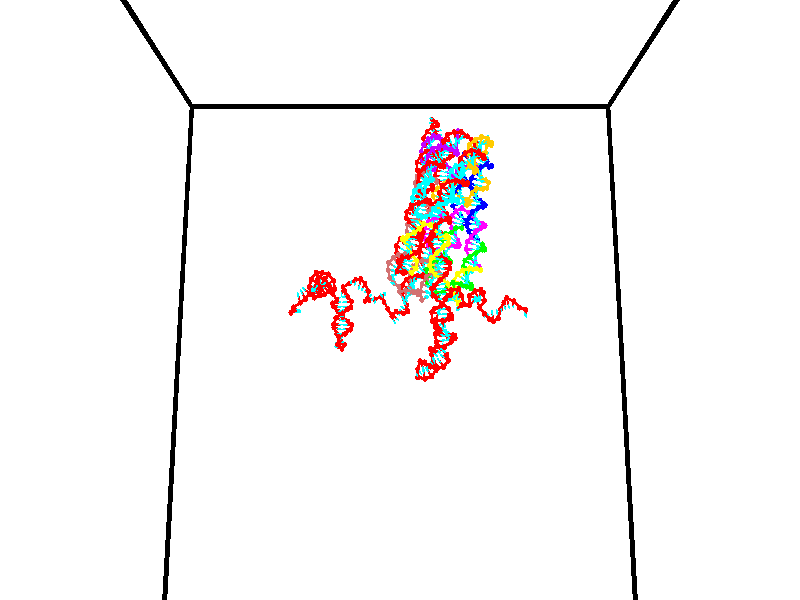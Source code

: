 // switches for output
#declare DRAW_BASES = 1; // possible values are 0, 1; only relevant for DNA ribbons
#declare DRAW_BASES_TYPE = 3; // possible values are 1, 2, 3; only relevant for DNA ribbons
#declare DRAW_FOG = 0; // set to 1 to enable fog

#include "colors.inc"

#include "transforms.inc"
background { rgb <1, 1, 1>}

#default {
   normal{
       ripples 0.25
       frequency 0.20
       turbulence 0.2
       lambda 5
   }
	finish {
		phong 0.1
		phong_size 40.
	}
}

// original window dimensions: 1024x640


// camera settings

camera {
	sky <0, 0.179814, -0.983701>
	up <0, 0.179814, -0.983701>
	right 1.6 * <1, 0, 0>
	location <35, 94.9851, 44.8844>
	look_at <35, 29.7336, 32.9568>
	direction <0, -65.2515, -11.9276>
	angle 67.0682
}


# declare cpy_camera_pos = <35, 94.9851, 44.8844>;
# if (DRAW_FOG = 1)
fog {
	fog_type 2
	up vnormalize(cpy_camera_pos)
	color rgbt<1,1,1,0.3>
	distance 1e-5
	fog_alt 3e-3
	fog_offset 56
}
# end


// LIGHTS

# declare lum = 6;
global_settings {
	ambient_light rgb lum * <0.05, 0.05, 0.05>
	max_trace_level 15
}# declare cpy_direct_light_amount = 0.25;
light_source
{	1000 * <-1, -1.16352, -0.803886>,
	rgb lum * cpy_direct_light_amount
	parallel
}

light_source
{	1000 * <1, 1.16352, 0.803886>,
	rgb lum * cpy_direct_light_amount
	parallel
}

// strand 0

// nucleotide -1

// particle -1
sphere {
	<23.997147, 34.886978, 34.983551> 0.250000
	pigment { color rgbt <1,0,0,0> }
	no_shadow
}
cylinder {
	<24.386585, 34.919479, 34.898224>,  <24.620249, 34.938980, 34.847027>, 0.100000
	pigment { color rgbt <1,0,0,0> }
	no_shadow
}
cylinder {
	<24.386585, 34.919479, 34.898224>,  <23.997147, 34.886978, 34.983551>, 0.100000
	pigment { color rgbt <1,0,0,0> }
	no_shadow
}

// particle -1
sphere {
	<24.386585, 34.919479, 34.898224> 0.100000
	pigment { color rgbt <1,0,0,0> }
	no_shadow
}
sphere {
	0, 1
	scale<0.080000,0.200000,0.300000>
	matrix <0.135463, -0.957829, 0.253402,
		-0.183735, -0.275608, -0.943547,
		0.973597, 0.081257, -0.213321,
		24.678665, 34.943855, 34.834229>
	pigment { color rgbt <0,1,1,0> }
	no_shadow
}
cylinder {
	<24.166759, 34.317322, 34.429306>,  <23.997147, 34.886978, 34.983551>, 0.130000
	pigment { color rgbt <1,0,0,0> }
	no_shadow
}

// nucleotide -1

// particle -1
sphere {
	<24.166759, 34.317322, 34.429306> 0.250000
	pigment { color rgbt <1,0,0,0> }
	no_shadow
}
cylinder {
	<24.485746, 34.455647, 34.627079>,  <24.677139, 34.538639, 34.745743>, 0.100000
	pigment { color rgbt <1,0,0,0> }
	no_shadow
}
cylinder {
	<24.485746, 34.455647, 34.627079>,  <24.166759, 34.317322, 34.429306>, 0.100000
	pigment { color rgbt <1,0,0,0> }
	no_shadow
}

// particle -1
sphere {
	<24.485746, 34.455647, 34.627079> 0.100000
	pigment { color rgbt <1,0,0,0> }
	no_shadow
}
sphere {
	0, 1
	scale<0.080000,0.200000,0.300000>
	matrix <0.162369, -0.912228, 0.376133,
		0.581103, -0.219674, -0.783622,
		0.797469, 0.345808, 0.494430,
		24.724987, 34.559387, 34.775410>
	pigment { color rgbt <0,1,1,0> }
	no_shadow
}
cylinder {
	<24.818628, 34.384830, 34.037594>,  <24.166759, 34.317322, 34.429306>, 0.130000
	pigment { color rgbt <1,0,0,0> }
	no_shadow
}

// nucleotide -1

// particle -1
sphere {
	<24.818628, 34.384830, 34.037594> 0.250000
	pigment { color rgbt <1,0,0,0> }
	no_shadow
}
cylinder {
	<24.695587, 34.465755, 33.665691>,  <24.621763, 34.514309, 33.442551>, 0.100000
	pigment { color rgbt <1,0,0,0> }
	no_shadow
}
cylinder {
	<24.695587, 34.465755, 33.665691>,  <24.818628, 34.384830, 34.037594>, 0.100000
	pigment { color rgbt <1,0,0,0> }
	no_shadow
}

// particle -1
sphere {
	<24.695587, 34.465755, 33.665691> 0.100000
	pigment { color rgbt <1,0,0,0> }
	no_shadow
}
sphere {
	0, 1
	scale<0.080000,0.200000,0.300000>
	matrix <0.924774, 0.293593, -0.242068,
		0.223998, -0.934277, -0.277402,
		-0.307602, 0.202312, -0.929759,
		24.603306, 34.526447, 33.386765>
	pigment { color rgbt <0,1,1,0> }
	no_shadow
}
cylinder {
	<25.398968, 34.722240, 33.792587>,  <24.818628, 34.384830, 34.037594>, 0.130000
	pigment { color rgbt <1,0,0,0> }
	no_shadow
}

// nucleotide -1

// particle -1
sphere {
	<25.398968, 34.722240, 33.792587> 0.250000
	pigment { color rgbt <1,0,0,0> }
	no_shadow
}
cylinder {
	<25.183935, 34.696625, 33.456276>,  <25.054916, 34.681255, 33.254490>, 0.100000
	pigment { color rgbt <1,0,0,0> }
	no_shadow
}
cylinder {
	<25.183935, 34.696625, 33.456276>,  <25.398968, 34.722240, 33.792587>, 0.100000
	pigment { color rgbt <1,0,0,0> }
	no_shadow
}

// particle -1
sphere {
	<25.183935, 34.696625, 33.456276> 0.100000
	pigment { color rgbt <1,0,0,0> }
	no_shadow
}
sphere {
	0, 1
	scale<0.080000,0.200000,0.300000>
	matrix <0.764100, 0.384680, -0.517854,
		0.356590, -0.920826, -0.157869,
		-0.537583, -0.064034, -0.840776,
		25.022661, 34.677414, 33.204044>
	pigment { color rgbt <0,1,1,0> }
	no_shadow
}
cylinder {
	<25.738436, 34.410015, 33.246151>,  <25.398968, 34.722240, 33.792587>, 0.130000
	pigment { color rgbt <1,0,0,0> }
	no_shadow
}

// nucleotide -1

// particle -1
sphere {
	<25.738436, 34.410015, 33.246151> 0.250000
	pigment { color rgbt <1,0,0,0> }
	no_shadow
}
cylinder {
	<25.465231, 34.645653, 33.073425>,  <25.301308, 34.787037, 32.969791>, 0.100000
	pigment { color rgbt <1,0,0,0> }
	no_shadow
}
cylinder {
	<25.465231, 34.645653, 33.073425>,  <25.738436, 34.410015, 33.246151>, 0.100000
	pigment { color rgbt <1,0,0,0> }
	no_shadow
}

// particle -1
sphere {
	<25.465231, 34.645653, 33.073425> 0.100000
	pigment { color rgbt <1,0,0,0> }
	no_shadow
}
sphere {
	0, 1
	scale<0.080000,0.200000,0.300000>
	matrix <0.708745, 0.391631, -0.586775,
		-0.176556, -0.706819, -0.685007,
		-0.683014, 0.589095, -0.431810,
		25.260326, 34.822380, 32.943882>
	pigment { color rgbt <0,1,1,0> }
	no_shadow
}
cylinder {
	<26.505417, 34.348354, 33.069130>,  <25.738436, 34.410015, 33.246151>, 0.130000
	pigment { color rgbt <1,0,0,0> }
	no_shadow
}

// nucleotide -1

// particle -1
sphere {
	<26.505417, 34.348354, 33.069130> 0.250000
	pigment { color rgbt <1,0,0,0> }
	no_shadow
}
cylinder {
	<26.845310, 34.445297, 32.881847>,  <27.049246, 34.503464, 32.769478>, 0.100000
	pigment { color rgbt <1,0,0,0> }
	no_shadow
}
cylinder {
	<26.845310, 34.445297, 32.881847>,  <26.505417, 34.348354, 33.069130>, 0.100000
	pigment { color rgbt <1,0,0,0> }
	no_shadow
}

// particle -1
sphere {
	<26.845310, 34.445297, 32.881847> 0.100000
	pigment { color rgbt <1,0,0,0> }
	no_shadow
}
sphere {
	0, 1
	scale<0.080000,0.200000,0.300000>
	matrix <-0.065515, 0.929734, 0.362358,
		0.523127, -0.277233, 0.805903,
		0.849733, 0.242358, -0.468206,
		27.100229, 34.518005, 32.741386>
	pigment { color rgbt <0,1,1,0> }
	no_shadow
}
cylinder {
	<26.794214, 34.778309, 33.444168>,  <26.505417, 34.348354, 33.069130>, 0.130000
	pigment { color rgbt <1,0,0,0> }
	no_shadow
}

// nucleotide -1

// particle -1
sphere {
	<26.794214, 34.778309, 33.444168> 0.250000
	pigment { color rgbt <1,0,0,0> }
	no_shadow
}
cylinder {
	<26.978178, 34.878338, 33.103359>,  <27.088556, 34.938354, 32.898872>, 0.100000
	pigment { color rgbt <1,0,0,0> }
	no_shadow
}
cylinder {
	<26.978178, 34.878338, 33.103359>,  <26.794214, 34.778309, 33.444168>, 0.100000
	pigment { color rgbt <1,0,0,0> }
	no_shadow
}

// particle -1
sphere {
	<26.978178, 34.878338, 33.103359> 0.100000
	pigment { color rgbt <1,0,0,0> }
	no_shadow
}
sphere {
	0, 1
	scale<0.080000,0.200000,0.300000>
	matrix <-0.065460, 0.966461, 0.248331,
		0.885549, -0.058437, 0.460856,
		0.459911, 0.250077, -0.852023,
		27.116152, 34.953362, 32.847752>
	pigment { color rgbt <0,1,1,0> }
	no_shadow
}
cylinder {
	<27.399324, 35.194462, 33.476280>,  <26.794214, 34.778309, 33.444168>, 0.130000
	pigment { color rgbt <1,0,0,0> }
	no_shadow
}

// nucleotide -1

// particle -1
sphere {
	<27.399324, 35.194462, 33.476280> 0.250000
	pigment { color rgbt <1,0,0,0> }
	no_shadow
}
cylinder {
	<27.231716, 35.281742, 33.123734>,  <27.131151, 35.334110, 32.912205>, 0.100000
	pigment { color rgbt <1,0,0,0> }
	no_shadow
}
cylinder {
	<27.231716, 35.281742, 33.123734>,  <27.399324, 35.194462, 33.476280>, 0.100000
	pigment { color rgbt <1,0,0,0> }
	no_shadow
}

// particle -1
sphere {
	<27.231716, 35.281742, 33.123734> 0.100000
	pigment { color rgbt <1,0,0,0> }
	no_shadow
}
sphere {
	0, 1
	scale<0.080000,0.200000,0.300000>
	matrix <0.150059, 0.973989, 0.169788,
		0.895491, -0.061113, -0.440863,
		-0.419020, 0.218199, -0.881369,
		27.106010, 35.347202, 32.859322>
	pigment { color rgbt <0,1,1,0> }
	no_shadow
}
cylinder {
	<27.874723, 35.695194, 33.290234>,  <27.399324, 35.194462, 33.476280>, 0.130000
	pigment { color rgbt <1,0,0,0> }
	no_shadow
}

// nucleotide -1

// particle -1
sphere {
	<27.874723, 35.695194, 33.290234> 0.250000
	pigment { color rgbt <1,0,0,0> }
	no_shadow
}
cylinder {
	<27.536499, 35.741211, 33.081696>,  <27.333565, 35.768822, 32.956573>, 0.100000
	pigment { color rgbt <1,0,0,0> }
	no_shadow
}
cylinder {
	<27.536499, 35.741211, 33.081696>,  <27.874723, 35.695194, 33.290234>, 0.100000
	pigment { color rgbt <1,0,0,0> }
	no_shadow
}

// particle -1
sphere {
	<27.536499, 35.741211, 33.081696> 0.100000
	pigment { color rgbt <1,0,0,0> }
	no_shadow
}
sphere {
	0, 1
	scale<0.080000,0.200000,0.300000>
	matrix <0.056503, 0.990307, 0.126880,
		0.530883, 0.077827, -0.843863,
		-0.845559, 0.115040, -0.521340,
		27.282831, 35.775723, 32.925293>
	pigment { color rgbt <0,1,1,0> }
	no_shadow
}
cylinder {
	<27.954252, 36.276089, 32.904526>,  <27.874723, 35.695194, 33.290234>, 0.130000
	pigment { color rgbt <1,0,0,0> }
	no_shadow
}

// nucleotide -1

// particle -1
sphere {
	<27.954252, 36.276089, 32.904526> 0.250000
	pigment { color rgbt <1,0,0,0> }
	no_shadow
}
cylinder {
	<27.562910, 36.201164, 32.939705>,  <27.328104, 36.156208, 32.960812>, 0.100000
	pigment { color rgbt <1,0,0,0> }
	no_shadow
}
cylinder {
	<27.562910, 36.201164, 32.939705>,  <27.954252, 36.276089, 32.904526>, 0.100000
	pigment { color rgbt <1,0,0,0> }
	no_shadow
}

// particle -1
sphere {
	<27.562910, 36.201164, 32.939705> 0.100000
	pigment { color rgbt <1,0,0,0> }
	no_shadow
}
sphere {
	0, 1
	scale<0.080000,0.200000,0.300000>
	matrix <-0.169513, 0.969223, 0.178525,
		-0.118685, 0.159752, -0.979996,
		-0.978355, -0.187310, 0.087952,
		27.269403, 36.144970, 32.966091>
	pigment { color rgbt <0,1,1,0> }
	no_shadow
}
cylinder {
	<27.597464, 36.819080, 32.476814>,  <27.954252, 36.276089, 32.904526>, 0.130000
	pigment { color rgbt <1,0,0,0> }
	no_shadow
}

// nucleotide -1

// particle -1
sphere {
	<27.597464, 36.819080, 32.476814> 0.250000
	pigment { color rgbt <1,0,0,0> }
	no_shadow
}
cylinder {
	<27.355001, 36.670734, 32.758247>,  <27.209524, 36.581726, 32.927109>, 0.100000
	pigment { color rgbt <1,0,0,0> }
	no_shadow
}
cylinder {
	<27.355001, 36.670734, 32.758247>,  <27.597464, 36.819080, 32.476814>, 0.100000
	pigment { color rgbt <1,0,0,0> }
	no_shadow
}

// particle -1
sphere {
	<27.355001, 36.670734, 32.758247> 0.100000
	pigment { color rgbt <1,0,0,0> }
	no_shadow
}
sphere {
	0, 1
	scale<0.080000,0.200000,0.300000>
	matrix <-0.107919, 0.914799, 0.389226,
		-0.787990, 0.160002, -0.594535,
		-0.606156, -0.370868, 0.703585,
		27.173155, 36.559475, 32.969322>
	pigment { color rgbt <0,1,1,0> }
	no_shadow
}
cylinder {
	<27.002260, 37.297829, 32.461658>,  <27.597464, 36.819080, 32.476814>, 0.130000
	pigment { color rgbt <1,0,0,0> }
	no_shadow
}

// nucleotide -1

// particle -1
sphere {
	<27.002260, 37.297829, 32.461658> 0.250000
	pigment { color rgbt <1,0,0,0> }
	no_shadow
}
cylinder {
	<27.082039, 37.104145, 32.802425>,  <27.129906, 36.987934, 33.006886>, 0.100000
	pigment { color rgbt <1,0,0,0> }
	no_shadow
}
cylinder {
	<27.082039, 37.104145, 32.802425>,  <27.002260, 37.297829, 32.461658>, 0.100000
	pigment { color rgbt <1,0,0,0> }
	no_shadow
}

// particle -1
sphere {
	<27.082039, 37.104145, 32.802425> 0.100000
	pigment { color rgbt <1,0,0,0> }
	no_shadow
}
sphere {
	0, 1
	scale<0.080000,0.200000,0.300000>
	matrix <-0.070933, 0.859967, 0.505396,
		-0.977338, -0.161228, 0.137171,
		0.199447, -0.484212, 0.851915,
		27.141872, 36.958881, 33.057999>
	pigment { color rgbt <0,1,1,0> }
	no_shadow
}
cylinder {
	<26.990952, 37.981396, 32.898064>,  <27.002260, 37.297829, 32.461658>, 0.130000
	pigment { color rgbt <1,0,0,0> }
	no_shadow
}

// nucleotide -1

// particle -1
sphere {
	<26.990952, 37.981396, 32.898064> 0.250000
	pigment { color rgbt <1,0,0,0> }
	no_shadow
}
cylinder {
	<26.828562, 37.963966, 33.263203>,  <26.731129, 37.953510, 33.482285>, 0.100000
	pigment { color rgbt <1,0,0,0> }
	no_shadow
}
cylinder {
	<26.828562, 37.963966, 33.263203>,  <26.990952, 37.981396, 32.898064>, 0.100000
	pigment { color rgbt <1,0,0,0> }
	no_shadow
}

// particle -1
sphere {
	<26.828562, 37.963966, 33.263203> 0.100000
	pigment { color rgbt <1,0,0,0> }
	no_shadow
}
sphere {
	0, 1
	scale<0.080000,0.200000,0.300000>
	matrix <-0.013384, -0.998472, -0.053609,
		0.913787, -0.033982, 0.404770,
		-0.405973, -0.043570, 0.912846,
		26.706770, 37.950897, 33.537056>
	pigment { color rgbt <0,1,1,0> }
	no_shadow
}
cylinder {
	<27.316660, 37.542458, 33.365017>,  <26.990952, 37.981396, 32.898064>, 0.130000
	pigment { color rgbt <1,0,0,0> }
	no_shadow
}

// nucleotide -1

// particle -1
sphere {
	<27.316660, 37.542458, 33.365017> 0.250000
	pigment { color rgbt <1,0,0,0> }
	no_shadow
}
cylinder {
	<26.930431, 37.575264, 33.463768>,  <26.698694, 37.594948, 33.523018>, 0.100000
	pigment { color rgbt <1,0,0,0> }
	no_shadow
}
cylinder {
	<26.930431, 37.575264, 33.463768>,  <27.316660, 37.542458, 33.365017>, 0.100000
	pigment { color rgbt <1,0,0,0> }
	no_shadow
}

// particle -1
sphere {
	<26.930431, 37.575264, 33.463768> 0.100000
	pigment { color rgbt <1,0,0,0> }
	no_shadow
}
sphere {
	0, 1
	scale<0.080000,0.200000,0.300000>
	matrix <-0.125711, -0.977946, -0.166787,
		0.227750, -0.192080, 0.954587,
		-0.965571, 0.082016, 0.246873,
		26.640760, 37.599869, 33.537830>
	pigment { color rgbt <0,1,1,0> }
	no_shadow
}
cylinder {
	<27.183062, 36.918560, 33.883190>,  <27.316660, 37.542458, 33.365017>, 0.130000
	pigment { color rgbt <1,0,0,0> }
	no_shadow
}

// nucleotide -1

// particle -1
sphere {
	<27.183062, 36.918560, 33.883190> 0.250000
	pigment { color rgbt <1,0,0,0> }
	no_shadow
}
cylinder {
	<26.901854, 37.071911, 33.643597>,  <26.733130, 37.163921, 33.499840>, 0.100000
	pigment { color rgbt <1,0,0,0> }
	no_shadow
}
cylinder {
	<26.901854, 37.071911, 33.643597>,  <27.183062, 36.918560, 33.883190>, 0.100000
	pigment { color rgbt <1,0,0,0> }
	no_shadow
}

// particle -1
sphere {
	<26.901854, 37.071911, 33.643597> 0.100000
	pigment { color rgbt <1,0,0,0> }
	no_shadow
}
sphere {
	0, 1
	scale<0.080000,0.200000,0.300000>
	matrix <-0.181056, -0.910989, -0.370565,
		-0.687736, -0.152064, 0.709856,
		-0.703020, 0.383375, -0.598988,
		26.690948, 37.186924, 33.463902>
	pigment { color rgbt <0,1,1,0> }
	no_shadow
}
cylinder {
	<26.554111, 36.587177, 34.003353>,  <27.183062, 36.918560, 33.883190>, 0.130000
	pigment { color rgbt <1,0,0,0> }
	no_shadow
}

// nucleotide -1

// particle -1
sphere {
	<26.554111, 36.587177, 34.003353> 0.250000
	pigment { color rgbt <1,0,0,0> }
	no_shadow
}
cylinder {
	<26.594614, 36.693405, 33.619850>,  <26.618916, 36.757141, 33.389748>, 0.100000
	pigment { color rgbt <1,0,0,0> }
	no_shadow
}
cylinder {
	<26.594614, 36.693405, 33.619850>,  <26.554111, 36.587177, 34.003353>, 0.100000
	pigment { color rgbt <1,0,0,0> }
	no_shadow
}

// particle -1
sphere {
	<26.594614, 36.693405, 33.619850> 0.100000
	pigment { color rgbt <1,0,0,0> }
	no_shadow
}
sphere {
	0, 1
	scale<0.080000,0.200000,0.300000>
	matrix <0.072190, -0.963135, -0.259153,
		-0.992238, -0.042972, -0.116693,
		0.101255, 0.265565, -0.958761,
		26.624990, 36.773075, 33.332222>
	pigment { color rgbt <0,1,1,0> }
	no_shadow
}
cylinder {
	<26.168461, 36.130054, 33.665028>,  <26.554111, 36.587177, 34.003353>, 0.130000
	pigment { color rgbt <1,0,0,0> }
	no_shadow
}

// nucleotide -1

// particle -1
sphere {
	<26.168461, 36.130054, 33.665028> 0.250000
	pigment { color rgbt <1,0,0,0> }
	no_shadow
}
cylinder {
	<26.470816, 36.260315, 33.437840>,  <26.652229, 36.338470, 33.301529>, 0.100000
	pigment { color rgbt <1,0,0,0> }
	no_shadow
}
cylinder {
	<26.470816, 36.260315, 33.437840>,  <26.168461, 36.130054, 33.665028>, 0.100000
	pigment { color rgbt <1,0,0,0> }
	no_shadow
}

// particle -1
sphere {
	<26.470816, 36.260315, 33.437840> 0.100000
	pigment { color rgbt <1,0,0,0> }
	no_shadow
}
sphere {
	0, 1
	scale<0.080000,0.200000,0.300000>
	matrix <0.189283, -0.939173, -0.286576,
		-0.626742, 0.109113, -0.771550,
		0.755888, 0.325650, -0.567966,
		26.697582, 36.358009, 33.267448>
	pigment { color rgbt <0,1,1,0> }
	no_shadow
}
cylinder {
	<25.954693, 35.887691, 32.998058>,  <26.168461, 36.130054, 33.665028>, 0.130000
	pigment { color rgbt <1,0,0,0> }
	no_shadow
}

// nucleotide -1

// particle -1
sphere {
	<25.954693, 35.887691, 32.998058> 0.250000
	pigment { color rgbt <1,0,0,0> }
	no_shadow
}
cylinder {
	<26.341421, 35.988518, 32.981457>,  <26.573458, 36.049015, 32.971497>, 0.100000
	pigment { color rgbt <1,0,0,0> }
	no_shadow
}
cylinder {
	<26.341421, 35.988518, 32.981457>,  <25.954693, 35.887691, 32.998058>, 0.100000
	pigment { color rgbt <1,0,0,0> }
	no_shadow
}

// particle -1
sphere {
	<26.341421, 35.988518, 32.981457> 0.100000
	pigment { color rgbt <1,0,0,0> }
	no_shadow
}
sphere {
	0, 1
	scale<0.080000,0.200000,0.300000>
	matrix <0.173753, -0.767934, -0.616512,
		-0.187272, 0.588845, -0.786251,
		0.966819, 0.252069, -0.041499,
		26.631466, 36.064140, 32.969006>
	pigment { color rgbt <0,1,1,0> }
	no_shadow
}
cylinder {
	<26.136833, 35.913059, 32.345757>,  <25.954693, 35.887691, 32.998058>, 0.130000
	pigment { color rgbt <1,0,0,0> }
	no_shadow
}

// nucleotide -1

// particle -1
sphere {
	<26.136833, 35.913059, 32.345757> 0.250000
	pigment { color rgbt <1,0,0,0> }
	no_shadow
}
cylinder {
	<26.486454, 35.874233, 32.536171>,  <26.696226, 35.850937, 32.650417>, 0.100000
	pigment { color rgbt <1,0,0,0> }
	no_shadow
}
cylinder {
	<26.486454, 35.874233, 32.536171>,  <26.136833, 35.913059, 32.345757>, 0.100000
	pigment { color rgbt <1,0,0,0> }
	no_shadow
}

// particle -1
sphere {
	<26.486454, 35.874233, 32.536171> 0.100000
	pigment { color rgbt <1,0,0,0> }
	no_shadow
}
sphere {
	0, 1
	scale<0.080000,0.200000,0.300000>
	matrix <0.207929, -0.810819, -0.547118,
		0.439084, 0.577191, -0.688517,
		0.874054, -0.097068, 0.476032,
		26.748671, 35.845112, 32.678982>
	pigment { color rgbt <0,1,1,0> }
	no_shadow
}
cylinder {
	<26.573254, 35.782795, 31.742153>,  <26.136833, 35.913059, 32.345757>, 0.130000
	pigment { color rgbt <1,0,0,0> }
	no_shadow
}

// nucleotide -1

// particle -1
sphere {
	<26.573254, 35.782795, 31.742153> 0.250000
	pigment { color rgbt <1,0,0,0> }
	no_shadow
}
cylinder {
	<26.728109, 35.625347, 32.075665>,  <26.821022, 35.530880, 32.275772>, 0.100000
	pigment { color rgbt <1,0,0,0> }
	no_shadow
}
cylinder {
	<26.728109, 35.625347, 32.075665>,  <26.573254, 35.782795, 31.742153>, 0.100000
	pigment { color rgbt <1,0,0,0> }
	no_shadow
}

// particle -1
sphere {
	<26.728109, 35.625347, 32.075665> 0.100000
	pigment { color rgbt <1,0,0,0> }
	no_shadow
}
sphere {
	0, 1
	scale<0.080000,0.200000,0.300000>
	matrix <0.145525, -0.866875, -0.476813,
		0.910465, 0.305928, -0.278319,
		0.387138, -0.393619, 0.833779,
		26.844252, 35.507263, 32.325798>
	pigment { color rgbt <0,1,1,0> }
	no_shadow
}
cylinder {
	<27.123333, 35.257305, 31.642733>,  <26.573254, 35.782795, 31.742153>, 0.130000
	pigment { color rgbt <1,0,0,0> }
	no_shadow
}

// nucleotide -1

// particle -1
sphere {
	<27.123333, 35.257305, 31.642733> 0.250000
	pigment { color rgbt <1,0,0,0> }
	no_shadow
}
cylinder {
	<26.947657, 35.144482, 31.983921>,  <26.842251, 35.076786, 32.188633>, 0.100000
	pigment { color rgbt <1,0,0,0> }
	no_shadow
}
cylinder {
	<26.947657, 35.144482, 31.983921>,  <27.123333, 35.257305, 31.642733>, 0.100000
	pigment { color rgbt <1,0,0,0> }
	no_shadow
}

// particle -1
sphere {
	<26.947657, 35.144482, 31.983921> 0.100000
	pigment { color rgbt <1,0,0,0> }
	no_shadow
}
sphere {
	0, 1
	scale<0.080000,0.200000,0.300000>
	matrix <0.121716, -0.959364, -0.254569,
		0.890111, -0.007985, 0.455674,
		-0.439190, -0.282057, 0.852969,
		26.815899, 35.059864, 32.239811>
	pigment { color rgbt <0,1,1,0> }
	no_shadow
}
cylinder {
	<27.759684, 35.163967, 31.752085>,  <27.123333, 35.257305, 31.642733>, 0.130000
	pigment { color rgbt <1,0,0,0> }
	no_shadow
}

// nucleotide -1

// particle -1
sphere {
	<27.759684, 35.163967, 31.752085> 0.250000
	pigment { color rgbt <1,0,0,0> }
	no_shadow
}
cylinder {
	<27.565889, 35.095352, 32.095211>,  <27.449614, 35.054184, 32.301086>, 0.100000
	pigment { color rgbt <1,0,0,0> }
	no_shadow
}
cylinder {
	<27.565889, 35.095352, 32.095211>,  <27.759684, 35.163967, 31.752085>, 0.100000
	pigment { color rgbt <1,0,0,0> }
	no_shadow
}

// particle -1
sphere {
	<27.565889, 35.095352, 32.095211> 0.100000
	pigment { color rgbt <1,0,0,0> }
	no_shadow
}
sphere {
	0, 1
	scale<0.080000,0.200000,0.300000>
	matrix <0.315322, -0.948913, -0.011666,
		0.815995, 0.264836, 0.513822,
		-0.484483, -0.171539, 0.857817,
		27.420544, 35.043892, 32.352554>
	pigment { color rgbt <0,1,1,0> }
	no_shadow
}
cylinder {
	<28.248247, 34.821617, 32.221931>,  <27.759684, 35.163967, 31.752085>, 0.130000
	pigment { color rgbt <1,0,0,0> }
	no_shadow
}

// nucleotide -1

// particle -1
sphere {
	<28.248247, 34.821617, 32.221931> 0.250000
	pigment { color rgbt <1,0,0,0> }
	no_shadow
}
cylinder {
	<27.888922, 34.736538, 32.375706>,  <27.673326, 34.685490, 32.467972>, 0.100000
	pigment { color rgbt <1,0,0,0> }
	no_shadow
}
cylinder {
	<27.888922, 34.736538, 32.375706>,  <28.248247, 34.821617, 32.221931>, 0.100000
	pigment { color rgbt <1,0,0,0> }
	no_shadow
}

// particle -1
sphere {
	<27.888922, 34.736538, 32.375706> 0.100000
	pigment { color rgbt <1,0,0,0> }
	no_shadow
}
sphere {
	0, 1
	scale<0.080000,0.200000,0.300000>
	matrix <0.235064, -0.971912, 0.011531,
		0.371184, 0.100725, 0.923080,
		-0.898314, -0.212703, 0.384434,
		27.619427, 34.672726, 32.491035>
	pigment { color rgbt <0,1,1,0> }
	no_shadow
}
cylinder {
	<28.318899, 34.468132, 32.881672>,  <28.248247, 34.821617, 32.221931>, 0.130000
	pigment { color rgbt <1,0,0,0> }
	no_shadow
}

// nucleotide -1

// particle -1
sphere {
	<28.318899, 34.468132, 32.881672> 0.250000
	pigment { color rgbt <1,0,0,0> }
	no_shadow
}
cylinder {
	<27.971100, 34.381241, 32.704231>,  <27.762421, 34.329105, 32.597767>, 0.100000
	pigment { color rgbt <1,0,0,0> }
	no_shadow
}
cylinder {
	<27.971100, 34.381241, 32.704231>,  <28.318899, 34.468132, 32.881672>, 0.100000
	pigment { color rgbt <1,0,0,0> }
	no_shadow
}

// particle -1
sphere {
	<27.971100, 34.381241, 32.704231> 0.100000
	pigment { color rgbt <1,0,0,0> }
	no_shadow
}
sphere {
	0, 1
	scale<0.080000,0.200000,0.300000>
	matrix <0.278405, -0.957382, -0.076881,
		-0.407994, -0.190349, 0.892921,
		-0.869500, -0.217227, -0.443600,
		27.710249, 34.316074, 32.571152>
	pigment { color rgbt <0,1,1,0> }
	no_shadow
}
cylinder {
	<28.074852, 33.876312, 33.182228>,  <28.318899, 34.468132, 32.881672>, 0.130000
	pigment { color rgbt <1,0,0,0> }
	no_shadow
}

// nucleotide -1

// particle -1
sphere {
	<28.074852, 33.876312, 33.182228> 0.250000
	pigment { color rgbt <1,0,0,0> }
	no_shadow
}
cylinder {
	<27.928238, 33.871643, 32.810097>,  <27.840269, 33.868843, 32.586819>, 0.100000
	pigment { color rgbt <1,0,0,0> }
	no_shadow
}
cylinder {
	<27.928238, 33.871643, 32.810097>,  <28.074852, 33.876312, 33.182228>, 0.100000
	pigment { color rgbt <1,0,0,0> }
	no_shadow
}

// particle -1
sphere {
	<27.928238, 33.871643, 32.810097> 0.100000
	pigment { color rgbt <1,0,0,0> }
	no_shadow
}
sphere {
	0, 1
	scale<0.080000,0.200000,0.300000>
	matrix <0.393845, -0.907862, -0.143777,
		-0.842935, -0.419106, 0.337359,
		-0.366533, -0.011672, -0.930332,
		27.818277, 33.868141, 32.530998>
	pigment { color rgbt <0,1,1,0> }
	no_shadow
}
cylinder {
	<28.519112, 33.855991, 33.720295>,  <28.074852, 33.876312, 33.182228>, 0.130000
	pigment { color rgbt <1,0,0,0> }
	no_shadow
}

// nucleotide -1

// particle -1
sphere {
	<28.519112, 33.855991, 33.720295> 0.250000
	pigment { color rgbt <1,0,0,0> }
	no_shadow
}
cylinder {
	<28.595110, 33.503040, 33.548103>,  <28.640709, 33.291271, 33.444786>, 0.100000
	pigment { color rgbt <1,0,0,0> }
	no_shadow
}
cylinder {
	<28.595110, 33.503040, 33.548103>,  <28.519112, 33.855991, 33.720295>, 0.100000
	pigment { color rgbt <1,0,0,0> }
	no_shadow
}

// particle -1
sphere {
	<28.595110, 33.503040, 33.548103> 0.100000
	pigment { color rgbt <1,0,0,0> }
	no_shadow
}
sphere {
	0, 1
	scale<0.080000,0.200000,0.300000>
	matrix <0.284120, -0.370290, 0.884399,
		-0.939775, -0.290339, 0.180348,
		0.189995, -0.882376, -0.430481,
		28.652109, 33.238327, 33.418961>
	pigment { color rgbt <0,1,1,0> }
	no_shadow
}
cylinder {
	<27.992220, 33.338051, 33.902359>,  <28.519112, 33.855991, 33.720295>, 0.130000
	pigment { color rgbt <1,0,0,0> }
	no_shadow
}

// nucleotide -1

// particle -1
sphere {
	<27.992220, 33.338051, 33.902359> 0.250000
	pigment { color rgbt <1,0,0,0> }
	no_shadow
}
cylinder {
	<28.359022, 33.195023, 33.831657>,  <28.579103, 33.109203, 33.789238>, 0.100000
	pigment { color rgbt <1,0,0,0> }
	no_shadow
}
cylinder {
	<28.359022, 33.195023, 33.831657>,  <27.992220, 33.338051, 33.902359>, 0.100000
	pigment { color rgbt <1,0,0,0> }
	no_shadow
}

// particle -1
sphere {
	<28.359022, 33.195023, 33.831657> 0.100000
	pigment { color rgbt <1,0,0,0> }
	no_shadow
}
sphere {
	0, 1
	scale<0.080000,0.200000,0.300000>
	matrix <0.063562, -0.306469, 0.949756,
		-0.393781, -0.882165, -0.258306,
		0.917004, -0.357577, -0.176754,
		28.634123, 33.087749, 33.778633>
	pigment { color rgbt <0,1,1,0> }
	no_shadow
}
cylinder {
	<28.003265, 32.647018, 34.031647>,  <27.992220, 33.338051, 33.902359>, 0.130000
	pigment { color rgbt <1,0,0,0> }
	no_shadow
}

// nucleotide -1

// particle -1
sphere {
	<28.003265, 32.647018, 34.031647> 0.250000
	pigment { color rgbt <1,0,0,0> }
	no_shadow
}
cylinder {
	<28.377338, 32.777317, 34.087246>,  <28.601782, 32.855495, 34.120605>, 0.100000
	pigment { color rgbt <1,0,0,0> }
	no_shadow
}
cylinder {
	<28.377338, 32.777317, 34.087246>,  <28.003265, 32.647018, 34.031647>, 0.100000
	pigment { color rgbt <1,0,0,0> }
	no_shadow
}

// particle -1
sphere {
	<28.377338, 32.777317, 34.087246> 0.100000
	pigment { color rgbt <1,0,0,0> }
	no_shadow
}
sphere {
	0, 1
	scale<0.080000,0.200000,0.300000>
	matrix <-0.041328, -0.289410, 0.956312,
		0.351746, -0.900071, -0.257189,
		0.935182, 0.325750, 0.138997,
		28.657894, 32.875042, 34.128944>
	pigment { color rgbt <0,1,1,0> }
	no_shadow
}
cylinder {
	<28.439167, 32.104969, 34.420540>,  <28.003265, 32.647018, 34.031647>, 0.130000
	pigment { color rgbt <1,0,0,0> }
	no_shadow
}

// nucleotide -1

// particle -1
sphere {
	<28.439167, 32.104969, 34.420540> 0.250000
	pigment { color rgbt <1,0,0,0> }
	no_shadow
}
cylinder {
	<28.608915, 32.465431, 34.455929>,  <28.710764, 32.681709, 34.477161>, 0.100000
	pigment { color rgbt <1,0,0,0> }
	no_shadow
}
cylinder {
	<28.608915, 32.465431, 34.455929>,  <28.439167, 32.104969, 34.420540>, 0.100000
	pigment { color rgbt <1,0,0,0> }
	no_shadow
}

// particle -1
sphere {
	<28.608915, 32.465431, 34.455929> 0.100000
	pigment { color rgbt <1,0,0,0> }
	no_shadow
}
sphere {
	0, 1
	scale<0.080000,0.200000,0.300000>
	matrix <0.258670, -0.214290, 0.941897,
		0.867754, -0.376829, -0.324041,
		0.424373, 0.901155, 0.088477,
		28.736227, 32.735779, 34.482471>
	pigment { color rgbt <0,1,1,0> }
	no_shadow
}
cylinder {
	<28.946058, 31.957766, 34.909908>,  <28.439167, 32.104969, 34.420540>, 0.130000
	pigment { color rgbt <1,0,0,0> }
	no_shadow
}

// nucleotide -1

// particle -1
sphere {
	<28.946058, 31.957766, 34.909908> 0.250000
	pigment { color rgbt <1,0,0,0> }
	no_shadow
}
cylinder {
	<28.956112, 32.357395, 34.923885>,  <28.962145, 32.597172, 34.932270>, 0.100000
	pigment { color rgbt <1,0,0,0> }
	no_shadow
}
cylinder {
	<28.956112, 32.357395, 34.923885>,  <28.946058, 31.957766, 34.909908>, 0.100000
	pigment { color rgbt <1,0,0,0> }
	no_shadow
}

// particle -1
sphere {
	<28.956112, 32.357395, 34.923885> 0.100000
	pigment { color rgbt <1,0,0,0> }
	no_shadow
}
sphere {
	0, 1
	scale<0.080000,0.200000,0.300000>
	matrix <0.309534, -0.041014, 0.950004,
		0.950556, -0.013061, -0.310278,
		0.025134, 0.999073, 0.034943,
		28.963652, 32.657116, 34.934368>
	pigment { color rgbt <0,1,1,0> }
	no_shadow
}
cylinder {
	<29.543211, 32.218330, 35.314938>,  <28.946058, 31.957766, 34.909908>, 0.130000
	pigment { color rgbt <1,0,0,0> }
	no_shadow
}

// nucleotide -1

// particle -1
sphere {
	<29.543211, 32.218330, 35.314938> 0.250000
	pigment { color rgbt <1,0,0,0> }
	no_shadow
}
cylinder {
	<29.322573, 32.551430, 35.334023>,  <29.190189, 32.751289, 35.345474>, 0.100000
	pigment { color rgbt <1,0,0,0> }
	no_shadow
}
cylinder {
	<29.322573, 32.551430, 35.334023>,  <29.543211, 32.218330, 35.314938>, 0.100000
	pigment { color rgbt <1,0,0,0> }
	no_shadow
}

// particle -1
sphere {
	<29.322573, 32.551430, 35.334023> 0.100000
	pigment { color rgbt <1,0,0,0> }
	no_shadow
}
sphere {
	0, 1
	scale<0.080000,0.200000,0.300000>
	matrix <0.308764, 0.150714, 0.939122,
		0.774860, 0.532746, -0.340255,
		-0.551595, 0.832747, 0.047711,
		29.157095, 32.801254, 35.348335>
	pigment { color rgbt <0,1,1,0> }
	no_shadow
}
cylinder {
	<29.986256, 32.661846, 35.718193>,  <29.543211, 32.218330, 35.314938>, 0.130000
	pigment { color rgbt <1,0,0,0> }
	no_shadow
}

// nucleotide -1

// particle -1
sphere {
	<29.986256, 32.661846, 35.718193> 0.250000
	pigment { color rgbt <1,0,0,0> }
	no_shadow
}
cylinder {
	<29.600126, 32.765785, 35.728191>,  <29.368448, 32.828148, 35.734192>, 0.100000
	pigment { color rgbt <1,0,0,0> }
	no_shadow
}
cylinder {
	<29.600126, 32.765785, 35.728191>,  <29.986256, 32.661846, 35.718193>, 0.100000
	pigment { color rgbt <1,0,0,0> }
	no_shadow
}

// particle -1
sphere {
	<29.600126, 32.765785, 35.728191> 0.100000
	pigment { color rgbt <1,0,0,0> }
	no_shadow
}
sphere {
	0, 1
	scale<0.080000,0.200000,0.300000>
	matrix <0.035238, 0.034824, 0.998772,
		0.258661, 0.965021, -0.042773,
		-0.965325, 0.259851, 0.024998,
		29.310528, 32.843739, 35.735691>
	pigment { color rgbt <0,1,1,0> }
	no_shadow
}
cylinder {
	<29.877598, 33.282673, 36.203247>,  <29.986256, 32.661846, 35.718193>, 0.130000
	pigment { color rgbt <1,0,0,0> }
	no_shadow
}

// nucleotide -1

// particle -1
sphere {
	<29.877598, 33.282673, 36.203247> 0.250000
	pigment { color rgbt <1,0,0,0> }
	no_shadow
}
cylinder {
	<29.525230, 33.099712, 36.154648>,  <29.313810, 32.989937, 36.125488>, 0.100000
	pigment { color rgbt <1,0,0,0> }
	no_shadow
}
cylinder {
	<29.525230, 33.099712, 36.154648>,  <29.877598, 33.282673, 36.203247>, 0.100000
	pigment { color rgbt <1,0,0,0> }
	no_shadow
}

// particle -1
sphere {
	<29.525230, 33.099712, 36.154648> 0.100000
	pigment { color rgbt <1,0,0,0> }
	no_shadow
}
sphere {
	0, 1
	scale<0.080000,0.200000,0.300000>
	matrix <-0.103518, -0.064275, 0.992548,
		-0.461806, 0.886932, 0.009271,
		-0.880919, -0.457405, -0.121496,
		29.260954, 32.962490, 36.118198>
	pigment { color rgbt <0,1,1,0> }
	no_shadow
}
cylinder {
	<29.412878, 33.705936, 36.613934>,  <29.877598, 33.282673, 36.203247>, 0.130000
	pigment { color rgbt <1,0,0,0> }
	no_shadow
}

// nucleotide -1

// particle -1
sphere {
	<29.412878, 33.705936, 36.613934> 0.250000
	pigment { color rgbt <1,0,0,0> }
	no_shadow
}
cylinder {
	<29.189100, 33.379017, 36.558739>,  <29.054834, 33.182865, 36.525623>, 0.100000
	pigment { color rgbt <1,0,0,0> }
	no_shadow
}
cylinder {
	<29.189100, 33.379017, 36.558739>,  <29.412878, 33.705936, 36.613934>, 0.100000
	pigment { color rgbt <1,0,0,0> }
	no_shadow
}

// particle -1
sphere {
	<29.189100, 33.379017, 36.558739> 0.100000
	pigment { color rgbt <1,0,0,0> }
	no_shadow
}
sphere {
	0, 1
	scale<0.080000,0.200000,0.300000>
	matrix <-0.140978, -0.070221, 0.987519,
		-0.816792, 0.571913, -0.075937,
		-0.559443, -0.817303, -0.137984,
		29.021267, 33.133827, 36.517345>
	pigment { color rgbt <0,1,1,0> }
	no_shadow
}
cylinder {
	<28.754860, 33.827534, 36.900883>,  <29.412878, 33.705936, 36.613934>, 0.130000
	pigment { color rgbt <1,0,0,0> }
	no_shadow
}

// nucleotide -1

// particle -1
sphere {
	<28.754860, 33.827534, 36.900883> 0.250000
	pigment { color rgbt <1,0,0,0> }
	no_shadow
}
cylinder {
	<28.844887, 33.438171, 36.883831>,  <28.898903, 33.204552, 36.873600>, 0.100000
	pigment { color rgbt <1,0,0,0> }
	no_shadow
}
cylinder {
	<28.844887, 33.438171, 36.883831>,  <28.754860, 33.827534, 36.900883>, 0.100000
	pigment { color rgbt <1,0,0,0> }
	no_shadow
}

// particle -1
sphere {
	<28.844887, 33.438171, 36.883831> 0.100000
	pigment { color rgbt <1,0,0,0> }
	no_shadow
}
sphere {
	0, 1
	scale<0.080000,0.200000,0.300000>
	matrix <0.072682, -0.026854, 0.996993,
		-0.971628, -0.227489, 0.064706,
		0.225067, -0.973410, -0.042627,
		28.912407, 33.146149, 36.871044>
	pigment { color rgbt <0,1,1,0> }
	no_shadow
}
cylinder {
	<28.605701, 33.599514, 37.498558>,  <28.754860, 33.827534, 36.900883>, 0.130000
	pigment { color rgbt <1,0,0,0> }
	no_shadow
}

// nucleotide -1

// particle -1
sphere {
	<28.605701, 33.599514, 37.498558> 0.250000
	pigment { color rgbt <1,0,0,0> }
	no_shadow
}
cylinder {
	<28.841043, 33.306789, 37.360985>,  <28.982248, 33.131153, 37.278442>, 0.100000
	pigment { color rgbt <1,0,0,0> }
	no_shadow
}
cylinder {
	<28.841043, 33.306789, 37.360985>,  <28.605701, 33.599514, 37.498558>, 0.100000
	pigment { color rgbt <1,0,0,0> }
	no_shadow
}

// particle -1
sphere {
	<28.841043, 33.306789, 37.360985> 0.100000
	pigment { color rgbt <1,0,0,0> }
	no_shadow
}
sphere {
	0, 1
	scale<0.080000,0.200000,0.300000>
	matrix <0.184176, -0.292875, 0.938245,
		-0.787348, -0.615365, -0.037532,
		0.588355, -0.731813, -0.343930,
		29.017550, 33.087246, 37.257805>
	pigment { color rgbt <0,1,1,0> }
	no_shadow
}
cylinder {
	<29.022556, 33.027527, 37.817806>,  <28.605701, 33.599514, 37.498558>, 0.130000
	pigment { color rgbt <1,0,0,0> }
	no_shadow
}

// nucleotide -1

// particle -1
sphere {
	<29.022556, 33.027527, 37.817806> 0.250000
	pigment { color rgbt <1,0,0,0> }
	no_shadow
}
cylinder {
	<28.685741, 32.835831, 37.718769>,  <28.483652, 32.720814, 37.659348>, 0.100000
	pigment { color rgbt <1,0,0,0> }
	no_shadow
}
cylinder {
	<28.685741, 32.835831, 37.718769>,  <29.022556, 33.027527, 37.817806>, 0.100000
	pigment { color rgbt <1,0,0,0> }
	no_shadow
}

// particle -1
sphere {
	<28.685741, 32.835831, 37.718769> 0.100000
	pigment { color rgbt <1,0,0,0> }
	no_shadow
}
sphere {
	0, 1
	scale<0.080000,0.200000,0.300000>
	matrix <0.339693, -0.114558, -0.933534,
		0.419021, -0.870177, 0.259256,
		-0.842039, -0.479238, -0.247590,
		28.433130, 32.692059, 37.644493>
	pigment { color rgbt <0,1,1,0> }
	no_shadow
}
cylinder {
	<29.203306, 32.414440, 37.395042>,  <29.022556, 33.027527, 37.817806>, 0.130000
	pigment { color rgbt <1,0,0,0> }
	no_shadow
}

// nucleotide -1

// particle -1
sphere {
	<29.203306, 32.414440, 37.395042> 0.250000
	pigment { color rgbt <1,0,0,0> }
	no_shadow
}
cylinder {
	<28.841824, 32.569263, 37.321827>,  <28.624935, 32.662159, 37.277897>, 0.100000
	pigment { color rgbt <1,0,0,0> }
	no_shadow
}
cylinder {
	<28.841824, 32.569263, 37.321827>,  <29.203306, 32.414440, 37.395042>, 0.100000
	pigment { color rgbt <1,0,0,0> }
	no_shadow
}

// particle -1
sphere {
	<28.841824, 32.569263, 37.321827> 0.100000
	pigment { color rgbt <1,0,0,0> }
	no_shadow
}
sphere {
	0, 1
	scale<0.080000,0.200000,0.300000>
	matrix <0.251679, 0.134380, -0.958436,
		-0.346375, -0.912210, -0.218855,
		-0.903704, 0.387060, -0.183038,
		28.570713, 32.685383, 37.266914>
	pigment { color rgbt <0,1,1,0> }
	no_shadow
}
cylinder {
	<28.747860, 31.921923, 36.978760>,  <29.203306, 32.414440, 37.395042>, 0.130000
	pigment { color rgbt <1,0,0,0> }
	no_shadow
}

// nucleotide -1

// particle -1
sphere {
	<28.747860, 31.921923, 36.978760> 0.250000
	pigment { color rgbt <1,0,0,0> }
	no_shadow
}
cylinder {
	<28.679790, 32.312687, 36.927090>,  <28.638948, 32.547146, 36.896088>, 0.100000
	pigment { color rgbt <1,0,0,0> }
	no_shadow
}
cylinder {
	<28.679790, 32.312687, 36.927090>,  <28.747860, 31.921923, 36.978760>, 0.100000
	pigment { color rgbt <1,0,0,0> }
	no_shadow
}

// particle -1
sphere {
	<28.679790, 32.312687, 36.927090> 0.100000
	pigment { color rgbt <1,0,0,0> }
	no_shadow
}
sphere {
	0, 1
	scale<0.080000,0.200000,0.300000>
	matrix <0.113565, -0.110768, -0.987336,
		-0.978848, -0.182689, -0.092093,
		-0.170175, 0.976911, -0.129172,
		28.628738, 32.605759, 36.888336>
	pigment { color rgbt <0,1,1,0> }
	no_shadow
}
cylinder {
	<28.355516, 32.047092, 36.391315>,  <28.747860, 31.921923, 36.978760>, 0.130000
	pigment { color rgbt <1,0,0,0> }
	no_shadow
}

// nucleotide -1

// particle -1
sphere {
	<28.355516, 32.047092, 36.391315> 0.250000
	pigment { color rgbt <1,0,0,0> }
	no_shadow
}
cylinder {
	<28.549353, 32.393589, 36.439964>,  <28.665653, 32.601486, 36.469154>, 0.100000
	pigment { color rgbt <1,0,0,0> }
	no_shadow
}
cylinder {
	<28.549353, 32.393589, 36.439964>,  <28.355516, 32.047092, 36.391315>, 0.100000
	pigment { color rgbt <1,0,0,0> }
	no_shadow
}

// particle -1
sphere {
	<28.549353, 32.393589, 36.439964> 0.100000
	pigment { color rgbt <1,0,0,0> }
	no_shadow
}
sphere {
	0, 1
	scale<0.080000,0.200000,0.300000>
	matrix <0.228858, 0.008648, -0.973422,
		-0.844274, 0.499544, -0.194056,
		0.484589, 0.866245, 0.121626,
		28.694729, 32.653461, 36.476452>
	pigment { color rgbt <0,1,1,0> }
	no_shadow
}
cylinder {
	<28.080166, 32.489090, 35.901249>,  <28.355516, 32.047092, 36.391315>, 0.130000
	pigment { color rgbt <1,0,0,0> }
	no_shadow
}

// nucleotide -1

// particle -1
sphere {
	<28.080166, 32.489090, 35.901249> 0.250000
	pigment { color rgbt <1,0,0,0> }
	no_shadow
}
cylinder {
	<28.431604, 32.656944, 35.992439>,  <28.642467, 32.757656, 36.047153>, 0.100000
	pigment { color rgbt <1,0,0,0> }
	no_shadow
}
cylinder {
	<28.431604, 32.656944, 35.992439>,  <28.080166, 32.489090, 35.901249>, 0.100000
	pigment { color rgbt <1,0,0,0> }
	no_shadow
}

// particle -1
sphere {
	<28.431604, 32.656944, 35.992439> 0.100000
	pigment { color rgbt <1,0,0,0> }
	no_shadow
}
sphere {
	0, 1
	scale<0.080000,0.200000,0.300000>
	matrix <0.119162, 0.269648, -0.955558,
		-0.462458, 0.866717, 0.186907,
		0.878597, 0.419633, 0.227980,
		28.695183, 32.782833, 36.060833>
	pigment { color rgbt <0,1,1,0> }
	no_shadow
}
cylinder {
	<28.128607, 33.301167, 35.743923>,  <28.080166, 32.489090, 35.901249>, 0.130000
	pigment { color rgbt <1,0,0,0> }
	no_shadow
}

// nucleotide -1

// particle -1
sphere {
	<28.128607, 33.301167, 35.743923> 0.250000
	pigment { color rgbt <1,0,0,0> }
	no_shadow
}
cylinder {
	<28.491529, 33.133591, 35.729568>,  <28.709282, 33.033047, 35.720955>, 0.100000
	pigment { color rgbt <1,0,0,0> }
	no_shadow
}
cylinder {
	<28.491529, 33.133591, 35.729568>,  <28.128607, 33.301167, 35.743923>, 0.100000
	pigment { color rgbt <1,0,0,0> }
	no_shadow
}

// particle -1
sphere {
	<28.491529, 33.133591, 35.729568> 0.100000
	pigment { color rgbt <1,0,0,0> }
	no_shadow
}
sphere {
	0, 1
	scale<0.080000,0.200000,0.300000>
	matrix <0.027484, 0.144259, -0.989158,
		0.419573, 0.896482, 0.142401,
		0.907306, -0.418938, -0.035888,
		28.763721, 33.007908, 35.718803>
	pigment { color rgbt <0,1,1,0> }
	no_shadow
}
cylinder {
	<28.412798, 33.797127, 35.273323>,  <28.128607, 33.301167, 35.743923>, 0.130000
	pigment { color rgbt <1,0,0,0> }
	no_shadow
}

// nucleotide -1

// particle -1
sphere {
	<28.412798, 33.797127, 35.273323> 0.250000
	pigment { color rgbt <1,0,0,0> }
	no_shadow
}
cylinder {
	<28.608046, 33.449051, 35.300190>,  <28.725195, 33.240204, 35.316311>, 0.100000
	pigment { color rgbt <1,0,0,0> }
	no_shadow
}
cylinder {
	<28.608046, 33.449051, 35.300190>,  <28.412798, 33.797127, 35.273323>, 0.100000
	pigment { color rgbt <1,0,0,0> }
	no_shadow
}

// particle -1
sphere {
	<28.608046, 33.449051, 35.300190> 0.100000
	pigment { color rgbt <1,0,0,0> }
	no_shadow
}
sphere {
	0, 1
	scale<0.080000,0.200000,0.300000>
	matrix <0.291061, 0.089747, -0.952486,
		0.822814, 0.484477, 0.297085,
		0.488120, -0.870188, 0.067167,
		28.754482, 33.187996, 35.320339>
	pigment { color rgbt <0,1,1,0> }
	no_shadow
}
cylinder {
	<29.094860, 33.877934, 34.872814>,  <28.412798, 33.797127, 35.273323>, 0.130000
	pigment { color rgbt <1,0,0,0> }
	no_shadow
}

// nucleotide -1

// particle -1
sphere {
	<29.094860, 33.877934, 34.872814> 0.250000
	pigment { color rgbt <1,0,0,0> }
	no_shadow
}
cylinder {
	<28.998465, 33.489723, 34.872608>,  <28.940626, 33.256798, 34.872482>, 0.100000
	pigment { color rgbt <1,0,0,0> }
	no_shadow
}
cylinder {
	<28.998465, 33.489723, 34.872608>,  <29.094860, 33.877934, 34.872814>, 0.100000
	pigment { color rgbt <1,0,0,0> }
	no_shadow
}

// particle -1
sphere {
	<28.998465, 33.489723, 34.872608> 0.100000
	pigment { color rgbt <1,0,0,0> }
	no_shadow
}
sphere {
	0, 1
	scale<0.080000,0.200000,0.300000>
	matrix <0.240268, -0.059142, -0.968903,
		0.940317, -0.233621, 0.247439,
		-0.240990, -0.970528, -0.000519,
		28.926167, 33.198566, 34.872452>
	pigment { color rgbt <0,1,1,0> }
	no_shadow
}
cylinder {
	<29.583496, 33.723396, 34.508839>,  <29.094860, 33.877934, 34.872814>, 0.130000
	pigment { color rgbt <1,0,0,0> }
	no_shadow
}

// nucleotide -1

// particle -1
sphere {
	<29.583496, 33.723396, 34.508839> 0.250000
	pigment { color rgbt <1,0,0,0> }
	no_shadow
}
cylinder {
	<29.311472, 33.430168, 34.504410>,  <29.148258, 33.254230, 34.501751>, 0.100000
	pigment { color rgbt <1,0,0,0> }
	no_shadow
}
cylinder {
	<29.311472, 33.430168, 34.504410>,  <29.583496, 33.723396, 34.508839>, 0.100000
	pigment { color rgbt <1,0,0,0> }
	no_shadow
}

// particle -1
sphere {
	<29.311472, 33.430168, 34.504410> 0.100000
	pigment { color rgbt <1,0,0,0> }
	no_shadow
}
sphere {
	0, 1
	scale<0.080000,0.200000,0.300000>
	matrix <0.080592, -0.059734, -0.994956,
		0.728714, -0.677521, 0.099703,
		-0.680059, -0.733074, -0.011074,
		29.107454, 33.210247, 34.501087>
	pigment { color rgbt <0,1,1,0> }
	no_shadow
}
cylinder {
	<29.901230, 33.096455, 34.225590>,  <29.583496, 33.723396, 34.508839>, 0.130000
	pigment { color rgbt <1,0,0,0> }
	no_shadow
}

// nucleotide -1

// particle -1
sphere {
	<29.901230, 33.096455, 34.225590> 0.250000
	pigment { color rgbt <1,0,0,0> }
	no_shadow
}
cylinder {
	<29.502905, 33.083401, 34.191422>,  <29.263910, 33.075569, 34.170921>, 0.100000
	pigment { color rgbt <1,0,0,0> }
	no_shadow
}
cylinder {
	<29.502905, 33.083401, 34.191422>,  <29.901230, 33.096455, 34.225590>, 0.100000
	pigment { color rgbt <1,0,0,0> }
	no_shadow
}

// particle -1
sphere {
	<29.502905, 33.083401, 34.191422> 0.100000
	pigment { color rgbt <1,0,0,0> }
	no_shadow
}
sphere {
	0, 1
	scale<0.080000,0.200000,0.300000>
	matrix <0.085175, 0.008811, -0.996327,
		0.033268, -0.999429, -0.005994,
		-0.995810, -0.032635, -0.085420,
		29.204163, 33.073608, 34.165794>
	pigment { color rgbt <0,1,1,0> }
	no_shadow
}
cylinder {
	<29.913208, 32.778339, 33.663757>,  <29.901230, 33.096455, 34.225590>, 0.130000
	pigment { color rgbt <1,0,0,0> }
	no_shadow
}

// nucleotide -1

// particle -1
sphere {
	<29.913208, 32.778339, 33.663757> 0.250000
	pigment { color rgbt <1,0,0,0> }
	no_shadow
}
cylinder {
	<29.538963, 32.912781, 33.706959>,  <29.314417, 32.993446, 33.732880>, 0.100000
	pigment { color rgbt <1,0,0,0> }
	no_shadow
}
cylinder {
	<29.538963, 32.912781, 33.706959>,  <29.913208, 32.778339, 33.663757>, 0.100000
	pigment { color rgbt <1,0,0,0> }
	no_shadow
}

// particle -1
sphere {
	<29.538963, 32.912781, 33.706959> 0.100000
	pigment { color rgbt <1,0,0,0> }
	no_shadow
}
sphere {
	0, 1
	scale<0.080000,0.200000,0.300000>
	matrix <-0.106175, 0.023861, -0.994061,
		-0.336682, -0.941523, 0.013361,
		-0.935613, 0.336101, 0.108000,
		29.258280, 33.013611, 33.739357>
	pigment { color rgbt <0,1,1,0> }
	no_shadow
}
cylinder {
	<29.533344, 32.513454, 33.207970>,  <29.913208, 32.778339, 33.663757>, 0.130000
	pigment { color rgbt <1,0,0,0> }
	no_shadow
}

// nucleotide -1

// particle -1
sphere {
	<29.533344, 32.513454, 33.207970> 0.250000
	pigment { color rgbt <1,0,0,0> }
	no_shadow
}
cylinder {
	<29.320326, 32.844360, 33.279552>,  <29.192514, 33.042904, 33.322502>, 0.100000
	pigment { color rgbt <1,0,0,0> }
	no_shadow
}
cylinder {
	<29.320326, 32.844360, 33.279552>,  <29.533344, 32.513454, 33.207970>, 0.100000
	pigment { color rgbt <1,0,0,0> }
	no_shadow
}

// particle -1
sphere {
	<29.320326, 32.844360, 33.279552> 0.100000
	pigment { color rgbt <1,0,0,0> }
	no_shadow
}
sphere {
	0, 1
	scale<0.080000,0.200000,0.300000>
	matrix <0.111705, 0.278278, -0.953983,
		-0.838997, -0.488049, -0.240605,
		-0.532546, 0.827266, 0.178957,
		29.160563, 33.092541, 33.333241>
	pigment { color rgbt <0,1,1,0> }
	no_shadow
}
cylinder {
	<29.143429, 32.209057, 32.585239>,  <29.533344, 32.513454, 33.207970>, 0.130000
	pigment { color rgbt <1,0,0,0> }
	no_shadow
}

// nucleotide -1

// particle -1
sphere {
	<29.143429, 32.209057, 32.585239> 0.250000
	pigment { color rgbt <1,0,0,0> }
	no_shadow
}
cylinder {
	<29.110519, 31.843718, 32.744755>,  <29.090773, 31.624516, 32.840462>, 0.100000
	pigment { color rgbt <1,0,0,0> }
	no_shadow
}
cylinder {
	<29.110519, 31.843718, 32.744755>,  <29.143429, 32.209057, 32.585239>, 0.100000
	pigment { color rgbt <1,0,0,0> }
	no_shadow
}

// particle -1
sphere {
	<29.110519, 31.843718, 32.744755> 0.100000
	pigment { color rgbt <1,0,0,0> }
	no_shadow
}
sphere {
	0, 1
	scale<0.080000,0.200000,0.300000>
	matrix <-0.910067, -0.094242, -0.403604,
		0.406212, -0.396129, -0.823452,
		-0.082276, -0.913345, 0.398786,
		29.085836, 31.569714, 32.864391>
	pigment { color rgbt <0,1,1,0> }
	no_shadow
}
cylinder {
	<28.913933, 31.750771, 32.151684>,  <29.143429, 32.209057, 32.585239>, 0.130000
	pigment { color rgbt <1,0,0,0> }
	no_shadow
}

// nucleotide -1

// particle -1
sphere {
	<28.913933, 31.750771, 32.151684> 0.250000
	pigment { color rgbt <1,0,0,0> }
	no_shadow
}
cylinder {
	<28.811846, 31.539801, 32.475830>,  <28.750593, 31.413219, 32.670319>, 0.100000
	pigment { color rgbt <1,0,0,0> }
	no_shadow
}
cylinder {
	<28.811846, 31.539801, 32.475830>,  <28.913933, 31.750771, 32.151684>, 0.100000
	pigment { color rgbt <1,0,0,0> }
	no_shadow
}

// particle -1
sphere {
	<28.811846, 31.539801, 32.475830> 0.100000
	pigment { color rgbt <1,0,0,0> }
	no_shadow
}
sphere {
	0, 1
	scale<0.080000,0.200000,0.300000>
	matrix <-0.937316, -0.070721, -0.341230,
		0.237283, -0.846653, -0.476314,
		-0.255218, -0.527424, 0.810362,
		28.735281, 31.381573, 32.718941>
	pigment { color rgbt <0,1,1,0> }
	no_shadow
}
cylinder {
	<29.589460, 31.605165, 31.790560>,  <28.913933, 31.750771, 32.151684>, 0.130000
	pigment { color rgbt <1,0,0,0> }
	no_shadow
}

// nucleotide -1

// particle -1
sphere {
	<29.589460, 31.605165, 31.790560> 0.250000
	pigment { color rgbt <1,0,0,0> }
	no_shadow
}
cylinder {
	<29.713902, 31.984560, 31.814535>,  <29.788567, 32.212196, 31.828920>, 0.100000
	pigment { color rgbt <1,0,0,0> }
	no_shadow
}
cylinder {
	<29.713902, 31.984560, 31.814535>,  <29.589460, 31.605165, 31.790560>, 0.100000
	pigment { color rgbt <1,0,0,0> }
	no_shadow
}

// particle -1
sphere {
	<29.713902, 31.984560, 31.814535> 0.100000
	pigment { color rgbt <1,0,0,0> }
	no_shadow
}
sphere {
	0, 1
	scale<0.080000,0.200000,0.300000>
	matrix <0.946323, -0.314977, 0.072539,
		0.087681, 0.034154, -0.995563,
		0.311102, 0.948484, 0.059938,
		29.807232, 32.269104, 31.832516>
	pigment { color rgbt <0,1,1,0> }
	no_shadow
}
cylinder {
	<30.253769, 31.647402, 31.454395>,  <29.589460, 31.605165, 31.790560>, 0.130000
	pigment { color rgbt <1,0,0,0> }
	no_shadow
}

// nucleotide -1

// particle -1
sphere {
	<30.253769, 31.647402, 31.454395> 0.250000
	pigment { color rgbt <1,0,0,0> }
	no_shadow
}
cylinder {
	<30.233797, 31.935778, 31.730873>,  <30.221813, 32.108803, 31.896759>, 0.100000
	pigment { color rgbt <1,0,0,0> }
	no_shadow
}
cylinder {
	<30.233797, 31.935778, 31.730873>,  <30.253769, 31.647402, 31.454395>, 0.100000
	pigment { color rgbt <1,0,0,0> }
	no_shadow
}

// particle -1
sphere {
	<30.233797, 31.935778, 31.730873> 0.100000
	pigment { color rgbt <1,0,0,0> }
	no_shadow
}
sphere {
	0, 1
	scale<0.080000,0.200000,0.300000>
	matrix <0.882646, -0.292004, 0.368333,
		0.467378, 0.628472, -0.621756,
		-0.049932, 0.720941, 0.691195,
		30.218817, 32.152061, 31.938232>
	pigment { color rgbt <0,1,1,0> }
	no_shadow
}
cylinder {
	<30.807566, 32.072258, 31.468473>,  <30.253769, 31.647402, 31.454395>, 0.130000
	pigment { color rgbt <1,0,0,0> }
	no_shadow
}

// nucleotide -1

// particle -1
sphere {
	<30.807566, 32.072258, 31.468473> 0.250000
	pigment { color rgbt <1,0,0,0> }
	no_shadow
}
cylinder {
	<30.726534, 32.058998, 31.859955>,  <30.677916, 32.051041, 32.094845>, 0.100000
	pigment { color rgbt <1,0,0,0> }
	no_shadow
}
cylinder {
	<30.726534, 32.058998, 31.859955>,  <30.807566, 32.072258, 31.468473>, 0.100000
	pigment { color rgbt <1,0,0,0> }
	no_shadow
}

// particle -1
sphere {
	<30.726534, 32.058998, 31.859955> 0.100000
	pigment { color rgbt <1,0,0,0> }
	no_shadow
}
sphere {
	0, 1
	scale<0.080000,0.200000,0.300000>
	matrix <0.923973, -0.337550, 0.179816,
		0.324400, 0.940724, 0.099013,
		-0.202579, -0.033153, 0.978705,
		30.665760, 32.049053, 32.153564>
	pigment { color rgbt <0,1,1,0> }
	no_shadow
}
cylinder {
	<31.301903, 32.454308, 31.992910>,  <30.807566, 32.072258, 31.468473>, 0.130000
	pigment { color rgbt <1,0,0,0> }
	no_shadow
}

// nucleotide -1

// particle -1
sphere {
	<31.301903, 32.454308, 31.992910> 0.250000
	pigment { color rgbt <1,0,0,0> }
	no_shadow
}
cylinder {
	<31.126137, 32.150875, 32.185356>,  <31.020678, 31.968815, 32.300823>, 0.100000
	pigment { color rgbt <1,0,0,0> }
	no_shadow
}
cylinder {
	<31.126137, 32.150875, 32.185356>,  <31.301903, 32.454308, 31.992910>, 0.100000
	pigment { color rgbt <1,0,0,0> }
	no_shadow
}

// particle -1
sphere {
	<31.126137, 32.150875, 32.185356> 0.100000
	pigment { color rgbt <1,0,0,0> }
	no_shadow
}
sphere {
	0, 1
	scale<0.080000,0.200000,0.300000>
	matrix <0.893001, -0.426896, 0.142507,
		0.097283, 0.492255, 0.864998,
		-0.439414, -0.758581, 0.481114,
		30.994312, 31.923302, 32.329689>
	pigment { color rgbt <0,1,1,0> }
	no_shadow
}
cylinder {
	<31.666121, 32.359688, 32.636662>,  <31.301903, 32.454308, 31.992910>, 0.130000
	pigment { color rgbt <1,0,0,0> }
	no_shadow
}

// nucleotide -1

// particle -1
sphere {
	<31.666121, 32.359688, 32.636662> 0.250000
	pigment { color rgbt <1,0,0,0> }
	no_shadow
}
cylinder {
	<31.483313, 32.012180, 32.560383>,  <31.373627, 31.803675, 32.514618>, 0.100000
	pigment { color rgbt <1,0,0,0> }
	no_shadow
}
cylinder {
	<31.483313, 32.012180, 32.560383>,  <31.666121, 32.359688, 32.636662>, 0.100000
	pigment { color rgbt <1,0,0,0> }
	no_shadow
}

// particle -1
sphere {
	<31.483313, 32.012180, 32.560383> 0.100000
	pigment { color rgbt <1,0,0,0> }
	no_shadow
}
sphere {
	0, 1
	scale<0.080000,0.200000,0.300000>
	matrix <0.767786, -0.493568, 0.408528,
		-0.449038, 0.040295, 0.892604,
		-0.457022, -0.868773, -0.190693,
		31.346207, 31.751549, 32.503174>
	pigment { color rgbt <0,1,1,0> }
	no_shadow
}
cylinder {
	<31.548359, 31.899277, 33.184765>,  <31.666121, 32.359688, 32.636662>, 0.130000
	pigment { color rgbt <1,0,0,0> }
	no_shadow
}

// nucleotide -1

// particle -1
sphere {
	<31.548359, 31.899277, 33.184765> 0.250000
	pigment { color rgbt <1,0,0,0> }
	no_shadow
}
cylinder {
	<31.596498, 31.677748, 32.855209>,  <31.625383, 31.544830, 32.657475>, 0.100000
	pigment { color rgbt <1,0,0,0> }
	no_shadow
}
cylinder {
	<31.596498, 31.677748, 32.855209>,  <31.548359, 31.899277, 33.184765>, 0.100000
	pigment { color rgbt <1,0,0,0> }
	no_shadow
}

// particle -1
sphere {
	<31.596498, 31.677748, 32.855209> 0.100000
	pigment { color rgbt <1,0,0,0> }
	no_shadow
}
sphere {
	0, 1
	scale<0.080000,0.200000,0.300000>
	matrix <0.668395, -0.568422, 0.479734,
		-0.734005, -0.608420, 0.301764,
		0.120351, -0.553825, -0.823890,
		31.632605, 31.511600, 32.608044>
	pigment { color rgbt <0,1,1,0> }
	no_shadow
}
cylinder {
	<31.262938, 31.174225, 33.326107>,  <31.548359, 31.899277, 33.184765>, 0.130000
	pigment { color rgbt <1,0,0,0> }
	no_shadow
}

// nucleotide -1

// particle -1
sphere {
	<31.262938, 31.174225, 33.326107> 0.250000
	pigment { color rgbt <1,0,0,0> }
	no_shadow
}
cylinder {
	<31.567137, 31.257689, 33.080147>,  <31.749657, 31.307766, 32.932571>, 0.100000
	pigment { color rgbt <1,0,0,0> }
	no_shadow
}
cylinder {
	<31.567137, 31.257689, 33.080147>,  <31.262938, 31.174225, 33.326107>, 0.100000
	pigment { color rgbt <1,0,0,0> }
	no_shadow
}

// particle -1
sphere {
	<31.567137, 31.257689, 33.080147> 0.100000
	pigment { color rgbt <1,0,0,0> }
	no_shadow
}
sphere {
	0, 1
	scale<0.080000,0.200000,0.300000>
	matrix <0.615223, -0.534450, 0.579539,
		-0.207708, -0.819039, -0.534819,
		0.760499, 0.208658, -0.614901,
		31.795286, 31.320286, 32.895676>
	pigment { color rgbt <0,1,1,0> }
	no_shadow
}
cylinder {
	<31.662697, 30.526407, 33.132454>,  <31.262938, 31.174225, 33.326107>, 0.130000
	pigment { color rgbt <1,0,0,0> }
	no_shadow
}

// nucleotide -1

// particle -1
sphere {
	<31.662697, 30.526407, 33.132454> 0.250000
	pigment { color rgbt <1,0,0,0> }
	no_shadow
}
cylinder {
	<31.889105, 30.855976, 33.121342>,  <32.024948, 31.053719, 33.114674>, 0.100000
	pigment { color rgbt <1,0,0,0> }
	no_shadow
}
cylinder {
	<31.889105, 30.855976, 33.121342>,  <31.662697, 30.526407, 33.132454>, 0.100000
	pigment { color rgbt <1,0,0,0> }
	no_shadow
}

// particle -1
sphere {
	<31.889105, 30.855976, 33.121342> 0.100000
	pigment { color rgbt <1,0,0,0> }
	no_shadow
}
sphere {
	0, 1
	scale<0.080000,0.200000,0.300000>
	matrix <0.679636, -0.447294, 0.581397,
		0.466601, -0.347963, -0.813145,
		0.566020, 0.823923, -0.027780,
		32.058910, 31.103153, 33.113007>
	pigment { color rgbt <0,1,1,0> }
	no_shadow
}
cylinder {
	<32.244030, 30.278708, 32.979630>,  <31.662697, 30.526407, 33.132454>, 0.130000
	pigment { color rgbt <1,0,0,0> }
	no_shadow
}

// nucleotide -1

// particle -1
sphere {
	<32.244030, 30.278708, 32.979630> 0.250000
	pigment { color rgbt <1,0,0,0> }
	no_shadow
}
cylinder {
	<32.276173, 30.624033, 33.178921>,  <32.295460, 30.831228, 33.298496>, 0.100000
	pigment { color rgbt <1,0,0,0> }
	no_shadow
}
cylinder {
	<32.276173, 30.624033, 33.178921>,  <32.244030, 30.278708, 32.979630>, 0.100000
	pigment { color rgbt <1,0,0,0> }
	no_shadow
}

// particle -1
sphere {
	<32.276173, 30.624033, 33.178921> 0.100000
	pigment { color rgbt <1,0,0,0> }
	no_shadow
}
sphere {
	0, 1
	scale<0.080000,0.200000,0.300000>
	matrix <0.684564, -0.411120, 0.601957,
		0.724510, 0.292699, -0.624029,
		0.080359, 0.863312, 0.498232,
		32.300282, 30.883026, 33.328392>
	pigment { color rgbt <0,1,1,0> }
	no_shadow
}
cylinder {
	<32.965630, 30.309454, 32.788116>,  <32.244030, 30.278708, 32.979630>, 0.130000
	pigment { color rgbt <1,0,0,0> }
	no_shadow
}

// nucleotide -1

// particle -1
sphere {
	<32.965630, 30.309454, 32.788116> 0.250000
	pigment { color rgbt <1,0,0,0> }
	no_shadow
}
cylinder {
	<33.166527, 30.642088, 32.693275>,  <33.287064, 30.841669, 32.636372>, 0.100000
	pigment { color rgbt <1,0,0,0> }
	no_shadow
}
cylinder {
	<33.166527, 30.642088, 32.693275>,  <32.965630, 30.309454, 32.788116>, 0.100000
	pigment { color rgbt <1,0,0,0> }
	no_shadow
}

// particle -1
sphere {
	<33.166527, 30.642088, 32.693275> 0.100000
	pigment { color rgbt <1,0,0,0> }
	no_shadow
}
sphere {
	0, 1
	scale<0.080000,0.200000,0.300000>
	matrix <-0.669354, 0.547464, 0.502243,
		0.547464, -0.093541, 0.831584,
		-0.502243, -0.831584, 0.237106,
		33.317200, 30.891563, 32.622143>
	pigment { color rgbt <0,1,1,0> }
	no_shadow
}
cylinder {
	<33.289295, 30.773066, 33.338882>,  <32.965630, 30.309454, 32.788116>, 0.130000
	pigment { color rgbt <1,0,0,0> }
	no_shadow
}

// nucleotide -1

// particle -1
sphere {
	<33.289295, 30.773066, 33.338882> 0.250000
	pigment { color rgbt <1,0,0,0> }
	no_shadow
}
cylinder {
	<33.124855, 30.987404, 33.043892>,  <33.026192, 31.116007, 32.866898>, 0.100000
	pigment { color rgbt <1,0,0,0> }
	no_shadow
}
cylinder {
	<33.124855, 30.987404, 33.043892>,  <33.289295, 30.773066, 33.338882>, 0.100000
	pigment { color rgbt <1,0,0,0> }
	no_shadow
}

// particle -1
sphere {
	<33.124855, 30.987404, 33.043892> 0.100000
	pigment { color rgbt <1,0,0,0> }
	no_shadow
}
sphere {
	0, 1
	scale<0.080000,0.200000,0.300000>
	matrix <-0.704656, 0.326439, 0.629998,
		0.578322, 0.778656, 0.243390,
		-0.411100, 0.535848, -0.737472,
		33.001526, 31.148159, 32.822651>
	pigment { color rgbt <0,1,1,0> }
	no_shadow
}
cylinder {
	<33.669441, 30.486994, 33.916065>,  <33.289295, 30.773066, 33.338882>, 0.130000
	pigment { color rgbt <1,0,0,0> }
	no_shadow
}

// nucleotide -1

// particle -1
sphere {
	<33.669441, 30.486994, 33.916065> 0.250000
	pigment { color rgbt <1,0,0,0> }
	no_shadow
}
cylinder {
	<33.501904, 30.375185, 33.570480>,  <33.401379, 30.308100, 33.363129>, 0.100000
	pigment { color rgbt <1,0,0,0> }
	no_shadow
}
cylinder {
	<33.501904, 30.375185, 33.570480>,  <33.669441, 30.486994, 33.916065>, 0.100000
	pigment { color rgbt <1,0,0,0> }
	no_shadow
}

// particle -1
sphere {
	<33.501904, 30.375185, 33.570480> 0.100000
	pigment { color rgbt <1,0,0,0> }
	no_shadow
}
sphere {
	0, 1
	scale<0.080000,0.200000,0.300000>
	matrix <0.641280, 0.582568, -0.499373,
		0.642904, -0.763204, -0.064755,
		-0.418848, -0.279523, -0.863963,
		33.376247, 30.291328, 33.311291>
	pigment { color rgbt <0,1,1,0> }
	no_shadow
}
cylinder {
	<34.107021, 30.273470, 34.534443>,  <33.669441, 30.486994, 33.916065>, 0.130000
	pigment { color rgbt <1,0,0,0> }
	no_shadow
}

// nucleotide -1

// particle -1
sphere {
	<34.107021, 30.273470, 34.534443> 0.250000
	pigment { color rgbt <1,0,0,0> }
	no_shadow
}
cylinder {
	<34.272938, 30.442097, 34.856991>,  <34.372486, 30.543274, 35.050518>, 0.100000
	pigment { color rgbt <1,0,0,0> }
	no_shadow
}
cylinder {
	<34.272938, 30.442097, 34.856991>,  <34.107021, 30.273470, 34.534443>, 0.100000
	pigment { color rgbt <1,0,0,0> }
	no_shadow
}

// particle -1
sphere {
	<34.272938, 30.442097, 34.856991> 0.100000
	pigment { color rgbt <1,0,0,0> }
	no_shadow
}
sphere {
	0, 1
	scale<0.080000,0.200000,0.300000>
	matrix <0.748692, 0.345513, -0.565758,
		-0.517116, 0.838392, -0.172309,
		0.414792, 0.421568, 0.806367,
		34.397377, 30.568567, 35.098900>
	pigment { color rgbt <0,1,1,0> }
	no_shadow
}
cylinder {
	<34.170414, 30.974577, 34.493790>,  <34.107021, 30.273470, 34.534443>, 0.130000
	pigment { color rgbt <1,0,0,0> }
	no_shadow
}

// nucleotide -1

// particle -1
sphere {
	<34.170414, 30.974577, 34.493790> 0.250000
	pigment { color rgbt <1,0,0,0> }
	no_shadow
}
cylinder {
	<34.464813, 30.805965, 34.705685>,  <34.641453, 30.704800, 34.832821>, 0.100000
	pigment { color rgbt <1,0,0,0> }
	no_shadow
}
cylinder {
	<34.464813, 30.805965, 34.705685>,  <34.170414, 30.974577, 34.493790>, 0.100000
	pigment { color rgbt <1,0,0,0> }
	no_shadow
}

// particle -1
sphere {
	<34.464813, 30.805965, 34.705685> 0.100000
	pigment { color rgbt <1,0,0,0> }
	no_shadow
}
sphere {
	0, 1
	scale<0.080000,0.200000,0.300000>
	matrix <0.644020, 0.194760, -0.739802,
		0.208674, 0.885654, 0.414815,
		0.735998, -0.421527, 0.529738,
		34.685612, 30.679508, 34.864605>
	pigment { color rgbt <0,1,1,0> }
	no_shadow
}
cylinder {
	<34.563362, 31.524017, 34.305794>,  <34.170414, 30.974577, 34.493790>, 0.130000
	pigment { color rgbt <1,0,0,0> }
	no_shadow
}

// nucleotide -1

// particle -1
sphere {
	<34.563362, 31.524017, 34.305794> 0.250000
	pigment { color rgbt <1,0,0,0> }
	no_shadow
}
cylinder {
	<34.718647, 31.166443, 34.395386>,  <34.811817, 30.951899, 34.449142>, 0.100000
	pigment { color rgbt <1,0,0,0> }
	no_shadow
}
cylinder {
	<34.718647, 31.166443, 34.395386>,  <34.563362, 31.524017, 34.305794>, 0.100000
	pigment { color rgbt <1,0,0,0> }
	no_shadow
}

// particle -1
sphere {
	<34.718647, 31.166443, 34.395386> 0.100000
	pigment { color rgbt <1,0,0,0> }
	no_shadow
}
sphere {
	0, 1
	scale<0.080000,0.200000,0.300000>
	matrix <0.707327, 0.133232, -0.694217,
		0.590745, 0.427932, 0.684028,
		0.388212, -0.893937, 0.223982,
		34.835110, 30.898262, 34.462582>
	pigment { color rgbt <0,1,1,0> }
	no_shadow
}
cylinder {
	<35.372101, 31.549660, 34.507961>,  <34.563362, 31.524017, 34.305794>, 0.130000
	pigment { color rgbt <1,0,0,0> }
	no_shadow
}

// nucleotide -1

// particle -1
sphere {
	<35.372101, 31.549660, 34.507961> 0.250000
	pigment { color rgbt <1,0,0,0> }
	no_shadow
}
cylinder {
	<35.203560, 31.236612, 34.324673>,  <35.102436, 31.048784, 34.214699>, 0.100000
	pigment { color rgbt <1,0,0,0> }
	no_shadow
}
cylinder {
	<35.203560, 31.236612, 34.324673>,  <35.372101, 31.549660, 34.507961>, 0.100000
	pigment { color rgbt <1,0,0,0> }
	no_shadow
}

// particle -1
sphere {
	<35.203560, 31.236612, 34.324673> 0.100000
	pigment { color rgbt <1,0,0,0> }
	no_shadow
}
sphere {
	0, 1
	scale<0.080000,0.200000,0.300000>
	matrix <0.755775, -0.023747, -0.654400,
		0.501266, -0.622046, 0.601491,
		-0.421351, -0.782621, -0.458223,
		35.077156, 31.001825, 34.187206>
	pigment { color rgbt <0,1,1,0> }
	no_shadow
}
cylinder {
	<35.870975, 31.075949, 34.240044>,  <35.372101, 31.549660, 34.507961>, 0.130000
	pigment { color rgbt <1,0,0,0> }
	no_shadow
}

// nucleotide -1

// particle -1
sphere {
	<35.870975, 31.075949, 34.240044> 0.250000
	pigment { color rgbt <1,0,0,0> }
	no_shadow
}
cylinder {
	<35.542107, 30.965471, 34.040947>,  <35.344784, 30.899185, 33.921490>, 0.100000
	pigment { color rgbt <1,0,0,0> }
	no_shadow
}
cylinder {
	<35.542107, 30.965471, 34.040947>,  <35.870975, 31.075949, 34.240044>, 0.100000
	pigment { color rgbt <1,0,0,0> }
	no_shadow
}

// particle -1
sphere {
	<35.542107, 30.965471, 34.040947> 0.100000
	pigment { color rgbt <1,0,0,0> }
	no_shadow
}
sphere {
	0, 1
	scale<0.080000,0.200000,0.300000>
	matrix <0.555037, -0.194853, -0.808682,
		0.126366, -0.941142, 0.313500,
		-0.822171, -0.276194, -0.497746,
		35.295456, 30.882612, 33.891624>
	pigment { color rgbt <0,1,1,0> }
	no_shadow
}
cylinder {
	<35.789536, 30.359980, 33.985493>,  <35.870975, 31.075949, 34.240044>, 0.130000
	pigment { color rgbt <1,0,0,0> }
	no_shadow
}

// nucleotide -1

// particle -1
sphere {
	<35.789536, 30.359980, 33.985493> 0.250000
	pigment { color rgbt <1,0,0,0> }
	no_shadow
}
cylinder {
	<35.634731, 30.590841, 33.697849>,  <35.541851, 30.729359, 33.525261>, 0.100000
	pigment { color rgbt <1,0,0,0> }
	no_shadow
}
cylinder {
	<35.634731, 30.590841, 33.697849>,  <35.789536, 30.359980, 33.985493>, 0.100000
	pigment { color rgbt <1,0,0,0> }
	no_shadow
}

// particle -1
sphere {
	<35.634731, 30.590841, 33.697849> 0.100000
	pigment { color rgbt <1,0,0,0> }
	no_shadow
}
sphere {
	0, 1
	scale<0.080000,0.200000,0.300000>
	matrix <0.589306, -0.445004, -0.674307,
		-0.709185, -0.684738, -0.167899,
		-0.387008, 0.577152, -0.719110,
		35.518627, 30.763987, 33.482117>
	pigment { color rgbt <0,1,1,0> }
	no_shadow
}
cylinder {
	<35.726307, 29.926699, 33.460331>,  <35.789536, 30.359980, 33.985493>, 0.130000
	pigment { color rgbt <1,0,0,0> }
	no_shadow
}

// nucleotide -1

// particle -1
sphere {
	<35.726307, 29.926699, 33.460331> 0.250000
	pigment { color rgbt <1,0,0,0> }
	no_shadow
}
cylinder {
	<35.687027, 30.278687, 33.274422>,  <35.663460, 30.489880, 33.162876>, 0.100000
	pigment { color rgbt <1,0,0,0> }
	no_shadow
}
cylinder {
	<35.687027, 30.278687, 33.274422>,  <35.726307, 29.926699, 33.460331>, 0.100000
	pigment { color rgbt <1,0,0,0> }
	no_shadow
}

// particle -1
sphere {
	<35.687027, 30.278687, 33.274422> 0.100000
	pigment { color rgbt <1,0,0,0> }
	no_shadow
}
sphere {
	0, 1
	scale<0.080000,0.200000,0.300000>
	matrix <0.451923, -0.376660, -0.808637,
		-0.886635, -0.289451, -0.360688,
		-0.098204, 0.879969, -0.464769,
		35.657566, 30.542677, 33.134991>
	pigment { color rgbt <0,1,1,0> }
	no_shadow
}
cylinder {
	<35.416378, 29.689098, 32.835617>,  <35.726307, 29.926699, 33.460331>, 0.130000
	pigment { color rgbt <1,0,0,0> }
	no_shadow
}

// nucleotide -1

// particle -1
sphere {
	<35.416378, 29.689098, 32.835617> 0.250000
	pigment { color rgbt <1,0,0,0> }
	no_shadow
}
cylinder {
	<35.591824, 30.046234, 32.794720>,  <35.697090, 30.260515, 32.770184>, 0.100000
	pigment { color rgbt <1,0,0,0> }
	no_shadow
}
cylinder {
	<35.591824, 30.046234, 32.794720>,  <35.416378, 29.689098, 32.835617>, 0.100000
	pigment { color rgbt <1,0,0,0> }
	no_shadow
}

// particle -1
sphere {
	<35.591824, 30.046234, 32.794720> 0.100000
	pigment { color rgbt <1,0,0,0> }
	no_shadow
}
sphere {
	0, 1
	scale<0.080000,0.200000,0.300000>
	matrix <0.361743, -0.279555, -0.889377,
		-0.822652, 0.353111, -0.445596,
		0.438618, 0.892839, -0.102241,
		35.723408, 30.314085, 32.764046>
	pigment { color rgbt <0,1,1,0> }
	no_shadow
}
cylinder {
	<35.214527, 29.943695, 32.285309>,  <35.416378, 29.689098, 32.835617>, 0.130000
	pigment { color rgbt <1,0,0,0> }
	no_shadow
}

// nucleotide -1

// particle -1
sphere {
	<35.214527, 29.943695, 32.285309> 0.250000
	pigment { color rgbt <1,0,0,0> }
	no_shadow
}
cylinder {
	<35.569172, 30.115337, 32.354343>,  <35.781960, 30.218323, 32.395763>, 0.100000
	pigment { color rgbt <1,0,0,0> }
	no_shadow
}
cylinder {
	<35.569172, 30.115337, 32.354343>,  <35.214527, 29.943695, 32.285309>, 0.100000
	pigment { color rgbt <1,0,0,0> }
	no_shadow
}

// particle -1
sphere {
	<35.569172, 30.115337, 32.354343> 0.100000
	pigment { color rgbt <1,0,0,0> }
	no_shadow
}
sphere {
	0, 1
	scale<0.080000,0.200000,0.300000>
	matrix <0.309730, -0.273741, -0.910568,
		-0.343486, 0.860776, -0.375609,
		0.886614, 0.429104, 0.172582,
		35.835155, 30.244068, 32.406116>
	pigment { color rgbt <0,1,1,0> }
	no_shadow
}
cylinder {
	<35.282841, 30.261211, 31.664145>,  <35.214527, 29.943695, 32.285309>, 0.130000
	pigment { color rgbt <1,0,0,0> }
	no_shadow
}

// nucleotide -1

// particle -1
sphere {
	<35.282841, 30.261211, 31.664145> 0.250000
	pigment { color rgbt <1,0,0,0> }
	no_shadow
}
cylinder {
	<35.640331, 30.237366, 31.841995>,  <35.854828, 30.223059, 31.948706>, 0.100000
	pigment { color rgbt <1,0,0,0> }
	no_shadow
}
cylinder {
	<35.640331, 30.237366, 31.841995>,  <35.282841, 30.261211, 31.664145>, 0.100000
	pigment { color rgbt <1,0,0,0> }
	no_shadow
}

// particle -1
sphere {
	<35.640331, 30.237366, 31.841995> 0.100000
	pigment { color rgbt <1,0,0,0> }
	no_shadow
}
sphere {
	0, 1
	scale<0.080000,0.200000,0.300000>
	matrix <0.394952, -0.365470, -0.842879,
		0.212746, 0.928912, -0.303087,
		0.893729, -0.059614, 0.444628,
		35.908451, 30.219482, 31.975384>
	pigment { color rgbt <0,1,1,0> }
	no_shadow
}
cylinder {
	<35.672714, 30.503061, 31.223637>,  <35.282841, 30.261211, 31.664145>, 0.130000
	pigment { color rgbt <1,0,0,0> }
	no_shadow
}

// nucleotide -1

// particle -1
sphere {
	<35.672714, 30.503061, 31.223637> 0.250000
	pigment { color rgbt <1,0,0,0> }
	no_shadow
}
cylinder {
	<35.939163, 30.308344, 31.449667>,  <36.099033, 30.191513, 31.585285>, 0.100000
	pigment { color rgbt <1,0,0,0> }
	no_shadow
}
cylinder {
	<35.939163, 30.308344, 31.449667>,  <35.672714, 30.503061, 31.223637>, 0.100000
	pigment { color rgbt <1,0,0,0> }
	no_shadow
}

// particle -1
sphere {
	<35.939163, 30.308344, 31.449667> 0.100000
	pigment { color rgbt <1,0,0,0> }
	no_shadow
}
sphere {
	0, 1
	scale<0.080000,0.200000,0.300000>
	matrix <0.478073, -0.302850, -0.824456,
		0.572474, 0.819337, 0.030988,
		0.666123, -0.486794, 0.565077,
		36.139000, 30.162306, 31.619190>
	pigment { color rgbt <0,1,1,0> }
	no_shadow
}
cylinder {
	<36.306240, 30.608168, 30.876453>,  <35.672714, 30.503061, 31.223637>, 0.130000
	pigment { color rgbt <1,0,0,0> }
	no_shadow
}

// nucleotide -1

// particle -1
sphere {
	<36.306240, 30.608168, 30.876453> 0.250000
	pigment { color rgbt <1,0,0,0> }
	no_shadow
}
cylinder {
	<36.360950, 30.301424, 31.127283>,  <36.393776, 30.117378, 31.277781>, 0.100000
	pigment { color rgbt <1,0,0,0> }
	no_shadow
}
cylinder {
	<36.360950, 30.301424, 31.127283>,  <36.306240, 30.608168, 30.876453>, 0.100000
	pigment { color rgbt <1,0,0,0> }
	no_shadow
}

// particle -1
sphere {
	<36.360950, 30.301424, 31.127283> 0.100000
	pigment { color rgbt <1,0,0,0> }
	no_shadow
}
sphere {
	0, 1
	scale<0.080000,0.200000,0.300000>
	matrix <0.497236, -0.494351, -0.713003,
		0.856767, 0.409324, 0.313696,
		0.136773, -0.766858, 0.627074,
		36.401981, 30.071367, 31.315405>
	pigment { color rgbt <0,1,1,0> }
	no_shadow
}
cylinder {
	<36.959854, 30.453466, 30.827221>,  <36.306240, 30.608168, 30.876453>, 0.130000
	pigment { color rgbt <1,0,0,0> }
	no_shadow
}

// nucleotide -1

// particle -1
sphere {
	<36.959854, 30.453466, 30.827221> 0.250000
	pigment { color rgbt <1,0,0,0> }
	no_shadow
}
cylinder {
	<36.812519, 30.113031, 30.976879>,  <36.724117, 29.908772, 31.066673>, 0.100000
	pigment { color rgbt <1,0,0,0> }
	no_shadow
}
cylinder {
	<36.812519, 30.113031, 30.976879>,  <36.959854, 30.453466, 30.827221>, 0.100000
	pigment { color rgbt <1,0,0,0> }
	no_shadow
}

// particle -1
sphere {
	<36.812519, 30.113031, 30.976879> 0.100000
	pigment { color rgbt <1,0,0,0> }
	no_shadow
}
sphere {
	0, 1
	scale<0.080000,0.200000,0.300000>
	matrix <0.472233, -0.517930, -0.713263,
		0.800828, -0.086036, 0.592682,
		-0.368334, -0.851085, 0.374144,
		36.702019, 29.857706, 31.089123>
	pigment { color rgbt <0,1,1,0> }
	no_shadow
}
cylinder {
	<37.461983, 30.037710, 30.687256>,  <36.959854, 30.453466, 30.827221>, 0.130000
	pigment { color rgbt <1,0,0,0> }
	no_shadow
}

// nucleotide -1

// particle -1
sphere {
	<37.461983, 30.037710, 30.687256> 0.250000
	pigment { color rgbt <1,0,0,0> }
	no_shadow
}
cylinder {
	<37.147907, 29.794647, 30.734974>,  <36.959461, 29.648809, 30.763605>, 0.100000
	pigment { color rgbt <1,0,0,0> }
	no_shadow
}
cylinder {
	<37.147907, 29.794647, 30.734974>,  <37.461983, 30.037710, 30.687256>, 0.100000
	pigment { color rgbt <1,0,0,0> }
	no_shadow
}

// particle -1
sphere {
	<37.147907, 29.794647, 30.734974> 0.100000
	pigment { color rgbt <1,0,0,0> }
	no_shadow
}
sphere {
	0, 1
	scale<0.080000,0.200000,0.300000>
	matrix <0.477714, -0.716956, -0.507704,
		0.394039, -0.341654, 0.853232,
		-0.785190, -0.607656, 0.119296,
		36.912350, 29.612350, 30.770763>
	pigment { color rgbt <0,1,1,0> }
	no_shadow
}
cylinder {
	<37.773682, 29.552319, 30.949934>,  <37.461983, 30.037710, 30.687256>, 0.130000
	pigment { color rgbt <1,0,0,0> }
	no_shadow
}

// nucleotide -1

// particle -1
sphere {
	<37.773682, 29.552319, 30.949934> 0.250000
	pigment { color rgbt <1,0,0,0> }
	no_shadow
}
cylinder {
	<37.434032, 29.396065, 30.807724>,  <37.230244, 29.302313, 30.722399>, 0.100000
	pigment { color rgbt <1,0,0,0> }
	no_shadow
}
cylinder {
	<37.434032, 29.396065, 30.807724>,  <37.773682, 29.552319, 30.949934>, 0.100000
	pigment { color rgbt <1,0,0,0> }
	no_shadow
}

// particle -1
sphere {
	<37.434032, 29.396065, 30.807724> 0.100000
	pigment { color rgbt <1,0,0,0> }
	no_shadow
}
sphere {
	0, 1
	scale<0.080000,0.200000,0.300000>
	matrix <0.516875, -0.475891, -0.711596,
		0.108784, -0.787992, 0.605998,
		-0.849121, -0.390635, -0.355524,
		37.179295, 29.278873, 30.701067>
	pigment { color rgbt <0,1,1,0> }
	no_shadow
}
cylinder {
	<37.956619, 28.843197, 30.874828>,  <37.773682, 29.552319, 30.949934>, 0.130000
	pigment { color rgbt <1,0,0,0> }
	no_shadow
}

// nucleotide -1

// particle -1
sphere {
	<37.956619, 28.843197, 30.874828> 0.250000
	pigment { color rgbt <1,0,0,0> }
	no_shadow
}
cylinder {
	<37.654072, 28.940876, 30.632084>,  <37.472546, 28.999483, 30.486437>, 0.100000
	pigment { color rgbt <1,0,0,0> }
	no_shadow
}
cylinder {
	<37.654072, 28.940876, 30.632084>,  <37.956619, 28.843197, 30.874828>, 0.100000
	pigment { color rgbt <1,0,0,0> }
	no_shadow
}

// particle -1
sphere {
	<37.654072, 28.940876, 30.632084> 0.100000
	pigment { color rgbt <1,0,0,0> }
	no_shadow
}
sphere {
	0, 1
	scale<0.080000,0.200000,0.300000>
	matrix <0.524807, -0.327272, -0.785793,
		-0.390497, -0.912831, 0.119381,
		-0.756367, 0.244198, -0.606859,
		37.427162, 29.014135, 30.450026>
	pigment { color rgbt <0,1,1,0> }
	no_shadow
}
cylinder {
	<38.066940, 28.368324, 30.361057>,  <37.956619, 28.843197, 30.874828>, 0.130000
	pigment { color rgbt <1,0,0,0> }
	no_shadow
}

// nucleotide -1

// particle -1
sphere {
	<38.066940, 28.368324, 30.361057> 0.250000
	pigment { color rgbt <1,0,0,0> }
	no_shadow
}
cylinder {
	<37.800804, 28.610184, 30.185913>,  <37.641121, 28.755299, 30.080828>, 0.100000
	pigment { color rgbt <1,0,0,0> }
	no_shadow
}
cylinder {
	<37.800804, 28.610184, 30.185913>,  <38.066940, 28.368324, 30.361057>, 0.100000
	pigment { color rgbt <1,0,0,0> }
	no_shadow
}

// particle -1
sphere {
	<37.800804, 28.610184, 30.185913> 0.100000
	pigment { color rgbt <1,0,0,0> }
	no_shadow
}
sphere {
	0, 1
	scale<0.080000,0.200000,0.300000>
	matrix <0.360457, -0.253428, -0.897689,
		-0.653753, -0.755098, -0.049334,
		-0.665340, 0.604650, -0.437859,
		37.601200, 28.791578, 30.054556>
	pigment { color rgbt <0,1,1,0> }
	no_shadow
}
cylinder {
	<37.807709, 27.931343, 29.896917>,  <38.066940, 28.368324, 30.361057>, 0.130000
	pigment { color rgbt <1,0,0,0> }
	no_shadow
}

// nucleotide -1

// particle -1
sphere {
	<37.807709, 27.931343, 29.896917> 0.250000
	pigment { color rgbt <1,0,0,0> }
	no_shadow
}
cylinder {
	<37.743572, 28.307173, 29.775927>,  <37.705090, 28.532671, 29.703331>, 0.100000
	pigment { color rgbt <1,0,0,0> }
	no_shadow
}
cylinder {
	<37.743572, 28.307173, 29.775927>,  <37.807709, 27.931343, 29.896917>, 0.100000
	pigment { color rgbt <1,0,0,0> }
	no_shadow
}

// particle -1
sphere {
	<37.743572, 28.307173, 29.775927> 0.100000
	pigment { color rgbt <1,0,0,0> }
	no_shadow
}
sphere {
	0, 1
	scale<0.080000,0.200000,0.300000>
	matrix <0.290869, -0.247858, -0.924101,
		-0.943231, -0.236156, -0.233549,
		-0.160345, 0.939573, -0.302478,
		37.695469, 28.589045, 29.685183>
	pigment { color rgbt <0,1,1,0> }
	no_shadow
}
cylinder {
	<37.581310, 27.915400, 29.119196>,  <37.807709, 27.931343, 29.896917>, 0.130000
	pigment { color rgbt <1,0,0,0> }
	no_shadow
}

// nucleotide -1

// particle -1
sphere {
	<37.581310, 27.915400, 29.119196> 0.250000
	pigment { color rgbt <1,0,0,0> }
	no_shadow
}
cylinder {
	<37.663940, 28.303598, 29.168934>,  <37.713516, 28.536518, 29.198776>, 0.100000
	pigment { color rgbt <1,0,0,0> }
	no_shadow
}
cylinder {
	<37.663940, 28.303598, 29.168934>,  <37.581310, 27.915400, 29.119196>, 0.100000
	pigment { color rgbt <1,0,0,0> }
	no_shadow
}

// particle -1
sphere {
	<37.663940, 28.303598, 29.168934> 0.100000
	pigment { color rgbt <1,0,0,0> }
	no_shadow
}
sphere {
	0, 1
	scale<0.080000,0.200000,0.300000>
	matrix <0.372138, 0.039604, -0.927332,
		-0.904898, 0.237835, -0.352978,
		0.206572, 0.970498, 0.124345,
		37.725914, 28.594748, 29.206238>
	pigment { color rgbt <0,1,1,0> }
	no_shadow
}
cylinder {
	<37.190979, 28.339151, 28.716011>,  <37.581310, 27.915400, 29.119196>, 0.130000
	pigment { color rgbt <1,0,0,0> }
	no_shadow
}

// nucleotide -1

// particle -1
sphere {
	<37.190979, 28.339151, 28.716011> 0.250000
	pigment { color rgbt <1,0,0,0> }
	no_shadow
}
cylinder {
	<37.533356, 28.543592, 28.747343>,  <37.738781, 28.666256, 28.766142>, 0.100000
	pigment { color rgbt <1,0,0,0> }
	no_shadow
}
cylinder {
	<37.533356, 28.543592, 28.747343>,  <37.190979, 28.339151, 28.716011>, 0.100000
	pigment { color rgbt <1,0,0,0> }
	no_shadow
}

// particle -1
sphere {
	<37.533356, 28.543592, 28.747343> 0.100000
	pigment { color rgbt <1,0,0,0> }
	no_shadow
}
sphere {
	0, 1
	scale<0.080000,0.200000,0.300000>
	matrix <0.099764, -0.014602, -0.994904,
		-0.507353, 0.859397, -0.063488,
		0.855944, 0.511101, 0.078328,
		37.790138, 28.696922, 28.770842>
	pigment { color rgbt <0,1,1,0> }
	no_shadow
}
cylinder {
	<37.202660, 28.772348, 28.140873>,  <37.190979, 28.339151, 28.716011>, 0.130000
	pigment { color rgbt <1,0,0,0> }
	no_shadow
}

// nucleotide -1

// particle -1
sphere {
	<37.202660, 28.772348, 28.140873> 0.250000
	pigment { color rgbt <1,0,0,0> }
	no_shadow
}
cylinder {
	<37.585758, 28.803564, 28.251608>,  <37.815617, 28.822292, 28.318048>, 0.100000
	pigment { color rgbt <1,0,0,0> }
	no_shadow
}
cylinder {
	<37.585758, 28.803564, 28.251608>,  <37.202660, 28.772348, 28.140873>, 0.100000
	pigment { color rgbt <1,0,0,0> }
	no_shadow
}

// particle -1
sphere {
	<37.585758, 28.803564, 28.251608> 0.100000
	pigment { color rgbt <1,0,0,0> }
	no_shadow
}
sphere {
	0, 1
	scale<0.080000,0.200000,0.300000>
	matrix <0.268256, 0.104901, -0.957619,
		-0.103772, 0.991416, 0.079534,
		0.957742, 0.078038, 0.276839,
		37.873081, 28.826975, 28.334660>
	pigment { color rgbt <0,1,1,0> }
	no_shadow
}
cylinder {
	<37.528706, 29.301868, 27.692249>,  <37.202660, 28.772348, 28.140873>, 0.130000
	pigment { color rgbt <1,0,0,0> }
	no_shadow
}

// nucleotide -1

// particle -1
sphere {
	<37.528706, 29.301868, 27.692249> 0.250000
	pigment { color rgbt <1,0,0,0> }
	no_shadow
}
cylinder {
	<37.823879, 29.072027, 27.833832>,  <38.000984, 28.934122, 27.918781>, 0.100000
	pigment { color rgbt <1,0,0,0> }
	no_shadow
}
cylinder {
	<37.823879, 29.072027, 27.833832>,  <37.528706, 29.301868, 27.692249>, 0.100000
	pigment { color rgbt <1,0,0,0> }
	no_shadow
}

// particle -1
sphere {
	<37.823879, 29.072027, 27.833832> 0.100000
	pigment { color rgbt <1,0,0,0> }
	no_shadow
}
sphere {
	0, 1
	scale<0.080000,0.200000,0.300000>
	matrix <0.417851, -0.022843, -0.908228,
		0.529954, 0.818115, 0.223241,
		0.737936, -0.574601, 0.353956,
		38.045261, 28.899647, 27.940018>
	pigment { color rgbt <0,1,1,0> }
	no_shadow
}
cylinder {
	<38.097122, 29.543980, 27.243795>,  <37.528706, 29.301868, 27.692249>, 0.130000
	pigment { color rgbt <1,0,0,0> }
	no_shadow
}

// nucleotide -1

// particle -1
sphere {
	<38.097122, 29.543980, 27.243795> 0.250000
	pigment { color rgbt <1,0,0,0> }
	no_shadow
}
cylinder {
	<38.219337, 29.196001, 27.398632>,  <38.292667, 28.987213, 27.491533>, 0.100000
	pigment { color rgbt <1,0,0,0> }
	no_shadow
}
cylinder {
	<38.219337, 29.196001, 27.398632>,  <38.097122, 29.543980, 27.243795>, 0.100000
	pigment { color rgbt <1,0,0,0> }
	no_shadow
}

// particle -1
sphere {
	<38.219337, 29.196001, 27.398632> 0.100000
	pigment { color rgbt <1,0,0,0> }
	no_shadow
}
sphere {
	0, 1
	scale<0.080000,0.200000,0.300000>
	matrix <0.559771, -0.164757, -0.812103,
		0.770263, 0.464808, 0.436633,
		0.305534, -0.869948, 0.387092,
		38.310997, 28.935017, 27.514759>
	pigment { color rgbt <0,1,1,0> }
	no_shadow
}
cylinder {
	<38.799908, 29.609255, 26.943100>,  <38.097122, 29.543980, 27.243795>, 0.130000
	pigment { color rgbt <1,0,0,0> }
	no_shadow
}

// nucleotide -1

// particle -1
sphere {
	<38.799908, 29.609255, 26.943100> 0.250000
	pigment { color rgbt <1,0,0,0> }
	no_shadow
}
cylinder {
	<38.703896, 29.237755, 27.056101>,  <38.646290, 29.014854, 27.123901>, 0.100000
	pigment { color rgbt <1,0,0,0> }
	no_shadow
}
cylinder {
	<38.703896, 29.237755, 27.056101>,  <38.799908, 29.609255, 26.943100>, 0.100000
	pigment { color rgbt <1,0,0,0> }
	no_shadow
}

// particle -1
sphere {
	<38.703896, 29.237755, 27.056101> 0.100000
	pigment { color rgbt <1,0,0,0> }
	no_shadow
}
sphere {
	0, 1
	scale<0.080000,0.200000,0.300000>
	matrix <0.458850, -0.364993, -0.810084,
		0.855479, -0.064816, 0.513766,
		-0.240027, -0.928751, 0.282503,
		38.631889, 28.959129, 27.140852>
	pigment { color rgbt <0,1,1,0> }
	no_shadow
}
cylinder {
	<39.383827, 29.151943, 26.970583>,  <38.799908, 29.609255, 26.943100>, 0.130000
	pigment { color rgbt <1,0,0,0> }
	no_shadow
}

// nucleotide -1

// particle -1
sphere {
	<39.383827, 29.151943, 26.970583> 0.250000
	pigment { color rgbt <1,0,0,0> }
	no_shadow
}
cylinder {
	<39.062893, 28.920830, 26.910679>,  <38.870335, 28.782162, 26.874737>, 0.100000
	pigment { color rgbt <1,0,0,0> }
	no_shadow
}
cylinder {
	<39.062893, 28.920830, 26.910679>,  <39.383827, 29.151943, 26.970583>, 0.100000
	pigment { color rgbt <1,0,0,0> }
	no_shadow
}

// particle -1
sphere {
	<39.062893, 28.920830, 26.910679> 0.100000
	pigment { color rgbt <1,0,0,0> }
	no_shadow
}
sphere {
	0, 1
	scale<0.080000,0.200000,0.300000>
	matrix <0.441645, -0.405894, -0.800125,
		0.401514, -0.708106, 0.580838,
		-0.802332, -0.577785, -0.149759,
		38.822193, 28.747494, 26.865751>
	pigment { color rgbt <0,1,1,0> }
	no_shadow
}
cylinder {
	<39.675690, 28.675480, 26.623051>,  <39.383827, 29.151943, 26.970583>, 0.130000
	pigment { color rgbt <1,0,0,0> }
	no_shadow
}

// nucleotide -1

// particle -1
sphere {
	<39.675690, 28.675480, 26.623051> 0.250000
	pigment { color rgbt <1,0,0,0> }
	no_shadow
}
cylinder {
	<39.290653, 28.592915, 26.552830>,  <39.059631, 28.543375, 26.510696>, 0.100000
	pigment { color rgbt <1,0,0,0> }
	no_shadow
}
cylinder {
	<39.290653, 28.592915, 26.552830>,  <39.675690, 28.675480, 26.623051>, 0.100000
	pigment { color rgbt <1,0,0,0> }
	no_shadow
}

// particle -1
sphere {
	<39.290653, 28.592915, 26.552830> 0.100000
	pigment { color rgbt <1,0,0,0> }
	no_shadow
}
sphere {
	0, 1
	scale<0.080000,0.200000,0.300000>
	matrix <0.224368, -0.243885, -0.943493,
		0.151936, -0.947583, 0.281073,
		-0.962588, -0.206414, -0.175552,
		39.001877, 28.530991, 26.500164>
	pigment { color rgbt <0,1,1,0> }
	no_shadow
}
cylinder {
	<39.671787, 28.214504, 26.128635>,  <39.675690, 28.675480, 26.623051>, 0.130000
	pigment { color rgbt <1,0,0,0> }
	no_shadow
}

// nucleotide -1

// particle -1
sphere {
	<39.671787, 28.214504, 26.128635> 0.250000
	pigment { color rgbt <1,0,0,0> }
	no_shadow
}
cylinder {
	<39.290184, 28.329399, 26.094328>,  <39.061222, 28.398336, 26.073744>, 0.100000
	pigment { color rgbt <1,0,0,0> }
	no_shadow
}
cylinder {
	<39.290184, 28.329399, 26.094328>,  <39.671787, 28.214504, 26.128635>, 0.100000
	pigment { color rgbt <1,0,0,0> }
	no_shadow
}

// particle -1
sphere {
	<39.290184, 28.329399, 26.094328> 0.100000
	pigment { color rgbt <1,0,0,0> }
	no_shadow
}
sphere {
	0, 1
	scale<0.080000,0.200000,0.300000>
	matrix <-0.038617, -0.401495, -0.915047,
		-0.297272, -0.869653, 0.394123,
		-0.954011, 0.287238, -0.085769,
		39.003979, 28.415571, 26.068598>
	pigment { color rgbt <0,1,1,0> }
	no_shadow
}
cylinder {
	<39.307991, 27.654341, 25.882235>,  <39.671787, 28.214504, 26.128635>, 0.130000
	pigment { color rgbt <1,0,0,0> }
	no_shadow
}

// nucleotide -1

// particle -1
sphere {
	<39.307991, 27.654341, 25.882235> 0.250000
	pigment { color rgbt <1,0,0,0> }
	no_shadow
}
cylinder {
	<39.095123, 27.974873, 25.772934>,  <38.967403, 28.167191, 25.707354>, 0.100000
	pigment { color rgbt <1,0,0,0> }
	no_shadow
}
cylinder {
	<39.095123, 27.974873, 25.772934>,  <39.307991, 27.654341, 25.882235>, 0.100000
	pigment { color rgbt <1,0,0,0> }
	no_shadow
}

// particle -1
sphere {
	<39.095123, 27.974873, 25.772934> 0.100000
	pigment { color rgbt <1,0,0,0> }
	no_shadow
}
sphere {
	0, 1
	scale<0.080000,0.200000,0.300000>
	matrix <-0.086792, -0.372686, -0.923890,
		-0.842177, -0.467950, 0.267881,
		-0.532170, 0.801329, -0.273253,
		38.935471, 28.215271, 25.690958>
	pigment { color rgbt <0,1,1,0> }
	no_shadow
}
cylinder {
	<38.994598, 27.311207, 25.443922>,  <39.307991, 27.654341, 25.882235>, 0.130000
	pigment { color rgbt <1,0,0,0> }
	no_shadow
}

// nucleotide -1

// particle -1
sphere {
	<38.994598, 27.311207, 25.443922> 0.250000
	pigment { color rgbt <1,0,0,0> }
	no_shadow
}
cylinder {
	<38.900204, 27.693323, 25.372669>,  <38.843567, 27.922592, 25.329918>, 0.100000
	pigment { color rgbt <1,0,0,0> }
	no_shadow
}
cylinder {
	<38.900204, 27.693323, 25.372669>,  <38.994598, 27.311207, 25.443922>, 0.100000
	pigment { color rgbt <1,0,0,0> }
	no_shadow
}

// particle -1
sphere {
	<38.900204, 27.693323, 25.372669> 0.100000
	pigment { color rgbt <1,0,0,0> }
	no_shadow
}
sphere {
	0, 1
	scale<0.080000,0.200000,0.300000>
	matrix <-0.030269, -0.190448, -0.981231,
		-0.971286, -0.226161, 0.073859,
		-0.235983, 0.955291, -0.178133,
		38.829411, 27.979910, 25.319229>
	pigment { color rgbt <0,1,1,0> }
	no_shadow
}
cylinder {
	<38.411564, 27.380100, 24.907152>,  <38.994598, 27.311207, 25.443922>, 0.130000
	pigment { color rgbt <1,0,0,0> }
	no_shadow
}

// nucleotide -1

// particle -1
sphere {
	<38.411564, 27.380100, 24.907152> 0.250000
	pigment { color rgbt <1,0,0,0> }
	no_shadow
}
cylinder {
	<38.658371, 27.694855, 24.911188>,  <38.806454, 27.883707, 24.913610>, 0.100000
	pigment { color rgbt <1,0,0,0> }
	no_shadow
}
cylinder {
	<38.658371, 27.694855, 24.911188>,  <38.411564, 27.380100, 24.907152>, 0.100000
	pigment { color rgbt <1,0,0,0> }
	no_shadow
}

// particle -1
sphere {
	<38.658371, 27.694855, 24.911188> 0.100000
	pigment { color rgbt <1,0,0,0> }
	no_shadow
}
sphere {
	0, 1
	scale<0.080000,0.200000,0.300000>
	matrix <0.145017, -0.101091, -0.984251,
		-0.773475, 0.608761, -0.176487,
		0.617015, 0.786887, 0.010089,
		38.843475, 27.930922, 24.914215>
	pigment { color rgbt <0,1,1,0> }
	no_shadow
}
cylinder {
	<38.227356, 27.689302, 24.341448>,  <38.411564, 27.380100, 24.907152>, 0.130000
	pigment { color rgbt <1,0,0,0> }
	no_shadow
}

// nucleotide -1

// particle -1
sphere {
	<38.227356, 27.689302, 24.341448> 0.250000
	pigment { color rgbt <1,0,0,0> }
	no_shadow
}
cylinder {
	<38.570942, 27.879982, 24.416218>,  <38.777092, 27.994389, 24.461081>, 0.100000
	pigment { color rgbt <1,0,0,0> }
	no_shadow
}
cylinder {
	<38.570942, 27.879982, 24.416218>,  <38.227356, 27.689302, 24.341448>, 0.100000
	pigment { color rgbt <1,0,0,0> }
	no_shadow
}

// particle -1
sphere {
	<38.570942, 27.879982, 24.416218> 0.100000
	pigment { color rgbt <1,0,0,0> }
	no_shadow
}
sphere {
	0, 1
	scale<0.080000,0.200000,0.300000>
	matrix <0.149566, 0.115555, -0.981976,
		-0.489706, 0.871439, 0.027959,
		0.858963, 0.476697, 0.186926,
		38.828632, 28.022991, 24.472296>
	pigment { color rgbt <0,1,1,0> }
	no_shadow
}
cylinder {
	<38.292446, 28.219217, 23.904417>,  <38.227356, 27.689302, 24.341448>, 0.130000
	pigment { color rgbt <1,0,0,0> }
	no_shadow
}

// nucleotide -1

// particle -1
sphere {
	<38.292446, 28.219217, 23.904417> 0.250000
	pigment { color rgbt <1,0,0,0> }
	no_shadow
}
cylinder {
	<38.681133, 28.195185, 23.995758>,  <38.914345, 28.180765, 24.050564>, 0.100000
	pigment { color rgbt <1,0,0,0> }
	no_shadow
}
cylinder {
	<38.681133, 28.195185, 23.995758>,  <38.292446, 28.219217, 23.904417>, 0.100000
	pigment { color rgbt <1,0,0,0> }
	no_shadow
}

// particle -1
sphere {
	<38.681133, 28.195185, 23.995758> 0.100000
	pigment { color rgbt <1,0,0,0> }
	no_shadow
}
sphere {
	0, 1
	scale<0.080000,0.200000,0.300000>
	matrix <0.234701, 0.139691, -0.961978,
		0.025897, 0.988371, 0.149842,
		0.971723, -0.060080, 0.228354,
		38.972649, 28.177160, 24.064264>
	pigment { color rgbt <0,1,1,0> }
	no_shadow
}
cylinder {
	<38.583641, 28.779732, 23.502884>,  <38.292446, 28.219217, 23.904417>, 0.130000
	pigment { color rgbt <1,0,0,0> }
	no_shadow
}

// nucleotide -1

// particle -1
sphere {
	<38.583641, 28.779732, 23.502884> 0.250000
	pigment { color rgbt <1,0,0,0> }
	no_shadow
}
cylinder {
	<38.858559, 28.507174, 23.603550>,  <39.023510, 28.343639, 23.663950>, 0.100000
	pigment { color rgbt <1,0,0,0> }
	no_shadow
}
cylinder {
	<38.858559, 28.507174, 23.603550>,  <38.583641, 28.779732, 23.502884>, 0.100000
	pigment { color rgbt <1,0,0,0> }
	no_shadow
}

// particle -1
sphere {
	<38.858559, 28.507174, 23.603550> 0.100000
	pigment { color rgbt <1,0,0,0> }
	no_shadow
}
sphere {
	0, 1
	scale<0.080000,0.200000,0.300000>
	matrix <0.383096, 0.045668, -0.922579,
		0.617147, 0.730490, 0.292427,
		0.687290, -0.681394, 0.251664,
		39.064747, 28.302755, 23.679049>
	pigment { color rgbt <0,1,1,0> }
	no_shadow
}
cylinder {
	<39.257679, 29.004648, 23.330093>,  <38.583641, 28.779732, 23.502884>, 0.130000
	pigment { color rgbt <1,0,0,0> }
	no_shadow
}

// nucleotide -1

// particle -1
sphere {
	<39.257679, 29.004648, 23.330093> 0.250000
	pigment { color rgbt <1,0,0,0> }
	no_shadow
}
cylinder {
	<39.318886, 28.609739, 23.347435>,  <39.355610, 28.372793, 23.357840>, 0.100000
	pigment { color rgbt <1,0,0,0> }
	no_shadow
}
cylinder {
	<39.318886, 28.609739, 23.347435>,  <39.257679, 29.004648, 23.330093>, 0.100000
	pigment { color rgbt <1,0,0,0> }
	no_shadow
}

// particle -1
sphere {
	<39.318886, 28.609739, 23.347435> 0.100000
	pigment { color rgbt <1,0,0,0> }
	no_shadow
}
sphere {
	0, 1
	scale<0.080000,0.200000,0.300000>
	matrix <0.329112, 0.009546, -0.944243,
		0.931811, 0.158751, 0.326384,
		0.153015, -0.987272, 0.043352,
		39.364792, 28.313557, 23.360441>
	pigment { color rgbt <0,1,1,0> }
	no_shadow
}
cylinder {
	<40.077522, 28.906820, 23.267841>,  <39.257679, 29.004648, 23.330093>, 0.130000
	pigment { color rgbt <1,0,0,0> }
	no_shadow
}

// nucleotide -1

// particle -1
sphere {
	<40.077522, 28.906820, 23.267841> 0.250000
	pigment { color rgbt <1,0,0,0> }
	no_shadow
}
cylinder {
	<39.899418, 28.565557, 23.159128>,  <39.792553, 28.360800, 23.093901>, 0.100000
	pigment { color rgbt <1,0,0,0> }
	no_shadow
}
cylinder {
	<39.899418, 28.565557, 23.159128>,  <40.077522, 28.906820, 23.267841>, 0.100000
	pigment { color rgbt <1,0,0,0> }
	no_shadow
}

// particle -1
sphere {
	<39.899418, 28.565557, 23.159128> 0.100000
	pigment { color rgbt <1,0,0,0> }
	no_shadow
}
sphere {
	0, 1
	scale<0.080000,0.200000,0.300000>
	matrix <0.494406, 0.018805, -0.869028,
		0.746527, -0.521318, 0.413432,
		-0.445265, -0.853155, -0.271781,
		39.765839, 28.309610, 23.077595>
	pigment { color rgbt <0,1,1,0> }
	no_shadow
}
cylinder {
	<40.628143, 28.388577, 23.000069>,  <40.077522, 28.906820, 23.267841>, 0.130000
	pigment { color rgbt <1,0,0,0> }
	no_shadow
}

// nucleotide -1

// particle -1
sphere {
	<40.628143, 28.388577, 23.000069> 0.250000
	pigment { color rgbt <1,0,0,0> }
	no_shadow
}
cylinder {
	<40.282879, 28.286871, 22.825577>,  <40.075718, 28.225847, 22.720881>, 0.100000
	pigment { color rgbt <1,0,0,0> }
	no_shadow
}
cylinder {
	<40.282879, 28.286871, 22.825577>,  <40.628143, 28.388577, 23.000069>, 0.100000
	pigment { color rgbt <1,0,0,0> }
	no_shadow
}

// particle -1
sphere {
	<40.282879, 28.286871, 22.825577> 0.100000
	pigment { color rgbt <1,0,0,0> }
	no_shadow
}
sphere {
	0, 1
	scale<0.080000,0.200000,0.300000>
	matrix <0.462142, -0.049802, -0.885406,
		0.203401, -0.965852, 0.160493,
		-0.863164, -0.254263, -0.436231,
		40.023930, 28.210592, 22.694708>
	pigment { color rgbt <0,1,1,0> }
	no_shadow
}
cylinder {
	<40.698170, 27.912525, 22.358181>,  <40.628143, 28.388577, 23.000069>, 0.130000
	pigment { color rgbt <1,0,0,0> }
	no_shadow
}

// nucleotide -1

// particle -1
sphere {
	<40.698170, 27.912525, 22.358181> 0.250000
	pigment { color rgbt <1,0,0,0> }
	no_shadow
}
cylinder {
	<40.331551, 28.057995, 22.291626>,  <40.111580, 28.145277, 22.251692>, 0.100000
	pigment { color rgbt <1,0,0,0> }
	no_shadow
}
cylinder {
	<40.331551, 28.057995, 22.291626>,  <40.698170, 27.912525, 22.358181>, 0.100000
	pigment { color rgbt <1,0,0,0> }
	no_shadow
}

// particle -1
sphere {
	<40.331551, 28.057995, 22.291626> 0.100000
	pigment { color rgbt <1,0,0,0> }
	no_shadow
}
sphere {
	0, 1
	scale<0.080000,0.200000,0.300000>
	matrix <0.284355, 0.300038, -0.910560,
		-0.281224, -0.881883, -0.378412,
		-0.916545, 0.363675, -0.166390,
		40.056587, 28.167097, 22.241709>
	pigment { color rgbt <0,1,1,0> }
	no_shadow
}
cylinder {
	<40.525238, 27.616774, 21.668547>,  <40.698170, 27.912525, 22.358181>, 0.130000
	pigment { color rgbt <1,0,0,0> }
	no_shadow
}

// nucleotide -1

// particle -1
sphere {
	<40.525238, 27.616774, 21.668547> 0.250000
	pigment { color rgbt <1,0,0,0> }
	no_shadow
}
cylinder {
	<40.252602, 27.905787, 21.714813>,  <40.089020, 28.079193, 21.742573>, 0.100000
	pigment { color rgbt <1,0,0,0> }
	no_shadow
}
cylinder {
	<40.252602, 27.905787, 21.714813>,  <40.525238, 27.616774, 21.668547>, 0.100000
	pigment { color rgbt <1,0,0,0> }
	no_shadow
}

// particle -1
sphere {
	<40.252602, 27.905787, 21.714813> 0.100000
	pigment { color rgbt <1,0,0,0> }
	no_shadow
}
sphere {
	0, 1
	scale<0.080000,0.200000,0.300000>
	matrix <0.049794, 0.203506, -0.977807,
		-0.730035, -0.660707, -0.174686,
		-0.681594, 0.722531, 0.115667,
		40.048122, 28.122545, 21.749514>
	pigment { color rgbt <0,1,1,0> }
	no_shadow
}
cylinder {
	<39.871964, 27.481899, 21.245089>,  <40.525238, 27.616774, 21.668547>, 0.130000
	pigment { color rgbt <1,0,0,0> }
	no_shadow
}

// nucleotide -1

// particle -1
sphere {
	<39.871964, 27.481899, 21.245089> 0.250000
	pigment { color rgbt <1,0,0,0> }
	no_shadow
}
cylinder {
	<39.906181, 27.875757, 21.305956>,  <39.926712, 28.112072, 21.342476>, 0.100000
	pigment { color rgbt <1,0,0,0> }
	no_shadow
}
cylinder {
	<39.906181, 27.875757, 21.305956>,  <39.871964, 27.481899, 21.245089>, 0.100000
	pigment { color rgbt <1,0,0,0> }
	no_shadow
}

// particle -1
sphere {
	<39.906181, 27.875757, 21.305956> 0.100000
	pigment { color rgbt <1,0,0,0> }
	no_shadow
}
sphere {
	0, 1
	scale<0.080000,0.200000,0.300000>
	matrix <0.011882, 0.151708, -0.988354,
		-0.996264, 0.086354, 0.001278,
		0.085542, 0.984646, 0.152167,
		39.931843, 28.171150, 21.351606>
	pigment { color rgbt <0,1,1,0> }
	no_shadow
}
cylinder {
	<39.418407, 27.763767, 20.834984>,  <39.871964, 27.481899, 21.245089>, 0.130000
	pigment { color rgbt <1,0,0,0> }
	no_shadow
}

// nucleotide -1

// particle -1
sphere {
	<39.418407, 27.763767, 20.834984> 0.250000
	pigment { color rgbt <1,0,0,0> }
	no_shadow
}
cylinder {
	<39.688622, 28.050573, 20.903734>,  <39.850750, 28.222656, 20.944984>, 0.100000
	pigment { color rgbt <1,0,0,0> }
	no_shadow
}
cylinder {
	<39.688622, 28.050573, 20.903734>,  <39.418407, 27.763767, 20.834984>, 0.100000
	pigment { color rgbt <1,0,0,0> }
	no_shadow
}

// particle -1
sphere {
	<39.688622, 28.050573, 20.903734> 0.100000
	pigment { color rgbt <1,0,0,0> }
	no_shadow
}
sphere {
	0, 1
	scale<0.080000,0.200000,0.300000>
	matrix <-0.048735, 0.276019, -0.959916,
		-0.735716, 0.640080, 0.221404,
		0.675535, 0.717015, 0.171877,
		39.891281, 28.265678, 20.955297>
	pigment { color rgbt <0,1,1,0> }
	no_shadow
}
cylinder {
	<39.076977, 28.334879, 20.466919>,  <39.418407, 27.763767, 20.834984>, 0.130000
	pigment { color rgbt <1,0,0,0> }
	no_shadow
}

// nucleotide -1

// particle -1
sphere {
	<39.076977, 28.334879, 20.466919> 0.250000
	pigment { color rgbt <1,0,0,0> }
	no_shadow
}
cylinder {
	<39.464512, 28.399771, 20.541798>,  <39.697033, 28.438705, 20.586725>, 0.100000
	pigment { color rgbt <1,0,0,0> }
	no_shadow
}
cylinder {
	<39.464512, 28.399771, 20.541798>,  <39.076977, 28.334879, 20.466919>, 0.100000
	pigment { color rgbt <1,0,0,0> }
	no_shadow
}

// particle -1
sphere {
	<39.464512, 28.399771, 20.541798> 0.100000
	pigment { color rgbt <1,0,0,0> }
	no_shadow
}
sphere {
	0, 1
	scale<0.080000,0.200000,0.300000>
	matrix <0.114633, 0.376299, -0.919379,
		-0.219591, 0.912185, 0.345975,
		0.968834, 0.162227, 0.187198,
		39.755161, 28.448439, 20.597958>
	pigment { color rgbt <0,1,1,0> }
	no_shadow
}
cylinder {
	<39.096027, 29.064011, 20.238642>,  <39.076977, 28.334879, 20.466919>, 0.130000
	pigment { color rgbt <1,0,0,0> }
	no_shadow
}

// nucleotide -1

// particle -1
sphere {
	<39.096027, 29.064011, 20.238642> 0.250000
	pigment { color rgbt <1,0,0,0> }
	no_shadow
}
cylinder {
	<39.482948, 28.963406, 20.251699>,  <39.715103, 28.903044, 20.259535>, 0.100000
	pigment { color rgbt <1,0,0,0> }
	no_shadow
}
cylinder {
	<39.482948, 28.963406, 20.251699>,  <39.096027, 29.064011, 20.238642>, 0.100000
	pigment { color rgbt <1,0,0,0> }
	no_shadow
}

// particle -1
sphere {
	<39.482948, 28.963406, 20.251699> 0.100000
	pigment { color rgbt <1,0,0,0> }
	no_shadow
}
sphere {
	0, 1
	scale<0.080000,0.200000,0.300000>
	matrix <0.141997, 0.430420, -0.891390,
		0.210143, 0.866880, 0.452060,
		0.967304, -0.251510, 0.032644,
		39.773140, 28.887953, 20.261494>
	pigment { color rgbt <0,1,1,0> }
	no_shadow
}
cylinder {
	<39.449875, 29.534296, 19.849667>,  <39.096027, 29.064011, 20.238642>, 0.130000
	pigment { color rgbt <1,0,0,0> }
	no_shadow
}

// nucleotide -1

// particle -1
sphere {
	<39.449875, 29.534296, 19.849667> 0.250000
	pigment { color rgbt <1,0,0,0> }
	no_shadow
}
cylinder {
	<39.726925, 29.245779, 19.849581>,  <39.893154, 29.072668, 19.849529>, 0.100000
	pigment { color rgbt <1,0,0,0> }
	no_shadow
}
cylinder {
	<39.726925, 29.245779, 19.849581>,  <39.449875, 29.534296, 19.849667>, 0.100000
	pigment { color rgbt <1,0,0,0> }
	no_shadow
}

// particle -1
sphere {
	<39.726925, 29.245779, 19.849581> 0.100000
	pigment { color rgbt <1,0,0,0> }
	no_shadow
}
sphere {
	0, 1
	scale<0.080000,0.200000,0.300000>
	matrix <0.275156, 0.264495, -0.924300,
		0.666749, 0.640138, 0.381666,
		0.692629, -0.721294, -0.000214,
		39.934715, 29.029390, 19.849516>
	pigment { color rgbt <0,1,1,0> }
	no_shadow
}
cylinder {
	<40.008915, 29.913986, 19.589367>,  <39.449875, 29.534296, 19.849667>, 0.130000
	pigment { color rgbt <1,0,0,0> }
	no_shadow
}

// nucleotide -1

// particle -1
sphere {
	<40.008915, 29.913986, 19.589367> 0.250000
	pigment { color rgbt <1,0,0,0> }
	no_shadow
}
cylinder {
	<40.075520, 29.520926, 19.556690>,  <40.115482, 29.285089, 19.537085>, 0.100000
	pigment { color rgbt <1,0,0,0> }
	no_shadow
}
cylinder {
	<40.075520, 29.520926, 19.556690>,  <40.008915, 29.913986, 19.589367>, 0.100000
	pigment { color rgbt <1,0,0,0> }
	no_shadow
}

// particle -1
sphere {
	<40.075520, 29.520926, 19.556690> 0.100000
	pigment { color rgbt <1,0,0,0> }
	no_shadow
}
sphere {
	0, 1
	scale<0.080000,0.200000,0.300000>
	matrix <0.267184, 0.124709, -0.955542,
		0.949151, 0.137279, 0.283313,
		0.166507, -0.982651, -0.081689,
		40.125473, 29.226130, 19.532183>
	pigment { color rgbt <0,1,1,0> }
	no_shadow
}
cylinder {
	<40.643349, 29.862314, 19.294201>,  <40.008915, 29.913986, 19.589367>, 0.130000
	pigment { color rgbt <1,0,0,0> }
	no_shadow
}

// nucleotide -1

// particle -1
sphere {
	<40.643349, 29.862314, 19.294201> 0.250000
	pigment { color rgbt <1,0,0,0> }
	no_shadow
}
cylinder {
	<40.439220, 29.531498, 19.199903>,  <40.316742, 29.333008, 19.143324>, 0.100000
	pigment { color rgbt <1,0,0,0> }
	no_shadow
}
cylinder {
	<40.439220, 29.531498, 19.199903>,  <40.643349, 29.862314, 19.294201>, 0.100000
	pigment { color rgbt <1,0,0,0> }
	no_shadow
}

// particle -1
sphere {
	<40.439220, 29.531498, 19.199903> 0.100000
	pigment { color rgbt <1,0,0,0> }
	no_shadow
}
sphere {
	0, 1
	scale<0.080000,0.200000,0.300000>
	matrix <0.225497, 0.135848, -0.964726,
		0.829891, -0.545484, 0.117168,
		-0.510325, -0.827039, -0.235745,
		40.286121, 29.283386, 19.129181>
	pigment { color rgbt <0,1,1,0> }
	no_shadow
}
cylinder {
	<41.096317, 29.539549, 18.880159>,  <40.643349, 29.862314, 19.294201>, 0.130000
	pigment { color rgbt <1,0,0,0> }
	no_shadow
}

// nucleotide -1

// particle -1
sphere {
	<41.096317, 29.539549, 18.880159> 0.250000
	pigment { color rgbt <1,0,0,0> }
	no_shadow
}
cylinder {
	<40.747162, 29.357920, 18.808729>,  <40.537670, 29.248941, 18.765871>, 0.100000
	pigment { color rgbt <1,0,0,0> }
	no_shadow
}
cylinder {
	<40.747162, 29.357920, 18.808729>,  <41.096317, 29.539549, 18.880159>, 0.100000
	pigment { color rgbt <1,0,0,0> }
	no_shadow
}

// particle -1
sphere {
	<40.747162, 29.357920, 18.808729> 0.100000
	pigment { color rgbt <1,0,0,0> }
	no_shadow
}
sphere {
	0, 1
	scale<0.080000,0.200000,0.300000>
	matrix <0.200686, -0.000514, -0.979655,
		0.444744, -0.890964, 0.091574,
		-0.872885, -0.454074, -0.178576,
		40.485298, 29.221697, 18.755156>
	pigment { color rgbt <0,1,1,0> }
	no_shadow
}
cylinder {
	<41.294800, 29.003719, 18.374891>,  <41.096317, 29.539549, 18.880159>, 0.130000
	pigment { color rgbt <1,0,0,0> }
	no_shadow
}

// nucleotide -1

// particle -1
sphere {
	<41.294800, 29.003719, 18.374891> 0.250000
	pigment { color rgbt <1,0,0,0> }
	no_shadow
}
cylinder {
	<40.907764, 29.104305, 18.384211>,  <40.675545, 29.164658, 18.389803>, 0.100000
	pigment { color rgbt <1,0,0,0> }
	no_shadow
}
cylinder {
	<40.907764, 29.104305, 18.384211>,  <41.294800, 29.003719, 18.374891>, 0.100000
	pigment { color rgbt <1,0,0,0> }
	no_shadow
}

// particle -1
sphere {
	<40.907764, 29.104305, 18.384211> 0.100000
	pigment { color rgbt <1,0,0,0> }
	no_shadow
}
sphere {
	0, 1
	scale<0.080000,0.200000,0.300000>
	matrix <0.047542, 0.271988, -0.961125,
		-0.248028, -0.928863, -0.275127,
		-0.967586, 0.251466, 0.023301,
		40.617489, 29.179745, 18.391201>
	pigment { color rgbt <0,1,1,0> }
	no_shadow
}
cylinder {
	<41.148663, 28.821568, 17.686884>,  <41.294800, 29.003719, 18.374891>, 0.130000
	pigment { color rgbt <1,0,0,0> }
	no_shadow
}

// nucleotide -1

// particle -1
sphere {
	<41.148663, 28.821568, 17.686884> 0.250000
	pigment { color rgbt <1,0,0,0> }
	no_shadow
}
cylinder {
	<40.837936, 29.046574, 17.800110>,  <40.651501, 29.181578, 17.868046>, 0.100000
	pigment { color rgbt <1,0,0,0> }
	no_shadow
}
cylinder {
	<40.837936, 29.046574, 17.800110>,  <41.148663, 28.821568, 17.686884>, 0.100000
	pigment { color rgbt <1,0,0,0> }
	no_shadow
}

// particle -1
sphere {
	<40.837936, 29.046574, 17.800110> 0.100000
	pigment { color rgbt <1,0,0,0> }
	no_shadow
}
sphere {
	0, 1
	scale<0.080000,0.200000,0.300000>
	matrix <0.053488, 0.506822, -0.860390,
		-0.627447, -0.653227, -0.423797,
		-0.776819, 0.562517, 0.283064,
		40.604889, 29.215328, 17.885029>
	pigment { color rgbt <0,1,1,0> }
	no_shadow
}
cylinder {
	<40.627762, 28.815735, 17.134108>,  <41.148663, 28.821568, 17.686884>, 0.130000
	pigment { color rgbt <1,0,0,0> }
	no_shadow
}

// nucleotide -1

// particle -1
sphere {
	<40.627762, 28.815735, 17.134108> 0.250000
	pigment { color rgbt <1,0,0,0> }
	no_shadow
}
cylinder {
	<40.629642, 29.142138, 17.365318>,  <40.630772, 29.337978, 17.504044>, 0.100000
	pigment { color rgbt <1,0,0,0> }
	no_shadow
}
cylinder {
	<40.629642, 29.142138, 17.365318>,  <40.627762, 28.815735, 17.134108>, 0.100000
	pigment { color rgbt <1,0,0,0> }
	no_shadow
}

// particle -1
sphere {
	<40.629642, 29.142138, 17.365318> 0.100000
	pigment { color rgbt <1,0,0,0> }
	no_shadow
}
sphere {
	0, 1
	scale<0.080000,0.200000,0.300000>
	matrix <0.082937, 0.575722, -0.813428,
		-0.996544, 0.051761, -0.064972,
		0.004698, 0.816006, 0.578025,
		40.631050, 29.386940, 17.538725>
	pigment { color rgbt <0,1,1,0> }
	no_shadow
}
cylinder {
	<40.201607, 28.332455, 16.829185>,  <40.627762, 28.815735, 17.134108>, 0.130000
	pigment { color rgbt <1,0,0,0> }
	no_shadow
}

// nucleotide -1

// particle -1
sphere {
	<40.201607, 28.332455, 16.829185> 0.250000
	pigment { color rgbt <1,0,0,0> }
	no_shadow
}
cylinder {
	<39.944321, 28.626734, 16.914059>,  <39.789948, 28.803301, 16.964983>, 0.100000
	pigment { color rgbt <1,0,0,0> }
	no_shadow
}
cylinder {
	<39.944321, 28.626734, 16.914059>,  <40.201607, 28.332455, 16.829185>, 0.100000
	pigment { color rgbt <1,0,0,0> }
	no_shadow
}

// particle -1
sphere {
	<39.944321, 28.626734, 16.914059> 0.100000
	pigment { color rgbt <1,0,0,0> }
	no_shadow
}
sphere {
	0, 1
	scale<0.080000,0.200000,0.300000>
	matrix <-0.205543, 0.101038, -0.973418,
		-0.737580, -0.669731, 0.086229,
		-0.643217, 0.735698, 0.212183,
		39.751354, 28.847443, 16.977713>
	pigment { color rgbt <0,1,1,0> }
	no_shadow
}
cylinder {
	<39.532276, 28.279873, 16.470833>,  <40.201607, 28.332455, 16.829185>, 0.130000
	pigment { color rgbt <1,0,0,0> }
	no_shadow
}

// nucleotide -1

// particle -1
sphere {
	<39.532276, 28.279873, 16.470833> 0.250000
	pigment { color rgbt <1,0,0,0> }
	no_shadow
}
cylinder {
	<39.636070, 28.658623, 16.546831>,  <39.698345, 28.885872, 16.592430>, 0.100000
	pigment { color rgbt <1,0,0,0> }
	no_shadow
}
cylinder {
	<39.636070, 28.658623, 16.546831>,  <39.532276, 28.279873, 16.470833>, 0.100000
	pigment { color rgbt <1,0,0,0> }
	no_shadow
}

// particle -1
sphere {
	<39.636070, 28.658623, 16.546831> 0.100000
	pigment { color rgbt <1,0,0,0> }
	no_shadow
}
sphere {
	0, 1
	scale<0.080000,0.200000,0.300000>
	matrix <-0.153187, 0.234601, -0.959946,
		-0.953520, 0.219986, 0.205924,
		0.259485, 0.946873, 0.189997,
		39.713917, 28.942684, 16.603830>
	pigment { color rgbt <0,1,1,0> }
	no_shadow
}
cylinder {
	<39.056614, 28.626570, 16.111624>,  <39.532276, 28.279873, 16.470833>, 0.130000
	pigment { color rgbt <1,0,0,0> }
	no_shadow
}

// nucleotide -1

// particle -1
sphere {
	<39.056614, 28.626570, 16.111624> 0.250000
	pigment { color rgbt <1,0,0,0> }
	no_shadow
}
cylinder {
	<39.360088, 28.884253, 16.150379>,  <39.542175, 29.038862, 16.173632>, 0.100000
	pigment { color rgbt <1,0,0,0> }
	no_shadow
}
cylinder {
	<39.360088, 28.884253, 16.150379>,  <39.056614, 28.626570, 16.111624>, 0.100000
	pigment { color rgbt <1,0,0,0> }
	no_shadow
}

// particle -1
sphere {
	<39.360088, 28.884253, 16.150379> 0.100000
	pigment { color rgbt <1,0,0,0> }
	no_shadow
}
sphere {
	0, 1
	scale<0.080000,0.200000,0.300000>
	matrix <-0.149274, 0.316681, -0.936713,
		-0.634118, 0.696212, 0.336426,
		0.758691, 0.644206, 0.096887,
		39.587696, 29.077515, 16.179445>
	pigment { color rgbt <0,1,1,0> }
	no_shadow
}
cylinder {
	<38.750210, 29.290262, 16.008131>,  <39.056614, 28.626570, 16.111624>, 0.130000
	pigment { color rgbt <1,0,0,0> }
	no_shadow
}

// nucleotide -1

// particle -1
sphere {
	<38.750210, 29.290262, 16.008131> 0.250000
	pigment { color rgbt <1,0,0,0> }
	no_shadow
}
cylinder {
	<39.129433, 29.231611, 15.895221>,  <39.356968, 29.196421, 15.827475>, 0.100000
	pigment { color rgbt <1,0,0,0> }
	no_shadow
}
cylinder {
	<39.129433, 29.231611, 15.895221>,  <38.750210, 29.290262, 16.008131>, 0.100000
	pigment { color rgbt <1,0,0,0> }
	no_shadow
}

// particle -1
sphere {
	<39.129433, 29.231611, 15.895221> 0.100000
	pigment { color rgbt <1,0,0,0> }
	no_shadow
}
sphere {
	0, 1
	scale<0.080000,0.200000,0.300000>
	matrix <-0.246162, 0.223821, -0.943031,
		0.201451, 0.963538, 0.176103,
		0.948062, -0.146625, -0.282276,
		39.413853, 29.187624, 15.810538>
	pigment { color rgbt <0,1,1,0> }
	no_shadow
}
cylinder {
	<38.739304, 29.505085, 15.284866>,  <38.750210, 29.290262, 16.008131>, 0.130000
	pigment { color rgbt <1,0,0,0> }
	no_shadow
}

// nucleotide -1

// particle -1
sphere {
	<38.739304, 29.505085, 15.284866> 0.250000
	pigment { color rgbt <1,0,0,0> }
	no_shadow
}
cylinder {
	<38.629532, 29.878662, 15.376469>,  <38.563667, 30.102808, 15.431430>, 0.100000
	pigment { color rgbt <1,0,0,0> }
	no_shadow
}
cylinder {
	<38.629532, 29.878662, 15.376469>,  <38.739304, 29.505085, 15.284866>, 0.100000
	pigment { color rgbt <1,0,0,0> }
	no_shadow
}

// particle -1
sphere {
	<38.629532, 29.878662, 15.376469> 0.100000
	pigment { color rgbt <1,0,0,0> }
	no_shadow
}
sphere {
	0, 1
	scale<0.080000,0.200000,0.300000>
	matrix <-0.152471, -0.277396, 0.948580,
		0.949443, 0.225400, 0.218524,
		-0.274428, 0.933941, 0.229005,
		38.547203, 30.158844, 15.445170>
	pigment { color rgbt <0,1,1,0> }
	no_shadow
}
cylinder {
	<39.169048, 29.888416, 15.741767>,  <38.739304, 29.505085, 15.284866>, 0.130000
	pigment { color rgbt <1,0,0,0> }
	no_shadow
}

// nucleotide -1

// particle -1
sphere {
	<39.169048, 29.888416, 15.741767> 0.250000
	pigment { color rgbt <1,0,0,0> }
	no_shadow
}
cylinder {
	<38.802307, 30.032780, 15.810025>,  <38.582260, 30.119398, 15.850980>, 0.100000
	pigment { color rgbt <1,0,0,0> }
	no_shadow
}
cylinder {
	<38.802307, 30.032780, 15.810025>,  <39.169048, 29.888416, 15.741767>, 0.100000
	pigment { color rgbt <1,0,0,0> }
	no_shadow
}

// particle -1
sphere {
	<38.802307, 30.032780, 15.810025> 0.100000
	pigment { color rgbt <1,0,0,0> }
	no_shadow
}
sphere {
	0, 1
	scale<0.080000,0.200000,0.300000>
	matrix <0.108817, -0.185332, 0.976632,
		0.384101, 0.914000, 0.130650,
		-0.916856, 0.360909, 0.170645,
		38.527252, 30.141052, 15.861218>
	pigment { color rgbt <0,1,1,0> }
	no_shadow
}
cylinder {
	<39.290268, 30.463346, 16.232090>,  <39.169048, 29.888416, 15.741767>, 0.130000
	pigment { color rgbt <1,0,0,0> }
	no_shadow
}

// nucleotide -1

// particle -1
sphere {
	<39.290268, 30.463346, 16.232090> 0.250000
	pigment { color rgbt <1,0,0,0> }
	no_shadow
}
cylinder {
	<38.979706, 30.211430, 16.222725>,  <38.793369, 30.060280, 16.217106>, 0.100000
	pigment { color rgbt <1,0,0,0> }
	no_shadow
}
cylinder {
	<38.979706, 30.211430, 16.222725>,  <39.290268, 30.463346, 16.232090>, 0.100000
	pigment { color rgbt <1,0,0,0> }
	no_shadow
}

// particle -1
sphere {
	<38.979706, 30.211430, 16.222725> 0.100000
	pigment { color rgbt <1,0,0,0> }
	no_shadow
}
sphere {
	0, 1
	scale<0.080000,0.200000,0.300000>
	matrix <0.192412, -0.272257, 0.942791,
		-0.600138, 0.727486, 0.332563,
		-0.776409, -0.629794, -0.023414,
		38.746784, 30.022491, 16.215700>
	pigment { color rgbt <0,1,1,0> }
	no_shadow
}
cylinder {
	<38.638771, 30.784470, 16.571123>,  <39.290268, 30.463346, 16.232090>, 0.130000
	pigment { color rgbt <1,0,0,0> }
	no_shadow
}

// nucleotide -1

// particle -1
sphere {
	<38.638771, 30.784470, 16.571123> 0.250000
	pigment { color rgbt <1,0,0,0> }
	no_shadow
}
cylinder {
	<38.702141, 30.390121, 16.592871>,  <38.740162, 30.153513, 16.605919>, 0.100000
	pigment { color rgbt <1,0,0,0> }
	no_shadow
}
cylinder {
	<38.702141, 30.390121, 16.592871>,  <38.638771, 30.784470, 16.571123>, 0.100000
	pigment { color rgbt <1,0,0,0> }
	no_shadow
}

// particle -1
sphere {
	<38.702141, 30.390121, 16.592871> 0.100000
	pigment { color rgbt <1,0,0,0> }
	no_shadow
}
sphere {
	0, 1
	scale<0.080000,0.200000,0.300000>
	matrix <0.003928, 0.055694, 0.998440,
		-0.987363, -0.157968, 0.012696,
		0.158429, -0.985872, 0.054369,
		38.749668, 30.094360, 16.609182>
	pigment { color rgbt <0,1,1,0> }
	no_shadow
}
cylinder {
	<38.061520, 30.401588, 16.887817>,  <38.638771, 30.784470, 16.571123>, 0.130000
	pigment { color rgbt <1,0,0,0> }
	no_shadow
}

// nucleotide -1

// particle -1
sphere {
	<38.061520, 30.401588, 16.887817> 0.250000
	pigment { color rgbt <1,0,0,0> }
	no_shadow
}
cylinder {
	<38.405163, 30.211136, 16.962894>,  <38.611351, 30.096865, 17.007940>, 0.100000
	pigment { color rgbt <1,0,0,0> }
	no_shadow
}
cylinder {
	<38.405163, 30.211136, 16.962894>,  <38.061520, 30.401588, 16.887817>, 0.100000
	pigment { color rgbt <1,0,0,0> }
	no_shadow
}

// particle -1
sphere {
	<38.405163, 30.211136, 16.962894> 0.100000
	pigment { color rgbt <1,0,0,0> }
	no_shadow
}
sphere {
	0, 1
	scale<0.080000,0.200000,0.300000>
	matrix <-0.209085, 0.008213, 0.977863,
		-0.467133, -0.879336, -0.092496,
		0.859110, -0.476132, 0.187692,
		38.662895, 30.068296, 17.019201>
	pigment { color rgbt <0,1,1,0> }
	no_shadow
}
cylinder {
	<37.663166, 30.050863, 17.370285>,  <38.061520, 30.401588, 16.887817>, 0.130000
	pigment { color rgbt <1,0,0,0> }
	no_shadow
}

// nucleotide -1

// particle -1
sphere {
	<37.663166, 30.050863, 17.370285> 0.250000
	pigment { color rgbt <1,0,0,0> }
	no_shadow
}
cylinder {
	<38.062763, 30.052549, 17.388149>,  <38.302521, 30.053562, 17.398867>, 0.100000
	pigment { color rgbt <1,0,0,0> }
	no_shadow
}
cylinder {
	<38.062763, 30.052549, 17.388149>,  <37.663166, 30.050863, 17.370285>, 0.100000
	pigment { color rgbt <1,0,0,0> }
	no_shadow
}

// particle -1
sphere {
	<38.062763, 30.052549, 17.388149> 0.100000
	pigment { color rgbt <1,0,0,0> }
	no_shadow
}
sphere {
	0, 1
	scale<0.080000,0.200000,0.300000>
	matrix <-0.044706, 0.012070, 0.998927,
		0.003675, -0.999918, 0.012246,
		0.998993, 0.004219, 0.044658,
		38.362461, 30.053814, 17.401546>
	pigment { color rgbt <0,1,1,0> }
	no_shadow
}
cylinder {
	<37.891834, 29.550165, 17.875635>,  <37.663166, 30.050863, 17.370285>, 0.130000
	pigment { color rgbt <1,0,0,0> }
	no_shadow
}

// nucleotide -1

// particle -1
sphere {
	<37.891834, 29.550165, 17.875635> 0.250000
	pigment { color rgbt <1,0,0,0> }
	no_shadow
}
cylinder {
	<38.167046, 29.836916, 17.830557>,  <38.332172, 30.008966, 17.803509>, 0.100000
	pigment { color rgbt <1,0,0,0> }
	no_shadow
}
cylinder {
	<38.167046, 29.836916, 17.830557>,  <37.891834, 29.550165, 17.875635>, 0.100000
	pigment { color rgbt <1,0,0,0> }
	no_shadow
}

// particle -1
sphere {
	<38.167046, 29.836916, 17.830557> 0.100000
	pigment { color rgbt <1,0,0,0> }
	no_shadow
}
sphere {
	0, 1
	scale<0.080000,0.200000,0.300000>
	matrix <-0.026439, 0.179959, 0.983319,
		0.725199, -0.673575, 0.142771,
		0.688031, 0.716877, -0.112698,
		38.373455, 30.051979, 17.796747>
	pigment { color rgbt <0,1,1,0> }
	no_shadow
}
cylinder {
	<38.252628, 29.548820, 18.392349>,  <37.891834, 29.550165, 17.875635>, 0.130000
	pigment { color rgbt <1,0,0,0> }
	no_shadow
}

// nucleotide -1

// particle -1
sphere {
	<38.252628, 29.548820, 18.392349> 0.250000
	pigment { color rgbt <1,0,0,0> }
	no_shadow
}
cylinder {
	<38.375134, 29.911835, 18.277399>,  <38.448635, 30.129642, 18.208429>, 0.100000
	pigment { color rgbt <1,0,0,0> }
	no_shadow
}
cylinder {
	<38.375134, 29.911835, 18.277399>,  <38.252628, 29.548820, 18.392349>, 0.100000
	pigment { color rgbt <1,0,0,0> }
	no_shadow
}

// particle -1
sphere {
	<38.375134, 29.911835, 18.277399> 0.100000
	pigment { color rgbt <1,0,0,0> }
	no_shadow
}
sphere {
	0, 1
	scale<0.080000,0.200000,0.300000>
	matrix <-0.068271, 0.322042, 0.944261,
		0.949497, -0.269568, 0.160586,
		0.306258, 0.907536, -0.287375,
		38.467010, 30.184095, 18.191187>
	pigment { color rgbt <0,1,1,0> }
	no_shadow
}
cylinder {
	<38.749245, 29.748322, 18.968622>,  <38.252628, 29.548820, 18.392349>, 0.130000
	pigment { color rgbt <1,0,0,0> }
	no_shadow
}

// nucleotide -1

// particle -1
sphere {
	<38.749245, 29.748322, 18.968622> 0.250000
	pigment { color rgbt <1,0,0,0> }
	no_shadow
}
cylinder {
	<38.625946, 30.075617, 18.774521>,  <38.551968, 30.271994, 18.658060>, 0.100000
	pigment { color rgbt <1,0,0,0> }
	no_shadow
}
cylinder {
	<38.625946, 30.075617, 18.774521>,  <38.749245, 29.748322, 18.968622>, 0.100000
	pigment { color rgbt <1,0,0,0> }
	no_shadow
}

// particle -1
sphere {
	<38.625946, 30.075617, 18.774521> 0.100000
	pigment { color rgbt <1,0,0,0> }
	no_shadow
}
sphere {
	0, 1
	scale<0.080000,0.200000,0.300000>
	matrix <-0.006527, 0.508260, 0.861179,
		0.951283, 0.268625, -0.151330,
		-0.308249, 0.818238, -0.485253,
		38.533470, 30.321089, 18.628944>
	pigment { color rgbt <0,1,1,0> }
	no_shadow
}
cylinder {
	<39.170044, 30.242104, 19.287512>,  <38.749245, 29.748322, 18.968622>, 0.130000
	pigment { color rgbt <1,0,0,0> }
	no_shadow
}

// nucleotide -1

// particle -1
sphere {
	<39.170044, 30.242104, 19.287512> 0.250000
	pigment { color rgbt <1,0,0,0> }
	no_shadow
}
cylinder {
	<38.881203, 30.443308, 19.097544>,  <38.707897, 30.564032, 18.983562>, 0.100000
	pigment { color rgbt <1,0,0,0> }
	no_shadow
}
cylinder {
	<38.881203, 30.443308, 19.097544>,  <39.170044, 30.242104, 19.287512>, 0.100000
	pigment { color rgbt <1,0,0,0> }
	no_shadow
}

// particle -1
sphere {
	<38.881203, 30.443308, 19.097544> 0.100000
	pigment { color rgbt <1,0,0,0> }
	no_shadow
}
sphere {
	0, 1
	scale<0.080000,0.200000,0.300000>
	matrix <-0.037277, 0.657221, 0.752776,
		0.690783, 0.561283, -0.455829,
		-0.722101, 0.503013, -0.474920,
		38.664574, 30.594212, 18.955069>
	pigment { color rgbt <0,1,1,0> }
	no_shadow
}
cylinder {
	<39.320324, 30.938473, 19.206522>,  <39.170044, 30.242104, 19.287512>, 0.130000
	pigment { color rgbt <1,0,0,0> }
	no_shadow
}

// nucleotide -1

// particle -1
sphere {
	<39.320324, 30.938473, 19.206522> 0.250000
	pigment { color rgbt <1,0,0,0> }
	no_shadow
}
cylinder {
	<38.921181, 30.913956, 19.215649>,  <38.681694, 30.899246, 19.221125>, 0.100000
	pigment { color rgbt <1,0,0,0> }
	no_shadow
}
cylinder {
	<38.921181, 30.913956, 19.215649>,  <39.320324, 30.938473, 19.206522>, 0.100000
	pigment { color rgbt <1,0,0,0> }
	no_shadow
}

// particle -1
sphere {
	<38.921181, 30.913956, 19.215649> 0.100000
	pigment { color rgbt <1,0,0,0> }
	no_shadow
}
sphere {
	0, 1
	scale<0.080000,0.200000,0.300000>
	matrix <-0.023309, 0.659290, 0.751528,
		-0.061106, 0.749387, -0.659307,
		-0.997859, -0.061291, 0.022819,
		38.621822, 30.895569, 19.222494>
	pigment { color rgbt <0,1,1,0> }
	no_shadow
}
cylinder {
	<39.043842, 31.632818, 19.479403>,  <39.320324, 30.938473, 19.206522>, 0.130000
	pigment { color rgbt <1,0,0,0> }
	no_shadow
}

// nucleotide -1

// particle -1
sphere {
	<39.043842, 31.632818, 19.479403> 0.250000
	pigment { color rgbt <1,0,0,0> }
	no_shadow
}
cylinder {
	<38.691635, 31.444372, 19.500347>,  <38.480312, 31.331305, 19.512913>, 0.100000
	pigment { color rgbt <1,0,0,0> }
	no_shadow
}
cylinder {
	<38.691635, 31.444372, 19.500347>,  <39.043842, 31.632818, 19.479403>, 0.100000
	pigment { color rgbt <1,0,0,0> }
	no_shadow
}

// particle -1
sphere {
	<38.691635, 31.444372, 19.500347> 0.100000
	pigment { color rgbt <1,0,0,0> }
	no_shadow
}
sphere {
	0, 1
	scale<0.080000,0.200000,0.300000>
	matrix <-0.261357, 0.574668, 0.775532,
		-0.395455, 0.669184, -0.629134,
		-0.880516, -0.471116, 0.052359,
		38.427479, 31.303038, 19.516054>
	pigment { color rgbt <0,1,1,0> }
	no_shadow
}
cylinder {
	<38.519630, 32.206928, 19.433825>,  <39.043842, 31.632818, 19.479403>, 0.130000
	pigment { color rgbt <1,0,0,0> }
	no_shadow
}

// nucleotide -1

// particle -1
sphere {
	<38.519630, 32.206928, 19.433825> 0.250000
	pigment { color rgbt <1,0,0,0> }
	no_shadow
}
cylinder {
	<38.372959, 31.881853, 19.614969>,  <38.284958, 31.686808, 19.723656>, 0.100000
	pigment { color rgbt <1,0,0,0> }
	no_shadow
}
cylinder {
	<38.372959, 31.881853, 19.614969>,  <38.519630, 32.206928, 19.433825>, 0.100000
	pigment { color rgbt <1,0,0,0> }
	no_shadow
}

// particle -1
sphere {
	<38.372959, 31.881853, 19.614969> 0.100000
	pigment { color rgbt <1,0,0,0> }
	no_shadow
}
sphere {
	0, 1
	scale<0.080000,0.200000,0.300000>
	matrix <-0.243665, 0.553662, 0.796295,
		-0.897873, 0.181636, -0.401039,
		-0.366676, -0.812691, 0.452860,
		38.262955, 31.638046, 19.750828>
	pigment { color rgbt <0,1,1,0> }
	no_shadow
}
cylinder {
	<37.845650, 32.318001, 19.616617>,  <38.519630, 32.206928, 19.433825>, 0.130000
	pigment { color rgbt <1,0,0,0> }
	no_shadow
}

// nucleotide -1

// particle -1
sphere {
	<37.845650, 32.318001, 19.616617> 0.250000
	pigment { color rgbt <1,0,0,0> }
	no_shadow
}
cylinder {
	<37.931728, 32.027115, 19.877340>,  <37.983376, 31.852583, 20.033773>, 0.100000
	pigment { color rgbt <1,0,0,0> }
	no_shadow
}
cylinder {
	<37.931728, 32.027115, 19.877340>,  <37.845650, 32.318001, 19.616617>, 0.100000
	pigment { color rgbt <1,0,0,0> }
	no_shadow
}

// particle -1
sphere {
	<37.931728, 32.027115, 19.877340> 0.100000
	pigment { color rgbt <1,0,0,0> }
	no_shadow
}
sphere {
	0, 1
	scale<0.080000,0.200000,0.300000>
	matrix <-0.405238, 0.540773, 0.737121,
		-0.888523, -0.422760, -0.178325,
		0.215192, -0.727213, 0.651808,
		37.996284, 31.808950, 20.072884>
	pigment { color rgbt <0,1,1,0> }
	no_shadow
}
cylinder {
	<37.277107, 32.254879, 20.027237>,  <37.845650, 32.318001, 19.616617>, 0.130000
	pigment { color rgbt <1,0,0,0> }
	no_shadow
}

// nucleotide -1

// particle -1
sphere {
	<37.277107, 32.254879, 20.027237> 0.250000
	pigment { color rgbt <1,0,0,0> }
	no_shadow
}
cylinder {
	<37.548466, 32.067432, 20.253574>,  <37.711281, 31.954966, 20.389378>, 0.100000
	pigment { color rgbt <1,0,0,0> }
	no_shadow
}
cylinder {
	<37.548466, 32.067432, 20.253574>,  <37.277107, 32.254879, 20.027237>, 0.100000
	pigment { color rgbt <1,0,0,0> }
	no_shadow
}

// particle -1
sphere {
	<37.548466, 32.067432, 20.253574> 0.100000
	pigment { color rgbt <1,0,0,0> }
	no_shadow
}
sphere {
	0, 1
	scale<0.080000,0.200000,0.300000>
	matrix <-0.349067, 0.472108, 0.809485,
		-0.646474, -0.746670, 0.156700,
		0.678397, -0.468613, 0.565843,
		37.751984, 31.926849, 20.423326>
	pigment { color rgbt <0,1,1,0> }
	no_shadow
}
cylinder {
	<36.862152, 31.955849, 20.539124>,  <37.277107, 32.254879, 20.027237>, 0.130000
	pigment { color rgbt <1,0,0,0> }
	no_shadow
}

// nucleotide -1

// particle -1
sphere {
	<36.862152, 31.955849, 20.539124> 0.250000
	pigment { color rgbt <1,0,0,0> }
	no_shadow
}
cylinder {
	<37.243179, 31.985266, 20.657246>,  <37.471794, 32.002914, 20.728119>, 0.100000
	pigment { color rgbt <1,0,0,0> }
	no_shadow
}
cylinder {
	<37.243179, 31.985266, 20.657246>,  <36.862152, 31.955849, 20.539124>, 0.100000
	pigment { color rgbt <1,0,0,0> }
	no_shadow
}

// particle -1
sphere {
	<37.243179, 31.985266, 20.657246> 0.100000
	pigment { color rgbt <1,0,0,0> }
	no_shadow
}
sphere {
	0, 1
	scale<0.080000,0.200000,0.300000>
	matrix <-0.303399, 0.305057, 0.902712,
		-0.023697, -0.949490, 0.312900,
		0.952569, 0.073542, 0.295304,
		37.528950, 32.007328, 20.745836>
	pigment { color rgbt <0,1,1,0> }
	no_shadow
}
cylinder {
	<36.910488, 31.608393, 21.140015>,  <36.862152, 31.955849, 20.539124>, 0.130000
	pigment { color rgbt <1,0,0,0> }
	no_shadow
}

// nucleotide -1

// particle -1
sphere {
	<36.910488, 31.608393, 21.140015> 0.250000
	pigment { color rgbt <1,0,0,0> }
	no_shadow
}
cylinder {
	<37.248657, 31.821373, 21.156815>,  <37.451557, 31.949162, 21.166895>, 0.100000
	pigment { color rgbt <1,0,0,0> }
	no_shadow
}
cylinder {
	<37.248657, 31.821373, 21.156815>,  <36.910488, 31.608393, 21.140015>, 0.100000
	pigment { color rgbt <1,0,0,0> }
	no_shadow
}

// particle -1
sphere {
	<37.248657, 31.821373, 21.156815> 0.100000
	pigment { color rgbt <1,0,0,0> }
	no_shadow
}
sphere {
	0, 1
	scale<0.080000,0.200000,0.300000>
	matrix <-0.083535, 0.054144, 0.995033,
		0.527531, -0.844728, 0.090253,
		0.845419, 0.532450, 0.042002,
		37.502281, 31.981108, 21.169415>
	pigment { color rgbt <0,1,1,0> }
	no_shadow
}
cylinder {
	<37.310349, 31.419844, 21.668396>,  <36.910488, 31.608393, 21.140015>, 0.130000
	pigment { color rgbt <1,0,0,0> }
	no_shadow
}

// nucleotide -1

// particle -1
sphere {
	<37.310349, 31.419844, 21.668396> 0.250000
	pigment { color rgbt <1,0,0,0> }
	no_shadow
}
cylinder {
	<37.444263, 31.794790, 21.629904>,  <37.524612, 32.019760, 21.606808>, 0.100000
	pigment { color rgbt <1,0,0,0> }
	no_shadow
}
cylinder {
	<37.444263, 31.794790, 21.629904>,  <37.310349, 31.419844, 21.668396>, 0.100000
	pigment { color rgbt <1,0,0,0> }
	no_shadow
}

// particle -1
sphere {
	<37.444263, 31.794790, 21.629904> 0.100000
	pigment { color rgbt <1,0,0,0> }
	no_shadow
}
sphere {
	0, 1
	scale<0.080000,0.200000,0.300000>
	matrix <0.169758, 0.040454, 0.984655,
		0.926876, -0.345986, -0.145582,
		0.334787, 0.937367, -0.096230,
		37.544701, 32.076000, 21.601034>
	pigment { color rgbt <0,1,1,0> }
	no_shadow
}
cylinder {
	<37.802338, 31.422472, 22.140772>,  <37.310349, 31.419844, 21.668396>, 0.130000
	pigment { color rgbt <1,0,0,0> }
	no_shadow
}

// nucleotide -1

// particle -1
sphere {
	<37.802338, 31.422472, 22.140772> 0.250000
	pigment { color rgbt <1,0,0,0> }
	no_shadow
}
cylinder {
	<37.755314, 31.810696, 22.056677>,  <37.727100, 32.043629, 22.006220>, 0.100000
	pigment { color rgbt <1,0,0,0> }
	no_shadow
}
cylinder {
	<37.755314, 31.810696, 22.056677>,  <37.802338, 31.422472, 22.140772>, 0.100000
	pigment { color rgbt <1,0,0,0> }
	no_shadow
}

// particle -1
sphere {
	<37.755314, 31.810696, 22.056677> 0.100000
	pigment { color rgbt <1,0,0,0> }
	no_shadow
}
sphere {
	0, 1
	scale<0.080000,0.200000,0.300000>
	matrix <0.132765, 0.225165, 0.965233,
		0.984152, 0.085556, -0.155325,
		-0.117555, 0.970557, -0.210238,
		37.720047, 32.101864, 21.993605>
	pigment { color rgbt <0,1,1,0> }
	no_shadow
}
cylinder {
	<38.353607, 31.725878, 22.479086>,  <37.802338, 31.422472, 22.140772>, 0.130000
	pigment { color rgbt <1,0,0,0> }
	no_shadow
}

// nucleotide -1

// particle -1
sphere {
	<38.353607, 31.725878, 22.479086> 0.250000
	pigment { color rgbt <1,0,0,0> }
	no_shadow
}
cylinder {
	<38.074013, 32.004791, 22.415581>,  <37.906254, 32.172138, 22.377478>, 0.100000
	pigment { color rgbt <1,0,0,0> }
	no_shadow
}
cylinder {
	<38.074013, 32.004791, 22.415581>,  <38.353607, 31.725878, 22.479086>, 0.100000
	pigment { color rgbt <1,0,0,0> }
	no_shadow
}

// particle -1
sphere {
	<38.074013, 32.004791, 22.415581> 0.100000
	pigment { color rgbt <1,0,0,0> }
	no_shadow
}
sphere {
	0, 1
	scale<0.080000,0.200000,0.300000>
	matrix <0.150194, 0.360195, 0.920707,
		0.699181, 0.619720, -0.356501,
		-0.698990, 0.697285, -0.158763,
		37.864315, 32.213978, 22.367952>
	pigment { color rgbt <0,1,1,0> }
	no_shadow
}
cylinder {
	<38.552505, 32.276402, 22.911970>,  <38.353607, 31.725878, 22.479086>, 0.130000
	pigment { color rgbt <1,0,0,0> }
	no_shadow
}

// nucleotide -1

// particle -1
sphere {
	<38.552505, 32.276402, 22.911970> 0.250000
	pigment { color rgbt <1,0,0,0> }
	no_shadow
}
cylinder {
	<38.166660, 32.367443, 22.858738>,  <37.935154, 32.422070, 22.826799>, 0.100000
	pigment { color rgbt <1,0,0,0> }
	no_shadow
}
cylinder {
	<38.166660, 32.367443, 22.858738>,  <38.552505, 32.276402, 22.911970>, 0.100000
	pigment { color rgbt <1,0,0,0> }
	no_shadow
}

// particle -1
sphere {
	<38.166660, 32.367443, 22.858738> 0.100000
	pigment { color rgbt <1,0,0,0> }
	no_shadow
}
sphere {
	0, 1
	scale<0.080000,0.200000,0.300000>
	matrix <-0.125522, 0.047426, 0.990957,
		0.231856, 0.972598, -0.017179,
		-0.964617, 0.227603, -0.133079,
		37.877274, 32.435722, 22.818813>
	pigment { color rgbt <0,1,1,0> }
	no_shadow
}
cylinder {
	<38.477432, 32.805851, 23.412781>,  <38.552505, 32.276402, 22.911970>, 0.130000
	pigment { color rgbt <1,0,0,0> }
	no_shadow
}

// nucleotide -1

// particle -1
sphere {
	<38.477432, 32.805851, 23.412781> 0.250000
	pigment { color rgbt <1,0,0,0> }
	no_shadow
}
cylinder {
	<38.108631, 32.669373, 23.339569>,  <37.887352, 32.587486, 23.295643>, 0.100000
	pigment { color rgbt <1,0,0,0> }
	no_shadow
}
cylinder {
	<38.108631, 32.669373, 23.339569>,  <38.477432, 32.805851, 23.412781>, 0.100000
	pigment { color rgbt <1,0,0,0> }
	no_shadow
}

// particle -1
sphere {
	<38.108631, 32.669373, 23.339569> 0.100000
	pigment { color rgbt <1,0,0,0> }
	no_shadow
}
sphere {
	0, 1
	scale<0.080000,0.200000,0.300000>
	matrix <-0.232708, 0.110510, 0.966247,
		-0.309456, 0.933472, -0.181290,
		-0.922000, -0.341199, -0.183029,
		37.832031, 32.567013, 23.284660>
	pigment { color rgbt <0,1,1,0> }
	no_shadow
}
cylinder {
	<37.935013, 33.202503, 23.713190>,  <38.477432, 32.805851, 23.412781>, 0.130000
	pigment { color rgbt <1,0,0,0> }
	no_shadow
}

// nucleotide -1

// particle -1
sphere {
	<37.935013, 33.202503, 23.713190> 0.250000
	pigment { color rgbt <1,0,0,0> }
	no_shadow
}
cylinder {
	<37.739841, 32.857841, 23.657354>,  <37.622738, 32.651047, 23.623854>, 0.100000
	pigment { color rgbt <1,0,0,0> }
	no_shadow
}
cylinder {
	<37.739841, 32.857841, 23.657354>,  <37.935013, 33.202503, 23.713190>, 0.100000
	pigment { color rgbt <1,0,0,0> }
	no_shadow
}

// particle -1
sphere {
	<37.739841, 32.857841, 23.657354> 0.100000
	pigment { color rgbt <1,0,0,0> }
	no_shadow
}
sphere {
	0, 1
	scale<0.080000,0.200000,0.300000>
	matrix <-0.440905, 0.105269, 0.891359,
		-0.753345, 0.496465, -0.431270,
		-0.487928, -0.861651, -0.139590,
		37.593464, 32.599346, 23.615477>
	pigment { color rgbt <0,1,1,0> }
	no_shadow
}
cylinder {
	<37.380878, 33.323093, 24.107990>,  <37.935013, 33.202503, 23.713190>, 0.130000
	pigment { color rgbt <1,0,0,0> }
	no_shadow
}

// nucleotide -1

// particle -1
sphere {
	<37.380878, 33.323093, 24.107990> 0.250000
	pigment { color rgbt <1,0,0,0> }
	no_shadow
}
cylinder {
	<37.356373, 32.927197, 24.056372>,  <37.341667, 32.689659, 24.025400>, 0.100000
	pigment { color rgbt <1,0,0,0> }
	no_shadow
}
cylinder {
	<37.356373, 32.927197, 24.056372>,  <37.380878, 33.323093, 24.107990>, 0.100000
	pigment { color rgbt <1,0,0,0> }
	no_shadow
}

// particle -1
sphere {
	<37.356373, 32.927197, 24.056372> 0.100000
	pigment { color rgbt <1,0,0,0> }
	no_shadow
}
sphere {
	0, 1
	scale<0.080000,0.200000,0.300000>
	matrix <-0.319820, -0.103006, 0.941862,
		-0.945495, 0.098976, -0.310229,
		-0.061266, -0.989744, -0.129047,
		37.337994, 32.630272, 24.017658>
	pigment { color rgbt <0,1,1,0> }
	no_shadow
}
cylinder {
	<36.720325, 33.186634, 24.322081>,  <37.380878, 33.323093, 24.107990>, 0.130000
	pigment { color rgbt <1,0,0,0> }
	no_shadow
}

// nucleotide -1

// particle -1
sphere {
	<36.720325, 33.186634, 24.322081> 0.250000
	pigment { color rgbt <1,0,0,0> }
	no_shadow
}
cylinder {
	<36.933102, 32.848537, 24.342508>,  <37.060768, 32.645679, 24.354765>, 0.100000
	pigment { color rgbt <1,0,0,0> }
	no_shadow
}
cylinder {
	<36.933102, 32.848537, 24.342508>,  <36.720325, 33.186634, 24.322081>, 0.100000
	pigment { color rgbt <1,0,0,0> }
	no_shadow
}

// particle -1
sphere {
	<36.933102, 32.848537, 24.342508> 0.100000
	pigment { color rgbt <1,0,0,0> }
	no_shadow
}
sphere {
	0, 1
	scale<0.080000,0.200000,0.300000>
	matrix <-0.282150, -0.120056, 0.951829,
		-0.798392, -0.520726, -0.302347,
		0.531941, -0.845240, 0.051071,
		37.092686, 32.594967, 24.357830>
	pigment { color rgbt <0,1,1,0> }
	no_shadow
}
cylinder {
	<36.324883, 32.690735, 24.706070>,  <36.720325, 33.186634, 24.322081>, 0.130000
	pigment { color rgbt <1,0,0,0> }
	no_shadow
}

// nucleotide -1

// particle -1
sphere {
	<36.324883, 32.690735, 24.706070> 0.250000
	pigment { color rgbt <1,0,0,0> }
	no_shadow
}
cylinder {
	<36.690361, 32.528759, 24.719824>,  <36.909649, 32.431572, 24.728077>, 0.100000
	pigment { color rgbt <1,0,0,0> }
	no_shadow
}
cylinder {
	<36.690361, 32.528759, 24.719824>,  <36.324883, 32.690735, 24.706070>, 0.100000
	pigment { color rgbt <1,0,0,0> }
	no_shadow
}

// particle -1
sphere {
	<36.690361, 32.528759, 24.719824> 0.100000
	pigment { color rgbt <1,0,0,0> }
	no_shadow
}
sphere {
	0, 1
	scale<0.080000,0.200000,0.300000>
	matrix <-0.218322, -0.417726, 0.881953,
		-0.342775, -0.813344, -0.470082,
		0.913696, -0.404941, 0.034385,
		36.964470, 32.407276, 24.730139>
	pigment { color rgbt <0,1,1,0> }
	no_shadow
}
cylinder {
	<36.267727, 32.021156, 24.941166>,  <36.324883, 32.690735, 24.706070>, 0.130000
	pigment { color rgbt <1,0,0,0> }
	no_shadow
}

// nucleotide -1

// particle -1
sphere {
	<36.267727, 32.021156, 24.941166> 0.250000
	pigment { color rgbt <1,0,0,0> }
	no_shadow
}
cylinder {
	<36.658421, 32.092007, 24.989521>,  <36.892838, 32.134518, 25.018534>, 0.100000
	pigment { color rgbt <1,0,0,0> }
	no_shadow
}
cylinder {
	<36.658421, 32.092007, 24.989521>,  <36.267727, 32.021156, 24.941166>, 0.100000
	pigment { color rgbt <1,0,0,0> }
	no_shadow
}

// particle -1
sphere {
	<36.658421, 32.092007, 24.989521> 0.100000
	pigment { color rgbt <1,0,0,0> }
	no_shadow
}
sphere {
	0, 1
	scale<0.080000,0.200000,0.300000>
	matrix <-0.003288, -0.551281, 0.834314,
		0.214420, -0.815302, -0.537873,
		0.976736, 0.177125, 0.120886,
		36.951443, 32.145145, 25.025787>
	pigment { color rgbt <0,1,1,0> }
	no_shadow
}
cylinder {
	<36.564445, 31.330437, 25.183105>,  <36.267727, 32.021156, 24.941166>, 0.130000
	pigment { color rgbt <1,0,0,0> }
	no_shadow
}

// nucleotide -1

// particle -1
sphere {
	<36.564445, 31.330437, 25.183105> 0.250000
	pigment { color rgbt <1,0,0,0> }
	no_shadow
}
cylinder {
	<36.811161, 31.627136, 25.288465>,  <36.959190, 31.805155, 25.351681>, 0.100000
	pigment { color rgbt <1,0,0,0> }
	no_shadow
}
cylinder {
	<36.811161, 31.627136, 25.288465>,  <36.564445, 31.330437, 25.183105>, 0.100000
	pigment { color rgbt <1,0,0,0> }
	no_shadow
}

// particle -1
sphere {
	<36.811161, 31.627136, 25.288465> 0.100000
	pigment { color rgbt <1,0,0,0> }
	no_shadow
}
sphere {
	0, 1
	scale<0.080000,0.200000,0.300000>
	matrix <0.093180, -0.401088, 0.911288,
		0.781591, -0.537532, -0.316504,
		0.616792, 0.741747, 0.263399,
		36.996201, 31.849661, 25.367485>
	pigment { color rgbt <0,1,1,0> }
	no_shadow
}
cylinder {
	<37.079941, 31.063585, 25.564508>,  <36.564445, 31.330437, 25.183105>, 0.130000
	pigment { color rgbt <1,0,0,0> }
	no_shadow
}

// nucleotide -1

// particle -1
sphere {
	<37.079941, 31.063585, 25.564508> 0.250000
	pigment { color rgbt <1,0,0,0> }
	no_shadow
}
cylinder {
	<37.081535, 31.442074, 25.693905>,  <37.082493, 31.669167, 25.771544>, 0.100000
	pigment { color rgbt <1,0,0,0> }
	no_shadow
}
cylinder {
	<37.081535, 31.442074, 25.693905>,  <37.079941, 31.063585, 25.564508>, 0.100000
	pigment { color rgbt <1,0,0,0> }
	no_shadow
}

// particle -1
sphere {
	<37.081535, 31.442074, 25.693905> 0.100000
	pigment { color rgbt <1,0,0,0> }
	no_shadow
}
sphere {
	0, 1
	scale<0.080000,0.200000,0.300000>
	matrix <-0.040176, -0.323081, 0.945518,
		0.999185, -0.016764, 0.036727,
		0.003985, 0.946223, 0.323491,
		37.082729, 31.725941, 25.790953>
	pigment { color rgbt <0,1,1,0> }
	no_shadow
}
cylinder {
	<37.482185, 31.027678, 26.254827>,  <37.079941, 31.063585, 25.564508>, 0.130000
	pigment { color rgbt <1,0,0,0> }
	no_shadow
}

// nucleotide -1

// particle -1
sphere {
	<37.482185, 31.027678, 26.254827> 0.250000
	pigment { color rgbt <1,0,0,0> }
	no_shadow
}
cylinder {
	<37.267952, 31.365471, 26.253809>,  <37.139412, 31.568146, 26.253197>, 0.100000
	pigment { color rgbt <1,0,0,0> }
	no_shadow
}
cylinder {
	<37.267952, 31.365471, 26.253809>,  <37.482185, 31.027678, 26.254827>, 0.100000
	pigment { color rgbt <1,0,0,0> }
	no_shadow
}

// particle -1
sphere {
	<37.267952, 31.365471, 26.253809> 0.100000
	pigment { color rgbt <1,0,0,0> }
	no_shadow
}
sphere {
	0, 1
	scale<0.080000,0.200000,0.300000>
	matrix <-0.145516, -0.089314, 0.985316,
		0.831853, 0.528086, 0.170720,
		-0.535579, 0.844481, -0.002549,
		37.107277, 31.618814, 26.253044>
	pigment { color rgbt <0,1,1,0> }
	no_shadow
}
cylinder {
	<37.550304, 31.226471, 26.956921>,  <37.482185, 31.027678, 26.254827>, 0.130000
	pigment { color rgbt <1,0,0,0> }
	no_shadow
}

// nucleotide -1

// particle -1
sphere {
	<37.550304, 31.226471, 26.956921> 0.250000
	pigment { color rgbt <1,0,0,0> }
	no_shadow
}
cylinder {
	<37.249104, 31.459249, 26.834072>,  <37.068382, 31.598917, 26.760363>, 0.100000
	pigment { color rgbt <1,0,0,0> }
	no_shadow
}
cylinder {
	<37.249104, 31.459249, 26.834072>,  <37.550304, 31.226471, 26.956921>, 0.100000
	pigment { color rgbt <1,0,0,0> }
	no_shadow
}

// particle -1
sphere {
	<37.249104, 31.459249, 26.834072> 0.100000
	pigment { color rgbt <1,0,0,0> }
	no_shadow
}
sphere {
	0, 1
	scale<0.080000,0.200000,0.300000>
	matrix <-0.390860, -0.020094, 0.920231,
		0.529356, 0.812977, 0.242591,
		-0.753001, 0.581949, -0.307123,
		37.023205, 31.633835, 26.741936>
	pigment { color rgbt <0,1,1,0> }
	no_shadow
}
cylinder {
	<37.368294, 31.646481, 27.502445>,  <37.550304, 31.226471, 26.956921>, 0.130000
	pigment { color rgbt <1,0,0,0> }
	no_shadow
}

// nucleotide -1

// particle -1
sphere {
	<37.368294, 31.646481, 27.502445> 0.250000
	pigment { color rgbt <1,0,0,0> }
	no_shadow
}
cylinder {
	<37.046070, 31.684418, 27.268494>,  <36.852737, 31.707180, 27.128122>, 0.100000
	pigment { color rgbt <1,0,0,0> }
	no_shadow
}
cylinder {
	<37.046070, 31.684418, 27.268494>,  <37.368294, 31.646481, 27.502445>, 0.100000
	pigment { color rgbt <1,0,0,0> }
	no_shadow
}

// particle -1
sphere {
	<37.046070, 31.684418, 27.268494> 0.100000
	pigment { color rgbt <1,0,0,0> }
	no_shadow
}
sphere {
	0, 1
	scale<0.080000,0.200000,0.300000>
	matrix <-0.586311, 0.014915, 0.809949,
		0.085542, 0.995380, 0.043592,
		-0.805557, 0.094843, -0.584878,
		36.804401, 31.712872, 27.093031>
	pigment { color rgbt <0,1,1,0> }
	no_shadow
}
cylinder {
	<36.862621, 32.193077, 27.757593>,  <37.368294, 31.646481, 27.502445>, 0.130000
	pigment { color rgbt <1,0,0,0> }
	no_shadow
}

// nucleotide -1

// particle -1
sphere {
	<36.862621, 32.193077, 27.757593> 0.250000
	pigment { color rgbt <1,0,0,0> }
	no_shadow
}
cylinder {
	<36.659046, 31.908434, 27.563852>,  <36.536900, 31.737648, 27.447607>, 0.100000
	pigment { color rgbt <1,0,0,0> }
	no_shadow
}
cylinder {
	<36.659046, 31.908434, 27.563852>,  <36.862621, 32.193077, 27.757593>, 0.100000
	pigment { color rgbt <1,0,0,0> }
	no_shadow
}

// particle -1
sphere {
	<36.659046, 31.908434, 27.563852> 0.100000
	pigment { color rgbt <1,0,0,0> }
	no_shadow
}
sphere {
	0, 1
	scale<0.080000,0.200000,0.300000>
	matrix <-0.640099, -0.063359, 0.765676,
		-0.575548, 0.699715, -0.423253,
		-0.508938, -0.711607, -0.484353,
		36.506363, 31.694952, 27.418547>
	pigment { color rgbt <0,1,1,0> }
	no_shadow
}
cylinder {
	<36.176155, 32.438488, 27.804441>,  <36.862621, 32.193077, 27.757593>, 0.130000
	pigment { color rgbt <1,0,0,0> }
	no_shadow
}

// nucleotide -1

// particle -1
sphere {
	<36.176155, 32.438488, 27.804441> 0.250000
	pigment { color rgbt <1,0,0,0> }
	no_shadow
}
cylinder {
	<36.140320, 32.044788, 27.743483>,  <36.118820, 31.808569, 27.706907>, 0.100000
	pigment { color rgbt <1,0,0,0> }
	no_shadow
}
cylinder {
	<36.140320, 32.044788, 27.743483>,  <36.176155, 32.438488, 27.804441>, 0.100000
	pigment { color rgbt <1,0,0,0> }
	no_shadow
}

// particle -1
sphere {
	<36.140320, 32.044788, 27.743483> 0.100000
	pigment { color rgbt <1,0,0,0> }
	no_shadow
}
sphere {
	0, 1
	scale<0.080000,0.200000,0.300000>
	matrix <-0.620950, -0.064436, 0.781198,
		-0.778714, 0.164616, -0.605397,
		-0.089589, -0.984251, -0.152395,
		36.113441, 31.749514, 27.697763>
	pigment { color rgbt <0,1,1,0> }
	no_shadow
}
cylinder {
	<35.481548, 32.287613, 27.853935>,  <36.176155, 32.438488, 27.804441>, 0.130000
	pigment { color rgbt <1,0,0,0> }
	no_shadow
}

// nucleotide -1

// particle -1
sphere {
	<35.481548, 32.287613, 27.853935> 0.250000
	pigment { color rgbt <1,0,0,0> }
	no_shadow
}
cylinder {
	<35.639381, 31.921980, 27.891388>,  <35.734081, 31.702600, 27.913858>, 0.100000
	pigment { color rgbt <1,0,0,0> }
	no_shadow
}
cylinder {
	<35.639381, 31.921980, 27.891388>,  <35.481548, 32.287613, 27.853935>, 0.100000
	pigment { color rgbt <1,0,0,0> }
	no_shadow
}

// particle -1
sphere {
	<35.639381, 31.921980, 27.891388> 0.100000
	pigment { color rgbt <1,0,0,0> }
	no_shadow
}
sphere {
	0, 1
	scale<0.080000,0.200000,0.300000>
	matrix <-0.581828, -0.169681, 0.795415,
		-0.711185, -0.368331, -0.598789,
		0.394578, -0.914079, 0.093631,
		35.757755, 31.647757, 27.919477>
	pigment { color rgbt <0,1,1,0> }
	no_shadow
}
cylinder {
	<34.978962, 31.748680, 27.727707>,  <35.481548, 32.287613, 27.853935>, 0.130000
	pigment { color rgbt <1,0,0,0> }
	no_shadow
}

// nucleotide -1

// particle -1
sphere {
	<34.978962, 31.748680, 27.727707> 0.250000
	pigment { color rgbt <1,0,0,0> }
	no_shadow
}
cylinder {
	<35.265495, 31.615532, 27.973001>,  <35.437416, 31.535643, 28.120178>, 0.100000
	pigment { color rgbt <1,0,0,0> }
	no_shadow
}
cylinder {
	<35.265495, 31.615532, 27.973001>,  <34.978962, 31.748680, 27.727707>, 0.100000
	pigment { color rgbt <1,0,0,0> }
	no_shadow
}

// particle -1
sphere {
	<35.265495, 31.615532, 27.973001> 0.100000
	pigment { color rgbt <1,0,0,0> }
	no_shadow
}
sphere {
	0, 1
	scale<0.080000,0.200000,0.300000>
	matrix <-0.676521, -0.116162, 0.727204,
		-0.170831, -0.935789, -0.308407,
		0.716335, -0.332873, 0.613237,
		35.480396, 31.515671, 28.156973>
	pigment { color rgbt <0,1,1,0> }
	no_shadow
}
cylinder {
	<34.591774, 31.361734, 28.258053>,  <34.978962, 31.748680, 27.727707>, 0.130000
	pigment { color rgbt <1,0,0,0> }
	no_shadow
}

// nucleotide -1

// particle -1
sphere {
	<34.591774, 31.361734, 28.258053> 0.250000
	pigment { color rgbt <1,0,0,0> }
	no_shadow
}
cylinder {
	<34.952419, 31.313850, 28.424313>,  <35.168804, 31.285120, 28.524069>, 0.100000
	pigment { color rgbt <1,0,0,0> }
	no_shadow
}
cylinder {
	<34.952419, 31.313850, 28.424313>,  <34.591774, 31.361734, 28.258053>, 0.100000
	pigment { color rgbt <1,0,0,0> }
	no_shadow
}

// particle -1
sphere {
	<34.952419, 31.313850, 28.424313> 0.100000
	pigment { color rgbt <1,0,0,0> }
	no_shadow
}
sphere {
	0, 1
	scale<0.080000,0.200000,0.300000>
	matrix <-0.424943, -0.065755, 0.902829,
		-0.080772, -0.990626, -0.110167,
		0.901609, -0.119738, 0.415648,
		35.222904, 31.277937, 28.549007>
	pigment { color rgbt <0,1,1,0> }
	no_shadow
}
cylinder {
	<34.618713, 30.699163, 28.751774>,  <34.591774, 31.361734, 28.258053>, 0.130000
	pigment { color rgbt <1,0,0,0> }
	no_shadow
}

// nucleotide -1

// particle -1
sphere {
	<34.618713, 30.699163, 28.751774> 0.250000
	pigment { color rgbt <1,0,0,0> }
	no_shadow
}
cylinder {
	<34.915958, 30.939257, 28.870098>,  <35.094307, 31.083313, 28.941093>, 0.100000
	pigment { color rgbt <1,0,0,0> }
	no_shadow
}
cylinder {
	<34.915958, 30.939257, 28.870098>,  <34.618713, 30.699163, 28.751774>, 0.100000
	pigment { color rgbt <1,0,0,0> }
	no_shadow
}

// particle -1
sphere {
	<34.915958, 30.939257, 28.870098> 0.100000
	pigment { color rgbt <1,0,0,0> }
	no_shadow
}
sphere {
	0, 1
	scale<0.080000,0.200000,0.300000>
	matrix <-0.371716, 0.002688, 0.928343,
		0.556426, -0.799821, 0.225114,
		0.743114, 0.600232, 0.295810,
		35.138893, 31.119326, 28.958841>
	pigment { color rgbt <0,1,1,0> }
	no_shadow
}
cylinder {
	<34.810223, 30.485294, 29.464165>,  <34.618713, 30.699163, 28.751774>, 0.130000
	pigment { color rgbt <1,0,0,0> }
	no_shadow
}

// nucleotide -1

// particle -1
sphere {
	<34.810223, 30.485294, 29.464165> 0.250000
	pigment { color rgbt <1,0,0,0> }
	no_shadow
}
cylinder {
	<34.943321, 30.861322, 29.434374>,  <35.023178, 31.086939, 29.416498>, 0.100000
	pigment { color rgbt <1,0,0,0> }
	no_shadow
}
cylinder {
	<34.943321, 30.861322, 29.434374>,  <34.810223, 30.485294, 29.464165>, 0.100000
	pigment { color rgbt <1,0,0,0> }
	no_shadow
}

// particle -1
sphere {
	<34.943321, 30.861322, 29.434374> 0.100000
	pigment { color rgbt <1,0,0,0> }
	no_shadow
}
sphere {
	0, 1
	scale<0.080000,0.200000,0.300000>
	matrix <-0.227154, 0.156554, 0.961193,
		0.915250, -0.302913, 0.265633,
		0.332744, 0.940071, -0.074478,
		35.043144, 31.143343, 29.412031>
	pigment { color rgbt <0,1,1,0> }
	no_shadow
}
cylinder {
	<34.914959, 30.646017, 30.115849>,  <34.810223, 30.485294, 29.464165>, 0.130000
	pigment { color rgbt <1,0,0,0> }
	no_shadow
}

// nucleotide -1

// particle -1
sphere {
	<34.914959, 30.646017, 30.115849> 0.250000
	pigment { color rgbt <1,0,0,0> }
	no_shadow
}
cylinder {
	<34.915077, 31.018690, 29.970539>,  <34.915150, 31.242294, 29.883354>, 0.100000
	pigment { color rgbt <1,0,0,0> }
	no_shadow
}
cylinder {
	<34.915077, 31.018690, 29.970539>,  <34.914959, 30.646017, 30.115849>, 0.100000
	pigment { color rgbt <1,0,0,0> }
	no_shadow
}

// particle -1
sphere {
	<34.915077, 31.018690, 29.970539> 0.100000
	pigment { color rgbt <1,0,0,0> }
	no_shadow
}
sphere {
	0, 1
	scale<0.080000,0.200000,0.300000>
	matrix <-0.333290, 0.342596, 0.878377,
		0.942824, 0.120813, 0.310623,
		0.000299, 0.931683, -0.363273,
		34.915169, 31.298195, 29.861557>
	pigment { color rgbt <0,1,1,0> }
	no_shadow
}
cylinder {
	<35.428474, 31.153774, 30.503788>,  <34.914959, 30.646017, 30.115849>, 0.130000
	pigment { color rgbt <1,0,0,0> }
	no_shadow
}

// nucleotide -1

// particle -1
sphere {
	<35.428474, 31.153774, 30.503788> 0.250000
	pigment { color rgbt <1,0,0,0> }
	no_shadow
}
cylinder {
	<35.153816, 31.386723, 30.329723>,  <34.989021, 31.526491, 30.225285>, 0.100000
	pigment { color rgbt <1,0,0,0> }
	no_shadow
}
cylinder {
	<35.153816, 31.386723, 30.329723>,  <35.428474, 31.153774, 30.503788>, 0.100000
	pigment { color rgbt <1,0,0,0> }
	no_shadow
}

// particle -1
sphere {
	<35.153816, 31.386723, 30.329723> 0.100000
	pigment { color rgbt <1,0,0,0> }
	no_shadow
}
sphere {
	0, 1
	scale<0.080000,0.200000,0.300000>
	matrix <-0.160720, 0.462167, 0.872107,
		0.709006, 0.668766, -0.223745,
		-0.686643, 0.582369, -0.435163,
		34.947823, 31.561434, 30.199175>
	pigment { color rgbt <0,1,1,0> }
	no_shadow
}
cylinder {
	<35.593548, 31.850454, 30.862284>,  <35.428474, 31.153774, 30.503788>, 0.130000
	pigment { color rgbt <1,0,0,0> }
	no_shadow
}

// nucleotide -1

// particle -1
sphere {
	<35.593548, 31.850454, 30.862284> 0.250000
	pigment { color rgbt <1,0,0,0> }
	no_shadow
}
cylinder {
	<35.234413, 31.841530, 30.686377>,  <35.018932, 31.836174, 30.580832>, 0.100000
	pigment { color rgbt <1,0,0,0> }
	no_shadow
}
cylinder {
	<35.234413, 31.841530, 30.686377>,  <35.593548, 31.850454, 30.862284>, 0.100000
	pigment { color rgbt <1,0,0,0> }
	no_shadow
}

// particle -1
sphere {
	<35.234413, 31.841530, 30.686377> 0.100000
	pigment { color rgbt <1,0,0,0> }
	no_shadow
}
sphere {
	0, 1
	scale<0.080000,0.200000,0.300000>
	matrix <-0.383750, 0.529423, 0.756603,
		0.215942, 0.848065, -0.483896,
		-0.897834, -0.022313, -0.439769,
		34.965061, 31.834835, 30.554445>
	pigment { color rgbt <0,1,1,0> }
	no_shadow
}
cylinder {
	<35.345974, 32.502373, 31.056313>,  <35.593548, 31.850454, 30.862284>, 0.130000
	pigment { color rgbt <1,0,0,0> }
	no_shadow
}

// nucleotide -1

// particle -1
sphere {
	<35.345974, 32.502373, 31.056313> 0.250000
	pigment { color rgbt <1,0,0,0> }
	no_shadow
}
cylinder {
	<35.027042, 32.294762, 30.933102>,  <34.835682, 32.170197, 30.859175>, 0.100000
	pigment { color rgbt <1,0,0,0> }
	no_shadow
}
cylinder {
	<35.027042, 32.294762, 30.933102>,  <35.345974, 32.502373, 31.056313>, 0.100000
	pigment { color rgbt <1,0,0,0> }
	no_shadow
}

// particle -1
sphere {
	<35.027042, 32.294762, 30.933102> 0.100000
	pigment { color rgbt <1,0,0,0> }
	no_shadow
}
sphere {
	0, 1
	scale<0.080000,0.200000,0.300000>
	matrix <-0.545074, 0.400105, 0.736756,
		-0.259151, 0.755335, -0.601922,
		-0.797330, -0.519023, -0.308026,
		34.787842, 32.139053, 30.840694>
	pigment { color rgbt <0,1,1,0> }
	no_shadow
}
cylinder {
	<34.704517, 33.070744, 30.996454>,  <35.345974, 32.502373, 31.056313>, 0.130000
	pigment { color rgbt <1,0,0,0> }
	no_shadow
}

// nucleotide -1

// particle -1
sphere {
	<34.704517, 33.070744, 30.996454> 0.250000
	pigment { color rgbt <1,0,0,0> }
	no_shadow
}
cylinder {
	<34.592991, 32.691387, 31.056871>,  <34.526077, 32.463772, 31.093121>, 0.100000
	pigment { color rgbt <1,0,0,0> }
	no_shadow
}
cylinder {
	<34.592991, 32.691387, 31.056871>,  <34.704517, 33.070744, 30.996454>, 0.100000
	pigment { color rgbt <1,0,0,0> }
	no_shadow
}

// particle -1
sphere {
	<34.592991, 32.691387, 31.056871> 0.100000
	pigment { color rgbt <1,0,0,0> }
	no_shadow
}
sphere {
	0, 1
	scale<0.080000,0.200000,0.300000>
	matrix <-0.518953, 0.281128, 0.807251,
		-0.808054, 0.146689, -0.570554,
		-0.278814, -0.948393, 0.151042,
		34.509346, 32.406868, 31.102184>
	pigment { color rgbt <0,1,1,0> }
	no_shadow
}
cylinder {
	<34.999771, 33.670433, 30.519693>,  <34.704517, 33.070744, 30.996454>, 0.130000
	pigment { color rgbt <1,0,0,0> }
	no_shadow
}

// nucleotide -1

// particle -1
sphere {
	<34.999771, 33.670433, 30.519693> 0.250000
	pigment { color rgbt <1,0,0,0> }
	no_shadow
}
cylinder {
	<35.266941, 33.868362, 30.742056>,  <35.427242, 33.987118, 30.875473>, 0.100000
	pigment { color rgbt <1,0,0,0> }
	no_shadow
}
cylinder {
	<35.266941, 33.868362, 30.742056>,  <34.999771, 33.670433, 30.519693>, 0.100000
	pigment { color rgbt <1,0,0,0> }
	no_shadow
}

// particle -1
sphere {
	<35.266941, 33.868362, 30.742056> 0.100000
	pigment { color rgbt <1,0,0,0> }
	no_shadow
}
sphere {
	0, 1
	scale<0.080000,0.200000,0.300000>
	matrix <0.201983, 0.598397, -0.775322,
		-0.716298, 0.630138, 0.299737,
		0.667922, 0.494820, 0.555908,
		35.467316, 34.016808, 30.908829>
	pigment { color rgbt <0,1,1,0> }
	no_shadow
}
cylinder {
	<34.787945, 34.264511, 30.466244>,  <34.999771, 33.670433, 30.519693>, 0.130000
	pigment { color rgbt <1,0,0,0> }
	no_shadow
}

// nucleotide -1

// particle -1
sphere {
	<34.787945, 34.264511, 30.466244> 0.250000
	pigment { color rgbt <1,0,0,0> }
	no_shadow
}
cylinder {
	<35.174210, 34.297955, 30.564638>,  <35.405968, 34.318020, 30.623674>, 0.100000
	pigment { color rgbt <1,0,0,0> }
	no_shadow
}
cylinder {
	<35.174210, 34.297955, 30.564638>,  <34.787945, 34.264511, 30.466244>, 0.100000
	pigment { color rgbt <1,0,0,0> }
	no_shadow
}

// particle -1
sphere {
	<35.174210, 34.297955, 30.564638> 0.100000
	pigment { color rgbt <1,0,0,0> }
	no_shadow
}
sphere {
	0, 1
	scale<0.080000,0.200000,0.300000>
	matrix <0.130073, 0.664005, -0.736328,
		-0.224901, 0.743039, 0.630328,
		0.965661, 0.083612, 0.245985,
		35.463909, 34.323040, 30.638433>
	pigment { color rgbt <0,1,1,0> }
	no_shadow
}
cylinder {
	<34.849621, 34.955368, 30.512041>,  <34.787945, 34.264511, 30.466244>, 0.130000
	pigment { color rgbt <1,0,0,0> }
	no_shadow
}

// nucleotide -1

// particle -1
sphere {
	<34.849621, 34.955368, 30.512041> 0.250000
	pigment { color rgbt <1,0,0,0> }
	no_shadow
}
cylinder {
	<35.218121, 34.806011, 30.468451>,  <35.439220, 34.716396, 30.442295>, 0.100000
	pigment { color rgbt <1,0,0,0> }
	no_shadow
}
cylinder {
	<35.218121, 34.806011, 30.468451>,  <34.849621, 34.955368, 30.512041>, 0.100000
	pigment { color rgbt <1,0,0,0> }
	no_shadow
}

// particle -1
sphere {
	<35.218121, 34.806011, 30.468451> 0.100000
	pigment { color rgbt <1,0,0,0> }
	no_shadow
}
sphere {
	0, 1
	scale<0.080000,0.200000,0.300000>
	matrix <0.163337, 0.625628, -0.762831,
		0.353017, 0.684957, 0.637348,
		0.921249, -0.373395, -0.108978,
		35.494495, 34.693993, 30.435757>
	pigment { color rgbt <0,1,1,0> }
	no_shadow
}
cylinder {
	<35.222080, 35.536301, 30.343969>,  <34.849621, 34.955368, 30.512041>, 0.130000
	pigment { color rgbt <1,0,0,0> }
	no_shadow
}

// nucleotide -1

// particle -1
sphere {
	<35.222080, 35.536301, 30.343969> 0.250000
	pigment { color rgbt <1,0,0,0> }
	no_shadow
}
cylinder {
	<35.466671, 35.240608, 30.231091>,  <35.613426, 35.063194, 30.163363>, 0.100000
	pigment { color rgbt <1,0,0,0> }
	no_shadow
}
cylinder {
	<35.466671, 35.240608, 30.231091>,  <35.222080, 35.536301, 30.343969>, 0.100000
	pigment { color rgbt <1,0,0,0> }
	no_shadow
}

// particle -1
sphere {
	<35.466671, 35.240608, 30.231091> 0.100000
	pigment { color rgbt <1,0,0,0> }
	no_shadow
}
sphere {
	0, 1
	scale<0.080000,0.200000,0.300000>
	matrix <0.397247, 0.595240, -0.698487,
		0.684316, 0.315008, 0.657633,
		0.611479, -0.739229, -0.282196,
		35.650116, 35.018841, 30.146431>
	pigment { color rgbt <0,1,1,0> }
	no_shadow
}
cylinder {
	<35.825409, 35.798126, 30.401011>,  <35.222080, 35.536301, 30.343969>, 0.130000
	pigment { color rgbt <1,0,0,0> }
	no_shadow
}

// nucleotide -1

// particle -1
sphere {
	<35.825409, 35.798126, 30.401011> 0.250000
	pigment { color rgbt <1,0,0,0> }
	no_shadow
}
cylinder {
	<35.848331, 35.490673, 30.146162>,  <35.862087, 35.306202, 29.993252>, 0.100000
	pigment { color rgbt <1,0,0,0> }
	no_shadow
}
cylinder {
	<35.848331, 35.490673, 30.146162>,  <35.825409, 35.798126, 30.401011>, 0.100000
	pigment { color rgbt <1,0,0,0> }
	no_shadow
}

// particle -1
sphere {
	<35.848331, 35.490673, 30.146162> 0.100000
	pigment { color rgbt <1,0,0,0> }
	no_shadow
}
sphere {
	0, 1
	scale<0.080000,0.200000,0.300000>
	matrix <0.228867, 0.631292, -0.741007,
		0.971769, -0.103349, 0.212093,
		0.057310, -0.768628, -0.637123,
		35.865524, 35.260086, 29.955025>
	pigment { color rgbt <0,1,1,0> }
	no_shadow
}
cylinder {
	<36.600918, 35.788315, 30.028790>,  <35.825409, 35.798126, 30.401011>, 0.130000
	pigment { color rgbt <1,0,0,0> }
	no_shadow
}

// nucleotide -1

// particle -1
sphere {
	<36.600918, 35.788315, 30.028790> 0.250000
	pigment { color rgbt <1,0,0,0> }
	no_shadow
}
cylinder {
	<36.333385, 35.595139, 29.802717>,  <36.172867, 35.479233, 29.667074>, 0.100000
	pigment { color rgbt <1,0,0,0> }
	no_shadow
}
cylinder {
	<36.333385, 35.595139, 29.802717>,  <36.600918, 35.788315, 30.028790>, 0.100000
	pigment { color rgbt <1,0,0,0> }
	no_shadow
}

// particle -1
sphere {
	<36.333385, 35.595139, 29.802717> 0.100000
	pigment { color rgbt <1,0,0,0> }
	no_shadow
}
sphere {
	0, 1
	scale<0.080000,0.200000,0.300000>
	matrix <0.368429, 0.444989, -0.816239,
		0.645693, -0.754157, -0.119695,
		-0.668835, -0.482941, -0.565179,
		36.132736, 35.450256, 29.633163>
	pigment { color rgbt <0,1,1,0> }
	no_shadow
}
cylinder {
	<37.029011, 35.483692, 29.443130>,  <36.600918, 35.788315, 30.028790>, 0.130000
	pigment { color rgbt <1,0,0,0> }
	no_shadow
}

// nucleotide -1

// particle -1
sphere {
	<37.029011, 35.483692, 29.443130> 0.250000
	pigment { color rgbt <1,0,0,0> }
	no_shadow
}
cylinder {
	<36.648071, 35.464333, 29.322674>,  <36.419506, 35.452717, 29.250399>, 0.100000
	pigment { color rgbt <1,0,0,0> }
	no_shadow
}
cylinder {
	<36.648071, 35.464333, 29.322674>,  <37.029011, 35.483692, 29.443130>, 0.100000
	pigment { color rgbt <1,0,0,0> }
	no_shadow
}

// particle -1
sphere {
	<36.648071, 35.464333, 29.322674> 0.100000
	pigment { color rgbt <1,0,0,0> }
	no_shadow
}
sphere {
	0, 1
	scale<0.080000,0.200000,0.300000>
	matrix <0.275798, 0.284990, -0.917996,
		0.130248, -0.957308, -0.258063,
		-0.952350, -0.048394, -0.301143,
		36.362366, 35.449814, 29.232330>
	pigment { color rgbt <0,1,1,0> }
	no_shadow
}
cylinder {
	<37.098160, 35.174225, 28.792055>,  <37.029011, 35.483692, 29.443130>, 0.130000
	pigment { color rgbt <1,0,0,0> }
	no_shadow
}

// nucleotide -1

// particle -1
sphere {
	<37.098160, 35.174225, 28.792055> 0.250000
	pigment { color rgbt <1,0,0,0> }
	no_shadow
}
cylinder {
	<36.750042, 35.370888, 28.780373>,  <36.541172, 35.488884, 28.773363>, 0.100000
	pigment { color rgbt <1,0,0,0> }
	no_shadow
}
cylinder {
	<36.750042, 35.370888, 28.780373>,  <37.098160, 35.174225, 28.792055>, 0.100000
	pigment { color rgbt <1,0,0,0> }
	no_shadow
}

// particle -1
sphere {
	<36.750042, 35.370888, 28.780373> 0.100000
	pigment { color rgbt <1,0,0,0> }
	no_shadow
}
sphere {
	0, 1
	scale<0.080000,0.200000,0.300000>
	matrix <0.294717, 0.472340, -0.830684,
		-0.394616, -0.731551, -0.555977,
		-0.870299, 0.491657, -0.029207,
		36.488953, 35.518387, 28.771610>
	pigment { color rgbt <0,1,1,0> }
	no_shadow
}
cylinder {
	<36.930550, 35.120228, 28.064777>,  <37.098160, 35.174225, 28.792055>, 0.130000
	pigment { color rgbt <1,0,0,0> }
	no_shadow
}

// nucleotide -1

// particle -1
sphere {
	<36.930550, 35.120228, 28.064777> 0.250000
	pigment { color rgbt <1,0,0,0> }
	no_shadow
}
cylinder {
	<36.679920, 35.389565, 28.221760>,  <36.529541, 35.551167, 28.315948>, 0.100000
	pigment { color rgbt <1,0,0,0> }
	no_shadow
}
cylinder {
	<36.679920, 35.389565, 28.221760>,  <36.930550, 35.120228, 28.064777>, 0.100000
	pigment { color rgbt <1,0,0,0> }
	no_shadow
}

// particle -1
sphere {
	<36.679920, 35.389565, 28.221760> 0.100000
	pigment { color rgbt <1,0,0,0> }
	no_shadow
}
sphere {
	0, 1
	scale<0.080000,0.200000,0.300000>
	matrix <0.193988, 0.622453, -0.758236,
		-0.754833, -0.398960, -0.520633,
		-0.626575, 0.673338, 0.392454,
		36.491947, 35.591564, 28.339497>
	pigment { color rgbt <0,1,1,0> }
	no_shadow
}
cylinder {
	<36.458939, 35.135078, 27.543428>,  <36.930550, 35.120228, 28.064777>, 0.130000
	pigment { color rgbt <1,0,0,0> }
	no_shadow
}

// nucleotide -1

// particle -1
sphere {
	<36.458939, 35.135078, 27.543428> 0.250000
	pigment { color rgbt <1,0,0,0> }
	no_shadow
}
cylinder {
	<36.412281, 35.471043, 27.755445>,  <36.384285, 35.672619, 27.882656>, 0.100000
	pigment { color rgbt <1,0,0,0> }
	no_shadow
}
cylinder {
	<36.412281, 35.471043, 27.755445>,  <36.458939, 35.135078, 27.543428>, 0.100000
	pigment { color rgbt <1,0,0,0> }
	no_shadow
}

// particle -1
sphere {
	<36.412281, 35.471043, 27.755445> 0.100000
	pigment { color rgbt <1,0,0,0> }
	no_shadow
}
sphere {
	0, 1
	scale<0.080000,0.200000,0.300000>
	matrix <0.186576, 0.542717, -0.818931,
		-0.975491, 0.003367, -0.220014,
		-0.116648, 0.839909, 0.530044,
		36.377285, 35.723015, 27.914459>
	pigment { color rgbt <0,1,1,0> }
	no_shadow
}
cylinder {
	<35.922386, 35.518211, 27.202312>,  <36.458939, 35.135078, 27.543428>, 0.130000
	pigment { color rgbt <1,0,0,0> }
	no_shadow
}

// nucleotide -1

// particle -1
sphere {
	<35.922386, 35.518211, 27.202312> 0.250000
	pigment { color rgbt <1,0,0,0> }
	no_shadow
}
cylinder {
	<36.150246, 35.775646, 27.406782>,  <36.286961, 35.930107, 27.529465>, 0.100000
	pigment { color rgbt <1,0,0,0> }
	no_shadow
}
cylinder {
	<36.150246, 35.775646, 27.406782>,  <35.922386, 35.518211, 27.202312>, 0.100000
	pigment { color rgbt <1,0,0,0> }
	no_shadow
}

// particle -1
sphere {
	<36.150246, 35.775646, 27.406782> 0.100000
	pigment { color rgbt <1,0,0,0> }
	no_shadow
}
sphere {
	0, 1
	scale<0.080000,0.200000,0.300000>
	matrix <0.120397, 0.549897, -0.826509,
		-0.813023, 0.532363, 0.235762,
		0.569648, 0.643586, 0.511174,
		36.321140, 35.968723, 27.560135>
	pigment { color rgbt <0,1,1,0> }
	no_shadow
}
cylinder {
	<35.616802, 35.986126, 27.036737>,  <35.922386, 35.518211, 27.202312>, 0.130000
	pigment { color rgbt <1,0,0,0> }
	no_shadow
}

// nucleotide -1

// particle -1
sphere {
	<35.616802, 35.986126, 27.036737> 0.250000
	pigment { color rgbt <1,0,0,0> }
	no_shadow
}
cylinder {
	<35.973373, 36.111183, 27.167955>,  <36.187317, 36.186218, 27.246685>, 0.100000
	pigment { color rgbt <1,0,0,0> }
	no_shadow
}
cylinder {
	<35.973373, 36.111183, 27.167955>,  <35.616802, 35.986126, 27.036737>, 0.100000
	pigment { color rgbt <1,0,0,0> }
	no_shadow
}

// particle -1
sphere {
	<35.973373, 36.111183, 27.167955> 0.100000
	pigment { color rgbt <1,0,0,0> }
	no_shadow
}
sphere {
	0, 1
	scale<0.080000,0.200000,0.300000>
	matrix <0.157597, 0.464832, -0.871260,
		-0.424876, 0.828364, 0.365094,
		0.891428, 0.312640, 0.328043,
		36.240803, 36.204975, 27.266369>
	pigment { color rgbt <0,1,1,0> }
	no_shadow
}
cylinder {
	<35.687408, 36.496326, 26.705807>,  <35.616802, 35.986126, 27.036737>, 0.130000
	pigment { color rgbt <1,0,0,0> }
	no_shadow
}

// nucleotide -1

// particle -1
sphere {
	<35.687408, 36.496326, 26.705807> 0.250000
	pigment { color rgbt <1,0,0,0> }
	no_shadow
}
cylinder {
	<36.068604, 36.426506, 26.804880>,  <36.297321, 36.384613, 26.864325>, 0.100000
	pigment { color rgbt <1,0,0,0> }
	no_shadow
}
cylinder {
	<36.068604, 36.426506, 26.804880>,  <35.687408, 36.496326, 26.705807>, 0.100000
	pigment { color rgbt <1,0,0,0> }
	no_shadow
}

// particle -1
sphere {
	<36.068604, 36.426506, 26.804880> 0.100000
	pigment { color rgbt <1,0,0,0> }
	no_shadow
}
sphere {
	0, 1
	scale<0.080000,0.200000,0.300000>
	matrix <0.283683, 0.226691, -0.931738,
		0.106489, 0.958198, 0.265551,
		0.952987, -0.174552, 0.247685,
		36.354500, 36.374142, 26.879185>
	pigment { color rgbt <0,1,1,0> }
	no_shadow
}
cylinder {
	<36.100853, 36.950279, 26.288876>,  <35.687408, 36.496326, 26.705807>, 0.130000
	pigment { color rgbt <1,0,0,0> }
	no_shadow
}

// nucleotide -1

// particle -1
sphere {
	<36.100853, 36.950279, 26.288876> 0.250000
	pigment { color rgbt <1,0,0,0> }
	no_shadow
}
cylinder {
	<36.332352, 36.642673, 26.397448>,  <36.471249, 36.458111, 26.462591>, 0.100000
	pigment { color rgbt <1,0,0,0> }
	no_shadow
}
cylinder {
	<36.332352, 36.642673, 26.397448>,  <36.100853, 36.950279, 26.288876>, 0.100000
	pigment { color rgbt <1,0,0,0> }
	no_shadow
}

// particle -1
sphere {
	<36.332352, 36.642673, 26.397448> 0.100000
	pigment { color rgbt <1,0,0,0> }
	no_shadow
}
sphere {
	0, 1
	scale<0.080000,0.200000,0.300000>
	matrix <0.426759, 0.001964, -0.904364,
		0.694934, 0.639231, 0.329320,
		0.578744, -0.769012, 0.271432,
		36.505974, 36.411968, 26.478878>
	pigment { color rgbt <0,1,1,0> }
	no_shadow
}
cylinder {
	<36.877903, 37.127419, 26.082888>,  <36.100853, 36.950279, 26.288876>, 0.130000
	pigment { color rgbt <1,0,0,0> }
	no_shadow
}

// nucleotide -1

// particle -1
sphere {
	<36.877903, 37.127419, 26.082888> 0.250000
	pigment { color rgbt <1,0,0,0> }
	no_shadow
}
cylinder {
	<36.840199, 36.729954, 26.107359>,  <36.817577, 36.491474, 26.122042>, 0.100000
	pigment { color rgbt <1,0,0,0> }
	no_shadow
}
cylinder {
	<36.840199, 36.729954, 26.107359>,  <36.877903, 37.127419, 26.082888>, 0.100000
	pigment { color rgbt <1,0,0,0> }
	no_shadow
}

// particle -1
sphere {
	<36.840199, 36.729954, 26.107359> 0.100000
	pigment { color rgbt <1,0,0,0> }
	no_shadow
}
sphere {
	0, 1
	scale<0.080000,0.200000,0.300000>
	matrix <0.510157, -0.100982, -0.854133,
		0.854901, -0.049297, 0.516444,
		-0.094258, -0.993666, 0.061180,
		36.811920, 36.431854, 26.125713>
	pigment { color rgbt <0,1,1,0> }
	no_shadow
}
cylinder {
	<37.564213, 36.814629, 25.819763>,  <36.877903, 37.127419, 26.082888>, 0.130000
	pigment { color rgbt <1,0,0,0> }
	no_shadow
}

// nucleotide -1

// particle -1
sphere {
	<37.564213, 36.814629, 25.819763> 0.250000
	pigment { color rgbt <1,0,0,0> }
	no_shadow
}
cylinder {
	<37.307796, 36.509022, 25.848993>,  <37.153946, 36.325657, 25.866531>, 0.100000
	pigment { color rgbt <1,0,0,0> }
	no_shadow
}
cylinder {
	<37.307796, 36.509022, 25.848993>,  <37.564213, 36.814629, 25.819763>, 0.100000
	pigment { color rgbt <1,0,0,0> }
	no_shadow
}

// particle -1
sphere {
	<37.307796, 36.509022, 25.848993> 0.100000
	pigment { color rgbt <1,0,0,0> }
	no_shadow
}
sphere {
	0, 1
	scale<0.080000,0.200000,0.300000>
	matrix <0.392519, -0.408170, -0.824212,
		0.659539, -0.499673, 0.561547,
		-0.641043, -0.764018, 0.073073,
		37.115482, 36.279816, 25.870914>
	pigment { color rgbt <0,1,1,0> }
	no_shadow
}
cylinder {
	<38.006145, 36.302498, 25.669670>,  <37.564213, 36.814629, 25.819763>, 0.130000
	pigment { color rgbt <1,0,0,0> }
	no_shadow
}

// nucleotide -1

// particle -1
sphere {
	<38.006145, 36.302498, 25.669670> 0.250000
	pigment { color rgbt <1,0,0,0> }
	no_shadow
}
cylinder {
	<37.644756, 36.148075, 25.595158>,  <37.427925, 36.055420, 25.550449>, 0.100000
	pigment { color rgbt <1,0,0,0> }
	no_shadow
}
cylinder {
	<37.644756, 36.148075, 25.595158>,  <38.006145, 36.302498, 25.669670>, 0.100000
	pigment { color rgbt <1,0,0,0> }
	no_shadow
}

// particle -1
sphere {
	<37.644756, 36.148075, 25.595158> 0.100000
	pigment { color rgbt <1,0,0,0> }
	no_shadow
}
sphere {
	0, 1
	scale<0.080000,0.200000,0.300000>
	matrix <0.342972, -0.390376, -0.854387,
		0.257122, -0.835803, 0.485100,
		-0.903470, -0.386058, -0.186283,
		37.373714, 36.032257, 25.539272>
	pigment { color rgbt <0,1,1,0> }
	no_shadow
}
cylinder {
	<38.095261, 35.503361, 25.586281>,  <38.006145, 36.302498, 25.669670>, 0.130000
	pigment { color rgbt <1,0,0,0> }
	no_shadow
}

// nucleotide -1

// particle -1
sphere {
	<38.095261, 35.503361, 25.586281> 0.250000
	pigment { color rgbt <1,0,0,0> }
	no_shadow
}
cylinder {
	<37.773827, 35.642048, 25.392771>,  <37.580967, 35.725258, 25.276665>, 0.100000
	pigment { color rgbt <1,0,0,0> }
	no_shadow
}
cylinder {
	<37.773827, 35.642048, 25.392771>,  <38.095261, 35.503361, 25.586281>, 0.100000
	pigment { color rgbt <1,0,0,0> }
	no_shadow
}

// particle -1
sphere {
	<37.773827, 35.642048, 25.392771> 0.100000
	pigment { color rgbt <1,0,0,0> }
	no_shadow
}
sphere {
	0, 1
	scale<0.080000,0.200000,0.300000>
	matrix <0.330454, -0.416119, -0.847139,
		-0.495024, -0.840615, 0.219814,
		-0.803586, 0.346716, -0.483774,
		37.532749, 35.746063, 25.247639>
	pigment { color rgbt <0,1,1,0> }
	no_shadow
}
cylinder {
	<37.929344, 34.990448, 25.205875>,  <38.095261, 35.503361, 25.586281>, 0.130000
	pigment { color rgbt <1,0,0,0> }
	no_shadow
}

// nucleotide -1

// particle -1
sphere {
	<37.929344, 34.990448, 25.205875> 0.250000
	pigment { color rgbt <1,0,0,0> }
	no_shadow
}
cylinder {
	<37.729740, 35.277588, 25.011690>,  <37.609978, 35.449871, 24.895178>, 0.100000
	pigment { color rgbt <1,0,0,0> }
	no_shadow
}
cylinder {
	<37.729740, 35.277588, 25.011690>,  <37.929344, 34.990448, 25.205875>, 0.100000
	pigment { color rgbt <1,0,0,0> }
	no_shadow
}

// particle -1
sphere {
	<37.729740, 35.277588, 25.011690> 0.100000
	pigment { color rgbt <1,0,0,0> }
	no_shadow
}
sphere {
	0, 1
	scale<0.080000,0.200000,0.300000>
	matrix <0.132726, -0.490279, -0.861400,
		-0.856371, -0.494282, 0.149378,
		-0.499011, 0.717852, -0.485465,
		37.580036, 35.492943, 24.866051>
	pigment { color rgbt <0,1,1,0> }
	no_shadow
}
cylinder {
	<37.531635, 34.615963, 24.805340>,  <37.929344, 34.990448, 25.205875>, 0.130000
	pigment { color rgbt <1,0,0,0> }
	no_shadow
}

// nucleotide -1

// particle -1
sphere {
	<37.531635, 34.615963, 24.805340> 0.250000
	pigment { color rgbt <1,0,0,0> }
	no_shadow
}
cylinder {
	<37.537350, 34.968121, 24.615732>,  <37.540779, 35.179417, 24.501966>, 0.100000
	pigment { color rgbt <1,0,0,0> }
	no_shadow
}
cylinder {
	<37.537350, 34.968121, 24.615732>,  <37.531635, 34.615963, 24.805340>, 0.100000
	pigment { color rgbt <1,0,0,0> }
	no_shadow
}

// particle -1
sphere {
	<37.537350, 34.968121, 24.615732> 0.100000
	pigment { color rgbt <1,0,0,0> }
	no_shadow
}
sphere {
	0, 1
	scale<0.080000,0.200000,0.300000>
	matrix <0.149691, -0.470609, -0.869552,
		-0.988630, -0.058535, -0.138510,
		0.014285, 0.880398, -0.474020,
		37.541634, 35.232239, 24.473526>
	pigment { color rgbt <0,1,1,0> }
	no_shadow
}
cylinder {
	<37.103050, 34.593071, 24.226263>,  <37.531635, 34.615963, 24.805340>, 0.130000
	pigment { color rgbt <1,0,0,0> }
	no_shadow
}

// nucleotide -1

// particle -1
sphere {
	<37.103050, 34.593071, 24.226263> 0.250000
	pigment { color rgbt <1,0,0,0> }
	no_shadow
}
cylinder {
	<37.338367, 34.899162, 24.121695>,  <37.479557, 35.082817, 24.058954>, 0.100000
	pigment { color rgbt <1,0,0,0> }
	no_shadow
}
cylinder {
	<37.338367, 34.899162, 24.121695>,  <37.103050, 34.593071, 24.226263>, 0.100000
	pigment { color rgbt <1,0,0,0> }
	no_shadow
}

// particle -1
sphere {
	<37.338367, 34.899162, 24.121695> 0.100000
	pigment { color rgbt <1,0,0,0> }
	no_shadow
}
sphere {
	0, 1
	scale<0.080000,0.200000,0.300000>
	matrix <0.037462, -0.348722, -0.936477,
		-0.807781, 0.541128, -0.233817,
		0.588292, 0.765227, -0.261419,
		37.514854, 35.128731, 24.043268>
	pigment { color rgbt <0,1,1,0> }
	no_shadow
}
cylinder {
	<36.906113, 34.796059, 23.470247>,  <37.103050, 34.593071, 24.226263>, 0.130000
	pigment { color rgbt <1,0,0,0> }
	no_shadow
}

// nucleotide -1

// particle -1
sphere {
	<36.906113, 34.796059, 23.470247> 0.250000
	pigment { color rgbt <1,0,0,0> }
	no_shadow
}
cylinder {
	<37.265335, 34.969280, 23.501137>,  <37.480869, 35.073215, 23.519670>, 0.100000
	pigment { color rgbt <1,0,0,0> }
	no_shadow
}
cylinder {
	<37.265335, 34.969280, 23.501137>,  <36.906113, 34.796059, 23.470247>, 0.100000
	pigment { color rgbt <1,0,0,0> }
	no_shadow
}

// particle -1
sphere {
	<37.265335, 34.969280, 23.501137> 0.100000
	pigment { color rgbt <1,0,0,0> }
	no_shadow
}
sphere {
	0, 1
	scale<0.080000,0.200000,0.300000>
	matrix <0.173809, -0.188060, -0.966656,
		-0.404094, 0.881530, -0.244157,
		0.898053, 0.433057, 0.077223,
		37.534752, 35.099197, 23.524303>
	pigment { color rgbt <0,1,1,0> }
	no_shadow
}
cylinder {
	<36.977684, 35.235031, 22.907894>,  <36.906113, 34.796059, 23.470247>, 0.130000
	pigment { color rgbt <1,0,0,0> }
	no_shadow
}

// nucleotide -1

// particle -1
sphere {
	<36.977684, 35.235031, 22.907894> 0.250000
	pigment { color rgbt <1,0,0,0> }
	no_shadow
}
cylinder {
	<37.353043, 35.158718, 23.023146>,  <37.578259, 35.112930, 23.092297>, 0.100000
	pigment { color rgbt <1,0,0,0> }
	no_shadow
}
cylinder {
	<37.353043, 35.158718, 23.023146>,  <36.977684, 35.235031, 22.907894>, 0.100000
	pigment { color rgbt <1,0,0,0> }
	no_shadow
}

// particle -1
sphere {
	<37.353043, 35.158718, 23.023146> 0.100000
	pigment { color rgbt <1,0,0,0> }
	no_shadow
}
sphere {
	0, 1
	scale<0.080000,0.200000,0.300000>
	matrix <0.212776, -0.337996, -0.916780,
		0.272288, 0.921609, -0.276581,
		0.938395, -0.190779, 0.288129,
		37.634560, 35.101486, 23.109585>
	pigment { color rgbt <0,1,1,0> }
	no_shadow
}
cylinder {
	<37.436230, 35.647675, 22.493443>,  <36.977684, 35.235031, 22.907894>, 0.130000
	pigment { color rgbt <1,0,0,0> }
	no_shadow
}

// nucleotide -1

// particle -1
sphere {
	<37.436230, 35.647675, 22.493443> 0.250000
	pigment { color rgbt <1,0,0,0> }
	no_shadow
}
cylinder {
	<37.634815, 35.325085, 22.621889>,  <37.753967, 35.131531, 22.698957>, 0.100000
	pigment { color rgbt <1,0,0,0> }
	no_shadow
}
cylinder {
	<37.634815, 35.325085, 22.621889>,  <37.436230, 35.647675, 22.493443>, 0.100000
	pigment { color rgbt <1,0,0,0> }
	no_shadow
}

// particle -1
sphere {
	<37.634815, 35.325085, 22.621889> 0.100000
	pigment { color rgbt <1,0,0,0> }
	no_shadow
}
sphere {
	0, 1
	scale<0.080000,0.200000,0.300000>
	matrix <0.360234, -0.145157, -0.921499,
		0.789779, 0.573173, 0.218454,
		0.496468, -0.806475, 0.321118,
		37.783756, 35.083141, 22.718224>
	pigment { color rgbt <0,1,1,0> }
	no_shadow
}
cylinder {
	<37.975544, 35.697502, 21.988529>,  <37.436230, 35.647675, 22.493443>, 0.130000
	pigment { color rgbt <1,0,0,0> }
	no_shadow
}

// nucleotide -1

// particle -1
sphere {
	<37.975544, 35.697502, 21.988529> 0.250000
	pigment { color rgbt <1,0,0,0> }
	no_shadow
}
cylinder {
	<38.061054, 35.338737, 22.143372>,  <38.112362, 35.123478, 22.236277>, 0.100000
	pigment { color rgbt <1,0,0,0> }
	no_shadow
}
cylinder {
	<38.061054, 35.338737, 22.143372>,  <37.975544, 35.697502, 21.988529>, 0.100000
	pigment { color rgbt <1,0,0,0> }
	no_shadow
}

// particle -1
sphere {
	<38.061054, 35.338737, 22.143372> 0.100000
	pigment { color rgbt <1,0,0,0> }
	no_shadow
}
sphere {
	0, 1
	scale<0.080000,0.200000,0.300000>
	matrix <0.444959, -0.263372, -0.855948,
		0.869661, 0.355228, 0.342786,
		0.213776, -0.896911, 0.387106,
		38.125187, 35.069664, 22.259504>
	pigment { color rgbt <0,1,1,0> }
	no_shadow
}
cylinder {
	<38.727604, 35.585487, 21.984238>,  <37.975544, 35.697502, 21.988529>, 0.130000
	pigment { color rgbt <1,0,0,0> }
	no_shadow
}

// nucleotide -1

// particle -1
sphere {
	<38.727604, 35.585487, 21.984238> 0.250000
	pigment { color rgbt <1,0,0,0> }
	no_shadow
}
cylinder {
	<38.544159, 35.230053, 21.987982>,  <38.434093, 35.016792, 21.990229>, 0.100000
	pigment { color rgbt <1,0,0,0> }
	no_shadow
}
cylinder {
	<38.544159, 35.230053, 21.987982>,  <38.727604, 35.585487, 21.984238>, 0.100000
	pigment { color rgbt <1,0,0,0> }
	no_shadow
}

// particle -1
sphere {
	<38.544159, 35.230053, 21.987982> 0.100000
	pigment { color rgbt <1,0,0,0> }
	no_shadow
}
sphere {
	0, 1
	scale<0.080000,0.200000,0.300000>
	matrix <0.691743, -0.363587, -0.623936,
		0.557826, -0.279668, 0.781419,
		-0.458609, -0.888589, 0.009360,
		38.406578, 34.963478, 21.990789>
	pigment { color rgbt <0,1,1,0> }
	no_shadow
}
cylinder {
	<39.230476, 35.131809, 22.151531>,  <38.727604, 35.585487, 21.984238>, 0.130000
	pigment { color rgbt <1,0,0,0> }
	no_shadow
}

// nucleotide -1

// particle -1
sphere {
	<39.230476, 35.131809, 22.151531> 0.250000
	pigment { color rgbt <1,0,0,0> }
	no_shadow
}
cylinder {
	<38.954857, 34.912788, 21.961622>,  <38.789486, 34.781376, 21.847677>, 0.100000
	pigment { color rgbt <1,0,0,0> }
	no_shadow
}
cylinder {
	<38.954857, 34.912788, 21.961622>,  <39.230476, 35.131809, 22.151531>, 0.100000
	pigment { color rgbt <1,0,0,0> }
	no_shadow
}

// particle -1
sphere {
	<38.954857, 34.912788, 21.961622> 0.100000
	pigment { color rgbt <1,0,0,0> }
	no_shadow
}
sphere {
	0, 1
	scale<0.080000,0.200000,0.300000>
	matrix <0.723136, -0.476201, -0.500306,
		0.047856, -0.688057, 0.724077,
		-0.689045, -0.547549, -0.474770,
		38.748142, 34.748524, 21.819191>
	pigment { color rgbt <0,1,1,0> }
	no_shadow
}
cylinder {
	<39.624111, 34.632271, 21.958769>,  <39.230476, 35.131809, 22.151531>, 0.130000
	pigment { color rgbt <1,0,0,0> }
	no_shadow
}

// nucleotide -1

// particle -1
sphere {
	<39.624111, 34.632271, 21.958769> 0.250000
	pigment { color rgbt <1,0,0,0> }
	no_shadow
}
cylinder {
	<39.301285, 34.566025, 21.732063>,  <39.107590, 34.526276, 21.596039>, 0.100000
	pigment { color rgbt <1,0,0,0> }
	no_shadow
}
cylinder {
	<39.301285, 34.566025, 21.732063>,  <39.624111, 34.632271, 21.958769>, 0.100000
	pigment { color rgbt <1,0,0,0> }
	no_shadow
}

// particle -1
sphere {
	<39.301285, 34.566025, 21.732063> 0.100000
	pigment { color rgbt <1,0,0,0> }
	no_shadow
}
sphere {
	0, 1
	scale<0.080000,0.200000,0.300000>
	matrix <0.584539, -0.359757, -0.727247,
		-0.083454, -0.918230, 0.387156,
		-0.807062, -0.165616, -0.566765,
		39.059166, 34.516338, 21.562035>
	pigment { color rgbt <0,1,1,0> }
	no_shadow
}
cylinder {
	<39.612461, 33.942142, 21.718315>,  <39.624111, 34.632271, 21.958769>, 0.130000
	pigment { color rgbt <1,0,0,0> }
	no_shadow
}

// nucleotide -1

// particle -1
sphere {
	<39.612461, 33.942142, 21.718315> 0.250000
	pigment { color rgbt <1,0,0,0> }
	no_shadow
}
cylinder {
	<39.367439, 34.118519, 21.455912>,  <39.220425, 34.224342, 21.298470>, 0.100000
	pigment { color rgbt <1,0,0,0> }
	no_shadow
}
cylinder {
	<39.367439, 34.118519, 21.455912>,  <39.612461, 33.942142, 21.718315>, 0.100000
	pigment { color rgbt <1,0,0,0> }
	no_shadow
}

// particle -1
sphere {
	<39.367439, 34.118519, 21.455912> 0.100000
	pigment { color rgbt <1,0,0,0> }
	no_shadow
}
sphere {
	0, 1
	scale<0.080000,0.200000,0.300000>
	matrix <0.586301, -0.303151, -0.751233,
		-0.530115, -0.844792, -0.072824,
		-0.612559, 0.440936, -0.656008,
		39.183670, 34.250801, 21.259109>
	pigment { color rgbt <0,1,1,0> }
	no_shadow
}
cylinder {
	<39.630688, 33.471222, 21.158262>,  <39.612461, 33.942142, 21.718315>, 0.130000
	pigment { color rgbt <1,0,0,0> }
	no_shadow
}

// nucleotide -1

// particle -1
sphere {
	<39.630688, 33.471222, 21.158262> 0.250000
	pigment { color rgbt <1,0,0,0> }
	no_shadow
}
cylinder {
	<39.483418, 33.812092, 21.009541>,  <39.395054, 34.016613, 20.920307>, 0.100000
	pigment { color rgbt <1,0,0,0> }
	no_shadow
}
cylinder {
	<39.483418, 33.812092, 21.009541>,  <39.630688, 33.471222, 21.158262>, 0.100000
	pigment { color rgbt <1,0,0,0> }
	no_shadow
}

// particle -1
sphere {
	<39.483418, 33.812092, 21.009541> 0.100000
	pigment { color rgbt <1,0,0,0> }
	no_shadow
}
sphere {
	0, 1
	scale<0.080000,0.200000,0.300000>
	matrix <0.493470, -0.159817, -0.854954,
		-0.787993, -0.498250, -0.361683,
		-0.368178, 0.852177, -0.371806,
		39.372963, 34.067745, 20.897999>
	pigment { color rgbt <0,1,1,0> }
	no_shadow
}
cylinder {
	<39.261318, 33.350857, 20.499186>,  <39.630688, 33.471222, 21.158262>, 0.130000
	pigment { color rgbt <1,0,0,0> }
	no_shadow
}

// nucleotide -1

// particle -1
sphere {
	<39.261318, 33.350857, 20.499186> 0.250000
	pigment { color rgbt <1,0,0,0> }
	no_shadow
}
cylinder {
	<39.410484, 33.721996, 20.501516>,  <39.499985, 33.944679, 20.502914>, 0.100000
	pigment { color rgbt <1,0,0,0> }
	no_shadow
}
cylinder {
	<39.410484, 33.721996, 20.501516>,  <39.261318, 33.350857, 20.499186>, 0.100000
	pigment { color rgbt <1,0,0,0> }
	no_shadow
}

// particle -1
sphere {
	<39.410484, 33.721996, 20.501516> 0.100000
	pigment { color rgbt <1,0,0,0> }
	no_shadow
}
sphere {
	0, 1
	scale<0.080000,0.200000,0.300000>
	matrix <0.596498, -0.234920, -0.767465,
		-0.710723, 0.289671, -0.641064,
		0.372911, 0.927849, 0.005825,
		39.522358, 34.000351, 20.503263>
	pigment { color rgbt <0,1,1,0> }
	no_shadow
}
cylinder {
	<39.664726, 33.312817, 19.918320>,  <39.261318, 33.350857, 20.499186>, 0.130000
	pigment { color rgbt <1,0,0,0> }
	no_shadow
}

// nucleotide -1

// particle -1
sphere {
	<39.664726, 33.312817, 19.918320> 0.250000
	pigment { color rgbt <1,0,0,0> }
	no_shadow
}
cylinder {
	<39.751793, 33.690151, 20.018511>,  <39.804031, 33.916553, 20.078625>, 0.100000
	pigment { color rgbt <1,0,0,0> }
	no_shadow
}
cylinder {
	<39.751793, 33.690151, 20.018511>,  <39.664726, 33.312817, 19.918320>, 0.100000
	pigment { color rgbt <1,0,0,0> }
	no_shadow
}

// particle -1
sphere {
	<39.751793, 33.690151, 20.018511> 0.100000
	pigment { color rgbt <1,0,0,0> }
	no_shadow
}
sphere {
	0, 1
	scale<0.080000,0.200000,0.300000>
	matrix <0.687601, 0.033923, -0.725296,
		-0.692695, 0.330100, -0.641255,
		0.217667, 0.943336, 0.250476,
		39.817093, 33.973152, 20.093653>
	pigment { color rgbt <0,1,1,0> }
	no_shadow
}
cylinder {
	<39.640499, 33.698509, 19.224031>,  <39.664726, 33.312817, 19.918320>, 0.130000
	pigment { color rgbt <1,0,0,0> }
	no_shadow
}

// nucleotide -1

// particle -1
sphere {
	<39.640499, 33.698509, 19.224031> 0.250000
	pigment { color rgbt <1,0,0,0> }
	no_shadow
}
cylinder {
	<39.880745, 33.859623, 19.500301>,  <40.024891, 33.956291, 19.666063>, 0.100000
	pigment { color rgbt <1,0,0,0> }
	no_shadow
}
cylinder {
	<39.880745, 33.859623, 19.500301>,  <39.640499, 33.698509, 19.224031>, 0.100000
	pigment { color rgbt <1,0,0,0> }
	no_shadow
}

// particle -1
sphere {
	<39.880745, 33.859623, 19.500301> 0.100000
	pigment { color rgbt <1,0,0,0> }
	no_shadow
}
sphere {
	0, 1
	scale<0.080000,0.200000,0.300000>
	matrix <0.774135, -0.076914, -0.628331,
		-0.199959, 0.912058, -0.358004,
		0.600610, 0.402784, 0.690676,
		40.060928, 33.980457, 19.707504>
	pigment { color rgbt <0,1,1,0> }
	no_shadow
}
cylinder {
	<40.070168, 34.279839, 18.862432>,  <39.640499, 33.698509, 19.224031>, 0.130000
	pigment { color rgbt <1,0,0,0> }
	no_shadow
}

// nucleotide -1

// particle -1
sphere {
	<40.070168, 34.279839, 18.862432> 0.250000
	pigment { color rgbt <1,0,0,0> }
	no_shadow
}
cylinder {
	<40.276199, 34.197483, 19.195251>,  <40.399818, 34.148071, 19.394943>, 0.100000
	pigment { color rgbt <1,0,0,0> }
	no_shadow
}
cylinder {
	<40.276199, 34.197483, 19.195251>,  <40.070168, 34.279839, 18.862432>, 0.100000
	pigment { color rgbt <1,0,0,0> }
	no_shadow
}

// particle -1
sphere {
	<40.276199, 34.197483, 19.195251> 0.100000
	pigment { color rgbt <1,0,0,0> }
	no_shadow
}
sphere {
	0, 1
	scale<0.080000,0.200000,0.300000>
	matrix <0.840604, -0.068425, -0.537311,
		0.167559, 0.976180, 0.137827,
		0.515082, -0.205889, 0.832046,
		40.430725, 34.135715, 19.444866>
	pigment { color rgbt <0,1,1,0> }
	no_shadow
}
cylinder {
	<40.726871, 34.719028, 18.802357>,  <40.070168, 34.279839, 18.862432>, 0.130000
	pigment { color rgbt <1,0,0,0> }
	no_shadow
}

// nucleotide -1

// particle -1
sphere {
	<40.726871, 34.719028, 18.802357> 0.250000
	pigment { color rgbt <1,0,0,0> }
	no_shadow
}
cylinder {
	<40.848831, 34.451218, 19.073286>,  <40.922005, 34.290531, 19.235844>, 0.100000
	pigment { color rgbt <1,0,0,0> }
	no_shadow
}
cylinder {
	<40.848831, 34.451218, 19.073286>,  <40.726871, 34.719028, 18.802357>, 0.100000
	pigment { color rgbt <1,0,0,0> }
	no_shadow
}

// particle -1
sphere {
	<40.848831, 34.451218, 19.073286> 0.100000
	pigment { color rgbt <1,0,0,0> }
	no_shadow
}
sphere {
	0, 1
	scale<0.080000,0.200000,0.300000>
	matrix <0.862025, -0.108356, -0.495148,
		0.404908, 0.734840, 0.544113,
		0.304896, -0.669529, 0.677325,
		40.940300, 34.250359, 19.276484>
	pigment { color rgbt <0,1,1,0> }
	no_shadow
}
cylinder {
	<41.489918, 34.810341, 18.817429>,  <40.726871, 34.719028, 18.802357>, 0.130000
	pigment { color rgbt <1,0,0,0> }
	no_shadow
}

// nucleotide -1

// particle -1
sphere {
	<41.489918, 34.810341, 18.817429> 0.250000
	pigment { color rgbt <1,0,0,0> }
	no_shadow
}
cylinder {
	<41.441090, 34.441292, 18.963778>,  <41.411793, 34.219860, 19.051586>, 0.100000
	pigment { color rgbt <1,0,0,0> }
	no_shadow
}
cylinder {
	<41.441090, 34.441292, 18.963778>,  <41.489918, 34.810341, 18.817429>, 0.100000
	pigment { color rgbt <1,0,0,0> }
	no_shadow
}

// particle -1
sphere {
	<41.441090, 34.441292, 18.963778> 0.100000
	pigment { color rgbt <1,0,0,0> }
	no_shadow
}
sphere {
	0, 1
	scale<0.080000,0.200000,0.300000>
	matrix <0.816205, -0.303058, -0.491900,
		0.564719, 0.238577, 0.790046,
		-0.122074, -0.922625, 0.365871,
		41.404469, 34.164505, 19.073540>
	pigment { color rgbt <0,1,1,0> }
	no_shadow
}
cylinder {
	<42.151020, 34.589310, 19.126003>,  <41.489918, 34.810341, 18.817429>, 0.130000
	pigment { color rgbt <1,0,0,0> }
	no_shadow
}

// nucleotide -1

// particle -1
sphere {
	<42.151020, 34.589310, 19.126003> 0.250000
	pigment { color rgbt <1,0,0,0> }
	no_shadow
}
cylinder {
	<41.942780, 34.261791, 19.029217>,  <41.817837, 34.065281, 18.971144>, 0.100000
	pigment { color rgbt <1,0,0,0> }
	no_shadow
}
cylinder {
	<41.942780, 34.261791, 19.029217>,  <42.151020, 34.589310, 19.126003>, 0.100000
	pigment { color rgbt <1,0,0,0> }
	no_shadow
}

// particle -1
sphere {
	<41.942780, 34.261791, 19.029217> 0.100000
	pigment { color rgbt <1,0,0,0> }
	no_shadow
}
sphere {
	0, 1
	scale<0.080000,0.200000,0.300000>
	matrix <0.731618, -0.281723, -0.620779,
		0.440123, -0.500207, 0.745711,
		-0.520602, -0.818795, -0.241968,
		41.786598, 34.016151, 18.956627>
	pigment { color rgbt <0,1,1,0> }
	no_shadow
}
cylinder {
	<42.655941, 34.103260, 19.230139>,  <42.151020, 34.589310, 19.126003>, 0.130000
	pigment { color rgbt <1,0,0,0> }
	no_shadow
}

// nucleotide -1

// particle -1
sphere {
	<42.655941, 34.103260, 19.230139> 0.250000
	pigment { color rgbt <1,0,0,0> }
	no_shadow
}
cylinder {
	<42.374249, 33.956680, 18.986904>,  <42.205231, 33.868732, 18.840963>, 0.100000
	pigment { color rgbt <1,0,0,0> }
	no_shadow
}
cylinder {
	<42.374249, 33.956680, 18.986904>,  <42.655941, 34.103260, 19.230139>, 0.100000
	pigment { color rgbt <1,0,0,0> }
	no_shadow
}

// particle -1
sphere {
	<42.374249, 33.956680, 18.986904> 0.100000
	pigment { color rgbt <1,0,0,0> }
	no_shadow
}
sphere {
	0, 1
	scale<0.080000,0.200000,0.300000>
	matrix <0.708933, -0.316716, -0.630163,
		0.038335, -0.874873, 0.482833,
		-0.704233, -0.366453, -0.608085,
		42.162979, 33.846745, 18.804478>
	pigment { color rgbt <0,1,1,0> }
	no_shadow
}
cylinder {
	<42.987228, 33.378036, 19.129238>,  <42.655941, 34.103260, 19.230139>, 0.130000
	pigment { color rgbt <1,0,0,0> }
	no_shadow
}

// nucleotide -1

// particle -1
sphere {
	<42.987228, 33.378036, 19.129238> 0.250000
	pigment { color rgbt <1,0,0,0> }
	no_shadow
}
cylinder {
	<43.350388, 33.512531, 19.229366>,  <43.568283, 33.593227, 19.289442>, 0.100000
	pigment { color rgbt <1,0,0,0> }
	no_shadow
}
cylinder {
	<43.350388, 33.512531, 19.229366>,  <42.987228, 33.378036, 19.129238>, 0.100000
	pigment { color rgbt <1,0,0,0> }
	no_shadow
}

// particle -1
sphere {
	<43.350388, 33.512531, 19.229366> 0.100000
	pigment { color rgbt <1,0,0,0> }
	no_shadow
}
sphere {
	0, 1
	scale<0.080000,0.200000,0.300000>
	matrix <-0.391613, 0.467351, 0.792605,
		0.149517, -0.817635, 0.555984,
		0.907901, 0.336239, 0.250319,
		43.622757, 33.613403, 19.304462>
	pigment { color rgbt <0,1,1,0> }
	no_shadow
}
cylinder {
	<43.106445, 33.236122, 19.813351>,  <42.987228, 33.378036, 19.129238>, 0.130000
	pigment { color rgbt <1,0,0,0> }
	no_shadow
}

// nucleotide -1

// particle -1
sphere {
	<43.106445, 33.236122, 19.813351> 0.250000
	pigment { color rgbt <1,0,0,0> }
	no_shadow
}
cylinder {
	<43.371143, 33.528969, 19.748737>,  <43.529961, 33.704678, 19.709969>, 0.100000
	pigment { color rgbt <1,0,0,0> }
	no_shadow
}
cylinder {
	<43.371143, 33.528969, 19.748737>,  <43.106445, 33.236122, 19.813351>, 0.100000
	pigment { color rgbt <1,0,0,0> }
	no_shadow
}

// particle -1
sphere {
	<43.371143, 33.528969, 19.748737> 0.100000
	pigment { color rgbt <1,0,0,0> }
	no_shadow
}
sphere {
	0, 1
	scale<0.080000,0.200000,0.300000>
	matrix <-0.263376, 0.428731, 0.864189,
		0.701944, -0.529329, 0.476534,
		0.661746, 0.732120, -0.161533,
		43.569668, 33.748604, 19.700277>
	pigment { color rgbt <0,1,1,0> }
	no_shadow
}
cylinder {
	<43.537083, 33.295296, 20.445761>,  <43.106445, 33.236122, 19.813351>, 0.130000
	pigment { color rgbt <1,0,0,0> }
	no_shadow
}

// nucleotide -1

// particle -1
sphere {
	<43.537083, 33.295296, 20.445761> 0.250000
	pigment { color rgbt <1,0,0,0> }
	no_shadow
}
cylinder {
	<43.550064, 33.634483, 20.234140>,  <43.557854, 33.837997, 20.107168>, 0.100000
	pigment { color rgbt <1,0,0,0> }
	no_shadow
}
cylinder {
	<43.550064, 33.634483, 20.234140>,  <43.537083, 33.295296, 20.445761>, 0.100000
	pigment { color rgbt <1,0,0,0> }
	no_shadow
}

// particle -1
sphere {
	<43.550064, 33.634483, 20.234140> 0.100000
	pigment { color rgbt <1,0,0,0> }
	no_shadow
}
sphere {
	0, 1
	scale<0.080000,0.200000,0.300000>
	matrix <-0.113839, 0.529022, 0.840937,
		0.992969, 0.032936, 0.113700,
		0.032453, 0.847968, -0.529052,
		43.559799, 33.888874, 20.075424>
	pigment { color rgbt <0,1,1,0> }
	no_shadow
}
cylinder {
	<43.907051, 33.679028, 20.830542>,  <43.537083, 33.295296, 20.445761>, 0.130000
	pigment { color rgbt <1,0,0,0> }
	no_shadow
}

// nucleotide -1

// particle -1
sphere {
	<43.907051, 33.679028, 20.830542> 0.250000
	pigment { color rgbt <1,0,0,0> }
	no_shadow
}
cylinder {
	<43.705761, 33.934589, 20.597799>,  <43.584988, 34.087929, 20.458155>, 0.100000
	pigment { color rgbt <1,0,0,0> }
	no_shadow
}
cylinder {
	<43.705761, 33.934589, 20.597799>,  <43.907051, 33.679028, 20.830542>, 0.100000
	pigment { color rgbt <1,0,0,0> }
	no_shadow
}

// particle -1
sphere {
	<43.705761, 33.934589, 20.597799> 0.100000
	pigment { color rgbt <1,0,0,0> }
	no_shadow
}
sphere {
	0, 1
	scale<0.080000,0.200000,0.300000>
	matrix <-0.222777, 0.554650, 0.801707,
		0.834943, 0.533067, -0.136782,
		-0.503229, 0.638908, -0.581856,
		43.554790, 34.126263, 20.423243>
	pigment { color rgbt <0,1,1,0> }
	no_shadow
}
cylinder {
	<43.938725, 34.395191, 21.116308>,  <43.907051, 33.679028, 20.830542>, 0.130000
	pigment { color rgbt <1,0,0,0> }
	no_shadow
}

// nucleotide -1

// particle -1
sphere {
	<43.938725, 34.395191, 21.116308> 0.250000
	pigment { color rgbt <1,0,0,0> }
	no_shadow
}
cylinder {
	<43.627293, 34.431423, 20.867920>,  <43.440434, 34.453163, 20.718887>, 0.100000
	pigment { color rgbt <1,0,0,0> }
	no_shadow
}
cylinder {
	<43.627293, 34.431423, 20.867920>,  <43.938725, 34.395191, 21.116308>, 0.100000
	pigment { color rgbt <1,0,0,0> }
	no_shadow
}

// particle -1
sphere {
	<43.627293, 34.431423, 20.867920> 0.100000
	pigment { color rgbt <1,0,0,0> }
	no_shadow
}
sphere {
	0, 1
	scale<0.080000,0.200000,0.300000>
	matrix <-0.445942, 0.616352, 0.649034,
		0.441527, 0.782244, -0.439487,
		-0.778582, 0.090580, -0.620972,
		43.393719, 34.458599, 20.681629>
	pigment { color rgbt <0,1,1,0> }
	no_shadow
}
cylinder {
	<43.750759, 35.105217, 21.179966>,  <43.938725, 34.395191, 21.116308>, 0.130000
	pigment { color rgbt <1,0,0,0> }
	no_shadow
}

// nucleotide -1

// particle -1
sphere {
	<43.750759, 35.105217, 21.179966> 0.250000
	pigment { color rgbt <1,0,0,0> }
	no_shadow
}
cylinder {
	<43.443508, 34.904209, 21.021242>,  <43.259159, 34.783604, 20.926008>, 0.100000
	pigment { color rgbt <1,0,0,0> }
	no_shadow
}
cylinder {
	<43.443508, 34.904209, 21.021242>,  <43.750759, 35.105217, 21.179966>, 0.100000
	pigment { color rgbt <1,0,0,0> }
	no_shadow
}

// particle -1
sphere {
	<43.443508, 34.904209, 21.021242> 0.100000
	pigment { color rgbt <1,0,0,0> }
	no_shadow
}
sphere {
	0, 1
	scale<0.080000,0.200000,0.300000>
	matrix <-0.637945, 0.547542, 0.541500,
		-0.054844, 0.669083, -0.741161,
		-0.768126, -0.502519, -0.396809,
		43.213070, 34.753452, 20.902199>
	pigment { color rgbt <0,1,1,0> }
	no_shadow
}
cylinder {
	<43.172340, 35.611012, 20.951004>,  <43.750759, 35.105217, 21.179966>, 0.130000
	pigment { color rgbt <1,0,0,0> }
	no_shadow
}

// nucleotide -1

// particle -1
sphere {
	<43.172340, 35.611012, 20.951004> 0.250000
	pigment { color rgbt <1,0,0,0> }
	no_shadow
}
cylinder {
	<43.026711, 35.245144, 21.021229>,  <42.939331, 35.025623, 21.063364>, 0.100000
	pigment { color rgbt <1,0,0,0> }
	no_shadow
}
cylinder {
	<43.026711, 35.245144, 21.021229>,  <43.172340, 35.611012, 20.951004>, 0.100000
	pigment { color rgbt <1,0,0,0> }
	no_shadow
}

// particle -1
sphere {
	<43.026711, 35.245144, 21.021229> 0.100000
	pigment { color rgbt <1,0,0,0> }
	no_shadow
}
sphere {
	0, 1
	scale<0.080000,0.200000,0.300000>
	matrix <-0.634771, 0.381625, 0.671884,
		-0.681552, 0.133178, -0.719548,
		-0.364078, -0.914672, 0.175560,
		42.917488, 34.970741, 21.073896>
	pigment { color rgbt <0,1,1,0> }
	no_shadow
}
cylinder {
	<42.428169, 35.711193, 20.918243>,  <43.172340, 35.611012, 20.951004>, 0.130000
	pigment { color rgbt <1,0,0,0> }
	no_shadow
}

// nucleotide -1

// particle -1
sphere {
	<42.428169, 35.711193, 20.918243> 0.250000
	pigment { color rgbt <1,0,0,0> }
	no_shadow
}
cylinder {
	<42.515800, 35.375427, 21.117199>,  <42.568378, 35.173969, 21.236572>, 0.100000
	pigment { color rgbt <1,0,0,0> }
	no_shadow
}
cylinder {
	<42.515800, 35.375427, 21.117199>,  <42.428169, 35.711193, 20.918243>, 0.100000
	pigment { color rgbt <1,0,0,0> }
	no_shadow
}

// particle -1
sphere {
	<42.515800, 35.375427, 21.117199> 0.100000
	pigment { color rgbt <1,0,0,0> }
	no_shadow
}
sphere {
	0, 1
	scale<0.080000,0.200000,0.300000>
	matrix <-0.766737, 0.167161, 0.619816,
		-0.603424, -0.517153, -0.606986,
		0.219075, -0.839411, 0.497389,
		42.581524, 35.123604, 21.266417>
	pigment { color rgbt <0,1,1,0> }
	no_shadow
}
cylinder {
	<41.754066, 35.491970, 21.038956>,  <42.428169, 35.711193, 20.918243>, 0.130000
	pigment { color rgbt <1,0,0,0> }
	no_shadow
}

// nucleotide -1

// particle -1
sphere {
	<41.754066, 35.491970, 21.038956> 0.250000
	pigment { color rgbt <1,0,0,0> }
	no_shadow
}
cylinder {
	<41.978954, 35.267239, 21.281694>,  <42.113888, 35.132401, 21.427338>, 0.100000
	pigment { color rgbt <1,0,0,0> }
	no_shadow
}
cylinder {
	<41.978954, 35.267239, 21.281694>,  <41.754066, 35.491970, 21.038956>, 0.100000
	pigment { color rgbt <1,0,0,0> }
	no_shadow
}

// particle -1
sphere {
	<41.978954, 35.267239, 21.281694> 0.100000
	pigment { color rgbt <1,0,0,0> }
	no_shadow
}
sphere {
	0, 1
	scale<0.080000,0.200000,0.300000>
	matrix <-0.720157, 0.028136, 0.693240,
		-0.406554, -0.826778, -0.388784,
		0.562217, -0.561825, 0.606849,
		42.147621, 35.098690, 21.463749>
	pigment { color rgbt <0,1,1,0> }
	no_shadow
}
cylinder {
	<41.303432, 35.030121, 21.384573>,  <41.754066, 35.491970, 21.038956>, 0.130000
	pigment { color rgbt <1,0,0,0> }
	no_shadow
}

// nucleotide -1

// particle -1
sphere {
	<41.303432, 35.030121, 21.384573> 0.250000
	pigment { color rgbt <1,0,0,0> }
	no_shadow
}
cylinder {
	<41.630959, 35.071213, 21.610489>,  <41.827473, 35.095867, 21.746038>, 0.100000
	pigment { color rgbt <1,0,0,0> }
	no_shadow
}
cylinder {
	<41.630959, 35.071213, 21.610489>,  <41.303432, 35.030121, 21.384573>, 0.100000
	pigment { color rgbt <1,0,0,0> }
	no_shadow
}

// particle -1
sphere {
	<41.630959, 35.071213, 21.610489> 0.100000
	pigment { color rgbt <1,0,0,0> }
	no_shadow
}
sphere {
	0, 1
	scale<0.080000,0.200000,0.300000>
	matrix <-0.560576, 0.355067, 0.748119,
		-0.123685, -0.929179, 0.348322,
		0.818814, 0.102730, 0.564791,
		41.876602, 35.102032, 21.779926>
	pigment { color rgbt <0,1,1,0> }
	no_shadow
}
cylinder {
	<41.102394, 34.697620, 22.032335>,  <41.303432, 35.030121, 21.384573>, 0.130000
	pigment { color rgbt <1,0,0,0> }
	no_shadow
}

// nucleotide -1

// particle -1
sphere {
	<41.102394, 34.697620, 22.032335> 0.250000
	pigment { color rgbt <1,0,0,0> }
	no_shadow
}
cylinder {
	<41.419376, 34.911079, 22.150478>,  <41.609566, 35.039154, 22.221363>, 0.100000
	pigment { color rgbt <1,0,0,0> }
	no_shadow
}
cylinder {
	<41.419376, 34.911079, 22.150478>,  <41.102394, 34.697620, 22.032335>, 0.100000
	pigment { color rgbt <1,0,0,0> }
	no_shadow
}

// particle -1
sphere {
	<41.419376, 34.911079, 22.150478> 0.100000
	pigment { color rgbt <1,0,0,0> }
	no_shadow
}
sphere {
	0, 1
	scale<0.080000,0.200000,0.300000>
	matrix <-0.537603, 0.382394, 0.751504,
		0.288093, -0.754319, 0.589920,
		0.792455, 0.533646, 0.295359,
		41.657112, 35.071175, 22.239086>
	pigment { color rgbt <0,1,1,0> }
	no_shadow
}
cylinder {
	<41.255554, 34.479252, 22.621099>,  <41.102394, 34.697620, 22.032335>, 0.130000
	pigment { color rgbt <1,0,0,0> }
	no_shadow
}

// nucleotide -1

// particle -1
sphere {
	<41.255554, 34.479252, 22.621099> 0.250000
	pigment { color rgbt <1,0,0,0> }
	no_shadow
}
cylinder {
	<41.404106, 34.850307, 22.605318>,  <41.493237, 35.072941, 22.595850>, 0.100000
	pigment { color rgbt <1,0,0,0> }
	no_shadow
}
cylinder {
	<41.404106, 34.850307, 22.605318>,  <41.255554, 34.479252, 22.621099>, 0.100000
	pigment { color rgbt <1,0,0,0> }
	no_shadow
}

// particle -1
sphere {
	<41.404106, 34.850307, 22.605318> 0.100000
	pigment { color rgbt <1,0,0,0> }
	no_shadow
}
sphere {
	0, 1
	scale<0.080000,0.200000,0.300000>
	matrix <-0.431470, 0.210053, 0.877332,
		0.822138, -0.308801, 0.478259,
		0.371381, 0.927642, -0.039454,
		41.515522, 35.128601, 22.593481>
	pigment { color rgbt <0,1,1,0> }
	no_shadow
}
cylinder {
	<41.441044, 34.650410, 23.364874>,  <41.255554, 34.479252, 22.621099>, 0.130000
	pigment { color rgbt <1,0,0,0> }
	no_shadow
}

// nucleotide -1

// particle -1
sphere {
	<41.441044, 34.650410, 23.364874> 0.250000
	pigment { color rgbt <1,0,0,0> }
	no_shadow
}
cylinder {
	<41.428444, 34.996376, 23.164505>,  <41.420883, 35.203957, 23.044283>, 0.100000
	pigment { color rgbt <1,0,0,0> }
	no_shadow
}
cylinder {
	<41.428444, 34.996376, 23.164505>,  <41.441044, 34.650410, 23.364874>, 0.100000
	pigment { color rgbt <1,0,0,0> }
	no_shadow
}

// particle -1
sphere {
	<41.428444, 34.996376, 23.164505> 0.100000
	pigment { color rgbt <1,0,0,0> }
	no_shadow
}
sphere {
	0, 1
	scale<0.080000,0.200000,0.300000>
	matrix <-0.284182, 0.472737, 0.834122,
		0.958253, 0.168629, 0.230903,
		-0.031501, 0.864918, -0.500923,
		41.418995, 35.255852, 23.014229>
	pigment { color rgbt <0,1,1,0> }
	no_shadow
}
cylinder {
	<41.663761, 35.121876, 23.767206>,  <41.441044, 34.650410, 23.364874>, 0.130000
	pigment { color rgbt <1,0,0,0> }
	no_shadow
}

// nucleotide -1

// particle -1
sphere {
	<41.663761, 35.121876, 23.767206> 0.250000
	pigment { color rgbt <1,0,0,0> }
	no_shadow
}
cylinder {
	<41.458763, 35.356327, 23.516191>,  <41.335766, 35.496998, 23.365583>, 0.100000
	pigment { color rgbt <1,0,0,0> }
	no_shadow
}
cylinder {
	<41.458763, 35.356327, 23.516191>,  <41.663761, 35.121876, 23.767206>, 0.100000
	pigment { color rgbt <1,0,0,0> }
	no_shadow
}

// particle -1
sphere {
	<41.458763, 35.356327, 23.516191> 0.100000
	pigment { color rgbt <1,0,0,0> }
	no_shadow
}
sphere {
	0, 1
	scale<0.080000,0.200000,0.300000>
	matrix <-0.291734, 0.568485, 0.769230,
		0.807615, 0.577298, -0.120350,
		-0.512492, 0.586132, -0.627535,
		41.305016, 35.532166, 23.327930>
	pigment { color rgbt <0,1,1,0> }
	no_shadow
}
cylinder {
	<41.901184, 35.747272, 23.994003>,  <41.663761, 35.121876, 23.767206>, 0.130000
	pigment { color rgbt <1,0,0,0> }
	no_shadow
}

// nucleotide -1

// particle -1
sphere {
	<41.901184, 35.747272, 23.994003> 0.250000
	pigment { color rgbt <1,0,0,0> }
	no_shadow
}
cylinder {
	<41.560299, 35.822838, 23.798845>,  <41.355766, 35.868176, 23.681751>, 0.100000
	pigment { color rgbt <1,0,0,0> }
	no_shadow
}
cylinder {
	<41.560299, 35.822838, 23.798845>,  <41.901184, 35.747272, 23.994003>, 0.100000
	pigment { color rgbt <1,0,0,0> }
	no_shadow
}

// particle -1
sphere {
	<41.560299, 35.822838, 23.798845> 0.100000
	pigment { color rgbt <1,0,0,0> }
	no_shadow
}
sphere {
	0, 1
	scale<0.080000,0.200000,0.300000>
	matrix <-0.349926, 0.487451, 0.799965,
		0.388946, 0.852469, -0.349309,
		-0.852216, 0.188911, -0.487893,
		41.304634, 35.879513, 23.652477>
	pigment { color rgbt <0,1,1,0> }
	no_shadow
}
cylinder {
	<41.864677, 36.452847, 24.113865>,  <41.901184, 35.747272, 23.994003>, 0.130000
	pigment { color rgbt <1,0,0,0> }
	no_shadow
}

// nucleotide -1

// particle -1
sphere {
	<41.864677, 36.452847, 24.113865> 0.250000
	pigment { color rgbt <1,0,0,0> }
	no_shadow
}
cylinder {
	<41.507111, 36.324390, 23.988781>,  <41.292572, 36.247318, 23.913731>, 0.100000
	pigment { color rgbt <1,0,0,0> }
	no_shadow
}
cylinder {
	<41.507111, 36.324390, 23.988781>,  <41.864677, 36.452847, 24.113865>, 0.100000
	pigment { color rgbt <1,0,0,0> }
	no_shadow
}

// particle -1
sphere {
	<41.507111, 36.324390, 23.988781> 0.100000
	pigment { color rgbt <1,0,0,0> }
	no_shadow
}
sphere {
	0, 1
	scale<0.080000,0.200000,0.300000>
	matrix <-0.438697, 0.483617, 0.757404,
		-0.091998, 0.814239, -0.573194,
		-0.893914, -0.321138, -0.312712,
		41.238937, 36.228050, 23.894968>
	pigment { color rgbt <0,1,1,0> }
	no_shadow
}
cylinder {
	<41.305138, 37.078442, 24.203518>,  <41.864677, 36.452847, 24.113865>, 0.130000
	pigment { color rgbt <1,0,0,0> }
	no_shadow
}

// nucleotide -1

// particle -1
sphere {
	<41.305138, 37.078442, 24.203518> 0.250000
	pigment { color rgbt <1,0,0,0> }
	no_shadow
}
cylinder {
	<41.069386, 36.759308, 24.152775>,  <40.927937, 36.567829, 24.122330>, 0.100000
	pigment { color rgbt <1,0,0,0> }
	no_shadow
}
cylinder {
	<41.069386, 36.759308, 24.152775>,  <41.305138, 37.078442, 24.203518>, 0.100000
	pigment { color rgbt <1,0,0,0> }
	no_shadow
}

// particle -1
sphere {
	<41.069386, 36.759308, 24.152775> 0.100000
	pigment { color rgbt <1,0,0,0> }
	no_shadow
}
sphere {
	0, 1
	scale<0.080000,0.200000,0.300000>
	matrix <-0.567973, 0.297561, 0.767375,
		-0.574492, 0.524324, -0.628525,
		-0.589378, -0.797836, -0.126856,
		40.892570, 36.519958, 24.114717>
	pigment { color rgbt <0,1,1,0> }
	no_shadow
}
cylinder {
	<40.613712, 37.344070, 24.216761>,  <41.305138, 37.078442, 24.203518>, 0.130000
	pigment { color rgbt <1,0,0,0> }
	no_shadow
}

// nucleotide -1

// particle -1
sphere {
	<40.613712, 37.344070, 24.216761> 0.250000
	pigment { color rgbt <1,0,0,0> }
	no_shadow
}
cylinder {
	<40.562393, 36.959728, 24.314985>,  <40.531601, 36.729122, 24.373920>, 0.100000
	pigment { color rgbt <1,0,0,0> }
	no_shadow
}
cylinder {
	<40.562393, 36.959728, 24.314985>,  <40.613712, 37.344070, 24.216761>, 0.100000
	pigment { color rgbt <1,0,0,0> }
	no_shadow
}

// particle -1
sphere {
	<40.562393, 36.959728, 24.314985> 0.100000
	pigment { color rgbt <1,0,0,0> }
	no_shadow
}
sphere {
	0, 1
	scale<0.080000,0.200000,0.300000>
	matrix <-0.609172, 0.271746, 0.745026,
		-0.782591, -0.054003, -0.620190,
		-0.128300, -0.960853, 0.245563,
		40.523903, 36.671471, 24.388655>
	pigment { color rgbt <0,1,1,0> }
	no_shadow
}
cylinder {
	<39.852165, 37.281258, 24.272642>,  <40.613712, 37.344070, 24.216761>, 0.130000
	pigment { color rgbt <1,0,0,0> }
	no_shadow
}

// nucleotide -1

// particle -1
sphere {
	<39.852165, 37.281258, 24.272642> 0.250000
	pigment { color rgbt <1,0,0,0> }
	no_shadow
}
cylinder {
	<40.019032, 36.979267, 24.475023>,  <40.119152, 36.798073, 24.596453>, 0.100000
	pigment { color rgbt <1,0,0,0> }
	no_shadow
}
cylinder {
	<40.019032, 36.979267, 24.475023>,  <39.852165, 37.281258, 24.272642>, 0.100000
	pigment { color rgbt <1,0,0,0> }
	no_shadow
}

// particle -1
sphere {
	<40.019032, 36.979267, 24.475023> 0.100000
	pigment { color rgbt <1,0,0,0> }
	no_shadow
}
sphere {
	0, 1
	scale<0.080000,0.200000,0.300000>
	matrix <-0.668305, 0.122447, 0.733740,
		-0.615906, -0.644224, -0.453471,
		0.417167, -0.754972, 0.505954,
		40.144180, 36.752777, 24.626810>
	pigment { color rgbt <0,1,1,0> }
	no_shadow
}
cylinder {
	<39.272633, 36.865608, 24.534679>,  <39.852165, 37.281258, 24.272642>, 0.130000
	pigment { color rgbt <1,0,0,0> }
	no_shadow
}

// nucleotide -1

// particle -1
sphere {
	<39.272633, 36.865608, 24.534679> 0.250000
	pigment { color rgbt <1,0,0,0> }
	no_shadow
}
cylinder {
	<39.592312, 36.809013, 24.768353>,  <39.784119, 36.775055, 24.908556>, 0.100000
	pigment { color rgbt <1,0,0,0> }
	no_shadow
}
cylinder {
	<39.592312, 36.809013, 24.768353>,  <39.272633, 36.865608, 24.534679>, 0.100000
	pigment { color rgbt <1,0,0,0> }
	no_shadow
}

// particle -1
sphere {
	<39.592312, 36.809013, 24.768353> 0.100000
	pigment { color rgbt <1,0,0,0> }
	no_shadow
}
sphere {
	0, 1
	scale<0.080000,0.200000,0.300000>
	matrix <-0.597653, -0.083523, 0.797392,
		-0.064020, -0.986412, -0.151306,
		0.799194, -0.141478, 0.584185,
		39.832069, 36.766567, 24.943607>
	pigment { color rgbt <0,1,1,0> }
	no_shadow
}
cylinder {
	<39.008091, 36.415699, 24.977245>,  <39.272633, 36.865608, 24.534679>, 0.130000
	pigment { color rgbt <1,0,0,0> }
	no_shadow
}

// nucleotide -1

// particle -1
sphere {
	<39.008091, 36.415699, 24.977245> 0.250000
	pigment { color rgbt <1,0,0,0> }
	no_shadow
}
cylinder {
	<39.339264, 36.561279, 25.147923>,  <39.537968, 36.648628, 25.250328>, 0.100000
	pigment { color rgbt <1,0,0,0> }
	no_shadow
}
cylinder {
	<39.339264, 36.561279, 25.147923>,  <39.008091, 36.415699, 24.977245>, 0.100000
	pigment { color rgbt <1,0,0,0> }
	no_shadow
}

// particle -1
sphere {
	<39.339264, 36.561279, 25.147923> 0.100000
	pigment { color rgbt <1,0,0,0> }
	no_shadow
}
sphere {
	0, 1
	scale<0.080000,0.200000,0.300000>
	matrix <-0.506098, 0.157038, 0.848059,
		0.241651, -0.918082, 0.314215,
		0.827931, 0.363958, 0.426691,
		39.587643, 36.670467, 25.275930>
	pigment { color rgbt <0,1,1,0> }
	no_shadow
}
cylinder {
	<39.123638, 35.945930, 25.454779>,  <39.008091, 36.415699, 24.977245>, 0.130000
	pigment { color rgbt <1,0,0,0> }
	no_shadow
}

// nucleotide -1

// particle -1
sphere {
	<39.123638, 35.945930, 25.454779> 0.250000
	pigment { color rgbt <1,0,0,0> }
	no_shadow
}
cylinder {
	<39.326450, 36.281944, 25.531986>,  <39.448139, 36.483551, 25.578312>, 0.100000
	pigment { color rgbt <1,0,0,0> }
	no_shadow
}
cylinder {
	<39.326450, 36.281944, 25.531986>,  <39.123638, 35.945930, 25.454779>, 0.100000
	pigment { color rgbt <1,0,0,0> }
	no_shadow
}

// particle -1
sphere {
	<39.326450, 36.281944, 25.531986> 0.100000
	pigment { color rgbt <1,0,0,0> }
	no_shadow
}
sphere {
	0, 1
	scale<0.080000,0.200000,0.300000>
	matrix <-0.362992, 0.004997, 0.931779,
		0.781762, -0.542509, 0.307460,
		0.507035, 0.840035, 0.193020,
		39.478561, 36.533955, 25.589891>
	pigment { color rgbt <0,1,1,0> }
	no_shadow
}
cylinder {
	<39.385334, 35.777603, 26.068409>,  <39.123638, 35.945930, 25.454779>, 0.130000
	pigment { color rgbt <1,0,0,0> }
	no_shadow
}

// nucleotide -1

// particle -1
sphere {
	<39.385334, 35.777603, 26.068409> 0.250000
	pigment { color rgbt <1,0,0,0> }
	no_shadow
}
cylinder {
	<39.431316, 36.174950, 26.068493>,  <39.458904, 36.413357, 26.068542>, 0.100000
	pigment { color rgbt <1,0,0,0> }
	no_shadow
}
cylinder {
	<39.431316, 36.174950, 26.068493>,  <39.385334, 35.777603, 26.068409>, 0.100000
	pigment { color rgbt <1,0,0,0> }
	no_shadow
}

// particle -1
sphere {
	<39.431316, 36.174950, 26.068493> 0.100000
	pigment { color rgbt <1,0,0,0> }
	no_shadow
}
sphere {
	0, 1
	scale<0.080000,0.200000,0.300000>
	matrix <-0.248731, 0.028580, 0.968151,
		0.961727, -0.111344, 0.250368,
		0.114954, 0.993371, 0.000208,
		39.465801, 36.472961, 26.068556>
	pigment { color rgbt <0,1,1,0> }
	no_shadow
}
cylinder {
	<39.732784, 35.877426, 26.649292>,  <39.385334, 35.777603, 26.068409>, 0.130000
	pigment { color rgbt <1,0,0,0> }
	no_shadow
}

// nucleotide -1

// particle -1
sphere {
	<39.732784, 35.877426, 26.649292> 0.250000
	pigment { color rgbt <1,0,0,0> }
	no_shadow
}
cylinder {
	<39.551678, 36.227402, 26.580608>,  <39.443016, 36.437389, 26.539398>, 0.100000
	pigment { color rgbt <1,0,0,0> }
	no_shadow
}
cylinder {
	<39.551678, 36.227402, 26.580608>,  <39.732784, 35.877426, 26.649292>, 0.100000
	pigment { color rgbt <1,0,0,0> }
	no_shadow
}

// particle -1
sphere {
	<39.551678, 36.227402, 26.580608> 0.100000
	pigment { color rgbt <1,0,0,0> }
	no_shadow
}
sphere {
	0, 1
	scale<0.080000,0.200000,0.300000>
	matrix <-0.161746, 0.108785, 0.980818,
		0.876837, 0.471852, 0.092265,
		-0.452764, 0.874941, -0.171707,
		39.415848, 36.489883, 26.529097>
	pigment { color rgbt <0,1,1,0> }
	no_shadow
}
cylinder {
	<39.985119, 36.214664, 27.201015>,  <39.732784, 35.877426, 26.649292>, 0.130000
	pigment { color rgbt <1,0,0,0> }
	no_shadow
}

// nucleotide -1

// particle -1
sphere {
	<39.985119, 36.214664, 27.201015> 0.250000
	pigment { color rgbt <1,0,0,0> }
	no_shadow
}
cylinder {
	<39.677826, 36.442993, 27.085100>,  <39.493450, 36.579990, 27.015551>, 0.100000
	pigment { color rgbt <1,0,0,0> }
	no_shadow
}
cylinder {
	<39.677826, 36.442993, 27.085100>,  <39.985119, 36.214664, 27.201015>, 0.100000
	pigment { color rgbt <1,0,0,0> }
	no_shadow
}

// particle -1
sphere {
	<39.677826, 36.442993, 27.085100> 0.100000
	pigment { color rgbt <1,0,0,0> }
	no_shadow
}
sphere {
	0, 1
	scale<0.080000,0.200000,0.300000>
	matrix <-0.127242, 0.307488, 0.943006,
		0.627398, 0.761321, -0.163589,
		-0.768232, 0.570825, -0.289790,
		39.447357, 36.614243, 26.998163>
	pigment { color rgbt <0,1,1,0> }
	no_shadow
}
cylinder {
	<39.972343, 36.818516, 27.672894>,  <39.985119, 36.214664, 27.201015>, 0.130000
	pigment { color rgbt <1,0,0,0> }
	no_shadow
}

// nucleotide -1

// particle -1
sphere {
	<39.972343, 36.818516, 27.672894> 0.250000
	pigment { color rgbt <1,0,0,0> }
	no_shadow
}
cylinder {
	<39.610607, 36.798233, 27.503374>,  <39.393566, 36.786064, 27.401663>, 0.100000
	pigment { color rgbt <1,0,0,0> }
	no_shadow
}
cylinder {
	<39.610607, 36.798233, 27.503374>,  <39.972343, 36.818516, 27.672894>, 0.100000
	pigment { color rgbt <1,0,0,0> }
	no_shadow
}

// particle -1
sphere {
	<39.610607, 36.798233, 27.503374> 0.100000
	pigment { color rgbt <1,0,0,0> }
	no_shadow
}
sphere {
	0, 1
	scale<0.080000,0.200000,0.300000>
	matrix <-0.426361, 0.153324, 0.891464,
		0.019776, 0.986874, -0.160275,
		-0.904337, -0.050705, -0.423796,
		39.339306, 36.783020, 27.376236>
	pigment { color rgbt <0,1,1,0> }
	no_shadow
}
cylinder {
	<39.712292, 37.456013, 27.633200>,  <39.972343, 36.818516, 27.672894>, 0.130000
	pigment { color rgbt <1,0,0,0> }
	no_shadow
}

// nucleotide -1

// particle -1
sphere {
	<39.712292, 37.456013, 27.633200> 0.250000
	pigment { color rgbt <1,0,0,0> }
	no_shadow
}
cylinder {
	<39.407337, 37.197266, 27.640369>,  <39.224365, 37.042015, 27.644670>, 0.100000
	pigment { color rgbt <1,0,0,0> }
	no_shadow
}
cylinder {
	<39.407337, 37.197266, 27.640369>,  <39.712292, 37.456013, 27.633200>, 0.100000
	pigment { color rgbt <1,0,0,0> }
	no_shadow
}

// particle -1
sphere {
	<39.407337, 37.197266, 27.640369> 0.100000
	pigment { color rgbt <1,0,0,0> }
	no_shadow
}
sphere {
	0, 1
	scale<0.080000,0.200000,0.300000>
	matrix <-0.256461, 0.327458, 0.909395,
		-0.594130, 0.688716, -0.415547,
		-0.762389, -0.646870, 0.017924,
		39.178619, 37.003204, 27.645746>
	pigment { color rgbt <0,1,1,0> }
	no_shadow
}
cylinder {
	<39.062969, 37.848808, 27.824871>,  <39.712292, 37.456013, 27.633200>, 0.130000
	pigment { color rgbt <1,0,0,0> }
	no_shadow
}

// nucleotide -1

// particle -1
sphere {
	<39.062969, 37.848808, 27.824871> 0.250000
	pigment { color rgbt <1,0,0,0> }
	no_shadow
}
cylinder {
	<38.979008, 37.464794, 27.898922>,  <38.928631, 37.234386, 27.943354>, 0.100000
	pigment { color rgbt <1,0,0,0> }
	no_shadow
}
cylinder {
	<38.979008, 37.464794, 27.898922>,  <39.062969, 37.848808, 27.824871>, 0.100000
	pigment { color rgbt <1,0,0,0> }
	no_shadow
}

// particle -1
sphere {
	<38.979008, 37.464794, 27.898922> 0.100000
	pigment { color rgbt <1,0,0,0> }
	no_shadow
}
sphere {
	0, 1
	scale<0.080000,0.200000,0.300000>
	matrix <-0.189517, 0.225707, 0.955584,
		-0.959179, 0.165496, -0.229320,
		-0.209905, -0.960035, 0.185129,
		38.916035, 37.176785, 27.954460>
	pigment { color rgbt <0,1,1,0> }
	no_shadow
}
cylinder {
	<38.498169, 37.846848, 28.251610>,  <39.062969, 37.848808, 27.824871>, 0.130000
	pigment { color rgbt <1,0,0,0> }
	no_shadow
}

// nucleotide -1

// particle -1
sphere {
	<38.498169, 37.846848, 28.251610> 0.250000
	pigment { color rgbt <1,0,0,0> }
	no_shadow
}
cylinder {
	<38.649078, 37.483471, 28.323605>,  <38.739624, 37.265446, 28.366802>, 0.100000
	pigment { color rgbt <1,0,0,0> }
	no_shadow
}
cylinder {
	<38.649078, 37.483471, 28.323605>,  <38.498169, 37.846848, 28.251610>, 0.100000
	pigment { color rgbt <1,0,0,0> }
	no_shadow
}

// particle -1
sphere {
	<38.649078, 37.483471, 28.323605> 0.100000
	pigment { color rgbt <1,0,0,0> }
	no_shadow
}
sphere {
	0, 1
	scale<0.080000,0.200000,0.300000>
	matrix <-0.263700, 0.080927, 0.961204,
		-0.887767, -0.410095, -0.209026,
		0.377269, -0.908445, 0.179986,
		38.762260, 37.210938, 28.377600>
	pigment { color rgbt <0,1,1,0> }
	no_shadow
}
cylinder {
	<38.131855, 37.696213, 28.814308>,  <38.498169, 37.846848, 28.251610>, 0.130000
	pigment { color rgbt <1,0,0,0> }
	no_shadow
}

// nucleotide -1

// particle -1
sphere {
	<38.131855, 37.696213, 28.814308> 0.250000
	pigment { color rgbt <1,0,0,0> }
	no_shadow
}
cylinder {
	<38.400116, 37.399662, 28.804607>,  <38.561073, 37.221733, 28.798788>, 0.100000
	pigment { color rgbt <1,0,0,0> }
	no_shadow
}
cylinder {
	<38.400116, 37.399662, 28.804607>,  <38.131855, 37.696213, 28.814308>, 0.100000
	pigment { color rgbt <1,0,0,0> }
	no_shadow
}

// particle -1
sphere {
	<38.400116, 37.399662, 28.804607> 0.100000
	pigment { color rgbt <1,0,0,0> }
	no_shadow
}
sphere {
	0, 1
	scale<0.080000,0.200000,0.300000>
	matrix <-0.098891, -0.121763, 0.987620,
		-0.735148, -0.659954, -0.154976,
		0.670655, -0.741373, -0.024250,
		38.601311, 37.177250, 28.797333>
	pigment { color rgbt <0,1,1,0> }
	no_shadow
}
cylinder {
	<37.805435, 37.134583, 29.250408>,  <38.131855, 37.696213, 28.814308>, 0.130000
	pigment { color rgbt <1,0,0,0> }
	no_shadow
}

// nucleotide -1

// particle -1
sphere {
	<37.805435, 37.134583, 29.250408> 0.250000
	pigment { color rgbt <1,0,0,0> }
	no_shadow
}
cylinder {
	<38.199516, 37.078648, 29.210775>,  <38.435966, 37.045086, 29.186996>, 0.100000
	pigment { color rgbt <1,0,0,0> }
	no_shadow
}
cylinder {
	<38.199516, 37.078648, 29.210775>,  <37.805435, 37.134583, 29.250408>, 0.100000
	pigment { color rgbt <1,0,0,0> }
	no_shadow
}

// particle -1
sphere {
	<38.199516, 37.078648, 29.210775> 0.100000
	pigment { color rgbt <1,0,0,0> }
	no_shadow
}
sphere {
	0, 1
	scale<0.080000,0.200000,0.300000>
	matrix <0.066330, -0.221959, 0.972797,
		-0.158020, -0.964977, -0.209400,
		0.985205, -0.139831, -0.099081,
		38.495079, 37.036697, 29.181051>
	pigment { color rgbt <0,1,1,0> }
	no_shadow
}
cylinder {
	<38.009518, 36.442146, 29.474308>,  <37.805435, 37.134583, 29.250408>, 0.130000
	pigment { color rgbt <1,0,0,0> }
	no_shadow
}

// nucleotide -1

// particle -1
sphere {
	<38.009518, 36.442146, 29.474308> 0.250000
	pigment { color rgbt <1,0,0,0> }
	no_shadow
}
cylinder {
	<38.315979, 36.693062, 29.530195>,  <38.499855, 36.843613, 29.563726>, 0.100000
	pigment { color rgbt <1,0,0,0> }
	no_shadow
}
cylinder {
	<38.315979, 36.693062, 29.530195>,  <38.009518, 36.442146, 29.474308>, 0.100000
	pigment { color rgbt <1,0,0,0> }
	no_shadow
}

// particle -1
sphere {
	<38.315979, 36.693062, 29.530195> 0.100000
	pigment { color rgbt <1,0,0,0> }
	no_shadow
}
sphere {
	0, 1
	scale<0.080000,0.200000,0.300000>
	matrix <0.031126, -0.253366, 0.966870,
		0.641908, -0.736418, -0.213642,
		0.766149, 0.627291, 0.139716,
		38.545822, 36.881248, 29.572109>
	pigment { color rgbt <0,1,1,0> }
	no_shadow
}
cylinder {
	<38.445278, 35.968811, 29.895058>,  <38.009518, 36.442146, 29.474308>, 0.130000
	pigment { color rgbt <1,0,0,0> }
	no_shadow
}

// nucleotide -1

// particle -1
sphere {
	<38.445278, 35.968811, 29.895058> 0.250000
	pigment { color rgbt <1,0,0,0> }
	no_shadow
}
cylinder {
	<38.589622, 36.338352, 29.946091>,  <38.676231, 36.560078, 29.976711>, 0.100000
	pigment { color rgbt <1,0,0,0> }
	no_shadow
}
cylinder {
	<38.589622, 36.338352, 29.946091>,  <38.445278, 35.968811, 29.895058>, 0.100000
	pigment { color rgbt <1,0,0,0> }
	no_shadow
}

// particle -1
sphere {
	<38.589622, 36.338352, 29.946091> 0.100000
	pigment { color rgbt <1,0,0,0> }
	no_shadow
}
sphere {
	0, 1
	scale<0.080000,0.200000,0.300000>
	matrix <0.173009, -0.200742, 0.964246,
		0.916431, -0.325887, -0.232275,
		0.360863, 0.923851, 0.127585,
		38.697880, 36.615509, 29.984365>
	pigment { color rgbt <0,1,1,0> }
	no_shadow
}
cylinder {
	<39.052990, 35.857597, 30.277584>,  <38.445278, 35.968811, 29.895058>, 0.130000
	pigment { color rgbt <1,0,0,0> }
	no_shadow
}

// nucleotide -1

// particle -1
sphere {
	<39.052990, 35.857597, 30.277584> 0.250000
	pigment { color rgbt <1,0,0,0> }
	no_shadow
}
cylinder {
	<38.948238, 36.238895, 30.337915>,  <38.885387, 36.467674, 30.374115>, 0.100000
	pigment { color rgbt <1,0,0,0> }
	no_shadow
}
cylinder {
	<38.948238, 36.238895, 30.337915>,  <39.052990, 35.857597, 30.277584>, 0.100000
	pigment { color rgbt <1,0,0,0> }
	no_shadow
}

// particle -1
sphere {
	<38.948238, 36.238895, 30.337915> 0.100000
	pigment { color rgbt <1,0,0,0> }
	no_shadow
}
sphere {
	0, 1
	scale<0.080000,0.200000,0.300000>
	matrix <0.228059, -0.090733, 0.969411,
		0.937768, 0.288266, -0.193634,
		-0.261879, 0.953242, 0.150828,
		38.869675, 36.524868, 30.383163>
	pigment { color rgbt <0,1,1,0> }
	no_shadow
}
cylinder {
	<39.577702, 36.098431, 30.705706>,  <39.052990, 35.857597, 30.277584>, 0.130000
	pigment { color rgbt <1,0,0,0> }
	no_shadow
}

// nucleotide -1

// particle -1
sphere {
	<39.577702, 36.098431, 30.705706> 0.250000
	pigment { color rgbt <1,0,0,0> }
	no_shadow
}
cylinder {
	<39.302071, 36.381847, 30.766539>,  <39.136692, 36.551899, 30.803040>, 0.100000
	pigment { color rgbt <1,0,0,0> }
	no_shadow
}
cylinder {
	<39.302071, 36.381847, 30.766539>,  <39.577702, 36.098431, 30.705706>, 0.100000
	pigment { color rgbt <1,0,0,0> }
	no_shadow
}

// particle -1
sphere {
	<39.302071, 36.381847, 30.766539> 0.100000
	pigment { color rgbt <1,0,0,0> }
	no_shadow
}
sphere {
	0, 1
	scale<0.080000,0.200000,0.300000>
	matrix <0.228321, 0.013094, 0.973498,
		0.687777, 0.705543, -0.170799,
		-0.689081, 0.708546, 0.152084,
		39.095345, 36.594410, 30.812164>
	pigment { color rgbt <0,1,1,0> }
	no_shadow
}
cylinder {
	<39.938450, 36.520409, 31.114368>,  <39.577702, 36.098431, 30.705706>, 0.130000
	pigment { color rgbt <1,0,0,0> }
	no_shadow
}

// nucleotide -1

// particle -1
sphere {
	<39.938450, 36.520409, 31.114368> 0.250000
	pigment { color rgbt <1,0,0,0> }
	no_shadow
}
cylinder {
	<39.546772, 36.590572, 31.155197>,  <39.311768, 36.632671, 31.179693>, 0.100000
	pigment { color rgbt <1,0,0,0> }
	no_shadow
}
cylinder {
	<39.546772, 36.590572, 31.155197>,  <39.938450, 36.520409, 31.114368>, 0.100000
	pigment { color rgbt <1,0,0,0> }
	no_shadow
}

// particle -1
sphere {
	<39.546772, 36.590572, 31.155197> 0.100000
	pigment { color rgbt <1,0,0,0> }
	no_shadow
}
sphere {
	0, 1
	scale<0.080000,0.200000,0.300000>
	matrix <0.090014, -0.075384, 0.993084,
		0.181891, 0.981605, 0.058026,
		-0.979190, 0.175410, 0.102070,
		39.253014, 36.643196, 31.185818>
	pigment { color rgbt <0,1,1,0> }
	no_shadow
}
cylinder {
	<39.902176, 36.974827, 31.636915>,  <39.938450, 36.520409, 31.114368>, 0.130000
	pigment { color rgbt <1,0,0,0> }
	no_shadow
}

// nucleotide -1

// particle -1
sphere {
	<39.902176, 36.974827, 31.636915> 0.250000
	pigment { color rgbt <1,0,0,0> }
	no_shadow
}
cylinder {
	<39.531631, 36.825623, 31.616058>,  <39.309303, 36.736099, 31.603544>, 0.100000
	pigment { color rgbt <1,0,0,0> }
	no_shadow
}
cylinder {
	<39.531631, 36.825623, 31.616058>,  <39.902176, 36.974827, 31.636915>, 0.100000
	pigment { color rgbt <1,0,0,0> }
	no_shadow
}

// particle -1
sphere {
	<39.531631, 36.825623, 31.616058> 0.100000
	pigment { color rgbt <1,0,0,0> }
	no_shadow
}
sphere {
	0, 1
	scale<0.080000,0.200000,0.300000>
	matrix <0.074771, -0.317819, 0.945199,
		-0.369144, 0.871695, 0.322305,
		-0.926360, -0.373013, -0.052143,
		39.253723, 36.713718, 31.600416>
	pigment { color rgbt <0,1,1,0> }
	no_shadow
}
cylinder {
	<39.517357, 37.321297, 32.184231>,  <39.902176, 36.974827, 31.636915>, 0.130000
	pigment { color rgbt <1,0,0,0> }
	no_shadow
}

// nucleotide -1

// particle -1
sphere {
	<39.517357, 37.321297, 32.184231> 0.250000
	pigment { color rgbt <1,0,0,0> }
	no_shadow
}
cylinder {
	<39.350780, 36.969666, 32.091461>,  <39.250835, 36.758686, 32.035801>, 0.100000
	pigment { color rgbt <1,0,0,0> }
	no_shadow
}
cylinder {
	<39.350780, 36.969666, 32.091461>,  <39.517357, 37.321297, 32.184231>, 0.100000
	pigment { color rgbt <1,0,0,0> }
	no_shadow
}

// particle -1
sphere {
	<39.350780, 36.969666, 32.091461> 0.100000
	pigment { color rgbt <1,0,0,0> }
	no_shadow
}
sphere {
	0, 1
	scale<0.080000,0.200000,0.300000>
	matrix <-0.085886, -0.215916, 0.972627,
		-0.905095, 0.424965, 0.014417,
		-0.416445, -0.879082, -0.231923,
		39.225845, 36.705940, 32.021885>
	pigment { color rgbt <0,1,1,0> }
	no_shadow
}
cylinder {
	<38.960365, 37.327679, 32.660194>,  <39.517357, 37.321297, 32.184231>, 0.130000
	pigment { color rgbt <1,0,0,0> }
	no_shadow
}

// nucleotide -1

// particle -1
sphere {
	<38.960365, 37.327679, 32.660194> 0.250000
	pigment { color rgbt <1,0,0,0> }
	no_shadow
}
cylinder {
	<39.032242, 36.947449, 32.558910>,  <39.075367, 36.719311, 32.498138>, 0.100000
	pigment { color rgbt <1,0,0,0> }
	no_shadow
}
cylinder {
	<39.032242, 36.947449, 32.558910>,  <38.960365, 37.327679, 32.660194>, 0.100000
	pigment { color rgbt <1,0,0,0> }
	no_shadow
}

// particle -1
sphere {
	<39.032242, 36.947449, 32.558910> 0.100000
	pigment { color rgbt <1,0,0,0> }
	no_shadow
}
sphere {
	0, 1
	scale<0.080000,0.200000,0.300000>
	matrix <-0.080951, -0.270819, 0.959220,
		-0.980387, -0.151866, -0.125614,
		0.179692, -0.950576, -0.253214,
		39.086151, 36.662277, 32.482944>
	pigment { color rgbt <0,1,1,0> }
	no_shadow
}
cylinder {
	<38.361912, 36.918819, 33.068729>,  <38.960365, 37.327679, 32.660194>, 0.130000
	pigment { color rgbt <1,0,0,0> }
	no_shadow
}

// nucleotide -1

// particle -1
sphere {
	<38.361912, 36.918819, 33.068729> 0.250000
	pigment { color rgbt <1,0,0,0> }
	no_shadow
}
cylinder {
	<38.657555, 36.667797, 32.970837>,  <38.834942, 36.517185, 32.912102>, 0.100000
	pigment { color rgbt <1,0,0,0> }
	no_shadow
}
cylinder {
	<38.657555, 36.667797, 32.970837>,  <38.361912, 36.918819, 33.068729>, 0.100000
	pigment { color rgbt <1,0,0,0> }
	no_shadow
}

// particle -1
sphere {
	<38.657555, 36.667797, 32.970837> 0.100000
	pigment { color rgbt <1,0,0,0> }
	no_shadow
}
sphere {
	0, 1
	scale<0.080000,0.200000,0.300000>
	matrix <0.087683, -0.270594, 0.958692,
		-0.667856, -0.730035, -0.144972,
		0.739108, -0.627557, -0.244729,
		38.879288, 36.479530, 32.897419>
	pigment { color rgbt <0,1,1,0> }
	no_shadow
}
cylinder {
	<38.133148, 36.271572, 33.195354>,  <38.361912, 36.918819, 33.068729>, 0.130000
	pigment { color rgbt <1,0,0,0> }
	no_shadow
}

// nucleotide -1

// particle -1
sphere {
	<38.133148, 36.271572, 33.195354> 0.250000
	pigment { color rgbt <1,0,0,0> }
	no_shadow
}
cylinder {
	<38.532364, 36.293602, 33.207253>,  <38.771893, 36.306820, 33.214390>, 0.100000
	pigment { color rgbt <1,0,0,0> }
	no_shadow
}
cylinder {
	<38.532364, 36.293602, 33.207253>,  <38.133148, 36.271572, 33.195354>, 0.100000
	pigment { color rgbt <1,0,0,0> }
	no_shadow
}

// particle -1
sphere {
	<38.532364, 36.293602, 33.207253> 0.100000
	pigment { color rgbt <1,0,0,0> }
	no_shadow
}
sphere {
	0, 1
	scale<0.080000,0.200000,0.300000>
	matrix <-0.019891, -0.171495, 0.984984,
		0.059352, -0.983644, -0.170063,
		0.998039, 0.055078, 0.029744,
		38.831776, 36.310123, 33.216175>
	pigment { color rgbt <0,1,1,0> }
	no_shadow
}
cylinder {
	<38.289074, 35.776791, 33.685669>,  <38.133148, 36.271572, 33.195354>, 0.130000
	pigment { color rgbt <1,0,0,0> }
	no_shadow
}

// nucleotide -1

// particle -1
sphere {
	<38.289074, 35.776791, 33.685669> 0.250000
	pigment { color rgbt <1,0,0,0> }
	no_shadow
}
cylinder {
	<38.624237, 35.994724, 33.672585>,  <38.825336, 36.125484, 33.664734>, 0.100000
	pigment { color rgbt <1,0,0,0> }
	no_shadow
}
cylinder {
	<38.624237, 35.994724, 33.672585>,  <38.289074, 35.776791, 33.685669>, 0.100000
	pigment { color rgbt <1,0,0,0> }
	no_shadow
}

// particle -1
sphere {
	<38.624237, 35.994724, 33.672585> 0.100000
	pigment { color rgbt <1,0,0,0> }
	no_shadow
}
sphere {
	0, 1
	scale<0.080000,0.200000,0.300000>
	matrix <0.168773, -0.201629, 0.964811,
		0.519063, -0.813944, -0.260899,
		0.837908, 0.544831, -0.032713,
		38.875610, 36.158173, 33.662769>
	pigment { color rgbt <0,1,1,0> }
	no_shadow
}
cylinder {
	<38.756527, 35.320595, 33.883438>,  <38.289074, 35.776791, 33.685669>, 0.130000
	pigment { color rgbt <1,0,0,0> }
	no_shadow
}

// nucleotide -1

// particle -1
sphere {
	<38.756527, 35.320595, 33.883438> 0.250000
	pigment { color rgbt <1,0,0,0> }
	no_shadow
}
cylinder {
	<38.888252, 35.691502, 33.954700>,  <38.967285, 35.914043, 33.997456>, 0.100000
	pigment { color rgbt <1,0,0,0> }
	no_shadow
}
cylinder {
	<38.888252, 35.691502, 33.954700>,  <38.756527, 35.320595, 33.883438>, 0.100000
	pigment { color rgbt <1,0,0,0> }
	no_shadow
}

// particle -1
sphere {
	<38.888252, 35.691502, 33.954700> 0.100000
	pigment { color rgbt <1,0,0,0> }
	no_shadow
}
sphere {
	0, 1
	scale<0.080000,0.200000,0.300000>
	matrix <0.074551, -0.213621, 0.974068,
		0.941274, -0.307488, -0.139476,
		0.329309, 0.927263, 0.178153,
		38.987045, 35.969681, 34.008148>
	pigment { color rgbt <0,1,1,0> }
	no_shadow
}
cylinder {
	<39.313652, 35.222786, 34.289131>,  <38.756527, 35.320595, 33.883438>, 0.130000
	pigment { color rgbt <1,0,0,0> }
	no_shadow
}

// nucleotide -1

// particle -1
sphere {
	<39.313652, 35.222786, 34.289131> 0.250000
	pigment { color rgbt <1,0,0,0> }
	no_shadow
}
cylinder {
	<39.252174, 35.612682, 34.353939>,  <39.215290, 35.846622, 34.392826>, 0.100000
	pigment { color rgbt <1,0,0,0> }
	no_shadow
}
cylinder {
	<39.252174, 35.612682, 34.353939>,  <39.313652, 35.222786, 34.289131>, 0.100000
	pigment { color rgbt <1,0,0,0> }
	no_shadow
}

// particle -1
sphere {
	<39.252174, 35.612682, 34.353939> 0.100000
	pigment { color rgbt <1,0,0,0> }
	no_shadow
}
sphere {
	0, 1
	scale<0.080000,0.200000,0.300000>
	matrix <0.074520, -0.152069, 0.985557,
		0.985305, 0.163546, -0.049266,
		-0.153692, 0.974745, 0.162022,
		39.206066, 35.905106, 34.402546>
	pigment { color rgbt <0,1,1,0> }
	no_shadow
}
cylinder {
	<39.843338, 35.443245, 34.721867>,  <39.313652, 35.222786, 34.289131>, 0.130000
	pigment { color rgbt <1,0,0,0> }
	no_shadow
}

// nucleotide -1

// particle -1
sphere {
	<39.843338, 35.443245, 34.721867> 0.250000
	pigment { color rgbt <1,0,0,0> }
	no_shadow
}
cylinder {
	<39.548973, 35.705662, 34.788845>,  <39.372353, 35.863113, 34.829033>, 0.100000
	pigment { color rgbt <1,0,0,0> }
	no_shadow
}
cylinder {
	<39.548973, 35.705662, 34.788845>,  <39.843338, 35.443245, 34.721867>, 0.100000
	pigment { color rgbt <1,0,0,0> }
	no_shadow
}

// particle -1
sphere {
	<39.548973, 35.705662, 34.788845> 0.100000
	pigment { color rgbt <1,0,0,0> }
	no_shadow
}
sphere {
	0, 1
	scale<0.080000,0.200000,0.300000>
	matrix <0.202859, -0.022308, 0.978954,
		0.645970, 0.754395, -0.116668,
		-0.735915, 0.656042, 0.167446,
		39.328197, 35.902473, 34.839081>
	pigment { color rgbt <0,1,1,0> }
	no_shadow
}
cylinder {
	<40.089413, 35.770641, 35.316357>,  <39.843338, 35.443245, 34.721867>, 0.130000
	pigment { color rgbt <1,0,0,0> }
	no_shadow
}

// nucleotide -1

// particle -1
sphere {
	<40.089413, 35.770641, 35.316357> 0.250000
	pigment { color rgbt <1,0,0,0> }
	no_shadow
}
cylinder {
	<39.706497, 35.883118, 35.289417>,  <39.476749, 35.950603, 35.273254>, 0.100000
	pigment { color rgbt <1,0,0,0> }
	no_shadow
}
cylinder {
	<39.706497, 35.883118, 35.289417>,  <40.089413, 35.770641, 35.316357>, 0.100000
	pigment { color rgbt <1,0,0,0> }
	no_shadow
}

// particle -1
sphere {
	<39.706497, 35.883118, 35.289417> 0.100000
	pigment { color rgbt <1,0,0,0> }
	no_shadow
}
sphere {
	0, 1
	scale<0.080000,0.200000,0.300000>
	matrix <-0.048618, 0.073057, 0.996142,
		0.285030, 0.956866, -0.056266,
		-0.957285, 0.281195, -0.067344,
		39.419312, 35.967476, 35.269215>
	pigment { color rgbt <0,1,1,0> }
	no_shadow
}
cylinder {
	<40.112846, 36.289276, 35.676018>,  <40.089413, 35.770641, 35.316357>, 0.130000
	pigment { color rgbt <1,0,0,0> }
	no_shadow
}

// nucleotide -1

// particle -1
sphere {
	<40.112846, 36.289276, 35.676018> 0.250000
	pigment { color rgbt <1,0,0,0> }
	no_shadow
}
cylinder {
	<39.722187, 36.205402, 35.657326>,  <39.487789, 36.155079, 35.646111>, 0.100000
	pigment { color rgbt <1,0,0,0> }
	no_shadow
}
cylinder {
	<39.722187, 36.205402, 35.657326>,  <40.112846, 36.289276, 35.676018>, 0.100000
	pigment { color rgbt <1,0,0,0> }
	no_shadow
}

// particle -1
sphere {
	<39.722187, 36.205402, 35.657326> 0.100000
	pigment { color rgbt <1,0,0,0> }
	no_shadow
}
sphere {
	0, 1
	scale<0.080000,0.200000,0.300000>
	matrix <-0.133254, 0.420681, 0.897369,
		-0.168507, 0.882644, -0.438800,
		-0.976652, -0.209685, -0.046728,
		39.429192, 36.142498, 35.643307>
	pigment { color rgbt <0,1,1,0> }
	no_shadow
}
cylinder {
	<39.733768, 36.912464, 35.812450>,  <40.112846, 36.289276, 35.676018>, 0.130000
	pigment { color rgbt <1,0,0,0> }
	no_shadow
}

// nucleotide -1

// particle -1
sphere {
	<39.733768, 36.912464, 35.812450> 0.250000
	pigment { color rgbt <1,0,0,0> }
	no_shadow
}
cylinder {
	<39.499931, 36.611118, 35.932911>,  <39.359627, 36.430309, 36.005188>, 0.100000
	pigment { color rgbt <1,0,0,0> }
	no_shadow
}
cylinder {
	<39.499931, 36.611118, 35.932911>,  <39.733768, 36.912464, 35.812450>, 0.100000
	pigment { color rgbt <1,0,0,0> }
	no_shadow
}

// particle -1
sphere {
	<39.499931, 36.611118, 35.932911> 0.100000
	pigment { color rgbt <1,0,0,0> }
	no_shadow
}
sphere {
	0, 1
	scale<0.080000,0.200000,0.300000>
	matrix <-0.000074, 0.371231, 0.928541,
		-0.811324, 0.542799, -0.217076,
		-0.584597, -0.753364, 0.301148,
		39.324551, 36.385109, 36.023254>
	pigment { color rgbt <0,1,1,0> }
	no_shadow
}
cylinder {
	<39.146137, 37.200424, 36.040615>,  <39.733768, 36.912464, 35.812450>, 0.130000
	pigment { color rgbt <1,0,0,0> }
	no_shadow
}

// nucleotide -1

// particle -1
sphere {
	<39.146137, 37.200424, 36.040615> 0.250000
	pigment { color rgbt <1,0,0,0> }
	no_shadow
}
cylinder {
	<39.219521, 36.856728, 36.231632>,  <39.263550, 36.650509, 36.346241>, 0.100000
	pigment { color rgbt <1,0,0,0> }
	no_shadow
}
cylinder {
	<39.219521, 36.856728, 36.231632>,  <39.146137, 37.200424, 36.040615>, 0.100000
	pigment { color rgbt <1,0,0,0> }
	no_shadow
}

// particle -1
sphere {
	<39.219521, 36.856728, 36.231632> 0.100000
	pigment { color rgbt <1,0,0,0> }
	no_shadow
}
sphere {
	0, 1
	scale<0.080000,0.200000,0.300000>
	matrix <0.008850, 0.487209, 0.873240,
		-0.982987, -0.155980, 0.096988,
		0.183461, -0.859242, 0.477540,
		39.274559, 36.598953, 36.374893>
	pigment { color rgbt <0,1,1,0> }
	no_shadow
}
cylinder {
	<38.455761, 37.098816, 35.936417>,  <39.146137, 37.200424, 36.040615>, 0.130000
	pigment { color rgbt <1,0,0,0> }
	no_shadow
}

// nucleotide -1

// particle -1
sphere {
	<38.455761, 37.098816, 35.936417> 0.250000
	pigment { color rgbt <1,0,0,0> }
	no_shadow
}
cylinder {
	<38.598549, 37.352951, 35.662506>,  <38.684219, 37.505432, 35.498158>, 0.100000
	pigment { color rgbt <1,0,0,0> }
	no_shadow
}
cylinder {
	<38.598549, 37.352951, 35.662506>,  <38.455761, 37.098816, 35.936417>, 0.100000
	pigment { color rgbt <1,0,0,0> }
	no_shadow
}

// particle -1
sphere {
	<38.598549, 37.352951, 35.662506> 0.100000
	pigment { color rgbt <1,0,0,0> }
	no_shadow
}
sphere {
	0, 1
	scale<0.080000,0.200000,0.300000>
	matrix <0.798614, -0.587837, -0.129087,
		-0.484552, -0.500795, -0.717226,
		0.356966, 0.635336, -0.684780,
		38.705639, 37.543552, 35.457073>
	pigment { color rgbt <0,1,1,0> }
	no_shadow
}
cylinder {
	<38.689598, 37.307751, 36.649021>,  <38.455761, 37.098816, 35.936417>, 0.130000
	pigment { color rgbt <1,0,0,0> }
	no_shadow
}

// nucleotide -1

// particle -1
sphere {
	<38.689598, 37.307751, 36.649021> 0.250000
	pigment { color rgbt <1,0,0,0> }
	no_shadow
}
cylinder {
	<38.957310, 37.016441, 36.707932>,  <39.117935, 36.841656, 36.743279>, 0.100000
	pigment { color rgbt <1,0,0,0> }
	no_shadow
}
cylinder {
	<38.957310, 37.016441, 36.707932>,  <38.689598, 37.307751, 36.649021>, 0.100000
	pigment { color rgbt <1,0,0,0> }
	no_shadow
}

// particle -1
sphere {
	<38.957310, 37.016441, 36.707932> 0.100000
	pigment { color rgbt <1,0,0,0> }
	no_shadow
}
sphere {
	0, 1
	scale<0.080000,0.200000,0.300000>
	matrix <0.026644, 0.221612, 0.974771,
		-0.742536, -0.648467, 0.167724,
		0.669276, -0.728271, 0.147277,
		39.158092, 36.797958, 36.752113>
	pigment { color rgbt <0,1,1,0> }
	no_shadow
}
cylinder {
	<38.413536, 36.832993, 37.056244>,  <38.689598, 37.307751, 36.649021>, 0.130000
	pigment { color rgbt <1,0,0,0> }
	no_shadow
}

// nucleotide -1

// particle -1
sphere {
	<38.413536, 36.832993, 37.056244> 0.250000
	pigment { color rgbt <1,0,0,0> }
	no_shadow
}
cylinder {
	<38.807579, 36.814575, 37.122520>,  <39.044003, 36.803524, 37.162285>, 0.100000
	pigment { color rgbt <1,0,0,0> }
	no_shadow
}
cylinder {
	<38.807579, 36.814575, 37.122520>,  <38.413536, 36.832993, 37.056244>, 0.100000
	pigment { color rgbt <1,0,0,0> }
	no_shadow
}

// particle -1
sphere {
	<38.807579, 36.814575, 37.122520> 0.100000
	pigment { color rgbt <1,0,0,0> }
	no_shadow
}
sphere {
	0, 1
	scale<0.080000,0.200000,0.300000>
	matrix <-0.148289, 0.260441, 0.954034,
		-0.087079, -0.964391, 0.249734,
		0.985103, -0.046044, 0.165687,
		39.103111, 36.800762, 37.172226>
	pigment { color rgbt <0,1,1,0> }
	no_shadow
}
cylinder {
	<38.528648, 36.530479, 37.656052>,  <38.413536, 36.832993, 37.056244>, 0.130000
	pigment { color rgbt <1,0,0,0> }
	no_shadow
}

// nucleotide -1

// particle -1
sphere {
	<38.528648, 36.530479, 37.656052> 0.250000
	pigment { color rgbt <1,0,0,0> }
	no_shadow
}
cylinder {
	<38.892925, 36.689602, 37.611519>,  <39.111492, 36.785076, 37.584801>, 0.100000
	pigment { color rgbt <1,0,0,0> }
	no_shadow
}
cylinder {
	<38.892925, 36.689602, 37.611519>,  <38.528648, 36.530479, 37.656052>, 0.100000
	pigment { color rgbt <1,0,0,0> }
	no_shadow
}

// particle -1
sphere {
	<38.892925, 36.689602, 37.611519> 0.100000
	pigment { color rgbt <1,0,0,0> }
	no_shadow
}
sphere {
	0, 1
	scale<0.080000,0.200000,0.300000>
	matrix <0.072831, 0.110659, 0.991186,
		0.406623, -0.910770, 0.071803,
		0.910688, 0.397810, -0.111329,
		39.166130, 36.808945, 37.578121>
	pigment { color rgbt <0,1,1,0> }
	no_shadow
}
cylinder {
	<39.037960, 36.088009, 38.116776>,  <38.528648, 36.530479, 37.656052>, 0.130000
	pigment { color rgbt <1,0,0,0> }
	no_shadow
}

// nucleotide -1

// particle -1
sphere {
	<39.037960, 36.088009, 38.116776> 0.250000
	pigment { color rgbt <1,0,0,0> }
	no_shadow
}
cylinder {
	<39.185574, 36.456287, 38.065983>,  <39.274143, 36.677254, 38.035507>, 0.100000
	pigment { color rgbt <1,0,0,0> }
	no_shadow
}
cylinder {
	<39.185574, 36.456287, 38.065983>,  <39.037960, 36.088009, 38.116776>, 0.100000
	pigment { color rgbt <1,0,0,0> }
	no_shadow
}

// particle -1
sphere {
	<39.185574, 36.456287, 38.065983> 0.100000
	pigment { color rgbt <1,0,0,0> }
	no_shadow
}
sphere {
	0, 1
	scale<0.080000,0.200000,0.300000>
	matrix <-0.060598, 0.160168, 0.985228,
		0.927438, -0.355888, 0.114900,
		0.369034, 0.920701, -0.126980,
		39.296284, 36.732498, 38.027889>
	pigment { color rgbt <0,1,1,0> }
	no_shadow
}
cylinder {
	<39.580612, 36.238190, 38.667820>,  <39.037960, 36.088009, 38.116776>, 0.130000
	pigment { color rgbt <1,0,0,0> }
	no_shadow
}

// nucleotide -1

// particle -1
sphere {
	<39.580612, 36.238190, 38.667820> 0.250000
	pigment { color rgbt <1,0,0,0> }
	no_shadow
}
cylinder {
	<39.369534, 36.547142, 38.526417>,  <39.242886, 36.732513, 38.441574>, 0.100000
	pigment { color rgbt <1,0,0,0> }
	no_shadow
}
cylinder {
	<39.369534, 36.547142, 38.526417>,  <39.580612, 36.238190, 38.667820>, 0.100000
	pigment { color rgbt <1,0,0,0> }
	no_shadow
}

// particle -1
sphere {
	<39.369534, 36.547142, 38.526417> 0.100000
	pigment { color rgbt <1,0,0,0> }
	no_shadow
}
sphere {
	0, 1
	scale<0.080000,0.200000,0.300000>
	matrix <-0.421972, 0.122818, 0.898251,
		0.737208, 0.623173, 0.261112,
		-0.527697, 0.772380, -0.353504,
		39.211224, 36.778854, 38.420364>
	pigment { color rgbt <0,1,1,0> }
	no_shadow
}
cylinder {
	<39.654720, 36.765335, 39.195698>,  <39.580612, 36.238190, 38.667820>, 0.130000
	pigment { color rgbt <1,0,0,0> }
	no_shadow
}

// nucleotide -1

// particle -1
sphere {
	<39.654720, 36.765335, 39.195698> 0.250000
	pigment { color rgbt <1,0,0,0> }
	no_shadow
}
cylinder {
	<39.327560, 36.877468, 38.994717>,  <39.131264, 36.944748, 38.874130>, 0.100000
	pigment { color rgbt <1,0,0,0> }
	no_shadow
}
cylinder {
	<39.327560, 36.877468, 38.994717>,  <39.654720, 36.765335, 39.195698>, 0.100000
	pigment { color rgbt <1,0,0,0> }
	no_shadow
}

// particle -1
sphere {
	<39.327560, 36.877468, 38.994717> 0.100000
	pigment { color rgbt <1,0,0,0> }
	no_shadow
}
sphere {
	0, 1
	scale<0.080000,0.200000,0.300000>
	matrix <-0.510997, 0.047424, 0.858273,
		0.264432, 0.958730, 0.104463,
		-0.817898, 0.280335, -0.502449,
		39.082191, 36.961567, 38.843983>
	pigment { color rgbt <0,1,1,0> }
	no_shadow
}
cylinder {
	<39.202679, 37.068695, 39.728607>,  <39.654720, 36.765335, 39.195698>, 0.130000
	pigment { color rgbt <1,0,0,0> }
	no_shadow
}

// nucleotide -1

// particle -1
sphere {
	<39.202679, 37.068695, 39.728607> 0.250000
	pigment { color rgbt <1,0,0,0> }
	no_shadow
}
cylinder {
	<38.950710, 36.990990, 39.427818>,  <38.799530, 36.944366, 39.247345>, 0.100000
	pigment { color rgbt <1,0,0,0> }
	no_shadow
}
cylinder {
	<38.950710, 36.990990, 39.427818>,  <39.202679, 37.068695, 39.728607>, 0.100000
	pigment { color rgbt <1,0,0,0> }
	no_shadow
}

// particle -1
sphere {
	<38.950710, 36.990990, 39.427818> 0.100000
	pigment { color rgbt <1,0,0,0> }
	no_shadow
}
sphere {
	0, 1
	scale<0.080000,0.200000,0.300000>
	matrix <-0.747953, -0.109082, 0.654727,
		-0.209217, 0.974865, -0.076589,
		-0.629916, -0.194265, -0.751975,
		38.761734, 36.932709, 39.202225>
	pigment { color rgbt <0,1,1,0> }
	no_shadow
}
cylinder {
	<38.569920, 37.467861, 39.821274>,  <39.202679, 37.068695, 39.728607>, 0.130000
	pigment { color rgbt <1,0,0,0> }
	no_shadow
}

// nucleotide -1

// particle -1
sphere {
	<38.569920, 37.467861, 39.821274> 0.250000
	pigment { color rgbt <1,0,0,0> }
	no_shadow
}
cylinder {
	<38.447090, 37.181332, 39.570648>,  <38.373394, 37.009415, 39.420273>, 0.100000
	pigment { color rgbt <1,0,0,0> }
	no_shadow
}
cylinder {
	<38.447090, 37.181332, 39.570648>,  <38.569920, 37.467861, 39.821274>, 0.100000
	pigment { color rgbt <1,0,0,0> }
	no_shadow
}

// particle -1
sphere {
	<38.447090, 37.181332, 39.570648> 0.100000
	pigment { color rgbt <1,0,0,0> }
	no_shadow
}
sphere {
	0, 1
	scale<0.080000,0.200000,0.300000>
	matrix <-0.754062, -0.218525, 0.619384,
		-0.580600, 0.662667, -0.473049,
		-0.307073, -0.716323, -0.626568,
		38.354969, 36.966434, 39.382679>
	pigment { color rgbt <0,1,1,0> }
	no_shadow
}
cylinder {
	<37.886765, 37.555275, 39.733860>,  <38.569920, 37.467861, 39.821274>, 0.130000
	pigment { color rgbt <1,0,0,0> }
	no_shadow
}

// nucleotide -1

// particle -1
sphere {
	<37.886765, 37.555275, 39.733860> 0.250000
	pigment { color rgbt <1,0,0,0> }
	no_shadow
}
cylinder {
	<37.946976, 37.173061, 39.632439>,  <37.983101, 36.943733, 39.571587>, 0.100000
	pigment { color rgbt <1,0,0,0> }
	no_shadow
}
cylinder {
	<37.946976, 37.173061, 39.632439>,  <37.886765, 37.555275, 39.733860>, 0.100000
	pigment { color rgbt <1,0,0,0> }
	no_shadow
}

// particle -1
sphere {
	<37.946976, 37.173061, 39.632439> 0.100000
	pigment { color rgbt <1,0,0,0> }
	no_shadow
}
sphere {
	0, 1
	scale<0.080000,0.200000,0.300000>
	matrix <-0.779359, -0.272490, 0.564224,
		-0.608228, 0.112676, -0.785724,
		0.150527, -0.955538, -0.253551,
		37.992134, 36.886398, 39.556374>
	pigment { color rgbt <0,1,1,0> }
	no_shadow
}
cylinder {
	<37.351601, 37.232155, 39.399990>,  <37.886765, 37.555275, 39.733860>, 0.130000
	pigment { color rgbt <1,0,0,0> }
	no_shadow
}

// nucleotide -1

// particle -1
sphere {
	<37.351601, 37.232155, 39.399990> 0.250000
	pigment { color rgbt <1,0,0,0> }
	no_shadow
}
cylinder {
	<37.536087, 36.934013, 39.592541>,  <37.646778, 36.755127, 39.708073>, 0.100000
	pigment { color rgbt <1,0,0,0> }
	no_shadow
}
cylinder {
	<37.536087, 36.934013, 39.592541>,  <37.351601, 37.232155, 39.399990>, 0.100000
	pigment { color rgbt <1,0,0,0> }
	no_shadow
}

// particle -1
sphere {
	<37.536087, 36.934013, 39.592541> 0.100000
	pigment { color rgbt <1,0,0,0> }
	no_shadow
}
sphere {
	0, 1
	scale<0.080000,0.200000,0.300000>
	matrix <-0.807682, -0.128079, 0.575540,
		-0.367330, -0.654246, -0.661084,
		0.461215, -0.745358, 0.481375,
		37.674450, 36.710407, 39.736954>
	pigment { color rgbt <0,1,1,0> }
	no_shadow
}
cylinder {
	<36.939419, 36.646526, 39.246967>,  <37.351601, 37.232155, 39.399990>, 0.130000
	pigment { color rgbt <1,0,0,0> }
	no_shadow
}

// nucleotide -1

// particle -1
sphere {
	<36.939419, 36.646526, 39.246967> 0.250000
	pigment { color rgbt <1,0,0,0> }
	no_shadow
}
cylinder {
	<37.125290, 36.678661, 39.599697>,  <37.236813, 36.697945, 39.811337>, 0.100000
	pigment { color rgbt <1,0,0,0> }
	no_shadow
}
cylinder {
	<37.125290, 36.678661, 39.599697>,  <36.939419, 36.646526, 39.246967>, 0.100000
	pigment { color rgbt <1,0,0,0> }
	no_shadow
}

// particle -1
sphere {
	<37.125290, 36.678661, 39.599697> 0.100000
	pigment { color rgbt <1,0,0,0> }
	no_shadow
}
sphere {
	0, 1
	scale<0.080000,0.200000,0.300000>
	matrix <-0.858864, -0.201448, 0.470927,
		0.215478, -0.976199, -0.024606,
		0.464675, 0.080341, 0.881829,
		37.264694, 36.702763, 39.864246>
	pigment { color rgbt <0,1,1,0> }
	no_shadow
}
cylinder {
	<36.741776, 36.108208, 39.833817>,  <36.939419, 36.646526, 39.246967>, 0.130000
	pigment { color rgbt <1,0,0,0> }
	no_shadow
}

// nucleotide -1

// particle -1
sphere {
	<36.741776, 36.108208, 39.833817> 0.250000
	pigment { color rgbt <1,0,0,0> }
	no_shadow
}
cylinder {
	<36.858372, 36.448231, 40.009289>,  <36.928329, 36.652245, 40.114571>, 0.100000
	pigment { color rgbt <1,0,0,0> }
	no_shadow
}
cylinder {
	<36.858372, 36.448231, 40.009289>,  <36.741776, 36.108208, 39.833817>, 0.100000
	pigment { color rgbt <1,0,0,0> }
	no_shadow
}

// particle -1
sphere {
	<36.858372, 36.448231, 40.009289> 0.100000
	pigment { color rgbt <1,0,0,0> }
	no_shadow
}
sphere {
	0, 1
	scale<0.080000,0.200000,0.300000>
	matrix <-0.759845, -0.072821, 0.646013,
		0.581091, -0.521637, 0.624683,
		0.291494, 0.850054, 0.438679,
		36.945820, 36.703247, 40.140892>
	pigment { color rgbt <0,1,1,0> }
	no_shadow
}
cylinder {
	<36.731030, 36.066109, 40.484833>,  <36.741776, 36.108208, 39.833817>, 0.130000
	pigment { color rgbt <1,0,0,0> }
	no_shadow
}

// nucleotide -1

// particle -1
sphere {
	<36.731030, 36.066109, 40.484833> 0.250000
	pigment { color rgbt <1,0,0,0> }
	no_shadow
}
cylinder {
	<36.677296, 36.456142, 40.414207>,  <36.645058, 36.690163, 40.371834>, 0.100000
	pigment { color rgbt <1,0,0,0> }
	no_shadow
}
cylinder {
	<36.677296, 36.456142, 40.414207>,  <36.731030, 36.066109, 40.484833>, 0.100000
	pigment { color rgbt <1,0,0,0> }
	no_shadow
}

// particle -1
sphere {
	<36.677296, 36.456142, 40.414207> 0.100000
	pigment { color rgbt <1,0,0,0> }
	no_shadow
}
sphere {
	0, 1
	scale<0.080000,0.200000,0.300000>
	matrix <-0.819399, -0.009100, 0.573151,
		0.557261, 0.221667, 0.800203,
		-0.134330, 0.975080, -0.176563,
		36.636997, 36.748665, 40.361240>
	pigment { color rgbt <0,1,1,0> }
	no_shadow
}
cylinder {
	<37.444107, 36.209610, 40.608067>,  <36.731030, 36.066109, 40.484833>, 0.130000
	pigment { color rgbt <1,0,0,0> }
	no_shadow
}

// nucleotide -1

// particle -1
sphere {
	<37.444107, 36.209610, 40.608067> 0.250000
	pigment { color rgbt <1,0,0,0> }
	no_shadow
}
cylinder {
	<37.353256, 36.053619, 40.251118>,  <37.298748, 35.960026, 40.036949>, 0.100000
	pigment { color rgbt <1,0,0,0> }
	no_shadow
}
cylinder {
	<37.353256, 36.053619, 40.251118>,  <37.444107, 36.209610, 40.608067>, 0.100000
	pigment { color rgbt <1,0,0,0> }
	no_shadow
}

// particle -1
sphere {
	<37.353256, 36.053619, 40.251118> 0.100000
	pigment { color rgbt <1,0,0,0> }
	no_shadow
}
sphere {
	0, 1
	scale<0.080000,0.200000,0.300000>
	matrix <0.813242, 0.428167, -0.394094,
		0.535772, -0.815226, 0.219897,
		-0.227123, -0.389974, -0.892376,
		37.285118, 35.936626, 39.983406>
	pigment { color rgbt <0,1,1,0> }
	no_shadow
}
cylinder {
	<38.099903, 36.074669, 40.402737>,  <37.444107, 36.209610, 40.608067>, 0.130000
	pigment { color rgbt <1,0,0,0> }
	no_shadow
}

// nucleotide -1

// particle -1
sphere {
	<38.099903, 36.074669, 40.402737> 0.250000
	pigment { color rgbt <1,0,0,0> }
	no_shadow
}
cylinder {
	<37.837532, 36.072258, 40.100819>,  <37.680107, 36.070812, 39.919666>, 0.100000
	pigment { color rgbt <1,0,0,0> }
	no_shadow
}
cylinder {
	<37.837532, 36.072258, 40.100819>,  <38.099903, 36.074669, 40.402737>, 0.100000
	pigment { color rgbt <1,0,0,0> }
	no_shadow
}

// particle -1
sphere {
	<37.837532, 36.072258, 40.100819> 0.100000
	pigment { color rgbt <1,0,0,0> }
	no_shadow
}
sphere {
	0, 1
	scale<0.080000,0.200000,0.300000>
	matrix <0.683211, 0.420380, -0.597079,
		0.320900, -0.907328, -0.271623,
		-0.655931, -0.006027, -0.754797,
		37.640751, 36.070450, 39.874378>
	pigment { color rgbt <0,1,1,0> }
	no_shadow
}
cylinder {
	<38.526241, 35.885578, 39.878281>,  <38.099903, 36.074669, 40.402737>, 0.130000
	pigment { color rgbt <1,0,0,0> }
	no_shadow
}

// nucleotide -1

// particle -1
sphere {
	<38.526241, 35.885578, 39.878281> 0.250000
	pigment { color rgbt <1,0,0,0> }
	no_shadow
}
cylinder {
	<38.188473, 36.042072, 39.731918>,  <37.985809, 36.135967, 39.644100>, 0.100000
	pigment { color rgbt <1,0,0,0> }
	no_shadow
}
cylinder {
	<38.188473, 36.042072, 39.731918>,  <38.526241, 35.885578, 39.878281>, 0.100000
	pigment { color rgbt <1,0,0,0> }
	no_shadow
}

// particle -1
sphere {
	<38.188473, 36.042072, 39.731918> 0.100000
	pigment { color rgbt <1,0,0,0> }
	no_shadow
}
sphere {
	0, 1
	scale<0.080000,0.200000,0.300000>
	matrix <0.528337, 0.495590, -0.689385,
		-0.088373, -0.775452, -0.625191,
		-0.844423, 0.391234, -0.365903,
		37.935146, 36.159443, 39.622147>
	pigment { color rgbt <0,1,1,0> }
	no_shadow
}
cylinder {
	<38.267223, 35.654381, 39.174995>,  <38.526241, 35.885578, 39.878281>, 0.130000
	pigment { color rgbt <1,0,0,0> }
	no_shadow
}

// nucleotide -1

// particle -1
sphere {
	<38.267223, 35.654381, 39.174995> 0.250000
	pigment { color rgbt <1,0,0,0> }
	no_shadow
}
cylinder {
	<38.142036, 36.023605, 39.264450>,  <38.066925, 36.245140, 39.318123>, 0.100000
	pigment { color rgbt <1,0,0,0> }
	no_shadow
}
cylinder {
	<38.142036, 36.023605, 39.264450>,  <38.267223, 35.654381, 39.174995>, 0.100000
	pigment { color rgbt <1,0,0,0> }
	no_shadow
}

// particle -1
sphere {
	<38.142036, 36.023605, 39.264450> 0.100000
	pigment { color rgbt <1,0,0,0> }
	no_shadow
}
sphere {
	0, 1
	scale<0.080000,0.200000,0.300000>
	matrix <0.598888, 0.374546, -0.707848,
		-0.737147, -0.087601, -0.670030,
		-0.312965, 0.923061, 0.223632,
		38.048145, 36.300522, 39.331539>
	pigment { color rgbt <0,1,1,0> }
	no_shadow
}
cylinder {
	<38.091335, 35.937889, 38.621857>,  <38.267223, 35.654381, 39.174995>, 0.130000
	pigment { color rgbt <1,0,0,0> }
	no_shadow
}

// nucleotide -1

// particle -1
sphere {
	<38.091335, 35.937889, 38.621857> 0.250000
	pigment { color rgbt <1,0,0,0> }
	no_shadow
}
cylinder {
	<38.181198, 36.254009, 38.849876>,  <38.235115, 36.443680, 38.986687>, 0.100000
	pigment { color rgbt <1,0,0,0> }
	no_shadow
}
cylinder {
	<38.181198, 36.254009, 38.849876>,  <38.091335, 35.937889, 38.621857>, 0.100000
	pigment { color rgbt <1,0,0,0> }
	no_shadow
}

// particle -1
sphere {
	<38.181198, 36.254009, 38.849876> 0.100000
	pigment { color rgbt <1,0,0,0> }
	no_shadow
}
sphere {
	0, 1
	scale<0.080000,0.200000,0.300000>
	matrix <0.489409, 0.414350, -0.767328,
		-0.842619, 0.451372, -0.293693,
		0.224659, 0.790302, 0.570045,
		38.248596, 36.491100, 39.020889>
	pigment { color rgbt <0,1,1,0> }
	no_shadow
}
cylinder {
	<37.970112, 36.608368, 38.244976>,  <38.091335, 35.937889, 38.621857>, 0.130000
	pigment { color rgbt <1,0,0,0> }
	no_shadow
}

// nucleotide -1

// particle -1
sphere {
	<37.970112, 36.608368, 38.244976> 0.250000
	pigment { color rgbt <1,0,0,0> }
	no_shadow
}
cylinder {
	<38.242035, 36.706478, 38.521439>,  <38.405190, 36.765343, 38.687317>, 0.100000
	pigment { color rgbt <1,0,0,0> }
	no_shadow
}
cylinder {
	<38.242035, 36.706478, 38.521439>,  <37.970112, 36.608368, 38.244976>, 0.100000
	pigment { color rgbt <1,0,0,0> }
	no_shadow
}

// particle -1
sphere {
	<38.242035, 36.706478, 38.521439> 0.100000
	pigment { color rgbt <1,0,0,0> }
	no_shadow
}
sphere {
	0, 1
	scale<0.080000,0.200000,0.300000>
	matrix <0.531465, 0.484662, -0.694728,
		-0.505379, 0.839609, 0.199121,
		0.679806, 0.245275, 0.691161,
		38.445976, 36.780060, 38.728786>
	pigment { color rgbt <0,1,1,0> }
	no_shadow
}
cylinder {
	<38.085518, 37.376675, 38.462234>,  <37.970112, 36.608368, 38.244976>, 0.130000
	pigment { color rgbt <1,0,0,0> }
	no_shadow
}

// nucleotide -1

// particle -1
sphere {
	<38.085518, 37.376675, 38.462234> 0.250000
	pigment { color rgbt <1,0,0,0> }
	no_shadow
}
cylinder {
	<38.431881, 37.179203, 38.494427>,  <38.639698, 37.060719, 38.513741>, 0.100000
	pigment { color rgbt <1,0,0,0> }
	no_shadow
}
cylinder {
	<38.431881, 37.179203, 38.494427>,  <38.085518, 37.376675, 38.462234>, 0.100000
	pigment { color rgbt <1,0,0,0> }
	no_shadow
}

// particle -1
sphere {
	<38.431881, 37.179203, 38.494427> 0.100000
	pigment { color rgbt <1,0,0,0> }
	no_shadow
}
sphere {
	0, 1
	scale<0.080000,0.200000,0.300000>
	matrix <0.397421, 0.581331, -0.710008,
		0.303734, 0.646787, 0.699580,
		0.865912, -0.493681, 0.080477,
		38.691654, 37.031097, 38.518570>
	pigment { color rgbt <0,1,1,0> }
	no_shadow
}
cylinder {
	<38.519135, 37.856400, 38.150272>,  <38.085518, 37.376675, 38.462234>, 0.130000
	pigment { color rgbt <1,0,0,0> }
	no_shadow
}

// nucleotide -1

// particle -1
sphere {
	<38.519135, 37.856400, 38.150272> 0.250000
	pigment { color rgbt <1,0,0,0> }
	no_shadow
}
cylinder {
	<38.740406, 37.530743, 38.220898>,  <38.873169, 37.335350, 38.263271>, 0.100000
	pigment { color rgbt <1,0,0,0> }
	no_shadow
}
cylinder {
	<38.740406, 37.530743, 38.220898>,  <38.519135, 37.856400, 38.150272>, 0.100000
	pigment { color rgbt <1,0,0,0> }
	no_shadow
}

// particle -1
sphere {
	<38.740406, 37.530743, 38.220898> 0.100000
	pigment { color rgbt <1,0,0,0> }
	no_shadow
}
sphere {
	0, 1
	scale<0.080000,0.200000,0.300000>
	matrix <0.616793, 0.257797, -0.743712,
		0.559967, 0.520306, 0.644762,
		0.553176, -0.814139, 0.176564,
		38.906357, 37.286503, 38.273869>
	pigment { color rgbt <0,1,1,0> }
	no_shadow
}
cylinder {
	<39.194351, 38.085758, 38.249615>,  <38.519135, 37.856400, 38.150272>, 0.130000
	pigment { color rgbt <1,0,0,0> }
	no_shadow
}

// nucleotide -1

// particle -1
sphere {
	<39.194351, 38.085758, 38.249615> 0.250000
	pigment { color rgbt <1,0,0,0> }
	no_shadow
}
cylinder {
	<39.199371, 37.705864, 38.124489>,  <39.202381, 37.477928, 38.049412>, 0.100000
	pigment { color rgbt <1,0,0,0> }
	no_shadow
}
cylinder {
	<39.199371, 37.705864, 38.124489>,  <39.194351, 38.085758, 38.249615>, 0.100000
	pigment { color rgbt <1,0,0,0> }
	no_shadow
}

// particle -1
sphere {
	<39.199371, 37.705864, 38.124489> 0.100000
	pigment { color rgbt <1,0,0,0> }
	no_shadow
}
sphere {
	0, 1
	scale<0.080000,0.200000,0.300000>
	matrix <0.600988, 0.257190, -0.756747,
		0.799159, -0.178504, 0.574004,
		0.012546, -0.949731, -0.312815,
		39.203136, 37.420944, 38.030643>
	pigment { color rgbt <0,1,1,0> }
	no_shadow
}
cylinder {
	<39.881302, 37.924835, 37.810650>,  <39.194351, 38.085758, 38.249615>, 0.130000
	pigment { color rgbt <1,0,0,0> }
	no_shadow
}

// nucleotide -1

// particle -1
sphere {
	<39.881302, 37.924835, 37.810650> 0.250000
	pigment { color rgbt <1,0,0,0> }
	no_shadow
}
cylinder {
	<39.732006, 37.564171, 37.898006>,  <39.642429, 37.347771, 37.950420>, 0.100000
	pigment { color rgbt <1,0,0,0> }
	no_shadow
}
cylinder {
	<39.732006, 37.564171, 37.898006>,  <39.881302, 37.924835, 37.810650>, 0.100000
	pigment { color rgbt <1,0,0,0> }
	no_shadow
}

// particle -1
sphere {
	<39.732006, 37.564171, 37.898006> 0.100000
	pigment { color rgbt <1,0,0,0> }
	no_shadow
}
sphere {
	0, 1
	scale<0.080000,0.200000,0.300000>
	matrix <0.190432, -0.304853, -0.933167,
		0.907982, -0.306701, 0.285488,
		-0.373235, -0.901665, 0.218395,
		39.620037, 37.293671, 37.963524>
	pigment { color rgbt <0,1,1,0> }
	no_shadow
}
cylinder {
	<40.259163, 37.483635, 37.278034>,  <39.881302, 37.924835, 37.810650>, 0.130000
	pigment { color rgbt <1,0,0,0> }
	no_shadow
}

// nucleotide -1

// particle -1
sphere {
	<40.259163, 37.483635, 37.278034> 0.250000
	pigment { color rgbt <1,0,0,0> }
	no_shadow
}
cylinder {
	<39.952290, 37.257027, 37.398361>,  <39.768166, 37.121063, 37.470558>, 0.100000
	pigment { color rgbt <1,0,0,0> }
	no_shadow
}
cylinder {
	<39.952290, 37.257027, 37.398361>,  <40.259163, 37.483635, 37.278034>, 0.100000
	pigment { color rgbt <1,0,0,0> }
	no_shadow
}

// particle -1
sphere {
	<39.952290, 37.257027, 37.398361> 0.100000
	pigment { color rgbt <1,0,0,0> }
	no_shadow
}
sphere {
	0, 1
	scale<0.080000,0.200000,0.300000>
	matrix <0.053323, -0.523685, -0.850241,
		0.639213, -0.636247, 0.431968,
		-0.767179, -0.566519, 0.300820,
		39.722137, 37.087070, 37.488605>
	pigment { color rgbt <0,1,1,0> }
	no_shadow
}
cylinder {
	<40.355671, 36.782158, 37.370953>,  <40.259163, 37.483635, 37.278034>, 0.130000
	pigment { color rgbt <1,0,0,0> }
	no_shadow
}

// nucleotide -1

// particle -1
sphere {
	<40.355671, 36.782158, 37.370953> 0.250000
	pigment { color rgbt <1,0,0,0> }
	no_shadow
}
cylinder {
	<39.974068, 36.825485, 37.259140>,  <39.745106, 36.851482, 37.192055>, 0.100000
	pigment { color rgbt <1,0,0,0> }
	no_shadow
}
cylinder {
	<39.974068, 36.825485, 37.259140>,  <40.355671, 36.782158, 37.370953>, 0.100000
	pigment { color rgbt <1,0,0,0> }
	no_shadow
}

// particle -1
sphere {
	<39.974068, 36.825485, 37.259140> 0.100000
	pigment { color rgbt <1,0,0,0> }
	no_shadow
}
sphere {
	0, 1
	scale<0.080000,0.200000,0.300000>
	matrix <0.152058, -0.628747, -0.762598,
		-0.258356, -0.770029, 0.583359,
		-0.954008, 0.108318, -0.279530,
		39.687866, 36.857979, 37.175282>
	pigment { color rgbt <0,1,1,0> }
	no_shadow
}
cylinder {
	<40.225651, 36.116005, 37.074696>,  <40.355671, 36.782158, 37.370953>, 0.130000
	pigment { color rgbt <1,0,0,0> }
	no_shadow
}

// nucleotide -1

// particle -1
sphere {
	<40.225651, 36.116005, 37.074696> 0.250000
	pigment { color rgbt <1,0,0,0> }
	no_shadow
}
cylinder {
	<39.893707, 36.318653, 36.981174>,  <39.694542, 36.440243, 36.925064>, 0.100000
	pigment { color rgbt <1,0,0,0> }
	no_shadow
}
cylinder {
	<39.893707, 36.318653, 36.981174>,  <40.225651, 36.116005, 37.074696>, 0.100000
	pigment { color rgbt <1,0,0,0> }
	no_shadow
}

// particle -1
sphere {
	<39.893707, 36.318653, 36.981174> 0.100000
	pigment { color rgbt <1,0,0,0> }
	no_shadow
}
sphere {
	0, 1
	scale<0.080000,0.200000,0.300000>
	matrix <-0.155648, -0.612581, -0.774931,
		-0.535816, -0.606697, 0.587214,
		-0.829865, 0.506619, -0.233799,
		39.644749, 36.470638, 36.911034>
	pigment { color rgbt <0,1,1,0> }
	no_shadow
}
cylinder {
	<39.746452, 35.610260, 37.071453>,  <40.225651, 36.116005, 37.074696>, 0.130000
	pigment { color rgbt <1,0,0,0> }
	no_shadow
}

// nucleotide -1

// particle -1
sphere {
	<39.746452, 35.610260, 37.071453> 0.250000
	pigment { color rgbt <1,0,0,0> }
	no_shadow
}
cylinder {
	<39.579151, 35.913189, 36.870846>,  <39.478771, 36.094948, 36.750481>, 0.100000
	pigment { color rgbt <1,0,0,0> }
	no_shadow
}
cylinder {
	<39.579151, 35.913189, 36.870846>,  <39.746452, 35.610260, 37.071453>, 0.100000
	pigment { color rgbt <1,0,0,0> }
	no_shadow
}

// particle -1
sphere {
	<39.579151, 35.913189, 36.870846> 0.100000
	pigment { color rgbt <1,0,0,0> }
	no_shadow
}
sphere {
	0, 1
	scale<0.080000,0.200000,0.300000>
	matrix <-0.344739, -0.643176, -0.683725,
		-0.840367, -0.113079, 0.530091,
		-0.418256, 0.757323, -0.501521,
		39.453674, 36.140385, 36.720390>
	pigment { color rgbt <0,1,1,0> }
	no_shadow
}
cylinder {
	<39.028473, 35.451950, 36.893711>,  <39.746452, 35.610260, 37.071453>, 0.130000
	pigment { color rgbt <1,0,0,0> }
	no_shadow
}

// nucleotide -1

// particle -1
sphere {
	<39.028473, 35.451950, 36.893711> 0.250000
	pigment { color rgbt <1,0,0,0> }
	no_shadow
}
cylinder {
	<39.119877, 35.759220, 36.654484>,  <39.174721, 35.943581, 36.510948>, 0.100000
	pigment { color rgbt <1,0,0,0> }
	no_shadow
}
cylinder {
	<39.119877, 35.759220, 36.654484>,  <39.028473, 35.451950, 36.893711>, 0.100000
	pigment { color rgbt <1,0,0,0> }
	no_shadow
}

// particle -1
sphere {
	<39.119877, 35.759220, 36.654484> 0.100000
	pigment { color rgbt <1,0,0,0> }
	no_shadow
}
sphere {
	0, 1
	scale<0.080000,0.200000,0.300000>
	matrix <-0.565778, -0.395148, -0.723708,
		-0.792261, 0.503752, 0.344320,
		0.228512, 0.768174, -0.598072,
		39.188431, 35.989674, 36.475063>
	pigment { color rgbt <0,1,1,0> }
	no_shadow
}
cylinder {
	<38.553719, 35.401157, 36.333103>,  <39.028473, 35.451950, 36.893711>, 0.130000
	pigment { color rgbt <1,0,0,0> }
	no_shadow
}

// nucleotide -1

// particle -1
sphere {
	<38.553719, 35.401157, 36.333103> 0.250000
	pigment { color rgbt <1,0,0,0> }
	no_shadow
}
cylinder {
	<38.790421, 35.708218, 36.234688>,  <38.932442, 35.892452, 36.175636>, 0.100000
	pigment { color rgbt <1,0,0,0> }
	no_shadow
}
cylinder {
	<38.790421, 35.708218, 36.234688>,  <38.553719, 35.401157, 36.333103>, 0.100000
	pigment { color rgbt <1,0,0,0> }
	no_shadow
}

// particle -1
sphere {
	<38.790421, 35.708218, 36.234688> 0.100000
	pigment { color rgbt <1,0,0,0> }
	no_shadow
}
sphere {
	0, 1
	scale<0.080000,0.200000,0.300000>
	matrix <-0.232161, -0.129994, -0.963952,
		-0.771963, 0.627544, 0.101294,
		0.591755, 0.767652, -0.246043,
		38.967945, 35.938515, 36.160873>
	pigment { color rgbt <0,1,1,0> }
	no_shadow
}
cylinder {
	<38.197010, 35.775314, 35.818645>,  <38.553719, 35.401157, 36.333103>, 0.130000
	pigment { color rgbt <1,0,0,0> }
	no_shadow
}

// nucleotide -1

// particle -1
sphere {
	<38.197010, 35.775314, 35.818645> 0.250000
	pigment { color rgbt <1,0,0,0> }
	no_shadow
}
cylinder {
	<38.575813, 35.897152, 35.777840>,  <38.803093, 35.970253, 35.753357>, 0.100000
	pigment { color rgbt <1,0,0,0> }
	no_shadow
}
cylinder {
	<38.575813, 35.897152, 35.777840>,  <38.197010, 35.775314, 35.818645>, 0.100000
	pigment { color rgbt <1,0,0,0> }
	no_shadow
}

// particle -1
sphere {
	<38.575813, 35.897152, 35.777840> 0.100000
	pigment { color rgbt <1,0,0,0> }
	no_shadow
}
sphere {
	0, 1
	scale<0.080000,0.200000,0.300000>
	matrix <-0.089663, -0.054298, -0.994491,
		-0.308453, 0.950934, -0.024109,
		0.947004, 0.304592, -0.102012,
		38.859913, 35.988529, 35.747234>
	pigment { color rgbt <0,1,1,0> }
	no_shadow
}
cylinder {
	<38.154469, 36.104652, 35.131836>,  <38.197010, 35.775314, 35.818645>, 0.130000
	pigment { color rgbt <1,0,0,0> }
	no_shadow
}

// nucleotide -1

// particle -1
sphere {
	<38.154469, 36.104652, 35.131836> 0.250000
	pigment { color rgbt <1,0,0,0> }
	no_shadow
}
cylinder {
	<38.546494, 36.071644, 35.204124>,  <38.781708, 36.051838, 35.247498>, 0.100000
	pigment { color rgbt <1,0,0,0> }
	no_shadow
}
cylinder {
	<38.546494, 36.071644, 35.204124>,  <38.154469, 36.104652, 35.131836>, 0.100000
	pigment { color rgbt <1,0,0,0> }
	no_shadow
}

// particle -1
sphere {
	<38.546494, 36.071644, 35.204124> 0.100000
	pigment { color rgbt <1,0,0,0> }
	no_shadow
}
sphere {
	0, 1
	scale<0.080000,0.200000,0.300000>
	matrix <0.189471, 0.114580, -0.975178,
		0.059767, 0.989981, 0.127932,
		0.980066, -0.082523, 0.180724,
		38.840515, 36.046886, 35.258343>
	pigment { color rgbt <0,1,1,0> }
	no_shadow
}
cylinder {
	<38.364525, 36.693619, 34.950188>,  <38.154469, 36.104652, 35.131836>, 0.130000
	pigment { color rgbt <1,0,0,0> }
	no_shadow
}

// nucleotide -1

// particle -1
sphere {
	<38.364525, 36.693619, 34.950188> 0.250000
	pigment { color rgbt <1,0,0,0> }
	no_shadow
}
cylinder {
	<38.678497, 36.446068, 34.938423>,  <38.866882, 36.297539, 34.931362>, 0.100000
	pigment { color rgbt <1,0,0,0> }
	no_shadow
}
cylinder {
	<38.678497, 36.446068, 34.938423>,  <38.364525, 36.693619, 34.950188>, 0.100000
	pigment { color rgbt <1,0,0,0> }
	no_shadow
}

// particle -1
sphere {
	<38.678497, 36.446068, 34.938423> 0.100000
	pigment { color rgbt <1,0,0,0> }
	no_shadow
}
sphere {
	0, 1
	scale<0.080000,0.200000,0.300000>
	matrix <0.240229, 0.347760, -0.906286,
		0.571109, 0.704310, 0.421642,
		0.784936, -0.618878, -0.029413,
		38.913979, 36.260403, 34.929600>
	pigment { color rgbt <0,1,1,0> }
	no_shadow
}
cylinder {
	<39.031635, 37.074509, 34.758396>,  <38.364525, 36.693619, 34.950188>, 0.130000
	pigment { color rgbt <1,0,0,0> }
	no_shadow
}

// nucleotide -1

// particle -1
sphere {
	<39.031635, 37.074509, 34.758396> 0.250000
	pigment { color rgbt <1,0,0,0> }
	no_shadow
}
cylinder {
	<39.038754, 36.692551, 34.639828>,  <39.043026, 36.463375, 34.568687>, 0.100000
	pigment { color rgbt <1,0,0,0> }
	no_shadow
}
cylinder {
	<39.038754, 36.692551, 34.639828>,  <39.031635, 37.074509, 34.758396>, 0.100000
	pigment { color rgbt <1,0,0,0> }
	no_shadow
}

// particle -1
sphere {
	<39.038754, 36.692551, 34.639828> 0.100000
	pigment { color rgbt <1,0,0,0> }
	no_shadow
}
sphere {
	0, 1
	scale<0.080000,0.200000,0.300000>
	matrix <0.118719, 0.296385, -0.947661,
		0.992768, -0.018323, 0.118639,
		0.017799, -0.954893, -0.296417,
		39.044094, 36.406082, 34.550903>
	pigment { color rgbt <0,1,1,0> }
	no_shadow
}
cylinder {
	<39.457287, 37.116119, 34.193531>,  <39.031635, 37.074509, 34.758396>, 0.130000
	pigment { color rgbt <1,0,0,0> }
	no_shadow
}

// nucleotide -1

// particle -1
sphere {
	<39.457287, 37.116119, 34.193531> 0.250000
	pigment { color rgbt <1,0,0,0> }
	no_shadow
}
cylinder {
	<39.267822, 36.767006, 34.146389>,  <39.154144, 36.557537, 34.118103>, 0.100000
	pigment { color rgbt <1,0,0,0> }
	no_shadow
}
cylinder {
	<39.267822, 36.767006, 34.146389>,  <39.457287, 37.116119, 34.193531>, 0.100000
	pigment { color rgbt <1,0,0,0> }
	no_shadow
}

// particle -1
sphere {
	<39.267822, 36.767006, 34.146389> 0.100000
	pigment { color rgbt <1,0,0,0> }
	no_shadow
}
sphere {
	0, 1
	scale<0.080000,0.200000,0.300000>
	matrix <0.088238, 0.086113, -0.992370,
		0.876275, -0.480447, 0.036224,
		-0.473662, -0.872786, -0.117852,
		39.125725, 36.505169, 34.111034>
	pigment { color rgbt <0,1,1,0> }
	no_shadow
}
cylinder {
	<39.986320, 36.795254, 33.804893>,  <39.457287, 37.116119, 34.193531>, 0.130000
	pigment { color rgbt <1,0,0,0> }
	no_shadow
}

// nucleotide -1

// particle -1
sphere {
	<39.986320, 36.795254, 33.804893> 0.250000
	pigment { color rgbt <1,0,0,0> }
	no_shadow
}
cylinder {
	<39.643078, 36.598358, 33.746433>,  <39.437134, 36.480221, 33.711357>, 0.100000
	pigment { color rgbt <1,0,0,0> }
	no_shadow
}
cylinder {
	<39.643078, 36.598358, 33.746433>,  <39.986320, 36.795254, 33.804893>, 0.100000
	pigment { color rgbt <1,0,0,0> }
	no_shadow
}

// particle -1
sphere {
	<39.643078, 36.598358, 33.746433> 0.100000
	pigment { color rgbt <1,0,0,0> }
	no_shadow
}
sphere {
	0, 1
	scale<0.080000,0.200000,0.300000>
	matrix <0.178800, -0.019639, -0.983689,
		0.481336, -0.870241, 0.104863,
		-0.858106, -0.492235, -0.146146,
		39.385647, 36.450687, 33.702591>
	pigment { color rgbt <0,1,1,0> }
	no_shadow
}
cylinder {
	<40.097519, 36.216202, 33.320961>,  <39.986320, 36.795254, 33.804893>, 0.130000
	pigment { color rgbt <1,0,0,0> }
	no_shadow
}

// nucleotide -1

// particle -1
sphere {
	<40.097519, 36.216202, 33.320961> 0.250000
	pigment { color rgbt <1,0,0,0> }
	no_shadow
}
cylinder {
	<39.704678, 36.281059, 33.282639>,  <39.468971, 36.319973, 33.259644>, 0.100000
	pigment { color rgbt <1,0,0,0> }
	no_shadow
}
cylinder {
	<39.704678, 36.281059, 33.282639>,  <40.097519, 36.216202, 33.320961>, 0.100000
	pigment { color rgbt <1,0,0,0> }
	no_shadow
}

// particle -1
sphere {
	<39.704678, 36.281059, 33.282639> 0.100000
	pigment { color rgbt <1,0,0,0> }
	no_shadow
}
sphere {
	0, 1
	scale<0.080000,0.200000,0.300000>
	matrix <0.113315, 0.102404, -0.988268,
		-0.150428, -0.981440, -0.118944,
		-0.982106, 0.162142, -0.095807,
		39.410046, 36.329700, 33.253895>
	pigment { color rgbt <0,1,1,0> }
	no_shadow
}
cylinder {
	<40.830151, 36.372402, 33.247387>,  <40.097519, 36.216202, 33.320961>, 0.130000
	pigment { color rgbt <1,0,0,0> }
	no_shadow
}

// nucleotide -1

// particle -1
sphere {
	<40.830151, 36.372402, 33.247387> 0.250000
	pigment { color rgbt <1,0,0,0> }
	no_shadow
}
cylinder {
	<40.619717, 36.309265, 33.581650>,  <40.493458, 36.271381, 33.782207>, 0.100000
	pigment { color rgbt <1,0,0,0> }
	no_shadow
}
cylinder {
	<40.619717, 36.309265, 33.581650>,  <40.830151, 36.372402, 33.247387>, 0.100000
	pigment { color rgbt <1,0,0,0> }
	no_shadow
}

// particle -1
sphere {
	<40.619717, 36.309265, 33.581650> 0.100000
	pigment { color rgbt <1,0,0,0> }
	no_shadow
}
sphere {
	0, 1
	scale<0.080000,0.200000,0.300000>
	matrix <0.765699, -0.515489, 0.384676,
		0.370054, 0.842233, 0.392050,
		-0.526085, -0.157842, 0.835656,
		40.461891, 36.261913, 33.832348>
	pigment { color rgbt <0,1,1,0> }
	no_shadow
}
cylinder {
	<41.038383, 36.787384, 33.877453>,  <40.830151, 36.372402, 33.247387>, 0.130000
	pigment { color rgbt <1,0,0,0> }
	no_shadow
}

// nucleotide -1

// particle -1
sphere {
	<41.038383, 36.787384, 33.877453> 0.250000
	pigment { color rgbt <1,0,0,0> }
	no_shadow
}
cylinder {
	<40.896198, 36.414494, 33.904575>,  <40.810886, 36.190758, 33.920849>, 0.100000
	pigment { color rgbt <1,0,0,0> }
	no_shadow
}
cylinder {
	<40.896198, 36.414494, 33.904575>,  <41.038383, 36.787384, 33.877453>, 0.100000
	pigment { color rgbt <1,0,0,0> }
	no_shadow
}

// particle -1
sphere {
	<40.896198, 36.414494, 33.904575> 0.100000
	pigment { color rgbt <1,0,0,0> }
	no_shadow
}
sphere {
	0, 1
	scale<0.080000,0.200000,0.300000>
	matrix <0.929971, -0.345450, 0.125775,
		-0.093827, 0.107765, 0.989739,
		-0.355460, -0.932229, 0.067806,
		40.789562, 36.134827, 33.924915>
	pigment { color rgbt <0,1,1,0> }
	no_shadow
}
cylinder {
	<41.315434, 36.431461, 34.521725>,  <41.038383, 36.787384, 33.877453>, 0.130000
	pigment { color rgbt <1,0,0,0> }
	no_shadow
}

// nucleotide -1

// particle -1
sphere {
	<41.315434, 36.431461, 34.521725> 0.250000
	pigment { color rgbt <1,0,0,0> }
	no_shadow
}
cylinder {
	<41.230934, 36.182274, 34.220451>,  <41.180237, 36.032761, 34.039688>, 0.100000
	pigment { color rgbt <1,0,0,0> }
	no_shadow
}
cylinder {
	<41.230934, 36.182274, 34.220451>,  <41.315434, 36.431461, 34.521725>, 0.100000
	pigment { color rgbt <1,0,0,0> }
	no_shadow
}

// particle -1
sphere {
	<41.230934, 36.182274, 34.220451> 0.100000
	pigment { color rgbt <1,0,0,0> }
	no_shadow
}
sphere {
	0, 1
	scale<0.080000,0.200000,0.300000>
	matrix <0.873772, -0.465711, 0.140129,
		-0.438063, -0.628510, 0.642710,
		-0.211245, -0.622967, -0.753185,
		41.167561, 35.995384, 33.994495>
	pigment { color rgbt <0,1,1,0> }
	no_shadow
}
cylinder {
	<40.969036, 37.093296, 34.703686>,  <41.315434, 36.431461, 34.521725>, 0.130000
	pigment { color rgbt <1,0,0,0> }
	no_shadow
}

// nucleotide -1

// particle -1
sphere {
	<40.969036, 37.093296, 34.703686> 0.250000
	pigment { color rgbt <1,0,0,0> }
	no_shadow
}
cylinder {
	<40.794212, 36.755878, 34.828526>,  <40.689316, 36.553429, 34.903431>, 0.100000
	pigment { color rgbt <1,0,0,0> }
	no_shadow
}
cylinder {
	<40.794212, 36.755878, 34.828526>,  <40.969036, 37.093296, 34.703686>, 0.100000
	pigment { color rgbt <1,0,0,0> }
	no_shadow
}

// particle -1
sphere {
	<40.794212, 36.755878, 34.828526> 0.100000
	pigment { color rgbt <1,0,0,0> }
	no_shadow
}
sphere {
	0, 1
	scale<0.080000,0.200000,0.300000>
	matrix <-0.688593, 0.537053, 0.487250,
		-0.578632, -0.001950, -0.815586,
		-0.437063, -0.843546, 0.312099,
		40.663094, 36.502815, 34.922153>
	pigment { color rgbt <0,1,1,0> }
	no_shadow
}
cylinder {
	<41.777615, 36.995338, 34.724354>,  <40.969036, 37.093296, 34.703686>, 0.130000
	pigment { color rgbt <1,0,0,0> }
	no_shadow
}

// nucleotide -1

// particle -1
sphere {
	<41.777615, 36.995338, 34.724354> 0.250000
	pigment { color rgbt <1,0,0,0> }
	no_shadow
}
cylinder {
	<42.045456, 37.202648, 34.511555>,  <42.206161, 37.327034, 34.383873>, 0.100000
	pigment { color rgbt <1,0,0,0> }
	no_shadow
}
cylinder {
	<42.045456, 37.202648, 34.511555>,  <41.777615, 36.995338, 34.724354>, 0.100000
	pigment { color rgbt <1,0,0,0> }
	no_shadow
}

// particle -1
sphere {
	<42.045456, 37.202648, 34.511555> 0.100000
	pigment { color rgbt <1,0,0,0> }
	no_shadow
}
sphere {
	0, 1
	scale<0.080000,0.200000,0.300000>
	matrix <0.499357, -0.844380, -0.194072,
		-0.549792, -0.135706, -0.824204,
		0.669606, 0.518271, -0.531999,
		42.246338, 37.358131, 34.351955>
	pigment { color rgbt <0,1,1,0> }
	no_shadow
}
cylinder {
	<41.827579, 36.863899, 33.919373>,  <41.777615, 36.995338, 34.724354>, 0.130000
	pigment { color rgbt <1,0,0,0> }
	no_shadow
}

// nucleotide -1

// particle -1
sphere {
	<41.827579, 36.863899, 33.919373> 0.250000
	pigment { color rgbt <1,0,0,0> }
	no_shadow
}
cylinder {
	<42.188137, 36.956726, 34.065594>,  <42.404472, 37.012424, 34.153328>, 0.100000
	pigment { color rgbt <1,0,0,0> }
	no_shadow
}
cylinder {
	<42.188137, 36.956726, 34.065594>,  <41.827579, 36.863899, 33.919373>, 0.100000
	pigment { color rgbt <1,0,0,0> }
	no_shadow
}

// particle -1
sphere {
	<42.188137, 36.956726, 34.065594> 0.100000
	pigment { color rgbt <1,0,0,0> }
	no_shadow
}
sphere {
	0, 1
	scale<0.080000,0.200000,0.300000>
	matrix <0.325565, -0.919849, -0.218828,
		0.285470, 0.316261, -0.904702,
		0.901396, 0.232070, 0.365553,
		42.458557, 37.026348, 34.175259>
	pigment { color rgbt <0,1,1,0> }
	no_shadow
}
cylinder {
	<42.375183, 36.799824, 33.510612>,  <41.827579, 36.863899, 33.919373>, 0.130000
	pigment { color rgbt <1,0,0,0> }
	no_shadow
}

// nucleotide -1

// particle -1
sphere {
	<42.375183, 36.799824, 33.510612> 0.250000
	pigment { color rgbt <1,0,0,0> }
	no_shadow
}
cylinder {
	<42.563061, 36.738811, 33.858433>,  <42.675789, 36.702202, 34.067123>, 0.100000
	pigment { color rgbt <1,0,0,0> }
	no_shadow
}
cylinder {
	<42.563061, 36.738811, 33.858433>,  <42.375183, 36.799824, 33.510612>, 0.100000
	pigment { color rgbt <1,0,0,0> }
	no_shadow
}

// particle -1
sphere {
	<42.563061, 36.738811, 33.858433> 0.100000
	pigment { color rgbt <1,0,0,0> }
	no_shadow
}
sphere {
	0, 1
	scale<0.080000,0.200000,0.300000>
	matrix <0.149463, -0.957003, -0.248607,
		0.870084, 0.246736, -0.426703,
		0.469696, -0.152533, 0.869551,
		42.703968, 36.693050, 34.119297>
	pigment { color rgbt <0,1,1,0> }
	no_shadow
}
cylinder {
	<42.988018, 36.511623, 33.347080>,  <42.375183, 36.799824, 33.510612>, 0.130000
	pigment { color rgbt <1,0,0,0> }
	no_shadow
}

// nucleotide -1

// particle -1
sphere {
	<42.988018, 36.511623, 33.347080> 0.250000
	pigment { color rgbt <1,0,0,0> }
	no_shadow
}
cylinder {
	<42.865513, 36.418743, 33.716358>,  <42.792011, 36.363014, 33.937923>, 0.100000
	pigment { color rgbt <1,0,0,0> }
	no_shadow
}
cylinder {
	<42.865513, 36.418743, 33.716358>,  <42.988018, 36.511623, 33.347080>, 0.100000
	pigment { color rgbt <1,0,0,0> }
	no_shadow
}

// particle -1
sphere {
	<42.865513, 36.418743, 33.716358> 0.100000
	pigment { color rgbt <1,0,0,0> }
	no_shadow
}
sphere {
	0, 1
	scale<0.080000,0.200000,0.300000>
	matrix <0.116683, -0.971639, -0.205677,
		0.944770, 0.044731, 0.324666,
		-0.306258, -0.232200, 0.923195,
		42.773636, 36.349083, 33.993317>
	pigment { color rgbt <0,1,1,0> }
	no_shadow
}
cylinder {
	<43.310398, 35.908985, 33.474579>,  <42.988018, 36.511623, 33.347080>, 0.130000
	pigment { color rgbt <1,0,0,0> }
	no_shadow
}

// nucleotide -1

// particle -1
sphere {
	<43.310398, 35.908985, 33.474579> 0.250000
	pigment { color rgbt <1,0,0,0> }
	no_shadow
}
cylinder {
	<43.005787, 35.918373, 33.733662>,  <42.823021, 35.924004, 33.889111>, 0.100000
	pigment { color rgbt <1,0,0,0> }
	no_shadow
}
cylinder {
	<43.005787, 35.918373, 33.733662>,  <43.310398, 35.908985, 33.474579>, 0.100000
	pigment { color rgbt <1,0,0,0> }
	no_shadow
}

// particle -1
sphere {
	<43.005787, 35.918373, 33.733662> 0.100000
	pigment { color rgbt <1,0,0,0> }
	no_shadow
}
sphere {
	0, 1
	scale<0.080000,0.200000,0.300000>
	matrix <-0.108187, -0.989926, -0.091332,
		0.639039, -0.139625, 0.756395,
		-0.761528, 0.023467, 0.647708,
		42.777328, 35.925415, 33.927975>
	pigment { color rgbt <0,1,1,0> }
	no_shadow
}
cylinder {
	<43.462482, 35.385563, 34.058430>,  <43.310398, 35.908985, 33.474579>, 0.130000
	pigment { color rgbt <1,0,0,0> }
	no_shadow
}

// nucleotide -1

// particle -1
sphere {
	<43.462482, 35.385563, 34.058430> 0.250000
	pigment { color rgbt <1,0,0,0> }
	no_shadow
}
cylinder {
	<43.075462, 35.469028, 34.001427>,  <42.843250, 35.519108, 33.967224>, 0.100000
	pigment { color rgbt <1,0,0,0> }
	no_shadow
}
cylinder {
	<43.075462, 35.469028, 34.001427>,  <43.462482, 35.385563, 34.058430>, 0.100000
	pigment { color rgbt <1,0,0,0> }
	no_shadow
}

// particle -1
sphere {
	<43.075462, 35.469028, 34.001427> 0.100000
	pigment { color rgbt <1,0,0,0> }
	no_shadow
}
sphere {
	0, 1
	scale<0.080000,0.200000,0.300000>
	matrix <-0.193959, -0.974776, -0.110418,
		-0.161952, -0.079195, 0.983616,
		-0.967549, 0.208663, -0.142507,
		42.785198, 35.531628, 33.958675>
	pigment { color rgbt <0,1,1,0> }
	no_shadow
}
cylinder {
	<43.041908, 35.028763, 34.574951>,  <43.462482, 35.385563, 34.058430>, 0.130000
	pigment { color rgbt <1,0,0,0> }
	no_shadow
}

// nucleotide -1

// particle -1
sphere {
	<43.041908, 35.028763, 34.574951> 0.250000
	pigment { color rgbt <1,0,0,0> }
	no_shadow
}
cylinder {
	<42.862701, 35.086758, 34.222076>,  <42.755177, 35.121555, 34.010349>, 0.100000
	pigment { color rgbt <1,0,0,0> }
	no_shadow
}
cylinder {
	<42.862701, 35.086758, 34.222076>,  <43.041908, 35.028763, 34.574951>, 0.100000
	pigment { color rgbt <1,0,0,0> }
	no_shadow
}

// particle -1
sphere {
	<42.862701, 35.086758, 34.222076> 0.100000
	pigment { color rgbt <1,0,0,0> }
	no_shadow
}
sphere {
	0, 1
	scale<0.080000,0.200000,0.300000>
	matrix <-0.301364, -0.953502, -0.003656,
		-0.841700, 0.264223, 0.470879,
		-0.448018, 0.144983, -0.882190,
		42.728294, 35.130253, 33.957420>
	pigment { color rgbt <0,1,1,0> }
	no_shadow
}
cylinder {
	<43.533813, 34.602421, 35.009098>,  <43.041908, 35.028763, 34.574951>, 0.130000
	pigment { color rgbt <1,0,0,0> }
	no_shadow
}

// nucleotide -1

// particle -1
sphere {
	<43.533813, 34.602421, 35.009098> 0.250000
	pigment { color rgbt <1,0,0,0> }
	no_shadow
}
cylinder {
	<43.590485, 34.210918, 35.068390>,  <43.624489, 33.976017, 35.103966>, 0.100000
	pigment { color rgbt <1,0,0,0> }
	no_shadow
}
cylinder {
	<43.590485, 34.210918, 35.068390>,  <43.533813, 34.602421, 35.009098>, 0.100000
	pigment { color rgbt <1,0,0,0> }
	no_shadow
}

// particle -1
sphere {
	<43.590485, 34.210918, 35.068390> 0.100000
	pigment { color rgbt <1,0,0,0> }
	no_shadow
}
sphere {
	0, 1
	scale<0.080000,0.200000,0.300000>
	matrix <0.970684, 0.107989, -0.214733,
		0.194164, 0.174303, 0.965359,
		0.141677, -0.978753, 0.148226,
		43.632988, 33.917294, 35.112858>
	pigment { color rgbt <0,1,1,0> }
	no_shadow
}
cylinder {
	<44.092461, 34.550629, 35.511505>,  <43.533813, 34.602421, 35.009098>, 0.130000
	pigment { color rgbt <1,0,0,0> }
	no_shadow
}

// nucleotide -1

// particle -1
sphere {
	<44.092461, 34.550629, 35.511505> 0.250000
	pigment { color rgbt <1,0,0,0> }
	no_shadow
}
cylinder {
	<44.066097, 34.227489, 35.277225>,  <44.050278, 34.033607, 35.136658>, 0.100000
	pigment { color rgbt <1,0,0,0> }
	no_shadow
}
cylinder {
	<44.066097, 34.227489, 35.277225>,  <44.092461, 34.550629, 35.511505>, 0.100000
	pigment { color rgbt <1,0,0,0> }
	no_shadow
}

// particle -1
sphere {
	<44.066097, 34.227489, 35.277225> 0.100000
	pigment { color rgbt <1,0,0,0> }
	no_shadow
}
sphere {
	0, 1
	scale<0.080000,0.200000,0.300000>
	matrix <0.917405, 0.181804, -0.354001,
		0.392460, -0.560652, 0.729139,
		-0.065910, -0.807847, -0.585696,
		44.046326, 33.985134, 35.101517>
	pigment { color rgbt <0,1,1,0> }
	no_shadow
}
cylinder {
	<44.530945, 34.037495, 35.569679>,  <44.092461, 34.550629, 35.511505>, 0.130000
	pigment { color rgbt <1,0,0,0> }
	no_shadow
}

// nucleotide -1

// particle -1
sphere {
	<44.530945, 34.037495, 35.569679> 0.250000
	pigment { color rgbt <1,0,0,0> }
	no_shadow
}
cylinder {
	<44.481010, 34.032375, 35.172840>,  <44.451050, 34.029305, 34.934738>, 0.100000
	pigment { color rgbt <1,0,0,0> }
	no_shadow
}
cylinder {
	<44.481010, 34.032375, 35.172840>,  <44.530945, 34.037495, 35.569679>, 0.100000
	pigment { color rgbt <1,0,0,0> }
	no_shadow
}

// particle -1
sphere {
	<44.481010, 34.032375, 35.172840> 0.100000
	pigment { color rgbt <1,0,0,0> }
	no_shadow
}
sphere {
	0, 1
	scale<0.080000,0.200000,0.300000>
	matrix <0.940442, 0.317144, -0.122424,
		0.316205, -0.948291, -0.027543,
		-0.124829, -0.012809, -0.992095,
		44.443562, 34.028534, 34.875210>
	pigment { color rgbt <0,1,1,0> }
	no_shadow
}
cylinder {
	<45.108463, 33.687599, 35.253811>,  <44.530945, 34.037495, 35.569679>, 0.130000
	pigment { color rgbt <1,0,0,0> }
	no_shadow
}

// nucleotide -1

// particle -1
sphere {
	<45.108463, 33.687599, 35.253811> 0.250000
	pigment { color rgbt <1,0,0,0> }
	no_shadow
}
cylinder {
	<44.990402, 33.971313, 34.997749>,  <44.919567, 34.141544, 34.844112>, 0.100000
	pigment { color rgbt <1,0,0,0> }
	no_shadow
}
cylinder {
	<44.990402, 33.971313, 34.997749>,  <45.108463, 33.687599, 35.253811>, 0.100000
	pigment { color rgbt <1,0,0,0> }
	no_shadow
}

// particle -1
sphere {
	<44.990402, 33.971313, 34.997749> 0.100000
	pigment { color rgbt <1,0,0,0> }
	no_shadow
}
sphere {
	0, 1
	scale<0.080000,0.200000,0.300000>
	matrix <0.941390, 0.330405, -0.067948,
		0.163315, -0.622690, -0.765236,
		-0.295148, 0.709288, -0.640154,
		44.901859, 34.184101, 34.805702>
	pigment { color rgbt <0,1,1,0> }
	no_shadow
}
cylinder {
	<45.385345, 33.577648, 34.477211>,  <45.108463, 33.687599, 35.253811>, 0.130000
	pigment { color rgbt <1,0,0,0> }
	no_shadow
}

// nucleotide -1

// particle -1
sphere {
	<45.385345, 33.577648, 34.477211> 0.250000
	pigment { color rgbt <1,0,0,0> }
	no_shadow
}
cylinder {
	<45.355804, 33.967014, 34.563946>,  <45.338081, 34.200634, 34.615986>, 0.100000
	pigment { color rgbt <1,0,0,0> }
	no_shadow
}
cylinder {
	<45.355804, 33.967014, 34.563946>,  <45.385345, 33.577648, 34.477211>, 0.100000
	pigment { color rgbt <1,0,0,0> }
	no_shadow
}

// particle -1
sphere {
	<45.355804, 33.967014, 34.563946> 0.100000
	pigment { color rgbt <1,0,0,0> }
	no_shadow
}
sphere {
	0, 1
	scale<0.080000,0.200000,0.300000>
	matrix <0.995725, 0.084068, -0.038275,
		-0.055486, 0.213079, -0.975458,
		-0.073849, 0.973411, 0.216833,
		45.333649, 34.259037, 34.628994>
	pigment { color rgbt <0,1,1,0> }
	no_shadow
}
cylinder {
	<45.675293, 33.955044, 33.946449>,  <45.385345, 33.577648, 34.477211>, 0.130000
	pigment { color rgbt <1,0,0,0> }
	no_shadow
}

// nucleotide -1

// particle -1
sphere {
	<45.675293, 33.955044, 33.946449> 0.250000
	pigment { color rgbt <1,0,0,0> }
	no_shadow
}
cylinder {
	<45.672279, 34.231468, 34.235554>,  <45.670471, 34.397324, 34.409016>, 0.100000
	pigment { color rgbt <1,0,0,0> }
	no_shadow
}
cylinder {
	<45.672279, 34.231468, 34.235554>,  <45.675293, 33.955044, 33.946449>, 0.100000
	pigment { color rgbt <1,0,0,0> }
	no_shadow
}

// particle -1
sphere {
	<45.672279, 34.231468, 34.235554> 0.100000
	pigment { color rgbt <1,0,0,0> }
	no_shadow
}
sphere {
	0, 1
	scale<0.080000,0.200000,0.300000>
	matrix <0.962550, 0.200890, -0.182047,
		-0.271000, 0.694322, -0.666690,
		-0.007532, 0.691057, 0.722761,
		45.670021, 34.438786, 34.452381>
	pigment { color rgbt <0,1,1,0> }
	no_shadow
}
cylinder {
	<45.819027, 34.788662, 33.710758>,  <45.675293, 33.955044, 33.946449>, 0.130000
	pigment { color rgbt <1,0,0,0> }
	no_shadow
}

// nucleotide -1

// particle -1
sphere {
	<45.819027, 34.788662, 33.710758> 0.250000
	pigment { color rgbt <1,0,0,0> }
	no_shadow
}
cylinder {
	<45.950470, 34.629433, 34.053349>,  <46.029335, 34.533897, 34.258904>, 0.100000
	pigment { color rgbt <1,0,0,0> }
	no_shadow
}
cylinder {
	<45.950470, 34.629433, 34.053349>,  <45.819027, 34.788662, 33.710758>, 0.100000
	pigment { color rgbt <1,0,0,0> }
	no_shadow
}

// particle -1
sphere {
	<45.950470, 34.629433, 34.053349> 0.100000
	pigment { color rgbt <1,0,0,0> }
	no_shadow
}
sphere {
	0, 1
	scale<0.080000,0.200000,0.300000>
	matrix <0.931823, 0.284534, -0.225269,
		-0.154025, 0.872112, 0.464432,
		0.328606, -0.398071, 0.856479,
		46.049053, 34.510010, 34.310291>
	pigment { color rgbt <0,1,1,0> }
	no_shadow
}
cylinder {
	<46.473667, 35.117538, 34.044647>,  <45.819027, 34.788662, 33.710758>, 0.130000
	pigment { color rgbt <1,0,0,0> }
	no_shadow
}

// nucleotide -1

// particle -1
sphere {
	<46.473667, 35.117538, 34.044647> 0.250000
	pigment { color rgbt <1,0,0,0> }
	no_shadow
}
cylinder {
	<46.496685, 34.746384, 34.192005>,  <46.510494, 34.523689, 34.280418>, 0.100000
	pigment { color rgbt <1,0,0,0> }
	no_shadow
}
cylinder {
	<46.496685, 34.746384, 34.192005>,  <46.473667, 35.117538, 34.044647>, 0.100000
	pigment { color rgbt <1,0,0,0> }
	no_shadow
}

// particle -1
sphere {
	<46.496685, 34.746384, 34.192005> 0.100000
	pigment { color rgbt <1,0,0,0> }
	no_shadow
}
sphere {
	0, 1
	scale<0.080000,0.200000,0.300000>
	matrix <0.975647, -0.025970, -0.217802,
		0.211663, 0.371954, 0.903797,
		0.057541, -0.927888, 0.368393,
		46.513947, 34.468018, 34.302525>
	pigment { color rgbt <0,1,1,0> }
	no_shadow
}
cylinder {
	<47.051399, 34.975491, 34.574318>,  <46.473667, 35.117538, 34.044647>, 0.130000
	pigment { color rgbt <1,0,0,0> }
	no_shadow
}

// nucleotide -1

// particle -1
sphere {
	<47.051399, 34.975491, 34.574318> 0.250000
	pigment { color rgbt <1,0,0,0> }
	no_shadow
}
cylinder {
	<46.972477, 34.649677, 34.356106>,  <46.925125, 34.454189, 34.225178>, 0.100000
	pigment { color rgbt <1,0,0,0> }
	no_shadow
}
cylinder {
	<46.972477, 34.649677, 34.356106>,  <47.051399, 34.975491, 34.574318>, 0.100000
	pigment { color rgbt <1,0,0,0> }
	no_shadow
}

// particle -1
sphere {
	<46.972477, 34.649677, 34.356106> 0.100000
	pigment { color rgbt <1,0,0,0> }
	no_shadow
}
sphere {
	0, 1
	scale<0.080000,0.200000,0.300000>
	matrix <0.979397, -0.139355, -0.146156,
		0.043027, -0.563129, 0.825248,
		-0.197307, -0.814534, -0.545531,
		46.913284, 34.405315, 34.192448>
	pigment { color rgbt <0,1,1,0> }
	no_shadow
}
cylinder {
	<47.702160, 34.810284, 34.724102>,  <47.051399, 34.975491, 34.574318>, 0.130000
	pigment { color rgbt <1,0,0,0> }
	no_shadow
}

// nucleotide -1

// particle -1
sphere {
	<47.702160, 34.810284, 34.724102> 0.250000
	pigment { color rgbt <1,0,0,0> }
	no_shadow
}
cylinder {
	<47.632442, 35.073158, 35.017422>,  <47.590614, 35.230885, 35.193413>, 0.100000
	pigment { color rgbt <1,0,0,0> }
	no_shadow
}
cylinder {
	<47.632442, 35.073158, 35.017422>,  <47.702160, 34.810284, 34.724102>, 0.100000
	pigment { color rgbt <1,0,0,0> }
	no_shadow
}

// particle -1
sphere {
	<47.632442, 35.073158, 35.017422> 0.100000
	pigment { color rgbt <1,0,0,0> }
	no_shadow
}
sphere {
	0, 1
	scale<0.080000,0.200000,0.300000>
	matrix <-0.635779, -0.643774, 0.425840,
		0.751936, -0.391997, 0.530028,
		-0.174290, 0.657186, 0.733300,
		47.580154, 35.270313, 35.237411>
	pigment { color rgbt <0,1,1,0> }
	no_shadow
}
// strand 1

// nucleotide -1

// particle -1
sphere {
	<41.847839, 30.776739, 26.421371> 0.250000
	pigment { color rgbt <0,1,0,0> }
	no_shadow
}
cylinder {
	<41.609566, 30.478285, 26.302410>,  <41.466602, 30.299213, 26.231033>, 0.100000
	pigment { color rgbt <0,1,0,0> }
	no_shadow
}
cylinder {
	<41.609566, 30.478285, 26.302410>,  <41.847839, 30.776739, 26.421371>, 0.100000
	pigment { color rgbt <0,1,0,0> }
	no_shadow
}

// particle -1
sphere {
	<41.609566, 30.478285, 26.302410> 0.100000
	pigment { color rgbt <0,1,0,0> }
	no_shadow
}
sphere {
	0, 1
	scale<0.080000,0.200000,0.300000>
	matrix <-0.554882, 0.114550, 0.824005,
		-0.580750, 0.655868, -0.482251,
		-0.595680, -0.746134, -0.297404,
		41.430862, 30.254444, 26.213188>
	pigment { color rgbt <0,1,1,0> }
	no_shadow
}
cylinder {
	<41.112480, 30.996696, 26.497149>,  <41.847839, 30.776739, 26.421371>, 0.130000
	pigment { color rgbt <0,1,0,0> }
	no_shadow
}

// nucleotide -1

// particle -1
sphere {
	<41.112480, 30.996696, 26.497149> 0.250000
	pigment { color rgbt <0,1,0,0> }
	no_shadow
}
cylinder {
	<41.150917, 30.598957, 26.515209>,  <41.173981, 30.360313, 26.526047>, 0.100000
	pigment { color rgbt <0,1,0,0> }
	no_shadow
}
cylinder {
	<41.150917, 30.598957, 26.515209>,  <41.112480, 30.996696, 26.497149>, 0.100000
	pigment { color rgbt <0,1,0,0> }
	no_shadow
}

// particle -1
sphere {
	<41.150917, 30.598957, 26.515209> 0.100000
	pigment { color rgbt <0,1,0,0> }
	no_shadow
}
sphere {
	0, 1
	scale<0.080000,0.200000,0.300000>
	matrix <-0.471278, -0.005495, 0.881968,
		-0.876734, -0.106031, -0.469142,
		0.096093, -0.994348, 0.045152,
		41.179745, 30.300653, 26.528755>
	pigment { color rgbt <0,1,1,0> }
	no_shadow
}
cylinder {
	<40.646683, 30.884682, 26.910490>,  <41.112480, 30.996696, 26.497149>, 0.130000
	pigment { color rgbt <0,1,0,0> }
	no_shadow
}

// nucleotide -1

// particle -1
sphere {
	<40.646683, 30.884682, 26.910490> 0.250000
	pigment { color rgbt <0,1,0,0> }
	no_shadow
}
cylinder {
	<40.805042, 30.517595, 26.923521>,  <40.900059, 30.297342, 26.931339>, 0.100000
	pigment { color rgbt <0,1,0,0> }
	no_shadow
}
cylinder {
	<40.805042, 30.517595, 26.923521>,  <40.646683, 30.884682, 26.910490>, 0.100000
	pigment { color rgbt <0,1,0,0> }
	no_shadow
}

// particle -1
sphere {
	<40.805042, 30.517595, 26.923521> 0.100000
	pigment { color rgbt <0,1,0,0> }
	no_shadow
}
sphere {
	0, 1
	scale<0.080000,0.200000,0.300000>
	matrix <-0.519189, -0.194429, 0.832250,
		-0.757436, -0.346399, -0.553443,
		0.395896, -0.917717, 0.032579,
		40.923809, 30.242281, 26.933294>
	pigment { color rgbt <0,1,1,0> }
	no_shadow
}
cylinder {
	<40.030445, 30.350115, 26.833353>,  <40.646683, 30.884682, 26.910490>, 0.130000
	pigment { color rgbt <0,1,0,0> }
	no_shadow
}

// nucleotide -1

// particle -1
sphere {
	<40.030445, 30.350115, 26.833353> 0.250000
	pigment { color rgbt <0,1,0,0> }
	no_shadow
}
cylinder {
	<40.354076, 30.175262, 26.990479>,  <40.548256, 30.070351, 27.084753>, 0.100000
	pigment { color rgbt <0,1,0,0> }
	no_shadow
}
cylinder {
	<40.354076, 30.175262, 26.990479>,  <40.030445, 30.350115, 26.833353>, 0.100000
	pigment { color rgbt <0,1,0,0> }
	no_shadow
}

// particle -1
sphere {
	<40.354076, 30.175262, 26.990479> 0.100000
	pigment { color rgbt <0,1,0,0> }
	no_shadow
}
sphere {
	0, 1
	scale<0.080000,0.200000,0.300000>
	matrix <-0.513436, -0.200533, 0.834368,
		-0.285958, -0.876756, -0.386688,
		0.809081, -0.437134, 0.392814,
		40.596802, 30.044123, 27.108322>
	pigment { color rgbt <0,1,1,0> }
	no_shadow
}
cylinder {
	<39.717510, 29.785007, 27.195387>,  <40.030445, 30.350115, 26.833353>, 0.130000
	pigment { color rgbt <0,1,0,0> }
	no_shadow
}

// nucleotide -1

// particle -1
sphere {
	<39.717510, 29.785007, 27.195387> 0.250000
	pigment { color rgbt <0,1,0,0> }
	no_shadow
}
cylinder {
	<40.086475, 29.824207, 27.344812>,  <40.307854, 29.847727, 27.434467>, 0.100000
	pigment { color rgbt <0,1,0,0> }
	no_shadow
}
cylinder {
	<40.086475, 29.824207, 27.344812>,  <39.717510, 29.785007, 27.195387>, 0.100000
	pigment { color rgbt <0,1,0,0> }
	no_shadow
}

// particle -1
sphere {
	<40.086475, 29.824207, 27.344812> 0.100000
	pigment { color rgbt <0,1,0,0> }
	no_shadow
}
sphere {
	0, 1
	scale<0.080000,0.200000,0.300000>
	matrix <-0.353141, -0.177563, 0.918566,
		0.156349, -0.979218, -0.129179,
		0.922413, 0.097999, 0.373563,
		40.363201, 29.853607, 27.456881>
	pigment { color rgbt <0,1,1,0> }
	no_shadow
}
cylinder {
	<39.859447, 29.240528, 27.717699>,  <39.717510, 29.785007, 27.195387>, 0.130000
	pigment { color rgbt <0,1,0,0> }
	no_shadow
}

// nucleotide -1

// particle -1
sphere {
	<39.859447, 29.240528, 27.717699> 0.250000
	pigment { color rgbt <0,1,0,0> }
	no_shadow
}
cylinder {
	<40.095322, 29.553366, 27.798294>,  <40.236847, 29.741068, 27.846651>, 0.100000
	pigment { color rgbt <0,1,0,0> }
	no_shadow
}
cylinder {
	<40.095322, 29.553366, 27.798294>,  <39.859447, 29.240528, 27.717699>, 0.100000
	pigment { color rgbt <0,1,0,0> }
	no_shadow
}

// particle -1
sphere {
	<40.095322, 29.553366, 27.798294> 0.100000
	pigment { color rgbt <0,1,0,0> }
	no_shadow
}
sphere {
	0, 1
	scale<0.080000,0.200000,0.300000>
	matrix <-0.374326, 0.043607, 0.926271,
		0.715646, -0.621632, 0.318473,
		0.589688, 0.782094, 0.201486,
		40.272228, 29.787994, 27.858740>
	pigment { color rgbt <0,1,1,0> }
	no_shadow
}
cylinder {
	<40.035210, 29.028458, 28.392689>,  <39.859447, 29.240528, 27.717699>, 0.130000
	pigment { color rgbt <0,1,0,0> }
	no_shadow
}

// nucleotide -1

// particle -1
sphere {
	<40.035210, 29.028458, 28.392689> 0.250000
	pigment { color rgbt <0,1,0,0> }
	no_shadow
}
cylinder {
	<40.124962, 29.416744, 28.358368>,  <40.178814, 29.649717, 28.337776>, 0.100000
	pigment { color rgbt <0,1,0,0> }
	no_shadow
}
cylinder {
	<40.124962, 29.416744, 28.358368>,  <40.035210, 29.028458, 28.392689>, 0.100000
	pigment { color rgbt <0,1,0,0> }
	no_shadow
}

// particle -1
sphere {
	<40.124962, 29.416744, 28.358368> 0.100000
	pigment { color rgbt <0,1,0,0> }
	no_shadow
}
sphere {
	0, 1
	scale<0.080000,0.200000,0.300000>
	matrix <-0.303830, 0.153344, 0.940305,
		0.925928, -0.184914, 0.329340,
		0.224378, 0.970717, -0.085803,
		40.192276, 29.707960, 28.332626>
	pigment { color rgbt <0,1,1,0> }
	no_shadow
}
cylinder {
	<40.402702, 29.234179, 28.934393>,  <40.035210, 29.028458, 28.392689>, 0.130000
	pigment { color rgbt <0,1,0,0> }
	no_shadow
}

// nucleotide -1

// particle -1
sphere {
	<40.402702, 29.234179, 28.934393> 0.250000
	pigment { color rgbt <0,1,0,0> }
	no_shadow
}
cylinder {
	<40.255177, 29.579508, 28.796610>,  <40.166660, 29.786705, 28.713940>, 0.100000
	pigment { color rgbt <0,1,0,0> }
	no_shadow
}
cylinder {
	<40.255177, 29.579508, 28.796610>,  <40.402702, 29.234179, 28.934393>, 0.100000
	pigment { color rgbt <0,1,0,0> }
	no_shadow
}

// particle -1
sphere {
	<40.255177, 29.579508, 28.796610> 0.100000
	pigment { color rgbt <0,1,0,0> }
	no_shadow
}
sphere {
	0, 1
	scale<0.080000,0.200000,0.300000>
	matrix <-0.338477, 0.220397, 0.914799,
		0.865684, 0.453983, 0.210928,
		-0.368816, 0.863322, -0.344457,
		40.144531, 29.838505, 28.693274>
	pigment { color rgbt <0,1,1,0> }
	no_shadow
}
cylinder {
	<40.631027, 29.745564, 29.325710>,  <40.402702, 29.234179, 28.934393>, 0.130000
	pigment { color rgbt <0,1,0,0> }
	no_shadow
}

// nucleotide -1

// particle -1
sphere {
	<40.631027, 29.745564, 29.325710> 0.250000
	pigment { color rgbt <0,1,0,0> }
	no_shadow
}
cylinder {
	<40.323086, 29.936436, 29.156183>,  <40.138321, 30.050959, 29.054468>, 0.100000
	pigment { color rgbt <0,1,0,0> }
	no_shadow
}
cylinder {
	<40.323086, 29.936436, 29.156183>,  <40.631027, 29.745564, 29.325710>, 0.100000
	pigment { color rgbt <0,1,0,0> }
	no_shadow
}

// particle -1
sphere {
	<40.323086, 29.936436, 29.156183> 0.100000
	pigment { color rgbt <0,1,0,0> }
	no_shadow
}
sphere {
	0, 1
	scale<0.080000,0.200000,0.300000>
	matrix <-0.248421, 0.387643, 0.887705,
		0.587885, 0.788690, -0.179888,
		-0.769856, 0.477180, -0.423817,
		40.092129, 30.079590, 29.029037>
	pigment { color rgbt <0,1,1,0> }
	no_shadow
}
cylinder {
	<40.600639, 30.414852, 29.561790>,  <40.631027, 29.745564, 29.325710>, 0.130000
	pigment { color rgbt <0,1,0,0> }
	no_shadow
}

// nucleotide -1

// particle -1
sphere {
	<40.600639, 30.414852, 29.561790> 0.250000
	pigment { color rgbt <0,1,0,0> }
	no_shadow
}
cylinder {
	<40.226723, 30.349644, 29.435566>,  <40.002373, 30.310518, 29.359831>, 0.100000
	pigment { color rgbt <0,1,0,0> }
	no_shadow
}
cylinder {
	<40.226723, 30.349644, 29.435566>,  <40.600639, 30.414852, 29.561790>, 0.100000
	pigment { color rgbt <0,1,0,0> }
	no_shadow
}

// particle -1
sphere {
	<40.226723, 30.349644, 29.435566> 0.100000
	pigment { color rgbt <0,1,0,0> }
	no_shadow
}
sphere {
	0, 1
	scale<0.080000,0.200000,0.300000>
	matrix <-0.353267, 0.518948, 0.778393,
		0.036865, 0.839116, -0.542701,
		-0.934796, -0.163023, -0.315563,
		39.946285, 30.300737, 29.340897>
	pigment { color rgbt <0,1,1,0> }
	no_shadow
}
cylinder {
	<40.367840, 30.976191, 29.662636>,  <40.600639, 30.414852, 29.561790>, 0.130000
	pigment { color rgbt <0,1,0,0> }
	no_shadow
}

// nucleotide -1

// particle -1
sphere {
	<40.367840, 30.976191, 29.662636> 0.250000
	pigment { color rgbt <0,1,0,0> }
	no_shadow
}
cylinder {
	<40.041634, 30.745483, 29.643545>,  <39.845909, 30.607059, 29.632092>, 0.100000
	pigment { color rgbt <0,1,0,0> }
	no_shadow
}
cylinder {
	<40.041634, 30.745483, 29.643545>,  <40.367840, 30.976191, 29.662636>, 0.100000
	pigment { color rgbt <0,1,0,0> }
	no_shadow
}

// particle -1
sphere {
	<40.041634, 30.745483, 29.643545> 0.100000
	pigment { color rgbt <0,1,0,0> }
	no_shadow
}
sphere {
	0, 1
	scale<0.080000,0.200000,0.300000>
	matrix <-0.426158, 0.542669, 0.723809,
		-0.391569, 0.610615, -0.688347,
		-0.815514, -0.576766, -0.047727,
		39.796978, 30.572453, 29.629227>
	pigment { color rgbt <0,1,1,0> }
	no_shadow
}
cylinder {
	<39.699013, 31.495100, 29.495667>,  <40.367840, 30.976191, 29.662636>, 0.130000
	pigment { color rgbt <0,1,0,0> }
	no_shadow
}

// nucleotide -1

// particle -1
sphere {
	<39.699013, 31.495100, 29.495667> 0.250000
	pigment { color rgbt <0,1,0,0> }
	no_shadow
}
cylinder {
	<39.553741, 31.159258, 29.657242>,  <39.466579, 30.957752, 29.754187>, 0.100000
	pigment { color rgbt <0,1,0,0> }
	no_shadow
}
cylinder {
	<39.553741, 31.159258, 29.657242>,  <39.699013, 31.495100, 29.495667>, 0.100000
	pigment { color rgbt <0,1,0,0> }
	no_shadow
}

// particle -1
sphere {
	<39.553741, 31.159258, 29.657242> 0.100000
	pigment { color rgbt <0,1,0,0> }
	no_shadow
}
sphere {
	0, 1
	scale<0.080000,0.200000,0.300000>
	matrix <-0.488692, 0.540774, 0.684648,
		-0.793273, 0.051248, -0.606706,
		-0.363178, -0.839605, 0.403937,
		39.444790, 30.907377, 29.778423>
	pigment { color rgbt <0,1,1,0> }
	no_shadow
}
cylinder {
	<38.999306, 31.588755, 29.607830>,  <39.699013, 31.495100, 29.495667>, 0.130000
	pigment { color rgbt <0,1,0,0> }
	no_shadow
}

// nucleotide -1

// particle -1
sphere {
	<38.999306, 31.588755, 29.607830> 0.250000
	pigment { color rgbt <0,1,0,0> }
	no_shadow
}
cylinder {
	<39.060905, 31.283949, 29.859423>,  <39.097866, 31.101065, 30.010378>, 0.100000
	pigment { color rgbt <0,1,0,0> }
	no_shadow
}
cylinder {
	<39.060905, 31.283949, 29.859423>,  <38.999306, 31.588755, 29.607830>, 0.100000
	pigment { color rgbt <0,1,0,0> }
	no_shadow
}

// particle -1
sphere {
	<39.060905, 31.283949, 29.859423> 0.100000
	pigment { color rgbt <0,1,0,0> }
	no_shadow
}
sphere {
	0, 1
	scale<0.080000,0.200000,0.300000>
	matrix <-0.471772, 0.502616, 0.724436,
		-0.868167, -0.408301, -0.282093,
		0.154003, -0.762015, 0.628980,
		39.107105, 31.055344, 30.048117>
	pigment { color rgbt <0,1,1,0> }
	no_shadow
}
cylinder {
	<38.336166, 31.450737, 29.924057>,  <38.999306, 31.588755, 29.607830>, 0.130000
	pigment { color rgbt <0,1,0,0> }
	no_shadow
}

// nucleotide -1

// particle -1
sphere {
	<38.336166, 31.450737, 29.924057> 0.250000
	pigment { color rgbt <0,1,0,0> }
	no_shadow
}
cylinder {
	<38.562954, 31.236248, 30.174183>,  <38.699024, 31.107555, 30.324257>, 0.100000
	pigment { color rgbt <0,1,0,0> }
	no_shadow
}
cylinder {
	<38.562954, 31.236248, 30.174183>,  <38.336166, 31.450737, 29.924057>, 0.100000
	pigment { color rgbt <0,1,0,0> }
	no_shadow
}

// particle -1
sphere {
	<38.562954, 31.236248, 30.174183> 0.100000
	pigment { color rgbt <0,1,0,0> }
	no_shadow
}
sphere {
	0, 1
	scale<0.080000,0.200000,0.300000>
	matrix <-0.465983, 0.417197, 0.780261,
		-0.679271, -0.733766, -0.013334,
		0.566966, -0.536222, 0.625312,
		38.733044, 31.075382, 30.361776>
	pigment { color rgbt <0,1,1,0> }
	no_shadow
}
cylinder {
	<37.879963, 31.372627, 30.448971>,  <38.336166, 31.450737, 29.924057>, 0.130000
	pigment { color rgbt <0,1,0,0> }
	no_shadow
}

// nucleotide -1

// particle -1
sphere {
	<37.879963, 31.372627, 30.448971> 0.250000
	pigment { color rgbt <0,1,0,0> }
	no_shadow
}
cylinder {
	<38.249722, 31.310875, 30.588484>,  <38.471577, 31.273823, 30.672192>, 0.100000
	pigment { color rgbt <0,1,0,0> }
	no_shadow
}
cylinder {
	<38.249722, 31.310875, 30.588484>,  <37.879963, 31.372627, 30.448971>, 0.100000
	pigment { color rgbt <0,1,0,0> }
	no_shadow
}

// particle -1
sphere {
	<38.249722, 31.310875, 30.588484> 0.100000
	pigment { color rgbt <0,1,0,0> }
	no_shadow
}
sphere {
	0, 1
	scale<0.080000,0.200000,0.300000>
	matrix <-0.215617, 0.542793, 0.811717,
		-0.314632, -0.825555, 0.468471,
		0.924400, -0.154382, 0.348784,
		38.527042, 31.264561, 30.693119>
	pigment { color rgbt <0,1,1,0> }
	no_shadow
}
cylinder {
	<37.888973, 30.947315, 31.136810>,  <37.879963, 31.372627, 30.448971>, 0.130000
	pigment { color rgbt <0,1,0,0> }
	no_shadow
}

// nucleotide -1

// particle -1
sphere {
	<37.888973, 30.947315, 31.136810> 0.250000
	pigment { color rgbt <0,1,0,0> }
	no_shadow
}
cylinder {
	<38.216927, 31.176285, 31.132326>,  <38.413700, 31.313665, 31.129635>, 0.100000
	pigment { color rgbt <0,1,0,0> }
	no_shadow
}
cylinder {
	<38.216927, 31.176285, 31.132326>,  <37.888973, 30.947315, 31.136810>, 0.100000
	pigment { color rgbt <0,1,0,0> }
	no_shadow
}

// particle -1
sphere {
	<38.216927, 31.176285, 31.132326> 0.100000
	pigment { color rgbt <0,1,0,0> }
	no_shadow
}
sphere {
	0, 1
	scale<0.080000,0.200000,0.300000>
	matrix <-0.223330, 0.337785, 0.914344,
		0.527178, -0.747151, 0.404783,
		0.819883, 0.572422, -0.011211,
		38.462891, 31.348011, 31.128963>
	pigment { color rgbt <0,1,1,0> }
	no_shadow
}
cylinder {
	<37.900703, 31.077738, 31.764515>,  <37.888973, 30.947315, 31.136810>, 0.130000
	pigment { color rgbt <0,1,0,0> }
	no_shadow
}

// nucleotide -1

// particle -1
sphere {
	<37.900703, 31.077738, 31.764515> 0.250000
	pigment { color rgbt <0,1,0,0> }
	no_shadow
}
cylinder {
	<38.180412, 31.334682, 31.639046>,  <38.348236, 31.488850, 31.563765>, 0.100000
	pigment { color rgbt <0,1,0,0> }
	no_shadow
}
cylinder {
	<38.180412, 31.334682, 31.639046>,  <37.900703, 31.077738, 31.764515>, 0.100000
	pigment { color rgbt <0,1,0,0> }
	no_shadow
}

// particle -1
sphere {
	<38.180412, 31.334682, 31.639046> 0.100000
	pigment { color rgbt <0,1,0,0> }
	no_shadow
}
sphere {
	0, 1
	scale<0.080000,0.200000,0.300000>
	matrix <-0.070809, 0.498876, 0.863776,
		0.711344, -0.581801, 0.394333,
		0.699269, 0.642364, -0.313676,
		38.390194, 31.527391, 31.544943>
	pigment { color rgbt <0,1,1,0> }
	no_shadow
}
cylinder {
	<38.446175, 31.136190, 32.205597>,  <37.900703, 31.077738, 31.764515>, 0.130000
	pigment { color rgbt <0,1,0,0> }
	no_shadow
}

// nucleotide -1

// particle -1
sphere {
	<38.446175, 31.136190, 32.205597> 0.250000
	pigment { color rgbt <0,1,0,0> }
	no_shadow
}
cylinder {
	<38.396946, 31.480232, 32.007576>,  <38.367409, 31.686657, 31.888763>, 0.100000
	pigment { color rgbt <0,1,0,0> }
	no_shadow
}
cylinder {
	<38.396946, 31.480232, 32.007576>,  <38.446175, 31.136190, 32.205597>, 0.100000
	pigment { color rgbt <0,1,0,0> }
	no_shadow
}

// particle -1
sphere {
	<38.396946, 31.480232, 32.007576> 0.100000
	pigment { color rgbt <0,1,0,0> }
	no_shadow
}
sphere {
	0, 1
	scale<0.080000,0.200000,0.300000>
	matrix <0.033662, 0.502175, 0.864110,
		0.991827, 0.089684, -0.090756,
		-0.123072, 0.860102, -0.495052,
		38.360023, 31.738262, 31.859060>
	pigment { color rgbt <0,1,1,0> }
	no_shadow
}
cylinder {
	<38.744583, 31.612059, 32.697102>,  <38.446175, 31.136190, 32.205597>, 0.130000
	pigment { color rgbt <0,1,0,0> }
	no_shadow
}

// nucleotide -1

// particle -1
sphere {
	<38.744583, 31.612059, 32.697102> 0.250000
	pigment { color rgbt <0,1,0,0> }
	no_shadow
}
cylinder {
	<38.580784, 31.876278, 32.445393>,  <38.482506, 32.034809, 32.294365>, 0.100000
	pigment { color rgbt <0,1,0,0> }
	no_shadow
}
cylinder {
	<38.580784, 31.876278, 32.445393>,  <38.744583, 31.612059, 32.697102>, 0.100000
	pigment { color rgbt <0,1,0,0> }
	no_shadow
}

// particle -1
sphere {
	<38.580784, 31.876278, 32.445393> 0.100000
	pigment { color rgbt <0,1,0,0> }
	no_shadow
}
sphere {
	0, 1
	scale<0.080000,0.200000,0.300000>
	matrix <-0.179797, 0.617801, 0.765503,
		0.894420, 0.426612, -0.134222,
		-0.409496, 0.660549, -0.629277,
		38.457935, 32.074444, 32.256611>
	pigment { color rgbt <0,1,1,0> }
	no_shadow
}
cylinder {
	<39.091816, 32.241245, 32.939156>,  <38.744583, 31.612059, 32.697102>, 0.130000
	pigment { color rgbt <0,1,0,0> }
	no_shadow
}

// nucleotide -1

// particle -1
sphere {
	<39.091816, 32.241245, 32.939156> 0.250000
	pigment { color rgbt <0,1,0,0> }
	no_shadow
}
cylinder {
	<38.778870, 32.369091, 32.725334>,  <38.591103, 32.445797, 32.597042>, 0.100000
	pigment { color rgbt <0,1,0,0> }
	no_shadow
}
cylinder {
	<38.778870, 32.369091, 32.725334>,  <39.091816, 32.241245, 32.939156>, 0.100000
	pigment { color rgbt <0,1,0,0> }
	no_shadow
}

// particle -1
sphere {
	<38.778870, 32.369091, 32.725334> 0.100000
	pigment { color rgbt <0,1,0,0> }
	no_shadow
}
sphere {
	0, 1
	scale<0.080000,0.200000,0.300000>
	matrix <-0.209646, 0.673058, 0.709255,
		0.586471, 0.666966, -0.459574,
		-0.782368, 0.319610, -0.534555,
		38.544159, 32.464973, 32.564968>
	pigment { color rgbt <0,1,1,0> }
	no_shadow
}
cylinder {
	<39.089497, 32.979885, 32.972084>,  <39.091816, 32.241245, 32.939156>, 0.130000
	pigment { color rgbt <0,1,0,0> }
	no_shadow
}

// nucleotide -1

// particle -1
sphere {
	<39.089497, 32.979885, 32.972084> 0.250000
	pigment { color rgbt <0,1,0,0> }
	no_shadow
}
cylinder {
	<38.717274, 32.852036, 32.900635>,  <38.493938, 32.775326, 32.857765>, 0.100000
	pigment { color rgbt <0,1,0,0> }
	no_shadow
}
cylinder {
	<38.717274, 32.852036, 32.900635>,  <39.089497, 32.979885, 32.972084>, 0.100000
	pigment { color rgbt <0,1,0,0> }
	no_shadow
}

// particle -1
sphere {
	<38.717274, 32.852036, 32.900635> 0.100000
	pigment { color rgbt <0,1,0,0> }
	no_shadow
}
sphere {
	0, 1
	scale<0.080000,0.200000,0.300000>
	matrix <-0.341538, 0.581888, 0.738077,
		-0.131968, 0.747829, -0.650644,
		-0.930557, -0.319622, -0.178621,
		38.438107, 32.756149, 32.847050>
	pigment { color rgbt <0,1,1,0> }
	no_shadow
}
cylinder {
	<38.738037, 33.520042, 33.052776>,  <39.089497, 32.979885, 32.972084>, 0.130000
	pigment { color rgbt <0,1,0,0> }
	no_shadow
}

// nucleotide -1

// particle -1
sphere {
	<38.738037, 33.520042, 33.052776> 0.250000
	pigment { color rgbt <0,1,0,0> }
	no_shadow
}
cylinder {
	<38.449993, 33.243999, 33.081600>,  <38.277168, 33.078373, 33.098892>, 0.100000
	pigment { color rgbt <0,1,0,0> }
	no_shadow
}
cylinder {
	<38.449993, 33.243999, 33.081600>,  <38.738037, 33.520042, 33.052776>, 0.100000
	pigment { color rgbt <0,1,0,0> }
	no_shadow
}

// particle -1
sphere {
	<38.449993, 33.243999, 33.081600> 0.100000
	pigment { color rgbt <0,1,0,0> }
	no_shadow
}
sphere {
	0, 1
	scale<0.080000,0.200000,0.300000>
	matrix <-0.515144, 0.601310, 0.610781,
		-0.464833, 0.402710, -0.788514,
		-0.720110, -0.690109, 0.072055,
		38.233959, 33.036968, 33.103218>
	pigment { color rgbt <0,1,1,0> }
	no_shadow
}
cylinder {
	<39.471607, 33.915882, 33.015083>,  <38.738037, 33.520042, 33.052776>, 0.130000
	pigment { color rgbt <0,1,0,0> }
	no_shadow
}

// nucleotide -1

// particle -1
sphere {
	<39.471607, 33.915882, 33.015083> 0.250000
	pigment { color rgbt <0,1,0,0> }
	no_shadow
}
cylinder {
	<39.775803, 34.094215, 33.203930>,  <39.958321, 34.201214, 33.317238>, 0.100000
	pigment { color rgbt <0,1,0,0> }
	no_shadow
}
cylinder {
	<39.775803, 34.094215, 33.203930>,  <39.471607, 33.915882, 33.015083>, 0.100000
	pigment { color rgbt <0,1,0,0> }
	no_shadow
}

// particle -1
sphere {
	<39.775803, 34.094215, 33.203930> 0.100000
	pigment { color rgbt <0,1,0,0> }
	no_shadow
}
sphere {
	0, 1
	scale<0.080000,0.200000,0.300000>
	matrix <0.643210, -0.417410, -0.641911,
		-0.089121, 0.791833, -0.604200,
		0.760486, 0.445835, 0.472115,
		40.003948, 34.227966, 33.345566>
	pigment { color rgbt <0,1,1,0> }
	no_shadow
}
cylinder {
	<39.834911, 34.227783, 32.530025>,  <39.471607, 33.915882, 33.015083>, 0.130000
	pigment { color rgbt <0,1,0,0> }
	no_shadow
}

// nucleotide -1

// particle -1
sphere {
	<39.834911, 34.227783, 32.530025> 0.250000
	pigment { color rgbt <0,1,0,0> }
	no_shadow
}
cylinder {
	<40.090775, 34.179409, 32.833660>,  <40.244293, 34.150383, 33.015839>, 0.100000
	pigment { color rgbt <0,1,0,0> }
	no_shadow
}
cylinder {
	<40.090775, 34.179409, 32.833660>,  <39.834911, 34.227783, 32.530025>, 0.100000
	pigment { color rgbt <0,1,0,0> }
	no_shadow
}

// particle -1
sphere {
	<40.090775, 34.179409, 32.833660> 0.100000
	pigment { color rgbt <0,1,0,0> }
	no_shadow
}
sphere {
	0, 1
	scale<0.080000,0.200000,0.300000>
	matrix <0.693578, -0.334879, -0.637813,
		0.331336, 0.934468, -0.130330,
		0.639661, -0.120936, 0.759084,
		40.282673, 34.143127, 33.061386>
	pigment { color rgbt <0,1,1,0> }
	no_shadow
}
cylinder {
	<40.424397, 34.547771, 32.341393>,  <39.834911, 34.227783, 32.530025>, 0.130000
	pigment { color rgbt <0,1,0,0> }
	no_shadow
}

// nucleotide -1

// particle -1
sphere {
	<40.424397, 34.547771, 32.341393> 0.250000
	pigment { color rgbt <0,1,0,0> }
	no_shadow
}
cylinder {
	<40.555046, 34.289379, 32.617371>,  <40.633434, 34.134342, 32.782959>, 0.100000
	pigment { color rgbt <0,1,0,0> }
	no_shadow
}
cylinder {
	<40.555046, 34.289379, 32.617371>,  <40.424397, 34.547771, 32.341393>, 0.100000
	pigment { color rgbt <0,1,0,0> }
	no_shadow
}

// particle -1
sphere {
	<40.555046, 34.289379, 32.617371> 0.100000
	pigment { color rgbt <0,1,0,0> }
	no_shadow
}
sphere {
	0, 1
	scale<0.080000,0.200000,0.300000>
	matrix <0.772025, -0.238774, -0.589036,
		0.545248, 0.725049, 0.420724,
		0.326622, -0.645981, 0.689947,
		40.653034, 34.095585, 32.824356>
	pigment { color rgbt <0,1,1,0> }
	no_shadow
}
cylinder {
	<41.181133, 34.721134, 32.509109>,  <40.424397, 34.547771, 32.341393>, 0.130000
	pigment { color rgbt <0,1,0,0> }
	no_shadow
}

// nucleotide -1

// particle -1
sphere {
	<41.181133, 34.721134, 32.509109> 0.250000
	pigment { color rgbt <0,1,0,0> }
	no_shadow
}
cylinder {
	<41.118080, 34.339085, 32.609425>,  <41.080250, 34.109856, 32.669613>, 0.100000
	pigment { color rgbt <0,1,0,0> }
	no_shadow
}
cylinder {
	<41.118080, 34.339085, 32.609425>,  <41.181133, 34.721134, 32.509109>, 0.100000
	pigment { color rgbt <0,1,0,0> }
	no_shadow
}

// particle -1
sphere {
	<41.118080, 34.339085, 32.609425> 0.100000
	pigment { color rgbt <0,1,0,0> }
	no_shadow
}
sphere {
	0, 1
	scale<0.080000,0.200000,0.300000>
	matrix <0.692383, -0.287978, -0.661569,
		0.704101, 0.069359, 0.706704,
		-0.157630, -0.955122, 0.250789,
		41.070789, 34.052547, 32.684662>
	pigment { color rgbt <0,1,1,0> }
	no_shadow
}
cylinder {
	<41.810471, 34.502663, 32.679554>,  <41.181133, 34.721134, 32.509109>, 0.130000
	pigment { color rgbt <0,1,0,0> }
	no_shadow
}

// nucleotide -1

// particle -1
sphere {
	<41.810471, 34.502663, 32.679554> 0.250000
	pigment { color rgbt <0,1,0,0> }
	no_shadow
}
cylinder {
	<41.605751, 34.168285, 32.600300>,  <41.482918, 33.967659, 32.552746>, 0.100000
	pigment { color rgbt <0,1,0,0> }
	no_shadow
}
cylinder {
	<41.605751, 34.168285, 32.600300>,  <41.810471, 34.502663, 32.679554>, 0.100000
	pigment { color rgbt <0,1,0,0> }
	no_shadow
}

// particle -1
sphere {
	<41.605751, 34.168285, 32.600300> 0.100000
	pigment { color rgbt <0,1,0,0> }
	no_shadow
}
sphere {
	0, 1
	scale<0.080000,0.200000,0.300000>
	matrix <0.737973, -0.309711, -0.599562,
		0.439835, -0.453076, 0.775414,
		-0.511802, -0.835943, -0.198136,
		41.452209, 33.917503, 32.540859>
	pigment { color rgbt <0,1,1,0> }
	no_shadow
}
cylinder {
	<42.315533, 33.878681, 32.699535>,  <41.810471, 34.502663, 32.679554>, 0.130000
	pigment { color rgbt <0,1,0,0> }
	no_shadow
}

// nucleotide -1

// particle -1
sphere {
	<42.315533, 33.878681, 32.699535> 0.250000
	pigment { color rgbt <0,1,0,0> }
	no_shadow
}
cylinder {
	<41.985222, 33.765034, 32.504654>,  <41.787033, 33.696846, 32.387726>, 0.100000
	pigment { color rgbt <0,1,0,0> }
	no_shadow
}
cylinder {
	<41.985222, 33.765034, 32.504654>,  <42.315533, 33.878681, 32.699535>, 0.100000
	pigment { color rgbt <0,1,0,0> }
	no_shadow
}

// particle -1
sphere {
	<41.985222, 33.765034, 32.504654> 0.100000
	pigment { color rgbt <0,1,0,0> }
	no_shadow
}
sphere {
	0, 1
	scale<0.080000,0.200000,0.300000>
	matrix <0.561730, -0.491648, -0.665388,
		-0.050485, -0.823140, 0.565589,
		-0.825779, -0.284116, -0.487204,
		41.737488, 33.679798, 32.358494>
	pigment { color rgbt <0,1,1,0> }
	no_shadow
}
cylinder {
	<42.514423, 33.124168, 32.564255>,  <42.315533, 33.878681, 32.699535>, 0.130000
	pigment { color rgbt <0,1,0,0> }
	no_shadow
}

// nucleotide -1

// particle -1
sphere {
	<42.514423, 33.124168, 32.564255> 0.250000
	pigment { color rgbt <0,1,0,0> }
	no_shadow
}
cylinder {
	<42.208549, 33.227486, 32.328106>,  <42.025024, 33.289474, 32.186417>, 0.100000
	pigment { color rgbt <0,1,0,0> }
	no_shadow
}
cylinder {
	<42.208549, 33.227486, 32.328106>,  <42.514423, 33.124168, 32.564255>, 0.100000
	pigment { color rgbt <0,1,0,0> }
	no_shadow
}

// particle -1
sphere {
	<42.208549, 33.227486, 32.328106> 0.100000
	pigment { color rgbt <0,1,0,0> }
	no_shadow
}
sphere {
	0, 1
	scale<0.080000,0.200000,0.300000>
	matrix <0.443869, -0.453033, -0.773137,
		-0.467167, -0.853251, 0.231770,
		-0.764679, 0.258309, -0.590374,
		41.979145, 33.304974, 32.150993>
	pigment { color rgbt <0,1,1,0> }
	no_shadow
}
cylinder {
	<42.524036, 32.576405, 32.131332>,  <42.514423, 33.124168, 32.564255>, 0.130000
	pigment { color rgbt <0,1,0,0> }
	no_shadow
}

// nucleotide -1

// particle -1
sphere {
	<42.524036, 32.576405, 32.131332> 0.250000
	pigment { color rgbt <0,1,0,0> }
	no_shadow
}
cylinder {
	<42.281754, 32.818268, 31.924452>,  <42.136383, 32.963387, 31.800322>, 0.100000
	pigment { color rgbt <0,1,0,0> }
	no_shadow
}
cylinder {
	<42.281754, 32.818268, 31.924452>,  <42.524036, 32.576405, 32.131332>, 0.100000
	pigment { color rgbt <0,1,0,0> }
	no_shadow
}

// particle -1
sphere {
	<42.281754, 32.818268, 31.924452> 0.100000
	pigment { color rgbt <0,1,0,0> }
	no_shadow
}
sphere {
	0, 1
	scale<0.080000,0.200000,0.300000>
	matrix <0.202590, -0.511396, -0.835124,
		-0.769464, -0.610622, 0.187258,
		-0.605709, 0.604661, -0.517207,
		42.100040, 32.999664, 31.769291>
	pigment { color rgbt <0,1,1,0> }
	no_shadow
}
cylinder {
	<42.098370, 32.140675, 31.703310>,  <42.524036, 32.576405, 32.131332>, 0.130000
	pigment { color rgbt <0,1,0,0> }
	no_shadow
}

// nucleotide -1

// particle -1
sphere {
	<42.098370, 32.140675, 31.703310> 0.250000
	pigment { color rgbt <0,1,0,0> }
	no_shadow
}
cylinder {
	<42.116138, 32.512547, 31.557034>,  <42.126801, 32.735668, 31.469269>, 0.100000
	pigment { color rgbt <0,1,0,0> }
	no_shadow
}
cylinder {
	<42.116138, 32.512547, 31.557034>,  <42.098370, 32.140675, 31.703310>, 0.100000
	pigment { color rgbt <0,1,0,0> }
	no_shadow
}

// particle -1
sphere {
	<42.116138, 32.512547, 31.557034> 0.100000
	pigment { color rgbt <0,1,0,0> }
	no_shadow
}
sphere {
	0, 1
	scale<0.080000,0.200000,0.300000>
	matrix <0.464068, -0.343364, -0.816543,
		-0.884685, -0.133429, -0.446688,
		0.044426, 0.929676, -0.365689,
		42.129467, 32.791451, 31.447327>
	pigment { color rgbt <0,1,1,0> }
	no_shadow
}
cylinder {
	<41.921028, 32.053574, 30.987022>,  <42.098370, 32.140675, 31.703310>, 0.130000
	pigment { color rgbt <0,1,0,0> }
	no_shadow
}

// nucleotide -1

// particle -1
sphere {
	<41.921028, 32.053574, 30.987022> 0.250000
	pigment { color rgbt <0,1,0,0> }
	no_shadow
}
cylinder {
	<42.110615, 32.405209, 31.007298>,  <42.224365, 32.616188, 31.019463>, 0.100000
	pigment { color rgbt <0,1,0,0> }
	no_shadow
}
cylinder {
	<42.110615, 32.405209, 31.007298>,  <41.921028, 32.053574, 30.987022>, 0.100000
	pigment { color rgbt <0,1,0,0> }
	no_shadow
}

// particle -1
sphere {
	<42.110615, 32.405209, 31.007298> 0.100000
	pigment { color rgbt <0,1,0,0> }
	no_shadow
}
sphere {
	0, 1
	scale<0.080000,0.200000,0.300000>
	matrix <0.465481, -0.201270, -0.861869,
		-0.747453, 0.432089, -0.504592,
		0.473963, 0.879084, 0.050690,
		42.252804, 32.668934, 31.022505>
	pigment { color rgbt <0,1,1,0> }
	no_shadow
}
cylinder {
	<41.682644, 32.505009, 30.512295>,  <41.921028, 32.053574, 30.987022>, 0.130000
	pigment { color rgbt <0,1,0,0> }
	no_shadow
}

// nucleotide -1

// particle -1
sphere {
	<41.682644, 32.505009, 30.512295> 0.250000
	pigment { color rgbt <0,1,0,0> }
	no_shadow
}
cylinder {
	<42.046535, 32.655071, 30.583450>,  <42.264870, 32.745110, 30.626143>, 0.100000
	pigment { color rgbt <0,1,0,0> }
	no_shadow
}
cylinder {
	<42.046535, 32.655071, 30.583450>,  <41.682644, 32.505009, 30.512295>, 0.100000
	pigment { color rgbt <0,1,0,0> }
	no_shadow
}

// particle -1
sphere {
	<42.046535, 32.655071, 30.583450> 0.100000
	pigment { color rgbt <0,1,0,0> }
	no_shadow
}
sphere {
	0, 1
	scale<0.080000,0.200000,0.300000>
	matrix <0.232494, -0.105320, -0.966879,
		-0.343995, 0.920959, -0.183034,
		0.909733, 0.375156, 0.177888,
		42.319454, 32.767616, 30.636816>
	pigment { color rgbt <0,1,1,0> }
	no_shadow
}
cylinder {
	<41.828362, 33.007511, 30.024712>,  <41.682644, 32.505009, 30.512295>, 0.130000
	pigment { color rgbt <0,1,0,0> }
	no_shadow
}

// nucleotide -1

// particle -1
sphere {
	<41.828362, 33.007511, 30.024712> 0.250000
	pigment { color rgbt <0,1,0,0> }
	no_shadow
}
cylinder {
	<42.191132, 32.924736, 30.171499>,  <42.408794, 32.875072, 30.259571>, 0.100000
	pigment { color rgbt <0,1,0,0> }
	no_shadow
}
cylinder {
	<42.191132, 32.924736, 30.171499>,  <41.828362, 33.007511, 30.024712>, 0.100000
	pigment { color rgbt <0,1,0,0> }
	no_shadow
}

// particle -1
sphere {
	<42.191132, 32.924736, 30.171499> 0.100000
	pigment { color rgbt <0,1,0,0> }
	no_shadow
}
sphere {
	0, 1
	scale<0.080000,0.200000,0.300000>
	matrix <0.369115, -0.029587, -0.928913,
		0.203081, 0.977907, 0.049549,
		0.906925, -0.206934, 0.366969,
		42.463207, 32.862656, 30.281590>
	pigment { color rgbt <0,1,1,0> }
	no_shadow
}
cylinder {
	<42.306545, 33.473404, 29.813932>,  <41.828362, 33.007511, 30.024712>, 0.130000
	pigment { color rgbt <0,1,0,0> }
	no_shadow
}

// nucleotide -1

// particle -1
sphere {
	<42.306545, 33.473404, 29.813932> 0.250000
	pigment { color rgbt <0,1,0,0> }
	no_shadow
}
cylinder {
	<42.530483, 33.149654, 29.884911>,  <42.664848, 32.955406, 29.927498>, 0.100000
	pigment { color rgbt <0,1,0,0> }
	no_shadow
}
cylinder {
	<42.530483, 33.149654, 29.884911>,  <42.306545, 33.473404, 29.813932>, 0.100000
	pigment { color rgbt <0,1,0,0> }
	no_shadow
}

// particle -1
sphere {
	<42.530483, 33.149654, 29.884911> 0.100000
	pigment { color rgbt <0,1,0,0> }
	no_shadow
}
sphere {
	0, 1
	scale<0.080000,0.200000,0.300000>
	matrix <0.426896, 0.098202, -0.898953,
		0.710161, 0.579028, 0.400496,
		0.559849, -0.809372, 0.177445,
		42.698437, 32.906841, 29.938145>
	pigment { color rgbt <0,1,1,0> }
	no_shadow
}
cylinder {
	<42.932865, 33.560146, 29.486427>,  <42.306545, 33.473404, 29.813932>, 0.130000
	pigment { color rgbt <0,1,0,0> }
	no_shadow
}

// nucleotide -1

// particle -1
sphere {
	<42.932865, 33.560146, 29.486427> 0.250000
	pigment { color rgbt <0,1,0,0> }
	no_shadow
}
cylinder {
	<42.953465, 33.165905, 29.550835>,  <42.965824, 32.929359, 29.589479>, 0.100000
	pigment { color rgbt <0,1,0,0> }
	no_shadow
}
cylinder {
	<42.953465, 33.165905, 29.550835>,  <42.932865, 33.560146, 29.486427>, 0.100000
	pigment { color rgbt <0,1,0,0> }
	no_shadow
}

// particle -1
sphere {
	<42.953465, 33.165905, 29.550835> 0.100000
	pigment { color rgbt <0,1,0,0> }
	no_shadow
}
sphere {
	0, 1
	scale<0.080000,0.200000,0.300000>
	matrix <0.341018, -0.134186, -0.930430,
		0.938645, 0.102824, 0.329200,
		0.051497, -0.985607, 0.161018,
		42.968914, 32.870224, 29.599140>
	pigment { color rgbt <0,1,1,0> }
	no_shadow
}
cylinder {
	<43.630920, 33.339874, 29.135653>,  <42.932865, 33.560146, 29.486427>, 0.130000
	pigment { color rgbt <0,1,0,0> }
	no_shadow
}

// nucleotide -1

// particle -1
sphere {
	<43.630920, 33.339874, 29.135653> 0.250000
	pigment { color rgbt <0,1,0,0> }
	no_shadow
}
cylinder {
	<43.402210, 33.014599, 29.179102>,  <43.264984, 32.819435, 29.205172>, 0.100000
	pigment { color rgbt <0,1,0,0> }
	no_shadow
}
cylinder {
	<43.402210, 33.014599, 29.179102>,  <43.630920, 33.339874, 29.135653>, 0.100000
	pigment { color rgbt <0,1,0,0> }
	no_shadow
}

// particle -1
sphere {
	<43.402210, 33.014599, 29.179102> 0.100000
	pigment { color rgbt <0,1,0,0> }
	no_shadow
}
sphere {
	0, 1
	scale<0.080000,0.200000,0.300000>
	matrix <0.280116, -0.317950, -0.905783,
		0.771108, -0.487477, 0.409582,
		-0.571775, -0.813187, 0.108624,
		43.230679, 32.770641, 29.211689>
	pigment { color rgbt <0,1,1,0> }
	no_shadow
}
cylinder {
	<43.996048, 32.773380, 28.999449>,  <43.630920, 33.339874, 29.135653>, 0.130000
	pigment { color rgbt <0,1,0,0> }
	no_shadow
}

// nucleotide -1

// particle -1
sphere {
	<43.996048, 32.773380, 28.999449> 0.250000
	pigment { color rgbt <0,1,0,0> }
	no_shadow
}
cylinder {
	<43.629066, 32.619732, 28.958025>,  <43.408878, 32.527542, 28.933170>, 0.100000
	pigment { color rgbt <0,1,0,0> }
	no_shadow
}
cylinder {
	<43.629066, 32.619732, 28.958025>,  <43.996048, 32.773380, 28.999449>, 0.100000
	pigment { color rgbt <0,1,0,0> }
	no_shadow
}

// particle -1
sphere {
	<43.629066, 32.619732, 28.958025> 0.100000
	pigment { color rgbt <0,1,0,0> }
	no_shadow
}
sphere {
	0, 1
	scale<0.080000,0.200000,0.300000>
	matrix <0.270337, -0.410957, -0.870650,
		0.291876, -0.826780, 0.480877,
		-0.917456, -0.384121, -0.103560,
		43.353828, 32.504494, 28.926956>
	pigment { color rgbt <0,1,1,0> }
	no_shadow
}
cylinder {
	<44.075050, 32.168728, 28.718491>,  <43.996048, 32.773380, 28.999449>, 0.130000
	pigment { color rgbt <0,1,0,0> }
	no_shadow
}

// nucleotide -1

// particle -1
sphere {
	<44.075050, 32.168728, 28.718491> 0.250000
	pigment { color rgbt <0,1,0,0> }
	no_shadow
}
cylinder {
	<43.686188, 32.217644, 28.638533>,  <43.452869, 32.246994, 28.590559>, 0.100000
	pigment { color rgbt <0,1,0,0> }
	no_shadow
}
cylinder {
	<43.686188, 32.217644, 28.638533>,  <44.075050, 32.168728, 28.718491>, 0.100000
	pigment { color rgbt <0,1,0,0> }
	no_shadow
}

// particle -1
sphere {
	<43.686188, 32.217644, 28.638533> 0.100000
	pigment { color rgbt <0,1,0,0> }
	no_shadow
}
sphere {
	0, 1
	scale<0.080000,0.200000,0.300000>
	matrix <0.162123, -0.264928, -0.950542,
		-0.169199, -0.956483, 0.237725,
		-0.972157, 0.122290, -0.199893,
		43.394543, 32.254330, 28.578564>
	pigment { color rgbt <0,1,1,0> }
	no_shadow
}
cylinder {
	<43.919811, 31.662054, 28.201975>,  <44.075050, 32.168728, 28.718491>, 0.130000
	pigment { color rgbt <0,1,0,0> }
	no_shadow
}

// nucleotide -1

// particle -1
sphere {
	<43.919811, 31.662054, 28.201975> 0.250000
	pigment { color rgbt <0,1,0,0> }
	no_shadow
}
cylinder {
	<43.627438, 31.928427, 28.142286>,  <43.452011, 32.088249, 28.106472>, 0.100000
	pigment { color rgbt <0,1,0,0> }
	no_shadow
}
cylinder {
	<43.627438, 31.928427, 28.142286>,  <43.919811, 31.662054, 28.201975>, 0.100000
	pigment { color rgbt <0,1,0,0> }
	no_shadow
}

// particle -1
sphere {
	<43.627438, 31.928427, 28.142286> 0.100000
	pigment { color rgbt <0,1,0,0> }
	no_shadow
}
sphere {
	0, 1
	scale<0.080000,0.200000,0.300000>
	matrix <0.020593, -0.197037, -0.980180,
		-0.682134, -0.719523, 0.130308,
		-0.730937, 0.665930, -0.149223,
		43.408157, 32.128204, 28.097519>
	pigment { color rgbt <0,1,1,0> }
	no_shadow
}
// strand 2

// nucleotide -1

// particle -1
sphere {
	<43.475567, 31.338564, 27.745853> 0.250000
	pigment { color rgbt <0,0,1,0> }
	no_shadow
}
cylinder {
	<43.394356, 31.727312, 27.698116>,  <43.345627, 31.960562, 27.669474>, 0.100000
	pigment { color rgbt <0,0,1,0> }
	no_shadow
}
cylinder {
	<43.394356, 31.727312, 27.698116>,  <43.475567, 31.338564, 27.745853>, 0.100000
	pigment { color rgbt <0,0,1,0> }
	no_shadow
}

// particle -1
sphere {
	<43.394356, 31.727312, 27.698116> 0.100000
	pigment { color rgbt <0,0,1,0> }
	no_shadow
}
sphere {
	0, 1
	scale<0.080000,0.200000,0.300000>
	matrix <-0.059423, -0.133885, -0.989214,
		-0.977368, -0.193748, 0.084935,
		-0.203030, 0.971873, -0.119342,
		43.333447, 32.018875, 27.662313>
	pigment { color rgbt <0,1,1,0> }
	no_shadow
}
cylinder {
	<42.919781, 31.257524, 27.374544>,  <43.475567, 31.338564, 27.745853>, 0.130000
	pigment { color rgbt <0,0,1,0> }
	no_shadow
}

// nucleotide -1

// particle -1
sphere {
	<42.919781, 31.257524, 27.374544> 0.250000
	pigment { color rgbt <0,0,1,0> }
	no_shadow
}
cylinder {
	<43.048447, 31.634331, 27.336309>,  <43.125645, 31.860415, 27.313368>, 0.100000
	pigment { color rgbt <0,0,1,0> }
	no_shadow
}
cylinder {
	<43.048447, 31.634331, 27.336309>,  <42.919781, 31.257524, 27.374544>, 0.100000
	pigment { color rgbt <0,0,1,0> }
	no_shadow
}

// particle -1
sphere {
	<43.048447, 31.634331, 27.336309> 0.100000
	pigment { color rgbt <0,0,1,0> }
	no_shadow
}
sphere {
	0, 1
	scale<0.080000,0.200000,0.300000>
	matrix <-0.204214, -0.029557, -0.978480,
		-0.924570, 0.334261, 0.182866,
		0.321663, 0.942017, -0.095588,
		43.144947, 31.916935, 27.307632>
	pigment { color rgbt <0,1,1,0> }
	no_shadow
}
cylinder {
	<42.442135, 31.605688, 26.949242>,  <42.919781, 31.257524, 27.374544>, 0.130000
	pigment { color rgbt <0,0,1,0> }
	no_shadow
}

// nucleotide -1

// particle -1
sphere {
	<42.442135, 31.605688, 26.949242> 0.250000
	pigment { color rgbt <0,0,1,0> }
	no_shadow
}
cylinder {
	<42.768642, 31.835604, 26.926182>,  <42.964546, 31.973553, 26.912346>, 0.100000
	pigment { color rgbt <0,0,1,0> }
	no_shadow
}
cylinder {
	<42.768642, 31.835604, 26.926182>,  <42.442135, 31.605688, 26.949242>, 0.100000
	pigment { color rgbt <0,0,1,0> }
	no_shadow
}

// particle -1
sphere {
	<42.768642, 31.835604, 26.926182> 0.100000
	pigment { color rgbt <0,0,1,0> }
	no_shadow
}
sphere {
	0, 1
	scale<0.080000,0.200000,0.300000>
	matrix <-0.078217, 0.011097, -0.996875,
		-0.572351, 0.818228, 0.054016,
		0.816270, 0.574787, -0.057648,
		43.013523, 32.008041, 26.908888>
	pigment { color rgbt <0,1,1,0> }
	no_shadow
}
cylinder {
	<42.244877, 32.007290, 26.430855>,  <42.442135, 31.605688, 26.949242>, 0.130000
	pigment { color rgbt <0,0,1,0> }
	no_shadow
}

// nucleotide -1

// particle -1
sphere {
	<42.244877, 32.007290, 26.430855> 0.250000
	pigment { color rgbt <0,0,1,0> }
	no_shadow
}
cylinder {
	<42.640102, 32.063488, 26.456154>,  <42.877235, 32.097206, 26.471333>, 0.100000
	pigment { color rgbt <0,0,1,0> }
	no_shadow
}
cylinder {
	<42.640102, 32.063488, 26.456154>,  <42.244877, 32.007290, 26.430855>, 0.100000
	pigment { color rgbt <0,0,1,0> }
	no_shadow
}

// particle -1
sphere {
	<42.640102, 32.063488, 26.456154> 0.100000
	pigment { color rgbt <0,0,1,0> }
	no_shadow
}
sphere {
	0, 1
	scale<0.080000,0.200000,0.300000>
	matrix <0.059737, 0.029066, -0.997791,
		-0.142019, 0.989655, 0.020326,
		0.988060, 0.140491, 0.063247,
		42.936520, 32.105637, 26.475128>
	pigment { color rgbt <0,1,1,0> }
	no_shadow
}
cylinder {
	<42.397530, 32.545456, 26.001163>,  <42.244877, 32.007290, 26.430855>, 0.130000
	pigment { color rgbt <0,0,1,0> }
	no_shadow
}

// nucleotide -1

// particle -1
sphere {
	<42.397530, 32.545456, 26.001163> 0.250000
	pigment { color rgbt <0,0,1,0> }
	no_shadow
}
cylinder {
	<42.721470, 32.315937, 26.049988>,  <42.915833, 32.178226, 26.079283>, 0.100000
	pigment { color rgbt <0,0,1,0> }
	no_shadow
}
cylinder {
	<42.721470, 32.315937, 26.049988>,  <42.397530, 32.545456, 26.001163>, 0.100000
	pigment { color rgbt <0,0,1,0> }
	no_shadow
}

// particle -1
sphere {
	<42.721470, 32.315937, 26.049988> 0.100000
	pigment { color rgbt <0,0,1,0> }
	no_shadow
}
sphere {
	0, 1
	scale<0.080000,0.200000,0.300000>
	matrix <0.068002, -0.114842, -0.991054,
		0.582681, 0.810906, -0.053986,
		0.809851, -0.573797, 0.122060,
		42.964424, 32.143799, 26.086605>
	pigment { color rgbt <0,1,1,0> }
	no_shadow
}
cylinder {
	<42.768433, 32.710785, 25.478312>,  <42.397530, 32.545456, 26.001163>, 0.130000
	pigment { color rgbt <0,0,1,0> }
	no_shadow
}

// nucleotide -1

// particle -1
sphere {
	<42.768433, 32.710785, 25.478312> 0.250000
	pigment { color rgbt <0,0,1,0> }
	no_shadow
}
cylinder {
	<42.910160, 32.347706, 25.568233>,  <42.995197, 32.129856, 25.622187>, 0.100000
	pigment { color rgbt <0,0,1,0> }
	no_shadow
}
cylinder {
	<42.910160, 32.347706, 25.568233>,  <42.768433, 32.710785, 25.478312>, 0.100000
	pigment { color rgbt <0,0,1,0> }
	no_shadow
}

// particle -1
sphere {
	<42.910160, 32.347706, 25.568233> 0.100000
	pigment { color rgbt <0,0,1,0> }
	no_shadow
}
sphere {
	0, 1
	scale<0.080000,0.200000,0.300000>
	matrix <0.184850, -0.167673, -0.968357,
		0.916672, 0.384664, 0.108378,
		0.354321, -0.907700, 0.224806,
		43.016457, 32.075397, 25.635675>
	pigment { color rgbt <0,1,1,0> }
	no_shadow
}
cylinder {
	<43.399303, 32.684879, 25.100557>,  <42.768433, 32.710785, 25.478312>, 0.130000
	pigment { color rgbt <0,0,1,0> }
	no_shadow
}

// nucleotide -1

// particle -1
sphere {
	<43.399303, 32.684879, 25.100557> 0.250000
	pigment { color rgbt <0,0,1,0> }
	no_shadow
}
cylinder {
	<43.312405, 32.306591, 25.197239>,  <43.260265, 32.079620, 25.255247>, 0.100000
	pigment { color rgbt <0,0,1,0> }
	no_shadow
}
cylinder {
	<43.312405, 32.306591, 25.197239>,  <43.399303, 32.684879, 25.100557>, 0.100000
	pigment { color rgbt <0,0,1,0> }
	no_shadow
}

// particle -1
sphere {
	<43.312405, 32.306591, 25.197239> 0.100000
	pigment { color rgbt <0,0,1,0> }
	no_shadow
}
sphere {
	0, 1
	scale<0.080000,0.200000,0.300000>
	matrix <0.137072, -0.274721, -0.951704,
		0.966445, -0.173622, 0.189313,
		-0.217245, -0.945719, 0.241704,
		43.247231, 32.022877, 25.269751>
	pigment { color rgbt <0,1,1,0> }
	no_shadow
}
cylinder {
	<43.993969, 32.329018, 24.905426>,  <43.399303, 32.684879, 25.100557>, 0.130000
	pigment { color rgbt <0,0,1,0> }
	no_shadow
}

// nucleotide -1

// particle -1
sphere {
	<43.993969, 32.329018, 24.905426> 0.250000
	pigment { color rgbt <0,0,1,0> }
	no_shadow
}
cylinder {
	<43.693398, 32.065117, 24.901768>,  <43.513054, 31.906776, 24.899572>, 0.100000
	pigment { color rgbt <0,0,1,0> }
	no_shadow
}
cylinder {
	<43.693398, 32.065117, 24.901768>,  <43.993969, 32.329018, 24.905426>, 0.100000
	pigment { color rgbt <0,0,1,0> }
	no_shadow
}

// particle -1
sphere {
	<43.693398, 32.065117, 24.901768> 0.100000
	pigment { color rgbt <0,0,1,0> }
	no_shadow
}
sphere {
	0, 1
	scale<0.080000,0.200000,0.300000>
	matrix <0.264262, -0.288228, -0.920375,
		0.604583, -0.694013, 0.390930,
		-0.751429, -0.659751, -0.009144,
		43.467968, 31.867191, 24.899025>
	pigment { color rgbt <0,1,1,0> }
	no_shadow
}
cylinder {
	<44.307770, 31.758978, 24.586269>,  <43.993969, 32.329018, 24.905426>, 0.130000
	pigment { color rgbt <0,0,1,0> }
	no_shadow
}

// nucleotide -1

// particle -1
sphere {
	<44.307770, 31.758978, 24.586269> 0.250000
	pigment { color rgbt <0,0,1,0> }
	no_shadow
}
cylinder {
	<43.912560, 31.705315, 24.555790>,  <43.675434, 31.673117, 24.537502>, 0.100000
	pigment { color rgbt <0,0,1,0> }
	no_shadow
}
cylinder {
	<43.912560, 31.705315, 24.555790>,  <44.307770, 31.758978, 24.586269>, 0.100000
	pigment { color rgbt <0,0,1,0> }
	no_shadow
}

// particle -1
sphere {
	<43.912560, 31.705315, 24.555790> 0.100000
	pigment { color rgbt <0,0,1,0> }
	no_shadow
}
sphere {
	0, 1
	scale<0.080000,0.200000,0.300000>
	matrix <0.108589, -0.253832, -0.961134,
		0.109602, -0.957899, 0.265360,
		-0.988026, -0.134158, -0.076197,
		43.616150, 31.665068, 24.532930>
	pigment { color rgbt <0,1,1,0> }
	no_shadow
}
cylinder {
	<44.238667, 31.074869, 24.162388>,  <44.307770, 31.758978, 24.586269>, 0.130000
	pigment { color rgbt <0,0,1,0> }
	no_shadow
}

// nucleotide -1

// particle -1
sphere {
	<44.238667, 31.074869, 24.162388> 0.250000
	pigment { color rgbt <0,0,1,0> }
	no_shadow
}
cylinder {
	<43.881935, 31.255777, 24.158533>,  <43.667896, 31.364323, 24.156219>, 0.100000
	pigment { color rgbt <0,0,1,0> }
	no_shadow
}
cylinder {
	<43.881935, 31.255777, 24.158533>,  <44.238667, 31.074869, 24.162388>, 0.100000
	pigment { color rgbt <0,0,1,0> }
	no_shadow
}

// particle -1
sphere {
	<43.881935, 31.255777, 24.158533> 0.100000
	pigment { color rgbt <0,0,1,0> }
	no_shadow
}
sphere {
	0, 1
	scale<0.080000,0.200000,0.300000>
	matrix <-0.076228, -0.171243, -0.982276,
		-0.445907, -0.875286, 0.187195,
		-0.891828, 0.452272, -0.009637,
		43.614388, 31.391459, 24.155642>
	pigment { color rgbt <0,1,1,0> }
	no_shadow
}
cylinder {
	<43.929256, 30.647541, 23.773003>,  <44.238667, 31.074869, 24.162388>, 0.130000
	pigment { color rgbt <0,0,1,0> }
	no_shadow
}

// nucleotide -1

// particle -1
sphere {
	<43.929256, 30.647541, 23.773003> 0.250000
	pigment { color rgbt <0,0,1,0> }
	no_shadow
}
cylinder {
	<43.705723, 30.978670, 23.753342>,  <43.571602, 31.177347, 23.741545>, 0.100000
	pigment { color rgbt <0,0,1,0> }
	no_shadow
}
cylinder {
	<43.705723, 30.978670, 23.753342>,  <43.929256, 30.647541, 23.773003>, 0.100000
	pigment { color rgbt <0,0,1,0> }
	no_shadow
}

// particle -1
sphere {
	<43.705723, 30.978670, 23.753342> 0.100000
	pigment { color rgbt <0,0,1,0> }
	no_shadow
}
sphere {
	0, 1
	scale<0.080000,0.200000,0.300000>
	matrix <-0.142820, -0.154458, -0.977622,
		-0.816888, -0.539310, 0.204546,
		-0.558835, 0.827821, -0.049150,
		43.538071, 31.227016, 23.738596>
	pigment { color rgbt <0,1,1,0> }
	no_shadow
}
cylinder {
	<43.443489, 30.424225, 23.337978>,  <43.929256, 30.647541, 23.773003>, 0.130000
	pigment { color rgbt <0,0,1,0> }
	no_shadow
}

// nucleotide -1

// particle -1
sphere {
	<43.443489, 30.424225, 23.337978> 0.250000
	pigment { color rgbt <0,0,1,0> }
	no_shadow
}
cylinder {
	<43.396770, 30.821398, 23.329556>,  <43.368740, 31.059702, 23.324503>, 0.100000
	pigment { color rgbt <0,0,1,0> }
	no_shadow
}
cylinder {
	<43.396770, 30.821398, 23.329556>,  <43.443489, 30.424225, 23.337978>, 0.100000
	pigment { color rgbt <0,0,1,0> }
	no_shadow
}

// particle -1
sphere {
	<43.396770, 30.821398, 23.329556> 0.100000
	pigment { color rgbt <0,0,1,0> }
	no_shadow
}
sphere {
	0, 1
	scale<0.080000,0.200000,0.300000>
	matrix <0.011801, -0.019812, -0.999734,
		-0.993086, -0.117010, -0.009404,
		-0.116793, 0.992933, -0.021056,
		43.361732, 31.119278, 23.323238>
	pigment { color rgbt <0,1,1,0> }
	no_shadow
}
cylinder {
	<43.109585, 30.552916, 22.687693>,  <43.443489, 30.424225, 23.337978>, 0.130000
	pigment { color rgbt <0,0,1,0> }
	no_shadow
}

// nucleotide -1

// particle -1
sphere {
	<43.109585, 30.552916, 22.687693> 0.250000
	pigment { color rgbt <0,0,1,0> }
	no_shadow
}
cylinder {
	<43.267254, 30.903513, 22.798248>,  <43.361855, 31.113871, 22.864582>, 0.100000
	pigment { color rgbt <0,0,1,0> }
	no_shadow
}
cylinder {
	<43.267254, 30.903513, 22.798248>,  <43.109585, 30.552916, 22.687693>, 0.100000
	pigment { color rgbt <0,0,1,0> }
	no_shadow
}

// particle -1
sphere {
	<43.267254, 30.903513, 22.798248> 0.100000
	pigment { color rgbt <0,0,1,0> }
	no_shadow
}
sphere {
	0, 1
	scale<0.080000,0.200000,0.300000>
	matrix <0.212586, 0.205626, -0.955262,
		-0.894113, 0.435291, -0.105278,
		0.394169, 0.876493, 0.276390,
		43.385506, 31.166460, 22.881165>
	pigment { color rgbt <0,1,1,0> }
	no_shadow
}
cylinder {
	<42.774303, 31.089504, 22.304274>,  <43.109585, 30.552916, 22.687693>, 0.130000
	pigment { color rgbt <0,0,1,0> }
	no_shadow
}

// nucleotide -1

// particle -1
sphere {
	<42.774303, 31.089504, 22.304274> 0.250000
	pigment { color rgbt <0,0,1,0> }
	no_shadow
}
cylinder {
	<43.124001, 31.247086, 22.417763>,  <43.333820, 31.341635, 22.485855>, 0.100000
	pigment { color rgbt <0,0,1,0> }
	no_shadow
}
cylinder {
	<43.124001, 31.247086, 22.417763>,  <42.774303, 31.089504, 22.304274>, 0.100000
	pigment { color rgbt <0,0,1,0> }
	no_shadow
}

// particle -1
sphere {
	<43.124001, 31.247086, 22.417763> 0.100000
	pigment { color rgbt <0,0,1,0> }
	no_shadow
}
sphere {
	0, 1
	scale<0.080000,0.200000,0.300000>
	matrix <0.226872, 0.185153, -0.956163,
		-0.429216, 0.900288, 0.072492,
		0.874244, 0.393953, 0.283721,
		43.386272, 31.365273, 22.502878>
	pigment { color rgbt <0,1,1,0> }
	no_shadow
}
cylinder {
	<42.854641, 31.693373, 21.972120>,  <42.774303, 31.089504, 22.304274>, 0.130000
	pigment { color rgbt <0,0,1,0> }
	no_shadow
}

// nucleotide -1

// particle -1
sphere {
	<42.854641, 31.693373, 21.972120> 0.250000
	pigment { color rgbt <0,0,1,0> }
	no_shadow
}
cylinder {
	<43.245724, 31.632978, 22.030479>,  <43.480373, 31.596743, 22.065495>, 0.100000
	pigment { color rgbt <0,0,1,0> }
	no_shadow
}
cylinder {
	<43.245724, 31.632978, 22.030479>,  <42.854641, 31.693373, 21.972120>, 0.100000
	pigment { color rgbt <0,0,1,0> }
	no_shadow
}

// particle -1
sphere {
	<43.245724, 31.632978, 22.030479> 0.100000
	pigment { color rgbt <0,0,1,0> }
	no_shadow
}
sphere {
	0, 1
	scale<0.080000,0.200000,0.300000>
	matrix <0.181379, 0.257354, -0.949142,
		0.105760, 0.954449, 0.279003,
		0.977710, -0.150986, 0.145899,
		43.539036, 31.587683, 22.074249>
	pigment { color rgbt <0,1,1,0> }
	no_shadow
}
cylinder {
	<43.202553, 32.277168, 21.605530>,  <42.854641, 31.693373, 21.972120>, 0.130000
	pigment { color rgbt <0,0,1,0> }
	no_shadow
}

// nucleotide -1

// particle -1
sphere {
	<43.202553, 32.277168, 21.605530> 0.250000
	pigment { color rgbt <0,0,1,0> }
	no_shadow
}
cylinder {
	<43.444111, 31.964270, 21.666716>,  <43.589046, 31.776531, 21.703426>, 0.100000
	pigment { color rgbt <0,0,1,0> }
	no_shadow
}
cylinder {
	<43.444111, 31.964270, 21.666716>,  <43.202553, 32.277168, 21.605530>, 0.100000
	pigment { color rgbt <0,0,1,0> }
	no_shadow
}

// particle -1
sphere {
	<43.444111, 31.964270, 21.666716> 0.100000
	pigment { color rgbt <0,0,1,0> }
	no_shadow
}
sphere {
	0, 1
	scale<0.080000,0.200000,0.300000>
	matrix <0.488256, 0.211367, -0.846717,
		0.630009, 0.586018, 0.509580,
		0.603900, -0.782245, 0.152964,
		43.625282, 31.729595, 21.712605>
	pigment { color rgbt <0,1,1,0> }
	no_shadow
}
cylinder {
	<43.801727, 32.484573, 21.196400>,  <43.202553, 32.277168, 21.605530>, 0.130000
	pigment { color rgbt <0,0,1,0> }
	no_shadow
}

// nucleotide -1

// particle -1
sphere {
	<43.801727, 32.484573, 21.196400> 0.250000
	pigment { color rgbt <0,0,1,0> }
	no_shadow
}
cylinder {
	<43.843925, 32.092186, 21.261604>,  <43.869244, 31.856754, 21.300726>, 0.100000
	pigment { color rgbt <0,0,1,0> }
	no_shadow
}
cylinder {
	<43.843925, 32.092186, 21.261604>,  <43.801727, 32.484573, 21.196400>, 0.100000
	pigment { color rgbt <0,0,1,0> }
	no_shadow
}

// particle -1
sphere {
	<43.843925, 32.092186, 21.261604> 0.100000
	pigment { color rgbt <0,0,1,0> }
	no_shadow
}
sphere {
	0, 1
	scale<0.080000,0.200000,0.300000>
	matrix <0.360429, -0.115057, -0.925664,
		0.926802, 0.156408, 0.341431,
		0.105498, -0.980968, 0.163009,
		43.875576, 31.797895, 21.310507>
	pigment { color rgbt <0,1,1,0> }
	no_shadow
}
cylinder {
	<44.432507, 32.455757, 20.889454>,  <43.801727, 32.484573, 21.196400>, 0.130000
	pigment { color rgbt <0,0,1,0> }
	no_shadow
}

// nucleotide -1

// particle -1
sphere {
	<44.432507, 32.455757, 20.889454> 0.250000
	pigment { color rgbt <0,0,1,0> }
	no_shadow
}
cylinder {
	<44.260559, 32.095570, 20.915909>,  <44.157391, 31.879457, 20.931782>, 0.100000
	pigment { color rgbt <0,0,1,0> }
	no_shadow
}
cylinder {
	<44.260559, 32.095570, 20.915909>,  <44.432507, 32.455757, 20.889454>, 0.100000
	pigment { color rgbt <0,0,1,0> }
	no_shadow
}

// particle -1
sphere {
	<44.260559, 32.095570, 20.915909> 0.100000
	pigment { color rgbt <0,0,1,0> }
	no_shadow
}
sphere {
	0, 1
	scale<0.080000,0.200000,0.300000>
	matrix <0.466488, -0.284213, -0.837623,
		0.773048, -0.329216, 0.542231,
		-0.429868, -0.900467, 0.066135,
		44.131599, 31.825430, 20.935749>
	pigment { color rgbt <0,1,1,0> }
	no_shadow
}
cylinder {
	<45.000942, 31.992170, 20.893822>,  <44.432507, 32.455757, 20.889454>, 0.130000
	pigment { color rgbt <0,0,1,0> }
	no_shadow
}

// nucleotide -1

// particle -1
sphere {
	<45.000942, 31.992170, 20.893822> 0.250000
	pigment { color rgbt <0,0,1,0> }
	no_shadow
}
cylinder {
	<44.666397, 31.804991, 20.779613>,  <44.465672, 31.692684, 20.711088>, 0.100000
	pigment { color rgbt <0,0,1,0> }
	no_shadow
}
cylinder {
	<44.666397, 31.804991, 20.779613>,  <45.000942, 31.992170, 20.893822>, 0.100000
	pigment { color rgbt <0,0,1,0> }
	no_shadow
}

// particle -1
sphere {
	<44.666397, 31.804991, 20.779613> 0.100000
	pigment { color rgbt <0,0,1,0> }
	no_shadow
}
sphere {
	0, 1
	scale<0.080000,0.200000,0.300000>
	matrix <0.424452, -0.223211, -0.877506,
		0.346896, -0.855103, 0.385307,
		-0.836363, -0.467948, -0.285520,
		44.415489, 31.664606, 20.693958>
	pigment { color rgbt <0,1,1,0> }
	no_shadow
}
cylinder {
	<45.203583, 31.281870, 20.629780>,  <45.000942, 31.992170, 20.893822>, 0.130000
	pigment { color rgbt <0,0,1,0> }
	no_shadow
}

// nucleotide -1

// particle -1
sphere {
	<45.203583, 31.281870, 20.629780> 0.250000
	pigment { color rgbt <0,0,1,0> }
	no_shadow
}
cylinder {
	<44.828880, 31.295046, 20.490408>,  <44.604057, 31.302952, 20.406786>, 0.100000
	pigment { color rgbt <0,0,1,0> }
	no_shadow
}
cylinder {
	<44.828880, 31.295046, 20.490408>,  <45.203583, 31.281870, 20.629780>, 0.100000
	pigment { color rgbt <0,0,1,0> }
	no_shadow
}

// particle -1
sphere {
	<44.828880, 31.295046, 20.490408> 0.100000
	pigment { color rgbt <0,0,1,0> }
	no_shadow
}
sphere {
	0, 1
	scale<0.080000,0.200000,0.300000>
	matrix <0.303929, -0.417080, -0.856547,
		-0.173534, -0.908273, 0.380692,
		-0.936757, 0.032937, -0.348428,
		44.547852, 31.304928, 20.385880>
	pigment { color rgbt <0,1,1,0> }
	no_shadow
}
cylinder {
	<45.013245, 30.665047, 20.514034>,  <45.203583, 31.281870, 20.629780>, 0.130000
	pigment { color rgbt <0,0,1,0> }
	no_shadow
}

// nucleotide -1

// particle -1
sphere {
	<45.013245, 30.665047, 20.514034> 0.250000
	pigment { color rgbt <0,0,1,0> }
	no_shadow
}
cylinder {
	<44.795647, 30.909847, 20.284418>,  <44.665089, 31.056728, 20.146648>, 0.100000
	pigment { color rgbt <0,0,1,0> }
	no_shadow
}
cylinder {
	<44.795647, 30.909847, 20.284418>,  <45.013245, 30.665047, 20.514034>, 0.100000
	pigment { color rgbt <0,0,1,0> }
	no_shadow
}

// particle -1
sphere {
	<44.795647, 30.909847, 20.284418> 0.100000
	pigment { color rgbt <0,0,1,0> }
	no_shadow
}
sphere {
	0, 1
	scale<0.080000,0.200000,0.300000>
	matrix <0.427623, -0.386411, -0.817205,
		-0.721947, -0.690030, -0.051500,
		-0.543996, 0.612001, -0.574041,
		44.632446, 31.093449, 20.112206>
	pigment { color rgbt <0,1,1,0> }
	no_shadow
}
cylinder {
	<44.865864, 30.275913, 19.799334>,  <45.013245, 30.665047, 20.514034>, 0.130000
	pigment { color rgbt <0,0,1,0> }
	no_shadow
}

// nucleotide -1

// particle -1
sphere {
	<44.865864, 30.275913, 19.799334> 0.250000
	pigment { color rgbt <0,0,1,0> }
	no_shadow
}
cylinder {
	<44.803143, 30.666180, 19.738033>,  <44.765511, 30.900339, 19.701254>, 0.100000
	pigment { color rgbt <0,0,1,0> }
	no_shadow
}
cylinder {
	<44.803143, 30.666180, 19.738033>,  <44.865864, 30.275913, 19.799334>, 0.100000
	pigment { color rgbt <0,0,1,0> }
	no_shadow
}

// particle -1
sphere {
	<44.803143, 30.666180, 19.738033> 0.100000
	pigment { color rgbt <0,0,1,0> }
	no_shadow
}
sphere {
	0, 1
	scale<0.080000,0.200000,0.300000>
	matrix <0.328562, -0.094798, -0.939713,
		-0.931375, -0.197703, -0.305702,
		-0.156804, 0.975667, -0.153250,
		44.756100, 30.958879, 19.692059>
	pigment { color rgbt <0,1,1,0> }
	no_shadow
}
cylinder {
	<44.383129, 30.306122, 19.247799>,  <44.865864, 30.275913, 19.799334>, 0.130000
	pigment { color rgbt <0,0,1,0> }
	no_shadow
}

// nucleotide -1

// particle -1
sphere {
	<44.383129, 30.306122, 19.247799> 0.250000
	pigment { color rgbt <0,0,1,0> }
	no_shadow
}
cylinder {
	<44.605705, 30.638268, 19.236059>,  <44.739250, 30.837555, 19.229015>, 0.100000
	pigment { color rgbt <0,0,1,0> }
	no_shadow
}
cylinder {
	<44.605705, 30.638268, 19.236059>,  <44.383129, 30.306122, 19.247799>, 0.100000
	pigment { color rgbt <0,0,1,0> }
	no_shadow
}

// particle -1
sphere {
	<44.605705, 30.638268, 19.236059> 0.100000
	pigment { color rgbt <0,0,1,0> }
	no_shadow
}
sphere {
	0, 1
	scale<0.080000,0.200000,0.300000>
	matrix <0.118890, -0.114529, -0.986280,
		-0.822335, 0.545321, -0.162451,
		0.556445, 0.830366, -0.029348,
		44.772640, 30.887377, 19.227255>
	pigment { color rgbt <0,1,1,0> }
	no_shadow
}
cylinder {
	<44.218559, 29.762203, 18.747005>,  <44.383129, 30.306122, 19.247799>, 0.130000
	pigment { color rgbt <0,0,1,0> }
	no_shadow
}

// nucleotide -1

// particle -1
sphere {
	<44.218559, 29.762203, 18.747005> 0.250000
	pigment { color rgbt <0,0,1,0> }
	no_shadow
}
cylinder {
	<44.009975, 29.501633, 18.526562>,  <43.884827, 29.345291, 18.394295>, 0.100000
	pigment { color rgbt <0,0,1,0> }
	no_shadow
}
cylinder {
	<44.009975, 29.501633, 18.526562>,  <44.218559, 29.762203, 18.747005>, 0.100000
	pigment { color rgbt <0,0,1,0> }
	no_shadow
}

// particle -1
sphere {
	<44.009975, 29.501633, 18.526562> 0.100000
	pigment { color rgbt <0,0,1,0> }
	no_shadow
}
sphere {
	0, 1
	scale<0.080000,0.200000,0.300000>
	matrix <-0.751141, 0.044038, 0.658671,
		-0.404806, 0.757432, -0.512277,
		-0.521459, -0.651427, -0.551111,
		43.853539, 29.306204, 18.361229>
	pigment { color rgbt <0,1,1,0> }
	no_shadow
}
cylinder {
	<43.599258, 30.089560, 18.621788>,  <44.218559, 29.762203, 18.747005>, 0.130000
	pigment { color rgbt <0,0,1,0> }
	no_shadow
}

// nucleotide -1

// particle -1
sphere {
	<43.599258, 30.089560, 18.621788> 0.250000
	pigment { color rgbt <0,0,1,0> }
	no_shadow
}
cylinder {
	<43.551655, 29.692667, 18.607264>,  <43.523094, 29.454533, 18.598549>, 0.100000
	pigment { color rgbt <0,0,1,0> }
	no_shadow
}
cylinder {
	<43.551655, 29.692667, 18.607264>,  <43.599258, 30.089560, 18.621788>, 0.100000
	pigment { color rgbt <0,0,1,0> }
	no_shadow
}

// particle -1
sphere {
	<43.551655, 29.692667, 18.607264> 0.100000
	pigment { color rgbt <0,0,1,0> }
	no_shadow
}
sphere {
	0, 1
	scale<0.080000,0.200000,0.300000>
	matrix <-0.668374, 0.053014, 0.741934,
		-0.734243, 0.112564, -0.669489,
		-0.119007, -0.992229, -0.036310,
		43.515953, 29.394999, 18.596371>
	pigment { color rgbt <0,1,1,0> }
	no_shadow
}
cylinder {
	<42.905575, 29.964293, 18.667334>,  <43.599258, 30.089560, 18.621788>, 0.130000
	pigment { color rgbt <0,0,1,0> }
	no_shadow
}

// nucleotide -1

// particle -1
sphere {
	<42.905575, 29.964293, 18.667334> 0.250000
	pigment { color rgbt <0,0,1,0> }
	no_shadow
}
cylinder {
	<43.025574, 29.605305, 18.796671>,  <43.097572, 29.389912, 18.874273>, 0.100000
	pigment { color rgbt <0,0,1,0> }
	no_shadow
}
cylinder {
	<43.025574, 29.605305, 18.796671>,  <42.905575, 29.964293, 18.667334>, 0.100000
	pigment { color rgbt <0,0,1,0> }
	no_shadow
}

// particle -1
sphere {
	<43.025574, 29.605305, 18.796671> 0.100000
	pigment { color rgbt <0,0,1,0> }
	no_shadow
}
sphere {
	0, 1
	scale<0.080000,0.200000,0.300000>
	matrix <-0.681766, 0.035367, 0.730715,
		-0.667229, -0.439658, -0.601253,
		0.300000, -0.897468, 0.323342,
		43.115574, 29.336063, 18.893673>
	pigment { color rgbt <0,1,1,0> }
	no_shadow
}
cylinder {
	<42.283970, 29.612856, 18.827971>,  <42.905575, 29.964293, 18.667334>, 0.130000
	pigment { color rgbt <0,0,1,0> }
	no_shadow
}

// nucleotide -1

// particle -1
sphere {
	<42.283970, 29.612856, 18.827971> 0.250000
	pigment { color rgbt <0,0,1,0> }
	no_shadow
}
cylinder {
	<42.564835, 29.414467, 19.032314>,  <42.733353, 29.295433, 19.154921>, 0.100000
	pigment { color rgbt <0,0,1,0> }
	no_shadow
}
cylinder {
	<42.564835, 29.414467, 19.032314>,  <42.283970, 29.612856, 18.827971>, 0.100000
	pigment { color rgbt <0,0,1,0> }
	no_shadow
}

// particle -1
sphere {
	<42.564835, 29.414467, 19.032314> 0.100000
	pigment { color rgbt <0,0,1,0> }
	no_shadow
}
sphere {
	0, 1
	scale<0.080000,0.200000,0.300000>
	matrix <-0.644919, -0.138970, 0.751510,
		-0.301735, -0.857145, -0.417443,
		0.702165, -0.495974, 0.510856,
		42.775486, 29.265675, 19.185572>
	pigment { color rgbt <0,1,1,0> }
	no_shadow
}
cylinder {
	<41.959705, 29.108910, 19.270695>,  <42.283970, 29.612856, 18.827971>, 0.130000
	pigment { color rgbt <0,0,1,0> }
	no_shadow
}

// nucleotide -1

// particle -1
sphere {
	<41.959705, 29.108910, 19.270695> 0.250000
	pigment { color rgbt <0,0,1,0> }
	no_shadow
}
cylinder {
	<42.330132, 29.129911, 19.420170>,  <42.552387, 29.142511, 19.509855>, 0.100000
	pigment { color rgbt <0,0,1,0> }
	no_shadow
}
cylinder {
	<42.330132, 29.129911, 19.420170>,  <41.959705, 29.108910, 19.270695>, 0.100000
	pigment { color rgbt <0,0,1,0> }
	no_shadow
}

// particle -1
sphere {
	<42.330132, 29.129911, 19.420170> 0.100000
	pigment { color rgbt <0,0,1,0> }
	no_shadow
}
sphere {
	0, 1
	scale<0.080000,0.200000,0.300000>
	matrix <-0.364532, -0.131529, 0.921855,
		0.097552, -0.989921, -0.102665,
		0.926067, 0.052504, 0.373689,
		42.607952, 29.145662, 19.532276>
	pigment { color rgbt <0,1,1,0> }
	no_shadow
}
cylinder {
	<41.989376, 28.528173, 19.619743>,  <41.959705, 29.108910, 19.270695>, 0.130000
	pigment { color rgbt <0,0,1,0> }
	no_shadow
}

// nucleotide -1

// particle -1
sphere {
	<41.989376, 28.528173, 19.619743> 0.250000
	pigment { color rgbt <0,0,1,0> }
	no_shadow
}
cylinder {
	<42.259377, 28.788618, 19.758553>,  <42.421375, 28.944885, 19.841837>, 0.100000
	pigment { color rgbt <0,0,1,0> }
	no_shadow
}
cylinder {
	<42.259377, 28.788618, 19.758553>,  <41.989376, 28.528173, 19.619743>, 0.100000
	pigment { color rgbt <0,0,1,0> }
	no_shadow
}

// particle -1
sphere {
	<42.259377, 28.788618, 19.758553> 0.100000
	pigment { color rgbt <0,0,1,0> }
	no_shadow
}
sphere {
	0, 1
	scale<0.080000,0.200000,0.300000>
	matrix <-0.334794, -0.148829, 0.930464,
		0.657484, -0.744246, 0.117530,
		0.675002, 0.651114, 0.347022,
		42.461876, 28.983952, 19.862659>
	pigment { color rgbt <0,1,1,0> }
	no_shadow
}
cylinder {
	<42.179676, 28.201103, 20.195595>,  <41.989376, 28.528173, 19.619743>, 0.130000
	pigment { color rgbt <0,0,1,0> }
	no_shadow
}

// nucleotide -1

// particle -1
sphere {
	<42.179676, 28.201103, 20.195595> 0.250000
	pigment { color rgbt <0,0,1,0> }
	no_shadow
}
cylinder {
	<42.308331, 28.579699, 20.206221>,  <42.385525, 28.806856, 20.212597>, 0.100000
	pigment { color rgbt <0,0,1,0> }
	no_shadow
}
cylinder {
	<42.308331, 28.579699, 20.206221>,  <42.179676, 28.201103, 20.195595>, 0.100000
	pigment { color rgbt <0,0,1,0> }
	no_shadow
}

// particle -1
sphere {
	<42.308331, 28.579699, 20.206221> 0.100000
	pigment { color rgbt <0,0,1,0> }
	no_shadow
}
sphere {
	0, 1
	scale<0.080000,0.200000,0.300000>
	matrix <-0.282758, 0.069236, 0.956690,
		0.903658, -0.315217, 0.289896,
		0.321636, 0.946491, 0.026565,
		42.404823, 28.863646, 20.214190>
	pigment { color rgbt <0,1,1,0> }
	no_shadow
}
cylinder {
	<42.579575, 28.255474, 20.846394>,  <42.179676, 28.201103, 20.195595>, 0.130000
	pigment { color rgbt <0,0,1,0> }
	no_shadow
}

// nucleotide -1

// particle -1
sphere {
	<42.579575, 28.255474, 20.846394> 0.250000
	pigment { color rgbt <0,0,1,0> }
	no_shadow
}
cylinder {
	<42.459343, 28.622297, 20.741587>,  <42.387203, 28.842392, 20.678701>, 0.100000
	pigment { color rgbt <0,0,1,0> }
	no_shadow
}
cylinder {
	<42.459343, 28.622297, 20.741587>,  <42.579575, 28.255474, 20.846394>, 0.100000
	pigment { color rgbt <0,0,1,0> }
	no_shadow
}

// particle -1
sphere {
	<42.459343, 28.622297, 20.741587> 0.100000
	pigment { color rgbt <0,0,1,0> }
	no_shadow
}
sphere {
	0, 1
	scale<0.080000,0.200000,0.300000>
	matrix <-0.148672, 0.226314, 0.962641,
		0.942099, 0.328303, 0.068316,
		-0.300577, 0.917060, -0.262020,
		42.369171, 28.897415, 20.662981>
	pigment { color rgbt <0,1,1,0> }
	no_shadow
}
cylinder {
	<42.773338, 28.547878, 21.441128>,  <42.579575, 28.255474, 20.846394>, 0.130000
	pigment { color rgbt <0,0,1,0> }
	no_shadow
}

// nucleotide -1

// particle -1
sphere {
	<42.773338, 28.547878, 21.441128> 0.250000
	pigment { color rgbt <0,0,1,0> }
	no_shadow
}
cylinder {
	<42.541119, 28.834162, 21.285835>,  <42.401787, 29.005932, 21.192659>, 0.100000
	pigment { color rgbt <0,0,1,0> }
	no_shadow
}
cylinder {
	<42.541119, 28.834162, 21.285835>,  <42.773338, 28.547878, 21.441128>, 0.100000
	pigment { color rgbt <0,0,1,0> }
	no_shadow
}

// particle -1
sphere {
	<42.541119, 28.834162, 21.285835> 0.100000
	pigment { color rgbt <0,0,1,0> }
	no_shadow
}
sphere {
	0, 1
	scale<0.080000,0.200000,0.300000>
	matrix <-0.210944, 0.328324, 0.920709,
		0.786428, 0.616410, -0.039633,
		-0.580546, 0.715711, -0.388231,
		42.366955, 29.048876, 21.169365>
	pigment { color rgbt <0,1,1,0> }
	no_shadow
}
cylinder {
	<43.016712, 29.154461, 21.836624>,  <42.773338, 28.547878, 21.441128>, 0.130000
	pigment { color rgbt <0,0,1,0> }
	no_shadow
}

// nucleotide -1

// particle -1
sphere {
	<43.016712, 29.154461, 21.836624> 0.250000
	pigment { color rgbt <0,0,1,0> }
	no_shadow
}
cylinder {
	<42.662064, 29.242746, 21.674051>,  <42.449276, 29.295717, 21.576508>, 0.100000
	pigment { color rgbt <0,0,1,0> }
	no_shadow
}
cylinder {
	<42.662064, 29.242746, 21.674051>,  <43.016712, 29.154461, 21.836624>, 0.100000
	pigment { color rgbt <0,0,1,0> }
	no_shadow
}

// particle -1
sphere {
	<42.662064, 29.242746, 21.674051> 0.100000
	pigment { color rgbt <0,0,1,0> }
	no_shadow
}
sphere {
	0, 1
	scale<0.080000,0.200000,0.300000>
	matrix <-0.315104, 0.354989, 0.880166,
		0.338544, 0.908443, -0.245193,
		-0.886621, 0.220714, -0.406434,
		42.396076, 29.308960, 21.552122>
	pigment { color rgbt <0,1,1,0> }
	no_shadow
}
cylinder {
	<42.814850, 29.901997, 21.801729>,  <43.016712, 29.154461, 21.836624>, 0.130000
	pigment { color rgbt <0,0,1,0> }
	no_shadow
}

// nucleotide -1

// particle -1
sphere {
	<42.814850, 29.901997, 21.801729> 0.250000
	pigment { color rgbt <0,0,1,0> }
	no_shadow
}
cylinder {
	<42.465183, 29.707809, 21.796743>,  <42.255383, 29.591297, 21.793753>, 0.100000
	pigment { color rgbt <0,0,1,0> }
	no_shadow
}
cylinder {
	<42.465183, 29.707809, 21.796743>,  <42.814850, 29.901997, 21.801729>, 0.100000
	pigment { color rgbt <0,0,1,0> }
	no_shadow
}

// particle -1
sphere {
	<42.465183, 29.707809, 21.796743> 0.100000
	pigment { color rgbt <0,0,1,0> }
	no_shadow
}
sphere {
	0, 1
	scale<0.080000,0.200000,0.300000>
	matrix <-0.235493, 0.401316, 0.885149,
		-0.424710, 0.776701, -0.465141,
		-0.874165, -0.485469, -0.012464,
		42.202934, 29.562168, 21.793005>
	pigment { color rgbt <0,1,1,0> }
	no_shadow
}
cylinder {
	<42.380440, 30.407387, 21.967600>,  <42.814850, 29.901997, 21.801729>, 0.130000
	pigment { color rgbt <0,0,1,0> }
	no_shadow
}

// nucleotide -1

// particle -1
sphere {
	<42.380440, 30.407387, 21.967600> 0.250000
	pigment { color rgbt <0,0,1,0> }
	no_shadow
}
cylinder {
	<42.192806, 30.061033, 22.037121>,  <42.080227, 29.853222, 22.078833>, 0.100000
	pigment { color rgbt <0,0,1,0> }
	no_shadow
}
cylinder {
	<42.192806, 30.061033, 22.037121>,  <42.380440, 30.407387, 21.967600>, 0.100000
	pigment { color rgbt <0,0,1,0> }
	no_shadow
}

// particle -1
sphere {
	<42.192806, 30.061033, 22.037121> 0.100000
	pigment { color rgbt <0,0,1,0> }
	no_shadow
}
sphere {
	0, 1
	scale<0.080000,0.200000,0.300000>
	matrix <-0.292801, 0.338144, 0.894386,
		-0.833203, 0.368652, -0.412150,
		-0.469083, -0.865883, 0.173801,
		42.052082, 29.801268, 22.089260>
	pigment { color rgbt <0,1,1,0> }
	no_shadow
}
cylinder {
	<41.669136, 30.547321, 22.302956>,  <42.380440, 30.407387, 21.967600>, 0.130000
	pigment { color rgbt <0,0,1,0> }
	no_shadow
}

// nucleotide -1

// particle -1
sphere {
	<41.669136, 30.547321, 22.302956> 0.250000
	pigment { color rgbt <0,0,1,0> }
	no_shadow
}
cylinder {
	<41.734776, 30.160910, 22.382814>,  <41.774158, 29.929062, 22.430731>, 0.100000
	pigment { color rgbt <0,0,1,0> }
	no_shadow
}
cylinder {
	<41.734776, 30.160910, 22.382814>,  <41.669136, 30.547321, 22.302956>, 0.100000
	pigment { color rgbt <0,0,1,0> }
	no_shadow
}

// particle -1
sphere {
	<41.734776, 30.160910, 22.382814> 0.100000
	pigment { color rgbt <0,0,1,0> }
	no_shadow
}
sphere {
	0, 1
	scale<0.080000,0.200000,0.300000>
	matrix <-0.162222, 0.173209, 0.971433,
		-0.973014, -0.191794, -0.128289,
		0.164095, -0.966030, 0.199648,
		41.784004, 29.871101, 22.442709>
	pigment { color rgbt <0,1,1,0> }
	no_shadow
}
cylinder {
	<41.152271, 30.413822, 22.746685>,  <41.669136, 30.547321, 22.302956>, 0.130000
	pigment { color rgbt <0,0,1,0> }
	no_shadow
}

// nucleotide -1

// particle -1
sphere {
	<41.152271, 30.413822, 22.746685> 0.250000
	pigment { color rgbt <0,0,1,0> }
	no_shadow
}
cylinder {
	<41.416859, 30.120438, 22.809298>,  <41.575611, 29.944407, 22.846865>, 0.100000
	pigment { color rgbt <0,0,1,0> }
	no_shadow
}
cylinder {
	<41.416859, 30.120438, 22.809298>,  <41.152271, 30.413822, 22.746685>, 0.100000
	pigment { color rgbt <0,0,1,0> }
	no_shadow
}

// particle -1
sphere {
	<41.416859, 30.120438, 22.809298> 0.100000
	pigment { color rgbt <0,0,1,0> }
	no_shadow
}
sphere {
	0, 1
	scale<0.080000,0.200000,0.300000>
	matrix <-0.099702, 0.120862, 0.987650,
		-0.743320, -0.668901, 0.006818,
		0.661464, -0.733460, 0.156530,
		41.615299, 29.900400, 22.856256>
	pigment { color rgbt <0,1,1,0> }
	no_shadow
}
cylinder {
	<40.846176, 29.958055, 23.314468>,  <41.152271, 30.413822, 22.746685>, 0.130000
	pigment { color rgbt <0,0,1,0> }
	no_shadow
}

// nucleotide -1

// particle -1
sphere {
	<40.846176, 29.958055, 23.314468> 0.250000
	pigment { color rgbt <0,0,1,0> }
	no_shadow
}
cylinder {
	<41.236046, 29.869480, 23.301968>,  <41.469967, 29.816336, 23.294468>, 0.100000
	pigment { color rgbt <0,0,1,0> }
	no_shadow
}
cylinder {
	<41.236046, 29.869480, 23.301968>,  <40.846176, 29.958055, 23.314468>, 0.100000
	pigment { color rgbt <0,0,1,0> }
	no_shadow
}

// particle -1
sphere {
	<41.236046, 29.869480, 23.301968> 0.100000
	pigment { color rgbt <0,0,1,0> }
	no_shadow
}
sphere {
	0, 1
	scale<0.080000,0.200000,0.300000>
	matrix <0.062889, 0.137308, 0.988530,
		-0.214608, -0.965459, 0.147757,
		0.974673, -0.221438, -0.031249,
		41.528446, 29.803049, 23.292593>
	pigment { color rgbt <0,1,1,0> }
	no_shadow
}
cylinder {
	<40.933735, 29.546049, 23.908739>,  <40.846176, 29.958055, 23.314468>, 0.130000
	pigment { color rgbt <0,0,1,0> }
	no_shadow
}

// nucleotide -1

// particle -1
sphere {
	<40.933735, 29.546049, 23.908739> 0.250000
	pigment { color rgbt <0,0,1,0> }
	no_shadow
}
cylinder {
	<41.315441, 29.655159, 23.859808>,  <41.544464, 29.720625, 23.830450>, 0.100000
	pigment { color rgbt <0,0,1,0> }
	no_shadow
}
cylinder {
	<41.315441, 29.655159, 23.859808>,  <40.933735, 29.546049, 23.908739>, 0.100000
	pigment { color rgbt <0,0,1,0> }
	no_shadow
}

// particle -1
sphere {
	<41.315441, 29.655159, 23.859808> 0.100000
	pigment { color rgbt <0,0,1,0> }
	no_shadow
}
sphere {
	0, 1
	scale<0.080000,0.200000,0.300000>
	matrix <0.092576, 0.119437, 0.988516,
		0.284252, -0.954636, 0.088723,
		0.954270, 0.272774, -0.122326,
		41.601723, 29.736992, 23.823111>
	pigment { color rgbt <0,1,1,0> }
	no_shadow
}
cylinder {
	<41.292042, 29.188383, 24.384777>,  <40.933735, 29.546049, 23.908739>, 0.130000
	pigment { color rgbt <0,0,1,0> }
	no_shadow
}

// nucleotide -1

// particle -1
sphere {
	<41.292042, 29.188383, 24.384777> 0.250000
	pigment { color rgbt <0,0,1,0> }
	no_shadow
}
cylinder {
	<41.541069, 29.489618, 24.299671>,  <41.690487, 29.670359, 24.248608>, 0.100000
	pigment { color rgbt <0,0,1,0> }
	no_shadow
}
cylinder {
	<41.541069, 29.489618, 24.299671>,  <41.292042, 29.188383, 24.384777>, 0.100000
	pigment { color rgbt <0,0,1,0> }
	no_shadow
}

// particle -1
sphere {
	<41.541069, 29.489618, 24.299671> 0.100000
	pigment { color rgbt <0,0,1,0> }
	no_shadow
}
sphere {
	0, 1
	scale<0.080000,0.200000,0.300000>
	matrix <0.233786, 0.080481, 0.968952,
		0.746829, -0.652979, -0.125956,
		0.622568, 0.753089, -0.212763,
		41.727840, 29.715546, 24.235842>
	pigment { color rgbt <0,1,1,0> }
	no_shadow
}
cylinder {
	<41.900108, 28.918285, 24.692186>,  <41.292042, 29.188383, 24.384777>, 0.130000
	pigment { color rgbt <0,0,1,0> }
	no_shadow
}

// nucleotide -1

// particle -1
sphere {
	<41.900108, 28.918285, 24.692186> 0.250000
	pigment { color rgbt <0,0,1,0> }
	no_shadow
}
cylinder {
	<41.859108, 29.315742, 24.673563>,  <41.834507, 29.554216, 24.662388>, 0.100000
	pigment { color rgbt <0,0,1,0> }
	no_shadow
}
cylinder {
	<41.859108, 29.315742, 24.673563>,  <41.900108, 28.918285, 24.692186>, 0.100000
	pigment { color rgbt <0,0,1,0> }
	no_shadow
}

// particle -1
sphere {
	<41.859108, 29.315742, 24.673563> 0.100000
	pigment { color rgbt <0,0,1,0> }
	no_shadow
}
sphere {
	0, 1
	scale<0.080000,0.200000,0.300000>
	matrix <0.104466, 0.057300, 0.992876,
		0.989232, 0.096907, -0.109675,
		-0.102501, 0.993643, -0.046559,
		41.828358, 29.613834, 24.659595>
	pigment { color rgbt <0,1,1,0> }
	no_shadow
}
cylinder {
	<42.371346, 29.095291, 25.178398>,  <41.900108, 28.918285, 24.692186>, 0.130000
	pigment { color rgbt <0,0,1,0> }
	no_shadow
}

// nucleotide -1

// particle -1
sphere {
	<42.371346, 29.095291, 25.178398> 0.250000
	pigment { color rgbt <0,0,1,0> }
	no_shadow
}
cylinder {
	<42.153618, 29.423584, 25.108986>,  <42.022980, 29.620560, 25.067339>, 0.100000
	pigment { color rgbt <0,0,1,0> }
	no_shadow
}
cylinder {
	<42.153618, 29.423584, 25.108986>,  <42.371346, 29.095291, 25.178398>, 0.100000
	pigment { color rgbt <0,0,1,0> }
	no_shadow
}

// particle -1
sphere {
	<42.153618, 29.423584, 25.108986> 0.100000
	pigment { color rgbt <0,0,1,0> }
	no_shadow
}
sphere {
	0, 1
	scale<0.080000,0.200000,0.300000>
	matrix <0.009048, 0.212595, 0.977099,
		0.838827, 0.530286, -0.123146,
		-0.544322, 0.820731, -0.173532,
		41.990322, 29.669804, 25.056927>
	pigment { color rgbt <0,1,1,0> }
	no_shadow
}
cylinder {
	<42.588821, 29.543720, 25.653131>,  <42.371346, 29.095291, 25.178398>, 0.130000
	pigment { color rgbt <0,0,1,0> }
	no_shadow
}

// nucleotide -1

// particle -1
sphere {
	<42.588821, 29.543720, 25.653131> 0.250000
	pigment { color rgbt <0,0,1,0> }
	no_shadow
}
cylinder {
	<42.231590, 29.695086, 25.555794>,  <42.017250, 29.785904, 25.497391>, 0.100000
	pigment { color rgbt <0,0,1,0> }
	no_shadow
}
cylinder {
	<42.231590, 29.695086, 25.555794>,  <42.588821, 29.543720, 25.653131>, 0.100000
	pigment { color rgbt <0,0,1,0> }
	no_shadow
}

// particle -1
sphere {
	<42.231590, 29.695086, 25.555794> 0.100000
	pigment { color rgbt <0,0,1,0> }
	no_shadow
}
sphere {
	0, 1
	scale<0.080000,0.200000,0.300000>
	matrix <-0.134653, 0.291274, 0.947116,
		0.429280, 0.878615, -0.209176,
		-0.893077, 0.378412, -0.243346,
		41.963669, 29.808609, 25.482790>
	pigment { color rgbt <0,1,1,0> }
	no_shadow
}
cylinder {
	<42.425648, 30.168251, 26.045582>,  <42.588821, 29.543720, 25.653131>, 0.130000
	pigment { color rgbt <0,0,1,0> }
	no_shadow
}

// nucleotide -1

// particle -1
sphere {
	<42.425648, 30.168251, 26.045582> 0.250000
	pigment { color rgbt <0,0,1,0> }
	no_shadow
}
cylinder {
	<42.060886, 30.063757, 25.918968>,  <41.842030, 30.001060, 25.843000>, 0.100000
	pigment { color rgbt <0,0,1,0> }
	no_shadow
}
cylinder {
	<42.060886, 30.063757, 25.918968>,  <42.425648, 30.168251, 26.045582>, 0.100000
	pigment { color rgbt <0,0,1,0> }
	no_shadow
}

// particle -1
sphere {
	<42.060886, 30.063757, 25.918968> 0.100000
	pigment { color rgbt <0,0,1,0> }
	no_shadow
}
sphere {
	0, 1
	scale<0.080000,0.200000,0.300000>
	matrix <-0.355219, 0.116076, 0.927548,
		-0.205568, 0.958270, -0.198646,
		-0.911900, -0.261237, -0.316534,
		41.787315, 29.985386, 25.824009>
	pigment { color rgbt <0,1,1,0> }
	no_shadow
}
// strand 3

// nucleotide -1

// particle -1
sphere {
	<43.597454, 32.534828, 30.777012> 0.250000
	pigment { color rgbt <1,1,0,0> }
	no_shadow
}
cylinder {
	<43.250198, 32.641628, 30.609661>,  <43.041843, 32.705708, 30.509251>, 0.100000
	pigment { color rgbt <1,1,0,0> }
	no_shadow
}
cylinder {
	<43.250198, 32.641628, 30.609661>,  <43.597454, 32.534828, 30.777012>, 0.100000
	pigment { color rgbt <1,1,0,0> }
	no_shadow
}

// particle -1
sphere {
	<43.250198, 32.641628, 30.609661> 0.100000
	pigment { color rgbt <1,1,0,0> }
	no_shadow
}
sphere {
	0, 1
	scale<0.080000,0.200000,0.300000>
	matrix <-0.233326, 0.524450, 0.818847,
		0.438050, 0.808494, -0.393000,
		-0.868143, 0.266999, -0.418378,
		42.989754, 32.721729, 30.484148>
	pigment { color rgbt <0,1,1,0> }
	no_shadow
}
cylinder {
	<43.460068, 33.230762, 30.979059>,  <43.597454, 32.534828, 30.777012>, 0.130000
	pigment { color rgbt <1,1,0,0> }
	no_shadow
}

// nucleotide -1

// particle -1
sphere {
	<43.460068, 33.230762, 30.979059> 0.250000
	pigment { color rgbt <1,1,0,0> }
	no_shadow
}
cylinder {
	<43.114258, 33.062943, 30.868374>,  <42.906773, 32.962250, 30.801964>, 0.100000
	pigment { color rgbt <1,1,0,0> }
	no_shadow
}
cylinder {
	<43.114258, 33.062943, 30.868374>,  <43.460068, 33.230762, 30.979059>, 0.100000
	pigment { color rgbt <1,1,0,0> }
	no_shadow
}

// particle -1
sphere {
	<43.114258, 33.062943, 30.868374> 0.100000
	pigment { color rgbt <1,1,0,0> }
	no_shadow
}
sphere {
	0, 1
	scale<0.080000,0.200000,0.300000>
	matrix <-0.452945, 0.411824, 0.790723,
		-0.217792, 0.808937, -0.546066,
		-0.864528, -0.419551, -0.276712,
		42.854900, 32.937077, 30.785360>
	pigment { color rgbt <0,1,1,0> }
	no_shadow
}
cylinder {
	<42.941315, 33.747917, 30.910646>,  <43.460068, 33.230762, 30.979059>, 0.130000
	pigment { color rgbt <1,1,0,0> }
	no_shadow
}

// nucleotide -1

// particle -1
sphere {
	<42.941315, 33.747917, 30.910646> 0.250000
	pigment { color rgbt <1,1,0,0> }
	no_shadow
}
cylinder {
	<42.730476, 33.417267, 30.989494>,  <42.603973, 33.218876, 31.036802>, 0.100000
	pigment { color rgbt <1,1,0,0> }
	no_shadow
}
cylinder {
	<42.730476, 33.417267, 30.989494>,  <42.941315, 33.747917, 30.910646>, 0.100000
	pigment { color rgbt <1,1,0,0> }
	no_shadow
}

// particle -1
sphere {
	<42.730476, 33.417267, 30.989494> 0.100000
	pigment { color rgbt <1,1,0,0> }
	no_shadow
}
sphere {
	0, 1
	scale<0.080000,0.200000,0.300000>
	matrix <-0.640907, 0.538999, 0.546551,
		-0.558042, 0.161748, -0.813896,
		-0.527092, -0.826630, 0.197119,
		42.572350, 33.169277, 31.048630>
	pigment { color rgbt <0,1,1,0> }
	no_shadow
}
cylinder {
	<42.243412, 33.983341, 30.955444>,  <42.941315, 33.747917, 30.910646>, 0.130000
	pigment { color rgbt <1,1,0,0> }
	no_shadow
}

// nucleotide -1

// particle -1
sphere {
	<42.243412, 33.983341, 30.955444> 0.250000
	pigment { color rgbt <1,1,0,0> }
	no_shadow
}
cylinder {
	<42.200424, 33.620441, 31.118093>,  <42.174629, 33.402702, 31.215683>, 0.100000
	pigment { color rgbt <1,1,0,0> }
	no_shadow
}
cylinder {
	<42.200424, 33.620441, 31.118093>,  <42.243412, 33.983341, 30.955444>, 0.100000
	pigment { color rgbt <1,1,0,0> }
	no_shadow
}

// particle -1
sphere {
	<42.200424, 33.620441, 31.118093> 0.100000
	pigment { color rgbt <1,1,0,0> }
	no_shadow
}
sphere {
	0, 1
	scale<0.080000,0.200000,0.300000>
	matrix <-0.736058, 0.347543, 0.580890,
		-0.668333, -0.236869, -0.705142,
		-0.107472, -0.907252, 0.406623,
		42.168182, 33.348267, 31.240080>
	pigment { color rgbt <0,1,1,0> }
	no_shadow
}
cylinder {
	<41.493969, 33.953430, 31.126394>,  <42.243412, 33.983341, 30.955444>, 0.130000
	pigment { color rgbt <1,1,0,0> }
	no_shadow
}

// nucleotide -1

// particle -1
sphere {
	<41.493969, 33.953430, 31.126394> 0.250000
	pigment { color rgbt <1,1,0,0> }
	no_shadow
}
cylinder {
	<41.676540, 33.657650, 31.324339>,  <41.786083, 33.480183, 31.443106>, 0.100000
	pigment { color rgbt <1,1,0,0> }
	no_shadow
}
cylinder {
	<41.676540, 33.657650, 31.324339>,  <41.493969, 33.953430, 31.126394>, 0.100000
	pigment { color rgbt <1,1,0,0> }
	no_shadow
}

// particle -1
sphere {
	<41.676540, 33.657650, 31.324339> 0.100000
	pigment { color rgbt <1,1,0,0> }
	no_shadow
}
sphere {
	0, 1
	scale<0.080000,0.200000,0.300000>
	matrix <-0.552597, 0.200324, 0.809016,
		-0.697359, -0.642716, -0.317185,
		0.456428, -0.739450, 0.494861,
		41.813469, 33.435814, 31.472797>
	pigment { color rgbt <0,1,1,0> }
	no_shadow
}
cylinder {
	<40.957527, 33.458721, 31.353825>,  <41.493969, 33.953430, 31.126394>, 0.130000
	pigment { color rgbt <1,1,0,0> }
	no_shadow
}

// nucleotide -1

// particle -1
sphere {
	<40.957527, 33.458721, 31.353825> 0.250000
	pigment { color rgbt <1,1,0,0> }
	no_shadow
}
cylinder {
	<41.282013, 33.469322, 31.587482>,  <41.476704, 33.475681, 31.727676>, 0.100000
	pigment { color rgbt <1,1,0,0> }
	no_shadow
}
cylinder {
	<41.282013, 33.469322, 31.587482>,  <40.957527, 33.458721, 31.353825>, 0.100000
	pigment { color rgbt <1,1,0,0> }
	no_shadow
}

// particle -1
sphere {
	<41.282013, 33.469322, 31.587482> 0.100000
	pigment { color rgbt <1,1,0,0> }
	no_shadow
}
sphere {
	0, 1
	scale<0.080000,0.200000,0.300000>
	matrix <-0.583583, -0.026262, 0.811629,
		0.036854, -0.999304, -0.005835,
		0.811217, 0.026506, 0.584145,
		41.525379, 33.477272, 31.762726>
	pigment { color rgbt <0,1,1,0> }
	no_shadow
}
cylinder {
	<40.646996, 33.180313, 31.898672>,  <40.957527, 33.458721, 31.353825>, 0.130000
	pigment { color rgbt <1,1,0,0> }
	no_shadow
}

// nucleotide -1

// particle -1
sphere {
	<40.646996, 33.180313, 31.898672> 0.250000
	pigment { color rgbt <1,1,0,0> }
	no_shadow
}
cylinder {
	<40.998409, 33.315830, 32.033371>,  <41.209259, 33.397141, 32.114189>, 0.100000
	pigment { color rgbt <1,1,0,0> }
	no_shadow
}
cylinder {
	<40.998409, 33.315830, 32.033371>,  <40.646996, 33.180313, 31.898672>, 0.100000
	pigment { color rgbt <1,1,0,0> }
	no_shadow
}

// particle -1
sphere {
	<40.998409, 33.315830, 32.033371> 0.100000
	pigment { color rgbt <1,1,0,0> }
	no_shadow
}
sphere {
	0, 1
	scale<0.080000,0.200000,0.300000>
	matrix <-0.377545, 0.060603, 0.924006,
		0.292638, -0.938908, 0.181151,
		0.878534, 0.338792, 0.336746,
		41.261971, 33.417469, 32.134396>
	pigment { color rgbt <0,1,1,0> }
	no_shadow
}
cylinder {
	<40.663864, 32.887680, 32.439804>,  <40.646996, 33.180313, 31.898672>, 0.130000
	pigment { color rgbt <1,1,0,0> }
	no_shadow
}

// nucleotide -1

// particle -1
sphere {
	<40.663864, 32.887680, 32.439804> 0.250000
	pigment { color rgbt <1,1,0,0> }
	no_shadow
}
cylinder {
	<40.941204, 33.173157, 32.479626>,  <41.107609, 33.344440, 32.503517>, 0.100000
	pigment { color rgbt <1,1,0,0> }
	no_shadow
}
cylinder {
	<40.941204, 33.173157, 32.479626>,  <40.663864, 32.887680, 32.439804>, 0.100000
	pigment { color rgbt <1,1,0,0> }
	no_shadow
}

// particle -1
sphere {
	<40.941204, 33.173157, 32.479626> 0.100000
	pigment { color rgbt <1,1,0,0> }
	no_shadow
}
sphere {
	0, 1
	scale<0.080000,0.200000,0.300000>
	matrix <-0.455481, 0.327004, 0.828013,
		0.558391, -0.619447, 0.551801,
		0.693351, 0.713690, 0.099551,
		41.149208, 33.387264, 32.509491>
	pigment { color rgbt <0,1,1,0> }
	no_shadow
}
cylinder {
	<40.939487, 32.879070, 33.131863>,  <40.663864, 32.887680, 32.439804>, 0.130000
	pigment { color rgbt <1,1,0,0> }
	no_shadow
}

// nucleotide -1

// particle -1
sphere {
	<40.939487, 32.879070, 33.131863> 0.250000
	pigment { color rgbt <1,1,0,0> }
	no_shadow
}
cylinder {
	<40.996441, 33.250778, 32.995522>,  <41.030613, 33.473804, 32.913719>, 0.100000
	pigment { color rgbt <1,1,0,0> }
	no_shadow
}
cylinder {
	<40.996441, 33.250778, 32.995522>,  <40.939487, 32.879070, 33.131863>, 0.100000
	pigment { color rgbt <1,1,0,0> }
	no_shadow
}

// particle -1
sphere {
	<40.996441, 33.250778, 32.995522> 0.100000
	pigment { color rgbt <1,1,0,0> }
	no_shadow
}
sphere {
	0, 1
	scale<0.080000,0.200000,0.300000>
	matrix <-0.434631, 0.368080, 0.821957,
		0.889283, 0.031115, 0.456298,
		0.142379, 0.929274, -0.340850,
		41.039154, 33.529560, 32.893265>
	pigment { color rgbt <0,1,1,0> }
	no_shadow
}
cylinder {
	<41.125046, 33.250542, 33.764038>,  <40.939487, 32.879070, 33.131863>, 0.130000
	pigment { color rgbt <1,1,0,0> }
	no_shadow
}

// nucleotide -1

// particle -1
sphere {
	<41.125046, 33.250542, 33.764038> 0.250000
	pigment { color rgbt <1,1,0,0> }
	no_shadow
}
cylinder {
	<41.010197, 33.529240, 33.501095>,  <40.941288, 33.696457, 33.343330>, 0.100000
	pigment { color rgbt <1,1,0,0> }
	no_shadow
}
cylinder {
	<41.010197, 33.529240, 33.501095>,  <41.125046, 33.250542, 33.764038>, 0.100000
	pigment { color rgbt <1,1,0,0> }
	no_shadow
}

// particle -1
sphere {
	<41.010197, 33.529240, 33.501095> 0.100000
	pigment { color rgbt <1,1,0,0> }
	no_shadow
}
sphere {
	0, 1
	scale<0.080000,0.200000,0.300000>
	matrix <-0.538908, 0.449850, 0.712189,
		0.791922, 0.558736, 0.246319,
		-0.287119, 0.696741, -0.657354,
		40.924061, 33.738262, 33.303890>
	pigment { color rgbt <0,1,1,0> }
	no_shadow
}
cylinder {
	<41.114639, 33.881737, 34.022835>,  <41.125046, 33.250542, 33.764038>, 0.130000
	pigment { color rgbt <1,1,0,0> }
	no_shadow
}

// nucleotide -1

// particle -1
sphere {
	<41.114639, 33.881737, 34.022835> 0.250000
	pigment { color rgbt <1,1,0,0> }
	no_shadow
}
cylinder {
	<40.881218, 33.976883, 33.712254>,  <40.741165, 34.033970, 33.525906>, 0.100000
	pigment { color rgbt <1,1,0,0> }
	no_shadow
}
cylinder {
	<40.881218, 33.976883, 33.712254>,  <41.114639, 33.881737, 34.022835>, 0.100000
	pigment { color rgbt <1,1,0,0> }
	no_shadow
}

// particle -1
sphere {
	<40.881218, 33.976883, 33.712254> 0.100000
	pigment { color rgbt <1,1,0,0> }
	no_shadow
}
sphere {
	0, 1
	scale<0.080000,0.200000,0.300000>
	matrix <-0.556349, 0.579398, 0.595628,
		0.591556, 0.779563, -0.205775,
		-0.583555, 0.237865, -0.776456,
		40.706150, 34.048241, 33.479317>
	pigment { color rgbt <0,1,1,0> }
	no_shadow
}
cylinder {
	<40.967033, 34.537315, 34.197472>,  <41.114639, 33.881737, 34.022835>, 0.130000
	pigment { color rgbt <1,1,0,0> }
	no_shadow
}

// nucleotide -1

// particle -1
sphere {
	<40.967033, 34.537315, 34.197472> 0.250000
	pigment { color rgbt <1,1,0,0> }
	no_shadow
}
cylinder {
	<40.692566, 34.449444, 33.920082>,  <40.527885, 34.396721, 33.753647>, 0.100000
	pigment { color rgbt <1,1,0,0> }
	no_shadow
}
cylinder {
	<40.692566, 34.449444, 33.920082>,  <40.967033, 34.537315, 34.197472>, 0.100000
	pigment { color rgbt <1,1,0,0> }
	no_shadow
}

// particle -1
sphere {
	<40.692566, 34.449444, 33.920082> 0.100000
	pigment { color rgbt <1,1,0,0> }
	no_shadow
}
sphere {
	0, 1
	scale<0.080000,0.200000,0.300000>
	matrix <-0.666925, 0.570656, 0.479128,
		0.290482, 0.791260, -0.538077,
		-0.686172, -0.219678, -0.693477,
		40.486713, 34.383541, 33.712040>
	pigment { color rgbt <0,1,1,0> }
	no_shadow
}
cylinder {
	<40.775547, 35.121281, 33.712978>,  <40.967033, 34.537315, 34.197472>, 0.130000
	pigment { color rgbt <1,1,0,0> }
	no_shadow
}

// nucleotide -1

// particle -1
sphere {
	<40.775547, 35.121281, 33.712978> 0.250000
	pigment { color rgbt <1,1,0,0> }
	no_shadow
}
cylinder {
	<40.484390, 34.849205, 33.747669>,  <40.309696, 34.685959, 33.768482>, 0.100000
	pigment { color rgbt <1,1,0,0> }
	no_shadow
}
cylinder {
	<40.484390, 34.849205, 33.747669>,  <40.775547, 35.121281, 33.712978>, 0.100000
	pigment { color rgbt <1,1,0,0> }
	no_shadow
}

// particle -1
sphere {
	<40.484390, 34.849205, 33.747669> 0.100000
	pigment { color rgbt <1,1,0,0> }
	no_shadow
}
sphere {
	0, 1
	scale<0.080000,0.200000,0.300000>
	matrix <-0.659385, 0.729043, 0.183598,
		-0.188106, 0.076455, -0.979168,
		-0.727893, -0.680185, 0.086724,
		40.266022, 34.645149, 33.773685>
	pigment { color rgbt <0,1,1,0> }
	no_shadow
}
cylinder {
	<40.142735, 35.110321, 33.169743>,  <40.775547, 35.121281, 33.712978>, 0.130000
	pigment { color rgbt <1,1,0,0> }
	no_shadow
}

// nucleotide -1

// particle -1
sphere {
	<40.142735, 35.110321, 33.169743> 0.250000
	pigment { color rgbt <1,1,0,0> }
	no_shadow
}
cylinder {
	<40.018696, 35.015747, 33.538078>,  <39.944271, 34.959003, 33.759079>, 0.100000
	pigment { color rgbt <1,1,0,0> }
	no_shadow
}
cylinder {
	<40.018696, 35.015747, 33.538078>,  <40.142735, 35.110321, 33.169743>, 0.100000
	pigment { color rgbt <1,1,0,0> }
	no_shadow
}

// particle -1
sphere {
	<40.018696, 35.015747, 33.538078> 0.100000
	pigment { color rgbt <1,1,0,0> }
	no_shadow
}
sphere {
	0, 1
	scale<0.080000,0.200000,0.300000>
	matrix <-0.618313, 0.785906, -0.006434,
		-0.722169, -0.571360, -0.389898,
		-0.310099, -0.236433, 0.920836,
		39.925667, 34.944817, 33.814327>
	pigment { color rgbt <0,1,1,0> }
	no_shadow
}
cylinder {
	<39.776237, 35.539368, 32.599945>,  <40.142735, 35.110321, 33.169743>, 0.130000
	pigment { color rgbt <1,1,0,0> }
	no_shadow
}

// nucleotide -1

// particle -1
sphere {
	<39.776237, 35.539368, 32.599945> 0.250000
	pigment { color rgbt <1,1,0,0> }
	no_shadow
}
cylinder {
	<39.500618, 35.816345, 32.685486>,  <39.335247, 35.982533, 32.736813>, 0.100000
	pigment { color rgbt <1,1,0,0> }
	no_shadow
}
cylinder {
	<39.500618, 35.816345, 32.685486>,  <39.776237, 35.539368, 32.599945>, 0.100000
	pigment { color rgbt <1,1,0,0> }
	no_shadow
}

// particle -1
sphere {
	<39.500618, 35.816345, 32.685486> 0.100000
	pigment { color rgbt <1,1,0,0> }
	no_shadow
}
sphere {
	0, 1
	scale<0.080000,0.200000,0.300000>
	matrix <-0.139927, 0.162420, -0.976750,
		-0.711082, -0.702948, -0.015023,
		-0.689045, 0.692447, 0.213855,
		39.293903, 36.024078, 32.749641>
	pigment { color rgbt <0,1,1,0> }
	no_shadow
}
cylinder {
	<39.163181, 35.386284, 32.185329>,  <39.776237, 35.539368, 32.599945>, 0.130000
	pigment { color rgbt <1,1,0,0> }
	no_shadow
}

// nucleotide -1

// particle -1
sphere {
	<39.163181, 35.386284, 32.185329> 0.250000
	pigment { color rgbt <1,1,0,0> }
	no_shadow
}
cylinder {
	<39.135311, 35.775169, 32.274715>,  <39.118587, 36.008503, 32.328346>, 0.100000
	pigment { color rgbt <1,1,0,0> }
	no_shadow
}
cylinder {
	<39.135311, 35.775169, 32.274715>,  <39.163181, 35.386284, 32.185329>, 0.100000
	pigment { color rgbt <1,1,0,0> }
	no_shadow
}

// particle -1
sphere {
	<39.135311, 35.775169, 32.274715> 0.100000
	pigment { color rgbt <1,1,0,0> }
	no_shadow
}
sphere {
	0, 1
	scale<0.080000,0.200000,0.300000>
	matrix <-0.300027, 0.193214, -0.934158,
		-0.951382, -0.132135, 0.278229,
		-0.069678, 0.972218, 0.223465,
		39.114407, 36.066833, 32.341755>
	pigment { color rgbt <0,1,1,0> }
	no_shadow
}
cylinder {
	<38.574306, 35.581432, 31.864109>,  <39.163181, 35.386284, 32.185329>, 0.130000
	pigment { color rgbt <1,1,0,0> }
	no_shadow
}

// nucleotide -1

// particle -1
sphere {
	<38.574306, 35.581432, 31.864109> 0.250000
	pigment { color rgbt <1,1,0,0> }
	no_shadow
}
cylinder {
	<38.763500, 35.931419, 31.905508>,  <38.877014, 36.141411, 31.930347>, 0.100000
	pigment { color rgbt <1,1,0,0> }
	no_shadow
}
cylinder {
	<38.763500, 35.931419, 31.905508>,  <38.574306, 35.581432, 31.864109>, 0.100000
	pigment { color rgbt <1,1,0,0> }
	no_shadow
}

// particle -1
sphere {
	<38.763500, 35.931419, 31.905508> 0.100000
	pigment { color rgbt <1,1,0,0> }
	no_shadow
}
sphere {
	0, 1
	scale<0.080000,0.200000,0.300000>
	matrix <-0.231304, 0.236658, -0.943659,
		-0.850168, 0.422395, 0.314319,
		0.472983, 0.874972, 0.103498,
		38.905396, 36.193913, 31.936558>
	pigment { color rgbt <0,1,1,0> }
	no_shadow
}
cylinder {
	<38.127014, 36.060856, 31.610767>,  <38.574306, 35.581432, 31.864109>, 0.130000
	pigment { color rgbt <1,1,0,0> }
	no_shadow
}

// nucleotide -1

// particle -1
sphere {
	<38.127014, 36.060856, 31.610767> 0.250000
	pigment { color rgbt <1,1,0,0> }
	no_shadow
}
cylinder {
	<38.474297, 36.259239, 31.604509>,  <38.682667, 36.378269, 31.600754>, 0.100000
	pigment { color rgbt <1,1,0,0> }
	no_shadow
}
cylinder {
	<38.474297, 36.259239, 31.604509>,  <38.127014, 36.060856, 31.610767>, 0.100000
	pigment { color rgbt <1,1,0,0> }
	no_shadow
}

// particle -1
sphere {
	<38.474297, 36.259239, 31.604509> 0.100000
	pigment { color rgbt <1,1,0,0> }
	no_shadow
}
sphere {
	0, 1
	scale<0.080000,0.200000,0.300000>
	matrix <-0.252961, 0.415260, -0.873825,
		-0.426881, 0.762619, 0.485989,
		0.868207, 0.495955, -0.015646,
		38.734760, 36.408028, 31.599815>
	pigment { color rgbt <0,1,1,0> }
	no_shadow
}
cylinder {
	<37.952030, 36.712116, 31.349380>,  <38.127014, 36.060856, 31.610767>, 0.130000
	pigment { color rgbt <1,1,0,0> }
	no_shadow
}

// nucleotide -1

// particle -1
sphere {
	<37.952030, 36.712116, 31.349380> 0.250000
	pigment { color rgbt <1,1,0,0> }
	no_shadow
}
cylinder {
	<38.345573, 36.665855, 31.294744>,  <38.581699, 36.638100, 31.261963>, 0.100000
	pigment { color rgbt <1,1,0,0> }
	no_shadow
}
cylinder {
	<38.345573, 36.665855, 31.294744>,  <37.952030, 36.712116, 31.349380>, 0.100000
	pigment { color rgbt <1,1,0,0> }
	no_shadow
}

// particle -1
sphere {
	<38.345573, 36.665855, 31.294744> 0.100000
	pigment { color rgbt <1,1,0,0> }
	no_shadow
}
sphere {
	0, 1
	scale<0.080000,0.200000,0.300000>
	matrix <-0.084832, 0.370660, -0.924887,
		0.157590, 0.921541, 0.354864,
		0.983854, -0.115650, -0.136588,
		38.640728, 36.631161, 31.253769>
	pigment { color rgbt <0,1,1,0> }
	no_shadow
}
cylinder {
	<38.061447, 37.360260, 30.859850>,  <37.952030, 36.712116, 31.349380>, 0.130000
	pigment { color rgbt <1,1,0,0> }
	no_shadow
}

// nucleotide -1

// particle -1
sphere {
	<38.061447, 37.360260, 30.859850> 0.250000
	pigment { color rgbt <1,1,0,0> }
	no_shadow
}
cylinder {
	<38.393677, 37.137791, 30.848402>,  <38.593014, 37.004311, 30.841534>, 0.100000
	pigment { color rgbt <1,1,0,0> }
	no_shadow
}
cylinder {
	<38.393677, 37.137791, 30.848402>,  <38.061447, 37.360260, 30.859850>, 0.100000
	pigment { color rgbt <1,1,0,0> }
	no_shadow
}

// particle -1
sphere {
	<38.393677, 37.137791, 30.848402> 0.100000
	pigment { color rgbt <1,1,0,0> }
	no_shadow
}
sphere {
	0, 1
	scale<0.080000,0.200000,0.300000>
	matrix <0.178249, 0.314180, -0.932480,
		0.527609, 0.769393, 0.360087,
		0.830576, -0.556170, -0.028620,
		38.642849, 36.970940, 30.839815>
	pigment { color rgbt <0,1,1,0> }
	no_shadow
}
cylinder {
	<38.599800, 37.754562, 30.545635>,  <38.061447, 37.360260, 30.859850>, 0.130000
	pigment { color rgbt <1,1,0,0> }
	no_shadow
}

// nucleotide -1

// particle -1
sphere {
	<38.599800, 37.754562, 30.545635> 0.250000
	pigment { color rgbt <1,1,0,0> }
	no_shadow
}
cylinder {
	<38.708233, 37.375259, 30.479527>,  <38.773293, 37.147678, 30.439861>, 0.100000
	pigment { color rgbt <1,1,0,0> }
	no_shadow
}
cylinder {
	<38.708233, 37.375259, 30.479527>,  <38.599800, 37.754562, 30.545635>, 0.100000
	pigment { color rgbt <1,1,0,0> }
	no_shadow
}

// particle -1
sphere {
	<38.708233, 37.375259, 30.479527> 0.100000
	pigment { color rgbt <1,1,0,0> }
	no_shadow
}
sphere {
	0, 1
	scale<0.080000,0.200000,0.300000>
	matrix <0.204633, 0.224552, -0.952734,
		0.940553, 0.224447, 0.254917,
		0.271080, -0.948262, -0.165274,
		38.789558, 37.090782, 30.429945>
	pigment { color rgbt <0,1,1,0> }
	no_shadow
}
cylinder {
	<39.214420, 37.803112, 30.050924>,  <38.599800, 37.754562, 30.545635>, 0.130000
	pigment { color rgbt <1,1,0,0> }
	no_shadow
}

// nucleotide -1

// particle -1
sphere {
	<39.214420, 37.803112, 30.050924> 0.250000
	pigment { color rgbt <1,1,0,0> }
	no_shadow
}
cylinder {
	<39.053928, 37.436729, 30.053528>,  <38.957634, 37.216900, 30.055090>, 0.100000
	pigment { color rgbt <1,1,0,0> }
	no_shadow
}
cylinder {
	<39.053928, 37.436729, 30.053528>,  <39.214420, 37.803112, 30.050924>, 0.100000
	pigment { color rgbt <1,1,0,0> }
	no_shadow
}

// particle -1
sphere {
	<39.053928, 37.436729, 30.053528> 0.100000
	pigment { color rgbt <1,1,0,0> }
	no_shadow
}
sphere {
	0, 1
	scale<0.080000,0.200000,0.300000>
	matrix <0.126394, -0.062403, -0.990016,
		0.907214, -0.396403, 0.140809,
		-0.401232, -0.915954, 0.006510,
		38.933559, 37.161942, 30.055481>
	pigment { color rgbt <0,1,1,0> }
	no_shadow
}
cylinder {
	<39.738266, 37.352592, 29.639332>,  <39.214420, 37.803112, 30.050924>, 0.130000
	pigment { color rgbt <1,1,0,0> }
	no_shadow
}

// nucleotide -1

// particle -1
sphere {
	<39.738266, 37.352592, 29.639332> 0.250000
	pigment { color rgbt <1,1,0,0> }
	no_shadow
}
cylinder {
	<39.362915, 37.214626, 29.630615>,  <39.137703, 37.131847, 29.625385>, 0.100000
	pigment { color rgbt <1,1,0,0> }
	no_shadow
}
cylinder {
	<39.362915, 37.214626, 29.630615>,  <39.738266, 37.352592, 29.639332>, 0.100000
	pigment { color rgbt <1,1,0,0> }
	no_shadow
}

// particle -1
sphere {
	<39.362915, 37.214626, 29.630615> 0.100000
	pigment { color rgbt <1,1,0,0> }
	no_shadow
}
sphere {
	0, 1
	scale<0.080000,0.200000,0.300000>
	matrix <0.100304, -0.211467, -0.972224,
		0.330725, -0.914503, 0.233033,
		-0.938381, -0.344914, -0.021791,
		39.081402, 37.111153, 29.624079>
	pigment { color rgbt <0,1,1,0> }
	no_shadow
}
cylinder {
	<39.835377, 36.999874, 29.078703>,  <39.738266, 37.352592, 29.639332>, 0.130000
	pigment { color rgbt <1,1,0,0> }
	no_shadow
}

// nucleotide -1

// particle -1
sphere {
	<39.835377, 36.999874, 29.078703> 0.250000
	pigment { color rgbt <1,1,0,0> }
	no_shadow
}
cylinder {
	<39.438015, 37.020725, 29.119539>,  <39.199596, 37.033237, 29.144041>, 0.100000
	pigment { color rgbt <1,1,0,0> }
	no_shadow
}
cylinder {
	<39.438015, 37.020725, 29.119539>,  <39.835377, 36.999874, 29.078703>, 0.100000
	pigment { color rgbt <1,1,0,0> }
	no_shadow
}

// particle -1
sphere {
	<39.438015, 37.020725, 29.119539> 0.100000
	pigment { color rgbt <1,1,0,0> }
	no_shadow
}
sphere {
	0, 1
	scale<0.080000,0.200000,0.300000>
	matrix <-0.107594, -0.116871, -0.987302,
		-0.039534, -0.991778, 0.121710,
		-0.993408, 0.052127, 0.102089,
		39.139992, 37.036366, 29.150166>
	pigment { color rgbt <0,1,1,0> }
	no_shadow
}
cylinder {
	<39.692986, 36.423145, 28.720446>,  <39.835377, 36.999874, 29.078703>, 0.130000
	pigment { color rgbt <1,1,0,0> }
	no_shadow
}

// nucleotide -1

// particle -1
sphere {
	<39.692986, 36.423145, 28.720446> 0.250000
	pigment { color rgbt <1,1,0,0> }
	no_shadow
}
cylinder {
	<39.369259, 36.657227, 28.740656>,  <39.175022, 36.797676, 28.752781>, 0.100000
	pigment { color rgbt <1,1,0,0> }
	no_shadow
}
cylinder {
	<39.369259, 36.657227, 28.740656>,  <39.692986, 36.423145, 28.720446>, 0.100000
	pigment { color rgbt <1,1,0,0> }
	no_shadow
}

// particle -1
sphere {
	<39.369259, 36.657227, 28.740656> 0.100000
	pigment { color rgbt <1,1,0,0> }
	no_shadow
}
sphere {
	0, 1
	scale<0.080000,0.200000,0.300000>
	matrix <-0.166700, -0.146355, -0.975085,
		-0.563227, -0.797571, 0.216000,
		-0.809312, 0.585202, 0.050524,
		39.126465, 36.832787, 28.755814>
	pigment { color rgbt <0,1,1,0> }
	no_shadow
}
cylinder {
	<39.089851, 36.002026, 28.642063>,  <39.692986, 36.423145, 28.720446>, 0.130000
	pigment { color rgbt <1,1,0,0> }
	no_shadow
}

// nucleotide -1

// particle -1
sphere {
	<39.089851, 36.002026, 28.642063> 0.250000
	pigment { color rgbt <1,1,0,0> }
	no_shadow
}
cylinder {
	<39.017300, 36.381027, 28.536737>,  <38.973770, 36.608429, 28.473541>, 0.100000
	pigment { color rgbt <1,1,0,0> }
	no_shadow
}
cylinder {
	<39.017300, 36.381027, 28.536737>,  <39.089851, 36.002026, 28.642063>, 0.100000
	pigment { color rgbt <1,1,0,0> }
	no_shadow
}

// particle -1
sphere {
	<39.017300, 36.381027, 28.536737> 0.100000
	pigment { color rgbt <1,1,0,0> }
	no_shadow
}
sphere {
	0, 1
	scale<0.080000,0.200000,0.300000>
	matrix <-0.261128, -0.304548, -0.916004,
		-0.948111, -0.097385, 0.302658,
		-0.181379, 0.947506, -0.263315,
		38.962887, 36.665279, 28.457743>
	pigment { color rgbt <0,1,1,0> }
	no_shadow
}
cylinder {
	<38.617493, 35.911911, 28.061884>,  <39.089851, 36.002026, 28.642063>, 0.130000
	pigment { color rgbt <1,1,0,0> }
	no_shadow
}

// nucleotide -1

// particle -1
sphere {
	<38.617493, 35.911911, 28.061884> 0.250000
	pigment { color rgbt <1,1,0,0> }
	no_shadow
}
cylinder {
	<38.721371, 36.298061, 28.052050>,  <38.783699, 36.529751, 28.046148>, 0.100000
	pigment { color rgbt <1,1,0,0> }
	no_shadow
}
cylinder {
	<38.721371, 36.298061, 28.052050>,  <38.617493, 35.911911, 28.061884>, 0.100000
	pigment { color rgbt <1,1,0,0> }
	no_shadow
}

// particle -1
sphere {
	<38.721371, 36.298061, 28.052050> 0.100000
	pigment { color rgbt <1,1,0,0> }
	no_shadow
}
sphere {
	0, 1
	scale<0.080000,0.200000,0.300000>
	matrix <-0.093841, -0.000111, -0.995587,
		-0.961120, 0.260858, 0.090564,
		0.259697, 0.965377, -0.024586,
		38.799278, 36.587673, 28.044674>
	pigment { color rgbt <0,1,1,0> }
	no_shadow
}
cylinder {
	<38.057896, 36.224125, 27.708044>,  <38.617493, 35.911911, 28.061884>, 0.130000
	pigment { color rgbt <1,1,0,0> }
	no_shadow
}

// nucleotide -1

// particle -1
sphere {
	<38.057896, 36.224125, 27.708044> 0.250000
	pigment { color rgbt <1,1,0,0> }
	no_shadow
}
cylinder {
	<38.400909, 36.425636, 27.666403>,  <38.606720, 36.546543, 27.641418>, 0.100000
	pigment { color rgbt <1,1,0,0> }
	no_shadow
}
cylinder {
	<38.400909, 36.425636, 27.666403>,  <38.057896, 36.224125, 27.708044>, 0.100000
	pigment { color rgbt <1,1,0,0> }
	no_shadow
}

// particle -1
sphere {
	<38.400909, 36.425636, 27.666403> 0.100000
	pigment { color rgbt <1,1,0,0> }
	no_shadow
}
sphere {
	0, 1
	scale<0.080000,0.200000,0.300000>
	matrix <-0.177362, 0.099584, -0.979094,
		-0.482877, 0.858075, 0.174747,
		0.857539, 0.503776, -0.104103,
		38.658173, 36.576771, 27.635172>
	pigment { color rgbt <0,1,1,0> }
	no_shadow
}
cylinder {
	<37.376965, 36.644863, 27.746195>,  <38.057896, 36.224125, 27.708044>, 0.130000
	pigment { color rgbt <1,1,0,0> }
	no_shadow
}

// nucleotide -1

// particle -1
sphere {
	<37.376965, 36.644863, 27.746195> 0.250000
	pigment { color rgbt <1,1,0,0> }
	no_shadow
}
cylinder {
	<37.019505, 36.546024, 27.596354>,  <36.805027, 36.486721, 27.506449>, 0.100000
	pigment { color rgbt <1,1,0,0> }
	no_shadow
}
cylinder {
	<37.019505, 36.546024, 27.596354>,  <37.376965, 36.644863, 27.746195>, 0.100000
	pigment { color rgbt <1,1,0,0> }
	no_shadow
}

// particle -1
sphere {
	<37.019505, 36.546024, 27.596354> 0.100000
	pigment { color rgbt <1,1,0,0> }
	no_shadow
}
sphere {
	0, 1
	scale<0.080000,0.200000,0.300000>
	matrix <-0.215497, -0.495921, 0.841204,
		-0.393633, 0.832470, 0.389932,
		-0.893652, -0.247096, -0.374605,
		36.751408, 36.471897, 27.483973>
	pigment { color rgbt <0,1,1,0> }
	no_shadow
}
cylinder {
	<36.988773, 36.850655, 28.224213>,  <37.376965, 36.644863, 27.746195>, 0.130000
	pigment { color rgbt <1,1,0,0> }
	no_shadow
}

// nucleotide -1

// particle -1
sphere {
	<36.988773, 36.850655, 28.224213> 0.250000
	pigment { color rgbt <1,1,0,0> }
	no_shadow
}
cylinder {
	<36.772484, 36.577099, 28.028288>,  <36.642712, 36.412964, 27.910732>, 0.100000
	pigment { color rgbt <1,1,0,0> }
	no_shadow
}
cylinder {
	<36.772484, 36.577099, 28.028288>,  <36.988773, 36.850655, 28.224213>, 0.100000
	pigment { color rgbt <1,1,0,0> }
	no_shadow
}

// particle -1
sphere {
	<36.772484, 36.577099, 28.028288> 0.100000
	pigment { color rgbt <1,1,0,0> }
	no_shadow
}
sphere {
	0, 1
	scale<0.080000,0.200000,0.300000>
	matrix <-0.305133, -0.383161, 0.871827,
		-0.783910, 0.620873, -0.001495,
		-0.540721, -0.683889, -0.489812,
		36.610268, 36.371933, 27.881344>
	pigment { color rgbt <0,1,1,0> }
	no_shadow
}
cylinder {
	<36.414757, 36.841858, 28.561825>,  <36.988773, 36.850655, 28.224213>, 0.130000
	pigment { color rgbt <1,1,0,0> }
	no_shadow
}

// nucleotide -1

// particle -1
sphere {
	<36.414757, 36.841858, 28.561825> 0.250000
	pigment { color rgbt <1,1,0,0> }
	no_shadow
}
cylinder {
	<36.380527, 36.497494, 28.361223>,  <36.359989, 36.290874, 28.240862>, 0.100000
	pigment { color rgbt <1,1,0,0> }
	no_shadow
}
cylinder {
	<36.380527, 36.497494, 28.361223>,  <36.414757, 36.841858, 28.561825>, 0.100000
	pigment { color rgbt <1,1,0,0> }
	no_shadow
}

// particle -1
sphere {
	<36.380527, 36.497494, 28.361223> 0.100000
	pigment { color rgbt <1,1,0,0> }
	no_shadow
}
sphere {
	0, 1
	scale<0.080000,0.200000,0.300000>
	matrix <-0.529664, -0.387022, 0.754765,
		-0.843880, 0.330217, -0.422875,
		-0.085574, -0.860913, -0.501504,
		36.354855, 36.239220, 28.210772>
	pigment { color rgbt <0,1,1,0> }
	no_shadow
}
cylinder {
	<35.785313, 36.542923, 28.770657>,  <36.414757, 36.841858, 28.561825>, 0.130000
	pigment { color rgbt <1,1,0,0> }
	no_shadow
}

// nucleotide -1

// particle -1
sphere {
	<35.785313, 36.542923, 28.770657> 0.250000
	pigment { color rgbt <1,1,0,0> }
	no_shadow
}
cylinder {
	<35.995399, 36.237007, 28.621401>,  <36.121452, 36.053455, 28.531847>, 0.100000
	pigment { color rgbt <1,1,0,0> }
	no_shadow
}
cylinder {
	<35.995399, 36.237007, 28.621401>,  <35.785313, 36.542923, 28.770657>, 0.100000
	pigment { color rgbt <1,1,0,0> }
	no_shadow
}

// particle -1
sphere {
	<35.995399, 36.237007, 28.621401> 0.100000
	pigment { color rgbt <1,1,0,0> }
	no_shadow
}
sphere {
	0, 1
	scale<0.080000,0.200000,0.300000>
	matrix <-0.495440, -0.631332, 0.596622,
		-0.691869, -0.128489, -0.710498,
		0.525220, -0.764794, -0.373141,
		36.152966, 36.007568, 28.509459>
	pigment { color rgbt <0,1,1,0> }
	no_shadow
}
cylinder {
	<35.321594, 35.985386, 28.816221>,  <35.785313, 36.542923, 28.770657>, 0.130000
	pigment { color rgbt <1,1,0,0> }
	no_shadow
}

// nucleotide -1

// particle -1
sphere {
	<35.321594, 35.985386, 28.816221> 0.250000
	pigment { color rgbt <1,1,0,0> }
	no_shadow
}
cylinder {
	<35.691586, 35.833813, 28.804764>,  <35.913582, 35.742870, 28.797890>, 0.100000
	pigment { color rgbt <1,1,0,0> }
	no_shadow
}
cylinder {
	<35.691586, 35.833813, 28.804764>,  <35.321594, 35.985386, 28.816221>, 0.100000
	pigment { color rgbt <1,1,0,0> }
	no_shadow
}

// particle -1
sphere {
	<35.691586, 35.833813, 28.804764> 0.100000
	pigment { color rgbt <1,1,0,0> }
	no_shadow
}
sphere {
	0, 1
	scale<0.080000,0.200000,0.300000>
	matrix <-0.264262, -0.695574, 0.668089,
		-0.273083, -0.610401, -0.743530,
		0.924982, -0.378931, -0.028643,
		35.969082, 35.720135, 28.796171>
	pigment { color rgbt <0,1,1,0> }
	no_shadow
}
cylinder {
	<35.231239, 35.214970, 28.656315>,  <35.321594, 35.985386, 28.816221>, 0.130000
	pigment { color rgbt <1,1,0,0> }
	no_shadow
}

// nucleotide -1

// particle -1
sphere {
	<35.231239, 35.214970, 28.656315> 0.250000
	pigment { color rgbt <1,1,0,0> }
	no_shadow
}
cylinder {
	<35.580074, 35.274509, 28.842779>,  <35.789375, 35.310234, 28.954659>, 0.100000
	pigment { color rgbt <1,1,0,0> }
	no_shadow
}
cylinder {
	<35.580074, 35.274509, 28.842779>,  <35.231239, 35.214970, 28.656315>, 0.100000
	pigment { color rgbt <1,1,0,0> }
	no_shadow
}

// particle -1
sphere {
	<35.580074, 35.274509, 28.842779> 0.100000
	pigment { color rgbt <1,1,0,0> }
	no_shadow
}
sphere {
	0, 1
	scale<0.080000,0.200000,0.300000>
	matrix <-0.217999, -0.734688, 0.642425,
		0.438108, -0.661874, -0.608264,
		0.872088, 0.148850, 0.466161,
		35.841702, 35.319164, 28.982628>
	pigment { color rgbt <0,1,1,0> }
	no_shadow
}
cylinder {
	<35.581772, 34.635132, 28.766886>,  <35.231239, 35.214970, 28.656315>, 0.130000
	pigment { color rgbt <1,1,0,0> }
	no_shadow
}

// nucleotide -1

// particle -1
sphere {
	<35.581772, 34.635132, 28.766886> 0.250000
	pigment { color rgbt <1,1,0,0> }
	no_shadow
}
cylinder {
	<35.739651, 34.873894, 29.046291>,  <35.834377, 35.017151, 29.213936>, 0.100000
	pigment { color rgbt <1,1,0,0> }
	no_shadow
}
cylinder {
	<35.739651, 34.873894, 29.046291>,  <35.581772, 34.635132, 28.766886>, 0.100000
	pigment { color rgbt <1,1,0,0> }
	no_shadow
}

// particle -1
sphere {
	<35.739651, 34.873894, 29.046291> 0.100000
	pigment { color rgbt <1,1,0,0> }
	no_shadow
}
sphere {
	0, 1
	scale<0.080000,0.200000,0.300000>
	matrix <-0.220970, -0.676259, 0.702742,
		0.891846, -0.431719, -0.135018,
		0.394694, 0.596902, 0.698516,
		35.858059, 35.052963, 29.255846>
	pigment { color rgbt <0,1,1,0> }
	no_shadow
}
cylinder {
	<35.887421, 34.205513, 29.167343>,  <35.581772, 34.635132, 28.766886>, 0.130000
	pigment { color rgbt <1,1,0,0> }
	no_shadow
}

// nucleotide -1

// particle -1
sphere {
	<35.887421, 34.205513, 29.167343> 0.250000
	pigment { color rgbt <1,1,0,0> }
	no_shadow
}
cylinder {
	<35.877743, 34.526794, 29.405430>,  <35.871937, 34.719563, 29.548281>, 0.100000
	pigment { color rgbt <1,1,0,0> }
	no_shadow
}
cylinder {
	<35.877743, 34.526794, 29.405430>,  <35.887421, 34.205513, 29.167343>, 0.100000
	pigment { color rgbt <1,1,0,0> }
	no_shadow
}

// particle -1
sphere {
	<35.877743, 34.526794, 29.405430> 0.100000
	pigment { color rgbt <1,1,0,0> }
	no_shadow
}
sphere {
	0, 1
	scale<0.080000,0.200000,0.300000>
	matrix <-0.231292, -0.583734, 0.778305,
		0.972583, -0.118834, 0.199900,
		-0.024199, 0.803202, 0.595215,
		35.870483, 34.767754, 29.583994>
	pigment { color rgbt <0,1,1,0> }
	no_shadow
}
cylinder {
	<36.351452, 33.952591, 29.819649>,  <35.887421, 34.205513, 29.167343>, 0.130000
	pigment { color rgbt <1,1,0,0> }
	no_shadow
}

// nucleotide -1

// particle -1
sphere {
	<36.351452, 33.952591, 29.819649> 0.250000
	pigment { color rgbt <1,1,0,0> }
	no_shadow
}
cylinder {
	<36.144093, 34.278336, 29.924009>,  <36.019676, 34.473782, 29.986626>, 0.100000
	pigment { color rgbt <1,1,0,0> }
	no_shadow
}
cylinder {
	<36.144093, 34.278336, 29.924009>,  <36.351452, 33.952591, 29.819649>, 0.100000
	pigment { color rgbt <1,1,0,0> }
	no_shadow
}

// particle -1
sphere {
	<36.144093, 34.278336, 29.924009> 0.100000
	pigment { color rgbt <1,1,0,0> }
	no_shadow
}
sphere {
	0, 1
	scale<0.080000,0.200000,0.300000>
	matrix <0.033862, -0.285309, 0.957837,
		0.854468, 0.505377, 0.120328,
		-0.518400, 0.814366, 0.260901,
		35.988571, 34.522644, 30.002279>
	pigment { color rgbt <0,1,1,0> }
	no_shadow
}
cylinder {
	<36.726486, 34.284813, 30.341936>,  <36.351452, 33.952591, 29.819649>, 0.130000
	pigment { color rgbt <1,1,0,0> }
	no_shadow
}

// nucleotide -1

// particle -1
sphere {
	<36.726486, 34.284813, 30.341936> 0.250000
	pigment { color rgbt <1,1,0,0> }
	no_shadow
}
cylinder {
	<36.345768, 34.400856, 30.381786>,  <36.117336, 34.470482, 30.405697>, 0.100000
	pigment { color rgbt <1,1,0,0> }
	no_shadow
}
cylinder {
	<36.345768, 34.400856, 30.381786>,  <36.726486, 34.284813, 30.341936>, 0.100000
	pigment { color rgbt <1,1,0,0> }
	no_shadow
}

// particle -1
sphere {
	<36.345768, 34.400856, 30.381786> 0.100000
	pigment { color rgbt <1,1,0,0> }
	no_shadow
}
sphere {
	0, 1
	scale<0.080000,0.200000,0.300000>
	matrix <-0.015259, -0.369178, 0.929233,
		0.306355, 0.882919, 0.355809,
		-0.951795, 0.290105, 0.099627,
		36.060230, 34.487888, 30.411674>
	pigment { color rgbt <0,1,1,0> }
	no_shadow
}
cylinder {
	<36.650669, 34.477516, 31.073256>,  <36.726486, 34.284813, 30.341936>, 0.130000
	pigment { color rgbt <1,1,0,0> }
	no_shadow
}

// nucleotide -1

// particle -1
sphere {
	<36.650669, 34.477516, 31.073256> 0.250000
	pigment { color rgbt <1,1,0,0> }
	no_shadow
}
cylinder {
	<36.286800, 34.407093, 30.922789>,  <36.068478, 34.364841, 30.832508>, 0.100000
	pigment { color rgbt <1,1,0,0> }
	no_shadow
}
cylinder {
	<36.286800, 34.407093, 30.922789>,  <36.650669, 34.477516, 31.073256>, 0.100000
	pigment { color rgbt <1,1,0,0> }
	no_shadow
}

// particle -1
sphere {
	<36.286800, 34.407093, 30.922789> 0.100000
	pigment { color rgbt <1,1,0,0> }
	no_shadow
}
sphere {
	0, 1
	scale<0.080000,0.200000,0.300000>
	matrix <-0.262051, -0.459374, 0.848708,
		-0.322220, 0.870621, 0.371744,
		-0.909672, -0.176055, -0.376166,
		36.013897, 34.354275, 30.809938>
	pigment { color rgbt <0,1,1,0> }
	no_shadow
}
cylinder {
	<36.191525, 34.800373, 31.535929>,  <36.650669, 34.477516, 31.073256>, 0.130000
	pigment { color rgbt <1,1,0,0> }
	no_shadow
}

// nucleotide -1

// particle -1
sphere {
	<36.191525, 34.800373, 31.535929> 0.250000
	pigment { color rgbt <1,1,0,0> }
	no_shadow
}
cylinder {
	<36.006065, 34.502041, 31.344608>,  <35.894791, 34.323040, 31.229816>, 0.100000
	pigment { color rgbt <1,1,0,0> }
	no_shadow
}
cylinder {
	<36.006065, 34.502041, 31.344608>,  <36.191525, 34.800373, 31.535929>, 0.100000
	pigment { color rgbt <1,1,0,0> }
	no_shadow
}

// particle -1
sphere {
	<36.006065, 34.502041, 31.344608> 0.100000
	pigment { color rgbt <1,1,0,0> }
	no_shadow
}
sphere {
	0, 1
	scale<0.080000,0.200000,0.300000>
	matrix <-0.305304, -0.372285, 0.876466,
		-0.831758, 0.552397, -0.055097,
		-0.463646, -0.745830, -0.478300,
		35.866970, 34.278294, 31.201118>
	pigment { color rgbt <0,1,1,0> }
	no_shadow
}
// strand 4

// nucleotide -1

// particle -1
sphere {
	<38.303940, 36.125443, 23.720102> 0.250000
	pigment { color rgbt <0,1,1,0> }
	no_shadow
}
cylinder {
	<38.064301, 35.815739, 23.801685>,  <37.920517, 35.629913, 23.850636>, 0.100000
	pigment { color rgbt <0,1,1,0> }
	no_shadow
}
cylinder {
	<38.064301, 35.815739, 23.801685>,  <38.303940, 36.125443, 23.720102>, 0.100000
	pigment { color rgbt <0,1,1,0> }
	no_shadow
}

// particle -1
sphere {
	<38.064301, 35.815739, 23.801685> 0.100000
	pigment { color rgbt <0,1,1,0> }
	no_shadow
}
sphere {
	0, 1
	scale<0.080000,0.200000,0.300000>
	matrix <-0.256400, 0.426834, 0.867221,
		-0.758513, 0.467255, -0.454236,
		-0.599097, -0.774264, 0.203955,
		37.884571, 35.583458, 23.862871>
	pigment { color rgbt <0,1,1,0> }
	no_shadow
}
cylinder {
	<37.560337, 36.414822, 23.866199>,  <38.303940, 36.125443, 23.720102>, 0.130000
	pigment { color rgbt <0,1,1,0> }
	no_shadow
}

// nucleotide -1

// particle -1
sphere {
	<37.560337, 36.414822, 23.866199> 0.250000
	pigment { color rgbt <0,1,1,0> }
	no_shadow
}
cylinder {
	<37.589542, 36.061146, 24.050758>,  <37.607063, 35.848942, 24.161493>, 0.100000
	pigment { color rgbt <0,1,1,0> }
	no_shadow
}
cylinder {
	<37.589542, 36.061146, 24.050758>,  <37.560337, 36.414822, 23.866199>, 0.100000
	pigment { color rgbt <0,1,1,0> }
	no_shadow
}

// particle -1
sphere {
	<37.589542, 36.061146, 24.050758> 0.100000
	pigment { color rgbt <0,1,1,0> }
	no_shadow
}
sphere {
	0, 1
	scale<0.080000,0.200000,0.300000>
	matrix <-0.482054, 0.373714, 0.792440,
		-0.873094, -0.280275, -0.398940,
		0.073011, -0.884185, 0.461395,
		37.611446, 35.795891, 24.189177>
	pigment { color rgbt <0,1,1,0> }
	no_shadow
}
cylinder {
	<36.992981, 36.509300, 24.387987>,  <37.560337, 36.414822, 23.866199>, 0.130000
	pigment { color rgbt <0,1,1,0> }
	no_shadow
}

// nucleotide -1

// particle -1
sphere {
	<36.992981, 36.509300, 24.387987> 0.250000
	pigment { color rgbt <0,1,1,0> }
	no_shadow
}
cylinder {
	<37.177147, 36.181900, 24.525440>,  <37.287647, 35.985462, 24.607912>, 0.100000
	pigment { color rgbt <0,1,1,0> }
	no_shadow
}
cylinder {
	<37.177147, 36.181900, 24.525440>,  <36.992981, 36.509300, 24.387987>, 0.100000
	pigment { color rgbt <0,1,1,0> }
	no_shadow
}

// particle -1
sphere {
	<37.177147, 36.181900, 24.525440> 0.100000
	pigment { color rgbt <0,1,1,0> }
	no_shadow
}
sphere {
	0, 1
	scale<0.080000,0.200000,0.300000>
	matrix <-0.291800, 0.226045, 0.929385,
		-0.838375, -0.528172, -0.134763,
		0.460413, -0.818497, 0.343631,
		37.315269, 35.936352, 24.628531>
	pigment { color rgbt <0,1,1,0> }
	no_shadow
}
cylinder {
	<36.458694, 36.215855, 24.740765>,  <36.992981, 36.509300, 24.387987>, 0.130000
	pigment { color rgbt <0,1,1,0> }
	no_shadow
}

// nucleotide -1

// particle -1
sphere {
	<36.458694, 36.215855, 24.740765> 0.250000
	pigment { color rgbt <0,1,1,0> }
	no_shadow
}
cylinder {
	<36.790771, 36.048191, 24.887775>,  <36.990021, 35.947594, 24.975983>, 0.100000
	pigment { color rgbt <0,1,1,0> }
	no_shadow
}
cylinder {
	<36.790771, 36.048191, 24.887775>,  <36.458694, 36.215855, 24.740765>, 0.100000
	pigment { color rgbt <0,1,1,0> }
	no_shadow
}

// particle -1
sphere {
	<36.790771, 36.048191, 24.887775> 0.100000
	pigment { color rgbt <0,1,1,0> }
	no_shadow
}
sphere {
	0, 1
	scale<0.080000,0.200000,0.300000>
	matrix <-0.401025, 0.008905, 0.916024,
		-0.387236, -0.907868, -0.160701,
		0.830197, -0.419162, 0.367526,
		37.039829, 35.922443, 24.998034>
	pigment { color rgbt <0,1,1,0> }
	no_shadow
}
cylinder {
	<36.269852, 35.589226, 25.121975>,  <36.458694, 36.215855, 24.740765>, 0.130000
	pigment { color rgbt <0,1,1,0> }
	no_shadow
}

// nucleotide -1

// particle -1
sphere {
	<36.269852, 35.589226, 25.121975> 0.250000
	pigment { color rgbt <0,1,1,0> }
	no_shadow
}
cylinder {
	<36.610992, 35.738968, 25.267578>,  <36.815678, 35.828815, 25.354940>, 0.100000
	pigment { color rgbt <0,1,1,0> }
	no_shadow
}
cylinder {
	<36.610992, 35.738968, 25.267578>,  <36.269852, 35.589226, 25.121975>, 0.100000
	pigment { color rgbt <0,1,1,0> }
	no_shadow
}

// particle -1
sphere {
	<36.610992, 35.738968, 25.267578> 0.100000
	pigment { color rgbt <0,1,1,0> }
	no_shadow
}
sphere {
	0, 1
	scale<0.080000,0.200000,0.300000>
	matrix <-0.390647, -0.005118, 0.920527,
		0.346472, -0.927269, 0.141878,
		0.852850, 0.374360, 0.364008,
		36.866848, 35.851276, 25.376780>
	pigment { color rgbt <0,1,1,0> }
	no_shadow
}
cylinder {
	<36.258350, 35.354179, 25.749737>,  <36.269852, 35.589226, 25.121975>, 0.130000
	pigment { color rgbt <0,1,1,0> }
	no_shadow
}

// nucleotide -1

// particle -1
sphere {
	<36.258350, 35.354179, 25.749737> 0.250000
	pigment { color rgbt <0,1,1,0> }
	no_shadow
}
cylinder {
	<36.550510, 35.624996, 25.785818>,  <36.725807, 35.787487, 25.807467>, 0.100000
	pigment { color rgbt <0,1,1,0> }
	no_shadow
}
cylinder {
	<36.550510, 35.624996, 25.785818>,  <36.258350, 35.354179, 25.749737>, 0.100000
	pigment { color rgbt <0,1,1,0> }
	no_shadow
}

// particle -1
sphere {
	<36.550510, 35.624996, 25.785818> 0.100000
	pigment { color rgbt <0,1,1,0> }
	no_shadow
}
sphere {
	0, 1
	scale<0.080000,0.200000,0.300000>
	matrix <-0.286813, 0.184165, 0.940118,
		0.619886, -0.712530, 0.328698,
		0.730397, 0.677041, 0.090201,
		36.769630, 35.828110, 25.812878>
	pigment { color rgbt <0,1,1,0> }
	no_shadow
}
cylinder {
	<36.675117, 35.212666, 26.408728>,  <36.258350, 35.354179, 25.749737>, 0.130000
	pigment { color rgbt <0,1,1,0> }
	no_shadow
}

// nucleotide -1

// particle -1
sphere {
	<36.675117, 35.212666, 26.408728> 0.250000
	pigment { color rgbt <0,1,1,0> }
	no_shadow
}
cylinder {
	<36.745869, 35.595432, 26.316614>,  <36.788319, 35.825092, 26.261345>, 0.100000
	pigment { color rgbt <0,1,1,0> }
	no_shadow
}
cylinder {
	<36.745869, 35.595432, 26.316614>,  <36.675117, 35.212666, 26.408728>, 0.100000
	pigment { color rgbt <0,1,1,0> }
	no_shadow
}

// particle -1
sphere {
	<36.745869, 35.595432, 26.316614> 0.100000
	pigment { color rgbt <0,1,1,0> }
	no_shadow
}
sphere {
	0, 1
	scale<0.080000,0.200000,0.300000>
	matrix <0.096392, 0.216008, 0.971622,
		0.979502, -0.194053, -0.054032,
		0.176874, 0.956914, -0.230285,
		36.798931, 35.882507, 26.247528>
	pigment { color rgbt <0,1,1,0> }
	no_shadow
}
cylinder {
	<37.245064, 35.426903, 26.806753>,  <36.675117, 35.212666, 26.408728>, 0.130000
	pigment { color rgbt <0,1,1,0> }
	no_shadow
}

// nucleotide -1

// particle -1
sphere {
	<37.245064, 35.426903, 26.806753> 0.250000
	pigment { color rgbt <0,1,1,0> }
	no_shadow
}
cylinder {
	<37.001999, 35.728832, 26.707962>,  <36.856159, 35.909988, 26.648687>, 0.100000
	pigment { color rgbt <0,1,1,0> }
	no_shadow
}
cylinder {
	<37.001999, 35.728832, 26.707962>,  <37.245064, 35.426903, 26.806753>, 0.100000
	pigment { color rgbt <0,1,1,0> }
	no_shadow
}

// particle -1
sphere {
	<37.001999, 35.728832, 26.707962> 0.100000
	pigment { color rgbt <0,1,1,0> }
	no_shadow
}
sphere {
	0, 1
	scale<0.080000,0.200000,0.300000>
	matrix <-0.086054, 0.246570, 0.965297,
		0.789521, 0.607825, -0.084876,
		-0.607660, 0.754819, -0.246978,
		36.819702, 35.955276, 26.633869>
	pigment { color rgbt <0,1,1,0> }
	no_shadow
}
cylinder {
	<37.589611, 36.070744, 26.965948>,  <37.245064, 35.426903, 26.806753>, 0.130000
	pigment { color rgbt <0,1,1,0> }
	no_shadow
}

// nucleotide -1

// particle -1
sphere {
	<37.589611, 36.070744, 26.965948> 0.250000
	pigment { color rgbt <0,1,1,0> }
	no_shadow
}
cylinder {
	<37.191738, 36.107109, 26.985289>,  <36.953014, 36.128929, 26.996893>, 0.100000
	pigment { color rgbt <0,1,1,0> }
	no_shadow
}
cylinder {
	<37.191738, 36.107109, 26.985289>,  <37.589611, 36.070744, 26.965948>, 0.100000
	pigment { color rgbt <0,1,1,0> }
	no_shadow
}

// particle -1
sphere {
	<37.191738, 36.107109, 26.985289> 0.100000
	pigment { color rgbt <0,1,1,0> }
	no_shadow
}
sphere {
	0, 1
	scale<0.080000,0.200000,0.300000>
	matrix <0.075584, 0.325709, 0.942444,
		0.069936, 0.941089, -0.330849,
		-0.994684, 0.090918, 0.048353,
		36.893333, 36.134384, 26.999794>
	pigment { color rgbt <0,1,1,0> }
	no_shadow
}
cylinder {
	<38.111309, 36.549961, 26.936134>,  <37.589611, 36.070744, 26.965948>, 0.130000
	pigment { color rgbt <0,1,1,0> }
	no_shadow
}

// nucleotide -1

// particle -1
sphere {
	<38.111309, 36.549961, 26.936134> 0.250000
	pigment { color rgbt <0,1,1,0> }
	no_shadow
}
cylinder {
	<38.480984, 36.646183, 27.054800>,  <38.702789, 36.703915, 27.125999>, 0.100000
	pigment { color rgbt <0,1,1,0> }
	no_shadow
}
cylinder {
	<38.480984, 36.646183, 27.054800>,  <38.111309, 36.549961, 26.936134>, 0.100000
	pigment { color rgbt <0,1,1,0> }
	no_shadow
}

// particle -1
sphere {
	<38.480984, 36.646183, 27.054800> 0.100000
	pigment { color rgbt <0,1,1,0> }
	no_shadow
}
sphere {
	0, 1
	scale<0.080000,0.200000,0.300000>
	matrix <0.282617, 0.091767, -0.954833,
		-0.256914, 0.966288, 0.016825,
		0.924188, 0.240555, 0.296665,
		38.758240, 36.718349, 27.143799>
	pigment { color rgbt <0,1,1,0> }
	no_shadow
}
cylinder {
	<38.305962, 37.159939, 26.609629>,  <38.111309, 36.549961, 26.936134>, 0.130000
	pigment { color rgbt <0,1,1,0> }
	no_shadow
}

// nucleotide -1

// particle -1
sphere {
	<38.305962, 37.159939, 26.609629> 0.250000
	pigment { color rgbt <0,1,1,0> }
	no_shadow
}
cylinder {
	<38.669014, 37.027466, 26.712793>,  <38.886845, 36.947983, 26.774693>, 0.100000
	pigment { color rgbt <0,1,1,0> }
	no_shadow
}
cylinder {
	<38.669014, 37.027466, 26.712793>,  <38.305962, 37.159939, 26.609629>, 0.100000
	pigment { color rgbt <0,1,1,0> }
	no_shadow
}

// particle -1
sphere {
	<38.669014, 37.027466, 26.712793> 0.100000
	pigment { color rgbt <0,1,1,0> }
	no_shadow
}
sphere {
	0, 1
	scale<0.080000,0.200000,0.300000>
	matrix <0.339224, 0.216816, -0.915378,
		0.247235, 0.918320, 0.309134,
		0.907635, -0.331179, 0.257912,
		38.941303, 36.928112, 26.790167>
	pigment { color rgbt <0,1,1,0> }
	no_shadow
}
cylinder {
	<38.840294, 37.649574, 26.338852>,  <38.305962, 37.159939, 26.609629>, 0.130000
	pigment { color rgbt <0,1,1,0> }
	no_shadow
}

// nucleotide -1

// particle -1
sphere {
	<38.840294, 37.649574, 26.338852> 0.250000
	pigment { color rgbt <0,1,1,0> }
	no_shadow
}
cylinder {
	<39.016556, 37.294476, 26.392105>,  <39.122311, 37.081417, 26.424057>, 0.100000
	pigment { color rgbt <0,1,1,0> }
	no_shadow
}
cylinder {
	<39.016556, 37.294476, 26.392105>,  <38.840294, 37.649574, 26.338852>, 0.100000
	pigment { color rgbt <0,1,1,0> }
	no_shadow
}

// particle -1
sphere {
	<39.016556, 37.294476, 26.392105> 0.100000
	pigment { color rgbt <0,1,1,0> }
	no_shadow
}
sphere {
	0, 1
	scale<0.080000,0.200000,0.300000>
	matrix <0.466467, 0.099735, -0.878898,
		0.766964, 0.449390, 0.458055,
		0.440652, -0.887751, 0.133133,
		39.148750, 37.028149, 26.432045>
	pigment { color rgbt <0,1,1,0> }
	no_shadow
}
cylinder {
	<39.549339, 37.721161, 26.314140>,  <38.840294, 37.649574, 26.338852>, 0.130000
	pigment { color rgbt <0,1,1,0> }
	no_shadow
}

// nucleotide -1

// particle -1
sphere {
	<39.549339, 37.721161, 26.314140> 0.250000
	pigment { color rgbt <0,1,1,0> }
	no_shadow
}
cylinder {
	<39.474266, 37.341953, 26.211348>,  <39.429222, 37.114429, 26.149672>, 0.100000
	pigment { color rgbt <0,1,1,0> }
	no_shadow
}
cylinder {
	<39.474266, 37.341953, 26.211348>,  <39.549339, 37.721161, 26.314140>, 0.100000
	pigment { color rgbt <0,1,1,0> }
	no_shadow
}

// particle -1
sphere {
	<39.474266, 37.341953, 26.211348> 0.100000
	pigment { color rgbt <0,1,1,0> }
	no_shadow
}
sphere {
	0, 1
	scale<0.080000,0.200000,0.300000>
	matrix <0.539337, 0.119197, -0.833611,
		0.820909, -0.295055, 0.488929,
		-0.187682, -0.948016, -0.256984,
		39.417961, 37.057549, 26.134253>
	pigment { color rgbt <0,1,1,0> }
	no_shadow
}
cylinder {
	<40.162117, 37.554184, 26.035381>,  <39.549339, 37.721161, 26.314140>, 0.130000
	pigment { color rgbt <0,1,1,0> }
	no_shadow
}

// nucleotide -1

// particle -1
sphere {
	<40.162117, 37.554184, 26.035381> 0.250000
	pigment { color rgbt <0,1,1,0> }
	no_shadow
}
cylinder {
	<39.959164, 37.241726, 25.889851>,  <39.837391, 37.054253, 25.802532>, 0.100000
	pigment { color rgbt <0,1,1,0> }
	no_shadow
}
cylinder {
	<39.959164, 37.241726, 25.889851>,  <40.162117, 37.554184, 26.035381>, 0.100000
	pigment { color rgbt <0,1,1,0> }
	no_shadow
}

// particle -1
sphere {
	<39.959164, 37.241726, 25.889851> 0.100000
	pigment { color rgbt <0,1,1,0> }
	no_shadow
}
sphere {
	0, 1
	scale<0.080000,0.200000,0.300000>
	matrix <0.533094, 0.047181, -0.844740,
		0.677029, -0.622565, 0.392485,
		-0.507388, -0.781145, -0.363828,
		39.806946, 37.007381, 25.780703>
	pigment { color rgbt <0,1,1,0> }
	no_shadow
}
cylinder {
	<40.685593, 37.121174, 25.807983>,  <40.162117, 37.554184, 26.035381>, 0.130000
	pigment { color rgbt <0,1,1,0> }
	no_shadow
}

// nucleotide -1

// particle -1
sphere {
	<40.685593, 37.121174, 25.807983> 0.250000
	pigment { color rgbt <0,1,1,0> }
	no_shadow
}
cylinder {
	<40.350262, 36.983032, 25.639254>,  <40.149063, 36.900146, 25.538015>, 0.100000
	pigment { color rgbt <0,1,1,0> }
	no_shadow
}
cylinder {
	<40.350262, 36.983032, 25.639254>,  <40.685593, 37.121174, 25.807983>, 0.100000
	pigment { color rgbt <0,1,1,0> }
	no_shadow
}

// particle -1
sphere {
	<40.350262, 36.983032, 25.639254> 0.100000
	pigment { color rgbt <0,1,1,0> }
	no_shadow
}
sphere {
	0, 1
	scale<0.080000,0.200000,0.300000>
	matrix <0.544945, -0.509037, -0.666271,
		0.015374, -0.788425, 0.614939,
		-0.838331, -0.345351, -0.421822,
		40.098763, 36.879429, 25.512707>
	pigment { color rgbt <0,1,1,0> }
	no_shadow
}
cylinder {
	<40.827385, 36.435940, 25.696051>,  <40.685593, 37.121174, 25.807983>, 0.130000
	pigment { color rgbt <0,1,1,0> }
	no_shadow
}

// nucleotide -1

// particle -1
sphere {
	<40.827385, 36.435940, 25.696051> 0.250000
	pigment { color rgbt <0,1,1,0> }
	no_shadow
}
cylinder {
	<40.506630, 36.491539, 25.463615>,  <40.314178, 36.524899, 25.324154>, 0.100000
	pigment { color rgbt <0,1,1,0> }
	no_shadow
}
cylinder {
	<40.506630, 36.491539, 25.463615>,  <40.827385, 36.435940, 25.696051>, 0.100000
	pigment { color rgbt <0,1,1,0> }
	no_shadow
}

// particle -1
sphere {
	<40.506630, 36.491539, 25.463615> 0.100000
	pigment { color rgbt <0,1,1,0> }
	no_shadow
}
sphere {
	0, 1
	scale<0.080000,0.200000,0.300000>
	matrix <0.466309, -0.462463, -0.754112,
		-0.373547, -0.875677, 0.306028,
		-0.801884, 0.138993, -0.581087,
		40.266064, 36.533237, 25.289289>
	pigment { color rgbt <0,1,1,0> }
	no_shadow
}
cylinder {
	<40.599602, 35.780846, 25.382841>,  <40.827385, 36.435940, 25.696051>, 0.130000
	pigment { color rgbt <0,1,1,0> }
	no_shadow
}

// nucleotide -1

// particle -1
sphere {
	<40.599602, 35.780846, 25.382841> 0.250000
	pigment { color rgbt <0,1,1,0> }
	no_shadow
}
cylinder {
	<40.471630, 36.067238, 25.134644>,  <40.394848, 36.239075, 24.985725>, 0.100000
	pigment { color rgbt <0,1,1,0> }
	no_shadow
}
cylinder {
	<40.471630, 36.067238, 25.134644>,  <40.599602, 35.780846, 25.382841>, 0.100000
	pigment { color rgbt <0,1,1,0> }
	no_shadow
}

// particle -1
sphere {
	<40.471630, 36.067238, 25.134644> 0.100000
	pigment { color rgbt <0,1,1,0> }
	no_shadow
}
sphere {
	0, 1
	scale<0.080000,0.200000,0.300000>
	matrix <0.384974, -0.500175, -0.775642,
		-0.865703, -0.487022, -0.115617,
		-0.319926, 0.715985, -0.620494,
		40.375652, 36.282032, 24.948496>
	pigment { color rgbt <0,1,1,0> }
	no_shadow
}
cylinder {
	<40.391438, 35.435978, 24.761257>,  <40.599602, 35.780846, 25.382841>, 0.130000
	pigment { color rgbt <0,1,1,0> }
	no_shadow
}

// nucleotide -1

// particle -1
sphere {
	<40.391438, 35.435978, 24.761257> 0.250000
	pigment { color rgbt <0,1,1,0> }
	no_shadow
}
cylinder {
	<40.442020, 35.817623, 24.652687>,  <40.472370, 36.046612, 24.587545>, 0.100000
	pigment { color rgbt <0,1,1,0> }
	no_shadow
}
cylinder {
	<40.442020, 35.817623, 24.652687>,  <40.391438, 35.435978, 24.761257>, 0.100000
	pigment { color rgbt <0,1,1,0> }
	no_shadow
}

// particle -1
sphere {
	<40.442020, 35.817623, 24.652687> 0.100000
	pigment { color rgbt <0,1,1,0> }
	no_shadow
}
sphere {
	0, 1
	scale<0.080000,0.200000,0.300000>
	matrix <0.338487, -0.298706, -0.892301,
		-0.932434, 0.020967, -0.360730,
		0.126461, 0.954115, -0.271426,
		40.479958, 36.103859, 24.571259>
	pigment { color rgbt <0,1,1,0> }
	no_shadow
}
cylinder {
	<40.194313, 35.368793, 24.063917>,  <40.391438, 35.435978, 24.761257>, 0.130000
	pigment { color rgbt <0,1,1,0> }
	no_shadow
}

// nucleotide -1

// particle -1
sphere {
	<40.194313, 35.368793, 24.063917> 0.250000
	pigment { color rgbt <0,1,1,0> }
	no_shadow
}
cylinder {
	<40.378841, 35.723396, 24.078320>,  <40.489559, 35.936157, 24.086962>, 0.100000
	pigment { color rgbt <0,1,1,0> }
	no_shadow
}
cylinder {
	<40.378841, 35.723396, 24.078320>,  <40.194313, 35.368793, 24.063917>, 0.100000
	pigment { color rgbt <0,1,1,0> }
	no_shadow
}

// particle -1
sphere {
	<40.378841, 35.723396, 24.078320> 0.100000
	pigment { color rgbt <0,1,1,0> }
	no_shadow
}
sphere {
	0, 1
	scale<0.080000,0.200000,0.300000>
	matrix <0.458191, -0.203288, -0.865295,
		-0.759766, 0.415676, -0.499968,
		0.461320, 0.886503, 0.036007,
		40.517239, 35.989346, 24.089121>
	pigment { color rgbt <0,1,1,0> }
	no_shadow
}
cylinder {
	<40.065502, 35.671089, 23.401178>,  <40.194313, 35.368793, 24.063917>, 0.130000
	pigment { color rgbt <0,1,1,0> }
	no_shadow
}

// nucleotide -1

// particle -1
sphere {
	<40.065502, 35.671089, 23.401178> 0.250000
	pigment { color rgbt <0,1,1,0> }
	no_shadow
}
cylinder {
	<40.387600, 35.855022, 23.550920>,  <40.580856, 35.965382, 23.640766>, 0.100000
	pigment { color rgbt <0,1,1,0> }
	no_shadow
}
cylinder {
	<40.387600, 35.855022, 23.550920>,  <40.065502, 35.671089, 23.401178>, 0.100000
	pigment { color rgbt <0,1,1,0> }
	no_shadow
}

// particle -1
sphere {
	<40.387600, 35.855022, 23.550920> 0.100000
	pigment { color rgbt <0,1,1,0> }
	no_shadow
}
sphere {
	0, 1
	scale<0.080000,0.200000,0.300000>
	matrix <0.505815, -0.203251, -0.838355,
		-0.309411, 0.864434, -0.396255,
		0.805242, 0.459829, 0.374356,
		40.629173, 35.992970, 23.663227>
	pigment { color rgbt <0,1,1,0> }
	no_shadow
}
cylinder {
	<40.226620, 36.245972, 22.974051>,  <40.065502, 35.671089, 23.401178>, 0.130000
	pigment { color rgbt <0,1,1,0> }
	no_shadow
}

// nucleotide -1

// particle -1
sphere {
	<40.226620, 36.245972, 22.974051> 0.250000
	pigment { color rgbt <0,1,1,0> }
	no_shadow
}
cylinder {
	<40.545048, 36.101795, 23.168512>,  <40.736107, 36.015289, 23.285191>, 0.100000
	pigment { color rgbt <0,1,1,0> }
	no_shadow
}
cylinder {
	<40.545048, 36.101795, 23.168512>,  <40.226620, 36.245972, 22.974051>, 0.100000
	pigment { color rgbt <0,1,1,0> }
	no_shadow
}

// particle -1
sphere {
	<40.545048, 36.101795, 23.168512> 0.100000
	pigment { color rgbt <0,1,1,0> }
	no_shadow
}
sphere {
	0, 1
	scale<0.080000,0.200000,0.300000>
	matrix <0.372066, -0.342075, -0.862874,
		0.477321, 0.867792, -0.138207,
		0.796073, -0.360446, 0.486155,
		40.783871, 35.993660, 23.314360>
	pigment { color rgbt <0,1,1,0> }
	no_shadow
}
cylinder {
	<40.677692, 36.365089, 22.576771>,  <40.226620, 36.245972, 22.974051>, 0.130000
	pigment { color rgbt <0,1,1,0> }
	no_shadow
}

// nucleotide -1

// particle -1
sphere {
	<40.677692, 36.365089, 22.576771> 0.250000
	pigment { color rgbt <0,1,1,0> }
	no_shadow
}
cylinder {
	<40.887875, 36.126728, 22.819683>,  <41.013985, 35.983711, 22.965431>, 0.100000
	pigment { color rgbt <0,1,1,0> }
	no_shadow
}
cylinder {
	<40.887875, 36.126728, 22.819683>,  <40.677692, 36.365089, 22.576771>, 0.100000
	pigment { color rgbt <0,1,1,0> }
	no_shadow
}

// particle -1
sphere {
	<40.887875, 36.126728, 22.819683> 0.100000
	pigment { color rgbt <0,1,1,0> }
	no_shadow
}
sphere {
	0, 1
	scale<0.080000,0.200000,0.300000>
	matrix <0.475520, -0.386192, -0.790403,
		0.705535, 0.704095, 0.080440,
		0.525454, -0.595907, 0.607283,
		41.045509, 35.947956, 23.001867>
	pigment { color rgbt <0,1,1,0> }
	no_shadow
}
cylinder {
	<41.339333, 36.430557, 22.442717>,  <40.677692, 36.365089, 22.576771>, 0.130000
	pigment { color rgbt <0,1,1,0> }
	no_shadow
}

// nucleotide -1

// particle -1
sphere {
	<41.339333, 36.430557, 22.442717> 0.250000
	pigment { color rgbt <0,1,1,0> }
	no_shadow
}
cylinder {
	<41.349380, 36.063114, 22.600468>,  <41.355408, 35.842648, 22.695118>, 0.100000
	pigment { color rgbt <0,1,1,0> }
	no_shadow
}
cylinder {
	<41.349380, 36.063114, 22.600468>,  <41.339333, 36.430557, 22.442717>, 0.100000
	pigment { color rgbt <0,1,1,0> }
	no_shadow
}

// particle -1
sphere {
	<41.349380, 36.063114, 22.600468> 0.100000
	pigment { color rgbt <0,1,1,0> }
	no_shadow
}
sphere {
	0, 1
	scale<0.080000,0.200000,0.300000>
	matrix <0.708685, -0.261881, -0.655121,
		0.705078, 0.295943, 0.644424,
		0.025116, -0.918605, 0.394377,
		41.356915, 35.787533, 22.718781>
	pigment { color rgbt <0,1,1,0> }
	no_shadow
}
// strand 5

// nucleotide -1

// particle -1
sphere {
	<40.001892, 27.401209, 24.017540> 0.250000
	pigment { color rgbt <1,0,1,0> }
	no_shadow
}
cylinder {
	<39.731922, 27.678288, 23.915838>,  <39.569939, 27.844534, 23.854816>, 0.100000
	pigment { color rgbt <1,0,1,0> }
	no_shadow
}
cylinder {
	<39.731922, 27.678288, 23.915838>,  <40.001892, 27.401209, 24.017540>, 0.100000
	pigment { color rgbt <1,0,1,0> }
	no_shadow
}

// particle -1
sphere {
	<39.731922, 27.678288, 23.915838> 0.100000
	pigment { color rgbt <1,0,1,0> }
	no_shadow
}
sphere {
	0, 1
	scale<0.080000,0.200000,0.300000>
	matrix <-0.176049, 0.183456, 0.967135,
		0.716576, 0.697506, -0.001871,
		-0.674926, 0.692697, -0.254255,
		39.529446, 27.886097, 23.839561>
	pigment { color rgbt <0,1,1,0> }
	no_shadow
}
cylinder {
	<40.165554, 27.982914, 24.418489>,  <40.001892, 27.401209, 24.017540>, 0.130000
	pigment { color rgbt <1,0,1,0> }
	no_shadow
}

// nucleotide -1

// particle -1
sphere {
	<40.165554, 27.982914, 24.418489> 0.250000
	pigment { color rgbt <1,0,1,0> }
	no_shadow
}
cylinder {
	<39.786469, 28.039476, 24.304052>,  <39.559017, 28.073414, 24.235390>, 0.100000
	pigment { color rgbt <1,0,1,0> }
	no_shadow
}
cylinder {
	<39.786469, 28.039476, 24.304052>,  <40.165554, 27.982914, 24.418489>, 0.100000
	pigment { color rgbt <1,0,1,0> }
	no_shadow
}

// particle -1
sphere {
	<39.786469, 28.039476, 24.304052> 0.100000
	pigment { color rgbt <1,0,1,0> }
	no_shadow
}
sphere {
	0, 1
	scale<0.080000,0.200000,0.300000>
	matrix <-0.244891, 0.252579, 0.936073,
		0.204625, 0.957188, -0.204744,
		-0.947711, 0.141404, -0.286091,
		39.502155, 28.081898, 24.218225>
	pigment { color rgbt <0,1,1,0> }
	no_shadow
}
cylinder {
	<39.906139, 28.633673, 24.640503>,  <40.165554, 27.982914, 24.418489>, 0.130000
	pigment { color rgbt <1,0,1,0> }
	no_shadow
}

// nucleotide -1

// particle -1
sphere {
	<39.906139, 28.633673, 24.640503> 0.250000
	pigment { color rgbt <1,0,1,0> }
	no_shadow
}
cylinder {
	<39.581982, 28.403664, 24.595581>,  <39.387486, 28.265659, 24.568628>, 0.100000
	pigment { color rgbt <1,0,1,0> }
	no_shadow
}
cylinder {
	<39.581982, 28.403664, 24.595581>,  <39.906139, 28.633673, 24.640503>, 0.100000
	pigment { color rgbt <1,0,1,0> }
	no_shadow
}

// particle -1
sphere {
	<39.581982, 28.403664, 24.595581> 0.100000
	pigment { color rgbt <1,0,1,0> }
	no_shadow
}
sphere {
	0, 1
	scale<0.080000,0.200000,0.300000>
	matrix <-0.390451, 0.387146, 0.835264,
		-0.436817, 0.720742, -0.538259,
		-0.810394, -0.575021, -0.112303,
		39.338863, 28.231157, 24.561890>
	pigment { color rgbt <0,1,1,0> }
	no_shadow
}
cylinder {
	<39.449070, 29.091135, 24.945988>,  <39.906139, 28.633673, 24.640503>, 0.130000
	pigment { color rgbt <1,0,1,0> }
	no_shadow
}

// nucleotide -1

// particle -1
sphere {
	<39.449070, 29.091135, 24.945988> 0.250000
	pigment { color rgbt <1,0,1,0> }
	no_shadow
}
cylinder {
	<39.258896, 28.739611, 24.929708>,  <39.144791, 28.528696, 24.919941>, 0.100000
	pigment { color rgbt <1,0,1,0> }
	no_shadow
}
cylinder {
	<39.258896, 28.739611, 24.929708>,  <39.449070, 29.091135, 24.945988>, 0.100000
	pigment { color rgbt <1,0,1,0> }
	no_shadow
}

// particle -1
sphere {
	<39.258896, 28.739611, 24.929708> 0.100000
	pigment { color rgbt <1,0,1,0> }
	no_shadow
}
sphere {
	0, 1
	scale<0.080000,0.200000,0.300000>
	matrix <-0.634497, 0.310482, 0.707824,
		-0.609406, 0.362347, -0.705215,
		-0.475434, -0.878809, -0.040699,
		39.116264, 28.475967, 24.917500>
	pigment { color rgbt <0,1,1,0> }
	no_shadow
}
cylinder {
	<38.832096, 29.310747, 25.004648>,  <39.449070, 29.091135, 24.945988>, 0.130000
	pigment { color rgbt <1,0,1,0> }
	no_shadow
}

// nucleotide -1

// particle -1
sphere {
	<38.832096, 29.310747, 25.004648> 0.250000
	pigment { color rgbt <1,0,1,0> }
	no_shadow
}
cylinder {
	<38.813900, 28.919788, 25.087234>,  <38.802982, 28.685213, 25.136787>, 0.100000
	pigment { color rgbt <1,0,1,0> }
	no_shadow
}
cylinder {
	<38.813900, 28.919788, 25.087234>,  <38.832096, 29.310747, 25.004648>, 0.100000
	pigment { color rgbt <1,0,1,0> }
	no_shadow
}

// particle -1
sphere {
	<38.813900, 28.919788, 25.087234> 0.100000
	pigment { color rgbt <1,0,1,0> }
	no_shadow
}
sphere {
	0, 1
	scale<0.080000,0.200000,0.300000>
	matrix <-0.380407, 0.208060, 0.901111,
		-0.923699, -0.037546, -0.381274,
		-0.045495, -0.977395, 0.206467,
		38.800251, 28.626570, 25.149176>
	pigment { color rgbt <0,1,1,0> }
	no_shadow
}
cylinder {
	<38.176285, 29.240566, 25.398714>,  <38.832096, 29.310747, 25.004648>, 0.130000
	pigment { color rgbt <1,0,1,0> }
	no_shadow
}

// nucleotide -1

// particle -1
sphere {
	<38.176285, 29.240566, 25.398714> 0.250000
	pigment { color rgbt <1,0,1,0> }
	no_shadow
}
cylinder {
	<38.412075, 28.929802, 25.487192>,  <38.553547, 28.743343, 25.540279>, 0.100000
	pigment { color rgbt <1,0,1,0> }
	no_shadow
}
cylinder {
	<38.412075, 28.929802, 25.487192>,  <38.176285, 29.240566, 25.398714>, 0.100000
	pigment { color rgbt <1,0,1,0> }
	no_shadow
}

// particle -1
sphere {
	<38.412075, 28.929802, 25.487192> 0.100000
	pigment { color rgbt <1,0,1,0> }
	no_shadow
}
sphere {
	0, 1
	scale<0.080000,0.200000,0.300000>
	matrix <-0.327742, 0.020253, 0.944550,
		-0.738313, -0.629282, -0.242689,
		0.589474, -0.776913, 0.221195,
		38.588917, 28.696728, 25.553551>
	pigment { color rgbt <0,1,1,0> }
	no_shadow
}
cylinder {
	<37.841503, 28.902636, 25.886045>,  <38.176285, 29.240566, 25.398714>, 0.130000
	pigment { color rgbt <1,0,1,0> }
	no_shadow
}

// nucleotide -1

// particle -1
sphere {
	<37.841503, 28.902636, 25.886045> 0.250000
	pigment { color rgbt <1,0,1,0> }
	no_shadow
}
cylinder {
	<38.204826, 28.746920, 25.947287>,  <38.422821, 28.653490, 25.984032>, 0.100000
	pigment { color rgbt <1,0,1,0> }
	no_shadow
}
cylinder {
	<38.204826, 28.746920, 25.947287>,  <37.841503, 28.902636, 25.886045>, 0.100000
	pigment { color rgbt <1,0,1,0> }
	no_shadow
}

// particle -1
sphere {
	<38.204826, 28.746920, 25.947287> 0.100000
	pigment { color rgbt <1,0,1,0> }
	no_shadow
}
sphere {
	0, 1
	scale<0.080000,0.200000,0.300000>
	matrix <-0.167098, -0.002123, 0.985938,
		-0.383489, -0.921114, -0.066977,
		0.908303, -0.389288, 0.153102,
		38.477318, 28.630133, 25.993217>
	pigment { color rgbt <0,1,1,0> }
	no_shadow
}
cylinder {
	<37.641869, 28.323353, 26.267771>,  <37.841503, 28.902636, 25.886045>, 0.130000
	pigment { color rgbt <1,0,1,0> }
	no_shadow
}

// nucleotide -1

// particle -1
sphere {
	<37.641869, 28.323353, 26.267771> 0.250000
	pigment { color rgbt <1,0,1,0> }
	no_shadow
}
cylinder {
	<38.029755, 28.379492, 26.347727>,  <38.262486, 28.413176, 26.395700>, 0.100000
	pigment { color rgbt <1,0,1,0> }
	no_shadow
}
cylinder {
	<38.029755, 28.379492, 26.347727>,  <37.641869, 28.323353, 26.267771>, 0.100000
	pigment { color rgbt <1,0,1,0> }
	no_shadow
}

// particle -1
sphere {
	<38.029755, 28.379492, 26.347727> 0.100000
	pigment { color rgbt <1,0,1,0> }
	no_shadow
}
sphere {
	0, 1
	scale<0.080000,0.200000,0.300000>
	matrix <-0.197085, -0.033749, 0.979805,
		0.144261, -0.989527, -0.005066,
		0.969714, 0.140350, 0.199889,
		38.320667, 28.421597, 26.407694>
	pigment { color rgbt <0,1,1,0> }
	no_shadow
}
cylinder {
	<37.909912, 27.852882, 26.714149>,  <37.641869, 28.323353, 26.267771>, 0.130000
	pigment { color rgbt <1,0,1,0> }
	no_shadow
}

// nucleotide -1

// particle -1
sphere {
	<37.909912, 27.852882, 26.714149> 0.250000
	pigment { color rgbt <1,0,1,0> }
	no_shadow
}
cylinder {
	<38.168449, 28.152853, 26.770500>,  <38.323574, 28.332836, 26.804312>, 0.100000
	pigment { color rgbt <1,0,1,0> }
	no_shadow
}
cylinder {
	<38.168449, 28.152853, 26.770500>,  <37.909912, 27.852882, 26.714149>, 0.100000
	pigment { color rgbt <1,0,1,0> }
	no_shadow
}

// particle -1
sphere {
	<38.168449, 28.152853, 26.770500> 0.100000
	pigment { color rgbt <1,0,1,0> }
	no_shadow
}
sphere {
	0, 1
	scale<0.080000,0.200000,0.300000>
	matrix <-0.243836, 0.028047, 0.969411,
		0.723036, -0.660926, 0.200987,
		0.646346, 0.749927, 0.140878,
		38.362354, 28.377831, 26.812763>
	pigment { color rgbt <0,1,1,0> }
	no_shadow
}
cylinder {
	<38.221741, 27.761019, 27.443060>,  <37.909912, 27.852882, 26.714149>, 0.130000
	pigment { color rgbt <1,0,1,0> }
	no_shadow
}

// nucleotide -1

// particle -1
sphere {
	<38.221741, 27.761019, 27.443060> 0.250000
	pigment { color rgbt <1,0,1,0> }
	no_shadow
}
cylinder {
	<38.348114, 28.127329, 27.343830>,  <38.423939, 28.347115, 27.284292>, 0.100000
	pigment { color rgbt <1,0,1,0> }
	no_shadow
}
cylinder {
	<38.348114, 28.127329, 27.343830>,  <38.221741, 27.761019, 27.443060>, 0.100000
	pigment { color rgbt <1,0,1,0> }
	no_shadow
}

// particle -1
sphere {
	<38.348114, 28.127329, 27.343830> 0.100000
	pigment { color rgbt <1,0,1,0> }
	no_shadow
}
sphere {
	0, 1
	scale<0.080000,0.200000,0.300000>
	matrix <0.052034, 0.244348, 0.968290,
		0.947352, -0.318826, 0.029547,
		0.315936, 0.915775, -0.248074,
		38.442894, 28.402061, 27.269407>
	pigment { color rgbt <0,1,1,0> }
	no_shadow
}
cylinder {
	<38.617210, 27.769320, 28.006271>,  <38.221741, 27.761019, 27.443060>, 0.130000
	pigment { color rgbt <1,0,1,0> }
	no_shadow
}

// nucleotide -1

// particle -1
sphere {
	<38.617210, 27.769320, 28.006271> 0.250000
	pigment { color rgbt <1,0,1,0> }
	no_shadow
}
cylinder {
	<38.542118, 28.131407, 27.853779>,  <38.497063, 28.348660, 27.762283>, 0.100000
	pigment { color rgbt <1,0,1,0> }
	no_shadow
}
cylinder {
	<38.542118, 28.131407, 27.853779>,  <38.617210, 27.769320, 28.006271>, 0.100000
	pigment { color rgbt <1,0,1,0> }
	no_shadow
}

// particle -1
sphere {
	<38.542118, 28.131407, 27.853779> 0.100000
	pigment { color rgbt <1,0,1,0> }
	no_shadow
}
sphere {
	0, 1
	scale<0.080000,0.200000,0.300000>
	matrix <-0.144524, 0.358449, 0.922295,
		0.971530, 0.228236, 0.063535,
		-0.187727, 0.905219, -0.381230,
		38.485802, 28.402973, 27.739410>
	pigment { color rgbt <0,1,1,0> }
	no_shadow
}
cylinder {
	<39.097408, 28.245714, 28.423243>,  <38.617210, 27.769320, 28.006271>, 0.130000
	pigment { color rgbt <1,0,1,0> }
	no_shadow
}

// nucleotide -1

// particle -1
sphere {
	<39.097408, 28.245714, 28.423243> 0.250000
	pigment { color rgbt <1,0,1,0> }
	no_shadow
}
cylinder {
	<38.787121, 28.444435, 28.267580>,  <38.600948, 28.563667, 28.174183>, 0.100000
	pigment { color rgbt <1,0,1,0> }
	no_shadow
}
cylinder {
	<38.787121, 28.444435, 28.267580>,  <39.097408, 28.245714, 28.423243>, 0.100000
	pigment { color rgbt <1,0,1,0> }
	no_shadow
}

// particle -1
sphere {
	<38.787121, 28.444435, 28.267580> 0.100000
	pigment { color rgbt <1,0,1,0> }
	no_shadow
}
sphere {
	0, 1
	scale<0.080000,0.200000,0.300000>
	matrix <-0.230074, 0.351576, 0.907447,
		0.587640, 0.793462, -0.158424,
		-0.775723, 0.496803, -0.389155,
		38.554405, 28.593475, 28.150833>
	pigment { color rgbt <0,1,1,0> }
	no_shadow
}
cylinder {
	<39.099045, 28.963076, 28.582880>,  <39.097408, 28.245714, 28.423243>, 0.130000
	pigment { color rgbt <1,0,1,0> }
	no_shadow
}

// nucleotide -1

// particle -1
sphere {
	<39.099045, 28.963076, 28.582880> 0.250000
	pigment { color rgbt <1,0,1,0> }
	no_shadow
}
cylinder {
	<38.706459, 28.902575, 28.535791>,  <38.470909, 28.866274, 28.507538>, 0.100000
	pigment { color rgbt <1,0,1,0> }
	no_shadow
}
cylinder {
	<38.706459, 28.902575, 28.535791>,  <39.099045, 28.963076, 28.582880>, 0.100000
	pigment { color rgbt <1,0,1,0> }
	no_shadow
}

// particle -1
sphere {
	<38.706459, 28.902575, 28.535791> 0.100000
	pigment { color rgbt <1,0,1,0> }
	no_shadow
}
sphere {
	0, 1
	scale<0.080000,0.200000,0.300000>
	matrix <-0.164369, 0.348318, 0.922853,
		-0.098579, 0.925093, -0.366721,
		-0.981461, -0.151251, -0.117720,
		38.412022, 28.857199, 28.500475>
	pigment { color rgbt <0,1,1,0> }
	no_shadow
}
cylinder {
	<38.770641, 29.554449, 28.900053>,  <39.099045, 28.963076, 28.582880>, 0.130000
	pigment { color rgbt <1,0,1,0> }
	no_shadow
}

// nucleotide -1

// particle -1
sphere {
	<38.770641, 29.554449, 28.900053> 0.250000
	pigment { color rgbt <1,0,1,0> }
	no_shadow
}
cylinder {
	<38.486385, 29.275421, 28.863434>,  <38.315830, 29.108004, 28.841463>, 0.100000
	pigment { color rgbt <1,0,1,0> }
	no_shadow
}
cylinder {
	<38.486385, 29.275421, 28.863434>,  <38.770641, 29.554449, 28.900053>, 0.100000
	pigment { color rgbt <1,0,1,0> }
	no_shadow
}

// particle -1
sphere {
	<38.486385, 29.275421, 28.863434> 0.100000
	pigment { color rgbt <1,0,1,0> }
	no_shadow
}
sphere {
	0, 1
	scale<0.080000,0.200000,0.300000>
	matrix <-0.424578, 0.321454, 0.846405,
		-0.560998, 0.640362, -0.524612,
		-0.710644, -0.697570, -0.091548,
		38.273193, 29.066151, 28.835970>
	pigment { color rgbt <0,1,1,0> }
	no_shadow
}
cylinder {
	<38.731983, 30.291584, 28.940918>,  <38.770641, 29.554449, 28.900053>, 0.130000
	pigment { color rgbt <1,0,1,0> }
	no_shadow
}

// nucleotide -1

// particle -1
sphere {
	<38.731983, 30.291584, 28.940918> 0.250000
	pigment { color rgbt <1,0,1,0> }
	no_shadow
}
cylinder {
	<39.113163, 30.277431, 29.061337>,  <39.341873, 30.268940, 29.133587>, 0.100000
	pigment { color rgbt <1,0,1,0> }
	no_shadow
}
cylinder {
	<39.113163, 30.277431, 29.061337>,  <38.731983, 30.291584, 28.940918>, 0.100000
	pigment { color rgbt <1,0,1,0> }
	no_shadow
}

// particle -1
sphere {
	<39.113163, 30.277431, 29.061337> 0.100000
	pigment { color rgbt <1,0,1,0> }
	no_shadow
}
sphere {
	0, 1
	scale<0.080000,0.200000,0.300000>
	matrix <0.287557, -0.208592, -0.934773,
		0.095871, 0.977363, -0.188604,
		0.952953, -0.035383, 0.301045,
		39.399048, 30.266817, 29.151649>
	pigment { color rgbt <0,1,1,0> }
	no_shadow
}
cylinder {
	<39.077587, 30.650240, 28.441441>,  <38.731983, 30.291584, 28.940918>, 0.130000
	pigment { color rgbt <1,0,1,0> }
	no_shadow
}

// nucleotide -1

// particle -1
sphere {
	<39.077587, 30.650240, 28.441441> 0.250000
	pigment { color rgbt <1,0,1,0> }
	no_shadow
}
cylinder {
	<39.377766, 30.462753, 28.627831>,  <39.557873, 30.350262, 28.739664>, 0.100000
	pigment { color rgbt <1,0,1,0> }
	no_shadow
}
cylinder {
	<39.377766, 30.462753, 28.627831>,  <39.077587, 30.650240, 28.441441>, 0.100000
	pigment { color rgbt <1,0,1,0> }
	no_shadow
}

// particle -1
sphere {
	<39.377766, 30.462753, 28.627831> 0.100000
	pigment { color rgbt <1,0,1,0> }
	no_shadow
}
sphere {
	0, 1
	scale<0.080000,0.200000,0.300000>
	matrix <0.505299, -0.047570, -0.861632,
		0.426026, 0.882067, 0.201143,
		0.750449, -0.468715, 0.465974,
		39.602901, 30.322138, 28.767622>
	pigment { color rgbt <0,1,1,0> }
	no_shadow
}
cylinder {
	<39.728355, 30.970577, 28.261686>,  <39.077587, 30.650240, 28.441441>, 0.130000
	pigment { color rgbt <1,0,1,0> }
	no_shadow
}

// nucleotide -1

// particle -1
sphere {
	<39.728355, 30.970577, 28.261686> 0.250000
	pigment { color rgbt <1,0,1,0> }
	no_shadow
}
cylinder {
	<39.861103, 30.614460, 28.386421>,  <39.940754, 30.400789, 28.461262>, 0.100000
	pigment { color rgbt <1,0,1,0> }
	no_shadow
}
cylinder {
	<39.861103, 30.614460, 28.386421>,  <39.728355, 30.970577, 28.261686>, 0.100000
	pigment { color rgbt <1,0,1,0> }
	no_shadow
}

// particle -1
sphere {
	<39.861103, 30.614460, 28.386421> 0.100000
	pigment { color rgbt <1,0,1,0> }
	no_shadow
}
sphere {
	0, 1
	scale<0.080000,0.200000,0.300000>
	matrix <0.552492, -0.084495, -0.829224,
		0.764600, 0.447483, 0.463838,
		0.331871, -0.890292, 0.311836,
		39.960663, 30.347372, 28.479973>
	pigment { color rgbt <0,1,1,0> }
	no_shadow
}
cylinder {
	<40.481365, 31.013128, 28.112005>,  <39.728355, 30.970577, 28.261686>, 0.130000
	pigment { color rgbt <1,0,1,0> }
	no_shadow
}

// nucleotide -1

// particle -1
sphere {
	<40.481365, 31.013128, 28.112005> 0.250000
	pigment { color rgbt <1,0,1,0> }
	no_shadow
}
cylinder {
	<40.396862, 30.627617, 28.177122>,  <40.346161, 30.396309, 28.216192>, 0.100000
	pigment { color rgbt <1,0,1,0> }
	no_shadow
}
cylinder {
	<40.396862, 30.627617, 28.177122>,  <40.481365, 31.013128, 28.112005>, 0.100000
	pigment { color rgbt <1,0,1,0> }
	no_shadow
}

// particle -1
sphere {
	<40.396862, 30.627617, 28.177122> 0.100000
	pigment { color rgbt <1,0,1,0> }
	no_shadow
}
sphere {
	0, 1
	scale<0.080000,0.200000,0.300000>
	matrix <0.652156, -0.263040, -0.710987,
		0.728055, -0.044034, 0.684103,
		-0.211255, -0.963779, 0.162791,
		40.333485, 30.338484, 28.225960>
	pigment { color rgbt <0,1,1,0> }
	no_shadow
}
cylinder {
	<41.115238, 30.646458, 28.160084>,  <40.481365, 31.013128, 28.112005>, 0.130000
	pigment { color rgbt <1,0,1,0> }
	no_shadow
}

// nucleotide -1

// particle -1
sphere {
	<41.115238, 30.646458, 28.160084> 0.250000
	pigment { color rgbt <1,0,1,0> }
	no_shadow
}
cylinder {
	<40.853466, 30.365290, 28.048643>,  <40.696404, 30.196589, 27.981779>, 0.100000
	pigment { color rgbt <1,0,1,0> }
	no_shadow
}
cylinder {
	<40.853466, 30.365290, 28.048643>,  <41.115238, 30.646458, 28.160084>, 0.100000
	pigment { color rgbt <1,0,1,0> }
	no_shadow
}

// particle -1
sphere {
	<40.853466, 30.365290, 28.048643> 0.100000
	pigment { color rgbt <1,0,1,0> }
	no_shadow
}
sphere {
	0, 1
	scale<0.080000,0.200000,0.300000>
	matrix <0.602079, -0.261551, -0.754381,
		0.457401, -0.661433, 0.594382,
		-0.654435, -0.702920, -0.278602,
		40.657135, 30.154413, 27.965063>
	pigment { color rgbt <0,1,1,0> }
	no_shadow
}
cylinder {
	<41.472092, 30.160469, 28.035782>,  <41.115238, 30.646458, 28.160084>, 0.130000
	pigment { color rgbt <1,0,1,0> }
	no_shadow
}

// nucleotide -1

// particle -1
sphere {
	<41.472092, 30.160469, 28.035782> 0.250000
	pigment { color rgbt <1,0,1,0> }
	no_shadow
}
cylinder {
	<41.137737, 30.052877, 27.844387>,  <40.937126, 29.988321, 27.729549>, 0.100000
	pigment { color rgbt <1,0,1,0> }
	no_shadow
}
cylinder {
	<41.137737, 30.052877, 27.844387>,  <41.472092, 30.160469, 28.035782>, 0.100000
	pigment { color rgbt <1,0,1,0> }
	no_shadow
}

// particle -1
sphere {
	<41.137737, 30.052877, 27.844387> 0.100000
	pigment { color rgbt <1,0,1,0> }
	no_shadow
}
sphere {
	0, 1
	scale<0.080000,0.200000,0.300000>
	matrix <0.540662, -0.252909, -0.802323,
		0.094796, -0.929347, 0.356830,
		-0.835882, -0.268982, -0.478488,
		40.886974, 29.972183, 27.700840>
	pigment { color rgbt <0,1,1,0> }
	no_shadow
}
cylinder {
	<41.662205, 29.476976, 27.681295>,  <41.472092, 30.160469, 28.035782>, 0.130000
	pigment { color rgbt <1,0,1,0> }
	no_shadow
}

// nucleotide -1

// particle -1
sphere {
	<41.662205, 29.476976, 27.681295> 0.250000
	pigment { color rgbt <1,0,1,0> }
	no_shadow
}
cylinder {
	<41.342602, 29.638632, 27.503189>,  <41.150841, 29.735624, 27.396326>, 0.100000
	pigment { color rgbt <1,0,1,0> }
	no_shadow
}
cylinder {
	<41.342602, 29.638632, 27.503189>,  <41.662205, 29.476976, 27.681295>, 0.100000
	pigment { color rgbt <1,0,1,0> }
	no_shadow
}

// particle -1
sphere {
	<41.342602, 29.638632, 27.503189> 0.100000
	pigment { color rgbt <1,0,1,0> }
	no_shadow
}
sphere {
	0, 1
	scale<0.080000,0.200000,0.300000>
	matrix <0.408957, -0.177648, -0.895095,
		-0.440842, -0.897281, -0.023333,
		-0.799007, 0.404137, -0.445264,
		41.102901, 29.759872, 27.369610>
	pigment { color rgbt <0,1,1,0> }
	no_shadow
}
cylinder {
	<41.560684, 29.097773, 27.154352>,  <41.662205, 29.476976, 27.681295>, 0.130000
	pigment { color rgbt <1,0,1,0> }
	no_shadow
}

// nucleotide -1

// particle -1
sphere {
	<41.560684, 29.097773, 27.154352> 0.250000
	pigment { color rgbt <1,0,1,0> }
	no_shadow
}
cylinder {
	<41.353676, 29.429699, 27.070845>,  <41.229473, 29.628855, 27.020741>, 0.100000
	pigment { color rgbt <1,0,1,0> }
	no_shadow
}
cylinder {
	<41.353676, 29.429699, 27.070845>,  <41.560684, 29.097773, 27.154352>, 0.100000
	pigment { color rgbt <1,0,1,0> }
	no_shadow
}

// particle -1
sphere {
	<41.353676, 29.429699, 27.070845> 0.100000
	pigment { color rgbt <1,0,1,0> }
	no_shadow
}
sphere {
	0, 1
	scale<0.080000,0.200000,0.300000>
	matrix <0.288866, -0.060231, -0.955473,
		-0.805440, -0.554779, -0.208535,
		-0.517516, 0.829814, -0.208769,
		41.198421, 29.678644, 27.008213>
	pigment { color rgbt <0,1,1,0> }
	no_shadow
}
cylinder {
	<41.182125, 29.001139, 26.507595>,  <41.560684, 29.097773, 27.154352>, 0.130000
	pigment { color rgbt <1,0,1,0> }
	no_shadow
}

// nucleotide -1

// particle -1
sphere {
	<41.182125, 29.001139, 26.507595> 0.250000
	pigment { color rgbt <1,0,1,0> }
	no_shadow
}
cylinder {
	<41.219330, 29.397715, 26.544258>,  <41.241653, 29.635660, 26.566256>, 0.100000
	pigment { color rgbt <1,0,1,0> }
	no_shadow
}
cylinder {
	<41.219330, 29.397715, 26.544258>,  <41.182125, 29.001139, 26.507595>, 0.100000
	pigment { color rgbt <1,0,1,0> }
	no_shadow
}

// particle -1
sphere {
	<41.219330, 29.397715, 26.544258> 0.100000
	pigment { color rgbt <1,0,1,0> }
	no_shadow
}
sphere {
	0, 1
	scale<0.080000,0.200000,0.300000>
	matrix <0.282626, 0.061979, -0.957226,
		-0.954710, 0.114936, -0.274442,
		0.093010, 0.991437, 0.091656,
		41.247234, 29.695147, 26.571754>
	pigment { color rgbt <0,1,1,0> }
	no_shadow
}
cylinder {
	<40.810558, 29.182884, 25.944431>,  <41.182125, 29.001139, 26.507595>, 0.130000
	pigment { color rgbt <1,0,1,0> }
	no_shadow
}

// nucleotide -1

// particle -1
sphere {
	<40.810558, 29.182884, 25.944431> 0.250000
	pigment { color rgbt <1,0,1,0> }
	no_shadow
}
cylinder {
	<41.021828, 29.515276, 26.014294>,  <41.148590, 29.714710, 26.056211>, 0.100000
	pigment { color rgbt <1,0,1,0> }
	no_shadow
}
cylinder {
	<41.021828, 29.515276, 26.014294>,  <40.810558, 29.182884, 25.944431>, 0.100000
	pigment { color rgbt <1,0,1,0> }
	no_shadow
}

// particle -1
sphere {
	<41.021828, 29.515276, 26.014294> 0.100000
	pigment { color rgbt <1,0,1,0> }
	no_shadow
}
sphere {
	0, 1
	scale<0.080000,0.200000,0.300000>
	matrix <0.280847, 0.023157, -0.959473,
		-0.801346, 0.555823, -0.221147,
		0.528176, 0.830978, 0.174658,
		41.180279, 29.764570, 26.066690>
	pigment { color rgbt <0,1,1,0> }
	no_shadow
}
cylinder {
	<40.567184, 29.643383, 25.477510>,  <40.810558, 29.182884, 25.944431>, 0.130000
	pigment { color rgbt <1,0,1,0> }
	no_shadow
}

// nucleotide -1

// particle -1
sphere {
	<40.567184, 29.643383, 25.477510> 0.250000
	pigment { color rgbt <1,0,1,0> }
	no_shadow
}
cylinder {
	<40.940857, 29.731430, 25.589840>,  <41.165058, 29.784258, 25.657238>, 0.100000
	pigment { color rgbt <1,0,1,0> }
	no_shadow
}
cylinder {
	<40.940857, 29.731430, 25.589840>,  <40.567184, 29.643383, 25.477510>, 0.100000
	pigment { color rgbt <1,0,1,0> }
	no_shadow
}

// particle -1
sphere {
	<40.940857, 29.731430, 25.589840> 0.100000
	pigment { color rgbt <1,0,1,0> }
	no_shadow
}
sphere {
	0, 1
	scale<0.080000,0.200000,0.300000>
	matrix <0.282627, 0.023927, -0.958931,
		-0.217795, 0.975180, -0.039858,
		0.934177, 0.220116, 0.280824,
		41.221111, 29.797464, 25.674088>
	pigment { color rgbt <0,1,1,0> }
	no_shadow
}
cylinder {
	<40.747658, 30.251471, 25.137131>,  <40.567184, 29.643383, 25.477510>, 0.130000
	pigment { color rgbt <1,0,1,0> }
	no_shadow
}

// nucleotide -1

// particle -1
sphere {
	<40.747658, 30.251471, 25.137131> 0.250000
	pigment { color rgbt <1,0,1,0> }
	no_shadow
}
cylinder {
	<41.112476, 30.117689, 25.232052>,  <41.331367, 30.037420, 25.289005>, 0.100000
	pigment { color rgbt <1,0,1,0> }
	no_shadow
}
cylinder {
	<41.112476, 30.117689, 25.232052>,  <40.747658, 30.251471, 25.137131>, 0.100000
	pigment { color rgbt <1,0,1,0> }
	no_shadow
}

// particle -1
sphere {
	<41.112476, 30.117689, 25.232052> 0.100000
	pigment { color rgbt <1,0,1,0> }
	no_shadow
}
sphere {
	0, 1
	scale<0.080000,0.200000,0.300000>
	matrix <0.257651, 0.017144, -0.966086,
		0.319041, 0.942257, 0.101807,
		0.912047, -0.334451, 0.237304,
		41.386089, 30.017353, 25.303244>
	pigment { color rgbt <0,1,1,0> }
	no_shadow
}
cylinder {
	<41.193588, 30.666971, 24.784485>,  <40.747658, 30.251471, 25.137131>, 0.130000
	pigment { color rgbt <1,0,1,0> }
	no_shadow
}

// nucleotide -1

// particle -1
sphere {
	<41.193588, 30.666971, 24.784485> 0.250000
	pigment { color rgbt <1,0,1,0> }
	no_shadow
}
cylinder {
	<41.443024, 30.368200, 24.876776>,  <41.592686, 30.188938, 24.932150>, 0.100000
	pigment { color rgbt <1,0,1,0> }
	no_shadow
}
cylinder {
	<41.443024, 30.368200, 24.876776>,  <41.193588, 30.666971, 24.784485>, 0.100000
	pigment { color rgbt <1,0,1,0> }
	no_shadow
}

// particle -1
sphere {
	<41.443024, 30.368200, 24.876776> 0.100000
	pigment { color rgbt <1,0,1,0> }
	no_shadow
}
sphere {
	0, 1
	scale<0.080000,0.200000,0.300000>
	matrix <0.278828, -0.063221, -0.958258,
		0.730336, 0.661893, 0.168840,
		0.623589, -0.746928, 0.230727,
		41.630100, 30.144121, 24.945993>
	pigment { color rgbt <0,1,1,0> }
	no_shadow
}
cylinder {
	<41.839451, 30.904202, 24.558439>,  <41.193588, 30.666971, 24.784485>, 0.130000
	pigment { color rgbt <1,0,1,0> }
	no_shadow
}

// nucleotide -1

// particle -1
sphere {
	<41.839451, 30.904202, 24.558439> 0.250000
	pigment { color rgbt <1,0,1,0> }
	no_shadow
}
cylinder {
	<41.791431, 30.507111, 24.562031>,  <41.762619, 30.268856, 24.564186>, 0.100000
	pigment { color rgbt <1,0,1,0> }
	no_shadow
}
cylinder {
	<41.791431, 30.507111, 24.562031>,  <41.839451, 30.904202, 24.558439>, 0.100000
	pigment { color rgbt <1,0,1,0> }
	no_shadow
}

// particle -1
sphere {
	<41.791431, 30.507111, 24.562031> 0.100000
	pigment { color rgbt <1,0,1,0> }
	no_shadow
}
sphere {
	0, 1
	scale<0.080000,0.200000,0.300000>
	matrix <0.120392, -0.023536, -0.992448,
		0.985441, -0.118061, 0.122342,
		-0.120049, -0.992728, 0.008979,
		41.755417, 30.209291, 24.564724>
	pigment { color rgbt <0,1,1,0> }
	no_shadow
}
cylinder {
	<42.504066, 31.030828, 25.031935>,  <41.839451, 30.904202, 24.558439>, 0.130000
	pigment { color rgbt <1,0,1,0> }
	no_shadow
}

// nucleotide -1

// particle -1
sphere {
	<42.504066, 31.030828, 25.031935> 0.250000
	pigment { color rgbt <1,0,1,0> }
	no_shadow
}
cylinder {
	<42.808449, 31.285883, 24.984001>,  <42.991077, 31.438915, 24.955242>, 0.100000
	pigment { color rgbt <1,0,1,0> }
	no_shadow
}
cylinder {
	<42.808449, 31.285883, 24.984001>,  <42.504066, 31.030828, 25.031935>, 0.100000
	pigment { color rgbt <1,0,1,0> }
	no_shadow
}

// particle -1
sphere {
	<42.808449, 31.285883, 24.984001> 0.100000
	pigment { color rgbt <1,0,1,0> }
	no_shadow
}
sphere {
	0, 1
	scale<0.080000,0.200000,0.300000>
	matrix <0.215418, -0.074091, 0.973707,
		0.611993, -0.766766, -0.193739,
		0.760960, 0.637636, -0.119832,
		43.036736, 31.477175, 24.948051>
	pigment { color rgbt <0,1,1,0> }
	no_shadow
}
cylinder {
	<42.986752, 30.747004, 25.424099>,  <42.504066, 31.030828, 25.031935>, 0.130000
	pigment { color rgbt <1,0,1,0> }
	no_shadow
}

// nucleotide -1

// particle -1
sphere {
	<42.986752, 30.747004, 25.424099> 0.250000
	pigment { color rgbt <1,0,1,0> }
	no_shadow
}
cylinder {
	<43.052467, 31.139429, 25.383066>,  <43.091896, 31.374884, 25.358446>, 0.100000
	pigment { color rgbt <1,0,1,0> }
	no_shadow
}
cylinder {
	<43.052467, 31.139429, 25.383066>,  <42.986752, 30.747004, 25.424099>, 0.100000
	pigment { color rgbt <1,0,1,0> }
	no_shadow
}

// particle -1
sphere {
	<43.052467, 31.139429, 25.383066> 0.100000
	pigment { color rgbt <1,0,1,0> }
	no_shadow
}
sphere {
	0, 1
	scale<0.080000,0.200000,0.300000>
	matrix <0.133120, 0.080992, 0.987785,
		0.977388, -0.175941, -0.117293,
		0.164292, 0.981063, -0.102582,
		43.101753, 31.433748, 25.352291>
	pigment { color rgbt <0,1,1,0> }
	no_shadow
}
cylinder {
	<43.515224, 30.958038, 26.053314>,  <42.986752, 30.747004, 25.424099>, 0.130000
	pigment { color rgbt <1,0,1,0> }
	no_shadow
}

// nucleotide -1

// particle -1
sphere {
	<43.515224, 30.958038, 26.053314> 0.250000
	pigment { color rgbt <1,0,1,0> }
	no_shadow
}
cylinder {
	<43.374596, 31.306862, 25.917133>,  <43.290218, 31.516157, 25.835424>, 0.100000
	pigment { color rgbt <1,0,1,0> }
	no_shadow
}
cylinder {
	<43.374596, 31.306862, 25.917133>,  <43.515224, 30.958038, 26.053314>, 0.100000
	pigment { color rgbt <1,0,1,0> }
	no_shadow
}

// particle -1
sphere {
	<43.374596, 31.306862, 25.917133> 0.100000
	pigment { color rgbt <1,0,1,0> }
	no_shadow
}
sphere {
	0, 1
	scale<0.080000,0.200000,0.300000>
	matrix <0.226094, 0.432000, 0.873073,
		0.908449, 0.229973, -0.349047,
		-0.351572, 0.872060, -0.340455,
		43.269123, 31.568480, 25.814997>
	pigment { color rgbt <0,1,1,0> }
	no_shadow
}
cylinder {
	<44.019337, 31.457813, 26.221613>,  <43.515224, 30.958038, 26.053314>, 0.130000
	pigment { color rgbt <1,0,1,0> }
	no_shadow
}

// nucleotide -1

// particle -1
sphere {
	<44.019337, 31.457813, 26.221613> 0.250000
	pigment { color rgbt <1,0,1,0> }
	no_shadow
}
cylinder {
	<43.703438, 31.698221, 26.172506>,  <43.513897, 31.842466, 26.143042>, 0.100000
	pigment { color rgbt <1,0,1,0> }
	no_shadow
}
cylinder {
	<43.703438, 31.698221, 26.172506>,  <44.019337, 31.457813, 26.221613>, 0.100000
	pigment { color rgbt <1,0,1,0> }
	no_shadow
}

// particle -1
sphere {
	<43.703438, 31.698221, 26.172506> 0.100000
	pigment { color rgbt <1,0,1,0> }
	no_shadow
}
sphere {
	0, 1
	scale<0.080000,0.200000,0.300000>
	matrix <0.283166, 0.534714, 0.796177,
		0.544166, 0.594015, -0.592478,
		-0.789747, 0.601022, -0.122768,
		43.466515, 31.878529, 26.135675>
	pigment { color rgbt <0,1,1,0> }
	no_shadow
}
cylinder {
	<44.194977, 32.118908, 26.573231>,  <44.019337, 31.457813, 26.221613>, 0.130000
	pigment { color rgbt <1,0,1,0> }
	no_shadow
}

// nucleotide -1

// particle -1
sphere {
	<44.194977, 32.118908, 26.573231> 0.250000
	pigment { color rgbt <1,0,1,0> }
	no_shadow
}
cylinder {
	<43.798824, 32.144196, 26.523983>,  <43.561134, 32.159367, 26.494434>, 0.100000
	pigment { color rgbt <1,0,1,0> }
	no_shadow
}
cylinder {
	<43.798824, 32.144196, 26.523983>,  <44.194977, 32.118908, 26.573231>, 0.100000
	pigment { color rgbt <1,0,1,0> }
	no_shadow
}

// particle -1
sphere {
	<43.798824, 32.144196, 26.523983> 0.100000
	pigment { color rgbt <1,0,1,0> }
	no_shadow
}
sphere {
	0, 1
	scale<0.080000,0.200000,0.300000>
	matrix <-0.097039, 0.317099, 0.943415,
		0.098680, 0.946283, -0.307913,
		-0.990377, 0.063216, -0.123117,
		43.501713, 32.163162, 26.487047>
	pigment { color rgbt <0,1,1,0> }
	no_shadow
}
cylinder {
	<44.015892, 32.803047, 26.876883>,  <44.194977, 32.118908, 26.573231>, 0.130000
	pigment { color rgbt <1,0,1,0> }
	no_shadow
}

// nucleotide -1

// particle -1
sphere {
	<44.015892, 32.803047, 26.876883> 0.250000
	pigment { color rgbt <1,0,1,0> }
	no_shadow
}
cylinder {
	<43.713593, 32.541286, 26.867071>,  <43.532211, 32.384232, 26.861183>, 0.100000
	pigment { color rgbt <1,0,1,0> }
	no_shadow
}
cylinder {
	<43.713593, 32.541286, 26.867071>,  <44.015892, 32.803047, 26.876883>, 0.100000
	pigment { color rgbt <1,0,1,0> }
	no_shadow
}

// particle -1
sphere {
	<43.713593, 32.541286, 26.867071> 0.100000
	pigment { color rgbt <1,0,1,0> }
	no_shadow
}
sphere {
	0, 1
	scale<0.080000,0.200000,0.300000>
	matrix <-0.167556, 0.157023, 0.973278,
		-0.633064, 0.739663, -0.228319,
		-0.755749, -0.654403, -0.024529,
		43.486870, 32.344967, 26.859713>
	pigment { color rgbt <0,1,1,0> }
	no_shadow
}
cylinder {
	<43.575035, 33.172123, 27.126358>,  <44.015892, 32.803047, 26.876883>, 0.130000
	pigment { color rgbt <1,0,1,0> }
	no_shadow
}

// nucleotide -1

// particle -1
sphere {
	<43.575035, 33.172123, 27.126358> 0.250000
	pigment { color rgbt <1,0,1,0> }
	no_shadow
}
cylinder {
	<43.466682, 32.790936, 27.180716>,  <43.401669, 32.562222, 27.213329>, 0.100000
	pigment { color rgbt <1,0,1,0> }
	no_shadow
}
cylinder {
	<43.466682, 32.790936, 27.180716>,  <43.575035, 33.172123, 27.126358>, 0.100000
	pigment { color rgbt <1,0,1,0> }
	no_shadow
}

// particle -1
sphere {
	<43.466682, 32.790936, 27.180716> 0.100000
	pigment { color rgbt <1,0,1,0> }
	no_shadow
}
sphere {
	0, 1
	scale<0.080000,0.200000,0.300000>
	matrix <-0.238796, 0.203285, 0.949553,
		-0.932523, 0.224767, -0.282633,
		-0.270884, -0.952972, 0.135894,
		43.385418, 32.505043, 27.221483>
	pigment { color rgbt <0,1,1,0> }
	no_shadow
}
cylinder {
	<43.014812, 33.226196, 27.416271>,  <43.575035, 33.172123, 27.126358>, 0.130000
	pigment { color rgbt <1,0,1,0> }
	no_shadow
}

// nucleotide -1

// particle -1
sphere {
	<43.014812, 33.226196, 27.416271> 0.250000
	pigment { color rgbt <1,0,1,0> }
	no_shadow
}
cylinder {
	<43.100658, 32.844833, 27.501074>,  <43.152168, 32.616016, 27.551956>, 0.100000
	pigment { color rgbt <1,0,1,0> }
	no_shadow
}
cylinder {
	<43.100658, 32.844833, 27.501074>,  <43.014812, 33.226196, 27.416271>, 0.100000
	pigment { color rgbt <1,0,1,0> }
	no_shadow
}

// particle -1
sphere {
	<43.100658, 32.844833, 27.501074> 0.100000
	pigment { color rgbt <1,0,1,0> }
	no_shadow
}
sphere {
	0, 1
	scale<0.080000,0.200000,0.300000>
	matrix <-0.305432, 0.140663, 0.941767,
		-0.927712, -0.266875, -0.261013,
		0.214619, -0.953410, 0.212007,
		43.165043, 32.558811, 27.564676>
	pigment { color rgbt <0,1,1,0> }
	no_shadow
}
cylinder {
	<42.511871, 33.060173, 27.915907>,  <43.014812, 33.226196, 27.416271>, 0.130000
	pigment { color rgbt <1,0,1,0> }
	no_shadow
}

// nucleotide -1

// particle -1
sphere {
	<42.511871, 33.060173, 27.915907> 0.250000
	pigment { color rgbt <1,0,1,0> }
	no_shadow
}
cylinder {
	<42.782318, 32.773209, 27.983051>,  <42.944588, 32.601028, 28.023338>, 0.100000
	pigment { color rgbt <1,0,1,0> }
	no_shadow
}
cylinder {
	<42.782318, 32.773209, 27.983051>,  <42.511871, 33.060173, 27.915907>, 0.100000
	pigment { color rgbt <1,0,1,0> }
	no_shadow
}

// particle -1
sphere {
	<42.782318, 32.773209, 27.983051> 0.100000
	pigment { color rgbt <1,0,1,0> }
	no_shadow
}
sphere {
	0, 1
	scale<0.080000,0.200000,0.300000>
	matrix <-0.186709, 0.053562, 0.980954,
		-0.712742, -0.694584, -0.097733,
		0.676120, -0.717414, 0.167861,
		42.985153, 32.557983, 28.033409>
	pigment { color rgbt <0,1,1,0> }
	no_shadow
}
cylinder {
	<42.175137, 32.539970, 28.197880>,  <42.511871, 33.060173, 27.915907>, 0.130000
	pigment { color rgbt <1,0,1,0> }
	no_shadow
}

// nucleotide -1

// particle -1
sphere {
	<42.175137, 32.539970, 28.197880> 0.250000
	pigment { color rgbt <1,0,1,0> }
	no_shadow
}
cylinder {
	<42.553398, 32.468143, 28.306314>,  <42.780357, 32.425045, 28.371374>, 0.100000
	pigment { color rgbt <1,0,1,0> }
	no_shadow
}
cylinder {
	<42.553398, 32.468143, 28.306314>,  <42.175137, 32.539970, 28.197880>, 0.100000
	pigment { color rgbt <1,0,1,0> }
	no_shadow
}

// particle -1
sphere {
	<42.553398, 32.468143, 28.306314> 0.100000
	pigment { color rgbt <1,0,1,0> }
	no_shadow
}
sphere {
	0, 1
	scale<0.080000,0.200000,0.300000>
	matrix <-0.287579, -0.072773, 0.954988,
		-0.151764, -0.981049, -0.120460,
		0.945657, -0.179574, 0.271085,
		42.837097, 32.414272, 28.387640>
	pigment { color rgbt <0,1,1,0> }
	no_shadow
}
cylinder {
	<42.103859, 32.101711, 28.788500>,  <42.175137, 32.539970, 28.197880>, 0.130000
	pigment { color rgbt <1,0,1,0> }
	no_shadow
}

// nucleotide -1

// particle -1
sphere {
	<42.103859, 32.101711, 28.788500> 0.250000
	pigment { color rgbt <1,0,1,0> }
	no_shadow
}
cylinder {
	<42.487476, 32.209671, 28.822906>,  <42.717648, 32.274448, 28.843550>, 0.100000
	pigment { color rgbt <1,0,1,0> }
	no_shadow
}
cylinder {
	<42.487476, 32.209671, 28.822906>,  <42.103859, 32.101711, 28.788500>, 0.100000
	pigment { color rgbt <1,0,1,0> }
	no_shadow
}

// particle -1
sphere {
	<42.487476, 32.209671, 28.822906> 0.100000
	pigment { color rgbt <1,0,1,0> }
	no_shadow
}
sphere {
	0, 1
	scale<0.080000,0.200000,0.300000>
	matrix <-0.077160, -0.043274, 0.996079,
		0.272564, -0.961916, -0.020676,
		0.959039, 0.269900, 0.086016,
		42.775188, 32.290642, 28.848711>
	pigment { color rgbt <0,1,1,0> }
	no_shadow
}
cylinder {
	<42.413010, 31.749714, 29.353216>,  <42.103859, 32.101711, 28.788500>, 0.130000
	pigment { color rgbt <1,0,1,0> }
	no_shadow
}

// nucleotide -1

// particle -1
sphere {
	<42.413010, 31.749714, 29.353216> 0.250000
	pigment { color rgbt <1,0,1,0> }
	no_shadow
}
cylinder {
	<42.668392, 32.056904, 29.332863>,  <42.821621, 32.241219, 29.320650>, 0.100000
	pigment { color rgbt <1,0,1,0> }
	no_shadow
}
cylinder {
	<42.668392, 32.056904, 29.332863>,  <42.413010, 31.749714, 29.353216>, 0.100000
	pigment { color rgbt <1,0,1,0> }
	no_shadow
}

// particle -1
sphere {
	<42.668392, 32.056904, 29.332863> 0.100000
	pigment { color rgbt <1,0,1,0> }
	no_shadow
}
sphere {
	0, 1
	scale<0.080000,0.200000,0.300000>
	matrix <0.041292, 0.031840, 0.998640,
		0.768552, -0.639686, -0.011383,
		0.638453, 0.767977, -0.050884,
		42.859928, 32.287296, 29.317598>
	pigment { color rgbt <0,1,1,0> }
	no_shadow
}
cylinder {
	<43.021149, 31.622402, 29.788761>,  <42.413010, 31.749714, 29.353216>, 0.130000
	pigment { color rgbt <1,0,1,0> }
	no_shadow
}

// nucleotide -1

// particle -1
sphere {
	<43.021149, 31.622402, 29.788761> 0.250000
	pigment { color rgbt <1,0,1,0> }
	no_shadow
}
cylinder {
	<43.032043, 32.017864, 29.729679>,  <43.038582, 32.255142, 29.694231>, 0.100000
	pigment { color rgbt <1,0,1,0> }
	no_shadow
}
cylinder {
	<43.032043, 32.017864, 29.729679>,  <43.021149, 31.622402, 29.788761>, 0.100000
	pigment { color rgbt <1,0,1,0> }
	no_shadow
}

// particle -1
sphere {
	<43.032043, 32.017864, 29.729679> 0.100000
	pigment { color rgbt <1,0,1,0> }
	no_shadow
}
sphere {
	0, 1
	scale<0.080000,0.200000,0.300000>
	matrix <0.050149, 0.146220, 0.987980,
		0.998370, -0.034320, -0.045597,
		0.027241, 0.988657, -0.147703,
		43.040215, 32.314461, 29.685368>
	pigment { color rgbt <0,1,1,0> }
	no_shadow
}
cylinder {
	<43.481571, 31.919792, 30.327591>,  <43.021149, 31.622402, 29.788761>, 0.130000
	pigment { color rgbt <1,0,1,0> }
	no_shadow
}

// nucleotide -1

// particle -1
sphere {
	<43.481571, 31.919792, 30.327591> 0.250000
	pigment { color rgbt <1,0,1,0> }
	no_shadow
}
cylinder {
	<43.247410, 32.224342, 30.216158>,  <43.106915, 32.407074, 30.149298>, 0.100000
	pigment { color rgbt <1,0,1,0> }
	no_shadow
}
cylinder {
	<43.247410, 32.224342, 30.216158>,  <43.481571, 31.919792, 30.327591>, 0.100000
	pigment { color rgbt <1,0,1,0> }
	no_shadow
}

// particle -1
sphere {
	<43.247410, 32.224342, 30.216158> 0.100000
	pigment { color rgbt <1,0,1,0> }
	no_shadow
}
sphere {
	0, 1
	scale<0.080000,0.200000,0.300000>
	matrix <0.047527, 0.375253, 0.925703,
		0.809347, 0.528671, -0.255861,
		-0.585404, 0.761376, -0.278583,
		43.071789, 32.452755, 30.132584>
	pigment { color rgbt <0,1,1,0> }
	no_shadow
}
// strand 6

// nucleotide -1

// particle -1
sphere {
	<42.120007, 36.293049, 22.517454> 0.250000
	pigment { color rgbt <1,0.6,0,0> }
	no_shadow
}
cylinder {
	<41.938427, 35.938320, 22.552063>,  <41.829479, 35.725483, 22.572828>, 0.100000
	pigment { color rgbt <1,0.6,0,0> }
	no_shadow
}
cylinder {
	<41.938427, 35.938320, 22.552063>,  <42.120007, 36.293049, 22.517454>, 0.100000
	pigment { color rgbt <1,0.6,0,0> }
	no_shadow
}

// particle -1
sphere {
	<41.938427, 35.938320, 22.552063> 0.100000
	pigment { color rgbt <1,0.6,0,0> }
	no_shadow
}
sphere {
	0, 1
	scale<0.080000,0.200000,0.300000>
	matrix <0.594872, -0.373925, -0.711553,
		0.663371, -0.271537, 0.697285,
		-0.453946, -0.886819, 0.086521,
		41.802242, 35.672276, 22.578020>
	pigment { color rgbt <0,1,1,0> }
	no_shadow
}
cylinder {
	<42.712055, 35.785557, 22.554550>,  <42.120007, 36.293049, 22.517454>, 0.130000
	pigment { color rgbt <1,0.6,0,0> }
	no_shadow
}

// nucleotide -1

// particle -1
sphere {
	<42.712055, 35.785557, 22.554550> 0.250000
	pigment { color rgbt <1,0.6,0,0> }
	no_shadow
}
cylinder {
	<42.399925, 35.559700, 22.447014>,  <42.212646, 35.424187, 22.382492>, 0.100000
	pigment { color rgbt <1,0.6,0,0> }
	no_shadow
}
cylinder {
	<42.399925, 35.559700, 22.447014>,  <42.712055, 35.785557, 22.554550>, 0.100000
	pigment { color rgbt <1,0.6,0,0> }
	no_shadow
}

// particle -1
sphere {
	<42.399925, 35.559700, 22.447014> 0.100000
	pigment { color rgbt <1,0.6,0,0> }
	no_shadow
}
sphere {
	0, 1
	scale<0.080000,0.200000,0.300000>
	matrix <0.589312, -0.520029, -0.618289,
		0.209309, -0.640895, 0.738541,
		-0.780321, -0.564645, -0.268840,
		42.165829, 35.390308, 22.366362>
	pigment { color rgbt <0,1,1,0> }
	no_shadow
}
cylinder {
	<43.019382, 35.152645, 22.474430>,  <42.712055, 35.785557, 22.554550>, 0.130000
	pigment { color rgbt <1,0.6,0,0> }
	no_shadow
}

// nucleotide -1

// particle -1
sphere {
	<43.019382, 35.152645, 22.474430> 0.250000
	pigment { color rgbt <1,0.6,0,0> }
	no_shadow
}
cylinder {
	<42.674076, 35.140881, 22.272875>,  <42.466892, 35.133823, 22.151941>, 0.100000
	pigment { color rgbt <1,0.6,0,0> }
	no_shadow
}
cylinder {
	<42.674076, 35.140881, 22.272875>,  <43.019382, 35.152645, 22.474430>, 0.100000
	pigment { color rgbt <1,0.6,0,0> }
	no_shadow
}

// particle -1
sphere {
	<42.674076, 35.140881, 22.272875> 0.100000
	pigment { color rgbt <1,0.6,0,0> }
	no_shadow
}
sphere {
	0, 1
	scale<0.080000,0.200000,0.300000>
	matrix <0.471747, -0.402030, -0.784746,
		-0.179500, -0.915154, 0.360933,
		-0.863270, -0.029408, -0.503886,
		42.415096, 35.132057, 22.121710>
	pigment { color rgbt <0,1,1,0> }
	no_shadow
}
cylinder {
	<42.860439, 34.427418, 22.390692>,  <43.019382, 35.152645, 22.474430>, 0.130000
	pigment { color rgbt <1,0.6,0,0> }
	no_shadow
}

// nucleotide -1

// particle -1
sphere {
	<42.860439, 34.427418, 22.390692> 0.250000
	pigment { color rgbt <1,0.6,0,0> }
	no_shadow
}
cylinder {
	<42.681156, 34.639019, 22.102451>,  <42.573586, 34.765980, 21.929506>, 0.100000
	pigment { color rgbt <1,0.6,0,0> }
	no_shadow
}
cylinder {
	<42.681156, 34.639019, 22.102451>,  <42.860439, 34.427418, 22.390692>, 0.100000
	pigment { color rgbt <1,0.6,0,0> }
	no_shadow
}

// particle -1
sphere {
	<42.681156, 34.639019, 22.102451> 0.100000
	pigment { color rgbt <1,0.6,0,0> }
	no_shadow
}
sphere {
	0, 1
	scale<0.080000,0.200000,0.300000>
	matrix <0.524796, -0.496862, -0.691171,
		-0.723670, -0.687958, -0.054919,
		-0.448209, 0.529001, -0.720601,
		42.546692, 34.797718, 21.886271>
	pigment { color rgbt <0,1,1,0> }
	no_shadow
}
cylinder {
	<42.783627, 33.977558, 21.868553>,  <42.860439, 34.427418, 22.390692>, 0.130000
	pigment { color rgbt <1,0.6,0,0> }
	no_shadow
}

// nucleotide -1

// particle -1
sphere {
	<42.783627, 33.977558, 21.868553> 0.250000
	pigment { color rgbt <1,0.6,0,0> }
	no_shadow
}
cylinder {
	<42.705547, 34.315304, 21.668976>,  <42.658699, 34.517952, 21.549229>, 0.100000
	pigment { color rgbt <1,0.6,0,0> }
	no_shadow
}
cylinder {
	<42.705547, 34.315304, 21.668976>,  <42.783627, 33.977558, 21.868553>, 0.100000
	pigment { color rgbt <1,0.6,0,0> }
	no_shadow
}

// particle -1
sphere {
	<42.705547, 34.315304, 21.668976> 0.100000
	pigment { color rgbt <1,0.6,0,0> }
	no_shadow
}
sphere {
	0, 1
	scale<0.080000,0.200000,0.300000>
	matrix <0.498848, -0.352531, -0.791753,
		-0.844422, -0.403447, -0.352396,
		-0.195200, 0.844365, -0.498944,
		42.646988, 34.568615, 21.519293>
	pigment { color rgbt <0,1,1,0> }
	no_shadow
}
cylinder {
	<42.313568, 33.861084, 21.272289>,  <42.783627, 33.977558, 21.868553>, 0.130000
	pigment { color rgbt <1,0.6,0,0> }
	no_shadow
}

// nucleotide -1

// particle -1
sphere {
	<42.313568, 33.861084, 21.272289> 0.250000
	pigment { color rgbt <1,0.6,0,0> }
	no_shadow
}
cylinder {
	<42.515205, 34.201008, 21.210691>,  <42.636189, 34.404961, 21.173733>, 0.100000
	pigment { color rgbt <1,0.6,0,0> }
	no_shadow
}
cylinder {
	<42.515205, 34.201008, 21.210691>,  <42.313568, 33.861084, 21.272289>, 0.100000
	pigment { color rgbt <1,0.6,0,0> }
	no_shadow
}

// particle -1
sphere {
	<42.515205, 34.201008, 21.210691> 0.100000
	pigment { color rgbt <1,0.6,0,0> }
	no_shadow
}
sphere {
	0, 1
	scale<0.080000,0.200000,0.300000>
	matrix <0.292354, -0.335683, -0.895459,
		-0.812663, 0.406372, -0.417660,
		0.504091, 0.849811, -0.153992,
		42.666431, 34.455952, 21.164494>
	pigment { color rgbt <0,1,1,0> }
	no_shadow
}
cylinder {
	<42.126160, 34.252983, 20.541632>,  <42.313568, 33.861084, 21.272289>, 0.130000
	pigment { color rgbt <1,0.6,0,0> }
	no_shadow
}

// nucleotide -1

// particle -1
sphere {
	<42.126160, 34.252983, 20.541632> 0.250000
	pigment { color rgbt <1,0.6,0,0> }
	no_shadow
}
cylinder {
	<42.491932, 34.356621, 20.666012>,  <42.711395, 34.418804, 20.740641>, 0.100000
	pigment { color rgbt <1,0.6,0,0> }
	no_shadow
}
cylinder {
	<42.491932, 34.356621, 20.666012>,  <42.126160, 34.252983, 20.541632>, 0.100000
	pigment { color rgbt <1,0.6,0,0> }
	no_shadow
}

// particle -1
sphere {
	<42.491932, 34.356621, 20.666012> 0.100000
	pigment { color rgbt <1,0.6,0,0> }
	no_shadow
}
sphere {
	0, 1
	scale<0.080000,0.200000,0.300000>
	matrix <0.388363, -0.345289, -0.854371,
		-0.113996, 0.902022, -0.416366,
		0.914428, 0.259096, 0.310950,
		42.766262, 34.434349, 20.759296>
	pigment { color rgbt <0,1,1,0> }
	no_shadow
}
cylinder {
	<42.328255, 34.595451, 19.928167>,  <42.126160, 34.252983, 20.541632>, 0.130000
	pigment { color rgbt <1,0.6,0,0> }
	no_shadow
}

// nucleotide -1

// particle -1
sphere {
	<42.328255, 34.595451, 19.928167> 0.250000
	pigment { color rgbt <1,0.6,0,0> }
	no_shadow
}
cylinder {
	<42.654453, 34.532131, 20.150843>,  <42.850174, 34.494137, 20.284447>, 0.100000
	pigment { color rgbt <1,0.6,0,0> }
	no_shadow
}
cylinder {
	<42.654453, 34.532131, 20.150843>,  <42.328255, 34.595451, 19.928167>, 0.100000
	pigment { color rgbt <1,0.6,0,0> }
	no_shadow
}

// particle -1
sphere {
	<42.654453, 34.532131, 20.150843> 0.100000
	pigment { color rgbt <1,0.6,0,0> }
	no_shadow
}
sphere {
	0, 1
	scale<0.080000,0.200000,0.300000>
	matrix <0.508204, -0.264372, -0.819656,
		0.276927, 0.951340, -0.135145,
		0.815500, -0.158304, 0.556687,
		42.899105, 34.484638, 20.317848>
	pigment { color rgbt <0,1,1,0> }
	no_shadow
}
cylinder {
	<42.923653, 34.962757, 19.631052>,  <42.328255, 34.595451, 19.928167>, 0.130000
	pigment { color rgbt <1,0.6,0,0> }
	no_shadow
}

// nucleotide -1

// particle -1
sphere {
	<42.923653, 34.962757, 19.631052> 0.250000
	pigment { color rgbt <1,0.6,0,0> }
	no_shadow
}
cylinder {
	<43.110535, 34.699940, 19.867697>,  <43.222664, 34.542248, 20.009684>, 0.100000
	pigment { color rgbt <1,0.6,0,0> }
	no_shadow
}
cylinder {
	<43.110535, 34.699940, 19.867697>,  <42.923653, 34.962757, 19.631052>, 0.100000
	pigment { color rgbt <1,0.6,0,0> }
	no_shadow
}

// particle -1
sphere {
	<43.110535, 34.699940, 19.867697> 0.100000
	pigment { color rgbt <1,0.6,0,0> }
	no_shadow
}
sphere {
	0, 1
	scale<0.080000,0.200000,0.300000>
	matrix <0.498494, -0.356883, -0.790024,
		0.730220, 0.664021, 0.160796,
		0.467207, -0.657047, 0.591614,
		43.250698, 34.502827, 20.045181>
	pigment { color rgbt <0,1,1,0> }
	no_shadow
}
cylinder {
	<43.585297, 35.035664, 19.375975>,  <42.923653, 34.962757, 19.631052>, 0.130000
	pigment { color rgbt <1,0.6,0,0> }
	no_shadow
}

// nucleotide -1

// particle -1
sphere {
	<43.585297, 35.035664, 19.375975> 0.250000
	pigment { color rgbt <1,0.6,0,0> }
	no_shadow
}
cylinder {
	<43.573135, 34.690495, 19.577742>,  <43.565838, 34.483391, 19.698801>, 0.100000
	pigment { color rgbt <1,0.6,0,0> }
	no_shadow
}
cylinder {
	<43.573135, 34.690495, 19.577742>,  <43.585297, 35.035664, 19.375975>, 0.100000
	pigment { color rgbt <1,0.6,0,0> }
	no_shadow
}

// particle -1
sphere {
	<43.573135, 34.690495, 19.577742> 0.100000
	pigment { color rgbt <1,0.6,0,0> }
	no_shadow
}
sphere {
	0, 1
	scale<0.080000,0.200000,0.300000>
	matrix <0.619684, -0.412235, -0.667872,
		0.784262, 0.292273, 0.547275,
		-0.030405, -0.862924, 0.504417,
		43.564014, 34.431618, 19.729067>
	pigment { color rgbt <0,1,1,0> }
	no_shadow
}
cylinder {
	<44.271801, 34.786049, 19.429810>,  <43.585297, 35.035664, 19.375975>, 0.130000
	pigment { color rgbt <1,0.6,0,0> }
	no_shadow
}

// nucleotide -1

// particle -1
sphere {
	<44.271801, 34.786049, 19.429810> 0.250000
	pigment { color rgbt <1,0.6,0,0> }
	no_shadow
}
cylinder {
	<44.053249, 34.464001, 19.522108>,  <43.922119, 34.270771, 19.577488>, 0.100000
	pigment { color rgbt <1,0.6,0,0> }
	no_shadow
}
cylinder {
	<44.053249, 34.464001, 19.522108>,  <44.271801, 34.786049, 19.429810>, 0.100000
	pigment { color rgbt <1,0.6,0,0> }
	no_shadow
}

// particle -1
sphere {
	<44.053249, 34.464001, 19.522108> 0.100000
	pigment { color rgbt <1,0.6,0,0> }
	no_shadow
}
sphere {
	0, 1
	scale<0.080000,0.200000,0.300000>
	matrix <0.520163, -0.542134, -0.659940,
		0.656430, -0.240552, 0.715007,
		-0.546380, -0.805124, 0.230747,
		43.889336, 34.222462, 19.591331>
	pigment { color rgbt <0,1,1,0> }
	no_shadow
}
cylinder {
	<44.727570, 34.245483, 19.566221>,  <44.271801, 34.786049, 19.429810>, 0.130000
	pigment { color rgbt <1,0.6,0,0> }
	no_shadow
}

// nucleotide -1

// particle -1
sphere {
	<44.727570, 34.245483, 19.566221> 0.250000
	pigment { color rgbt <1,0.6,0,0> }
	no_shadow
}
cylinder {
	<44.390415, 34.051212, 19.473566>,  <44.188122, 33.934650, 19.417973>, 0.100000
	pigment { color rgbt <1,0.6,0,0> }
	no_shadow
}
cylinder {
	<44.390415, 34.051212, 19.473566>,  <44.727570, 34.245483, 19.566221>, 0.100000
	pigment { color rgbt <1,0.6,0,0> }
	no_shadow
}

// particle -1
sphere {
	<44.390415, 34.051212, 19.473566> 0.100000
	pigment { color rgbt <1,0.6,0,0> }
	no_shadow
}
sphere {
	0, 1
	scale<0.080000,0.200000,0.300000>
	matrix <0.492276, -0.522196, -0.696402,
		0.217270, -0.701017, 0.679242,
		-0.842887, -0.485682, -0.231636,
		44.137550, 33.905506, 19.404076>
	pigment { color rgbt <0,1,1,0> }
	no_shadow
}
cylinder {
	<44.848103, 33.507862, 19.512047>,  <44.727570, 34.245483, 19.566221>, 0.130000
	pigment { color rgbt <1,0.6,0,0> }
	no_shadow
}

// nucleotide -1

// particle -1
sphere {
	<44.848103, 33.507862, 19.512047> 0.250000
	pigment { color rgbt <1,0.6,0,0> }
	no_shadow
}
cylinder {
	<44.555164, 33.648132, 19.278570>,  <44.379402, 33.732296, 19.138485>, 0.100000
	pigment { color rgbt <1,0.6,0,0> }
	no_shadow
}
cylinder {
	<44.555164, 33.648132, 19.278570>,  <44.848103, 33.507862, 19.512047>, 0.100000
	pigment { color rgbt <1,0.6,0,0> }
	no_shadow
}

// particle -1
sphere {
	<44.555164, 33.648132, 19.278570> 0.100000
	pigment { color rgbt <1,0.6,0,0> }
	no_shadow
}
sphere {
	0, 1
	scale<0.080000,0.200000,0.300000>
	matrix <0.448004, -0.397398, -0.800854,
		-0.512800, -0.847997, 0.133927,
		-0.732344, 0.350678, -0.583692,
		44.335461, 33.753334, 19.103462>
	pigment { color rgbt <0,1,1,0> }
	no_shadow
}
cylinder {
	<44.471611, 32.953426, 19.268152>,  <44.848103, 33.507862, 19.512047>, 0.130000
	pigment { color rgbt <1,0.6,0,0> }
	no_shadow
}

// nucleotide -1

// particle -1
sphere {
	<44.471611, 32.953426, 19.268152> 0.250000
	pigment { color rgbt <1,0.6,0,0> }
	no_shadow
}
cylinder {
	<44.474503, 33.240360, 18.989477>,  <44.476238, 33.412521, 18.822271>, 0.100000
	pigment { color rgbt <1,0.6,0,0> }
	no_shadow
}
cylinder {
	<44.474503, 33.240360, 18.989477>,  <44.471611, 32.953426, 19.268152>, 0.100000
	pigment { color rgbt <1,0.6,0,0> }
	no_shadow
}

// particle -1
sphere {
	<44.474503, 33.240360, 18.989477> 0.100000
	pigment { color rgbt <1,0.6,0,0> }
	no_shadow
}
sphere {
	0, 1
	scale<0.080000,0.200000,0.300000>
	matrix <0.634239, -0.541928, -0.551411,
		-0.773103, -0.437884, -0.458878,
		0.007225, 0.717336, -0.696690,
		44.476669, 33.455563, 18.780470>
	pigment { color rgbt <0,1,1,0> }
	no_shadow
}
cylinder {
	<44.371239, 32.339314, 19.714811>,  <44.471611, 32.953426, 19.268152>, 0.130000
	pigment { color rgbt <1,0.6,0,0> }
	no_shadow
}

// nucleotide -1

// particle -1
sphere {
	<44.371239, 32.339314, 19.714811> 0.250000
	pigment { color rgbt <1,0.6,0,0> }
	no_shadow
}
cylinder {
	<44.454231, 31.955378, 19.639280>,  <44.504025, 31.725016, 19.593962>, 0.100000
	pigment { color rgbt <1,0.6,0,0> }
	no_shadow
}
cylinder {
	<44.454231, 31.955378, 19.639280>,  <44.371239, 32.339314, 19.714811>, 0.100000
	pigment { color rgbt <1,0.6,0,0> }
	no_shadow
}

// particle -1
sphere {
	<44.454231, 31.955378, 19.639280> 0.100000
	pigment { color rgbt <1,0.6,0,0> }
	no_shadow
}
sphere {
	0, 1
	scale<0.080000,0.200000,0.300000>
	matrix <-0.600378, -0.277338, 0.750086,
		-0.772333, -0.042260, -0.633810,
		0.207478, -0.959842, -0.188826,
		44.516476, 31.667425, 19.582632>
	pigment { color rgbt <0,1,1,0> }
	no_shadow
}
cylinder {
	<43.776436, 31.928045, 19.549458>,  <44.371239, 32.339314, 19.714811>, 0.130000
	pigment { color rgbt <1,0.6,0,0> }
	no_shadow
}

// nucleotide -1

// particle -1
sphere {
	<43.776436, 31.928045, 19.549458> 0.250000
	pigment { color rgbt <1,0.6,0,0> }
	no_shadow
}
cylinder {
	<44.030125, 31.660482, 19.704546>,  <44.182339, 31.499945, 19.797600>, 0.100000
	pigment { color rgbt <1,0.6,0,0> }
	no_shadow
}
cylinder {
	<44.030125, 31.660482, 19.704546>,  <43.776436, 31.928045, 19.549458>, 0.100000
	pigment { color rgbt <1,0.6,0,0> }
	no_shadow
}

// particle -1
sphere {
	<44.030125, 31.660482, 19.704546> 0.100000
	pigment { color rgbt <1,0.6,0,0> }
	no_shadow
}
sphere {
	0, 1
	scale<0.080000,0.200000,0.300000>
	matrix <-0.684618, -0.252853, 0.683640,
		-0.359255, -0.699020, -0.618310,
		0.634219, -0.668907, 0.387723,
		44.220390, 31.459810, 19.820864>
	pigment { color rgbt <0,1,1,0> }
	no_shadow
}
cylinder {
	<43.400177, 31.423927, 19.762262>,  <43.776436, 31.928045, 19.549458>, 0.130000
	pigment { color rgbt <1,0.6,0,0> }
	no_shadow
}

// nucleotide -1

// particle -1
sphere {
	<43.400177, 31.423927, 19.762262> 0.250000
	pigment { color rgbt <1,0.6,0,0> }
	no_shadow
}
cylinder {
	<43.736660, 31.378168, 19.973652>,  <43.938549, 31.350712, 20.100485>, 0.100000
	pigment { color rgbt <1,0.6,0,0> }
	no_shadow
}
cylinder {
	<43.736660, 31.378168, 19.973652>,  <43.400177, 31.423927, 19.762262>, 0.100000
	pigment { color rgbt <1,0.6,0,0> }
	no_shadow
}

// particle -1
sphere {
	<43.736660, 31.378168, 19.973652> 0.100000
	pigment { color rgbt <1,0.6,0,0> }
	no_shadow
}
sphere {
	0, 1
	scale<0.080000,0.200000,0.300000>
	matrix <-0.530497, 0.014490, 0.847563,
		-0.104621, -0.993329, -0.048502,
		0.841206, -0.114403, 0.528474,
		43.989021, 31.343849, 20.132195>
	pigment { color rgbt <0,1,1,0> }
	no_shadow
}
cylinder {
	<43.288464, 31.039162, 20.343178>,  <43.400177, 31.423927, 19.762262>, 0.130000
	pigment { color rgbt <1,0.6,0,0> }
	no_shadow
}

// nucleotide -1

// particle -1
sphere {
	<43.288464, 31.039162, 20.343178> 0.250000
	pigment { color rgbt <1,0.6,0,0> }
	no_shadow
}
cylinder {
	<43.637146, 31.205843, 20.446318>,  <43.846355, 31.305851, 20.508202>, 0.100000
	pigment { color rgbt <1,0.6,0,0> }
	no_shadow
}
cylinder {
	<43.637146, 31.205843, 20.446318>,  <43.288464, 31.039162, 20.343178>, 0.100000
	pigment { color rgbt <1,0.6,0,0> }
	no_shadow
}

// particle -1
sphere {
	<43.637146, 31.205843, 20.446318> 0.100000
	pigment { color rgbt <1,0.6,0,0> }
	no_shadow
}
sphere {
	0, 1
	scale<0.080000,0.200000,0.300000>
	matrix <-0.352598, 0.167961, 0.920578,
		0.340298, -0.893392, 0.293341,
		0.871707, 0.416702, 0.257851,
		43.898659, 31.330854, 20.523672>
	pigment { color rgbt <0,1,1,0> }
	no_shadow
}
cylinder {
	<43.586460, 30.642313, 20.961130>,  <43.288464, 31.039162, 20.343178>, 0.130000
	pigment { color rgbt <1,0.6,0,0> }
	no_shadow
}

// nucleotide -1

// particle -1
sphere {
	<43.586460, 30.642313, 20.961130> 0.250000
	pigment { color rgbt <1,0.6,0,0> }
	no_shadow
}
cylinder {
	<43.772278, 30.996515, 20.957426>,  <43.883766, 31.209036, 20.955204>, 0.100000
	pigment { color rgbt <1,0.6,0,0> }
	no_shadow
}
cylinder {
	<43.772278, 30.996515, 20.957426>,  <43.586460, 30.642313, 20.961130>, 0.100000
	pigment { color rgbt <1,0.6,0,0> }
	no_shadow
}

// particle -1
sphere {
	<43.772278, 30.996515, 20.957426> 0.100000
	pigment { color rgbt <1,0.6,0,0> }
	no_shadow
}
sphere {
	0, 1
	scale<0.080000,0.200000,0.300000>
	matrix <-0.238369, 0.135105, 0.961731,
		0.852868, -0.444555, 0.273839,
		0.464539, 0.885504, -0.009258,
		43.911640, 31.262167, 20.954649>
	pigment { color rgbt <0,1,1,0> }
	no_shadow
}
cylinder {
	<44.093136, 30.499504, 21.423491>,  <43.586460, 30.642313, 20.961130>, 0.130000
	pigment { color rgbt <1,0.6,0,0> }
	no_shadow
}

// nucleotide -1

// particle -1
sphere {
	<44.093136, 30.499504, 21.423491> 0.250000
	pigment { color rgbt <1,0.6,0,0> }
	no_shadow
}
cylinder {
	<44.010052, 30.887455, 21.372580>,  <43.960201, 31.120226, 21.342033>, 0.100000
	pigment { color rgbt <1,0.6,0,0> }
	no_shadow
}
cylinder {
	<44.010052, 30.887455, 21.372580>,  <44.093136, 30.499504, 21.423491>, 0.100000
	pigment { color rgbt <1,0.6,0,0> }
	no_shadow
}

// particle -1
sphere {
	<44.010052, 30.887455, 21.372580> 0.100000
	pigment { color rgbt <1,0.6,0,0> }
	no_shadow
}
sphere {
	0, 1
	scale<0.080000,0.200000,0.300000>
	matrix <-0.133167, 0.100866, 0.985948,
		0.969084, 0.221739, 0.108205,
		-0.207709, 0.969875, -0.127276,
		43.947739, 31.178417, 21.334396>
	pigment { color rgbt <0,1,1,0> }
	no_shadow
}
cylinder {
	<44.527081, 30.835663, 21.829372>,  <44.093136, 30.499504, 21.423491>, 0.130000
	pigment { color rgbt <1,0.6,0,0> }
	no_shadow
}

// nucleotide -1

// particle -1
sphere {
	<44.527081, 30.835663, 21.829372> 0.250000
	pigment { color rgbt <1,0.6,0,0> }
	no_shadow
}
cylinder {
	<44.234177, 31.105104, 21.789267>,  <44.058434, 31.266769, 21.765203>, 0.100000
	pigment { color rgbt <1,0.6,0,0> }
	no_shadow
}
cylinder {
	<44.234177, 31.105104, 21.789267>,  <44.527081, 30.835663, 21.829372>, 0.100000
	pigment { color rgbt <1,0.6,0,0> }
	no_shadow
}

// particle -1
sphere {
	<44.234177, 31.105104, 21.789267> 0.100000
	pigment { color rgbt <1,0.6,0,0> }
	no_shadow
}
sphere {
	0, 1
	scale<0.080000,0.200000,0.300000>
	matrix <0.037829, 0.187230, 0.981588,
		0.679974, 0.714984, -0.162583,
		-0.732260, 0.673604, -0.100264,
		44.014500, 31.307186, 21.759188>
	pigment { color rgbt <0,1,1,0> }
	no_shadow
}
cylinder {
	<44.786758, 31.309370, 22.273777>,  <44.527081, 30.835663, 21.829372>, 0.130000
	pigment { color rgbt <1,0.6,0,0> }
	no_shadow
}

// nucleotide -1

// particle -1
sphere {
	<44.786758, 31.309370, 22.273777> 0.250000
	pigment { color rgbt <1,0.6,0,0> }
	no_shadow
}
cylinder {
	<44.398769, 31.398407, 22.234589>,  <44.165974, 31.451828, 22.211075>, 0.100000
	pigment { color rgbt <1,0.6,0,0> }
	no_shadow
}
cylinder {
	<44.398769, 31.398407, 22.234589>,  <44.786758, 31.309370, 22.273777>, 0.100000
	pigment { color rgbt <1,0.6,0,0> }
	no_shadow
}

// particle -1
sphere {
	<44.398769, 31.398407, 22.234589> 0.100000
	pigment { color rgbt <1,0.6,0,0> }
	no_shadow
}
sphere {
	0, 1
	scale<0.080000,0.200000,0.300000>
	matrix <-0.040375, 0.249867, 0.967438,
		0.239823, 0.942348, -0.233378,
		-0.969977, 0.222591, -0.097972,
		44.107777, 31.465185, 22.205196>
	pigment { color rgbt <0,1,1,0> }
	no_shadow
}
cylinder {
	<44.531918, 31.745052, 22.926535>,  <44.786758, 31.309370, 22.273777>, 0.130000
	pigment { color rgbt <1,0.6,0,0> }
	no_shadow
}

// nucleotide -1

// particle -1
sphere {
	<44.531918, 31.745052, 22.926535> 0.250000
	pigment { color rgbt <1,0.6,0,0> }
	no_shadow
}
cylinder {
	<44.171364, 31.639149, 22.789480>,  <43.955032, 31.575605, 22.707247>, 0.100000
	pigment { color rgbt <1,0.6,0,0> }
	no_shadow
}
cylinder {
	<44.171364, 31.639149, 22.789480>,  <44.531918, 31.745052, 22.926535>, 0.100000
	pigment { color rgbt <1,0.6,0,0> }
	no_shadow
}

// particle -1
sphere {
	<44.171364, 31.639149, 22.789480> 0.100000
	pigment { color rgbt <1,0.6,0,0> }
	no_shadow
}
sphere {
	0, 1
	scale<0.080000,0.200000,0.300000>
	matrix <-0.393828, 0.172342, 0.902883,
		-0.179997, 0.948789, -0.259617,
		-0.901388, -0.264760, -0.342638,
		43.900948, 31.559721, 22.686689>
	pigment { color rgbt <0,1,1,0> }
	no_shadow
}
cylinder {
	<44.017845, 32.240967, 23.205038>,  <44.531918, 31.745052, 22.926535>, 0.130000
	pigment { color rgbt <1,0.6,0,0> }
	no_shadow
}

// nucleotide -1

// particle -1
sphere {
	<44.017845, 32.240967, 23.205038> 0.250000
	pigment { color rgbt <1,0.6,0,0> }
	no_shadow
}
cylinder {
	<43.832081, 31.896427, 23.122679>,  <43.720623, 31.689703, 23.073263>, 0.100000
	pigment { color rgbt <1,0.6,0,0> }
	no_shadow
}
cylinder {
	<43.832081, 31.896427, 23.122679>,  <44.017845, 32.240967, 23.205038>, 0.100000
	pigment { color rgbt <1,0.6,0,0> }
	no_shadow
}

// particle -1
sphere {
	<43.832081, 31.896427, 23.122679> 0.100000
	pigment { color rgbt <1,0.6,0,0> }
	no_shadow
}
sphere {
	0, 1
	scale<0.080000,0.200000,0.300000>
	matrix <-0.519021, 0.076332, 0.851346,
		-0.717594, 0.502239, -0.482510,
		-0.464410, -0.861353, -0.205897,
		43.692757, 31.638021, 23.060909>
	pigment { color rgbt <0,1,1,0> }
	no_shadow
}
cylinder {
	<43.294895, 32.387691, 23.159599>,  <44.017845, 32.240967, 23.205038>, 0.130000
	pigment { color rgbt <1,0.6,0,0> }
	no_shadow
}

// nucleotide -1

// particle -1
sphere {
	<43.294895, 32.387691, 23.159599> 0.250000
	pigment { color rgbt <1,0.6,0,0> }
	no_shadow
}
cylinder {
	<43.325111, 32.000515, 23.255421>,  <43.343239, 31.768209, 23.312914>, 0.100000
	pigment { color rgbt <1,0.6,0,0> }
	no_shadow
}
cylinder {
	<43.325111, 32.000515, 23.255421>,  <43.294895, 32.387691, 23.159599>, 0.100000
	pigment { color rgbt <1,0.6,0,0> }
	no_shadow
}

// particle -1
sphere {
	<43.325111, 32.000515, 23.255421> 0.100000
	pigment { color rgbt <1,0.6,0,0> }
	no_shadow
}
sphere {
	0, 1
	scale<0.080000,0.200000,0.300000>
	matrix <-0.436996, 0.183804, 0.880483,
		-0.896286, -0.171194, -0.409102,
		0.075538, -0.967941, 0.239552,
		43.347775, 31.710133, 23.327286>
	pigment { color rgbt <0,1,1,0> }
	no_shadow
}
cylinder {
	<42.799683, 32.314541, 23.587370>,  <43.294895, 32.387691, 23.159599>, 0.130000
	pigment { color rgbt <1,0.6,0,0> }
	no_shadow
}

// nucleotide -1

// particle -1
sphere {
	<42.799683, 32.314541, 23.587370> 0.250000
	pigment { color rgbt <1,0.6,0,0> }
	no_shadow
}
cylinder {
	<43.013454, 31.981733, 23.646875>,  <43.141720, 31.782049, 23.682579>, 0.100000
	pigment { color rgbt <1,0.6,0,0> }
	no_shadow
}
cylinder {
	<43.013454, 31.981733, 23.646875>,  <42.799683, 32.314541, 23.587370>, 0.100000
	pigment { color rgbt <1,0.6,0,0> }
	no_shadow
}

// particle -1
sphere {
	<43.013454, 31.981733, 23.646875> 0.100000
	pigment { color rgbt <1,0.6,0,0> }
	no_shadow
}
sphere {
	0, 1
	scale<0.080000,0.200000,0.300000>
	matrix <-0.338472, -0.049400, 0.939679,
		-0.774479, -0.552548, -0.308015,
		0.534434, -0.832016, 0.148763,
		43.173786, 31.732128, 23.691504>
	pigment { color rgbt <0,1,1,0> }
	no_shadow
}
cylinder {
	<42.452354, 31.898741, 24.091192>,  <42.799683, 32.314541, 23.587370>, 0.130000
	pigment { color rgbt <1,0.6,0,0> }
	no_shadow
}

// nucleotide -1

// particle -1
sphere {
	<42.452354, 31.898741, 24.091192> 0.250000
	pigment { color rgbt <1,0.6,0,0> }
	no_shadow
}
cylinder {
	<42.824326, 31.751652, 24.092335>,  <43.047508, 31.663399, 24.093019>, 0.100000
	pigment { color rgbt <1,0.6,0,0> }
	no_shadow
}
cylinder {
	<42.824326, 31.751652, 24.092335>,  <42.452354, 31.898741, 24.091192>, 0.100000
	pigment { color rgbt <1,0.6,0,0> }
	no_shadow
}

// particle -1
sphere {
	<42.824326, 31.751652, 24.092335> 0.100000
	pigment { color rgbt <1,0.6,0,0> }
	no_shadow
}
sphere {
	0, 1
	scale<0.080000,0.200000,0.300000>
	matrix <0.011224, 0.036146, 0.999283,
		-0.367563, -0.929232, 0.037741,
		0.929931, -0.367724, 0.002856,
		43.103306, 31.641335, 24.093191>
	pigment { color rgbt <0,1,1,0> }
	no_shadow
}
cylinder {
	<42.363010, 31.361782, 24.405527>,  <42.452354, 31.898741, 24.091192>, 0.130000
	pigment { color rgbt <1,0.6,0,0> }
	no_shadow
}

// nucleotide -1

// particle -1
sphere {
	<42.363010, 31.361782, 24.405527> 0.250000
	pigment { color rgbt <1,0.6,0,0> }
	no_shadow
}
cylinder {
	<42.745998, 31.466654, 24.453728>,  <42.975792, 31.529577, 24.482649>, 0.100000
	pigment { color rgbt <1,0.6,0,0> }
	no_shadow
}
cylinder {
	<42.745998, 31.466654, 24.453728>,  <42.363010, 31.361782, 24.405527>, 0.100000
	pigment { color rgbt <1,0.6,0,0> }
	no_shadow
}

// particle -1
sphere {
	<42.745998, 31.466654, 24.453728> 0.100000
	pigment { color rgbt <1,0.6,0,0> }
	no_shadow
}
sphere {
	0, 1
	scale<0.080000,0.200000,0.300000>
	matrix <-0.084979, -0.142881, 0.986085,
		0.275749, -0.954383, -0.114523,
		0.957466, 0.262180, 0.120502,
		43.033237, 31.545307, 24.489878>
	pigment { color rgbt <0,1,1,0> }
	no_shadow
}
cylinder {
	<42.447372, 30.739363, 23.963303>,  <42.363010, 31.361782, 24.405527>, 0.130000
	pigment { color rgbt <1,0.6,0,0> }
	no_shadow
}

// nucleotide -1

// particle -1
sphere {
	<42.447372, 30.739363, 23.963303> 0.250000
	pigment { color rgbt <1,0.6,0,0> }
	no_shadow
}
cylinder {
	<42.240921, 30.407358, 24.047865>,  <42.117050, 30.208155, 24.098602>, 0.100000
	pigment { color rgbt <1,0.6,0,0> }
	no_shadow
}
cylinder {
	<42.240921, 30.407358, 24.047865>,  <42.447372, 30.739363, 23.963303>, 0.100000
	pigment { color rgbt <1,0.6,0,0> }
	no_shadow
}

// particle -1
sphere {
	<42.240921, 30.407358, 24.047865> 0.100000
	pigment { color rgbt <1,0.6,0,0> }
	no_shadow
}
sphere {
	0, 1
	scale<0.080000,0.200000,0.300000>
	matrix <0.030355, -0.264391, -0.963938,
		0.855974, -0.491097, 0.161654,
		-0.516127, -0.830013, 0.211405,
		42.086082, 30.158354, 24.111286>
	pigment { color rgbt <0,1,1,0> }
	no_shadow
}
cylinder {
	<42.815342, 30.134005, 23.670786>,  <42.447372, 30.739363, 23.963303>, 0.130000
	pigment { color rgbt <1,0.6,0,0> }
	no_shadow
}

// nucleotide -1

// particle -1
sphere {
	<42.815342, 30.134005, 23.670786> 0.250000
	pigment { color rgbt <1,0.6,0,0> }
	no_shadow
}
cylinder {
	<42.427620, 30.041553, 23.704300>,  <42.194984, 29.986082, 23.724407>, 0.100000
	pigment { color rgbt <1,0.6,0,0> }
	no_shadow
}
cylinder {
	<42.427620, 30.041553, 23.704300>,  <42.815342, 30.134005, 23.670786>, 0.100000
	pigment { color rgbt <1,0.6,0,0> }
	no_shadow
}

// particle -1
sphere {
	<42.427620, 30.041553, 23.704300> 0.100000
	pigment { color rgbt <1,0.6,0,0> }
	no_shadow
}
sphere {
	0, 1
	scale<0.080000,0.200000,0.300000>
	matrix <-0.032930, -0.215665, -0.975912,
		0.243630, -0.948719, 0.201435,
		-0.969309, -0.231128, 0.083784,
		42.136826, 29.972216, 23.729435>
	pigment { color rgbt <0,1,1,0> }
	no_shadow
}
cylinder {
	<42.763538, 29.483082, 23.359386>,  <42.815342, 30.134005, 23.670786>, 0.130000
	pigment { color rgbt <1,0.6,0,0> }
	no_shadow
}

// nucleotide -1

// particle -1
sphere {
	<42.763538, 29.483082, 23.359386> 0.250000
	pigment { color rgbt <1,0.6,0,0> }
	no_shadow
}
cylinder {
	<42.388176, 29.619513, 23.337267>,  <42.162960, 29.701372, 23.323996>, 0.100000
	pigment { color rgbt <1,0.6,0,0> }
	no_shadow
}
cylinder {
	<42.388176, 29.619513, 23.337267>,  <42.763538, 29.483082, 23.359386>, 0.100000
	pigment { color rgbt <1,0.6,0,0> }
	no_shadow
}

// particle -1
sphere {
	<42.388176, 29.619513, 23.337267> 0.100000
	pigment { color rgbt <1,0.6,0,0> }
	no_shadow
}
sphere {
	0, 1
	scale<0.080000,0.200000,0.300000>
	matrix <-0.072435, -0.350671, -0.933693,
		-0.337835, -0.872185, 0.353780,
		-0.938414, 0.341060, -0.055292,
		42.106655, 29.721836, 23.320677>
	pigment { color rgbt <0,1,1,0> }
	no_shadow
}
cylinder {
	<42.411629, 28.904598, 23.055542>,  <42.763538, 29.483082, 23.359386>, 0.130000
	pigment { color rgbt <1,0.6,0,0> }
	no_shadow
}

// nucleotide -1

// particle -1
sphere {
	<42.411629, 28.904598, 23.055542> 0.250000
	pigment { color rgbt <1,0.6,0,0> }
	no_shadow
}
cylinder {
	<42.164890, 29.214397, 22.999464>,  <42.016850, 29.400278, 22.965816>, 0.100000
	pigment { color rgbt <1,0.6,0,0> }
	no_shadow
}
cylinder {
	<42.164890, 29.214397, 22.999464>,  <42.411629, 28.904598, 23.055542>, 0.100000
	pigment { color rgbt <1,0.6,0,0> }
	no_shadow
}

// particle -1
sphere {
	<42.164890, 29.214397, 22.999464> 0.100000
	pigment { color rgbt <1,0.6,0,0> }
	no_shadow
}
sphere {
	0, 1
	scale<0.080000,0.200000,0.300000>
	matrix <-0.222890, -0.342716, -0.912615,
		-0.754868, -0.531691, 0.384030,
		-0.616842, 0.774500, -0.140197,
		41.979839, 29.446747, 22.957405>
	pigment { color rgbt <0,1,1,0> }
	no_shadow
}
cylinder {
	<41.841751, 28.586178, 22.720959>,  <42.411629, 28.904598, 23.055542>, 0.130000
	pigment { color rgbt <1,0.6,0,0> }
	no_shadow
}

// nucleotide -1

// particle -1
sphere {
	<41.841751, 28.586178, 22.720959> 0.250000
	pigment { color rgbt <1,0.6,0,0> }
	no_shadow
}
cylinder {
	<41.823643, 28.976103, 22.633606>,  <41.812778, 29.210058, 22.581194>, 0.100000
	pigment { color rgbt <1,0.6,0,0> }
	no_shadow
}
cylinder {
	<41.823643, 28.976103, 22.633606>,  <41.841751, 28.586178, 22.720959>, 0.100000
	pigment { color rgbt <1,0.6,0,0> }
	no_shadow
}

// particle -1
sphere {
	<41.823643, 28.976103, 22.633606> 0.100000
	pigment { color rgbt <1,0.6,0,0> }
	no_shadow
}
sphere {
	0, 1
	scale<0.080000,0.200000,0.300000>
	matrix <-0.039784, -0.220193, -0.974645,
		-0.998182, -0.035434, 0.048750,
		-0.045270, 0.974812, -0.218383,
		41.810062, 29.268547, 22.568090>
	pigment { color rgbt <0,1,1,0> }
	no_shadow
}
cylinder {
	<41.387474, 28.648703, 22.270481>,  <41.841751, 28.586178, 22.720959>, 0.130000
	pigment { color rgbt <1,0.6,0,0> }
	no_shadow
}

// nucleotide -1

// particle -1
sphere {
	<41.387474, 28.648703, 22.270481> 0.250000
	pigment { color rgbt <1,0.6,0,0> }
	no_shadow
}
cylinder {
	<41.568508, 29.002001, 22.221418>,  <41.677128, 29.213980, 22.191980>, 0.100000
	pigment { color rgbt <1,0.6,0,0> }
	no_shadow
}
cylinder {
	<41.568508, 29.002001, 22.221418>,  <41.387474, 28.648703, 22.270481>, 0.100000
	pigment { color rgbt <1,0.6,0,0> }
	no_shadow
}

// particle -1
sphere {
	<41.568508, 29.002001, 22.221418> 0.100000
	pigment { color rgbt <1,0.6,0,0> }
	no_shadow
}
sphere {
	0, 1
	scale<0.080000,0.200000,0.300000>
	matrix <0.038769, -0.156909, -0.986852,
		-0.890877, 0.441881, -0.105258,
		0.452587, 0.883244, -0.122655,
		41.704285, 29.266973, 22.184622>
	pigment { color rgbt <0,1,1,0> }
	no_shadow
}
cylinder {
	<41.020527, 29.135162, 21.653858>,  <41.387474, 28.648703, 22.270481>, 0.130000
	pigment { color rgbt <1,0.6,0,0> }
	no_shadow
}

// nucleotide -1

// particle -1
sphere {
	<41.020527, 29.135162, 21.653858> 0.250000
	pigment { color rgbt <1,0.6,0,0> }
	no_shadow
}
cylinder {
	<41.398815, 29.253582, 21.707483>,  <41.625786, 29.324635, 21.739658>, 0.100000
	pigment { color rgbt <1,0.6,0,0> }
	no_shadow
}
cylinder {
	<41.398815, 29.253582, 21.707483>,  <41.020527, 29.135162, 21.653858>, 0.100000
	pigment { color rgbt <1,0.6,0,0> }
	no_shadow
}

// particle -1
sphere {
	<41.398815, 29.253582, 21.707483> 0.100000
	pigment { color rgbt <1,0.6,0,0> }
	no_shadow
}
sphere {
	0, 1
	scale<0.080000,0.200000,0.300000>
	matrix <0.186238, -0.155632, -0.970100,
		-0.266334, 0.942408, -0.202320,
		0.945717, 0.296050, 0.134062,
		41.682529, 29.342398, 21.747702>
	pigment { color rgbt <0,1,1,0> }
	no_shadow
}
cylinder {
	<40.541092, 29.319824, 21.297560>,  <41.020527, 29.135162, 21.653858>, 0.130000
	pigment { color rgbt <1,0.6,0,0> }
	no_shadow
}

// nucleotide -1

// particle -1
sphere {
	<40.541092, 29.319824, 21.297560> 0.250000
	pigment { color rgbt <1,0.6,0,0> }
	no_shadow
}
cylinder {
	<40.328751, 29.008467, 21.163515>,  <40.201347, 28.821653, 21.083088>, 0.100000
	pigment { color rgbt <1,0.6,0,0> }
	no_shadow
}
cylinder {
	<40.328751, 29.008467, 21.163515>,  <40.541092, 29.319824, 21.297560>, 0.100000
	pigment { color rgbt <1,0.6,0,0> }
	no_shadow
}

// particle -1
sphere {
	<40.328751, 29.008467, 21.163515> 0.100000
	pigment { color rgbt <1,0.6,0,0> }
	no_shadow
}
sphere {
	0, 1
	scale<0.080000,0.200000,0.300000>
	matrix <-0.251019, -0.233262, 0.939457,
		-0.809434, 0.582834, -0.071563,
		-0.530855, -0.778391, -0.335112,
		40.169495, 28.774950, 21.062981>
	pigment { color rgbt <0,1,1,0> }
	no_shadow
}
cylinder {
	<39.970673, 29.444252, 21.702768>,  <40.541092, 29.319824, 21.297560>, 0.130000
	pigment { color rgbt <1,0.6,0,0> }
	no_shadow
}

// nucleotide -1

// particle -1
sphere {
	<39.970673, 29.444252, 21.702768> 0.250000
	pigment { color rgbt <1,0.6,0,0> }
	no_shadow
}
cylinder {
	<39.955254, 29.058516, 21.598032>,  <39.946003, 28.827074, 21.535191>, 0.100000
	pigment { color rgbt <1,0.6,0,0> }
	no_shadow
}
cylinder {
	<39.955254, 29.058516, 21.598032>,  <39.970673, 29.444252, 21.702768>, 0.100000
	pigment { color rgbt <1,0.6,0,0> }
	no_shadow
}

// particle -1
sphere {
	<39.955254, 29.058516, 21.598032> 0.100000
	pigment { color rgbt <1,0.6,0,0> }
	no_shadow
}
sphere {
	0, 1
	scale<0.080000,0.200000,0.300000>
	matrix <-0.397852, -0.225558, 0.889291,
		-0.916639, 0.138454, -0.374970,
		-0.038548, -0.964341, -0.261839,
		39.943687, 28.769213, 21.519480>
	pigment { color rgbt <0,1,1,0> }
	no_shadow
}
cylinder {
	<39.284641, 29.144606, 22.023933>,  <39.970673, 29.444252, 21.702768>, 0.130000
	pigment { color rgbt <1,0.6,0,0> }
	no_shadow
}

// nucleotide -1

// particle -1
sphere {
	<39.284641, 29.144606, 22.023933> 0.250000
	pigment { color rgbt <1,0.6,0,0> }
	no_shadow
}
cylinder {
	<39.496902, 28.817619, 21.934351>,  <39.624260, 28.621428, 21.880602>, 0.100000
	pigment { color rgbt <1,0.6,0,0> }
	no_shadow
}
cylinder {
	<39.496902, 28.817619, 21.934351>,  <39.284641, 29.144606, 22.023933>, 0.100000
	pigment { color rgbt <1,0.6,0,0> }
	no_shadow
}

// particle -1
sphere {
	<39.496902, 28.817619, 21.934351> 0.100000
	pigment { color rgbt <1,0.6,0,0> }
	no_shadow
}
sphere {
	0, 1
	scale<0.080000,0.200000,0.300000>
	matrix <-0.295263, -0.425962, 0.855205,
		-0.794496, -0.387693, -0.467407,
		0.530655, -0.817465, -0.223954,
		39.656097, 28.572380, 21.867165>
	pigment { color rgbt <0,1,1,0> }
	no_shadow
}
cylinder {
	<38.783485, 28.460646, 22.030327>,  <39.284641, 29.144606, 22.023933>, 0.130000
	pigment { color rgbt <1,0.6,0,0> }
	no_shadow
}

// nucleotide -1

// particle -1
sphere {
	<38.783485, 28.460646, 22.030327> 0.250000
	pigment { color rgbt <1,0.6,0,0> }
	no_shadow
}
cylinder {
	<39.173401, 28.382212, 22.072924>,  <39.407349, 28.335152, 22.098482>, 0.100000
	pigment { color rgbt <1,0.6,0,0> }
	no_shadow
}
cylinder {
	<39.173401, 28.382212, 22.072924>,  <38.783485, 28.460646, 22.030327>, 0.100000
	pigment { color rgbt <1,0.6,0,0> }
	no_shadow
}

// particle -1
sphere {
	<39.173401, 28.382212, 22.072924> 0.100000
	pigment { color rgbt <1,0.6,0,0> }
	no_shadow
}
sphere {
	0, 1
	scale<0.080000,0.200000,0.300000>
	matrix <-0.196483, -0.528087, 0.826146,
		-0.105757, -0.826241, -0.553300,
		0.974787, -0.196084, 0.106494,
		39.465836, 28.323387, 22.104872>
	pigment { color rgbt <0,1,1,0> }
	no_shadow
}
cylinder {
	<38.832150, 27.762838, 22.356638>,  <38.783485, 28.460646, 22.030327>, 0.130000
	pigment { color rgbt <1,0.6,0,0> }
	no_shadow
}

// nucleotide -1

// particle -1
sphere {
	<38.832150, 27.762838, 22.356638> 0.250000
	pigment { color rgbt <1,0.6,0,0> }
	no_shadow
}
cylinder {
	<39.200489, 27.891483, 22.444822>,  <39.421494, 27.968670, 22.497734>, 0.100000
	pigment { color rgbt <1,0.6,0,0> }
	no_shadow
}
cylinder {
	<39.200489, 27.891483, 22.444822>,  <38.832150, 27.762838, 22.356638>, 0.100000
	pigment { color rgbt <1,0.6,0,0> }
	no_shadow
}

// particle -1
sphere {
	<39.200489, 27.891483, 22.444822> 0.100000
	pigment { color rgbt <1,0.6,0,0> }
	no_shadow
}
sphere {
	0, 1
	scale<0.080000,0.200000,0.300000>
	matrix <-0.097592, -0.357306, 0.928875,
		0.377511, -0.876868, -0.297638,
		0.920848, 0.321613, 0.220463,
		39.476742, 27.987967, 22.510962>
	pigment { color rgbt <0,1,1,0> }
	no_shadow
}
cylinder {
	<39.171112, 27.177126, 22.771347>,  <38.832150, 27.762838, 22.356638>, 0.130000
	pigment { color rgbt <1,0.6,0,0> }
	no_shadow
}

// nucleotide -1

// particle -1
sphere {
	<39.171112, 27.177126, 22.771347> 0.250000
	pigment { color rgbt <1,0.6,0,0> }
	no_shadow
}
cylinder {
	<39.340878, 27.528269, 22.860104>,  <39.442738, 27.738955, 22.913357>, 0.100000
	pigment { color rgbt <1,0.6,0,0> }
	no_shadow
}
cylinder {
	<39.340878, 27.528269, 22.860104>,  <39.171112, 27.177126, 22.771347>, 0.100000
	pigment { color rgbt <1,0.6,0,0> }
	no_shadow
}

// particle -1
sphere {
	<39.340878, 27.528269, 22.860104> 0.100000
	pigment { color rgbt <1,0.6,0,0> }
	no_shadow
}
sphere {
	0, 1
	scale<0.080000,0.200000,0.300000>
	matrix <-0.020858, -0.235512, 0.971648,
		0.905226, -0.417013, -0.081645,
		0.424418, 0.877858, 0.221890,
		39.468204, 27.791626, 22.926670>
	pigment { color rgbt <0,1,1,0> }
	no_shadow
}
cylinder {
	<39.553310, 27.035814, 23.385113>,  <39.171112, 27.177126, 22.771347>, 0.130000
	pigment { color rgbt <1,0.6,0,0> }
	no_shadow
}

// nucleotide -1

// particle -1
sphere {
	<39.553310, 27.035814, 23.385113> 0.250000
	pigment { color rgbt <1,0.6,0,0> }
	no_shadow
}
cylinder {
	<39.498398, 27.431997, 23.380344>,  <39.465450, 27.669708, 23.377483>, 0.100000
	pigment { color rgbt <1,0.6,0,0> }
	no_shadow
}
cylinder {
	<39.498398, 27.431997, 23.380344>,  <39.553310, 27.035814, 23.385113>, 0.100000
	pigment { color rgbt <1,0.6,0,0> }
	no_shadow
}

// particle -1
sphere {
	<39.498398, 27.431997, 23.380344> 0.100000
	pigment { color rgbt <1,0.6,0,0> }
	no_shadow
}
sphere {
	0, 1
	scale<0.080000,0.200000,0.300000>
	matrix <-0.111197, -0.003451, 0.993793,
		0.984270, 0.137760, 0.110610,
		-0.137286, 0.990460, -0.011922,
		39.457211, 27.729136, 23.376768>
	pigment { color rgbt <0,1,1,0> }
	no_shadow
}
// strand 7

// nucleotide -1

// particle -1
sphere {
	<41.283371, 33.197632, 18.022017> 0.250000
	pigment { color rgbt <0.56,0,1,0> }
	no_shadow
}
cylinder {
	<41.550751, 33.358791, 18.272087>,  <41.711178, 33.455486, 18.422131>, 0.100000
	pigment { color rgbt <0.56,0,1,0> }
	no_shadow
}
cylinder {
	<41.550751, 33.358791, 18.272087>,  <41.283371, 33.197632, 18.022017>, 0.100000
	pigment { color rgbt <0.56,0,1,0> }
	no_shadow
}

// particle -1
sphere {
	<41.550751, 33.358791, 18.272087> 0.100000
	pigment { color rgbt <0.56,0,1,0> }
	no_shadow
}
sphere {
	0, 1
	scale<0.080000,0.200000,0.300000>
	matrix <-0.727044, 0.176778, 0.663443,
		0.156774, -0.898016, 0.411084,
		0.668453, 0.402886, 0.625182,
		41.751286, 33.479660, 18.459641>
	pigment { color rgbt <0,1,1,0> }
	no_shadow
}
cylinder {
	<41.246052, 32.901501, 18.668949>,  <41.283371, 33.197632, 18.022017>, 0.130000
	pigment { color rgbt <0.56,0,1,0> }
	no_shadow
}

// nucleotide -1

// particle -1
sphere {
	<41.246052, 32.901501, 18.668949> 0.250000
	pigment { color rgbt <0.56,0,1,0> }
	no_shadow
}
cylinder {
	<41.407654, 33.255085, 18.763098>,  <41.504616, 33.467236, 18.819588>, 0.100000
	pigment { color rgbt <0.56,0,1,0> }
	no_shadow
}
cylinder {
	<41.407654, 33.255085, 18.763098>,  <41.246052, 32.901501, 18.668949>, 0.100000
	pigment { color rgbt <0.56,0,1,0> }
	no_shadow
}

// particle -1
sphere {
	<41.407654, 33.255085, 18.763098> 0.100000
	pigment { color rgbt <0.56,0,1,0> }
	no_shadow
}
sphere {
	0, 1
	scale<0.080000,0.200000,0.300000>
	matrix <-0.656464, 0.100972, 0.747569,
		0.637055, -0.456531, 0.621080,
		0.404001, 0.883959, 0.235371,
		41.528854, 33.520271, 18.833710>
	pigment { color rgbt <0,1,1,0> }
	no_shadow
}
cylinder {
	<41.069195, 32.949036, 19.343758>,  <41.246052, 32.901501, 18.668949>, 0.130000
	pigment { color rgbt <0.56,0,1,0> }
	no_shadow
}

// nucleotide -1

// particle -1
sphere {
	<41.069195, 32.949036, 19.343758> 0.250000
	pigment { color rgbt <0.56,0,1,0> }
	no_shadow
}
cylinder {
	<41.198181, 33.322758, 19.282970>,  <41.275574, 33.546989, 19.246498>, 0.100000
	pigment { color rgbt <0.56,0,1,0> }
	no_shadow
}
cylinder {
	<41.198181, 33.322758, 19.282970>,  <41.069195, 32.949036, 19.343758>, 0.100000
	pigment { color rgbt <0.56,0,1,0> }
	no_shadow
}

// particle -1
sphere {
	<41.198181, 33.322758, 19.282970> 0.100000
	pigment { color rgbt <0.56,0,1,0> }
	no_shadow
}
sphere {
	0, 1
	scale<0.080000,0.200000,0.300000>
	matrix <-0.665067, 0.337870, 0.665980,
		0.673572, -0.113688, 0.730326,
		0.322470, 0.934301, -0.151970,
		41.294922, 33.603046, 19.237379>
	pigment { color rgbt <0,1,1,0> }
	no_shadow
}
cylinder {
	<41.174389, 33.269058, 20.021013>,  <41.069195, 32.949036, 19.343758>, 0.130000
	pigment { color rgbt <0.56,0,1,0> }
	no_shadow
}

// nucleotide -1

// particle -1
sphere {
	<41.174389, 33.269058, 20.021013> 0.250000
	pigment { color rgbt <0.56,0,1,0> }
	no_shadow
}
cylinder {
	<41.071083, 33.581543, 19.793680>,  <41.009098, 33.769035, 19.657280>, 0.100000
	pigment { color rgbt <0.56,0,1,0> }
	no_shadow
}
cylinder {
	<41.071083, 33.581543, 19.793680>,  <41.174389, 33.269058, 20.021013>, 0.100000
	pigment { color rgbt <0.56,0,1,0> }
	no_shadow
}

// particle -1
sphere {
	<41.071083, 33.581543, 19.793680> 0.100000
	pigment { color rgbt <0.56,0,1,0> }
	no_shadow
}
sphere {
	0, 1
	scale<0.080000,0.200000,0.300000>
	matrix <-0.707529, 0.247612, 0.661885,
		0.657799, 0.573056, 0.488781,
		-0.258269, 0.781214, -0.568333,
		40.993603, 33.815907, 19.623180>
	pigment { color rgbt <0,1,1,0> }
	no_shadow
}
cylinder {
	<41.143291, 33.854240, 20.480659>,  <41.174389, 33.269058, 20.021013>, 0.130000
	pigment { color rgbt <0.56,0,1,0> }
	no_shadow
}

// nucleotide -1

// particle -1
sphere {
	<41.143291, 33.854240, 20.480659> 0.250000
	pigment { color rgbt <0.56,0,1,0> }
	no_shadow
}
cylinder {
	<40.925205, 33.940159, 20.156536>,  <40.794353, 33.991711, 19.962063>, 0.100000
	pigment { color rgbt <0.56,0,1,0> }
	no_shadow
}
cylinder {
	<40.925205, 33.940159, 20.156536>,  <41.143291, 33.854240, 20.480659>, 0.100000
	pigment { color rgbt <0.56,0,1,0> }
	no_shadow
}

// particle -1
sphere {
	<40.925205, 33.940159, 20.156536> 0.100000
	pigment { color rgbt <0.56,0,1,0> }
	no_shadow
}
sphere {
	0, 1
	scale<0.080000,0.200000,0.300000>
	matrix <-0.785082, 0.208067, 0.583398,
		0.293909, 0.954239, 0.055190,
		-0.545218, 0.214795, -0.810309,
		40.761639, 34.004597, 19.913443>
	pigment { color rgbt <0,1,1,0> }
	no_shadow
}
cylinder {
	<40.850224, 34.497929, 20.612141>,  <41.143291, 33.854240, 20.480659>, 0.130000
	pigment { color rgbt <0.56,0,1,0> }
	no_shadow
}

// nucleotide -1

// particle -1
sphere {
	<40.850224, 34.497929, 20.612141> 0.250000
	pigment { color rgbt <0.56,0,1,0> }
	no_shadow
}
cylinder {
	<40.616516, 34.299492, 20.355228>,  <40.476292, 34.180431, 20.201080>, 0.100000
	pigment { color rgbt <0.56,0,1,0> }
	no_shadow
}
cylinder {
	<40.616516, 34.299492, 20.355228>,  <40.850224, 34.497929, 20.612141>, 0.100000
	pigment { color rgbt <0.56,0,1,0> }
	no_shadow
}

// particle -1
sphere {
	<40.616516, 34.299492, 20.355228> 0.100000
	pigment { color rgbt <0.56,0,1,0> }
	no_shadow
}
sphere {
	0, 1
	scale<0.080000,0.200000,0.300000>
	matrix <-0.801933, 0.231370, 0.550792,
		-0.124636, 0.836878, -0.533011,
		-0.584269, -0.496087, -0.642283,
		40.441235, 34.150665, 20.162544>
	pigment { color rgbt <0,1,1,0> }
	no_shadow
}
cylinder {
	<40.353546, 35.003696, 20.508278>,  <40.850224, 34.497929, 20.612141>, 0.130000
	pigment { color rgbt <0.56,0,1,0> }
	no_shadow
}

// nucleotide -1

// particle -1
sphere {
	<40.353546, 35.003696, 20.508278> 0.250000
	pigment { color rgbt <0.56,0,1,0> }
	no_shadow
}
cylinder {
	<40.175014, 34.659866, 20.408741>,  <40.067894, 34.453568, 20.349018>, 0.100000
	pigment { color rgbt <0.56,0,1,0> }
	no_shadow
}
cylinder {
	<40.175014, 34.659866, 20.408741>,  <40.353546, 35.003696, 20.508278>, 0.100000
	pigment { color rgbt <0.56,0,1,0> }
	no_shadow
}

// particle -1
sphere {
	<40.175014, 34.659866, 20.408741> 0.100000
	pigment { color rgbt <0.56,0,1,0> }
	no_shadow
}
sphere {
	0, 1
	scale<0.080000,0.200000,0.300000>
	matrix <-0.867130, 0.346742, 0.357569,
		-0.221071, 0.375376, -0.900122,
		-0.446333, -0.859571, -0.248845,
		40.041115, 34.401997, 20.334087>
	pigment { color rgbt <0,1,1,0> }
	no_shadow
}
cylinder {
	<39.723324, 35.301487, 20.445564>,  <40.353546, 35.003696, 20.508278>, 0.130000
	pigment { color rgbt <0.56,0,1,0> }
	no_shadow
}

// nucleotide -1

// particle -1
sphere {
	<39.723324, 35.301487, 20.445564> 0.250000
	pigment { color rgbt <0.56,0,1,0> }
	no_shadow
}
cylinder {
	<39.672558, 34.904747, 20.441147>,  <39.642097, 34.666702, 20.438496>, 0.100000
	pigment { color rgbt <0.56,0,1,0> }
	no_shadow
}
cylinder {
	<39.672558, 34.904747, 20.441147>,  <39.723324, 35.301487, 20.445564>, 0.100000
	pigment { color rgbt <0.56,0,1,0> }
	no_shadow
}

// particle -1
sphere {
	<39.672558, 34.904747, 20.441147> 0.100000
	pigment { color rgbt <0.56,0,1,0> }
	no_shadow
}
sphere {
	0, 1
	scale<0.080000,0.200000,0.300000>
	matrix <-0.918303, 0.113276, 0.379327,
		-0.374985, 0.058283, -0.925197,
		-0.126911, -0.991853, -0.011044,
		39.634483, 34.607193, 20.437834>
	pigment { color rgbt <0,1,1,0> }
	no_shadow
}
cylinder {
	<39.073692, 35.213287, 20.327810>,  <39.723324, 35.301487, 20.445564>, 0.130000
	pigment { color rgbt <0.56,0,1,0> }
	no_shadow
}

// nucleotide -1

// particle -1
sphere {
	<39.073692, 35.213287, 20.327810> 0.250000
	pigment { color rgbt <0.56,0,1,0> }
	no_shadow
}
cylinder {
	<39.136818, 34.858658, 20.501741>,  <39.174694, 34.645878, 20.606100>, 0.100000
	pigment { color rgbt <0.56,0,1,0> }
	no_shadow
}
cylinder {
	<39.136818, 34.858658, 20.501741>,  <39.073692, 35.213287, 20.327810>, 0.100000
	pigment { color rgbt <0.56,0,1,0> }
	no_shadow
}

// particle -1
sphere {
	<39.136818, 34.858658, 20.501741> 0.100000
	pigment { color rgbt <0.56,0,1,0> }
	no_shadow
}
sphere {
	0, 1
	scale<0.080000,0.200000,0.300000>
	matrix <-0.828812, 0.120461, 0.546407,
		-0.536812, -0.446620, -0.715796,
		0.157810, -0.886578, 0.434829,
		39.184162, 34.592686, 20.632191>
	pigment { color rgbt <0,1,1,0> }
	no_shadow
}
cylinder {
	<38.419182, 34.801491, 20.376089>,  <39.073692, 35.213287, 20.327810>, 0.130000
	pigment { color rgbt <0.56,0,1,0> }
	no_shadow
}

// nucleotide -1

// particle -1
sphere {
	<38.419182, 34.801491, 20.376089> 0.250000
	pigment { color rgbt <0.56,0,1,0> }
	no_shadow
}
cylinder {
	<38.654221, 34.641342, 20.657354>,  <38.795242, 34.545254, 20.826113>, 0.100000
	pigment { color rgbt <0.56,0,1,0> }
	no_shadow
}
cylinder {
	<38.654221, 34.641342, 20.657354>,  <38.419182, 34.801491, 20.376089>, 0.100000
	pigment { color rgbt <0.56,0,1,0> }
	no_shadow
}

// particle -1
sphere {
	<38.654221, 34.641342, 20.657354> 0.100000
	pigment { color rgbt <0.56,0,1,0> }
	no_shadow
}
sphere {
	0, 1
	scale<0.080000,0.200000,0.300000>
	matrix <-0.762881, 0.015550, 0.646351,
		-0.269717, -0.916220, -0.296301,
		0.587592, -0.400375, 0.703161,
		38.830498, 34.521229, 20.868303>
	pigment { color rgbt <0,1,1,0> }
	no_shadow
}
cylinder {
	<37.977543, 34.230904, 20.801655>,  <38.419182, 34.801491, 20.376089>, 0.130000
	pigment { color rgbt <0.56,0,1,0> }
	no_shadow
}

// nucleotide -1

// particle -1
sphere {
	<37.977543, 34.230904, 20.801655> 0.250000
	pigment { color rgbt <0.56,0,1,0> }
	no_shadow
}
cylinder {
	<38.300579, 34.327274, 21.016972>,  <38.494400, 34.385098, 21.146162>, 0.100000
	pigment { color rgbt <0.56,0,1,0> }
	no_shadow
}
cylinder {
	<38.300579, 34.327274, 21.016972>,  <37.977543, 34.230904, 20.801655>, 0.100000
	pigment { color rgbt <0.56,0,1,0> }
	no_shadow
}

// particle -1
sphere {
	<38.300579, 34.327274, 21.016972> 0.100000
	pigment { color rgbt <0.56,0,1,0> }
	no_shadow
}
sphere {
	0, 1
	scale<0.080000,0.200000,0.300000>
	matrix <-0.571150, 0.092104, 0.815662,
		0.146945, -0.966160, 0.211993,
		0.807585, 0.240938, 0.538288,
		38.542854, 34.399551, 21.178459>
	pigment { color rgbt <0,1,1,0> }
	no_shadow
}
cylinder {
	<37.853497, 33.927299, 21.420298>,  <37.977543, 34.230904, 20.801655>, 0.130000
	pigment { color rgbt <0.56,0,1,0> }
	no_shadow
}

// nucleotide -1

// particle -1
sphere {
	<37.853497, 33.927299, 21.420298> 0.250000
	pigment { color rgbt <0.56,0,1,0> }
	no_shadow
}
cylinder {
	<38.132641, 34.190483, 21.533485>,  <38.300129, 34.348392, 21.601398>, 0.100000
	pigment { color rgbt <0.56,0,1,0> }
	no_shadow
}
cylinder {
	<38.132641, 34.190483, 21.533485>,  <37.853497, 33.927299, 21.420298>, 0.100000
	pigment { color rgbt <0.56,0,1,0> }
	no_shadow
}

// particle -1
sphere {
	<38.132641, 34.190483, 21.533485> 0.100000
	pigment { color rgbt <0.56,0,1,0> }
	no_shadow
}
sphere {
	0, 1
	scale<0.080000,0.200000,0.300000>
	matrix <-0.495346, 0.158019, 0.854203,
		0.517318, -0.736286, 0.436194,
		0.697864, 0.657961, 0.282970,
		38.341999, 34.387871, 21.618376>
	pigment { color rgbt <0,1,1,0> }
	no_shadow
}
cylinder {
	<38.006271, 33.260021, 21.415024>,  <37.853497, 33.927299, 21.420298>, 0.130000
	pigment { color rgbt <0.56,0,1,0> }
	no_shadow
}

// nucleotide -1

// particle -1
sphere {
	<38.006271, 33.260021, 21.415024> 0.250000
	pigment { color rgbt <0.56,0,1,0> }
	no_shadow
}
cylinder {
	<37.872501, 32.887402, 21.472130>,  <37.792240, 32.663830, 21.506393>, 0.100000
	pigment { color rgbt <0.56,0,1,0> }
	no_shadow
}
cylinder {
	<37.872501, 32.887402, 21.472130>,  <38.006271, 33.260021, 21.415024>, 0.100000
	pigment { color rgbt <0.56,0,1,0> }
	no_shadow
}

// particle -1
sphere {
	<37.872501, 32.887402, 21.472130> 0.100000
	pigment { color rgbt <0.56,0,1,0> }
	no_shadow
}
sphere {
	0, 1
	scale<0.080000,0.200000,0.300000>
	matrix <0.199607, -0.218064, -0.955304,
		0.921042, -0.290978, 0.258869,
		-0.334422, -0.931547, 0.142764,
		37.772175, 32.607937, 21.514959>
	pigment { color rgbt <0,1,1,0> }
	no_shadow
}
cylinder {
	<38.561596, 32.763256, 21.192970>,  <38.006271, 33.260021, 21.415024>, 0.130000
	pigment { color rgbt <0.56,0,1,0> }
	no_shadow
}

// nucleotide -1

// particle -1
sphere {
	<38.561596, 32.763256, 21.192970> 0.250000
	pigment { color rgbt <0.56,0,1,0> }
	no_shadow
}
cylinder {
	<38.250103, 32.512798, 21.208593>,  <38.063210, 32.362522, 21.217968>, 0.100000
	pigment { color rgbt <0.56,0,1,0> }
	no_shadow
}
cylinder {
	<38.250103, 32.512798, 21.208593>,  <38.561596, 32.763256, 21.192970>, 0.100000
	pigment { color rgbt <0.56,0,1,0> }
	no_shadow
}

// particle -1
sphere {
	<38.250103, 32.512798, 21.208593> 0.100000
	pigment { color rgbt <0.56,0,1,0> }
	no_shadow
}
sphere {
	0, 1
	scale<0.080000,0.200000,0.300000>
	matrix <0.377345, -0.517221, -0.768175,
		0.501191, -0.583461, 0.639047,
		-0.778728, -0.626144, 0.039060,
		38.016483, 32.324955, 21.220312>
	pigment { color rgbt <0,1,1,0> }
	no_shadow
}
cylinder {
	<38.833637, 32.125813, 21.019249>,  <38.561596, 32.763256, 21.192970>, 0.130000
	pigment { color rgbt <0.56,0,1,0> }
	no_shadow
}

// nucleotide -1

// particle -1
sphere {
	<38.833637, 32.125813, 21.019249> 0.250000
	pigment { color rgbt <0.56,0,1,0> }
	no_shadow
}
cylinder {
	<38.439133, 32.080738, 20.970947>,  <38.202431, 32.053692, 20.941965>, 0.100000
	pigment { color rgbt <0.56,0,1,0> }
	no_shadow
}
cylinder {
	<38.439133, 32.080738, 20.970947>,  <38.833637, 32.125813, 21.019249>, 0.100000
	pigment { color rgbt <0.56,0,1,0> }
	no_shadow
}

// particle -1
sphere {
	<38.439133, 32.080738, 20.970947> 0.100000
	pigment { color rgbt <0.56,0,1,0> }
	no_shadow
}
sphere {
	0, 1
	scale<0.080000,0.200000,0.300000>
	matrix <0.164996, -0.705543, -0.689191,
		-0.007535, -0.699650, 0.714446,
		-0.986265, -0.112688, -0.120756,
		38.143253, 32.046932, 20.934721>
	pigment { color rgbt <0,1,1,0> }
	no_shadow
}
cylinder {
	<38.765549, 31.429317, 21.027317>,  <38.833637, 32.125813, 21.019249>, 0.130000
	pigment { color rgbt <0.56,0,1,0> }
	no_shadow
}

// nucleotide -1

// particle -1
sphere {
	<38.765549, 31.429317, 21.027317> 0.250000
	pigment { color rgbt <0.56,0,1,0> }
	no_shadow
}
cylinder {
	<38.425316, 31.555719, 20.859198>,  <38.221176, 31.631561, 20.758326>, 0.100000
	pigment { color rgbt <0.56,0,1,0> }
	no_shadow
}
cylinder {
	<38.425316, 31.555719, 20.859198>,  <38.765549, 31.429317, 21.027317>, 0.100000
	pigment { color rgbt <0.56,0,1,0> }
	no_shadow
}

// particle -1
sphere {
	<38.425316, 31.555719, 20.859198> 0.100000
	pigment { color rgbt <0.56,0,1,0> }
	no_shadow
}
sphere {
	0, 1
	scale<0.080000,0.200000,0.300000>
	matrix <0.109045, -0.675913, -0.728870,
		-0.514412, -0.665795, 0.540461,
		-0.850582, 0.316004, -0.420299,
		38.170143, 31.650520, 20.733109>
	pigment { color rgbt <0,1,1,0> }
	no_shadow
}
cylinder {
	<38.246799, 30.886387, 20.896660>,  <38.765549, 31.429317, 21.027317>, 0.130000
	pigment { color rgbt <0.56,0,1,0> }
	no_shadow
}

// nucleotide -1

// particle -1
sphere {
	<38.246799, 30.886387, 20.896660> 0.250000
	pigment { color rgbt <0.56,0,1,0> }
	no_shadow
}
cylinder {
	<38.183182, 31.172165, 20.624111>,  <38.145012, 31.343632, 20.460581>, 0.100000
	pigment { color rgbt <0.56,0,1,0> }
	no_shadow
}
cylinder {
	<38.183182, 31.172165, 20.624111>,  <38.246799, 30.886387, 20.896660>, 0.100000
	pigment { color rgbt <0.56,0,1,0> }
	no_shadow
}

// particle -1
sphere {
	<38.183182, 31.172165, 20.624111> 0.100000
	pigment { color rgbt <0.56,0,1,0> }
	no_shadow
}
sphere {
	0, 1
	scale<0.080000,0.200000,0.300000>
	matrix <0.097132, -0.675487, -0.730947,
		-0.982482, -0.182436, 0.038036,
		-0.159044, 0.714447, -0.681374,
		38.135468, 31.386499, 20.419699>
	pigment { color rgbt <0,1,1,0> }
	no_shadow
}
cylinder {
	<37.712044, 30.663134, 20.436752>,  <38.246799, 30.886387, 20.896660>, 0.130000
	pigment { color rgbt <0.56,0,1,0> }
	no_shadow
}

// nucleotide -1

// particle -1
sphere {
	<37.712044, 30.663134, 20.436752> 0.250000
	pigment { color rgbt <0.56,0,1,0> }
	no_shadow
}
cylinder {
	<37.880241, 30.953331, 20.218821>,  <37.981159, 31.127449, 20.088060>, 0.100000
	pigment { color rgbt <0.56,0,1,0> }
	no_shadow
}
cylinder {
	<37.880241, 30.953331, 20.218821>,  <37.712044, 30.663134, 20.436752>, 0.100000
	pigment { color rgbt <0.56,0,1,0> }
	no_shadow
}

// particle -1
sphere {
	<37.880241, 30.953331, 20.218821> 0.100000
	pigment { color rgbt <0.56,0,1,0> }
	no_shadow
}
sphere {
	0, 1
	scale<0.080000,0.200000,0.300000>
	matrix <0.073221, -0.625677, -0.776638,
		-0.904336, 0.286679, -0.316215,
		0.420494, 0.725495, -0.544832,
		38.006390, 31.170980, 20.055370>
	pigment { color rgbt <0,1,1,0> }
	no_shadow
}
cylinder {
	<37.421581, 30.537107, 19.680378>,  <37.712044, 30.663134, 20.436752>, 0.130000
	pigment { color rgbt <0.56,0,1,0> }
	no_shadow
}

// nucleotide -1

// particle -1
sphere {
	<37.421581, 30.537107, 19.680378> 0.250000
	pigment { color rgbt <0.56,0,1,0> }
	no_shadow
}
cylinder {
	<37.732903, 30.783216, 19.630287>,  <37.919697, 30.930882, 19.600233>, 0.100000
	pigment { color rgbt <0.56,0,1,0> }
	no_shadow
}
cylinder {
	<37.732903, 30.783216, 19.630287>,  <37.421581, 30.537107, 19.680378>, 0.100000
	pigment { color rgbt <0.56,0,1,0> }
	no_shadow
}

// particle -1
sphere {
	<37.732903, 30.783216, 19.630287> 0.100000
	pigment { color rgbt <0.56,0,1,0> }
	no_shadow
}
sphere {
	0, 1
	scale<0.080000,0.200000,0.300000>
	matrix <0.213827, -0.447249, -0.868474,
		-0.590357, 0.649159, -0.479657,
		0.778304, 0.615273, -0.125229,
		37.966393, 30.967798, 19.592718>
	pigment { color rgbt <0,1,1,0> }
	no_shadow
}
cylinder {
	<37.377892, 30.772408, 18.999571>,  <37.421581, 30.537107, 19.680378>, 0.130000
	pigment { color rgbt <0.56,0,1,0> }
	no_shadow
}

// nucleotide -1

// particle -1
sphere {
	<37.377892, 30.772408, 18.999571> 0.250000
	pigment { color rgbt <0.56,0,1,0> }
	no_shadow
}
cylinder {
	<37.763344, 30.838720, 19.083405>,  <37.994617, 30.878508, 19.133705>, 0.100000
	pigment { color rgbt <0.56,0,1,0> }
	no_shadow
}
cylinder {
	<37.763344, 30.838720, 19.083405>,  <37.377892, 30.772408, 18.999571>, 0.100000
	pigment { color rgbt <0.56,0,1,0> }
	no_shadow
}

// particle -1
sphere {
	<37.763344, 30.838720, 19.083405> 0.100000
	pigment { color rgbt <0.56,0,1,0> }
	no_shadow
}
sphere {
	0, 1
	scale<0.080000,0.200000,0.300000>
	matrix <0.251277, -0.295252, -0.921784,
		-0.090933, 0.940927, -0.326171,
		0.963634, 0.165780, 0.209585,
		38.052433, 30.888454, 19.146280>
	pigment { color rgbt <0,1,1,0> }
	no_shadow
}
cylinder {
	<37.617645, 31.250288, 18.521645>,  <37.377892, 30.772408, 18.999571>, 0.130000
	pigment { color rgbt <0.56,0,1,0> }
	no_shadow
}

// nucleotide -1

// particle -1
sphere {
	<37.617645, 31.250288, 18.521645> 0.250000
	pigment { color rgbt <0.56,0,1,0> }
	no_shadow
}
cylinder {
	<37.935139, 31.041422, 18.646439>,  <38.125633, 30.916101, 18.721315>, 0.100000
	pigment { color rgbt <0.56,0,1,0> }
	no_shadow
}
cylinder {
	<37.935139, 31.041422, 18.646439>,  <37.617645, 31.250288, 18.521645>, 0.100000
	pigment { color rgbt <0.56,0,1,0> }
	no_shadow
}

// particle -1
sphere {
	<37.935139, 31.041422, 18.646439> 0.100000
	pigment { color rgbt <0.56,0,1,0> }
	no_shadow
}
sphere {
	0, 1
	scale<0.080000,0.200000,0.300000>
	matrix <0.202057, -0.257442, -0.944932,
		0.573729, 0.813061, -0.098833,
		0.793731, -0.522165, 0.311986,
		38.173260, 30.884773, 18.740034>
	pigment { color rgbt <0,1,1,0> }
	no_shadow
}
cylinder {
	<38.127434, 31.399546, 18.046726>,  <37.617645, 31.250288, 18.521645>, 0.130000
	pigment { color rgbt <0.56,0,1,0> }
	no_shadow
}

// nucleotide -1

// particle -1
sphere {
	<38.127434, 31.399546, 18.046726> 0.250000
	pigment { color rgbt <0.56,0,1,0> }
	no_shadow
}
cylinder {
	<38.246044, 31.056871, 18.215563>,  <38.317211, 30.851267, 18.316864>, 0.100000
	pigment { color rgbt <0.56,0,1,0> }
	no_shadow
}
cylinder {
	<38.246044, 31.056871, 18.215563>,  <38.127434, 31.399546, 18.046726>, 0.100000
	pigment { color rgbt <0.56,0,1,0> }
	no_shadow
}

// particle -1
sphere {
	<38.246044, 31.056871, 18.215563> 0.100000
	pigment { color rgbt <0.56,0,1,0> }
	no_shadow
}
sphere {
	0, 1
	scale<0.080000,0.200000,0.300000>
	matrix <0.388176, -0.295697, -0.872859,
		0.872577, 0.422671, 0.244863,
		0.296527, -0.856687, 0.422089,
		38.335003, 30.799866, 18.342190>
	pigment { color rgbt <0,1,1,0> }
	no_shadow
}
cylinder {
	<38.747452, 31.305025, 17.669987>,  <38.127434, 31.399546, 18.046726>, 0.130000
	pigment { color rgbt <0.56,0,1,0> }
	no_shadow
}

// nucleotide -1

// particle -1
sphere {
	<38.747452, 31.305025, 17.669987> 0.250000
	pigment { color rgbt <0.56,0,1,0> }
	no_shadow
}
cylinder {
	<38.623554, 30.960052, 17.830120>,  <38.549217, 30.753069, 17.926201>, 0.100000
	pigment { color rgbt <0.56,0,1,0> }
	no_shadow
}
cylinder {
	<38.623554, 30.960052, 17.830120>,  <38.747452, 31.305025, 17.669987>, 0.100000
	pigment { color rgbt <0.56,0,1,0> }
	no_shadow
}

// particle -1
sphere {
	<38.623554, 30.960052, 17.830120> 0.100000
	pigment { color rgbt <0.56,0,1,0> }
	no_shadow
}
sphere {
	0, 1
	scale<0.080000,0.200000,0.300000>
	matrix <0.203312, -0.471378, -0.858177,
		0.928829, -0.184422, 0.321349,
		-0.309743, -0.862433, 0.400335,
		38.530632, 30.701323, 17.950220>
	pigment { color rgbt <0,1,1,0> }
	no_shadow
}
cylinder {
	<39.348812, 30.840950, 17.548155>,  <38.747452, 31.305025, 17.669987>, 0.130000
	pigment { color rgbt <0.56,0,1,0> }
	no_shadow
}

// nucleotide -1

// particle -1
sphere {
	<39.348812, 30.840950, 17.548155> 0.250000
	pigment { color rgbt <0.56,0,1,0> }
	no_shadow
}
cylinder {
	<39.026974, 30.620113, 17.635630>,  <38.833870, 30.487612, 17.688114>, 0.100000
	pigment { color rgbt <0.56,0,1,0> }
	no_shadow
}
cylinder {
	<39.026974, 30.620113, 17.635630>,  <39.348812, 30.840950, 17.548155>, 0.100000
	pigment { color rgbt <0.56,0,1,0> }
	no_shadow
}

// particle -1
sphere {
	<39.026974, 30.620113, 17.635630> 0.100000
	pigment { color rgbt <0.56,0,1,0> }
	no_shadow
}
sphere {
	0, 1
	scale<0.080000,0.200000,0.300000>
	matrix <0.148005, -0.543090, -0.826527,
		0.575086, -0.632652, 0.518679,
		-0.804594, -0.552091, 0.218688,
		38.785595, 30.454487, 17.701237>
	pigment { color rgbt <0,1,1,0> }
	no_shadow
}
cylinder {
	<39.702885, 30.187706, 17.572819>,  <39.348812, 30.840950, 17.548155>, 0.130000
	pigment { color rgbt <0.56,0,1,0> }
	no_shadow
}

// nucleotide -1

// particle -1
sphere {
	<39.702885, 30.187706, 17.572819> 0.250000
	pigment { color rgbt <0.56,0,1,0> }
	no_shadow
}
cylinder {
	<39.312172, 30.149265, 17.496223>,  <39.077744, 30.126202, 17.450266>, 0.100000
	pigment { color rgbt <0.56,0,1,0> }
	no_shadow
}
cylinder {
	<39.312172, 30.149265, 17.496223>,  <39.702885, 30.187706, 17.572819>, 0.100000
	pigment { color rgbt <0.56,0,1,0> }
	no_shadow
}

// particle -1
sphere {
	<39.312172, 30.149265, 17.496223> 0.100000
	pigment { color rgbt <0.56,0,1,0> }
	no_shadow
}
sphere {
	0, 1
	scale<0.080000,0.200000,0.300000>
	matrix <0.213902, -0.488485, -0.845949,
		-0.012243, -0.867264, 0.497697,
		-0.976778, -0.096102, -0.191490,
		39.019138, 30.120436, 17.438776>
	pigment { color rgbt <0,1,1,0> }
	no_shadow
}
cylinder {
	<39.718044, 30.054270, 18.330341>,  <39.702885, 30.187706, 17.572819>, 0.130000
	pigment { color rgbt <0.56,0,1,0> }
	no_shadow
}

// nucleotide -1

// particle -1
sphere {
	<39.718044, 30.054270, 18.330341> 0.250000
	pigment { color rgbt <0.56,0,1,0> }
	no_shadow
}
cylinder {
	<39.969284, 29.775307, 18.192289>,  <40.120029, 29.607929, 18.109459>, 0.100000
	pigment { color rgbt <0.56,0,1,0> }
	no_shadow
}
cylinder {
	<39.969284, 29.775307, 18.192289>,  <39.718044, 30.054270, 18.330341>, 0.100000
	pigment { color rgbt <0.56,0,1,0> }
	no_shadow
}

// particle -1
sphere {
	<39.969284, 29.775307, 18.192289> 0.100000
	pigment { color rgbt <0.56,0,1,0> }
	no_shadow
}
sphere {
	0, 1
	scale<0.080000,0.200000,0.300000>
	matrix <-0.115231, -0.522008, 0.845121,
		-0.769555, -0.491049, -0.408235,
		0.628098, -0.697409, -0.345130,
		40.157715, 29.566084, 18.088751>
	pigment { color rgbt <0,1,1,0> }
	no_shadow
}
cylinder {
	<39.349636, 29.450737, 18.202026>,  <39.718044, 30.054270, 18.330341>, 0.130000
	pigment { color rgbt <0.56,0,1,0> }
	no_shadow
}

// nucleotide -1

// particle -1
sphere {
	<39.349636, 29.450737, 18.202026> 0.250000
	pigment { color rgbt <0.56,0,1,0> }
	no_shadow
}
cylinder {
	<39.735958, 29.377684, 18.275633>,  <39.967751, 29.333851, 18.319796>, 0.100000
	pigment { color rgbt <0.56,0,1,0> }
	no_shadow
}
cylinder {
	<39.735958, 29.377684, 18.275633>,  <39.349636, 29.450737, 18.202026>, 0.100000
	pigment { color rgbt <0.56,0,1,0> }
	no_shadow
}

// particle -1
sphere {
	<39.735958, 29.377684, 18.275633> 0.100000
	pigment { color rgbt <0.56,0,1,0> }
	no_shadow
}
sphere {
	0, 1
	scale<0.080000,0.200000,0.300000>
	matrix <-0.258703, -0.632329, 0.730228,
		-0.017006, -0.752865, -0.657956,
		0.965807, -0.182633, 0.184015,
		40.025700, 29.322893, 18.330837>
	pigment { color rgbt <0,1,1,0> }
	no_shadow
}
cylinder {
	<39.368298, 28.723652, 18.445564>,  <39.349636, 29.450737, 18.202026>, 0.130000
	pigment { color rgbt <0.56,0,1,0> }
	no_shadow
}

// nucleotide -1

// particle -1
sphere {
	<39.368298, 28.723652, 18.445564> 0.250000
	pigment { color rgbt <0.56,0,1,0> }
	no_shadow
}
cylinder {
	<39.726070, 28.872480, 18.544802>,  <39.940735, 28.961779, 18.604343>, 0.100000
	pigment { color rgbt <0.56,0,1,0> }
	no_shadow
}
cylinder {
	<39.726070, 28.872480, 18.544802>,  <39.368298, 28.723652, 18.445564>, 0.100000
	pigment { color rgbt <0.56,0,1,0> }
	no_shadow
}

// particle -1
sphere {
	<39.726070, 28.872480, 18.544802> 0.100000
	pigment { color rgbt <0.56,0,1,0> }
	no_shadow
}
sphere {
	0, 1
	scale<0.080000,0.200000,0.300000>
	matrix <-0.029349, -0.504736, 0.862775,
		0.446237, -0.778976, -0.440533,
		0.894434, 0.372072, 0.248094,
		39.994400, 28.984102, 18.619230>
	pigment { color rgbt <0,1,1,0> }
	no_shadow
}
cylinder {
	<39.723648, 28.157900, 18.920317>,  <39.368298, 28.723652, 18.445564>, 0.130000
	pigment { color rgbt <0.56,0,1,0> }
	no_shadow
}

// nucleotide -1

// particle -1
sphere {
	<39.723648, 28.157900, 18.920317> 0.250000
	pigment { color rgbt <0.56,0,1,0> }
	no_shadow
}
cylinder {
	<39.878548, 28.521191, 18.983763>,  <39.971489, 28.739166, 19.021830>, 0.100000
	pigment { color rgbt <0.56,0,1,0> }
	no_shadow
}
cylinder {
	<39.878548, 28.521191, 18.983763>,  <39.723648, 28.157900, 18.920317>, 0.100000
	pigment { color rgbt <0.56,0,1,0> }
	no_shadow
}

// particle -1
sphere {
	<39.878548, 28.521191, 18.983763> 0.100000
	pigment { color rgbt <0.56,0,1,0> }
	no_shadow
}
sphere {
	0, 1
	scale<0.080000,0.200000,0.300000>
	matrix <0.146964, -0.230647, 0.961875,
		0.910187, -0.349175, -0.222794,
		0.387249, 0.908228, 0.158616,
		39.994724, 28.793659, 19.031347>
	pigment { color rgbt <0,1,1,0> }
	no_shadow
}
cylinder {
	<40.340485, 28.016815, 19.208004>,  <39.723648, 28.157900, 18.920317>, 0.130000
	pigment { color rgbt <0.56,0,1,0> }
	no_shadow
}

// nucleotide -1

// particle -1
sphere {
	<40.340485, 28.016815, 19.208004> 0.250000
	pigment { color rgbt <0.56,0,1,0> }
	no_shadow
}
cylinder {
	<40.249401, 28.386356, 19.331062>,  <40.194752, 28.608080, 19.404898>, 0.100000
	pigment { color rgbt <0.56,0,1,0> }
	no_shadow
}
cylinder {
	<40.249401, 28.386356, 19.331062>,  <40.340485, 28.016815, 19.208004>, 0.100000
	pigment { color rgbt <0.56,0,1,0> }
	no_shadow
}

// particle -1
sphere {
	<40.249401, 28.386356, 19.331062> 0.100000
	pigment { color rgbt <0.56,0,1,0> }
	no_shadow
}
sphere {
	0, 1
	scale<0.080000,0.200000,0.300000>
	matrix <0.026804, -0.309879, 0.950398,
		0.973359, 0.224664, 0.045801,
		-0.227713, 0.923851, 0.307645,
		40.181087, 28.663511, 19.423355>
	pigment { color rgbt <0,1,1,0> }
	no_shadow
}
cylinder {
	<40.824406, 28.127920, 19.719488>,  <40.340485, 28.016815, 19.208004>, 0.130000
	pigment { color rgbt <0.56,0,1,0> }
	no_shadow
}

// nucleotide -1

// particle -1
sphere {
	<40.824406, 28.127920, 19.719488> 0.250000
	pigment { color rgbt <0.56,0,1,0> }
	no_shadow
}
cylinder {
	<40.544075, 28.405315, 19.786325>,  <40.375877, 28.571753, 19.826427>, 0.100000
	pigment { color rgbt <0.56,0,1,0> }
	no_shadow
}
cylinder {
	<40.544075, 28.405315, 19.786325>,  <40.824406, 28.127920, 19.719488>, 0.100000
	pigment { color rgbt <0.56,0,1,0> }
	no_shadow
}

// particle -1
sphere {
	<40.544075, 28.405315, 19.786325> 0.100000
	pigment { color rgbt <0.56,0,1,0> }
	no_shadow
}
sphere {
	0, 1
	scale<0.080000,0.200000,0.300000>
	matrix <0.027483, -0.207818, 0.977781,
		0.712802, 0.689847, 0.126586,
		-0.700826, 0.693486, 0.167092,
		40.333828, 28.613361, 19.836452>
	pigment { color rgbt <0,1,1,0> }
	no_shadow
}
cylinder {
	<41.011833, 28.506927, 20.285582>,  <40.824406, 28.127920, 19.719488>, 0.130000
	pigment { color rgbt <0.56,0,1,0> }
	no_shadow
}

// nucleotide -1

// particle -1
sphere {
	<41.011833, 28.506927, 20.285582> 0.250000
	pigment { color rgbt <0.56,0,1,0> }
	no_shadow
}
cylinder {
	<40.629894, 28.625671, 20.290283>,  <40.400730, 28.696918, 20.293104>, 0.100000
	pigment { color rgbt <0.56,0,1,0> }
	no_shadow
}
cylinder {
	<40.629894, 28.625671, 20.290283>,  <41.011833, 28.506927, 20.285582>, 0.100000
	pigment { color rgbt <0.56,0,1,0> }
	no_shadow
}

// particle -1
sphere {
	<40.629894, 28.625671, 20.290283> 0.100000
	pigment { color rgbt <0.56,0,1,0> }
	no_shadow
}
sphere {
	0, 1
	scale<0.080000,0.200000,0.300000>
	matrix <-0.042515, -0.175687, 0.983528,
		0.294036, 0.938620, 0.180376,
		-0.954848, 0.296861, 0.011753,
		40.343441, 28.714729, 20.293810>
	pigment { color rgbt <0,1,1,0> }
	no_shadow
}
cylinder {
	<40.965321, 28.923487, 20.829887>,  <41.011833, 28.506927, 20.285582>, 0.130000
	pigment { color rgbt <0.56,0,1,0> }
	no_shadow
}

// nucleotide -1

// particle -1
sphere {
	<40.965321, 28.923487, 20.829887> 0.250000
	pigment { color rgbt <0.56,0,1,0> }
	no_shadow
}
cylinder {
	<40.600067, 28.779499, 20.753349>,  <40.380917, 28.693108, 20.707426>, 0.100000
	pigment { color rgbt <0.56,0,1,0> }
	no_shadow
}
cylinder {
	<40.600067, 28.779499, 20.753349>,  <40.965321, 28.923487, 20.829887>, 0.100000
	pigment { color rgbt <0.56,0,1,0> }
	no_shadow
}

// particle -1
sphere {
	<40.600067, 28.779499, 20.753349> 0.100000
	pigment { color rgbt <0.56,0,1,0> }
	no_shadow
}
sphere {
	0, 1
	scale<0.080000,0.200000,0.300000>
	matrix <-0.148895, -0.142450, 0.978539,
		-0.379500, 0.922026, 0.076478,
		-0.913132, -0.359968, -0.191344,
		40.326126, 28.671509, 20.695946>
	pigment { color rgbt <0,1,1,0> }
	no_shadow
}
cylinder {
	<41.206043, 29.581978, 21.094654>,  <40.965321, 28.923487, 20.829887>, 0.130000
	pigment { color rgbt <0.56,0,1,0> }
	no_shadow
}

// nucleotide -1

// particle -1
sphere {
	<41.206043, 29.581978, 21.094654> 0.250000
	pigment { color rgbt <0.56,0,1,0> }
	no_shadow
}
cylinder {
	<41.581722, 29.523621, 21.218996>,  <41.807129, 29.488605, 21.293600>, 0.100000
	pigment { color rgbt <0.56,0,1,0> }
	no_shadow
}
cylinder {
	<41.581722, 29.523621, 21.218996>,  <41.206043, 29.581978, 21.094654>, 0.100000
	pigment { color rgbt <0.56,0,1,0> }
	no_shadow
}

// particle -1
sphere {
	<41.581722, 29.523621, 21.218996> 0.100000
	pigment { color rgbt <0.56,0,1,0> }
	no_shadow
}
sphere {
	0, 1
	scale<0.080000,0.200000,0.300000>
	matrix <0.313322, -0.006340, -0.949626,
		0.140515, 0.989280, 0.039757,
		0.939194, -0.145893, 0.310854,
		41.863480, 29.479853, 21.312252>
	pigment { color rgbt <0,1,1,0> }
	no_shadow
}
cylinder {
	<41.489246, 29.874666, 20.556593>,  <41.206043, 29.581978, 21.094654>, 0.130000
	pigment { color rgbt <0.56,0,1,0> }
	no_shadow
}

// nucleotide -1

// particle -1
sphere {
	<41.489246, 29.874666, 20.556593> 0.250000
	pigment { color rgbt <0.56,0,1,0> }
	no_shadow
}
cylinder {
	<41.770584, 29.649975, 20.730844>,  <41.939384, 29.515160, 20.835396>, 0.100000
	pigment { color rgbt <0.56,0,1,0> }
	no_shadow
}
cylinder {
	<41.770584, 29.649975, 20.730844>,  <41.489246, 29.874666, 20.556593>, 0.100000
	pigment { color rgbt <0.56,0,1,0> }
	no_shadow
}

// particle -1
sphere {
	<41.770584, 29.649975, 20.730844> 0.100000
	pigment { color rgbt <0.56,0,1,0> }
	no_shadow
}
sphere {
	0, 1
	scale<0.080000,0.200000,0.300000>
	matrix <0.415196, -0.172795, -0.893171,
		0.576994, 0.809075, 0.111694,
		0.703342, -0.561729, 0.435627,
		41.981586, 29.481457, 20.861532>
	pigment { color rgbt <0,1,1,0> }
	no_shadow
}
cylinder {
	<42.044998, 30.051264, 20.225805>,  <41.489246, 29.874666, 20.556593>, 0.130000
	pigment { color rgbt <0.56,0,1,0> }
	no_shadow
}

// nucleotide -1

// particle -1
sphere {
	<42.044998, 30.051264, 20.225805> 0.250000
	pigment { color rgbt <0.56,0,1,0> }
	no_shadow
}
cylinder {
	<42.147396, 29.697895, 20.382793>,  <42.208836, 29.485874, 20.476986>, 0.100000
	pigment { color rgbt <0.56,0,1,0> }
	no_shadow
}
cylinder {
	<42.147396, 29.697895, 20.382793>,  <42.044998, 30.051264, 20.225805>, 0.100000
	pigment { color rgbt <0.56,0,1,0> }
	no_shadow
}

// particle -1
sphere {
	<42.147396, 29.697895, 20.382793> 0.100000
	pigment { color rgbt <0.56,0,1,0> }
	no_shadow
}
sphere {
	0, 1
	scale<0.080000,0.200000,0.300000>
	matrix <0.601993, -0.171976, -0.779762,
		0.756355, 0.435875, 0.487791,
		0.255991, -0.883423, 0.392469,
		42.224194, 29.432867, 20.500534>
	pigment { color rgbt <0,1,1,0> }
	no_shadow
}
cylinder {
	<42.683311, 30.113464, 20.272341>,  <42.044998, 30.051264, 20.225805>, 0.130000
	pigment { color rgbt <0.56,0,1,0> }
	no_shadow
}

// nucleotide -1

// particle -1
sphere {
	<42.683311, 30.113464, 20.272341> 0.250000
	pigment { color rgbt <0.56,0,1,0> }
	no_shadow
}
cylinder {
	<42.607140, 29.721210, 20.254038>,  <42.561436, 29.485859, 20.243057>, 0.100000
	pigment { color rgbt <0.56,0,1,0> }
	no_shadow
}
cylinder {
	<42.607140, 29.721210, 20.254038>,  <42.683311, 30.113464, 20.272341>, 0.100000
	pigment { color rgbt <0.56,0,1,0> }
	no_shadow
}

// particle -1
sphere {
	<42.607140, 29.721210, 20.254038> 0.100000
	pigment { color rgbt <0.56,0,1,0> }
	no_shadow
}
sphere {
	0, 1
	scale<0.080000,0.200000,0.300000>
	matrix <0.637949, -0.088190, -0.765012,
		0.746162, -0.174873, 0.642388,
		-0.190432, -0.980633, -0.045756,
		42.550011, 29.427021, 20.240311>
	pigment { color rgbt <0,1,1,0> }
	no_shadow
}
cylinder {
	<43.351173, 29.840750, 20.229538>,  <42.683311, 30.113464, 20.272341>, 0.130000
	pigment { color rgbt <0.56,0,1,0> }
	no_shadow
}

// nucleotide -1

// particle -1
sphere {
	<43.351173, 29.840750, 20.229538> 0.250000
	pigment { color rgbt <0.56,0,1,0> }
	no_shadow
}
cylinder {
	<43.066536, 29.584311, 20.114557>,  <42.895752, 29.430447, 20.045568>, 0.100000
	pigment { color rgbt <0.56,0,1,0> }
	no_shadow
}
cylinder {
	<43.066536, 29.584311, 20.114557>,  <43.351173, 29.840750, 20.229538>, 0.100000
	pigment { color rgbt <0.56,0,1,0> }
	no_shadow
}

// particle -1
sphere {
	<43.066536, 29.584311, 20.114557> 0.100000
	pigment { color rgbt <0.56,0,1,0> }
	no_shadow
}
sphere {
	0, 1
	scale<0.080000,0.200000,0.300000>
	matrix <0.512753, -0.194163, -0.836293,
		0.480333, -0.742492, 0.466890,
		-0.711593, -0.641098, -0.287452,
		42.853058, 29.391981, 20.028322>
	pigment { color rgbt <0,1,1,0> }
	no_shadow
}
cylinder {
	<43.737648, 29.315962, 20.056692>,  <43.351173, 29.840750, 20.229538>, 0.130000
	pigment { color rgbt <0.56,0,1,0> }
	no_shadow
}

// nucleotide -1

// particle -1
sphere {
	<43.737648, 29.315962, 20.056692> 0.250000
	pigment { color rgbt <0.56,0,1,0> }
	no_shadow
}
cylinder {
	<43.376217, 29.262156, 19.893986>,  <43.159359, 29.229872, 19.796362>, 0.100000
	pigment { color rgbt <0.56,0,1,0> }
	no_shadow
}
cylinder {
	<43.376217, 29.262156, 19.893986>,  <43.737648, 29.315962, 20.056692>, 0.100000
	pigment { color rgbt <0.56,0,1,0> }
	no_shadow
}

// particle -1
sphere {
	<43.376217, 29.262156, 19.893986> 0.100000
	pigment { color rgbt <0.56,0,1,0> }
	no_shadow
}
sphere {
	0, 1
	scale<0.080000,0.200000,0.300000>
	matrix <0.426880, -0.201953, -0.881470,
		0.036424, -0.970113, 0.239902,
		-0.903575, -0.134516, -0.406766,
		43.105145, 29.221802, 19.771955>
	pigment { color rgbt <0,1,1,0> }
	no_shadow
}
cylinder {
	<43.830658, 28.726028, 19.796741>,  <43.737648, 29.315962, 20.056692>, 0.130000
	pigment { color rgbt <0.56,0,1,0> }
	no_shadow
}

// nucleotide -1

// particle -1
sphere {
	<43.830658, 28.726028, 19.796741> 0.250000
	pigment { color rgbt <0.56,0,1,0> }
	no_shadow
}
cylinder {
	<43.503036, 28.858734, 19.609516>,  <43.306465, 28.938356, 19.497181>, 0.100000
	pigment { color rgbt <0.56,0,1,0> }
	no_shadow
}
cylinder {
	<43.503036, 28.858734, 19.609516>,  <43.830658, 28.726028, 19.796741>, 0.100000
	pigment { color rgbt <0.56,0,1,0> }
	no_shadow
}

// particle -1
sphere {
	<43.503036, 28.858734, 19.609516> 0.100000
	pigment { color rgbt <0.56,0,1,0> }
	no_shadow
}
sphere {
	0, 1
	scale<0.080000,0.200000,0.300000>
	matrix <0.447024, -0.142338, -0.883125,
		-0.359612, -0.932562, -0.031724,
		-0.819053, 0.331764, -0.468064,
		43.257320, 28.958263, 19.469097>
	pigment { color rgbt <0,1,1,0> }
	no_shadow
}
cylinder {
	<43.737488, 28.224392, 19.245020>,  <43.830658, 28.726028, 19.796741>, 0.130000
	pigment { color rgbt <0.56,0,1,0> }
	no_shadow
}

// nucleotide -1

// particle -1
sphere {
	<43.737488, 28.224392, 19.245020> 0.250000
	pigment { color rgbt <0.56,0,1,0> }
	no_shadow
}
cylinder {
	<43.543625, 28.562645, 19.155571>,  <43.427307, 28.765596, 19.101902>, 0.100000
	pigment { color rgbt <0.56,0,1,0> }
	no_shadow
}
cylinder {
	<43.543625, 28.562645, 19.155571>,  <43.737488, 28.224392, 19.245020>, 0.100000
	pigment { color rgbt <0.56,0,1,0> }
	no_shadow
}

// particle -1
sphere {
	<43.543625, 28.562645, 19.155571> 0.100000
	pigment { color rgbt <0.56,0,1,0> }
	no_shadow
}
sphere {
	0, 1
	scale<0.080000,0.200000,0.300000>
	matrix <0.429021, 0.007022, -0.903267,
		-0.762263, -0.533717, -0.366198,
		-0.484660, 0.845634, -0.223623,
		43.398228, 28.816336, 19.088484>
	pigment { color rgbt <0,1,1,0> }
	no_shadow
}
cylinder {
	<43.459240, 28.081970, 18.634926>,  <43.737488, 28.224392, 19.245020>, 0.130000
	pigment { color rgbt <0.56,0,1,0> }
	no_shadow
}

// nucleotide -1

// particle -1
sphere {
	<43.459240, 28.081970, 18.634926> 0.250000
	pigment { color rgbt <0.56,0,1,0> }
	no_shadow
}
cylinder {
	<43.518639, 28.477516, 18.631142>,  <43.554279, 28.714844, 18.628872>, 0.100000
	pigment { color rgbt <0.56,0,1,0> }
	no_shadow
}
cylinder {
	<43.518639, 28.477516, 18.631142>,  <43.459240, 28.081970, 18.634926>, 0.100000
	pigment { color rgbt <0.56,0,1,0> }
	no_shadow
}

// particle -1
sphere {
	<43.518639, 28.477516, 18.631142> 0.100000
	pigment { color rgbt <0.56,0,1,0> }
	no_shadow
}
sphere {
	0, 1
	scale<0.080000,0.200000,0.300000>
	matrix <0.400015, -0.068812, -0.913922,
		-0.904398, 0.131935, -0.405780,
		0.148501, 0.988867, -0.009458,
		43.563190, 28.774176, 18.628304>
	pigment { color rgbt <0,1,1,0> }
	no_shadow
}
// strand 8

// nucleotide -1

// particle -1
sphere {
	<37.302334, 32.168755, 33.402199> 0.250000
	pigment { color rgbt <0.647,0.165,0.165,0> }
	no_shadow
}
cylinder {
	<37.573483, 32.444462, 33.299904>,  <37.736172, 32.609886, 33.238525>, 0.100000
	pigment { color rgbt <0.647,0.165,0.165,0> }
	no_shadow
}
cylinder {
	<37.573483, 32.444462, 33.299904>,  <37.302334, 32.168755, 33.402199>, 0.100000
	pigment { color rgbt <0.647,0.165,0.165,0> }
	no_shadow
}

// particle -1
sphere {
	<37.573483, 32.444462, 33.299904> 0.100000
	pigment { color rgbt <0.647,0.165,0.165,0> }
	no_shadow
}
sphere {
	0, 1
	scale<0.080000,0.200000,0.300000>
	matrix <0.295197, -0.573776, -0.763963,
		-0.673311, 0.442376, -0.592416,
		0.677873, 0.689264, -0.255742,
		37.776844, 32.651241, 33.223183>
	pigment { color rgbt <0,1,1,0> }
	no_shadow
}
cylinder {
	<37.179008, 32.421593, 32.672096>,  <37.302334, 32.168755, 33.402199>, 0.130000
	pigment { color rgbt <0.647,0.165,0.165,0> }
	no_shadow
}

// nucleotide -1

// particle -1
sphere {
	<37.179008, 32.421593, 32.672096> 0.250000
	pigment { color rgbt <0.647,0.165,0.165,0> }
	no_shadow
}
cylinder {
	<37.559277, 32.528286, 32.735451>,  <37.787437, 32.592304, 32.773464>, 0.100000
	pigment { color rgbt <0.647,0.165,0.165,0> }
	no_shadow
}
cylinder {
	<37.559277, 32.528286, 32.735451>,  <37.179008, 32.421593, 32.672096>, 0.100000
	pigment { color rgbt <0.647,0.165,0.165,0> }
	no_shadow
}

// particle -1
sphere {
	<37.559277, 32.528286, 32.735451> 0.100000
	pigment { color rgbt <0.647,0.165,0.165,0> }
	no_shadow
}
sphere {
	0, 1
	scale<0.080000,0.200000,0.300000>
	matrix <0.287262, -0.564207, -0.774049,
		-0.117104, 0.781360, -0.612995,
		0.950667, 0.266735, 0.158384,
		37.844475, 32.608307, 32.782967>
	pigment { color rgbt <0,1,1,0> }
	no_shadow
}
cylinder {
	<37.336441, 32.421757, 32.028591>,  <37.179008, 32.421593, 32.672096>, 0.130000
	pigment { color rgbt <0.647,0.165,0.165,0> }
	no_shadow
}

// nucleotide -1

// particle -1
sphere {
	<37.336441, 32.421757, 32.028591> 0.250000
	pigment { color rgbt <0.647,0.165,0.165,0> }
	no_shadow
}
cylinder {
	<37.708473, 32.468266, 32.167980>,  <37.931690, 32.496170, 32.251614>, 0.100000
	pigment { color rgbt <0.647,0.165,0.165,0> }
	no_shadow
}
cylinder {
	<37.708473, 32.468266, 32.167980>,  <37.336441, 32.421757, 32.028591>, 0.100000
	pigment { color rgbt <0.647,0.165,0.165,0> }
	no_shadow
}

// particle -1
sphere {
	<37.708473, 32.468266, 32.167980> 0.100000
	pigment { color rgbt <0.647,0.165,0.165,0> }
	no_shadow
}
sphere {
	0, 1
	scale<0.080000,0.200000,0.300000>
	matrix <0.363941, -0.420790, -0.830953,
		0.050017, 0.899676, -0.433684,
		0.930078, 0.116274, 0.348476,
		37.987495, 32.503147, 32.272522>
	pigment { color rgbt <0,1,1,0> }
	no_shadow
}
cylinder {
	<37.759315, 32.757774, 31.431396>,  <37.336441, 32.421757, 32.028591>, 0.130000
	pigment { color rgbt <0.647,0.165,0.165,0> }
	no_shadow
}

// nucleotide -1

// particle -1
sphere {
	<37.759315, 32.757774, 31.431396> 0.250000
	pigment { color rgbt <0.647,0.165,0.165,0> }
	no_shadow
}
cylinder {
	<37.992432, 32.550644, 31.681904>,  <38.132301, 32.426365, 31.832209>, 0.100000
	pigment { color rgbt <0.647,0.165,0.165,0> }
	no_shadow
}
cylinder {
	<37.992432, 32.550644, 31.681904>,  <37.759315, 32.757774, 31.431396>, 0.100000
	pigment { color rgbt <0.647,0.165,0.165,0> }
	no_shadow
}

// particle -1
sphere {
	<37.992432, 32.550644, 31.681904> 0.100000
	pigment { color rgbt <0.647,0.165,0.165,0> }
	no_shadow
}
sphere {
	0, 1
	scale<0.080000,0.200000,0.300000>
	matrix <0.497390, -0.382138, -0.778828,
		0.642617, 0.765395, 0.034853,
		0.582792, -0.517823, 0.626268,
		38.167271, 32.395298, 31.869783>
	pigment { color rgbt <0,1,1,0> }
	no_shadow
}
cylinder {
	<38.449173, 32.829517, 31.113543>,  <37.759315, 32.757774, 31.431396>, 0.130000
	pigment { color rgbt <0.647,0.165,0.165,0> }
	no_shadow
}

// nucleotide -1

// particle -1
sphere {
	<38.449173, 32.829517, 31.113543> 0.250000
	pigment { color rgbt <0.647,0.165,0.165,0> }
	no_shadow
}
cylinder {
	<38.438778, 32.516247, 31.362043>,  <38.432541, 32.328285, 31.511143>, 0.100000
	pigment { color rgbt <0.647,0.165,0.165,0> }
	no_shadow
}
cylinder {
	<38.438778, 32.516247, 31.362043>,  <38.449173, 32.829517, 31.113543>, 0.100000
	pigment { color rgbt <0.647,0.165,0.165,0> }
	no_shadow
}

// particle -1
sphere {
	<38.438778, 32.516247, 31.362043> 0.100000
	pigment { color rgbt <0.647,0.165,0.165,0> }
	no_shadow
}
sphere {
	0, 1
	scale<0.080000,0.200000,0.300000>
	matrix <0.418012, -0.573033, -0.704911,
		0.908070, 0.241374, 0.342268,
		-0.025984, -0.783181, 0.621251,
		38.430984, 32.281292, 31.548418>
	pigment { color rgbt <0,1,1,0> }
	no_shadow
}
cylinder {
	<39.054794, 32.444447, 30.866678>,  <38.449173, 32.829517, 31.113543>, 0.130000
	pigment { color rgbt <0.647,0.165,0.165,0> }
	no_shadow
}

// nucleotide -1

// particle -1
sphere {
	<39.054794, 32.444447, 30.866678> 0.250000
	pigment { color rgbt <0.647,0.165,0.165,0> }
	no_shadow
}
cylinder {
	<38.863884, 32.167423, 31.083038>,  <38.749340, 32.001209, 31.212854>, 0.100000
	pigment { color rgbt <0.647,0.165,0.165,0> }
	no_shadow
}
cylinder {
	<38.863884, 32.167423, 31.083038>,  <39.054794, 32.444447, 30.866678>, 0.100000
	pigment { color rgbt <0.647,0.165,0.165,0> }
	no_shadow
}

// particle -1
sphere {
	<38.863884, 32.167423, 31.083038> 0.100000
	pigment { color rgbt <0.647,0.165,0.165,0> }
	no_shadow
}
sphere {
	0, 1
	scale<0.080000,0.200000,0.300000>
	matrix <0.318254, -0.709969, -0.628218,
		0.819100, -0.127688, 0.559259,
		-0.477273, -0.692560, 0.540899,
		38.720703, 31.959656, 31.245308>
	pigment { color rgbt <0,1,1,0> }
	no_shadow
}
cylinder {
	<39.595215, 31.996164, 31.181089>,  <39.054794, 32.444447, 30.866678>, 0.130000
	pigment { color rgbt <0.647,0.165,0.165,0> }
	no_shadow
}

// nucleotide -1

// particle -1
sphere {
	<39.595215, 31.996164, 31.181089> 0.250000
	pigment { color rgbt <0.647,0.165,0.165,0> }
	no_shadow
}
cylinder {
	<39.238506, 31.816603, 31.158375>,  <39.024483, 31.708866, 31.144747>, 0.100000
	pigment { color rgbt <0.647,0.165,0.165,0> }
	no_shadow
}
cylinder {
	<39.238506, 31.816603, 31.158375>,  <39.595215, 31.996164, 31.181089>, 0.100000
	pigment { color rgbt <0.647,0.165,0.165,0> }
	no_shadow
}

// particle -1
sphere {
	<39.238506, 31.816603, 31.158375> 0.100000
	pigment { color rgbt <0.647,0.165,0.165,0> }
	no_shadow
}
sphere {
	0, 1
	scale<0.080000,0.200000,0.300000>
	matrix <0.377316, -0.668484, -0.640907,
		0.249747, -0.592969, 0.765515,
		-0.891773, -0.448906, -0.056785,
		38.970974, 31.681931, 31.141340>
	pigment { color rgbt <0,1,1,0> }
	no_shadow
}
cylinder {
	<39.722507, 31.287025, 31.278223>,  <39.595215, 31.996164, 31.181089>, 0.130000
	pigment { color rgbt <0.647,0.165,0.165,0> }
	no_shadow
}

// nucleotide -1

// particle -1
sphere {
	<39.722507, 31.287025, 31.278223> 0.250000
	pigment { color rgbt <0.647,0.165,0.165,0> }
	no_shadow
}
cylinder {
	<39.363506, 31.264736, 31.103231>,  <39.148106, 31.251364, 30.998236>, 0.100000
	pigment { color rgbt <0.647,0.165,0.165,0> }
	no_shadow
}
cylinder {
	<39.363506, 31.264736, 31.103231>,  <39.722507, 31.287025, 31.278223>, 0.100000
	pigment { color rgbt <0.647,0.165,0.165,0> }
	no_shadow
}

// particle -1
sphere {
	<39.363506, 31.264736, 31.103231> 0.100000
	pigment { color rgbt <0.647,0.165,0.165,0> }
	no_shadow
}
sphere {
	0, 1
	scale<0.080000,0.200000,0.300000>
	matrix <0.282362, -0.834610, -0.472967,
		-0.338770, -0.548015, 0.764797,
		-0.897500, -0.055722, -0.437479,
		39.094257, 31.248020, 30.971987>
	pigment { color rgbt <0,1,1,0> }
	no_shadow
}
cylinder {
	<39.634945, 30.573462, 31.088936>,  <39.722507, 31.287025, 31.278223>, 0.130000
	pigment { color rgbt <0.647,0.165,0.165,0> }
	no_shadow
}

// nucleotide -1

// particle -1
sphere {
	<39.634945, 30.573462, 31.088936> 0.250000
	pigment { color rgbt <0.647,0.165,0.165,0> }
	no_shadow
}
cylinder {
	<39.366047, 30.756382, 30.856054>,  <39.204708, 30.866135, 30.716326>, 0.100000
	pigment { color rgbt <0.647,0.165,0.165,0> }
	no_shadow
}
cylinder {
	<39.366047, 30.756382, 30.856054>,  <39.634945, 30.573462, 31.088936>, 0.100000
	pigment { color rgbt <0.647,0.165,0.165,0> }
	no_shadow
}

// particle -1
sphere {
	<39.366047, 30.756382, 30.856054> 0.100000
	pigment { color rgbt <0.647,0.165,0.165,0> }
	no_shadow
}
sphere {
	0, 1
	scale<0.080000,0.200000,0.300000>
	matrix <0.199499, -0.645425, -0.737310,
		-0.712944, -0.611802, 0.342651,
		-0.672244, 0.457302, -0.582206,
		39.164375, 30.893572, 30.681393>
	pigment { color rgbt <0,1,1,0> }
	no_shadow
}
cylinder {
	<39.233749, 30.054127, 30.879093>,  <39.634945, 30.573462, 31.088936>, 0.130000
	pigment { color rgbt <0.647,0.165,0.165,0> }
	no_shadow
}

// nucleotide -1

// particle -1
sphere {
	<39.233749, 30.054127, 30.879093> 0.250000
	pigment { color rgbt <0.647,0.165,0.165,0> }
	no_shadow
}
cylinder {
	<39.217148, 30.363264, 30.625797>,  <39.207188, 30.548746, 30.473820>, 0.100000
	pigment { color rgbt <0.647,0.165,0.165,0> }
	no_shadow
}
cylinder {
	<39.217148, 30.363264, 30.625797>,  <39.233749, 30.054127, 30.879093>, 0.100000
	pigment { color rgbt <0.647,0.165,0.165,0> }
	no_shadow
}

// particle -1
sphere {
	<39.217148, 30.363264, 30.625797> 0.100000
	pigment { color rgbt <0.647,0.165,0.165,0> }
	no_shadow
}
sphere {
	0, 1
	scale<0.080000,0.200000,0.300000>
	matrix <0.330358, -0.587525, -0.738700,
		-0.942943, -0.239851, -0.230933,
		-0.041499, 0.772842, -0.633240,
		39.204697, 30.595118, 30.435825>
	pigment { color rgbt <0,1,1,0> }
	no_shadow
}
cylinder {
	<39.013412, 29.709303, 30.310053>,  <39.233749, 30.054127, 30.879093>, 0.130000
	pigment { color rgbt <0.647,0.165,0.165,0> }
	no_shadow
}

// nucleotide -1

// particle -1
sphere {
	<39.013412, 29.709303, 30.310053> 0.250000
	pigment { color rgbt <0.647,0.165,0.165,0> }
	no_shadow
}
cylinder {
	<39.159081, 30.057636, 30.177979>,  <39.246483, 30.266636, 30.098734>, 0.100000
	pigment { color rgbt <0.647,0.165,0.165,0> }
	no_shadow
}
cylinder {
	<39.159081, 30.057636, 30.177979>,  <39.013412, 29.709303, 30.310053>, 0.100000
	pigment { color rgbt <0.647,0.165,0.165,0> }
	no_shadow
}

// particle -1
sphere {
	<39.159081, 30.057636, 30.177979> 0.100000
	pigment { color rgbt <0.647,0.165,0.165,0> }
	no_shadow
}
sphere {
	0, 1
	scale<0.080000,0.200000,0.300000>
	matrix <0.384646, -0.463519, -0.798247,
		-0.848190, 0.163695, -0.503764,
		0.364173, 0.870835, -0.330187,
		39.268333, 30.318888, 30.078922>
	pigment { color rgbt <0,1,1,0> }
	no_shadow
}
cylinder {
	<38.893063, 29.647934, 29.630833>,  <39.013412, 29.709303, 30.310053>, 0.130000
	pigment { color rgbt <0.647,0.165,0.165,0> }
	no_shadow
}

// nucleotide -1

// particle -1
sphere {
	<38.893063, 29.647934, 29.630833> 0.250000
	pigment { color rgbt <0.647,0.165,0.165,0> }
	no_shadow
}
cylinder {
	<39.142956, 29.960253, 29.634148>,  <39.292892, 30.147644, 29.636137>, 0.100000
	pigment { color rgbt <0.647,0.165,0.165,0> }
	no_shadow
}
cylinder {
	<39.142956, 29.960253, 29.634148>,  <38.893063, 29.647934, 29.630833>, 0.100000
	pigment { color rgbt <0.647,0.165,0.165,0> }
	no_shadow
}

// particle -1
sphere {
	<39.142956, 29.960253, 29.634148> 0.100000
	pigment { color rgbt <0.647,0.165,0.165,0> }
	no_shadow
}
sphere {
	0, 1
	scale<0.080000,0.200000,0.300000>
	matrix <0.383682, -0.297715, -0.874159,
		-0.680072, 0.549295, -0.485569,
		0.624732, 0.780795, 0.008287,
		39.330376, 30.194490, 29.636633>
	pigment { color rgbt <0,1,1,0> }
	no_shadow
}
cylinder {
	<38.190212, 29.758018, 29.303080>,  <38.893063, 29.647934, 29.630833>, 0.130000
	pigment { color rgbt <0.647,0.165,0.165,0> }
	no_shadow
}

// nucleotide -1

// particle -1
sphere {
	<38.190212, 29.758018, 29.303080> 0.250000
	pigment { color rgbt <0.647,0.165,0.165,0> }
	no_shadow
}
cylinder {
	<38.064823, 29.378922, 29.279354>,  <37.989590, 29.151463, 29.265120>, 0.100000
	pigment { color rgbt <0.647,0.165,0.165,0> }
	no_shadow
}
cylinder {
	<38.064823, 29.378922, 29.279354>,  <38.190212, 29.758018, 29.303080>, 0.100000
	pigment { color rgbt <0.647,0.165,0.165,0> }
	no_shadow
}

// particle -1
sphere {
	<38.064823, 29.378922, 29.279354> 0.100000
	pigment { color rgbt <0.647,0.165,0.165,0> }
	no_shadow
}
sphere {
	0, 1
	scale<0.080000,0.200000,0.300000>
	matrix <-0.553720, 0.131691, 0.822223,
		-0.771445, 0.290590, -0.566066,
		-0.313476, -0.947742, -0.059314,
		37.970779, 29.094599, 29.261560>
	pigment { color rgbt <0,1,1,0> }
	no_shadow
}
cylinder {
	<37.478642, 29.776903, 29.223419>,  <38.190212, 29.758018, 29.303080>, 0.130000
	pigment { color rgbt <0.647,0.165,0.165,0> }
	no_shadow
}

// nucleotide -1

// particle -1
sphere {
	<37.478642, 29.776903, 29.223419> 0.250000
	pigment { color rgbt <0.647,0.165,0.165,0> }
	no_shadow
}
cylinder {
	<37.565853, 29.418463, 29.378063>,  <37.618179, 29.203400, 29.470850>, 0.100000
	pigment { color rgbt <0.647,0.165,0.165,0> }
	no_shadow
}
cylinder {
	<37.565853, 29.418463, 29.378063>,  <37.478642, 29.776903, 29.223419>, 0.100000
	pigment { color rgbt <0.647,0.165,0.165,0> }
	no_shadow
}

// particle -1
sphere {
	<37.565853, 29.418463, 29.378063> 0.100000
	pigment { color rgbt <0.647,0.165,0.165,0> }
	no_shadow
}
sphere {
	0, 1
	scale<0.080000,0.200000,0.300000>
	matrix <-0.780871, 0.077439, 0.619874,
		-0.585408, -0.437044, -0.682854,
		0.218032, -0.896100, 0.386608,
		37.631264, 29.149633, 29.494045>
	pigment { color rgbt <0,1,1,0> }
	no_shadow
}
cylinder {
	<36.882816, 29.555767, 29.410255>,  <37.478642, 29.776903, 29.223419>, 0.130000
	pigment { color rgbt <0.647,0.165,0.165,0> }
	no_shadow
}

// nucleotide -1

// particle -1
sphere {
	<36.882816, 29.555767, 29.410255> 0.250000
	pigment { color rgbt <0.647,0.165,0.165,0> }
	no_shadow
}
cylinder {
	<37.094540, 29.293135, 29.625193>,  <37.221573, 29.135555, 29.754154>, 0.100000
	pigment { color rgbt <0.647,0.165,0.165,0> }
	no_shadow
}
cylinder {
	<37.094540, 29.293135, 29.625193>,  <36.882816, 29.555767, 29.410255>, 0.100000
	pigment { color rgbt <0.647,0.165,0.165,0> }
	no_shadow
}

// particle -1
sphere {
	<37.094540, 29.293135, 29.625193> 0.100000
	pigment { color rgbt <0.647,0.165,0.165,0> }
	no_shadow
}
sphere {
	0, 1
	scale<0.080000,0.200000,0.300000>
	matrix <-0.629137, 0.121175, 0.767791,
		-0.569229, -0.744459, -0.348940,
		0.529306, -0.656580, 0.537343,
		37.253330, 29.096161, 29.786396>
	pigment { color rgbt <0,1,1,0> }
	no_shadow
}
cylinder {
	<36.435925, 29.044357, 29.616547>,  <36.882816, 29.555767, 29.410255>, 0.130000
	pigment { color rgbt <0.647,0.165,0.165,0> }
	no_shadow
}

// nucleotide -1

// particle -1
sphere {
	<36.435925, 29.044357, 29.616547> 0.250000
	pigment { color rgbt <0.647,0.165,0.165,0> }
	no_shadow
}
cylinder {
	<36.736881, 29.028858, 29.879576>,  <36.917458, 29.019558, 30.037394>, 0.100000
	pigment { color rgbt <0.647,0.165,0.165,0> }
	no_shadow
}
cylinder {
	<36.736881, 29.028858, 29.879576>,  <36.435925, 29.044357, 29.616547>, 0.100000
	pigment { color rgbt <0.647,0.165,0.165,0> }
	no_shadow
}

// particle -1
sphere {
	<36.736881, 29.028858, 29.879576> 0.100000
	pigment { color rgbt <0.647,0.165,0.165,0> }
	no_shadow
}
sphere {
	0, 1
	scale<0.080000,0.200000,0.300000>
	matrix <-0.658563, -0.022944, 0.752175,
		-0.014058, -0.998986, -0.042780,
		0.752394, -0.038748, 0.657573,
		36.962601, 29.017233, 30.076847>
	pigment { color rgbt <0,1,1,0> }
	no_shadow
}
cylinder {
	<36.093071, 28.810871, 30.251482>,  <36.435925, 29.044357, 29.616547>, 0.130000
	pigment { color rgbt <0.647,0.165,0.165,0> }
	no_shadow
}

// nucleotide -1

// particle -1
sphere {
	<36.093071, 28.810871, 30.251482> 0.250000
	pigment { color rgbt <0.647,0.165,0.165,0> }
	no_shadow
}
cylinder {
	<36.439056, 28.951851, 30.394377>,  <36.646648, 29.036438, 30.480114>, 0.100000
	pigment { color rgbt <0.647,0.165,0.165,0> }
	no_shadow
}
cylinder {
	<36.439056, 28.951851, 30.394377>,  <36.093071, 28.810871, 30.251482>, 0.100000
	pigment { color rgbt <0.647,0.165,0.165,0> }
	no_shadow
}

// particle -1
sphere {
	<36.439056, 28.951851, 30.394377> 0.100000
	pigment { color rgbt <0.647,0.165,0.165,0> }
	no_shadow
}
sphere {
	0, 1
	scale<0.080000,0.200000,0.300000>
	matrix <-0.456549, 0.257142, 0.851728,
		0.208323, -0.899813, 0.383326,
		0.864965, 0.352442, 0.357239,
		36.698547, 29.057585, 30.501547>
	pigment { color rgbt <0,1,1,0> }
	no_shadow
}
cylinder {
	<36.079151, 28.632206, 30.963699>,  <36.093071, 28.810871, 30.251482>, 0.130000
	pigment { color rgbt <0.647,0.165,0.165,0> }
	no_shadow
}

// nucleotide -1

// particle -1
sphere {
	<36.079151, 28.632206, 30.963699> 0.250000
	pigment { color rgbt <0.647,0.165,0.165,0> }
	no_shadow
}
cylinder {
	<36.320621, 28.945728, 30.905426>,  <36.465504, 29.133842, 30.870462>, 0.100000
	pigment { color rgbt <0.647,0.165,0.165,0> }
	no_shadow
}
cylinder {
	<36.320621, 28.945728, 30.905426>,  <36.079151, 28.632206, 30.963699>, 0.100000
	pigment { color rgbt <0.647,0.165,0.165,0> }
	no_shadow
}

// particle -1
sphere {
	<36.320621, 28.945728, 30.905426> 0.100000
	pigment { color rgbt <0.647,0.165,0.165,0> }
	no_shadow
}
sphere {
	0, 1
	scale<0.080000,0.200000,0.300000>
	matrix <-0.373150, 0.439283, 0.817184,
		0.704511, -0.438951, 0.557661,
		0.603675, 0.783807, -0.145685,
		36.501724, 29.180870, 30.861721>
	pigment { color rgbt <0,1,1,0> }
	no_shadow
}
cylinder {
	<36.059982, 28.807436, 31.598082>,  <36.079151, 28.632206, 30.963699>, 0.130000
	pigment { color rgbt <0.647,0.165,0.165,0> }
	no_shadow
}

// nucleotide -1

// particle -1
sphere {
	<36.059982, 28.807436, 31.598082> 0.250000
	pigment { color rgbt <0.647,0.165,0.165,0> }
	no_shadow
}
cylinder {
	<36.267487, 29.106497, 31.432234>,  <36.391987, 29.285933, 31.332726>, 0.100000
	pigment { color rgbt <0.647,0.165,0.165,0> }
	no_shadow
}
cylinder {
	<36.267487, 29.106497, 31.432234>,  <36.059982, 28.807436, 31.598082>, 0.100000
	pigment { color rgbt <0.647,0.165,0.165,0> }
	no_shadow
}

// particle -1
sphere {
	<36.267487, 29.106497, 31.432234> 0.100000
	pigment { color rgbt <0.647,0.165,0.165,0> }
	no_shadow
}
sphere {
	0, 1
	scale<0.080000,0.200000,0.300000>
	matrix <-0.125344, 0.546254, 0.828188,
		0.845683, -0.377659, 0.377086,
		0.518757, 0.747650, -0.414621,
		36.423115, 29.330791, 31.307848>
	pigment { color rgbt <0,1,1,0> }
	no_shadow
}
cylinder {
	<36.536255, 29.004780, 32.105133>,  <36.059982, 28.807436, 31.598082>, 0.130000
	pigment { color rgbt <0.647,0.165,0.165,0> }
	no_shadow
}

// nucleotide -1

// particle -1
sphere {
	<36.536255, 29.004780, 32.105133> 0.250000
	pigment { color rgbt <0.647,0.165,0.165,0> }
	no_shadow
}
cylinder {
	<36.499802, 29.318281, 31.859394>,  <36.477928, 29.506382, 31.711950>, 0.100000
	pigment { color rgbt <0.647,0.165,0.165,0> }
	no_shadow
}
cylinder {
	<36.499802, 29.318281, 31.859394>,  <36.536255, 29.004780, 32.105133>, 0.100000
	pigment { color rgbt <0.647,0.165,0.165,0> }
	no_shadow
}

// particle -1
sphere {
	<36.499802, 29.318281, 31.859394> 0.100000
	pigment { color rgbt <0.647,0.165,0.165,0> }
	no_shadow
}
sphere {
	0, 1
	scale<0.080000,0.200000,0.300000>
	matrix <-0.088866, 0.608054, 0.788907,
		0.991865, 0.126494, 0.014233,
		-0.091138, 0.783754, -0.614348,
		36.472462, 29.553408, 31.675089>
	pigment { color rgbt <0,1,1,0> }
	no_shadow
}
cylinder {
	<36.981285, 29.476236, 32.386101>,  <36.536255, 29.004780, 32.105133>, 0.130000
	pigment { color rgbt <0.647,0.165,0.165,0> }
	no_shadow
}

// nucleotide -1

// particle -1
sphere {
	<36.981285, 29.476236, 32.386101> 0.250000
	pigment { color rgbt <0.647,0.165,0.165,0> }
	no_shadow
}
cylinder {
	<36.724934, 29.676256, 32.153130>,  <36.571121, 29.796268, 32.013348>, 0.100000
	pigment { color rgbt <0.647,0.165,0.165,0> }
	no_shadow
}
cylinder {
	<36.724934, 29.676256, 32.153130>,  <36.981285, 29.476236, 32.386101>, 0.100000
	pigment { color rgbt <0.647,0.165,0.165,0> }
	no_shadow
}

// particle -1
sphere {
	<36.724934, 29.676256, 32.153130> 0.100000
	pigment { color rgbt <0.647,0.165,0.165,0> }
	no_shadow
}
sphere {
	0, 1
	scale<0.080000,0.200000,0.300000>
	matrix <-0.159155, 0.655686, 0.738069,
		0.750963, 0.565709, -0.340629,
		-0.640877, 0.500050, -0.582432,
		36.532669, 29.826271, 31.978399>
	pigment { color rgbt <0,1,1,0> }
	no_shadow
}
cylinder {
	<37.103416, 30.215893, 32.514118>,  <36.981285, 29.476236, 32.386101>, 0.130000
	pigment { color rgbt <0.647,0.165,0.165,0> }
	no_shadow
}

// nucleotide -1

// particle -1
sphere {
	<37.103416, 30.215893, 32.514118> 0.250000
	pigment { color rgbt <0.647,0.165,0.165,0> }
	no_shadow
}
cylinder {
	<36.735371, 30.205791, 32.357780>,  <36.514545, 30.199730, 32.263977>, 0.100000
	pigment { color rgbt <0.647,0.165,0.165,0> }
	no_shadow
}
cylinder {
	<36.735371, 30.205791, 32.357780>,  <37.103416, 30.215893, 32.514118>, 0.100000
	pigment { color rgbt <0.647,0.165,0.165,0> }
	no_shadow
}

// particle -1
sphere {
	<36.735371, 30.205791, 32.357780> 0.100000
	pigment { color rgbt <0.647,0.165,0.165,0> }
	no_shadow
}
sphere {
	0, 1
	scale<0.080000,0.200000,0.300000>
	matrix <-0.332145, 0.579131, 0.744504,
		0.207548, 0.814843, -0.541253,
		-0.920110, -0.025254, -0.390844,
		36.459339, 30.198215, 32.240528>
	pigment { color rgbt <0,1,1,0> }
	no_shadow
}
cylinder {
	<36.908699, 30.917244, 32.341164>,  <37.103416, 30.215893, 32.514118>, 0.130000
	pigment { color rgbt <0.647,0.165,0.165,0> }
	no_shadow
}

// nucleotide -1

// particle -1
sphere {
	<36.908699, 30.917244, 32.341164> 0.250000
	pigment { color rgbt <0.647,0.165,0.165,0> }
	no_shadow
}
cylinder {
	<36.582012, 30.688723, 32.373638>,  <36.386002, 30.551609, 32.393124>, 0.100000
	pigment { color rgbt <0.647,0.165,0.165,0> }
	no_shadow
}
cylinder {
	<36.582012, 30.688723, 32.373638>,  <36.908699, 30.917244, 32.341164>, 0.100000
	pigment { color rgbt <0.647,0.165,0.165,0> }
	no_shadow
}

// particle -1
sphere {
	<36.582012, 30.688723, 32.373638> 0.100000
	pigment { color rgbt <0.647,0.165,0.165,0> }
	no_shadow
}
sphere {
	0, 1
	scale<0.080000,0.200000,0.300000>
	matrix <-0.384512, 0.643704, 0.661661,
		-0.430267, 0.509172, -0.745395,
		-0.816714, -0.571304, 0.081182,
		36.336998, 30.517332, 32.397991>
	pigment { color rgbt <0,1,1,0> }
	no_shadow
}
cylinder {
	<36.414383, 31.419558, 32.485523>,  <36.908699, 30.917244, 32.341164>, 0.130000
	pigment { color rgbt <0.647,0.165,0.165,0> }
	no_shadow
}

// nucleotide -1

// particle -1
sphere {
	<36.414383, 31.419558, 32.485523> 0.250000
	pigment { color rgbt <0.647,0.165,0.165,0> }
	no_shadow
}
cylinder {
	<36.203178, 31.090637, 32.570400>,  <36.076454, 30.893286, 32.621326>, 0.100000
	pigment { color rgbt <0.647,0.165,0.165,0> }
	no_shadow
}
cylinder {
	<36.203178, 31.090637, 32.570400>,  <36.414383, 31.419558, 32.485523>, 0.100000
	pigment { color rgbt <0.647,0.165,0.165,0> }
	no_shadow
}

// particle -1
sphere {
	<36.203178, 31.090637, 32.570400> 0.100000
	pigment { color rgbt <0.647,0.165,0.165,0> }
	no_shadow
}
sphere {
	0, 1
	scale<0.080000,0.200000,0.300000>
	matrix <-0.548386, 0.520931, 0.654143,
		-0.648441, 0.229031, -0.725996,
		-0.528012, -0.822299, 0.212195,
		36.044773, 30.843948, 32.634060>
	pigment { color rgbt <0,1,1,0> }
	no_shadow
}
cylinder {
	<35.582619, 31.558977, 32.415897>,  <36.414383, 31.419558, 32.485523>, 0.130000
	pigment { color rgbt <0.647,0.165,0.165,0> }
	no_shadow
}

// nucleotide -1

// particle -1
sphere {
	<35.582619, 31.558977, 32.415897> 0.250000
	pigment { color rgbt <0.647,0.165,0.165,0> }
	no_shadow
}
cylinder {
	<35.639042, 31.249369, 32.662796>,  <35.672897, 31.063604, 32.810936>, 0.100000
	pigment { color rgbt <0.647,0.165,0.165,0> }
	no_shadow
}
cylinder {
	<35.639042, 31.249369, 32.662796>,  <35.582619, 31.558977, 32.415897>, 0.100000
	pigment { color rgbt <0.647,0.165,0.165,0> }
	no_shadow
}

// particle -1
sphere {
	<35.639042, 31.249369, 32.662796> 0.100000
	pigment { color rgbt <0.647,0.165,0.165,0> }
	no_shadow
}
sphere {
	0, 1
	scale<0.080000,0.200000,0.300000>
	matrix <-0.648896, 0.398591, 0.648120,
		-0.747687, -0.491952, -0.446035,
		0.141058, -0.774021, 0.617247,
		35.681358, 31.017162, 32.847969>
	pigment { color rgbt <0,1,1,0> }
	no_shadow
}
cylinder {
	<34.938469, 31.372887, 32.521046>,  <35.582619, 31.558977, 32.415897>, 0.130000
	pigment { color rgbt <0.647,0.165,0.165,0> }
	no_shadow
}

// nucleotide -1

// particle -1
sphere {
	<34.938469, 31.372887, 32.521046> 0.250000
	pigment { color rgbt <0.647,0.165,0.165,0> }
	no_shadow
}
cylinder {
	<35.145897, 31.217737, 32.825844>,  <35.270355, 31.124647, 33.008724>, 0.100000
	pigment { color rgbt <0.647,0.165,0.165,0> }
	no_shadow
}
cylinder {
	<35.145897, 31.217737, 32.825844>,  <34.938469, 31.372887, 32.521046>, 0.100000
	pigment { color rgbt <0.647,0.165,0.165,0> }
	no_shadow
}

// particle -1
sphere {
	<35.145897, 31.217737, 32.825844> 0.100000
	pigment { color rgbt <0.647,0.165,0.165,0> }
	no_shadow
}
sphere {
	0, 1
	scale<0.080000,0.200000,0.300000>
	matrix <-0.654413, 0.393516, 0.645669,
		-0.550296, -0.833485, -0.049764,
		0.518572, -0.387875, 0.761994,
		35.301468, 31.101374, 33.054443>
	pigment { color rgbt <0,1,1,0> }
	no_shadow
}
cylinder {
	<34.873638, 31.980314, 32.179535>,  <34.938469, 31.372887, 32.521046>, 0.130000
	pigment { color rgbt <0.647,0.165,0.165,0> }
	no_shadow
}

// nucleotide -1

// particle -1
sphere {
	<34.873638, 31.980314, 32.179535> 0.250000
	pigment { color rgbt <0.647,0.165,0.165,0> }
	no_shadow
}
cylinder {
	<34.518505, 32.096497, 32.036770>,  <34.305424, 32.166206, 31.951111>, 0.100000
	pigment { color rgbt <0.647,0.165,0.165,0> }
	no_shadow
}
cylinder {
	<34.518505, 32.096497, 32.036770>,  <34.873638, 31.980314, 32.179535>, 0.100000
	pigment { color rgbt <0.647,0.165,0.165,0> }
	no_shadow
}

// particle -1
sphere {
	<34.518505, 32.096497, 32.036770> 0.100000
	pigment { color rgbt <0.647,0.165,0.165,0> }
	no_shadow
}
sphere {
	0, 1
	scale<0.080000,0.200000,0.300000>
	matrix <0.278570, -0.278098, -0.919271,
		-0.366264, -0.915586, 0.165993,
		-0.887834, 0.290455, -0.356913,
		34.252155, 32.183632, 31.929697>
	pigment { color rgbt <0,1,1,0> }
	no_shadow
}
cylinder {
	<34.365170, 31.485409, 31.767307>,  <34.873638, 31.980314, 32.179535>, 0.130000
	pigment { color rgbt <0.647,0.165,0.165,0> }
	no_shadow
}

// nucleotide -1

// particle -1
sphere {
	<34.365170, 31.485409, 31.767307> 0.250000
	pigment { color rgbt <0.647,0.165,0.165,0> }
	no_shadow
}
cylinder {
	<34.348358, 31.857729, 31.622066>,  <34.338272, 32.081120, 31.534922>, 0.100000
	pigment { color rgbt <0.647,0.165,0.165,0> }
	no_shadow
}
cylinder {
	<34.348358, 31.857729, 31.622066>,  <34.365170, 31.485409, 31.767307>, 0.100000
	pigment { color rgbt <0.647,0.165,0.165,0> }
	no_shadow
}

// particle -1
sphere {
	<34.348358, 31.857729, 31.622066> 0.100000
	pigment { color rgbt <0.647,0.165,0.165,0> }
	no_shadow
}
sphere {
	0, 1
	scale<0.080000,0.200000,0.300000>
	matrix <0.397933, -0.317760, -0.860627,
		-0.916451, -0.180662, -0.357041,
		-0.042029, 0.930801, -0.363103,
		34.335751, 32.136971, 31.513136>
	pigment { color rgbt <0,1,1,0> }
	no_shadow
}
cylinder {
	<33.887585, 31.292866, 31.220364>,  <34.365170, 31.485409, 31.767307>, 0.130000
	pigment { color rgbt <0.647,0.165,0.165,0> }
	no_shadow
}

// nucleotide -1

// particle -1
sphere {
	<33.887585, 31.292866, 31.220364> 0.250000
	pigment { color rgbt <0.647,0.165,0.165,0> }
	no_shadow
}
cylinder {
	<34.068649, 31.645346, 31.165840>,  <34.177288, 31.856834, 31.133127>, 0.100000
	pigment { color rgbt <0.647,0.165,0.165,0> }
	no_shadow
}
cylinder {
	<34.068649, 31.645346, 31.165840>,  <33.887585, 31.292866, 31.220364>, 0.100000
	pigment { color rgbt <0.647,0.165,0.165,0> }
	no_shadow
}

// particle -1
sphere {
	<34.068649, 31.645346, 31.165840> 0.100000
	pigment { color rgbt <0.647,0.165,0.165,0> }
	no_shadow
}
sphere {
	0, 1
	scale<0.080000,0.200000,0.300000>
	matrix <0.254715, -0.274283, -0.927302,
		-0.854526, 0.385038, -0.348613,
		0.452665, 0.881201, -0.136307,
		34.204449, 31.909706, 31.124949>
	pigment { color rgbt <0,1,1,0> }
	no_shadow
}
cylinder {
	<33.708809, 31.501278, 30.510592>,  <33.887585, 31.292866, 31.220364>, 0.130000
	pigment { color rgbt <0.647,0.165,0.165,0> }
	no_shadow
}

// nucleotide -1

// particle -1
sphere {
	<33.708809, 31.501278, 30.510592> 0.250000
	pigment { color rgbt <0.647,0.165,0.165,0> }
	no_shadow
}
cylinder {
	<34.037651, 31.703108, 30.616085>,  <34.234955, 31.824205, 30.679382>, 0.100000
	pigment { color rgbt <0.647,0.165,0.165,0> }
	no_shadow
}
cylinder {
	<34.037651, 31.703108, 30.616085>,  <33.708809, 31.501278, 30.510592>, 0.100000
	pigment { color rgbt <0.647,0.165,0.165,0> }
	no_shadow
}

// particle -1
sphere {
	<34.037651, 31.703108, 30.616085> 0.100000
	pigment { color rgbt <0.647,0.165,0.165,0> }
	no_shadow
}
sphere {
	0, 1
	scale<0.080000,0.200000,0.300000>
	matrix <0.426119, -0.238084, -0.872777,
		-0.377589, 0.829893, -0.410737,
		0.822101, 0.504573, 0.263735,
		34.284283, 31.854481, 30.695206>
	pigment { color rgbt <0,1,1,0> }
	no_shadow
}
cylinder {
	<33.778580, 32.022369, 29.994026>,  <33.708809, 31.501278, 30.510592>, 0.130000
	pigment { color rgbt <0.647,0.165,0.165,0> }
	no_shadow
}

// nucleotide -1

// particle -1
sphere {
	<33.778580, 32.022369, 29.994026> 0.250000
	pigment { color rgbt <0.647,0.165,0.165,0> }
	no_shadow
}
cylinder {
	<34.133526, 31.963720, 30.168877>,  <34.346493, 31.928530, 30.273787>, 0.100000
	pigment { color rgbt <0.647,0.165,0.165,0> }
	no_shadow
}
cylinder {
	<34.133526, 31.963720, 30.168877>,  <33.778580, 32.022369, 29.994026>, 0.100000
	pigment { color rgbt <0.647,0.165,0.165,0> }
	no_shadow
}

// particle -1
sphere {
	<34.133526, 31.963720, 30.168877> 0.100000
	pigment { color rgbt <0.647,0.165,0.165,0> }
	no_shadow
}
sphere {
	0, 1
	scale<0.080000,0.200000,0.300000>
	matrix <0.436326, -0.039321, -0.898929,
		0.148994, 0.988410, 0.029085,
		0.887367, -0.146626, 0.437127,
		34.399734, 31.919733, 30.300014>
	pigment { color rgbt <0,1,1,0> }
	no_shadow
}
cylinder {
	<34.296955, 32.489632, 29.638634>,  <33.778580, 32.022369, 29.994026>, 0.130000
	pigment { color rgbt <0.647,0.165,0.165,0> }
	no_shadow
}

// nucleotide -1

// particle -1
sphere {
	<34.296955, 32.489632, 29.638634> 0.250000
	pigment { color rgbt <0.647,0.165,0.165,0> }
	no_shadow
}
cylinder {
	<34.489826, 32.184502, 29.810959>,  <34.605549, 32.001423, 29.914354>, 0.100000
	pigment { color rgbt <0.647,0.165,0.165,0> }
	no_shadow
}
cylinder {
	<34.489826, 32.184502, 29.810959>,  <34.296955, 32.489632, 29.638634>, 0.100000
	pigment { color rgbt <0.647,0.165,0.165,0> }
	no_shadow
}

// particle -1
sphere {
	<34.489826, 32.184502, 29.810959> 0.100000
	pigment { color rgbt <0.647,0.165,0.165,0> }
	no_shadow
}
sphere {
	0, 1
	scale<0.080000,0.200000,0.300000>
	matrix <0.539319, -0.129065, -0.832152,
		0.690388, 0.633596, 0.349172,
		0.482182, -0.762823, 0.430815,
		34.634480, 31.955654, 29.940203>
	pigment { color rgbt <0,1,1,0> }
	no_shadow
}
cylinder {
	<34.863243, 32.488331, 29.343836>,  <34.296955, 32.489632, 29.638634>, 0.130000
	pigment { color rgbt <0.647,0.165,0.165,0> }
	no_shadow
}

// nucleotide -1

// particle -1
sphere {
	<34.863243, 32.488331, 29.343836> 0.250000
	pigment { color rgbt <0.647,0.165,0.165,0> }
	no_shadow
}
cylinder {
	<34.895565, 32.123672, 29.505020>,  <34.914959, 31.904879, 29.601730>, 0.100000
	pigment { color rgbt <0.647,0.165,0.165,0> }
	no_shadow
}
cylinder {
	<34.895565, 32.123672, 29.505020>,  <34.863243, 32.488331, 29.343836>, 0.100000
	pigment { color rgbt <0.647,0.165,0.165,0> }
	no_shadow
}

// particle -1
sphere {
	<34.895565, 32.123672, 29.505020> 0.100000
	pigment { color rgbt <0.647,0.165,0.165,0> }
	no_shadow
}
sphere {
	0, 1
	scale<0.080000,0.200000,0.300000>
	matrix <0.670087, -0.249597, -0.699060,
		0.737871, 0.326509, 0.590711,
		0.080809, -0.911643, 0.402960,
		34.919807, 31.850180, 29.625908>
	pigment { color rgbt <0,1,1,0> }
	no_shadow
}
cylinder {
	<35.570591, 32.288658, 29.267933>,  <34.863243, 32.488331, 29.343836>, 0.130000
	pigment { color rgbt <0.647,0.165,0.165,0> }
	no_shadow
}

// nucleotide -1

// particle -1
sphere {
	<35.570591, 32.288658, 29.267933> 0.250000
	pigment { color rgbt <0.647,0.165,0.165,0> }
	no_shadow
}
cylinder {
	<35.384048, 31.938292, 29.317392>,  <35.272121, 31.728073, 29.347069>, 0.100000
	pigment { color rgbt <0.647,0.165,0.165,0> }
	no_shadow
}
cylinder {
	<35.384048, 31.938292, 29.317392>,  <35.570591, 32.288658, 29.267933>, 0.100000
	pigment { color rgbt <0.647,0.165,0.165,0> }
	no_shadow
}

// particle -1
sphere {
	<35.384048, 31.938292, 29.317392> 0.100000
	pigment { color rgbt <0.647,0.165,0.165,0> }
	no_shadow
}
sphere {
	0, 1
	scale<0.080000,0.200000,0.300000>
	matrix <0.549242, -0.396287, -0.735724,
		0.693431, -0.275196, 0.665899,
		-0.466356, -0.875913, 0.123649,
		35.244141, 31.675518, 29.354486>
	pigment { color rgbt <0,1,1,0> }
	no_shadow
}
cylinder {
	<36.159309, 31.877665, 29.332554>,  <35.570591, 32.288658, 29.267933>, 0.130000
	pigment { color rgbt <0.647,0.165,0.165,0> }
	no_shadow
}

// nucleotide -1

// particle -1
sphere {
	<36.159309, 31.877665, 29.332554> 0.250000
	pigment { color rgbt <0.647,0.165,0.165,0> }
	no_shadow
}
cylinder {
	<35.839321, 31.665422, 29.220478>,  <35.647327, 31.538076, 29.153233>, 0.100000
	pigment { color rgbt <0.647,0.165,0.165,0> }
	no_shadow
}
cylinder {
	<35.839321, 31.665422, 29.220478>,  <36.159309, 31.877665, 29.332554>, 0.100000
	pigment { color rgbt <0.647,0.165,0.165,0> }
	no_shadow
}

// particle -1
sphere {
	<35.839321, 31.665422, 29.220478> 0.100000
	pigment { color rgbt <0.647,0.165,0.165,0> }
	no_shadow
}
sphere {
	0, 1
	scale<0.080000,0.200000,0.300000>
	matrix <0.522598, -0.386645, -0.759866,
		0.294857, -0.754295, 0.586599,
		-0.799969, -0.530608, -0.280188,
		35.599331, 31.506241, 29.136421>
	pigment { color rgbt <0,1,1,0> }
	no_shadow
}
cylinder {
	<36.345497, 31.266474, 29.147495>,  <36.159309, 31.877665, 29.332554>, 0.130000
	pigment { color rgbt <0.647,0.165,0.165,0> }
	no_shadow
}

// nucleotide -1

// particle -1
sphere {
	<36.345497, 31.266474, 29.147495> 0.250000
	pigment { color rgbt <0.647,0.165,0.165,0> }
	no_shadow
}
cylinder {
	<35.995205, 31.272324, 28.954462>,  <35.785030, 31.275833, 28.838642>, 0.100000
	pigment { color rgbt <0.647,0.165,0.165,0> }
	no_shadow
}
cylinder {
	<35.995205, 31.272324, 28.954462>,  <36.345497, 31.266474, 29.147495>, 0.100000
	pigment { color rgbt <0.647,0.165,0.165,0> }
	no_shadow
}

// particle -1
sphere {
	<35.995205, 31.272324, 28.954462> 0.100000
	pigment { color rgbt <0.647,0.165,0.165,0> }
	no_shadow
}
sphere {
	0, 1
	scale<0.080000,0.200000,0.300000>
	matrix <0.469873, -0.203977, -0.858844,
		-0.110992, -0.978866, 0.171759,
		-0.875728, 0.014620, -0.482583,
		35.732487, 31.276711, 28.809687>
	pigment { color rgbt <0,1,1,0> }
	no_shadow
}
cylinder {
	<36.370495, 30.795042, 28.722458>,  <36.345497, 31.266474, 29.147495>, 0.130000
	pigment { color rgbt <0.647,0.165,0.165,0> }
	no_shadow
}

// nucleotide -1

// particle -1
sphere {
	<36.370495, 30.795042, 28.722458> 0.250000
	pigment { color rgbt <0.647,0.165,0.165,0> }
	no_shadow
}
cylinder {
	<36.081501, 31.014454, 28.554111>,  <35.908104, 31.146101, 28.453104>, 0.100000
	pigment { color rgbt <0.647,0.165,0.165,0> }
	no_shadow
}
cylinder {
	<36.081501, 31.014454, 28.554111>,  <36.370495, 30.795042, 28.722458>, 0.100000
	pigment { color rgbt <0.647,0.165,0.165,0> }
	no_shadow
}

// particle -1
sphere {
	<36.081501, 31.014454, 28.554111> 0.100000
	pigment { color rgbt <0.647,0.165,0.165,0> }
	no_shadow
}
sphere {
	0, 1
	scale<0.080000,0.200000,0.300000>
	matrix <0.460363, -0.072492, -0.884766,
		-0.515830, -0.832982, -0.200149,
		-0.722485, 0.548530, -0.420868,
		35.864754, 31.179012, 28.427851>
	pigment { color rgbt <0,1,1,0> }
	no_shadow
}
cylinder {
	<36.180405, 30.424219, 28.169809>,  <36.370495, 30.795042, 28.722458>, 0.130000
	pigment { color rgbt <0.647,0.165,0.165,0> }
	no_shadow
}

// nucleotide -1

// particle -1
sphere {
	<36.180405, 30.424219, 28.169809> 0.250000
	pigment { color rgbt <0.647,0.165,0.165,0> }
	no_shadow
}
cylinder {
	<36.077286, 30.805084, 28.104176>,  <36.015415, 31.033604, 28.064795>, 0.100000
	pigment { color rgbt <0.647,0.165,0.165,0> }
	no_shadow
}
cylinder {
	<36.077286, 30.805084, 28.104176>,  <36.180405, 30.424219, 28.169809>, 0.100000
	pigment { color rgbt <0.647,0.165,0.165,0> }
	no_shadow
}

// particle -1
sphere {
	<36.077286, 30.805084, 28.104176> 0.100000
	pigment { color rgbt <0.647,0.165,0.165,0> }
	no_shadow
}
sphere {
	0, 1
	scale<0.080000,0.200000,0.300000>
	matrix <0.399604, -0.049548, -0.915348,
		-0.879690, -0.301547, -0.367715,
		-0.257801, 0.952163, -0.164086,
		35.999947, 31.090733, 28.054949>
	pigment { color rgbt <0,1,1,0> }
	no_shadow
}
cylinder {
	<35.965603, 30.524673, 27.374451>,  <36.180405, 30.424219, 28.169809>, 0.130000
	pigment { color rgbt <0.647,0.165,0.165,0> }
	no_shadow
}

// nucleotide -1

// particle -1
sphere {
	<35.965603, 30.524673, 27.374451> 0.250000
	pigment { color rgbt <0.647,0.165,0.165,0> }
	no_shadow
}
cylinder {
	<36.004105, 30.911320, 27.469435>,  <36.027206, 31.143307, 27.526426>, 0.100000
	pigment { color rgbt <0.647,0.165,0.165,0> }
	no_shadow
}
cylinder {
	<36.004105, 30.911320, 27.469435>,  <35.965603, 30.524673, 27.374451>, 0.100000
	pigment { color rgbt <0.647,0.165,0.165,0> }
	no_shadow
}

// particle -1
sphere {
	<36.004105, 30.911320, 27.469435> 0.100000
	pigment { color rgbt <0.647,0.165,0.165,0> }
	no_shadow
}
sphere {
	0, 1
	scale<0.080000,0.200000,0.300000>
	matrix <0.488857, 0.161903, -0.857209,
		-0.867038, 0.198597, -0.456952,
		0.096257, 0.966616, 0.237462,
		36.032982, 31.201305, 27.540672>
	pigment { color rgbt <0,1,1,0> }
	no_shadow
}
cylinder {
	<35.749855, 30.810934, 26.785540>,  <35.965603, 30.524673, 27.374451>, 0.130000
	pigment { color rgbt <0.647,0.165,0.165,0> }
	no_shadow
}

// nucleotide -1

// particle -1
sphere {
	<35.749855, 30.810934, 26.785540> 0.250000
	pigment { color rgbt <0.647,0.165,0.165,0> }
	no_shadow
}
cylinder {
	<35.986900, 31.076504, 26.967974>,  <36.129128, 31.235846, 27.077435>, 0.100000
	pigment { color rgbt <0.647,0.165,0.165,0> }
	no_shadow
}
cylinder {
	<35.986900, 31.076504, 26.967974>,  <35.749855, 30.810934, 26.785540>, 0.100000
	pigment { color rgbt <0.647,0.165,0.165,0> }
	no_shadow
}

// particle -1
sphere {
	<35.986900, 31.076504, 26.967974> 0.100000
	pigment { color rgbt <0.647,0.165,0.165,0> }
	no_shadow
}
sphere {
	0, 1
	scale<0.080000,0.200000,0.300000>
	matrix <0.306245, 0.337987, -0.889932,
		-0.744998, 0.667060, -0.003028,
		0.592614, 0.663925, 0.456083,
		36.164684, 31.275681, 27.104799>
	pigment { color rgbt <0,1,1,0> }
	no_shadow
}
cylinder {
	<35.788399, 31.542011, 26.330950>,  <35.749855, 30.810934, 26.785540>, 0.130000
	pigment { color rgbt <0.647,0.165,0.165,0> }
	no_shadow
}

// nucleotide -1

// particle -1
sphere {
	<35.788399, 31.542011, 26.330950> 0.250000
	pigment { color rgbt <0.647,0.165,0.165,0> }
	no_shadow
}
cylinder {
	<36.084763, 31.622778, 26.587164>,  <36.262581, 31.671238, 26.740892>, 0.100000
	pigment { color rgbt <0.647,0.165,0.165,0> }
	no_shadow
}
cylinder {
	<36.084763, 31.622778, 26.587164>,  <35.788399, 31.542011, 26.330950>, 0.100000
	pigment { color rgbt <0.647,0.165,0.165,0> }
	no_shadow
}

// particle -1
sphere {
	<36.084763, 31.622778, 26.587164> 0.100000
	pigment { color rgbt <0.647,0.165,0.165,0> }
	no_shadow
}
sphere {
	0, 1
	scale<0.080000,0.200000,0.300000>
	matrix <0.496091, 0.478351, -0.724620,
		-0.452714, 0.854640, 0.254244,
		0.740908, 0.201917, 0.640535,
		36.307034, 31.683353, 26.779324>
	pigment { color rgbt <0,1,1,0> }
	no_shadow
}
cylinder {
	<36.021172, 32.125225, 26.108221>,  <35.788399, 31.542011, 26.330950>, 0.130000
	pigment { color rgbt <0.647,0.165,0.165,0> }
	no_shadow
}

// nucleotide -1

// particle -1
sphere {
	<36.021172, 32.125225, 26.108221> 0.250000
	pigment { color rgbt <0.647,0.165,0.165,0> }
	no_shadow
}
cylinder {
	<36.326832, 32.000500, 26.334089>,  <36.510227, 31.925665, 26.469610>, 0.100000
	pigment { color rgbt <0.647,0.165,0.165,0> }
	no_shadow
}
cylinder {
	<36.326832, 32.000500, 26.334089>,  <36.021172, 32.125225, 26.108221>, 0.100000
	pigment { color rgbt <0.647,0.165,0.165,0> }
	no_shadow
}

// particle -1
sphere {
	<36.326832, 32.000500, 26.334089> 0.100000
	pigment { color rgbt <0.647,0.165,0.165,0> }
	no_shadow
}
sphere {
	0, 1
	scale<0.080000,0.200000,0.300000>
	matrix <0.644889, 0.388455, -0.658195,
		-0.014117, 0.867108, 0.497920,
		0.764146, -0.311812, 0.564672,
		36.556076, 31.906956, 26.503490>
	pigment { color rgbt <0,1,1,0> }
	no_shadow
}
cylinder {
	<36.397804, 32.713039, 26.282265>,  <36.021172, 32.125225, 26.108221>, 0.130000
	pigment { color rgbt <0.647,0.165,0.165,0> }
	no_shadow
}

// nucleotide -1

// particle -1
sphere {
	<36.397804, 32.713039, 26.282265> 0.250000
	pigment { color rgbt <0.647,0.165,0.165,0> }
	no_shadow
}
cylinder {
	<36.617943, 32.379097, 26.277760>,  <36.750027, 32.178730, 26.275057>, 0.100000
	pigment { color rgbt <0.647,0.165,0.165,0> }
	no_shadow
}
cylinder {
	<36.617943, 32.379097, 26.277760>,  <36.397804, 32.713039, 26.282265>, 0.100000
	pigment { color rgbt <0.647,0.165,0.165,0> }
	no_shadow
}

// particle -1
sphere {
	<36.617943, 32.379097, 26.277760> 0.100000
	pigment { color rgbt <0.647,0.165,0.165,0> }
	no_shadow
}
sphere {
	0, 1
	scale<0.080000,0.200000,0.300000>
	matrix <0.506219, 0.344376, -0.790663,
		0.663970, 0.429439, 0.612148,
		0.550351, -0.834858, -0.011265,
		36.783047, 32.128639, 26.274380>
	pigment { color rgbt <0,1,1,0> }
	no_shadow
}
cylinder {
	<37.169346, 32.963482, 26.202684>,  <36.397804, 32.713039, 26.282265>, 0.130000
	pigment { color rgbt <0.647,0.165,0.165,0> }
	no_shadow
}

// nucleotide -1

// particle -1
sphere {
	<37.169346, 32.963482, 26.202684> 0.250000
	pigment { color rgbt <0.647,0.165,0.165,0> }
	no_shadow
}
cylinder {
	<37.115349, 32.588238, 26.075111>,  <37.082951, 32.363091, 25.998568>, 0.100000
	pigment { color rgbt <0.647,0.165,0.165,0> }
	no_shadow
}
cylinder {
	<37.115349, 32.588238, 26.075111>,  <37.169346, 32.963482, 26.202684>, 0.100000
	pigment { color rgbt <0.647,0.165,0.165,0> }
	no_shadow
}

// particle -1
sphere {
	<37.115349, 32.588238, 26.075111> 0.100000
	pigment { color rgbt <0.647,0.165,0.165,0> }
	no_shadow
}
sphere {
	0, 1
	scale<0.080000,0.200000,0.300000>
	matrix <0.200462, 0.289365, -0.935993,
		0.970356, -0.190289, 0.148993,
		-0.134996, -0.938114, -0.318933,
		37.074848, 32.306805, 25.979431>
	pigment { color rgbt <0,1,1,0> }
	no_shadow
}
cylinder {
	<37.789864, 32.737709, 25.875025>,  <37.169346, 32.963482, 26.202684>, 0.130000
	pigment { color rgbt <0.647,0.165,0.165,0> }
	no_shadow
}

// nucleotide -1

// particle -1
sphere {
	<37.789864, 32.737709, 25.875025> 0.250000
	pigment { color rgbt <0.647,0.165,0.165,0> }
	no_shadow
}
cylinder {
	<37.531223, 32.481079, 25.709955>,  <37.376041, 32.327103, 25.610914>, 0.100000
	pigment { color rgbt <0.647,0.165,0.165,0> }
	no_shadow
}
cylinder {
	<37.531223, 32.481079, 25.709955>,  <37.789864, 32.737709, 25.875025>, 0.100000
	pigment { color rgbt <0.647,0.165,0.165,0> }
	no_shadow
}

// particle -1
sphere {
	<37.531223, 32.481079, 25.709955> 0.100000
	pigment { color rgbt <0.647,0.165,0.165,0> }
	no_shadow
}
sphere {
	0, 1
	scale<0.080000,0.200000,0.300000>
	matrix <0.250711, 0.332194, -0.909281,
		0.720455, -0.691400, -0.053947,
		-0.646598, -0.641571, -0.412672,
		37.337242, 32.288609, 25.586153>
	pigment { color rgbt <0,1,1,0> }
	no_shadow
}
cylinder {
	<38.233391, 32.554653, 25.355865>,  <37.789864, 32.737709, 25.875025>, 0.130000
	pigment { color rgbt <0.647,0.165,0.165,0> }
	no_shadow
}

// nucleotide -1

// particle -1
sphere {
	<38.233391, 32.554653, 25.355865> 0.250000
	pigment { color rgbt <0.647,0.165,0.165,0> }
	no_shadow
}
cylinder {
	<37.863544, 32.428207, 25.270863>,  <37.641636, 32.352341, 25.219860>, 0.100000
	pigment { color rgbt <0.647,0.165,0.165,0> }
	no_shadow
}
cylinder {
	<37.863544, 32.428207, 25.270863>,  <38.233391, 32.554653, 25.355865>, 0.100000
	pigment { color rgbt <0.647,0.165,0.165,0> }
	no_shadow
}

// particle -1
sphere {
	<37.863544, 32.428207, 25.270863> 0.100000
	pigment { color rgbt <0.647,0.165,0.165,0> }
	no_shadow
}
sphere {
	0, 1
	scale<0.080000,0.200000,0.300000>
	matrix <0.175421, 0.141828, -0.974224,
		0.338109, -0.938059, -0.075682,
		-0.924613, -0.316118, -0.212508,
		37.586159, 32.333374, 25.207109>
	pigment { color rgbt <0,1,1,0> }
	no_shadow
}
cylinder {
	<38.264050, 32.139622, 24.696802>,  <38.233391, 32.554653, 25.355865>, 0.130000
	pigment { color rgbt <0.647,0.165,0.165,0> }
	no_shadow
}

// nucleotide -1

// particle -1
sphere {
	<38.264050, 32.139622, 24.696802> 0.250000
	pigment { color rgbt <0.647,0.165,0.165,0> }
	no_shadow
}
cylinder {
	<37.866283, 32.173382, 24.722153>,  <37.627625, 32.193638, 24.737364>, 0.100000
	pigment { color rgbt <0.647,0.165,0.165,0> }
	no_shadow
}
cylinder {
	<37.866283, 32.173382, 24.722153>,  <38.264050, 32.139622, 24.696802>, 0.100000
	pigment { color rgbt <0.647,0.165,0.165,0> }
	no_shadow
}

// particle -1
sphere {
	<37.866283, 32.173382, 24.722153> 0.100000
	pigment { color rgbt <0.647,0.165,0.165,0> }
	no_shadow
}
sphere {
	0, 1
	scale<0.080000,0.200000,0.300000>
	matrix <-0.080488, -0.217992, -0.972626,
		-0.068268, -0.972295, 0.223567,
		-0.994415, 0.084394, 0.063377,
		37.567959, 32.198700, 24.741165>
	pigment { color rgbt <0,1,1,0> }
	no_shadow
}
cylinder {
	<37.844372, 31.558815, 24.465517>,  <38.264050, 32.139622, 24.696802>, 0.130000
	pigment { color rgbt <0.647,0.165,0.165,0> }
	no_shadow
}

// nucleotide -1

// particle -1
sphere {
	<37.844372, 31.558815, 24.465517> 0.250000
	pigment { color rgbt <0.647,0.165,0.165,0> }
	no_shadow
}
cylinder {
	<37.592464, 31.868029, 24.435030>,  <37.441319, 32.053558, 24.416739>, 0.100000
	pigment { color rgbt <0.647,0.165,0.165,0> }
	no_shadow
}
cylinder {
	<37.592464, 31.868029, 24.435030>,  <37.844372, 31.558815, 24.465517>, 0.100000
	pigment { color rgbt <0.647,0.165,0.165,0> }
	no_shadow
}

// particle -1
sphere {
	<37.592464, 31.868029, 24.435030> 0.100000
	pigment { color rgbt <0.647,0.165,0.165,0> }
	no_shadow
}
sphere {
	0, 1
	scale<0.080000,0.200000,0.300000>
	matrix <-0.099546, -0.177625, -0.979051,
		-0.770379, -0.608986, 0.188815,
		-0.629767, 0.773036, -0.076216,
		37.403534, 32.099941, 24.412165>
	pigment { color rgbt <0,1,1,0> }
	no_shadow
}
cylinder {
	<37.551289, 31.327993, 23.932539>,  <37.844372, 31.558815, 24.465517>, 0.130000
	pigment { color rgbt <0.647,0.165,0.165,0> }
	no_shadow
}

// nucleotide -1

// particle -1
sphere {
	<37.551289, 31.327993, 23.932539> 0.250000
	pigment { color rgbt <0.647,0.165,0.165,0> }
	no_shadow
}
cylinder {
	<37.454815, 31.714785, 23.965471>,  <37.396931, 31.946859, 23.985229>, 0.100000
	pigment { color rgbt <0.647,0.165,0.165,0> }
	no_shadow
}
cylinder {
	<37.454815, 31.714785, 23.965471>,  <37.551289, 31.327993, 23.932539>, 0.100000
	pigment { color rgbt <0.647,0.165,0.165,0> }
	no_shadow
}

// particle -1
sphere {
	<37.454815, 31.714785, 23.965471> 0.100000
	pigment { color rgbt <0.647,0.165,0.165,0> }
	no_shadow
}
sphere {
	0, 1
	scale<0.080000,0.200000,0.300000>
	matrix <-0.001253, 0.084524, -0.996421,
		-0.970478, -0.240427, -0.019175,
		-0.241187, 0.966980, 0.082330,
		37.382458, 32.004879, 23.990170>
	pigment { color rgbt <0,1,1,0> }
	no_shadow
}
cylinder {
	<37.041676, 31.421276, 23.451555>,  <37.551289, 31.327993, 23.932539>, 0.130000
	pigment { color rgbt <0.647,0.165,0.165,0> }
	no_shadow
}

// nucleotide -1

// particle -1
sphere {
	<37.041676, 31.421276, 23.451555> 0.250000
	pigment { color rgbt <0.647,0.165,0.165,0> }
	no_shadow
}
cylinder {
	<37.234772, 31.767061, 23.507643>,  <37.350632, 31.974533, 23.541294>, 0.100000
	pigment { color rgbt <0.647,0.165,0.165,0> }
	no_shadow
}
cylinder {
	<37.234772, 31.767061, 23.507643>,  <37.041676, 31.421276, 23.451555>, 0.100000
	pigment { color rgbt <0.647,0.165,0.165,0> }
	no_shadow
}

// particle -1
sphere {
	<37.234772, 31.767061, 23.507643> 0.100000
	pigment { color rgbt <0.647,0.165,0.165,0> }
	no_shadow
}
sphere {
	0, 1
	scale<0.080000,0.200000,0.300000>
	matrix <0.149835, 0.076221, -0.985768,
		-0.862848, 0.496884, -0.092732,
		0.482745, 0.864463, 0.140218,
		37.379597, 32.026402, 23.549707>
	pigment { color rgbt <0,1,1,0> }
	no_shadow
}
cylinder {
	<36.727066, 31.966824, 23.063948>,  <37.041676, 31.421276, 23.451555>, 0.130000
	pigment { color rgbt <0.647,0.165,0.165,0> }
	no_shadow
}

// nucleotide -1

// particle -1
sphere {
	<36.727066, 31.966824, 23.063948> 0.250000
	pigment { color rgbt <0.647,0.165,0.165,0> }
	no_shadow
}
cylinder {
	<37.071877, 32.159939, 23.125685>,  <37.278763, 32.275806, 23.162727>, 0.100000
	pigment { color rgbt <0.647,0.165,0.165,0> }
	no_shadow
}
cylinder {
	<37.071877, 32.159939, 23.125685>,  <36.727066, 31.966824, 23.063948>, 0.100000
	pigment { color rgbt <0.647,0.165,0.165,0> }
	no_shadow
}

// particle -1
sphere {
	<37.071877, 32.159939, 23.125685> 0.100000
	pigment { color rgbt <0.647,0.165,0.165,0> }
	no_shadow
}
sphere {
	0, 1
	scale<0.080000,0.200000,0.300000>
	matrix <0.066308, 0.194478, -0.978663,
		-0.502504, 0.853870, 0.135633,
		0.862029, 0.482788, 0.154344,
		37.330486, 32.304775, 23.171988>
	pigment { color rgbt <0,1,1,0> }
	no_shadow
}
cylinder {
	<36.611748, 32.539345, 22.711649>,  <36.727066, 31.966824, 23.063948>, 0.130000
	pigment { color rgbt <0.647,0.165,0.165,0> }
	no_shadow
}

// nucleotide -1

// particle -1
sphere {
	<36.611748, 32.539345, 22.711649> 0.250000
	pigment { color rgbt <0.647,0.165,0.165,0> }
	no_shadow
}
cylinder {
	<37.005287, 32.473701, 22.740232>,  <37.241413, 32.434315, 22.757383>, 0.100000
	pigment { color rgbt <0.647,0.165,0.165,0> }
	no_shadow
}
cylinder {
	<37.005287, 32.473701, 22.740232>,  <36.611748, 32.539345, 22.711649>, 0.100000
	pigment { color rgbt <0.647,0.165,0.165,0> }
	no_shadow
}

// particle -1
sphere {
	<37.005287, 32.473701, 22.740232> 0.100000
	pigment { color rgbt <0.647,0.165,0.165,0> }
	no_shadow
}
sphere {
	0, 1
	scale<0.080000,0.200000,0.300000>
	matrix <0.099782, 0.171406, -0.980134,
		0.148600, 0.971436, 0.185013,
		0.983850, -0.164109, 0.071461,
		37.300442, 32.424469, 22.761671>
	pigment { color rgbt <0,1,1,0> }
	no_shadow
}
cylinder {
	<36.822594, 33.024590, 22.282150>,  <36.611748, 32.539345, 22.711649>, 0.130000
	pigment { color rgbt <0.647,0.165,0.165,0> }
	no_shadow
}

// nucleotide -1

// particle -1
sphere {
	<36.822594, 33.024590, 22.282150> 0.250000
	pigment { color rgbt <0.647,0.165,0.165,0> }
	no_shadow
}
cylinder {
	<37.153309, 32.801735, 22.313183>,  <37.351738, 32.668022, 22.331802>, 0.100000
	pigment { color rgbt <0.647,0.165,0.165,0> }
	no_shadow
}
cylinder {
	<37.153309, 32.801735, 22.313183>,  <36.822594, 33.024590, 22.282150>, 0.100000
	pigment { color rgbt <0.647,0.165,0.165,0> }
	no_shadow
}

// particle -1
sphere {
	<37.153309, 32.801735, 22.313183> 0.100000
	pigment { color rgbt <0.647,0.165,0.165,0> }
	no_shadow
}
sphere {
	0, 1
	scale<0.080000,0.200000,0.300000>
	matrix <0.124507, 0.046756, -0.991116,
		0.548564, 0.829101, 0.108025,
		0.826786, -0.557141, 0.077581,
		37.401344, 32.634594, 22.336456>
	pigment { color rgbt <0,1,1,0> }
	no_shadow
}
cylinder {
	<37.433548, 33.391262, 22.012541>,  <36.822594, 33.024590, 22.282150>, 0.130000
	pigment { color rgbt <0.647,0.165,0.165,0> }
	no_shadow
}

// nucleotide -1

// particle -1
sphere {
	<37.433548, 33.391262, 22.012541> 0.250000
	pigment { color rgbt <0.647,0.165,0.165,0> }
	no_shadow
}
cylinder {
	<37.473175, 32.993881, 21.989801>,  <37.496952, 32.755451, 21.976158>, 0.100000
	pigment { color rgbt <0.647,0.165,0.165,0> }
	no_shadow
}
cylinder {
	<37.473175, 32.993881, 21.989801>,  <37.433548, 33.391262, 22.012541>, 0.100000
	pigment { color rgbt <0.647,0.165,0.165,0> }
	no_shadow
}

// particle -1
sphere {
	<37.473175, 32.993881, 21.989801> 0.100000
	pigment { color rgbt <0.647,0.165,0.165,0> }
	no_shadow
}
sphere {
	0, 1
	scale<0.080000,0.200000,0.300000>
	matrix <0.202260, 0.076040, -0.976376,
		0.974309, 0.085225, 0.208469,
		0.099064, -0.993456, -0.056848,
		37.502895, 32.695843, 21.972748>
	pigment { color rgbt <0,1,1,0> }
	no_shadow
}
cylinder {
	<37.987427, 33.719788, 22.221079>,  <37.433548, 33.391262, 22.012541>, 0.130000
	pigment { color rgbt <0.647,0.165,0.165,0> }
	no_shadow
}

// nucleotide -1

// particle -1
sphere {
	<37.987427, 33.719788, 22.221079> 0.250000
	pigment { color rgbt <0.647,0.165,0.165,0> }
	no_shadow
}
cylinder {
	<38.098427, 34.096104, 22.143196>,  <38.165028, 34.321892, 22.096466>, 0.100000
	pigment { color rgbt <0.647,0.165,0.165,0> }
	no_shadow
}
cylinder {
	<38.098427, 34.096104, 22.143196>,  <37.987427, 33.719788, 22.221079>, 0.100000
	pigment { color rgbt <0.647,0.165,0.165,0> }
	no_shadow
}

// particle -1
sphere {
	<38.098427, 34.096104, 22.143196> 0.100000
	pigment { color rgbt <0.647,0.165,0.165,0> }
	no_shadow
}
sphere {
	0, 1
	scale<0.080000,0.200000,0.300000>
	matrix <-0.303745, 0.278183, 0.911237,
		0.911447, -0.193725, 0.362955,
		0.277497, 0.940790, -0.194706,
		38.181675, 34.378342, 22.084784>
	pigment { color rgbt <0,1,1,0> }
	no_shadow
}
cylinder {
	<38.135796, 33.912022, 22.838718>,  <37.987427, 33.719788, 22.221079>, 0.130000
	pigment { color rgbt <0.647,0.165,0.165,0> }
	no_shadow
}

// nucleotide -1

// particle -1
sphere {
	<38.135796, 33.912022, 22.838718> 0.250000
	pigment { color rgbt <0.647,0.165,0.165,0> }
	no_shadow
}
cylinder {
	<38.171822, 34.265297, 22.654604>,  <38.193436, 34.477261, 22.544134>, 0.100000
	pigment { color rgbt <0.647,0.165,0.165,0> }
	no_shadow
}
cylinder {
	<38.171822, 34.265297, 22.654604>,  <38.135796, 33.912022, 22.838718>, 0.100000
	pigment { color rgbt <0.647,0.165,0.165,0> }
	no_shadow
}

// particle -1
sphere {
	<38.171822, 34.265297, 22.654604> 0.100000
	pigment { color rgbt <0.647,0.165,0.165,0> }
	no_shadow
}
sphere {
	0, 1
	scale<0.080000,0.200000,0.300000>
	matrix <-0.044840, 0.465293, 0.884020,
		0.994926, -0.058976, 0.081507,
		0.090060, 0.883190, -0.460288,
		38.198841, 34.530254, 22.516518>
	pigment { color rgbt <0,1,1,0> }
	no_shadow
}
cylinder {
	<38.731316, 34.214294, 23.059938>,  <38.135796, 33.912022, 22.838718>, 0.130000
	pigment { color rgbt <0.647,0.165,0.165,0> }
	no_shadow
}

// nucleotide -1

// particle -1
sphere {
	<38.731316, 34.214294, 23.059938> 0.250000
	pigment { color rgbt <0.647,0.165,0.165,0> }
	no_shadow
}
cylinder {
	<38.443954, 34.475414, 22.963812>,  <38.271538, 34.632088, 22.906136>, 0.100000
	pigment { color rgbt <0.647,0.165,0.165,0> }
	no_shadow
}
cylinder {
	<38.443954, 34.475414, 22.963812>,  <38.731316, 34.214294, 23.059938>, 0.100000
	pigment { color rgbt <0.647,0.165,0.165,0> }
	no_shadow
}

// particle -1
sphere {
	<38.443954, 34.475414, 22.963812> 0.100000
	pigment { color rgbt <0.647,0.165,0.165,0> }
	no_shadow
}
sphere {
	0, 1
	scale<0.080000,0.200000,0.300000>
	matrix <-0.024843, 0.321168, 0.946696,
		0.695187, 0.686076, -0.214510,
		-0.718399, 0.652802, -0.240316,
		38.228436, 34.671253, 22.891718>
	pigment { color rgbt <0,1,1,0> }
	no_shadow
}
cylinder {
	<38.855511, 34.781914, 23.442987>,  <38.731316, 34.214294, 23.059938>, 0.130000
	pigment { color rgbt <0.647,0.165,0.165,0> }
	no_shadow
}

// nucleotide -1

// particle -1
sphere {
	<38.855511, 34.781914, 23.442987> 0.250000
	pigment { color rgbt <0.647,0.165,0.165,0> }
	no_shadow
}
cylinder {
	<38.487625, 34.899387, 23.338768>,  <38.266895, 34.969872, 23.276237>, 0.100000
	pigment { color rgbt <0.647,0.165,0.165,0> }
	no_shadow
}
cylinder {
	<38.487625, 34.899387, 23.338768>,  <38.855511, 34.781914, 23.442987>, 0.100000
	pigment { color rgbt <0.647,0.165,0.165,0> }
	no_shadow
}

// particle -1
sphere {
	<38.487625, 34.899387, 23.338768> 0.100000
	pigment { color rgbt <0.647,0.165,0.165,0> }
	no_shadow
}
sphere {
	0, 1
	scale<0.080000,0.200000,0.300000>
	matrix <-0.112273, 0.439186, 0.891353,
		0.376204, 0.849038, -0.370951,
		-0.919709, 0.293683, -0.260548,
		38.211712, 34.987492, 23.260603>
	pigment { color rgbt <0,1,1,0> }
	no_shadow
}
cylinder {
	<38.724102, 35.526123, 23.525541>,  <38.855511, 34.781914, 23.442987>, 0.130000
	pigment { color rgbt <0.647,0.165,0.165,0> }
	no_shadow
}

// nucleotide -1

// particle -1
sphere {
	<38.724102, 35.526123, 23.525541> 0.250000
	pigment { color rgbt <0.647,0.165,0.165,0> }
	no_shadow
}
cylinder {
	<38.347477, 35.392284, 23.541115>,  <38.121502, 35.311981, 23.550459>, 0.100000
	pigment { color rgbt <0.647,0.165,0.165,0> }
	no_shadow
}
cylinder {
	<38.347477, 35.392284, 23.541115>,  <38.724102, 35.526123, 23.525541>, 0.100000
	pigment { color rgbt <0.647,0.165,0.165,0> }
	no_shadow
}

// particle -1
sphere {
	<38.347477, 35.392284, 23.541115> 0.100000
	pigment { color rgbt <0.647,0.165,0.165,0> }
	no_shadow
}
sphere {
	0, 1
	scale<0.080000,0.200000,0.300000>
	matrix <-0.124440, 0.452911, 0.882829,
		-0.313023, 0.826389, -0.468078,
		-0.941558, -0.334593, 0.038936,
		38.065010, 35.291908, 23.552795>
	pigment { color rgbt <0,1,1,0> }
	no_shadow
}
// box output
cylinder {
	<0.000000, 0.000000, 0.000000>,  <70.000000, 0.000000, 0.000000>, 0.350000
	pigment { color rgbt <0,0,0,0> }
	no_shadow
}
cylinder {
	<0.000000, 0.000000, 0.000000>,  <0.000000, 70.000000, 0.000000>, 0.350000
	pigment { color rgbt <0,0,0,0> }
	no_shadow
}
cylinder {
	<0.000000, 0.000000, 0.000000>,  <0.000000, 0.000000, 70.000000>, 0.350000
	pigment { color rgbt <0,0,0,0> }
	no_shadow
}
cylinder {
	<70.000000, 70.000000, 70.000000>,  <0.000000, 70.000000, 70.000000>, 0.350000
	pigment { color rgbt <0,0,0,0> }
	no_shadow
}
cylinder {
	<70.000000, 70.000000, 70.000000>,  <70.000000, 0.000000, 70.000000>, 0.350000
	pigment { color rgbt <0,0,0,0> }
	no_shadow
}
cylinder {
	<70.000000, 70.000000, 70.000000>,  <70.000000, 70.000000, 0.000000>, 0.350000
	pigment { color rgbt <0,0,0,0> }
	no_shadow
}
cylinder {
	<0.000000, 0.000000, 70.000000>,  <0.000000, 70.000000, 70.000000>, 0.350000
	pigment { color rgbt <0,0,0,0> }
	no_shadow
}
cylinder {
	<0.000000, 0.000000, 70.000000>,  <70.000000, 0.000000, 70.000000>, 0.350000
	pigment { color rgbt <0,0,0,0> }
	no_shadow
}
cylinder {
	<70.000000, 70.000000, 0.000000>,  <0.000000, 70.000000, 0.000000>, 0.350000
	pigment { color rgbt <0,0,0,0> }
	no_shadow
}
cylinder {
	<70.000000, 70.000000, 0.000000>,  <70.000000, 0.000000, 0.000000>, 0.350000
	pigment { color rgbt <0,0,0,0> }
	no_shadow
}
cylinder {
	<70.000000, 0.000000, 70.000000>,  <70.000000, 0.000000, 0.000000>, 0.350000
	pigment { color rgbt <0,0,0,0> }
	no_shadow
}
cylinder {
	<0.000000, 70.000000, 0.000000>,  <0.000000, 70.000000, 70.000000>, 0.350000
	pigment { color rgbt <0,0,0,0> }
	no_shadow
}
// end of box output

